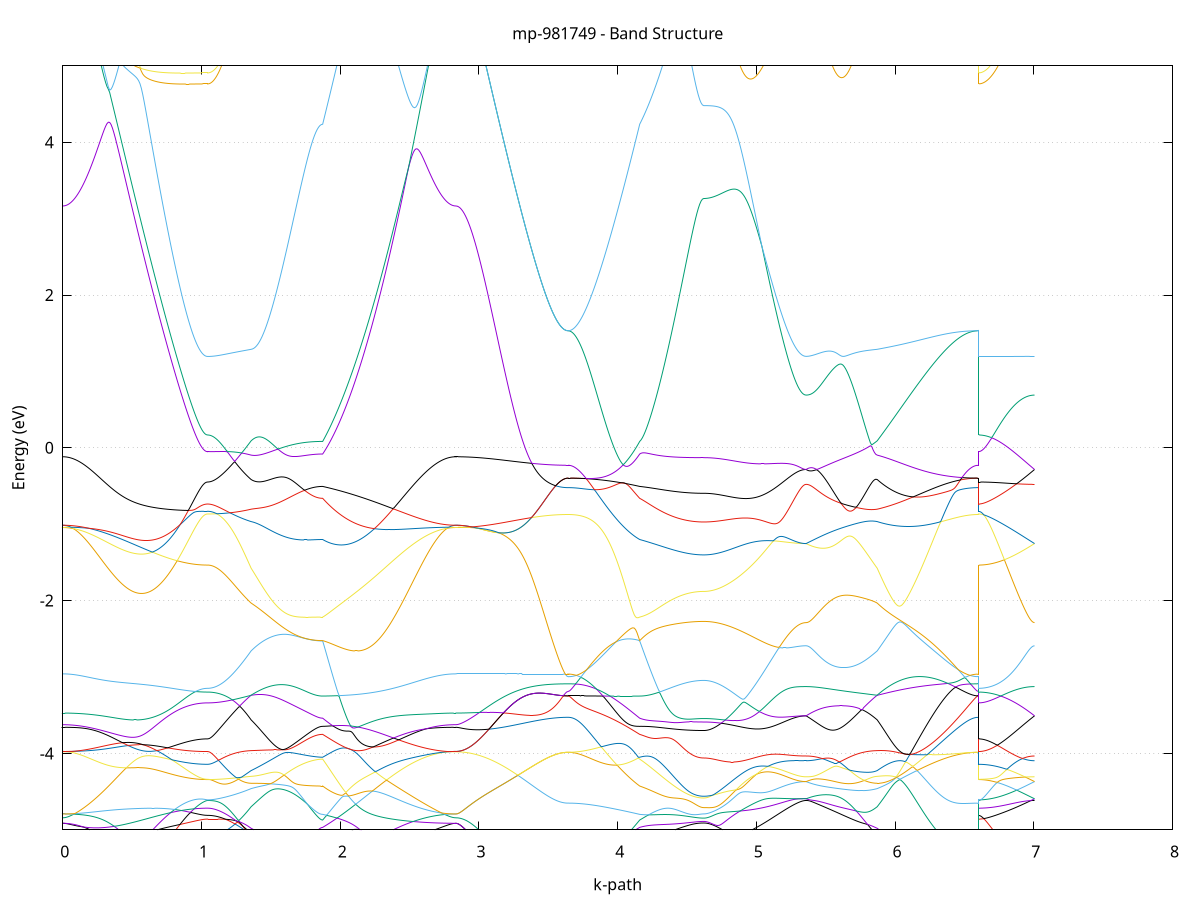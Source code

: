 set title 'mp-981749 - Band Structure'
set xlabel 'k-path'
set ylabel 'Energy (eV)'
set grid y
set yrange [-5:5]
set terminal png size 800,600
set output 'mp-981749_bands_gnuplot.png'
plot '-' using 1:2 with lines notitle, '-' using 1:2 with lines notitle, '-' using 1:2 with lines notitle, '-' using 1:2 with lines notitle, '-' using 1:2 with lines notitle, '-' using 1:2 with lines notitle, '-' using 1:2 with lines notitle, '-' using 1:2 with lines notitle, '-' using 1:2 with lines notitle, '-' using 1:2 with lines notitle, '-' using 1:2 with lines notitle, '-' using 1:2 with lines notitle, '-' using 1:2 with lines notitle, '-' using 1:2 with lines notitle, '-' using 1:2 with lines notitle, '-' using 1:2 with lines notitle, '-' using 1:2 with lines notitle, '-' using 1:2 with lines notitle, '-' using 1:2 with lines notitle, '-' using 1:2 with lines notitle, '-' using 1:2 with lines notitle, '-' using 1:2 with lines notitle, '-' using 1:2 with lines notitle, '-' using 1:2 with lines notitle, '-' using 1:2 with lines notitle, '-' using 1:2 with lines notitle, '-' using 1:2 with lines notitle, '-' using 1:2 with lines notitle, '-' using 1:2 with lines notitle, '-' using 1:2 with lines notitle, '-' using 1:2 with lines notitle, '-' using 1:2 with lines notitle, '-' using 1:2 with lines notitle, '-' using 1:2 with lines notitle, '-' using 1:2 with lines notitle, '-' using 1:2 with lines notitle, '-' using 1:2 with lines notitle, '-' using 1:2 with lines notitle, '-' using 1:2 with lines notitle, '-' using 1:2 with lines notitle, '-' using 1:2 with lines notitle, '-' using 1:2 with lines notitle, '-' using 1:2 with lines notitle, '-' using 1:2 with lines notitle, '-' using 1:2 with lines notitle, '-' using 1:2 with lines notitle, '-' using 1:2 with lines notitle, '-' using 1:2 with lines notitle, '-' using 1:2 with lines notitle, '-' using 1:2 with lines notitle, '-' using 1:2 with lines notitle, '-' using 1:2 with lines notitle, '-' using 1:2 with lines notitle, '-' using 1:2 with lines notitle, '-' using 1:2 with lines notitle, '-' using 1:2 with lines notitle, '-' using 1:2 with lines notitle, '-' using 1:2 with lines notitle, '-' using 1:2 with lines notitle, '-' using 1:2 with lines notitle, '-' using 1:2 with lines notitle, '-' using 1:2 with lines notitle, '-' using 1:2 with lines notitle, '-' using 1:2 with lines notitle
0.000000 -39.427150
0.009939 -39.427150
0.019878 -39.427150
0.029816 -39.427150
0.039755 -39.427150
0.049694 -39.427150
0.059633 -39.427150
0.069571 -39.427150
0.079510 -39.427150
0.089449 -39.427150
0.099388 -39.427150
0.109326 -39.427150
0.119265 -39.427150
0.129204 -39.427250
0.139143 -39.427250
0.149081 -39.427250
0.159020 -39.427250
0.168959 -39.427250
0.178898 -39.427250
0.188836 -39.427250
0.198775 -39.427250
0.208714 -39.427250
0.218653 -39.427250
0.228591 -39.427250
0.238530 -39.427250
0.248469 -39.427250
0.258408 -39.427250
0.268346 -39.427250
0.278285 -39.427250
0.288224 -39.427250
0.298163 -39.427250
0.308101 -39.427250
0.318040 -39.427250
0.327979 -39.427250
0.337918 -39.427250
0.347856 -39.427250
0.357795 -39.427250
0.367734 -39.427250
0.377673 -39.427250
0.387611 -39.427250
0.397550 -39.427250
0.407489 -39.427250
0.417428 -39.427250
0.427366 -39.427250
0.437305 -39.427250
0.447244 -39.427250
0.457183 -39.427250
0.467121 -39.427250
0.477060 -39.427250
0.486999 -39.427250
0.496938 -39.427250
0.506876 -39.427250
0.516815 -39.427250
0.526754 -39.427250
0.536693 -39.427250
0.546631 -39.427250
0.556570 -39.427250
0.566509 -39.427250
0.576448 -39.427250
0.586386 -39.427250
0.596325 -39.427250
0.606264 -39.427250
0.616203 -39.427250
0.626141 -39.427250
0.636080 -39.427250
0.646019 -39.427250
0.655958 -39.427250
0.665897 -39.427250
0.675835 -39.427250
0.685774 -39.427250
0.695713 -39.427250
0.705652 -39.427250
0.715590 -39.427350
0.725529 -39.427350
0.735468 -39.427350
0.745407 -39.427350
0.755345 -39.427350
0.765284 -39.427350
0.775223 -39.427350
0.785162 -39.427350
0.795100 -39.427350
0.805039 -39.427350
0.814978 -39.427350
0.824917 -39.427350
0.834855 -39.427350
0.844794 -39.427350
0.854733 -39.427350
0.864672 -39.427350
0.874610 -39.427350
0.884549 -39.427350
0.894488 -39.427350
0.904427 -39.427350
0.914365 -39.427350
0.924304 -39.427350
0.934243 -39.427350
0.944182 -39.427350
0.954120 -39.427350
0.964059 -39.427350
0.973998 -39.427350
0.983937 -39.427350
0.993875 -39.427350
1.003814 -39.427350
1.013753 -39.427350
1.023692 -39.427350
1.033630 -39.427350
1.043569 -39.427350
1.043569 -39.427350
1.053385 -39.427350
1.063201 -39.427350
1.073017 -39.427350
1.082833 -39.427350
1.092650 -39.427350
1.102466 -39.427350
1.112282 -39.427350
1.122098 -39.427350
1.131914 -39.427350
1.141730 -39.427350
1.151546 -39.427350
1.161362 -39.427350
1.171178 -39.427350
1.180994 -39.427350
1.190810 -39.427350
1.200626 -39.427450
1.210442 -39.427450
1.220258 -39.427450
1.230075 -39.427450
1.239891 -39.427450
1.249707 -39.427450
1.259523 -39.427450
1.269339 -39.427450
1.279155 -39.427550
1.288971 -39.427550
1.298787 -39.427550
1.308603 -39.427550
1.318419 -39.427550
1.328235 -39.427550
1.338051 -39.427650
1.347867 -39.427650
1.357683 -39.427650
1.357683 -39.427650
1.367603 -39.427650
1.377522 -39.427650
1.387441 -39.427650
1.397361 -39.427750
1.407280 -39.427750
1.417199 -39.427750
1.427118 -39.427750
1.437038 -39.427750
1.446957 -39.427750
1.456876 -39.427750
1.466796 -39.427750
1.476715 -39.427850
1.486634 -39.427850
1.496553 -39.427850
1.506473 -39.427850
1.516392 -39.427850
1.526311 -39.427850
1.536230 -39.427850
1.546150 -39.427950
1.556069 -39.427950
1.565988 -39.427950
1.575908 -39.427950
1.585827 -39.427950
1.595746 -39.427950
1.605665 -39.427950
1.615585 -39.427950
1.625504 -39.427950
1.635423 -39.428050
1.645343 -39.428050
1.655262 -39.428050
1.665181 -39.428050
1.675100 -39.428050
1.685020 -39.428050
1.694939 -39.428050
1.704858 -39.428050
1.714777 -39.428050
1.724697 -39.428050
1.734616 -39.428050
1.744535 -39.428150
1.754455 -39.428150
1.764374 -39.428150
1.774293 -39.428150
1.784212 -39.428150
1.794132 -39.428150
1.804051 -39.428150
1.813970 -39.428150
1.823890 -39.428150
1.833809 -39.428150
1.843728 -39.428150
1.853647 -39.428150
1.863567 -39.428150
1.873486 -39.428150
1.873486 -39.428150
1.883383 -39.428150
1.893280 -39.428050
1.903177 -39.428050
1.913075 -39.428050
1.922972 -39.428050
1.932869 -39.428050
1.942766 -39.427950
1.952663 -39.427950
1.962561 -39.427950
1.972458 -39.427950
1.982355 -39.427950
1.992252 -39.427850
2.002149 -39.427850
2.012047 -39.427850
2.021944 -39.427850
2.031841 -39.427850
2.041738 -39.427750
2.051635 -39.427750
2.061532 -39.427750
2.071430 -39.427750
2.081327 -39.427750
2.091224 -39.427650
2.101121 -39.427650
2.111018 -39.427650
2.120916 -39.427650
2.130813 -39.427650
2.140710 -39.427650
2.150607 -39.427550
2.160504 -39.427550
2.170402 -39.427550
2.180299 -39.427550
2.190196 -39.427550
2.200093 -39.427550
2.209990 -39.427550
2.219887 -39.427450
2.229785 -39.427450
2.239682 -39.427450
2.249579 -39.427450
2.259476 -39.427450
2.269373 -39.427450
2.279271 -39.427450
2.289168 -39.427450
2.299065 -39.427450
2.308962 -39.427350
2.318859 -39.427350
2.328757 -39.427350
2.338654 -39.427350
2.348551 -39.427350
2.358448 -39.427350
2.368345 -39.427350
2.378242 -39.427350
2.388140 -39.427350
2.398037 -39.427350
2.407934 -39.427350
2.417831 -39.427250
2.427728 -39.427250
2.437626 -39.427250
2.447523 -39.427250
2.457420 -39.427250
2.467317 -39.427250
2.477214 -39.427250
2.487112 -39.427250
2.497009 -39.427250
2.506906 -39.427250
2.516803 -39.427250
2.526700 -39.427250
2.536597 -39.427250
2.546495 -39.427250
2.556392 -39.427250
2.566289 -39.427250
2.576186 -39.427250
2.586083 -39.427250
2.595981 -39.427250
2.605878 -39.427250
2.615775 -39.427250
2.625672 -39.427250
2.635569 -39.427250
2.645467 -39.427250
2.655364 -39.427250
2.665261 -39.427250
2.675158 -39.427250
2.685055 -39.427250
2.694952 -39.427250
2.704850 -39.427250
2.714747 -39.427150
2.724644 -39.427150
2.734541 -39.427150
2.744438 -39.427150
2.754336 -39.427150
2.764233 -39.427150
2.774130 -39.427150
2.784027 -39.427150
2.793924 -39.427150
2.803822 -39.427150
2.813719 -39.427150
2.823616 -39.427150
2.833513 -39.427150
2.833513 -39.427150
2.843509 -39.427150
2.853505 -39.427150
2.863502 -39.427150
2.873498 -39.427250
2.883494 -39.427250
2.893490 -39.427250
2.903486 -39.427250
2.913483 -39.427250
2.923479 -39.427250
2.933475 -39.427250
2.943471 -39.427250
2.953467 -39.427250
2.963464 -39.427350
2.973460 -39.427350
2.983456 -39.427350
2.993452 -39.427350
3.003448 -39.427350
3.013445 -39.427350
3.023441 -39.427450
3.033437 -39.427450
3.043433 -39.427450
3.053429 -39.427450
3.063425 -39.427550
3.073422 -39.427550
3.083418 -39.427550
3.093414 -39.427550
3.103410 -39.427650
3.113406 -39.427650
3.123403 -39.427650
3.133399 -39.427750
3.143395 -39.427750
3.153391 -39.427750
3.163387 -39.427750
3.173384 -39.427850
3.183380 -39.427850
3.193376 -39.427850
3.203372 -39.427950
3.213368 -39.427950
3.223364 -39.427950
3.233361 -39.428050
3.243357 -39.428050
3.253353 -39.428050
3.263349 -39.428150
3.273345 -39.428150
3.283342 -39.428150
3.293338 -39.428250
3.303334 -39.428250
3.313330 -39.428250
3.323326 -39.428350
3.333323 -39.428350
3.343319 -39.428350
3.353315 -39.428350
3.363311 -39.428450
3.373307 -39.428450
3.383304 -39.428450
3.393300 -39.428550
3.403296 -39.428550
3.413292 -39.428550
3.423288 -39.428550
3.433284 -39.428650
3.443281 -39.428650
3.453277 -39.428650
3.463273 -39.428650
3.473269 -39.428650
3.483265 -39.428750
3.493262 -39.428750
3.503258 -39.428750
3.513254 -39.428750
3.523250 -39.428750
3.533246 -39.428750
3.543243 -39.428850
3.553239 -39.428850
3.563235 -39.428850
3.573231 -39.428850
3.583227 -39.428850
3.593223 -39.428850
3.603220 -39.428850
3.613216 -39.428850
3.623212 -39.428850
3.633208 -39.428850
3.643204 -39.428850
3.643204 -39.428850
3.653124 -39.428850
3.663043 -39.428850
3.672962 -39.428850
3.682882 -39.428850
3.692801 -39.428850
3.702720 -39.428850
3.712639 -39.428850
3.722559 -39.428850
3.732478 -39.428850
3.742397 -39.428850
3.752317 -39.428850
3.762236 -39.428850
3.772155 -39.428850
3.782074 -39.428850
3.791994 -39.428750
3.801913 -39.428750
3.811832 -39.428750
3.821751 -39.428750
3.831671 -39.428750
3.841590 -39.428750
3.851509 -39.428750
3.861429 -39.428750
3.871348 -39.428750
3.881267 -39.428650
3.891186 -39.428650
3.901106 -39.428650
3.911025 -39.428650
3.920944 -39.428650
3.930864 -39.428650
3.940783 -39.428550
3.950702 -39.428550
3.960621 -39.428550
3.970541 -39.428550
3.980460 -39.428550
3.990379 -39.428450
4.000298 -39.428450
4.010218 -39.428450
4.020137 -39.428450
4.030056 -39.428450
4.039976 -39.428350
4.049895 -39.428350
4.059814 -39.428350
4.069733 -39.428350
4.079653 -39.428350
4.089572 -39.428250
4.099491 -39.428250
4.109410 -39.428250
4.119330 -39.428250
4.129249 -39.428250
4.139168 -39.428150
4.149088 -39.428150
4.159007 -39.428150
4.159007 -39.428150
4.168832 -39.428150
4.178657 -39.428150
4.188482 -39.428150
4.198307 -39.428050
4.208132 -39.428050
4.217957 -39.428050
4.227782 -39.428050
4.237606 -39.428050
4.247431 -39.428050
4.257256 -39.428050
4.267081 -39.428050
4.276906 -39.427950
4.286731 -39.427950
4.296556 -39.427950
4.306381 -39.427950
4.316206 -39.427950
4.326031 -39.427950
4.335856 -39.427950
4.345681 -39.427950
4.355506 -39.427850
4.365331 -39.427850
4.375156 -39.427850
4.384981 -39.427850
4.394806 -39.427850
4.404631 -39.427850
4.414456 -39.427850
4.424281 -39.427850
4.434105 -39.427750
4.443930 -39.427750
4.453755 -39.427750
4.463580 -39.427750
4.473405 -39.427750
4.483230 -39.427750
4.493055 -39.427750
4.502880 -39.427750
4.512705 -39.427750
4.522530 -39.427750
4.532355 -39.427750
4.542180 -39.427750
4.552005 -39.427750
4.561830 -39.427750
4.571655 -39.427650
4.581480 -39.427650
4.591305 -39.427650
4.601130 -39.427650
4.610955 -39.427650
4.620779 -39.427650
4.620779 -39.427650
4.630751 -39.427650
4.640723 -39.427650
4.650695 -39.427650
4.660667 -39.427650
4.670639 -39.427650
4.680610 -39.427650
4.690582 -39.427650
4.700554 -39.427650
4.710526 -39.427650
4.720498 -39.427650
4.730470 -39.427650
4.740441 -39.427650
4.750413 -39.427650
4.760385 -39.427650
4.770357 -39.427650
4.780329 -39.427650
4.790300 -39.427650
4.800272 -39.427650
4.810244 -39.427650
4.820216 -39.427650
4.830188 -39.427650
4.840160 -39.427650
4.850131 -39.427650
4.860103 -39.427650
4.870075 -39.427550
4.880047 -39.427550
4.890019 -39.427550
4.899990 -39.427550
4.909962 -39.427550
4.919934 -39.427550
4.929906 -39.427550
4.939878 -39.427550
4.949850 -39.427550
4.959821 -39.427550
4.969793 -39.427550
4.979765 -39.427550
4.989737 -39.427550
4.999709 -39.427550
5.009681 -39.427450
5.019652 -39.427450
5.029624 -39.427450
5.039596 -39.427450
5.049568 -39.427450
5.059540 -39.427450
5.069511 -39.427450
5.079483 -39.427450
5.089455 -39.427450
5.099427 -39.427450
5.109399 -39.427450
5.119371 -39.427450
5.129342 -39.427450
5.139314 -39.427350
5.149286 -39.427350
5.159258 -39.427350
5.169230 -39.427350
5.179202 -39.427350
5.189173 -39.427350
5.199145 -39.427350
5.209117 -39.427350
5.219089 -39.427350
5.229061 -39.427350
5.239032 -39.427350
5.249004 -39.427350
5.258976 -39.427350
5.268948 -39.427350
5.278920 -39.427350
5.288892 -39.427350
5.298863 -39.427350
5.308835 -39.427350
5.318807 -39.427350
5.328779 -39.427350
5.338751 -39.427350
5.348722 -39.427350
5.358694 -39.427350
5.358694 -39.427350
5.368548 -39.427350
5.378403 -39.427350
5.388257 -39.427350
5.398111 -39.427350
5.407965 -39.427350
5.417819 -39.427350
5.427673 -39.427350
5.437527 -39.427350
5.447381 -39.427350
5.457235 -39.427350
5.467090 -39.427350
5.476944 -39.427350
5.486798 -39.427350
5.496652 -39.427350
5.506506 -39.427350
5.516360 -39.427350
5.526214 -39.427350
5.536068 -39.427350
5.545922 -39.427350
5.555777 -39.427350
5.565631 -39.427350
5.575485 -39.427350
5.585339 -39.427350
5.595193 -39.427350
5.605047 -39.427350
5.614901 -39.427350
5.624755 -39.427450
5.634609 -39.427450
5.644463 -39.427450
5.654318 -39.427450
5.664172 -39.427450
5.674026 -39.427450
5.683880 -39.427450
5.693734 -39.427450
5.703588 -39.427450
5.713442 -39.427450
5.723296 -39.427450
5.733150 -39.427450
5.743005 -39.427550
5.752859 -39.427550
5.762713 -39.427550
5.772567 -39.427550
5.782421 -39.427550
5.792275 -39.427550
5.802129 -39.427550
5.811983 -39.427550
5.821837 -39.427550
5.831692 -39.427650
5.841546 -39.427650
5.851400 -39.427650
5.861254 -39.427650
5.871108 -39.427650
5.871108 -39.427650
5.881101 -39.427650
5.891093 -39.427650
5.901086 -39.427750
5.911078 -39.427750
5.921071 -39.427750
5.931063 -39.427750
5.941056 -39.427750
5.951048 -39.427850
5.961041 -39.427850
5.971033 -39.427850
5.981026 -39.427850
5.991018 -39.427950
6.001011 -39.427950
6.011003 -39.427950
6.020996 -39.427950
6.030989 -39.427950
6.040981 -39.428050
6.050974 -39.428050
6.060966 -39.428050
6.070959 -39.428050
6.080951 -39.428150
6.090944 -39.428150
6.100936 -39.428150
6.110929 -39.428150
6.120921 -39.428250
6.130914 -39.428250
6.140906 -39.428250
6.150899 -39.428250
6.160891 -39.428250
6.170884 -39.428350
6.180877 -39.428350
6.190869 -39.428350
6.200862 -39.428350
6.210854 -39.428450
6.220847 -39.428450
6.230839 -39.428450
6.240832 -39.428450
6.250824 -39.428450
6.260817 -39.428550
6.270809 -39.428550
6.280802 -39.428550
6.290794 -39.428550
6.300787 -39.428550
6.310779 -39.428550
6.320772 -39.428650
6.330764 -39.428650
6.340757 -39.428650
6.350750 -39.428650
6.360742 -39.428650
6.370735 -39.428650
6.380727 -39.428750
6.390720 -39.428750
6.400712 -39.428750
6.410705 -39.428750
6.420697 -39.428750
6.430690 -39.428750
6.440682 -39.428750
6.450675 -39.428750
6.460667 -39.428850
6.470660 -39.428850
6.480652 -39.428850
6.490645 -39.428850
6.500638 -39.428850
6.510630 -39.428850
6.520623 -39.428850
6.530615 -39.428850
6.540608 -39.428850
6.550600 -39.428850
6.560593 -39.428850
6.570585 -39.428850
6.580578 -39.428850
6.590570 -39.428850
6.600563 -39.428850
6.600563 -39.427350
6.610437 -39.427350
6.620311 -39.427350
6.630186 -39.427350
6.640060 -39.427350
6.649934 -39.427350
6.659809 -39.427350
6.669683 -39.427350
6.679557 -39.427350
6.689431 -39.427350
6.699306 -39.427350
6.709180 -39.427350
6.719054 -39.427350
6.728929 -39.427350
6.738803 -39.427350
6.748677 -39.427350
6.758551 -39.427350
6.768426 -39.427350
6.778300 -39.427350
6.788174 -39.427350
6.798049 -39.427350
6.807923 -39.427350
6.817797 -39.427350
6.827671 -39.427350
6.837546 -39.427350
6.847420 -39.427350
6.857294 -39.427350
6.867169 -39.427350
6.877043 -39.427350
6.886917 -39.427350
6.896791 -39.427350
6.906666 -39.427350
6.916540 -39.427350
6.926414 -39.427350
6.936289 -39.427350
6.946163 -39.427350
6.956037 -39.427350
6.965911 -39.427350
6.975786 -39.427350
6.985660 -39.427350
6.995534 -39.427350
7.005409 -39.427350
e
0.000000 -39.157250
0.009939 -39.157250
0.019878 -39.157250
0.029816 -39.157250
0.039755 -39.157250
0.049694 -39.157250
0.059633 -39.157250
0.069571 -39.157250
0.079510 -39.157250
0.089449 -39.157350
0.099388 -39.157350
0.109326 -39.157350
0.119265 -39.157450
0.129204 -39.157450
0.139143 -39.157450
0.149081 -39.157550
0.159020 -39.157550
0.168959 -39.157550
0.178898 -39.157650
0.188836 -39.157650
0.198775 -39.157750
0.208714 -39.157750
0.218653 -39.157850
0.228591 -39.157850
0.238530 -39.157950
0.248469 -39.157950
0.258408 -39.158050
0.268346 -39.158050
0.278285 -39.158150
0.288224 -39.158250
0.298163 -39.158250
0.308101 -39.158350
0.318040 -39.158450
0.327979 -39.158450
0.337918 -39.158550
0.347856 -39.158650
0.357795 -39.158650
0.367734 -39.158750
0.377673 -39.158750
0.387611 -39.158850
0.397550 -39.158950
0.407489 -39.158950
0.417428 -39.159050
0.427366 -39.159150
0.437305 -39.159150
0.447244 -39.159250
0.457183 -39.159350
0.467121 -39.159350
0.477060 -39.159450
0.486999 -39.159550
0.496938 -39.159550
0.506876 -39.159650
0.516815 -39.159750
0.526754 -39.159750
0.536693 -39.159850
0.546631 -39.159850
0.556570 -39.159950
0.566509 -39.160050
0.576448 -39.160050
0.586386 -39.160150
0.596325 -39.160150
0.606264 -39.160250
0.616203 -39.160250
0.626141 -39.160350
0.636080 -39.160350
0.646019 -39.160450
0.655958 -39.160450
0.665897 -39.160550
0.675835 -39.160550
0.685774 -39.160650
0.695713 -39.160650
0.705652 -39.160650
0.715590 -39.160750
0.725529 -39.160750
0.735468 -39.160750
0.745407 -39.160850
0.755345 -39.160850
0.765284 -39.160850
0.775223 -39.160950
0.785162 -39.160950
0.795100 -39.160950
0.805039 -39.161050
0.814978 -39.161050
0.824917 -39.161050
0.834855 -39.161050
0.844794 -39.161050
0.854733 -39.161150
0.864672 -39.161150
0.874610 -39.161150
0.884549 -39.161150
0.894488 -39.161150
0.904427 -39.161250
0.914365 -39.161250
0.924304 -39.161250
0.934243 -39.161250
0.944182 -39.161250
0.954120 -39.161250
0.964059 -39.161250
0.973998 -39.161250
0.983937 -39.161250
0.993875 -39.161250
1.003814 -39.161250
1.013753 -39.161250
1.023692 -39.161250
1.033630 -39.161250
1.043569 -39.161250
1.043569 -39.161250
1.053385 -39.161250
1.063201 -39.161250
1.073017 -39.161250
1.082833 -39.161250
1.092650 -39.161250
1.102466 -39.161250
1.112282 -39.161250
1.122098 -39.161250
1.131914 -39.161250
1.141730 -39.161250
1.151546 -39.161150
1.161362 -39.161150
1.171178 -39.161150
1.180994 -39.161150
1.190810 -39.161050
1.200626 -39.161050
1.210442 -39.161050
1.220258 -39.161050
1.230075 -39.160950
1.239891 -39.160950
1.249707 -39.160850
1.259523 -39.160850
1.269339 -39.160850
1.279155 -39.160750
1.288971 -39.160750
1.298787 -39.160650
1.308603 -39.160650
1.318419 -39.160650
1.328235 -39.160550
1.338051 -39.160550
1.347867 -39.160450
1.357683 -39.160450
1.357683 -39.160450
1.367603 -39.160350
1.377522 -39.160350
1.387441 -39.160350
1.397361 -39.160250
1.407280 -39.160250
1.417199 -39.160250
1.427118 -39.160250
1.437038 -39.160250
1.446957 -39.160250
1.456876 -39.160250
1.466796 -39.160250
1.476715 -39.160250
1.486634 -39.160250
1.496553 -39.160250
1.506473 -39.160250
1.516392 -39.160250
1.526311 -39.160250
1.536230 -39.160250
1.546150 -39.160250
1.556069 -39.160250
1.565988 -39.160250
1.575908 -39.160250
1.585827 -39.160350
1.595746 -39.160350
1.605665 -39.160350
1.615585 -39.160350
1.625504 -39.160350
1.635423 -39.160350
1.645343 -39.160350
1.655262 -39.160350
1.665181 -39.160350
1.675100 -39.160350
1.685020 -39.160350
1.694939 -39.160350
1.704858 -39.160450
1.714777 -39.160450
1.724697 -39.160450
1.734616 -39.160450
1.744535 -39.160450
1.754455 -39.160450
1.764374 -39.160450
1.774293 -39.160450
1.784212 -39.160450
1.794132 -39.160450
1.804051 -39.160450
1.813970 -39.160450
1.823890 -39.160450
1.833809 -39.160450
1.843728 -39.160450
1.853647 -39.160450
1.863567 -39.160450
1.873486 -39.160450
1.873486 -39.160450
1.883383 -39.160550
1.893280 -39.160650
1.903177 -39.160650
1.913075 -39.160750
1.922972 -39.160850
1.932869 -39.160850
1.942766 -39.160950
1.952663 -39.161050
1.962561 -39.161050
1.972458 -39.161150
1.982355 -39.161150
1.992252 -39.161150
2.002149 -39.161250
2.012047 -39.161250
2.021944 -39.161350
2.031841 -39.161350
2.041738 -39.161350
2.051635 -39.161350
2.061532 -39.161450
2.071430 -39.161450
2.081327 -39.161450
2.091224 -39.161450
2.101121 -39.161450
2.111018 -39.161450
2.120916 -39.161450
2.130813 -39.161450
2.140710 -39.161450
2.150607 -39.161350
2.160504 -39.161350
2.170402 -39.161350
2.180299 -39.161350
2.190196 -39.161250
2.200093 -39.161250
2.209990 -39.161250
2.219887 -39.161150
2.229785 -39.161150
2.239682 -39.161050
2.249579 -39.161050
2.259476 -39.160950
2.269373 -39.160950
2.279271 -39.160850
2.289168 -39.160750
2.299065 -39.160750
2.308962 -39.160650
2.318859 -39.160550
2.328757 -39.160550
2.338654 -39.160450
2.348551 -39.160350
2.358448 -39.160250
2.368345 -39.160250
2.378242 -39.160150
2.388140 -39.160050
2.398037 -39.159950
2.407934 -39.159850
2.417831 -39.159750
2.427728 -39.159650
2.437626 -39.159550
2.447523 -39.159550
2.457420 -39.159450
2.467317 -39.159350
2.477214 -39.159250
2.487112 -39.159150
2.497009 -39.159050
2.506906 -39.158950
2.516803 -39.158850
2.526700 -39.158750
2.536597 -39.158750
2.546495 -39.158650
2.556392 -39.158550
2.566289 -39.158450
2.576186 -39.158350
2.586083 -39.158250
2.595981 -39.158250
2.605878 -39.158150
2.615775 -39.158050
2.625672 -39.157950
2.635569 -39.157950
2.645467 -39.157850
2.655364 -39.157750
2.665261 -39.157750
2.675158 -39.157650
2.685055 -39.157650
2.694952 -39.157550
2.704850 -39.157550
2.714747 -39.157450
2.724644 -39.157450
2.734541 -39.157350
2.744438 -39.157350
2.754336 -39.157350
2.764233 -39.157350
2.774130 -39.157250
2.784027 -39.157250
2.793924 -39.157250
2.803822 -39.157250
2.813719 -39.157250
2.823616 -39.157250
2.833513 -39.157250
2.833513 -39.157250
2.843509 -39.157250
2.853505 -39.157250
2.863502 -39.157250
2.873498 -39.157250
2.883494 -39.157250
2.893490 -39.157250
2.903486 -39.157250
2.913483 -39.157250
2.923479 -39.157250
2.933475 -39.157250
2.943471 -39.157150
2.953467 -39.157150
2.963464 -39.157150
2.973460 -39.157150
2.983456 -39.157150
2.993452 -39.157150
3.003448 -39.157150
3.013445 -39.157150
3.023441 -39.157150
3.033437 -39.157150
3.043433 -39.157150
3.053429 -39.157150
3.063425 -39.157150
3.073422 -39.157150
3.083418 -39.157150
3.093414 -39.157150
3.103410 -39.157150
3.113406 -39.157150
3.123403 -39.157150
3.133399 -39.157150
3.143395 -39.157150
3.153391 -39.157150
3.163387 -39.157150
3.173384 -39.157150
3.183380 -39.157150
3.193376 -39.157150
3.203372 -39.157050
3.213368 -39.157050
3.223364 -39.157050
3.233361 -39.157050
3.243357 -39.157050
3.253353 -39.157050
3.263349 -39.157050
3.273345 -39.157050
3.283342 -39.157050
3.293338 -39.157050
3.303334 -39.157050
3.313330 -39.157050
3.323326 -39.157050
3.333323 -39.157050
3.343319 -39.157050
3.353315 -39.157050
3.363311 -39.157050
3.373307 -39.157050
3.383304 -39.157050
3.393300 -39.157050
3.403296 -39.156950
3.413292 -39.156950
3.423288 -39.156950
3.433284 -39.156950
3.443281 -39.156950
3.453277 -39.156950
3.463273 -39.156950
3.473269 -39.156950
3.483265 -39.156950
3.493262 -39.156950
3.503258 -39.156950
3.513254 -39.156950
3.523250 -39.156950
3.533246 -39.156950
3.543243 -39.156950
3.553239 -39.156950
3.563235 -39.156950
3.573231 -39.156950
3.583227 -39.156950
3.593223 -39.156950
3.603220 -39.156950
3.613216 -39.156950
3.623212 -39.156950
3.633208 -39.156950
3.643204 -39.156950
3.643204 -39.156950
3.653124 -39.156950
3.663043 -39.156950
3.672962 -39.156950
3.682882 -39.156950
3.692801 -39.156950
3.702720 -39.157050
3.712639 -39.157050
3.722559 -39.157050
3.732478 -39.157150
3.742397 -39.157150
3.752317 -39.157150
3.762236 -39.157250
3.772155 -39.157250
3.782074 -39.157350
3.791994 -39.157350
3.801913 -39.157450
3.811832 -39.157450
3.821751 -39.157550
3.831671 -39.157650
3.841590 -39.157650
3.851509 -39.157750
3.861429 -39.157850
3.871348 -39.157950
3.881267 -39.157950
3.891186 -39.158050
3.901106 -39.158150
3.911025 -39.158250
3.920944 -39.158350
3.930864 -39.158450
3.940783 -39.158450
3.950702 -39.158550
3.960621 -39.158650
3.970541 -39.158750
3.980460 -39.158850
3.990379 -39.158950
4.000298 -39.159050
4.010218 -39.159150
4.020137 -39.159250
4.030056 -39.159350
4.039976 -39.159450
4.049895 -39.159550
4.059814 -39.159650
4.069733 -39.159750
4.079653 -39.159750
4.089572 -39.159850
4.099491 -39.159950
4.109410 -39.160050
4.119330 -39.160150
4.129249 -39.160250
4.139168 -39.160350
4.149088 -39.160350
4.159007 -39.160450
4.159007 -39.160450
4.168832 -39.160550
4.178657 -39.160550
4.188482 -39.160550
4.198307 -39.160650
4.208132 -39.160650
4.217957 -39.160650
4.227782 -39.160750
4.237606 -39.160750
4.247431 -39.160750
4.257256 -39.160850
4.267081 -39.160850
4.276906 -39.160850
4.286731 -39.160950
4.296556 -39.160950
4.306381 -39.160950
4.316206 -39.160950
4.326031 -39.161050
4.335856 -39.161050
4.345681 -39.161050
4.355506 -39.161050
4.365331 -39.161150
4.375156 -39.161150
4.384981 -39.161150
4.394806 -39.161150
4.404631 -39.161250
4.414456 -39.161250
4.424281 -39.161250
4.434105 -39.161250
4.443930 -39.161250
4.453755 -39.161250
4.463580 -39.161350
4.473405 -39.161350
4.483230 -39.161350
4.493055 -39.161350
4.502880 -39.161350
4.512705 -39.161350
4.522530 -39.161350
4.532355 -39.161350
4.542180 -39.161450
4.552005 -39.161450
4.561830 -39.161450
4.571655 -39.161450
4.581480 -39.161450
4.591305 -39.161450
4.601130 -39.161450
4.610955 -39.161450
4.620779 -39.161450
4.620779 -39.161450
4.630751 -39.161450
4.640723 -39.161450
4.650695 -39.161450
4.660667 -39.161450
4.670639 -39.161450
4.680610 -39.161450
4.690582 -39.161450
4.700554 -39.161450
4.710526 -39.161450
4.720498 -39.161450
4.730470 -39.161350
4.740441 -39.161350
4.750413 -39.161350
4.760385 -39.161350
4.770357 -39.161350
4.780329 -39.161350
4.790300 -39.161350
4.800272 -39.161350
4.810244 -39.161350
4.820216 -39.161350
4.830188 -39.161250
4.840160 -39.161250
4.850131 -39.161250
4.860103 -39.161250
4.870075 -39.161250
4.880047 -39.161250
4.890019 -39.161250
4.899990 -39.161150
4.909962 -39.161150
4.919934 -39.161150
4.929906 -39.161150
4.939878 -39.161150
4.949850 -39.161150
4.959821 -39.161050
4.969793 -39.161050
4.979765 -39.161050
4.989737 -39.161050
4.999709 -39.161050
5.009681 -39.161050
5.019652 -39.161050
5.029624 -39.160950
5.039596 -39.160950
5.049568 -39.160950
5.059540 -39.160950
5.069511 -39.160950
5.079483 -39.160950
5.089455 -39.160850
5.099427 -39.160850
5.109399 -39.160850
5.119371 -39.160850
5.129342 -39.160850
5.139314 -39.160850
5.149286 -39.160850
5.159258 -39.160750
5.169230 -39.160750
5.179202 -39.160750
5.189173 -39.160750
5.199145 -39.160750
5.209117 -39.160750
5.219089 -39.160750
5.229061 -39.160750
5.239032 -39.160750
5.249004 -39.160750
5.258976 -39.160650
5.268948 -39.160650
5.278920 -39.160650
5.288892 -39.160650
5.298863 -39.160650
5.308835 -39.160650
5.318807 -39.160650
5.328779 -39.160650
5.338751 -39.160650
5.348722 -39.160650
5.358694 -39.160650
5.358694 -39.160650
5.368548 -39.160650
5.378403 -39.160650
5.388257 -39.160750
5.398111 -39.160750
5.407965 -39.160750
5.417819 -39.160750
5.427673 -39.160750
5.437527 -39.160750
5.447381 -39.160850
5.457235 -39.160850
5.467090 -39.160850
5.476944 -39.160850
5.486798 -39.160850
5.496652 -39.160850
5.506506 -39.160850
5.516360 -39.160850
5.526214 -39.160850
5.536068 -39.160850
5.545922 -39.160850
5.555777 -39.160850
5.565631 -39.160850
5.575485 -39.160850
5.585339 -39.160850
5.595193 -39.160850
5.605047 -39.160850
5.614901 -39.160850
5.624755 -39.160850
5.634609 -39.160850
5.644463 -39.160850
5.654318 -39.160850
5.664172 -39.160850
5.674026 -39.160850
5.683880 -39.160850
5.693734 -39.160850
5.703588 -39.160850
5.713442 -39.160750
5.723296 -39.160750
5.733150 -39.160750
5.743005 -39.160750
5.752859 -39.160750
5.762713 -39.160650
5.772567 -39.160650
5.782421 -39.160650
5.792275 -39.160650
5.802129 -39.160650
5.811983 -39.160550
5.821837 -39.160550
5.831692 -39.160550
5.841546 -39.160450
5.851400 -39.160450
5.861254 -39.160450
5.871108 -39.160450
5.871108 -39.160450
5.881101 -39.160350
5.891093 -39.160250
5.901086 -39.160250
5.911078 -39.160150
5.921071 -39.160150
5.931063 -39.160050
5.941056 -39.160050
5.951048 -39.159950
5.961041 -39.159850
5.971033 -39.159850
5.981026 -39.159750
5.991018 -39.159650
6.001011 -39.159650
6.011003 -39.159550
6.020996 -39.159550
6.030989 -39.159450
6.040981 -39.159350
6.050974 -39.159350
6.060966 -39.159250
6.070959 -39.159150
6.080951 -39.159150
6.090944 -39.159050
6.100936 -39.158950
6.110929 -39.158950
6.120921 -39.158850
6.130914 -39.158750
6.140906 -39.158750
6.150899 -39.158650
6.160891 -39.158550
6.170884 -39.158550
6.180877 -39.158450
6.190869 -39.158450
6.200862 -39.158350
6.210854 -39.158250
6.220847 -39.158250
6.230839 -39.158150
6.240832 -39.158150
6.250824 -39.158050
6.260817 -39.158050
6.270809 -39.157950
6.280802 -39.157950
6.290794 -39.157850
6.300787 -39.157850
6.310779 -39.157750
6.320772 -39.157750
6.330764 -39.157650
6.340757 -39.157650
6.350750 -39.157550
6.360742 -39.157550
6.370735 -39.157450
6.380727 -39.157450
6.390720 -39.157450
6.400712 -39.157350
6.410705 -39.157350
6.420697 -39.157250
6.430690 -39.157250
6.440682 -39.157250
6.450675 -39.157150
6.460667 -39.157150
6.470660 -39.157150
6.480652 -39.157150
6.490645 -39.157050
6.500638 -39.157050
6.510630 -39.157050
6.520623 -39.157050
6.530615 -39.157050
6.540608 -39.156950
6.550600 -39.156950
6.560593 -39.156950
6.570585 -39.156950
6.580578 -39.156950
6.590570 -39.156950
6.600563 -39.156950
6.600563 -39.161250
6.610437 -39.161250
6.620311 -39.161250
6.630186 -39.161250
6.640060 -39.161250
6.649934 -39.161250
6.659809 -39.161250
6.669683 -39.161250
6.679557 -39.161250
6.689431 -39.161250
6.699306 -39.161250
6.709180 -39.161250
6.719054 -39.161250
6.728929 -39.161250
6.738803 -39.161250
6.748677 -39.161150
6.758551 -39.161150
6.768426 -39.161150
6.778300 -39.161150
6.788174 -39.161150
6.798049 -39.161150
6.807923 -39.161150
6.817797 -39.161050
6.827671 -39.161050
6.837546 -39.161050
6.847420 -39.161050
6.857294 -39.161050
6.867169 -39.160950
6.877043 -39.160950
6.886917 -39.160950
6.896791 -39.160950
6.906666 -39.160950
6.916540 -39.160850
6.926414 -39.160850
6.936289 -39.160850
6.946163 -39.160850
6.956037 -39.160750
6.965911 -39.160750
6.975786 -39.160750
6.985660 -39.160750
6.995534 -39.160650
7.005409 -39.160650
e
0.000000 -39.157250
0.009939 -39.157250
0.019878 -39.157250
0.029816 -39.157250
0.039755 -39.157250
0.049694 -39.157250
0.059633 -39.157250
0.069571 -39.157250
0.079510 -39.157250
0.089449 -39.157250
0.099388 -39.157250
0.109326 -39.157250
0.119265 -39.157350
0.129204 -39.157350
0.139143 -39.157350
0.149081 -39.157350
0.159020 -39.157350
0.168959 -39.157350
0.178898 -39.157450
0.188836 -39.157450
0.198775 -39.157450
0.208714 -39.157450
0.218653 -39.157550
0.228591 -39.157550
0.238530 -39.157550
0.248469 -39.157550
0.258408 -39.157650
0.268346 -39.157650
0.278285 -39.157650
0.288224 -39.157750
0.298163 -39.157750
0.308101 -39.157750
0.318040 -39.157850
0.327979 -39.157850
0.337918 -39.157850
0.347856 -39.157950
0.357795 -39.157950
0.367734 -39.157950
0.377673 -39.158050
0.387611 -39.158050
0.397550 -39.158150
0.407489 -39.158150
0.417428 -39.158150
0.427366 -39.158250
0.437305 -39.158250
0.447244 -39.158350
0.457183 -39.158350
0.467121 -39.158350
0.477060 -39.158450
0.486999 -39.158450
0.496938 -39.158550
0.506876 -39.158550
0.516815 -39.158650
0.526754 -39.158650
0.536693 -39.158650
0.546631 -39.158750
0.556570 -39.158750
0.566509 -39.158850
0.576448 -39.158850
0.586386 -39.158850
0.596325 -39.158950
0.606264 -39.158950
0.616203 -39.159050
0.626141 -39.159050
0.636080 -39.159050
0.646019 -39.159150
0.655958 -39.159150
0.665897 -39.159250
0.675835 -39.159250
0.685774 -39.159250
0.695713 -39.159350
0.705652 -39.159350
0.715590 -39.159350
0.725529 -39.159450
0.735468 -39.159450
0.745407 -39.159450
0.755345 -39.159550
0.765284 -39.159550
0.775223 -39.159550
0.785162 -39.159650
0.795100 -39.159650
0.805039 -39.159650
0.814978 -39.159750
0.824917 -39.159750
0.834855 -39.159750
0.844794 -39.159750
0.854733 -39.159850
0.864672 -39.159850
0.874610 -39.159850
0.884549 -39.159850
0.894488 -39.159850
0.904427 -39.159950
0.914365 -39.159950
0.924304 -39.159950
0.934243 -39.159950
0.944182 -39.159950
0.954120 -39.159950
0.964059 -39.159950
0.973998 -39.159950
0.983937 -39.159950
0.993875 -39.160050
1.003814 -39.160050
1.013753 -39.160050
1.023692 -39.160050
1.033630 -39.160050
1.043569 -39.160050
1.043569 -39.160050
1.053385 -39.160050
1.063201 -39.160050
1.073017 -39.160050
1.082833 -39.160050
1.092650 -39.160050
1.102466 -39.160050
1.112282 -39.160050
1.122098 -39.160050
1.131914 -39.160050
1.141730 -39.159950
1.151546 -39.159950
1.161362 -39.159950
1.171178 -39.159950
1.180994 -39.159950
1.190810 -39.159950
1.200626 -39.159950
1.210442 -39.159950
1.220258 -39.159950
1.230075 -39.159950
1.239891 -39.159950
1.249707 -39.159850
1.259523 -39.159850
1.269339 -39.159850
1.279155 -39.159850
1.288971 -39.159850
1.298787 -39.159850
1.308603 -39.159850
1.318419 -39.159750
1.328235 -39.159750
1.338051 -39.159750
1.347867 -39.159750
1.357683 -39.159750
1.357683 -39.159750
1.367603 -39.159650
1.377522 -39.159650
1.387441 -39.159650
1.397361 -39.159550
1.407280 -39.159550
1.417199 -39.159550
1.427118 -39.159450
1.437038 -39.159450
1.446957 -39.159350
1.456876 -39.159250
1.466796 -39.159250
1.476715 -39.159150
1.486634 -39.159050
1.496553 -39.159050
1.506473 -39.158950
1.516392 -39.158850
1.526311 -39.158750
1.536230 -39.158750
1.546150 -39.158650
1.556069 -39.158550
1.565988 -39.158550
1.575908 -39.158450
1.585827 -39.158350
1.595746 -39.158250
1.605665 -39.158250
1.615585 -39.158150
1.625504 -39.158050
1.635423 -39.158050
1.645343 -39.157950
1.655262 -39.157950
1.665181 -39.157850
1.675100 -39.157750
1.685020 -39.157750
1.694939 -39.157650
1.704858 -39.157650
1.714777 -39.157550
1.724697 -39.157550
1.734616 -39.157450
1.744535 -39.157450
1.754455 -39.157450
1.764374 -39.157350
1.774293 -39.157350
1.784212 -39.157350
1.794132 -39.157250
1.804051 -39.157250
1.813970 -39.157250
1.823890 -39.157250
1.833809 -39.157250
1.843728 -39.157150
1.853647 -39.157150
1.863567 -39.157150
1.873486 -39.157150
1.873486 -39.157150
1.883383 -39.157150
1.893280 -39.157150
1.903177 -39.157250
1.913075 -39.157250
1.922972 -39.157250
1.932869 -39.157250
1.942766 -39.157250
1.952663 -39.157250
1.962561 -39.157250
1.972458 -39.157250
1.982355 -39.157250
1.992252 -39.157250
2.002149 -39.157250
2.012047 -39.157250
2.021944 -39.157250
2.031841 -39.157250
2.041738 -39.157250
2.051635 -39.157250
2.061532 -39.157250
2.071430 -39.157250
2.081327 -39.157250
2.091224 -39.157250
2.101121 -39.157250
2.111018 -39.157250
2.120916 -39.157250
2.130813 -39.157250
2.140710 -39.157250
2.150607 -39.157350
2.160504 -39.157350
2.170402 -39.157350
2.180299 -39.157350
2.190196 -39.157350
2.200093 -39.157350
2.209990 -39.157350
2.219887 -39.157350
2.229785 -39.157350
2.239682 -39.157350
2.249579 -39.157350
2.259476 -39.157350
2.269373 -39.157350
2.279271 -39.157350
2.289168 -39.157350
2.299065 -39.157350
2.308962 -39.157350
2.318859 -39.157350
2.328757 -39.157350
2.338654 -39.157350
2.348551 -39.157250
2.358448 -39.157250
2.368345 -39.157250
2.378242 -39.157250
2.388140 -39.157250
2.398037 -39.157250
2.407934 -39.157250
2.417831 -39.157250
2.427728 -39.157250
2.437626 -39.157250
2.447523 -39.157250
2.457420 -39.157250
2.467317 -39.157250
2.477214 -39.157250
2.487112 -39.157250
2.497009 -39.157250
2.506906 -39.157250
2.516803 -39.157250
2.526700 -39.157250
2.536597 -39.157250
2.546495 -39.157250
2.556392 -39.157250
2.566289 -39.157250
2.576186 -39.157250
2.586083 -39.157250
2.595981 -39.157250
2.605878 -39.157250
2.615775 -39.157250
2.625672 -39.157250
2.635569 -39.157250
2.645467 -39.157250
2.655364 -39.157250
2.665261 -39.157250
2.675158 -39.157250
2.685055 -39.157250
2.694952 -39.157250
2.704850 -39.157250
2.714747 -39.157250
2.724644 -39.157250
2.734541 -39.157250
2.744438 -39.157250
2.754336 -39.157250
2.764233 -39.157250
2.774130 -39.157250
2.784027 -39.157250
2.793924 -39.157250
2.803822 -39.157250
2.813719 -39.157250
2.823616 -39.157250
2.833513 -39.157250
2.833513 -39.157250
2.843509 -39.157250
2.853505 -39.157250
2.863502 -39.157250
2.873498 -39.157250
2.883494 -39.157250
2.893490 -39.157250
2.903486 -39.157250
2.913483 -39.157250
2.923479 -39.157250
2.933475 -39.157250
2.943471 -39.157150
2.953467 -39.157150
2.963464 -39.157150
2.973460 -39.157150
2.983456 -39.157150
2.993452 -39.157150
3.003448 -39.157150
3.013445 -39.157150
3.023441 -39.157150
3.033437 -39.157150
3.043433 -39.157150
3.053429 -39.157150
3.063425 -39.157150
3.073422 -39.157150
3.083418 -39.157150
3.093414 -39.157150
3.103410 -39.157150
3.113406 -39.157150
3.123403 -39.157150
3.133399 -39.157150
3.143395 -39.157150
3.153391 -39.157150
3.163387 -39.157150
3.173384 -39.157150
3.183380 -39.157150
3.193376 -39.157150
3.203372 -39.157050
3.213368 -39.157050
3.223364 -39.157050
3.233361 -39.157050
3.243357 -39.157050
3.253353 -39.157050
3.263349 -39.157050
3.273345 -39.157050
3.283342 -39.157050
3.293338 -39.157050
3.303334 -39.157050
3.313330 -39.157050
3.323326 -39.157050
3.333323 -39.157050
3.343319 -39.157050
3.353315 -39.157050
3.363311 -39.157050
3.373307 -39.157050
3.383304 -39.157050
3.393300 -39.157050
3.403296 -39.156950
3.413292 -39.156950
3.423288 -39.156950
3.433284 -39.156950
3.443281 -39.156950
3.453277 -39.156950
3.463273 -39.156950
3.473269 -39.156950
3.483265 -39.156950
3.493262 -39.156950
3.503258 -39.156950
3.513254 -39.156950
3.523250 -39.156950
3.533246 -39.156950
3.543243 -39.156950
3.553239 -39.156950
3.563235 -39.156950
3.573231 -39.156950
3.583227 -39.156950
3.593223 -39.156950
3.603220 -39.156950
3.613216 -39.156950
3.623212 -39.156950
3.633208 -39.156950
3.643204 -39.156950
3.643204 -39.156950
3.653124 -39.156950
3.663043 -39.156950
3.672962 -39.156950
3.682882 -39.156950
3.692801 -39.156950
3.702720 -39.156950
3.712639 -39.156950
3.722559 -39.156950
3.732478 -39.156950
3.742397 -39.156950
3.752317 -39.156950
3.762236 -39.156950
3.772155 -39.156950
3.782074 -39.156950
3.791994 -39.156950
3.801913 -39.156950
3.811832 -39.156950
3.821751 -39.156950
3.831671 -39.156950
3.841590 -39.156950
3.851509 -39.156950
3.861429 -39.157050
3.871348 -39.157050
3.881267 -39.157050
3.891186 -39.157050
3.901106 -39.157050
3.911025 -39.157050
3.920944 -39.157050
3.930864 -39.157050
3.940783 -39.157050
3.950702 -39.157050
3.960621 -39.157050
3.970541 -39.157050
3.980460 -39.157050
3.990379 -39.157050
4.000298 -39.157050
4.010218 -39.157050
4.020137 -39.157050
4.030056 -39.157050
4.039976 -39.157150
4.049895 -39.157150
4.059814 -39.157150
4.069733 -39.157150
4.079653 -39.157150
4.089572 -39.157150
4.099491 -39.157150
4.109410 -39.157150
4.119330 -39.157150
4.129249 -39.157150
4.139168 -39.157150
4.149088 -39.157150
4.159007 -39.157150
4.159007 -39.157150
4.168832 -39.157150
4.178657 -39.157150
4.188482 -39.157150
4.198307 -39.157150
4.208132 -39.157150
4.217957 -39.157150
4.227782 -39.157250
4.237606 -39.157250
4.247431 -39.157250
4.257256 -39.157250
4.267081 -39.157250
4.276906 -39.157250
4.286731 -39.157250
4.296556 -39.157250
4.306381 -39.157250
4.316206 -39.157250
4.326031 -39.157250
4.335856 -39.157250
4.345681 -39.157250
4.355506 -39.157250
4.365331 -39.157250
4.375156 -39.157250
4.384981 -39.157250
4.394806 -39.157250
4.404631 -39.157250
4.414456 -39.157250
4.424281 -39.157250
4.434105 -39.157250
4.443930 -39.157250
4.453755 -39.157250
4.463580 -39.157250
4.473405 -39.157250
4.483230 -39.157250
4.493055 -39.157250
4.502880 -39.157250
4.512705 -39.157250
4.522530 -39.157250
4.532355 -39.157250
4.542180 -39.157250
4.552005 -39.157250
4.561830 -39.157250
4.571655 -39.157250
4.581480 -39.157250
4.591305 -39.157250
4.601130 -39.157250
4.610955 -39.157250
4.620779 -39.157250
4.620779 -39.157250
4.630751 -39.157250
4.640723 -39.157250
4.650695 -39.157350
4.660667 -39.157350
4.670639 -39.157350
4.680610 -39.157350
4.690582 -39.157350
4.700554 -39.157350
4.710526 -39.157450
4.720498 -39.157450
4.730470 -39.157450
4.740441 -39.157450
4.750413 -39.157550
4.760385 -39.157550
4.770357 -39.157650
4.780329 -39.157650
4.790300 -39.157750
4.800272 -39.157750
4.810244 -39.157850
4.820216 -39.157850
4.830188 -39.157950
4.840160 -39.157950
4.850131 -39.158050
4.860103 -39.158050
4.870075 -39.158150
4.880047 -39.158250
4.890019 -39.158250
4.899990 -39.158350
4.909962 -39.158450
4.919934 -39.158450
4.929906 -39.158550
4.939878 -39.158650
4.949850 -39.158650
4.959821 -39.158750
4.969793 -39.158850
4.979765 -39.158950
4.989737 -39.158950
4.999709 -39.159050
5.009681 -39.159150
5.019652 -39.159150
5.029624 -39.159250
5.039596 -39.159350
5.049568 -39.159450
5.059540 -39.159450
5.069511 -39.159550
5.079483 -39.159650
5.089455 -39.159650
5.099427 -39.159750
5.109399 -39.159750
5.119371 -39.159850
5.129342 -39.159950
5.139314 -39.159950
5.149286 -39.160050
5.159258 -39.160050
5.169230 -39.160150
5.179202 -39.160150
5.189173 -39.160250
5.199145 -39.160250
5.209117 -39.160350
5.219089 -39.160350
5.229061 -39.160450
5.239032 -39.160450
5.249004 -39.160450
5.258976 -39.160550
5.268948 -39.160550
5.278920 -39.160550
5.288892 -39.160550
5.298863 -39.160650
5.308835 -39.160650
5.318807 -39.160650
5.328779 -39.160650
5.338751 -39.160650
5.348722 -39.160650
5.358694 -39.160650
5.358694 -39.160650
5.368548 -39.160650
5.378403 -39.160650
5.388257 -39.160650
5.398111 -39.160550
5.407965 -39.160550
5.417819 -39.160550
5.427673 -39.160550
5.437527 -39.160550
5.447381 -39.160450
5.457235 -39.160450
5.467090 -39.160450
5.476944 -39.160450
5.486798 -39.160350
5.496652 -39.160350
5.506506 -39.160350
5.516360 -39.160350
5.526214 -39.160350
5.536068 -39.160250
5.545922 -39.160250
5.555777 -39.160250
5.565631 -39.160250
5.575485 -39.160250
5.585339 -39.160150
5.595193 -39.160150
5.605047 -39.160150
5.614901 -39.160150
5.624755 -39.160150
5.634609 -39.160050
5.644463 -39.160050
5.654318 -39.160050
5.664172 -39.160050
5.674026 -39.160050
5.683880 -39.160050
5.693734 -39.159950
5.703588 -39.159950
5.713442 -39.159950
5.723296 -39.159950
5.733150 -39.159950
5.743005 -39.159950
5.752859 -39.159850
5.762713 -39.159850
5.772567 -39.159850
5.782421 -39.159850
5.792275 -39.159850
5.802129 -39.159850
5.811983 -39.159750
5.821837 -39.159750
5.831692 -39.159750
5.841546 -39.159750
5.851400 -39.159750
5.861254 -39.159750
5.871108 -39.159750
5.871108 -39.159750
5.881101 -39.159650
5.891093 -39.159650
5.901086 -39.159650
5.911078 -39.159550
5.921071 -39.159550
5.931063 -39.159550
5.941056 -39.159550
5.951048 -39.159450
5.961041 -39.159450
5.971033 -39.159450
5.981026 -39.159350
5.991018 -39.159350
6.001011 -39.159250
6.011003 -39.159250
6.020996 -39.159250
6.030989 -39.159150
6.040981 -39.159150
6.050974 -39.159050
6.060966 -39.159050
6.070959 -39.159050
6.080951 -39.158950
6.090944 -39.158950
6.100936 -39.158850
6.110929 -39.158850
6.120921 -39.158750
6.130914 -39.158750
6.140906 -39.158650
6.150899 -39.158650
6.160891 -39.158550
6.170884 -39.158550
6.180877 -39.158450
6.190869 -39.158450
6.200862 -39.158350
6.210854 -39.158250
6.220847 -39.158250
6.230839 -39.158150
6.240832 -39.158150
6.250824 -39.158050
6.260817 -39.157950
6.270809 -39.157950
6.280802 -39.157850
6.290794 -39.157850
6.300787 -39.157750
6.310779 -39.157750
6.320772 -39.157650
6.330764 -39.157650
6.340757 -39.157550
6.350750 -39.157550
6.360742 -39.157450
6.370735 -39.157450
6.380727 -39.157450
6.390720 -39.157350
6.400712 -39.157350
6.410705 -39.157250
6.420697 -39.157250
6.430690 -39.157250
6.440682 -39.157150
6.450675 -39.157150
6.460667 -39.157150
6.470660 -39.157150
6.480652 -39.157050
6.490645 -39.157050
6.500638 -39.157050
6.510630 -39.157050
6.520623 -39.157050
6.530615 -39.156950
6.540608 -39.156950
6.550600 -39.156950
6.560593 -39.156950
6.570585 -39.156950
6.580578 -39.156950
6.590570 -39.156950
6.600563 -39.156950
6.600563 -39.160050
6.610437 -39.160050
6.620311 -39.160050
6.630186 -39.160050
6.640060 -39.160050
6.649934 -39.160050
6.659809 -39.160050
6.669683 -39.160050
6.679557 -39.160050
6.689431 -39.160050
6.699306 -39.160050
6.709180 -39.160050
6.719054 -39.160050
6.728929 -39.160050
6.738803 -39.160150
6.748677 -39.160150
6.758551 -39.160150
6.768426 -39.160150
6.778300 -39.160150
6.788174 -39.160150
6.798049 -39.160250
6.807923 -39.160250
6.817797 -39.160250
6.827671 -39.160250
6.837546 -39.160250
6.847420 -39.160250
6.857294 -39.160350
6.867169 -39.160350
6.877043 -39.160350
6.886917 -39.160350
6.896791 -39.160450
6.906666 -39.160450
6.916540 -39.160450
6.926414 -39.160450
6.936289 -39.160450
6.946163 -39.160550
6.956037 -39.160550
6.965911 -39.160550
6.975786 -39.160550
6.985660 -39.160650
6.995534 -39.160650
7.005409 -39.160650
e
0.000000 -7.280150
0.009939 -7.279650
0.019878 -7.278350
0.029816 -7.276050
0.039755 -7.272850
0.049694 -7.268850
0.059633 -7.263850
0.069571 -7.258050
0.079510 -7.251250
0.089449 -7.243650
0.099388 -7.235150
0.109326 -7.225650
0.119265 -7.215350
0.129204 -7.204250
0.139143 -7.192150
0.149081 -7.179250
0.159020 -7.165450
0.168959 -7.150850
0.178898 -7.135350
0.188836 -7.119050
0.198775 -7.101850
0.208714 -7.083850
0.218653 -7.065050
0.228591 -7.045350
0.238530 -7.024950
0.248469 -7.003650
0.258408 -6.981650
0.268346 -6.958750
0.278285 -6.935250
0.288224 -6.910850
0.298163 -6.885750
0.308101 -6.859950
0.318040 -6.833450
0.327979 -6.806150
0.337918 -6.778250
0.347856 -6.749650
0.357795 -6.720350
0.367734 -6.690450
0.377673 -6.659950
0.387611 -6.628850
0.397550 -6.597150
0.407489 -6.564850
0.417428 -6.532050
0.427366 -6.498650
0.437305 -6.464850
0.447244 -6.430550
0.457183 -6.395750
0.467121 -6.360650
0.477060 -6.325050
0.486999 -6.289150
0.496938 -6.252950
0.506876 -6.216450
0.516815 -6.179750
0.526754 -6.142850
0.536693 -6.105750
0.546631 -6.068550
0.556570 -6.031250
0.566509 -5.993950
0.576448 -5.956750
0.586386 -5.919550
0.596325 -5.882550
0.606264 -5.845750
0.616203 -5.809350
0.626141 -5.773250
0.636080 -5.737650
0.646019 -5.702650
0.655958 -5.668250
0.665897 -5.672250
0.675835 -5.685950
0.685774 -5.699550
0.695713 -5.713050
0.705652 -5.726450
0.715590 -5.739750
0.725529 -5.752850
0.735468 -5.765750
0.745407 -5.778450
0.755345 -5.790850
0.765284 -5.803050
0.775223 -5.814950
0.785162 -5.826550
0.795100 -5.837850
0.805039 -5.848850
0.814978 -5.859450
0.824917 -5.869750
0.834855 -5.879650
0.844794 -5.889150
0.854733 -5.898350
0.864672 -5.907050
0.874610 -5.915350
0.884549 -5.923250
0.894488 -5.930750
0.904427 -5.937750
0.914365 -5.944350
0.924304 -5.950450
0.934243 -5.956150
0.944182 -5.961350
0.954120 -5.966050
0.964059 -5.970350
0.973998 -5.974050
0.983937 -5.977350
0.993875 -5.980050
1.003814 -5.982350
1.013753 -5.984150
1.023692 -5.985350
1.033630 -5.986150
1.043569 -5.986350
1.043569 -5.986350
1.053385 -5.986250
1.063201 -5.985650
1.073017 -5.984750
1.082833 -5.983550
1.092650 -5.981950
1.102466 -5.979950
1.112282 -5.977650
1.122098 -5.974950
1.131914 -5.971950
1.141730 -5.968550
1.151546 -5.964850
1.161362 -5.960750
1.171178 -5.956250
1.180994 -5.951550
1.190810 -5.946350
1.200626 -5.940950
1.210442 -5.935150
1.220258 -5.928950
1.230075 -5.922450
1.239891 -5.915650
1.249707 -5.908550
1.259523 -5.901050
1.269339 -5.893250
1.279155 -5.885150
1.288971 -5.876750
1.298787 -5.867950
1.308603 -5.858950
1.318419 -5.849550
1.328235 -5.839850
1.338051 -5.829950
1.347867 -5.819650
1.357683 -5.809150
1.357683 -5.809150
1.367603 -5.801350
1.377522 -5.793150
1.387441 -5.785150
1.397361 -5.779050
1.407280 -5.772550
1.417199 -5.765650
1.427118 -5.758450
1.437038 -5.750950
1.446957 -5.743150
1.456876 -5.734950
1.466796 -5.726450
1.476715 -5.717750
1.486634 -5.708650
1.496553 -5.699350
1.506473 -5.689850
1.516392 -5.680050
1.526311 -5.670150
1.536230 -5.659950
1.546150 -5.649750
1.556069 -5.639350
1.565988 -5.629050
1.575908 -5.618650
1.585827 -5.608350
1.595746 -5.598250
1.605665 -5.588350
1.615585 -5.578850
1.625504 -5.569850
1.635423 -5.561350
1.645343 -5.553650
1.655262 -5.563050
1.665181 -5.573150
1.675100 -5.583050
1.685020 -5.592550
1.694939 -5.601750
1.704858 -5.610450
1.714777 -5.618750
1.724697 -5.626550
1.734616 -5.633950
1.744535 -5.640850
1.754455 -5.647250
1.764374 -5.653150
1.774293 -5.658650
1.784212 -5.663550
1.794132 -5.667950
1.804051 -5.671950
1.813970 -5.675250
1.823890 -5.678150
1.833809 -5.680550
1.843728 -5.682350
1.853647 -5.683650
1.863567 -5.684450
1.873486 -5.684750
1.873486 -5.684750
1.883383 -5.673750
1.893280 -5.663050
1.903177 -5.652850
1.913075 -5.643050
1.922972 -5.633750
1.932869 -5.624950
1.942766 -5.616850
1.952663 -5.609350
1.962561 -5.602550
1.972458 -5.596650
1.982355 -5.591550
1.992252 -5.587350
2.002149 -5.584250
2.012047 -5.582150
2.021944 -5.581250
2.031841 -5.581550
2.041738 -5.583150
2.051635 -5.586050
2.061532 -5.590450
2.071430 -5.596250
2.081327 -5.603650
2.091224 -5.612550
2.101121 -5.623150
2.111018 -5.635350
2.120916 -5.649250
2.130813 -5.664750
2.140710 -5.681950
2.150607 -5.700750
2.160504 -5.721050
2.170402 -5.743050
2.180299 -5.766450
2.190196 -5.791250
2.200093 -5.817350
2.209990 -5.844650
2.219887 -5.873150
2.229785 -5.902750
2.239682 -5.933150
2.249579 -5.964450
2.259476 -5.996550
2.269373 -6.029150
2.279271 -6.062350
2.289168 -6.096050
2.299065 -6.129950
2.308962 -6.164250
2.318859 -6.198650
2.328757 -6.233150
2.338654 -6.267750
2.348551 -6.302250
2.358448 -6.336650
2.368345 -6.370850
2.378242 -6.404950
2.388140 -6.438650
2.398037 -6.472150
2.407934 -6.505250
2.417831 -6.537950
2.427728 -6.570250
2.437626 -6.602050
2.447523 -6.633350
2.457420 -6.664150
2.467317 -6.694350
2.477214 -6.723950
2.487112 -6.752950
2.497009 -6.781350
2.506906 -6.809150
2.516803 -6.836150
2.526700 -6.862550
2.536597 -6.888250
2.546495 -6.913150
2.556392 -6.937350
2.566289 -6.960850
2.576186 -6.983550
2.586083 -7.005450
2.595981 -7.026550
2.605878 -7.046950
2.615775 -7.066450
2.625672 -7.085150
2.635569 -7.103050
2.645467 -7.120150
2.655364 -7.136450
2.665261 -7.151750
2.675158 -7.166350
2.685055 -7.180050
2.694952 -7.192850
2.704850 -7.204850
2.714747 -7.215950
2.724644 -7.226150
2.734541 -7.235450
2.744438 -7.243950
2.754336 -7.251550
2.764233 -7.258250
2.774130 -7.264050
2.784027 -7.268950
2.793924 -7.272950
2.803822 -7.276050
2.813719 -7.278350
2.823616 -7.279650
2.833513 -7.280150
2.833513 -7.280150
2.843509 -7.279650
2.853505 -7.278250
2.863502 -7.275950
2.873498 -7.272750
2.883494 -7.268650
2.893490 -7.263650
2.903486 -7.257650
2.913483 -7.250850
2.923479 -7.243050
2.933475 -7.234450
2.943471 -7.224850
2.953467 -7.214350
2.963464 -7.203050
2.973460 -7.190750
2.983456 -7.177650
2.993452 -7.163650
3.003448 -7.148750
3.013445 -7.132950
3.023441 -7.116350
3.033437 -7.098850
3.043433 -7.080550
3.053429 -7.061350
3.063425 -7.041250
3.073422 -7.020450
3.083418 -6.998750
3.093414 -6.976250
3.103410 -6.952950
3.113406 -6.928950
3.123403 -6.904050
3.133399 -6.878450
3.143395 -6.852050
3.153391 -6.824950
3.163387 -6.797150
3.173384 -6.768650
3.183380 -6.739350
3.193376 -6.709550
3.203372 -6.678950
3.213368 -6.647850
3.223364 -6.616150
3.233361 -6.583850
3.243357 -6.550950
3.253353 -6.517550
3.263349 -6.483750
3.273345 -6.449450
3.283342 -6.414750
3.293338 -6.379750
3.303334 -6.344350
3.313330 -6.308750
3.323326 -6.272950
3.333323 -6.236950
3.343319 -6.200850
3.353315 -6.164850
3.363311 -6.128750
3.373307 -6.092950
3.383304 -6.057250
3.393300 -6.022050
3.403296 -5.998350
3.413292 -6.007750
3.423288 -6.017250
3.433284 -6.026550
3.443281 -6.035350
3.453277 -6.043950
3.463273 -6.052050
3.473269 -6.059850
3.483265 -6.067150
3.493262 -6.074150
3.503258 -6.080750
3.513254 -6.086850
3.523250 -6.092550
3.533246 -6.097850
3.543243 -6.102650
3.553239 -6.107050
3.563235 -6.110950
3.573231 -6.114450
3.583227 -6.117450
3.593223 -6.120050
3.603220 -6.122150
3.613216 -6.123750
3.623212 -6.124950
3.633208 -6.125650
3.643204 -6.125850
3.643204 -6.125850
3.653124 -6.125650
3.663043 -6.125050
3.672962 -6.123950
3.682882 -6.122450
3.692801 -6.120550
3.702720 -6.118250
3.712639 -6.115550
3.722559 -6.112350
3.732478 -6.108750
3.742397 -6.104850
3.752317 -6.100450
3.762236 -6.095650
3.772155 -6.090450
3.782074 -6.084850
3.791994 -6.078950
3.801913 -6.072650
3.811832 -6.065850
3.821751 -6.058850
3.831671 -6.051350
3.841590 -6.043650
3.851509 -6.035450
3.861429 -6.027050
3.871348 -6.018250
3.881267 -6.009150
3.891186 -5.999750
3.901106 -5.990050
3.911025 -5.980150
3.920944 -5.969850
3.930864 -5.959350
3.940783 -5.948650
3.950702 -5.937650
3.960621 -5.926450
3.970541 -5.914950
3.980460 -5.903450
3.990379 -5.891650
4.000298 -5.879750
4.010218 -5.867650
4.020137 -5.855450
4.030056 -5.843150
4.039976 -5.830750
4.049895 -5.818350
4.059814 -5.805850
4.069733 -5.793350
4.079653 -5.780850
4.089572 -5.768450
4.099491 -5.756050
4.109410 -5.743750
4.119330 -5.731550
4.129249 -5.719550
4.139168 -5.707750
4.149088 -5.696050
4.159007 -5.684750
4.159007 -5.684750
4.168832 -5.679250
4.178657 -5.673550
4.188482 -5.667550
4.198307 -5.661150
4.208132 -5.654550
4.217957 -5.647650
4.227782 -5.640450
4.237606 -5.633050
4.247431 -5.625250
4.257256 -5.617250
4.267081 -5.608850
4.276906 -5.600250
4.286731 -5.591450
4.296556 -5.582250
4.306381 -5.572850
4.316206 -5.563150
4.326031 -5.553250
4.335856 -5.543050
4.345681 -5.532650
4.355506 -5.522050
4.365331 -5.511150
4.375156 -5.500150
4.384981 -5.488950
4.394806 -5.477550
4.404631 -5.466050
4.414456 -5.454450
4.424281 -5.442750
4.434105 -5.430950
4.443930 -5.419150
4.453755 -5.407350
4.463580 -5.395550
4.473405 -5.383850
4.483230 -5.372250
4.493055 -5.360950
4.502880 -5.349750
4.512705 -5.338950
4.522530 -5.328450
4.532355 -5.318450
4.542180 -5.309050
4.552005 -5.300250
4.561830 -5.292250
4.571655 -5.285150
4.581480 -5.279150
4.591305 -5.274250
4.601130 -5.270650
4.610955 -5.268650
4.620779 -5.268350
4.620779 -5.268350
4.630751 -5.270650
4.640723 -5.277050
4.650695 -5.286550
4.660667 -5.298250
4.670639 -5.311150
4.680610 -5.324950
4.690582 -5.339150
4.700554 -5.353550
4.710526 -5.367950
4.720498 -5.382450
4.730470 -5.396750
4.740441 -5.410950
4.750413 -5.424850
4.760385 -5.438550
4.770357 -5.451950
4.780329 -5.465150
4.790300 -5.477950
4.800272 -5.490450
4.810244 -5.502750
4.820216 -5.514550
4.830188 -5.526150
4.840160 -5.537350
4.850131 -5.548150
4.860103 -5.558750
4.870075 -5.568850
4.880047 -5.578750
4.890019 -5.588150
4.899990 -5.597350
4.909962 -5.606150
4.919934 -5.614550
4.929906 -5.622650
4.939878 -5.630350
4.949850 -5.637750
4.959821 -5.644850
4.969793 -5.651550
4.979765 -5.657950
4.989737 -5.664050
4.999709 -5.669850
5.009681 -5.675250
5.019652 -5.680350
5.029624 -5.685150
5.039596 -5.689550
5.049568 -5.693750
5.059540 -5.697550
5.069511 -5.701150
5.079483 -5.704450
5.089455 -5.707350
5.099427 -5.710050
5.109399 -5.712450
5.119371 -5.714550
5.129342 -5.716450
5.139314 -5.718050
5.149286 -5.719450
5.159258 -5.720550
5.169230 -5.721350
5.179202 -5.721950
5.189173 -5.722350
5.199145 -5.722550
5.209117 -5.722550
5.219089 -5.722350
5.229061 -5.722050
5.239032 -5.721550
5.249004 -5.720850
5.258976 -5.720050
5.268948 -5.719250
5.278920 -5.718350
5.288892 -5.717450
5.298863 -5.716450
5.308835 -5.715650
5.318807 -5.714850
5.328779 -5.714150
5.338751 -5.713650
5.348722 -5.713350
5.358694 -5.713250
5.358694 -5.713250
5.368548 -5.714250
5.378403 -5.717350
5.388257 -5.722250
5.398111 -5.728850
5.407965 -5.736650
5.417819 -5.745450
5.427673 -5.754850
5.437527 -5.764550
5.447381 -5.774550
5.457235 -5.784550
5.467090 -5.794450
5.476944 -5.804150
5.486798 -5.813650
5.496652 -5.822750
5.506506 -5.831550
5.516360 -5.839950
5.526214 -5.847950
5.536068 -5.855550
5.545922 -5.862650
5.555777 -5.869250
5.565631 -5.875450
5.575485 -5.881050
5.585339 -5.886150
5.595193 -5.890750
5.605047 -5.894850
5.614901 -5.898450
5.624755 -5.901450
5.634609 -5.903850
5.644463 -5.905850
5.654318 -5.907150
5.664172 -5.908050
5.674026 -5.908350
5.683880 -5.908050
5.693734 -5.907250
5.703588 -5.905950
5.713442 -5.904050
5.723296 -5.901650
5.733150 -5.898650
5.743005 -5.895250
5.752859 -5.891250
5.762713 -5.886750
5.772567 -5.881750
5.782421 -5.876250
5.792275 -5.870350
5.802129 -5.863850
5.811983 -5.857050
5.821837 -5.849750
5.831692 -5.841950
5.841546 -5.833850
5.851400 -5.825450
5.861254 -5.816950
5.871108 -5.809150
5.871108 -5.809150
5.881101 -5.798150
5.891093 -5.787350
5.901086 -5.780250
5.911078 -5.773050
5.921071 -5.765850
5.931063 -5.758650
5.941056 -5.751450
5.951048 -5.744150
5.961041 -5.736950
5.971033 -5.729850
5.981026 -5.722750
5.991018 -5.715750
6.001011 -5.708850
6.011003 -5.702050
6.020996 -5.695450
6.030989 -5.689050
6.040981 -5.682950
6.050974 -5.677050
6.060966 -5.671450
6.070959 -5.666250
6.080951 -5.661450
6.090944 -5.657050
6.100936 -5.653150
6.110929 -5.649850
6.120921 -5.653050
6.130914 -5.671250
6.140906 -5.689250
6.150899 -5.706950
6.160891 -5.724550
6.170884 -5.741750
6.180877 -5.758650
6.190869 -5.775250
6.200862 -5.791550
6.210854 -5.807550
6.220847 -5.823150
6.230839 -5.838450
6.240832 -5.853350
6.250824 -5.867950
6.260817 -5.882050
6.270809 -5.895950
6.280802 -5.909350
6.290794 -5.922450
6.300787 -5.935150
6.310779 -5.947450
6.320772 -5.959350
6.330764 -5.970850
6.340757 -5.981950
6.350750 -5.992650
6.360742 -6.003050
6.370735 -6.012950
6.380727 -6.022450
6.390720 -6.031550
6.400712 -6.040250
6.410705 -6.048550
6.420697 -6.056450
6.430690 -6.063850
6.440682 -6.070950
6.450675 -6.077550
6.460667 -6.083750
6.470660 -6.089550
6.480652 -6.094950
6.490645 -6.099850
6.500638 -6.104350
6.510630 -6.108450
6.520623 -6.112050
6.530615 -6.115350
6.540608 -6.118150
6.550600 -6.120450
6.560593 -6.122450
6.570585 -6.123950
6.580578 -6.125050
6.590570 -6.125650
6.600563 -6.125850
6.600563 -5.986350
6.610437 -5.986150
6.620311 -5.985550
6.630186 -5.984550
6.640060 -5.983150
6.649934 -5.981250
6.659809 -5.979050
6.669683 -5.976350
6.679557 -5.973350
6.689431 -5.969850
6.699306 -5.966050
6.709180 -5.961750
6.719054 -5.957150
6.728929 -5.952050
6.738803 -5.946550
6.748677 -5.940750
6.758551 -5.934550
6.768426 -5.927850
6.778300 -5.920850
6.788174 -5.913550
6.798049 -5.905750
6.807923 -5.897650
6.817797 -5.889150
6.827671 -5.880350
6.837546 -5.871150
6.847420 -5.861650
6.857294 -5.851850
6.867169 -5.841750
6.877043 -5.831350
6.886917 -5.820650
6.896791 -5.809850
6.906666 -5.798750
6.916540 -5.787650
6.926414 -5.776450
6.936289 -5.765350
6.946163 -5.754550
6.956037 -5.744050
6.965911 -5.734450
6.975786 -5.725950
6.985660 -5.719250
6.995534 -5.714750
7.005409 -5.713250
e
0.000000 -6.016050
0.009939 -6.015750
0.019878 -6.015150
0.029816 -6.013950
0.039755 -6.012450
0.049694 -6.010350
0.059633 -6.007950
0.069571 -6.005050
0.079510 -6.001750
0.089449 -5.997950
0.099388 -5.993850
0.109326 -5.989250
0.119265 -5.984350
0.129204 -5.979050
0.139143 -5.973350
0.149081 -5.967350
0.159020 -5.960950
0.168959 -5.954250
0.178898 -5.947250
0.188836 -5.940050
0.198775 -5.932450
0.208714 -5.924550
0.218653 -5.916450
0.228591 -5.908050
0.238530 -5.899550
0.248469 -5.890750
0.258408 -5.881650
0.268346 -5.872450
0.278285 -5.863050
0.288224 -5.853450
0.298163 -5.843650
0.308101 -5.833650
0.318040 -5.823450
0.327979 -5.813150
0.337918 -5.802650
0.347856 -5.792050
0.357795 -5.781250
0.367734 -5.770250
0.377673 -5.759150
0.387611 -5.747950
0.397550 -5.736550
0.407489 -5.725050
0.417428 -5.713350
0.427366 -5.701550
0.437305 -5.689750
0.447244 -5.677750
0.457183 -5.665750
0.467121 -5.653650
0.477060 -5.641650
0.486999 -5.629750
0.496938 -5.617950
0.506876 -5.606350
0.516815 -5.595350
0.526754 -5.585150
0.536693 -5.576250
0.546631 -5.569250
0.556570 -5.565150
0.566509 -5.564650
0.576448 -5.567950
0.586386 -5.574450
0.596325 -5.583550
0.606264 -5.594250
0.616203 -5.606050
0.626141 -5.618650
0.636080 -5.631750
0.646019 -5.645050
0.655958 -5.658650
0.665897 -5.634550
0.675835 -5.601850
0.685774 -5.570050
0.695713 -5.563050
0.705652 -5.581550
0.715590 -5.599750
0.725529 -5.617550
0.735468 -5.635050
0.745407 -5.652150
0.755345 -5.668950
0.765284 -5.685250
0.775223 -5.701050
0.785162 -5.716550
0.795100 -5.731450
0.805039 -5.745950
0.814978 -5.759950
0.824917 -5.773450
0.834855 -5.786450
0.844794 -5.798850
0.854733 -5.810850
0.864672 -5.822150
0.874610 -5.832950
0.884549 -5.843250
0.894488 -5.852850
0.904427 -5.861950
0.914365 -5.870450
0.924304 -5.878350
0.934243 -5.885550
0.944182 -5.892250
0.954120 -5.898350
0.964059 -5.903750
0.973998 -5.908550
0.983937 -5.912650
0.993875 -5.916250
1.003814 -5.919050
1.013753 -5.921350
1.023692 -5.922950
1.033630 -5.923950
1.043569 -5.924250
1.043569 -5.924250
1.053385 -5.924150
1.063201 -5.923750
1.073017 -5.923050
1.082833 -5.922150
1.092650 -5.920950
1.102466 -5.919450
1.112282 -5.917750
1.122098 -5.915750
1.131914 -5.913550
1.141730 -5.911050
1.151546 -5.908250
1.161362 -5.905250
1.171178 -5.902050
1.180994 -5.898550
1.190810 -5.894850
1.200626 -5.890950
1.210442 -5.886750
1.220258 -5.882350
1.230075 -5.877750
1.239891 -5.872950
1.249707 -5.867850
1.259523 -5.862650
1.269339 -5.857250
1.279155 -5.851650
1.288971 -5.845850
1.298787 -5.839950
1.308603 -5.833850
1.318419 -5.827650
1.328235 -5.821250
1.338051 -5.814750
1.347867 -5.808050
1.357683 -5.801350
1.357683 -5.801350
1.367603 -5.796350
1.377522 -5.790950
1.387441 -5.784450
1.397361 -5.775450
1.407280 -5.766050
1.417199 -5.756250
1.427118 -5.746050
1.437038 -5.735450
1.446957 -5.724450
1.456876 -5.713150
1.466796 -5.701350
1.476715 -5.689250
1.486634 -5.676850
1.496553 -5.663950
1.506473 -5.650850
1.516392 -5.637350
1.526311 -5.623550
1.536230 -5.609450
1.546150 -5.595050
1.556069 -5.580550
1.565988 -5.565950
1.575908 -5.551550
1.585827 -5.537950
1.595746 -5.526750
1.605665 -5.521550
1.615585 -5.524650
1.625504 -5.532650
1.635423 -5.542450
1.645343 -5.552750
1.655262 -5.546850
1.665181 -5.540950
1.675100 -5.536050
1.685020 -5.532250
1.694939 -5.529550
1.704858 -5.527650
1.714777 -5.526650
1.724697 -5.526350
1.734616 -5.526650
1.744535 -5.527350
1.754455 -5.528450
1.764374 -5.529650
1.774293 -5.531050
1.784212 -5.532450
1.794132 -5.533850
1.804051 -5.535250
1.813970 -5.536450
1.823890 -5.537550
1.833809 -5.538550
1.843728 -5.539250
1.853647 -5.539750
1.863567 -5.540150
1.873486 -5.540250
1.873486 -5.540250
1.883383 -5.529950
1.893280 -5.519650
1.903177 -5.509250
1.913075 -5.498650
1.922972 -5.488050
1.932869 -5.477450
1.942766 -5.466650
1.952663 -5.455850
1.962561 -5.444950
1.972458 -5.434050
1.982355 -5.423050
1.992252 -5.412050
2.002149 -5.400950
2.012047 -5.389850
2.021944 -5.378750
2.031841 -5.374350
2.041738 -5.371650
2.051635 -5.369550
2.061532 -5.367950
2.071430 -5.367050
2.081327 -5.366850
2.091224 -5.367150
2.101121 -5.368250
2.111018 -5.369850
2.120916 -5.372250
2.130813 -5.375250
2.140710 -5.378850
2.150607 -5.383150
2.160504 -5.388150
2.170402 -5.393650
2.180299 -5.399850
2.190196 -5.406650
2.200093 -5.414050
2.209990 -5.422050
2.219887 -5.430550
2.229785 -5.439550
2.239682 -5.449150
2.249579 -5.459150
2.259476 -5.469550
2.269373 -5.480450
2.279271 -5.491750
2.289168 -5.503350
2.299065 -5.515250
2.308962 -5.527550
2.318859 -5.540050
2.328757 -5.552750
2.338654 -5.565750
2.348551 -5.578850
2.358448 -5.592150
2.368345 -5.605550
2.378242 -5.618950
2.388140 -5.632550
2.398037 -5.646050
2.407934 -5.659650
2.417831 -5.673250
2.427728 -5.686750
2.437626 -5.700250
2.447523 -5.713650
2.457420 -5.726950
2.467317 -5.740050
2.477214 -5.753050
2.487112 -5.765950
2.497009 -5.778650
2.506906 -5.791150
2.516803 -5.803350
2.526700 -5.815450
2.536597 -5.827150
2.546495 -5.838750
2.556392 -5.849950
2.566289 -5.860950
2.576186 -5.871650
2.586083 -5.881950
2.595981 -5.892050
2.605878 -5.901750
2.615775 -5.911050
2.625672 -5.920150
2.635569 -5.928750
2.645467 -5.937050
2.655364 -5.944950
2.665261 -5.952450
2.675158 -5.959550
2.685055 -5.966350
2.694952 -5.972650
2.704850 -5.978550
2.714747 -5.984050
2.724644 -5.989050
2.734541 -5.993750
2.744438 -5.997950
2.754336 -6.001750
2.764233 -6.005050
2.774130 -6.007950
2.784027 -6.010450
2.793924 -6.012450
2.803822 -6.014050
2.813719 -6.015150
2.823616 -6.015750
2.833513 -6.016050
2.833513 -6.016050
2.843509 -6.015850
2.853505 -6.015250
2.863502 -6.014150
2.873498 -6.012850
2.883494 -6.010950
2.893490 -6.008750
2.903486 -6.006150
2.913483 -6.003150
2.923479 -5.999750
2.933475 -5.995950
2.943471 -5.991750
2.953467 -5.987150
2.963464 -5.982250
2.973460 -5.976850
2.983456 -5.971150
2.993452 -5.965150
3.003448 -5.958750
3.013445 -5.952050
3.023441 -5.944950
3.033437 -5.937650
3.043433 -5.929950
3.053429 -5.921950
3.063425 -5.913750
3.073422 -5.905250
3.083418 -5.896550
3.093414 -5.887650
3.103410 -5.878650
3.113406 -5.869450
3.123403 -5.860250
3.133399 -5.851150
3.143395 -5.842250
3.153391 -5.833650
3.163387 -5.825550
3.173384 -5.818250
3.183380 -5.812250
3.193376 -5.808050
3.203372 -5.805850
3.213368 -5.806350
3.223364 -5.809350
3.233361 -5.814750
3.243357 -5.822150
3.253353 -5.830950
3.263349 -5.840850
3.273345 -5.851550
3.283342 -5.862750
3.293338 -5.874250
3.303334 -5.885850
3.313330 -5.897650
3.323326 -5.909350
3.333323 -5.921050
3.343319 -5.932650
3.353315 -5.944050
3.363311 -5.955250
3.373307 -5.966250
3.383304 -5.976950
3.393300 -5.987350
3.403296 -5.986350
3.413292 -5.952450
3.423288 -5.918750
3.433284 -5.885850
3.443281 -5.853750
3.453277 -5.822650
3.463273 -5.802350
3.473269 -5.811950
3.483265 -5.821050
3.493262 -5.829550
3.503258 -5.837550
3.513254 -5.845050
3.523250 -5.851950
3.533246 -5.858350
3.543243 -5.864250
3.553239 -5.869550
3.563235 -5.874350
3.573231 -5.878550
3.583227 -5.882150
3.593223 -5.885250
3.603220 -5.887850
3.613216 -5.889750
3.623212 -5.891150
3.633208 -5.892050
3.643204 -5.892350
3.643204 -5.892350
3.653124 -5.892150
3.663043 -5.891550
3.672962 -5.890550
3.682882 -5.889150
3.692801 -5.887350
3.702720 -5.885150
3.712639 -5.882550
3.722559 -5.879650
3.732478 -5.876250
3.742397 -5.872550
3.752317 -5.868450
3.762236 -5.863950
3.772155 -5.859150
3.782074 -5.853950
3.791994 -5.848350
3.801913 -5.842450
3.811832 -5.836150
3.821751 -5.829450
3.831671 -5.822550
3.841590 -5.815250
3.851509 -5.807650
3.861429 -5.799750
3.871348 -5.791450
3.881267 -5.782950
3.891186 -5.774150
3.901106 -5.765150
3.911025 -5.755750
3.920944 -5.746250
3.930864 -5.738850
3.940783 -5.732150
3.950702 -5.725150
3.960621 -5.717950
3.970541 -5.710650
3.980460 -5.703050
3.990379 -5.695350
4.000298 -5.687450
4.010218 -5.679350
4.020137 -5.671150
4.030056 -5.662750
4.039976 -5.654150
4.049895 -5.645450
4.059814 -5.636550
4.069733 -5.627550
4.079653 -5.618350
4.089572 -5.609050
4.099491 -5.599550
4.109410 -5.589950
4.119330 -5.580250
4.129249 -5.570450
4.139168 -5.560450
4.149088 -5.550450
4.159007 -5.540250
4.159007 -5.540250
4.168832 -5.535250
4.178657 -5.530150
4.188482 -5.524750
4.198307 -5.519250
4.208132 -5.513550
4.217957 -5.507650
4.227782 -5.501650
4.237606 -5.495450
4.247431 -5.489150
4.257256 -5.482650
4.267081 -5.475950
4.276906 -5.469250
4.286731 -5.462350
4.296556 -5.455450
4.306381 -5.448350
4.316206 -5.441150
4.326031 -5.433950
4.335856 -5.426550
4.345681 -5.419250
4.355506 -5.411750
4.365331 -5.404350
4.375156 -5.396850
4.384981 -5.389350
4.394806 -5.381950
4.404631 -5.374450
4.414456 -5.367050
4.424281 -5.359750
4.434105 -5.352450
4.443930 -5.345350
4.453755 -5.338350
4.463580 -5.331550
4.473405 -5.324950
4.483230 -5.318450
4.493055 -5.312350
4.502880 -5.306350
4.512705 -5.300850
4.522530 -5.295550
4.532355 -5.290650
4.542180 -5.286150
4.552005 -5.282150
4.561830 -5.278550
4.571655 -5.275550
4.581480 -5.272950
4.591305 -5.270950
4.601130 -5.269450
4.610955 -5.268450
4.620779 -5.267750
4.620779 -5.267750
4.630751 -5.267950
4.640723 -5.268750
4.650695 -5.270250
4.660667 -5.272350
4.670639 -5.275350
4.680610 -5.279150
4.690582 -5.283950
4.700554 -5.289650
4.710526 -5.296350
4.720498 -5.303850
4.730470 -5.312050
4.740441 -5.320850
4.750413 -5.330050
4.760385 -5.339650
4.770357 -5.349550
4.780329 -5.359550
4.790300 -5.369550
4.800272 -5.379650
4.810244 -5.389750
4.820216 -5.399650
4.830188 -5.409550
4.840160 -5.419350
4.850131 -5.428850
4.860103 -5.438250
4.870075 -5.447450
4.880047 -5.456450
4.890019 -5.465250
4.899990 -5.473850
4.909962 -5.482150
4.919934 -5.490150
4.929906 -5.497950
4.939878 -5.505550
4.949850 -5.512850
4.959821 -5.519850
4.969793 -5.526650
4.979765 -5.533150
4.989737 -5.539450
4.999709 -5.545450
5.009681 -5.551150
5.019652 -5.556650
5.029624 -5.561850
5.039596 -5.566750
5.049568 -5.571450
5.059540 -5.575950
5.069511 -5.580050
5.079483 -5.584050
5.089455 -5.587750
5.099427 -5.591150
5.109399 -5.594350
5.119371 -5.597250
5.129342 -5.599950
5.139314 -5.602450
5.149286 -5.604650
5.159258 -5.606650
5.169230 -5.608450
5.179202 -5.610050
5.189173 -5.611350
5.199145 -5.612450
5.209117 -5.613350
5.219089 -5.614150
5.229061 -5.614650
5.239032 -5.615050
5.249004 -5.615250
5.258976 -5.615250
5.268948 -5.615150
5.278920 -5.614950
5.288892 -5.614650
5.298863 -5.614250
5.308835 -5.613850
5.318807 -5.613450
5.328779 -5.613050
5.338751 -5.612750
5.348722 -5.612550
5.358694 -5.612550
5.358694 -5.612550
5.368548 -5.623450
5.378403 -5.634050
5.388257 -5.644050
5.398111 -5.653450
5.407965 -5.662250
5.417819 -5.670550
5.427673 -5.678450
5.437527 -5.685950
5.447381 -5.693250
5.457235 -5.700150
5.467090 -5.706850
5.476944 -5.713350
5.486798 -5.719650
5.496652 -5.725650
5.506506 -5.731450
5.516360 -5.737150
5.526214 -5.742550
5.536068 -5.747750
5.545922 -5.752850
5.555777 -5.757650
5.565631 -5.762150
5.575485 -5.766550
5.585339 -5.770750
5.595193 -5.774650
5.605047 -5.778450
5.614901 -5.781950
5.624755 -5.785250
5.634609 -5.788350
5.644463 -5.791150
5.654318 -5.793850
5.664172 -5.796250
5.674026 -5.798450
5.683880 -5.800550
5.693734 -5.802350
5.703588 -5.803950
5.713442 -5.805350
5.723296 -5.806550
5.733150 -5.807550
5.743005 -5.808350
5.752859 -5.808950
5.762713 -5.809450
5.772567 -5.809650
5.782421 -5.809750
5.792275 -5.809650
5.802129 -5.809350
5.811983 -5.808950
5.821837 -5.808350
5.831692 -5.807650
5.841546 -5.806750
5.851400 -5.805550
5.861254 -5.804050
5.871108 -5.801350
5.871108 -5.801350
5.881101 -5.794450
5.891093 -5.786850
5.901086 -5.775350
5.911078 -5.763450
5.921071 -5.751350
5.931063 -5.739050
5.941056 -5.726450
5.951048 -5.713650
5.961041 -5.700650
5.971033 -5.687350
5.981026 -5.673950
5.991018 -5.660350
6.001011 -5.646750
6.011003 -5.632950
6.020996 -5.619250
6.030989 -5.605650
6.040981 -5.592650
6.050974 -5.580950
6.060966 -5.572850
6.070959 -5.573250
6.080951 -5.583650
6.090944 -5.599250
6.100936 -5.616750
6.110929 -5.634850
6.120921 -5.647150
6.130914 -5.645050
6.140906 -5.643750
6.150899 -5.643150
6.160891 -5.643250
6.170884 -5.644250
6.180877 -5.646050
6.190869 -5.648650
6.200862 -5.651950
6.210854 -5.655950
6.220847 -5.660650
6.230839 -5.665850
6.240832 -5.671550
6.250824 -5.677550
6.260817 -5.683950
6.270809 -5.690650
6.280802 -5.697450
6.290794 -5.705450
6.300787 -5.716850
6.310779 -5.727950
6.320772 -5.738750
6.330764 -5.749250
6.340757 -5.759350
6.350750 -5.769150
6.360742 -5.778550
6.370735 -5.787650
6.380727 -5.796450
6.390720 -5.804750
6.400712 -5.812750
6.410705 -5.820450
6.420697 -5.827750
6.430690 -5.834650
6.440682 -5.841150
6.450675 -5.847250
6.460667 -5.853050
6.470660 -5.858450
6.480652 -5.863450
6.490645 -5.868050
6.500638 -5.872250
6.510630 -5.876050
6.520623 -5.879450
6.530615 -5.882450
6.540608 -5.885050
6.550600 -5.887250
6.560593 -5.889050
6.570585 -5.890450
6.580578 -5.891550
6.590570 -5.892150
6.600563 -5.892350
6.600563 -5.924250
6.610437 -5.924050
6.620311 -5.923450
6.630186 -5.922450
6.640060 -5.921050
6.649934 -5.919250
6.659809 -5.917150
6.669683 -5.914550
6.679557 -5.911550
6.689431 -5.908250
6.699306 -5.904450
6.709180 -5.900350
6.719054 -5.895850
6.728929 -5.890950
6.738803 -5.885650
6.748677 -5.879950
6.758551 -5.873950
6.768426 -5.867550
6.778300 -5.860750
6.788174 -5.853550
6.798049 -5.846050
6.807923 -5.838150
6.817797 -5.829950
6.827671 -5.821350
6.837546 -5.812450
6.847420 -5.803150
6.857294 -5.793550
6.867169 -5.783550
6.877043 -5.773250
6.886917 -5.762650
6.896791 -5.751750
6.906666 -5.740550
6.916540 -5.728950
6.926414 -5.717150
6.936289 -5.704950
6.946163 -5.692550
6.956037 -5.679850
6.965911 -5.666950
6.975786 -5.653650
6.985660 -5.640150
6.995534 -5.626450
7.005409 -5.612550
e
0.000000 -5.866150
0.009939 -5.865950
0.019878 -5.865350
0.029816 -5.864250
0.039755 -5.862850
0.049694 -5.860950
0.059633 -5.858650
0.069571 -5.855950
0.079510 -5.852750
0.089449 -5.849150
0.099388 -5.845150
0.109326 -5.840650
0.119265 -5.835750
0.129204 -5.830350
0.139143 -5.824450
0.149081 -5.818150
0.159020 -5.811450
0.168959 -5.804150
0.178898 -5.796450
0.188836 -5.788250
0.198775 -5.779550
0.208714 -5.770350
0.218653 -5.760650
0.228591 -5.750550
0.238530 -5.739850
0.248469 -5.728750
0.258408 -5.717150
0.268346 -5.705050
0.278285 -5.692550
0.288224 -5.679550
0.298163 -5.666050
0.308101 -5.652250
0.318040 -5.637950
0.327979 -5.623250
0.337918 -5.608250
0.347856 -5.592850
0.357795 -5.577250
0.367734 -5.561250
0.377673 -5.545050
0.387611 -5.528750
0.397550 -5.512250
0.407489 -5.495750
0.417428 -5.479450
0.427366 -5.463450
0.437305 -5.448050
0.447244 -5.433750
0.457183 -5.421350
0.467121 -5.411950
0.477060 -5.406850
0.486999 -5.406450
0.496938 -5.410150
0.506876 -5.416750
0.516815 -5.424850
0.526754 -5.433350
0.536693 -5.441350
0.546631 -5.447750
0.556570 -5.451550
0.566509 -5.451750
0.576448 -5.448250
0.586386 -5.441250
0.596325 -5.431650
0.606264 -5.420050
0.616203 -5.407150
0.626141 -5.426350
0.636080 -5.446450
0.646019 -5.466450
0.655958 -5.486250
0.665897 -5.505750
0.675835 -5.525150
0.685774 -5.544250
0.695713 -5.539250
0.705652 -5.509650
0.715590 -5.481350
0.725529 -5.454250
0.735468 -5.428550
0.745407 -5.404250
0.755345 -5.381150
0.765284 -5.359350
0.775223 -5.338750
0.785162 -5.319350
0.795100 -5.300950
0.805039 -5.283550
0.814978 -5.266950
0.824917 -5.251350
0.834855 -5.236450
0.844794 -5.222350
0.854733 -5.208950
0.864672 -5.196150
0.874610 -5.184150
0.884549 -5.172750
0.894488 -5.161950
0.904427 -5.151850
0.914365 -5.142350
0.924304 -5.133550
0.934243 -5.125450
0.944182 -5.117950
0.954120 -5.111150
0.964059 -5.105050
0.973998 -5.099550
0.983937 -5.094850
0.993875 -5.090850
1.003814 -5.087550
1.013753 -5.084950
1.023692 -5.083150
1.033630 -5.081950
1.043569 -5.081650
1.043569 -5.081650
1.053385 -5.081250
1.063201 -5.080050
1.073017 -5.078150
1.082833 -5.075350
1.092650 -5.071850
1.102466 -5.067550
1.112282 -5.062450
1.122098 -5.056650
1.131914 -5.050050
1.141730 -5.042650
1.151546 -5.034450
1.161362 -5.025550
1.171178 -5.015950
1.180994 -5.005550
1.190810 -4.994350
1.200626 -4.982450
1.210442 -4.969850
1.220258 -4.956450
1.230075 -4.942450
1.239891 -4.927750
1.249707 -4.932750
1.259523 -4.943350
1.269339 -4.954350
1.279155 -4.965550
1.288971 -4.977150
1.298787 -4.988850
1.308603 -5.000850
1.318419 -5.013150
1.328235 -5.026250
1.338051 -5.049950
1.347867 -5.073550
1.357683 -5.097150
1.357683 -5.097150
1.367603 -5.114150
1.377522 -5.131350
1.387441 -5.148550
1.397361 -5.165950
1.407280 -5.183250
1.417199 -5.200650
1.427118 -5.217950
1.437038 -5.235150
1.446957 -5.252350
1.456876 -5.269350
1.466796 -5.286150
1.476715 -5.302850
1.486634 -5.319250
1.496553 -5.335550
1.506473 -5.351550
1.516392 -5.367250
1.526311 -5.382750
1.536230 -5.397750
1.546150 -5.412450
1.556069 -5.426750
1.565988 -5.440350
1.575908 -5.453150
1.585827 -5.464450
1.595746 -5.472650
1.605665 -5.474250
1.615585 -5.466850
1.625504 -5.453950
1.635423 -5.438750
1.645343 -5.422550
1.655262 -5.406950
1.665181 -5.401150
1.675100 -5.406850
1.685020 -5.413850
1.694939 -5.420850
1.704858 -5.427650
1.714777 -5.434050
1.724697 -5.440150
1.734616 -5.445950
1.744535 -5.451350
1.754455 -5.456350
1.764374 -5.460950
1.774293 -5.465150
1.784212 -5.468950
1.794132 -5.472450
1.804051 -5.475450
1.813970 -5.478150
1.823890 -5.480350
1.833809 -5.482250
1.843728 -5.483650
1.853647 -5.484650
1.863567 -5.485250
1.873486 -5.485450
1.873486 -5.485450
1.883383 -5.475650
1.893280 -5.466050
1.903177 -5.456750
1.913075 -5.447850
1.922972 -5.439250
1.932869 -5.431050
1.942766 -5.423250
1.952663 -5.415850
1.962561 -5.408950
1.972458 -5.402450
1.982355 -5.396450
1.992252 -5.390950
2.002149 -5.386050
2.012047 -5.381550
2.021944 -5.377650
2.031841 -5.367650
2.041738 -5.356450
2.051635 -5.345250
2.061532 -5.334150
2.071430 -5.322950
2.081327 -5.311750
2.091224 -5.300650
2.101121 -5.289450
2.111018 -5.278350
2.120916 -5.267250
2.130813 -5.256250
2.140710 -5.245150
2.150607 -5.234150
2.160504 -5.223250
2.170402 -5.212350
2.180299 -5.201550
2.190196 -5.190750
2.200093 -5.180050
2.209990 -5.169450
2.219887 -5.158850
2.229785 -5.156050
2.239682 -5.175650
2.249579 -5.195450
2.259476 -5.215250
2.269373 -5.234950
2.279271 -5.254750
2.289168 -5.274350
2.299065 -5.293850
2.308962 -5.313250
2.318859 -5.332450
2.328757 -5.351450
2.338654 -5.370250
2.348551 -5.388750
2.358448 -5.407050
2.368345 -5.425050
2.378242 -5.442850
2.388140 -5.460350
2.398037 -5.477450
2.407934 -5.494350
2.417831 -5.510850
2.427728 -5.527050
2.437626 -5.542950
2.447523 -5.558450
2.457420 -5.573650
2.467317 -5.588550
2.477214 -5.603050
2.487112 -5.617150
2.497009 -5.630950
2.506906 -5.644350
2.516803 -5.657350
2.526700 -5.670050
2.536597 -5.682350
2.546495 -5.694250
2.556392 -5.705750
2.566289 -5.716950
2.576186 -5.727650
2.586083 -5.738050
2.595981 -5.747950
2.605878 -5.757550
2.615775 -5.766750
2.625672 -5.775550
2.635569 -5.783950
2.645467 -5.791950
2.655364 -5.799450
2.665261 -5.806650
2.675158 -5.813450
2.685055 -5.819850
2.694952 -5.825750
2.704850 -5.831350
2.714747 -5.836450
2.724644 -5.841250
2.734541 -5.845550
2.744438 -5.849450
2.754336 -5.852950
2.764233 -5.856050
2.774130 -5.858750
2.784027 -5.861050
2.793924 -5.862850
2.803822 -5.864350
2.813719 -5.865350
2.823616 -5.865950
2.833513 -5.866150
2.833513 -5.866150
2.843509 -5.865950
2.853505 -5.865550
2.863502 -5.864850
2.873498 -5.863850
2.883494 -5.862550
2.893490 -5.860950
2.903486 -5.859050
2.913483 -5.856850
2.923479 -5.854350
2.933475 -5.851550
2.943471 -5.848550
2.953467 -5.845150
2.963464 -5.841550
2.973460 -5.837650
2.983456 -5.833450
2.993452 -5.828950
3.003448 -5.824150
3.013445 -5.819150
3.023441 -5.813850
3.033437 -5.808250
3.043433 -5.802450
3.053429 -5.796350
3.063425 -5.789950
3.073422 -5.783250
3.083418 -5.776450
3.093414 -5.769250
3.103410 -5.761850
3.113406 -5.754250
3.123403 -5.746350
3.133399 -5.738150
3.143395 -5.729850
3.153391 -5.721250
3.163387 -5.712350
3.173384 -5.703350
3.183380 -5.694050
3.193376 -5.684650
3.203372 -5.674950
3.213368 -5.665950
3.223364 -5.664050
3.233361 -5.659450
3.243357 -5.652650
3.253353 -5.644050
3.263349 -5.634050
3.273345 -5.622950
3.283342 -5.621350
3.293338 -5.633050
3.303334 -5.644550
3.313330 -5.655750
3.323326 -5.666550
3.333323 -5.677050
3.343319 -5.687250
3.353315 -5.697150
3.363311 -5.706650
3.373307 -5.715850
3.383304 -5.724750
3.393300 -5.733350
3.403296 -5.741550
3.413292 -5.749450
3.423288 -5.758950
3.433284 -5.770550
3.443281 -5.781650
3.453277 -5.792250
3.463273 -5.792750
3.473269 -5.789950
3.483265 -5.795550
3.493262 -5.800850
3.503258 -5.805750
3.513254 -5.810250
3.523250 -5.814550
3.533246 -5.818450
3.543243 -5.821950
3.553239 -5.825250
3.563235 -5.828050
3.573231 -5.830650
3.583227 -5.832850
3.593223 -5.834750
3.603220 -5.836250
3.613216 -5.837450
3.623212 -5.838250
3.633208 -5.838750
3.643204 -5.838950
3.643204 -5.838950
3.653124 -5.838850
3.663043 -5.838450
3.672962 -5.837850
3.682882 -5.836950
3.692801 -5.835850
3.702720 -5.834550
3.712639 -5.832950
3.722559 -5.831150
3.732478 -5.829050
3.742397 -5.826750
3.752317 -5.824150
3.762236 -5.821350
3.772155 -5.818350
3.782074 -5.815050
3.791994 -5.811550
3.801913 -5.807750
3.811832 -5.803850
3.821751 -5.799650
3.831671 -5.795150
3.841590 -5.790550
3.851509 -5.785650
3.861429 -5.780550
3.871348 -5.775250
3.881267 -5.769750
3.891186 -5.763950
3.901106 -5.758050
3.911025 -5.751850
3.920944 -5.745450
3.930864 -5.736450
3.940783 -5.726350
3.950702 -5.716150
3.960621 -5.705750
3.970541 -5.695150
3.980460 -5.684350
3.990379 -5.673450
4.000298 -5.662450
4.010218 -5.651250
4.020137 -5.640050
4.030056 -5.628750
4.039976 -5.617350
4.049895 -5.605950
4.059814 -5.594550
4.069733 -5.583250
4.079653 -5.571850
4.089572 -5.560650
4.099491 -5.549450
4.109410 -5.538350
4.119330 -5.527450
4.129249 -5.516650
4.139168 -5.506050
4.149088 -5.495650
4.159007 -5.485450
4.159007 -5.485450
4.168832 -5.480650
4.178657 -5.475650
4.188482 -5.470550
4.198307 -5.465350
4.208132 -5.459950
4.217957 -5.454450
4.227782 -5.448750
4.237606 -5.442950
4.247431 -5.436950
4.257256 -5.430850
4.267081 -5.424550
4.276906 -5.418050
4.286731 -5.411450
4.296556 -5.404650
4.306381 -5.397750
4.316206 -5.390650
4.326031 -5.383450
4.335856 -5.376050
4.345681 -5.368550
4.355506 -5.360950
4.365331 -5.353150
4.375156 -5.345250
4.384981 -5.337250
4.394806 -5.329150
4.404631 -5.320950
4.414456 -5.312750
4.424281 -5.304450
4.434105 -5.296150
4.443930 -5.287850
4.453755 -5.279550
4.463580 -5.271250
4.473405 -5.263050
4.483230 -5.254950
4.493055 -5.247050
4.502880 -5.239350
4.512705 -5.231850
4.522530 -5.224750
4.532355 -5.217850
4.542180 -5.211550
4.552005 -5.205650
4.561830 -5.200250
4.571655 -5.195550
4.581480 -5.191550
4.591305 -5.188350
4.601130 -5.185950
4.610955 -5.184450
4.620779 -5.183950
4.620779 -5.183950
4.630751 -5.184350
4.640723 -5.185450
4.650695 -5.187150
4.660667 -5.189250
4.670639 -5.191450
4.680610 -5.193650
4.690582 -5.195450
4.700554 -5.196850
4.710526 -5.197650
4.720498 -5.197950
4.730470 -5.197750
4.740441 -5.197050
4.750413 -5.195950
4.760385 -5.194650
4.770357 -5.193250
4.780329 -5.191850
4.790300 -5.190650
4.800272 -5.189750
4.810244 -5.189350
4.820216 -5.189750
4.830188 -5.191150
4.840160 -5.193650
4.850131 -5.197350
4.860103 -5.202350
4.870075 -5.208450
4.880047 -5.215650
4.890019 -5.223650
4.899990 -5.232250
4.909962 -5.241450
4.919934 -5.251050
4.929906 -5.260850
4.939878 -5.270950
4.949850 -5.281050
4.959821 -5.292250
4.969793 -5.304650
4.979765 -5.316950
4.989737 -5.329150
4.999709 -5.341150
5.009681 -5.353050
5.019652 -5.364750
5.029624 -5.376250
5.039596 -5.387650
5.049568 -5.398850
5.059540 -5.409850
5.069511 -5.420650
5.079483 -5.431250
5.089455 -5.441750
5.099427 -5.451950
5.109399 -5.461950
5.119371 -5.471750
5.129342 -5.481250
5.139314 -5.490650
5.149286 -5.499650
5.159258 -5.508550
5.169230 -5.517150
5.179202 -5.525450
5.189173 -5.533550
5.199145 -5.541350
5.209117 -5.548850
5.219089 -5.556050
5.229061 -5.562950
5.239032 -5.569550
5.249004 -5.575750
5.258976 -5.581550
5.268948 -5.586950
5.278920 -5.591950
5.288892 -5.596550
5.298863 -5.600550
5.308835 -5.604150
5.318807 -5.607050
5.328779 -5.609450
5.338751 -5.611150
5.348722 -5.612150
5.358694 -5.612550
5.358694 -5.612550
5.368548 -5.601250
5.378403 -5.589650
5.388257 -5.577750
5.398111 -5.565550
5.407965 -5.553050
5.417819 -5.540250
5.427673 -5.527250
5.437527 -5.513850
5.447381 -5.500250
5.457235 -5.486450
5.467090 -5.472350
5.476944 -5.458050
5.486798 -5.443550
5.496652 -5.428750
5.506506 -5.413850
5.516360 -5.398650
5.526214 -5.383350
5.536068 -5.367950
5.545922 -5.352250
5.555777 -5.336550
5.565631 -5.320650
5.575485 -5.304650
5.585339 -5.288550
5.595193 -5.272350
5.605047 -5.256150
5.614901 -5.240450
5.624755 -5.226850
5.634609 -5.213650
5.644463 -5.200850
5.654318 -5.188550
5.664172 -5.176750
5.674026 -5.165450
5.683880 -5.154850
5.693734 -5.144750
5.703588 -5.135250
5.713442 -5.126550
5.723296 -5.118450
5.733150 -5.111050
5.743005 -5.104350
5.752859 -5.098450
5.762713 -5.093250
5.772567 -5.088750
5.782421 -5.084950
5.792275 -5.081850
5.802129 -5.079450
5.811983 -5.077850
5.821837 -5.076850
5.831692 -5.076750
5.841546 -5.077650
5.851400 -5.080050
5.861254 -5.085750
5.871108 -5.097150
5.871108 -5.097150
5.881101 -5.121150
5.891093 -5.145150
5.901086 -5.168950
5.911078 -5.192750
5.921071 -5.216350
5.931063 -5.239750
5.941056 -5.263050
5.951048 -5.286250
5.961041 -5.309150
5.971033 -5.331850
5.981026 -5.354350
5.991018 -5.376550
6.001011 -5.398450
6.011003 -5.420050
6.020996 -5.441150
6.030989 -5.461650
6.040981 -5.481250
6.050974 -5.499050
6.060966 -5.512750
6.070959 -5.517750
6.080951 -5.512250
6.090944 -5.501150
6.100936 -5.487850
6.110929 -5.473550
6.120921 -5.468550
6.130914 -5.484350
6.140906 -5.499950
6.150899 -5.515450
6.160891 -5.530550
6.170884 -5.545550
6.180877 -5.560350
6.190869 -5.574850
6.200862 -5.589150
6.210854 -5.603150
6.220847 -5.616950
6.230839 -5.630450
6.240832 -5.643650
6.250824 -5.656550
6.260817 -5.669250
6.270809 -5.681650
6.280802 -5.693650
6.290794 -5.704450
6.300787 -5.711450
6.310779 -5.718450
6.320772 -5.725550
6.330764 -5.732550
6.340757 -5.739450
6.350750 -5.746250
6.360742 -5.752950
6.370735 -5.759450
6.380727 -5.765750
6.390720 -5.771850
6.400712 -5.777850
6.410705 -5.783550
6.420697 -5.788950
6.430690 -5.794150
6.440682 -5.799150
6.450675 -5.803850
6.460667 -5.808250
6.470660 -5.812450
6.480652 -5.816250
6.490645 -5.819850
6.500638 -5.823150
6.510630 -5.826150
6.520623 -5.828850
6.530615 -5.831150
6.540608 -5.833250
6.550600 -5.834950
6.560593 -5.836450
6.570585 -5.837550
6.580578 -5.838350
6.590570 -5.838750
6.600563 -5.838950
6.600563 -5.081650
6.610437 -5.082450
6.620311 -5.084750
6.630186 -5.088550
6.640060 -5.093850
6.649934 -5.100350
6.659809 -5.108150
6.669683 -5.116950
6.679557 -5.126650
6.689431 -5.137250
6.699306 -5.148650
6.709180 -5.160650
6.719054 -5.173250
6.728929 -5.186450
6.738803 -5.200050
6.748677 -5.214050
6.758551 -5.228450
6.768426 -5.243150
6.778300 -5.258050
6.788174 -5.273250
6.798049 -5.288650
6.807923 -5.304150
6.817797 -5.319850
6.827671 -5.335650
6.837546 -5.351450
6.847420 -5.367350
6.857294 -5.383350
6.867169 -5.399250
6.877043 -5.415150
6.886917 -5.431050
6.896791 -5.446850
6.906666 -5.462550
6.916540 -5.478250
6.926414 -5.493750
6.936289 -5.509150
6.946163 -5.524450
6.956037 -5.539650
6.965911 -5.554550
6.975786 -5.569350
6.985660 -5.583950
6.995534 -5.598350
7.005409 -5.612550
e
0.000000 -5.357050
0.009939 -5.356850
0.019878 -5.356550
0.029816 -5.355850
0.039755 -5.354950
0.049694 -5.353750
0.059633 -5.352350
0.069571 -5.350650
0.079510 -5.348750
0.089449 -5.346650
0.099388 -5.344150
0.109326 -5.341550
0.119265 -5.338650
0.129204 -5.335450
0.139143 -5.332150
0.149081 -5.328450
0.159020 -5.324650
0.168959 -5.320650
0.178898 -5.316350
0.188836 -5.311850
0.198775 -5.307150
0.208714 -5.302350
0.218653 -5.297250
0.228591 -5.291950
0.238530 -5.286550
0.248469 -5.280950
0.258408 -5.275150
0.268346 -5.269150
0.278285 -5.263050
0.288224 -5.256850
0.298163 -5.250550
0.308101 -5.244050
0.318040 -5.237450
0.327979 -5.230750
0.337918 -5.223950
0.347856 -5.217050
0.357795 -5.210050
0.367734 -5.202950
0.377673 -5.199250
0.387611 -5.211950
0.397550 -5.224650
0.407489 -5.237150
0.417428 -5.249450
0.427366 -5.261250
0.437305 -5.272150
0.447244 -5.281850
0.457183 -5.289450
0.467121 -5.293850
0.477060 -5.293750
0.486999 -5.288550
0.496938 -5.278750
0.506876 -5.265750
0.516815 -5.250450
0.526754 -5.233650
0.536693 -5.243150
0.546631 -5.263350
0.556570 -5.283650
0.566509 -5.304050
0.576448 -5.324450
0.586386 -5.344950
0.596325 -5.365350
0.606264 -5.385750
0.616203 -5.406150
0.626141 -5.393050
0.636080 -5.378150
0.646019 -5.362450
0.655958 -5.346050
0.665897 -5.328950
0.675835 -5.311250
0.685774 -5.292850
0.695713 -5.273750
0.705652 -5.253850
0.715590 -5.233350
0.725529 -5.212050
0.735468 -5.190150
0.745407 -5.167550
0.755345 -5.144450
0.765284 -5.120950
0.775223 -5.097050
0.785162 -5.072950
0.795100 -5.048750
0.805039 -5.024650
0.814978 -5.000550
0.824917 -4.976750
0.834855 -4.953350
0.844794 -4.930350
0.854733 -4.926350
0.864672 -4.922250
0.874610 -4.918150
0.884549 -4.914150
0.894488 -4.910050
0.904427 -4.905950
0.914365 -4.901850
0.924304 -4.897650
0.934243 -4.893550
0.944182 -4.889550
0.954120 -4.885450
0.964059 -4.881450
0.973998 -4.877550
0.983937 -4.873850
0.993875 -4.870350
1.003814 -4.867150
1.013753 -4.864350
1.023692 -4.862150
1.033630 -4.860750
1.043569 -4.860350
1.043569 -4.860350
1.053385 -4.860250
1.063201 -4.860250
1.073017 -4.860250
1.082833 -4.860250
1.092650 -4.860250
1.102466 -4.860250
1.112282 -4.860250
1.122098 -4.860350
1.131914 -4.860550
1.141730 -4.860850
1.151546 -4.861250
1.161362 -4.861850
1.171178 -4.862650
1.180994 -4.868250
1.190810 -4.876250
1.200626 -4.884650
1.210442 -4.893550
1.220258 -4.902750
1.230075 -4.912350
1.239891 -4.922350
1.249707 -4.912350
1.259523 -4.899450
1.269339 -4.911150
1.279155 -4.925050
1.288971 -4.939450
1.298787 -4.955750
1.308603 -4.979150
1.318419 -5.002650
1.328235 -5.025550
1.338051 -5.038150
1.347867 -5.050850
1.357683 -5.063750
1.357683 -5.063750
1.367603 -5.073250
1.377522 -5.083050
1.387441 -5.093250
1.397361 -5.103850
1.407280 -5.114650
1.417199 -5.125750
1.427118 -5.137150
1.437038 -5.148550
1.446957 -5.160150
1.456876 -5.171750
1.466796 -5.183350
1.476715 -5.194850
1.486634 -5.206650
1.496553 -5.218950
1.506473 -5.231150
1.516392 -5.243150
1.526311 -5.255050
1.536230 -5.266750
1.546150 -5.278350
1.556069 -5.289650
1.565988 -5.300750
1.575908 -5.311550
1.585827 -5.322150
1.595746 -5.332550
1.605665 -5.342550
1.615585 -5.352350
1.625504 -5.361750
1.635423 -5.370750
1.645343 -5.379250
1.655262 -5.385950
1.665181 -5.382150
1.675100 -5.366150
1.685020 -5.348150
1.694939 -5.332150
1.704858 -5.328150
1.714777 -5.323550
1.724697 -5.318450
1.734616 -5.313250
1.744535 -5.308050
1.754455 -5.303150
1.764374 -5.298650
1.774293 -5.294550
1.784212 -5.291050
1.794132 -5.288050
1.804051 -5.285450
1.813970 -5.283450
1.823890 -5.281750
1.833809 -5.280450
1.843728 -5.279450
1.853647 -5.278850
1.863567 -5.278450
1.873486 -5.278350
1.873486 -5.278350
1.883383 -5.260450
1.893280 -5.242650
1.903177 -5.224950
1.913075 -5.207450
1.922972 -5.190150
1.932869 -5.173150
1.942766 -5.156550
1.952663 -5.140250
1.962561 -5.124450
1.972458 -5.109250
1.982355 -5.094650
1.992252 -5.089150
2.002149 -5.092750
2.012047 -5.096150
2.021944 -5.099650
2.031841 -5.103050
2.041738 -5.106350
2.051635 -5.109650
2.061532 -5.112850
2.071430 -5.115950
2.081327 -5.118950
2.091224 -5.121950
2.101121 -5.124850
2.111018 -5.127550
2.120916 -5.130250
2.130813 -5.132850
2.140710 -5.135250
2.150607 -5.137550
2.160504 -5.139750
2.170402 -5.141750
2.180299 -5.143650
2.190196 -5.145350
2.200093 -5.146850
2.209990 -5.148250
2.219887 -5.149350
2.229785 -5.150350
2.239682 -5.151050
2.249579 -5.151650
2.259476 -5.151950
2.269373 -5.152050
2.279271 -5.151950
2.289168 -5.151650
2.299065 -5.151150
2.308962 -5.150450
2.318859 -5.149550
2.328757 -5.148350
2.338654 -5.147050
2.348551 -5.145550
2.358448 -5.143750
2.368345 -5.141850
2.378242 -5.139750
2.388140 -5.146050
2.398037 -5.153450
2.407934 -5.160850
2.417831 -5.168150
2.427728 -5.175450
2.437626 -5.182750
2.447523 -5.189950
2.457420 -5.197050
2.467317 -5.204250
2.477214 -5.211250
2.487112 -5.218250
2.497009 -5.225050
2.506906 -5.231850
2.516803 -5.238550
2.526700 -5.245050
2.536597 -5.251550
2.546495 -5.257850
2.556392 -5.263950
2.566289 -5.270050
2.576186 -5.275950
2.586083 -5.281650
2.595981 -5.287150
2.605878 -5.292550
2.615775 -5.297750
2.625672 -5.302850
2.635569 -5.307650
2.645467 -5.312250
2.655364 -5.316750
2.665261 -5.320950
2.675158 -5.324950
2.685055 -5.328750
2.694952 -5.332350
2.704850 -5.335650
2.714747 -5.338750
2.724644 -5.341650
2.734541 -5.344250
2.744438 -5.346650
2.754336 -5.348850
2.764233 -5.350750
2.774130 -5.352450
2.784027 -5.353850
2.793924 -5.354950
2.803822 -5.355850
2.813719 -5.356550
2.823616 -5.356850
2.833513 -5.357050
2.833513 -5.357050
2.843509 -5.357350
2.853505 -5.358350
2.863502 -5.360150
2.873498 -5.362550
2.883494 -5.365550
2.893490 -5.369350
2.903486 -5.373750
2.913483 -5.378750
2.923479 -5.384350
2.933475 -5.390650
2.943471 -5.397550
2.953467 -5.404950
2.963464 -5.412950
2.973460 -5.421450
2.983456 -5.430350
2.993452 -5.439850
3.003448 -5.449750
3.013445 -5.460150
3.023441 -5.470850
3.033437 -5.481950
3.043433 -5.493350
3.053429 -5.505050
3.063425 -5.517050
3.073422 -5.529250
3.083418 -5.541550
3.093414 -5.553950
3.103410 -5.566550
3.113406 -5.578950
3.123403 -5.591350
3.133399 -5.603550
3.143395 -5.615450
3.153391 -5.626850
3.163387 -5.637450
3.173384 -5.647050
3.183380 -5.655150
3.193376 -5.661250
3.203372 -5.665050
3.213368 -5.665050
3.223364 -5.654950
3.233361 -5.644750
3.243357 -5.634250
3.253353 -5.623650
3.263349 -5.612950
3.273345 -5.609250
3.283342 -5.621350
3.293338 -5.633050
3.303334 -5.644550
3.313330 -5.655750
3.323326 -5.666550
3.333323 -5.677050
3.343319 -5.687250
3.353315 -5.697150
3.363311 -5.706650
3.373307 -5.715850
3.383304 -5.724750
3.393300 -5.733350
3.403296 -5.741550
3.413292 -5.749450
3.423288 -5.757050
3.433284 -5.764350
3.443281 -5.771250
3.453277 -5.777850
3.463273 -5.784050
3.473269 -5.789950
3.483265 -5.795550
3.493262 -5.800850
3.503258 -5.805750
3.513254 -5.810250
3.523250 -5.814550
3.533246 -5.818450
3.543243 -5.821950
3.553239 -5.825250
3.563235 -5.828050
3.573231 -5.830650
3.583227 -5.832850
3.593223 -5.834750
3.603220 -5.836250
3.613216 -5.837450
3.623212 -5.838250
3.633208 -5.838750
3.643204 -5.838950
3.643204 -5.838950
3.653124 -5.838750
3.663043 -5.838050
3.672962 -5.836850
3.682882 -5.835250
3.692801 -5.833150
3.702720 -5.830550
3.712639 -5.827550
3.722559 -5.824050
3.732478 -5.820050
3.742397 -5.815650
3.752317 -5.810850
3.762236 -5.805450
3.772155 -5.799750
3.782074 -5.793550
3.791994 -5.786850
3.801913 -5.779750
3.811832 -5.772150
3.821751 -5.764150
3.831671 -5.755650
3.841590 -5.746850
3.851509 -5.737550
3.861429 -5.727850
3.871348 -5.717650
3.881267 -5.707150
3.891186 -5.696150
3.901106 -5.684750
3.911025 -5.673050
3.920944 -5.660850
3.930864 -5.648250
3.940783 -5.635350
3.950702 -5.622050
3.960621 -5.608450
3.970541 -5.594450
3.980460 -5.580050
3.990379 -5.565350
4.000298 -5.550350
4.010218 -5.535050
4.020137 -5.519450
4.030056 -5.503550
4.039976 -5.487350
4.049895 -5.470850
4.059814 -5.454150
4.069733 -5.437250
4.079653 -5.420150
4.089572 -5.402850
4.099491 -5.385350
4.109410 -5.367750
4.119330 -5.349950
4.129249 -5.332150
4.139168 -5.314250
4.149088 -5.296250
4.159007 -5.278350
4.159007 -5.278350
4.168832 -5.269750
4.178657 -5.261150
4.188482 -5.252650
4.198307 -5.244150
4.208132 -5.235850
4.217957 -5.227850
4.227782 -5.220050
4.237606 -5.212650
4.247431 -5.205650
4.257256 -5.199250
4.267081 -5.193350
4.276906 -5.188150
4.286731 -5.183650
4.296556 -5.179750
4.306381 -5.176350
4.316206 -5.173550
4.326031 -5.171250
4.335856 -5.169150
4.345681 -5.167350
4.355506 -5.165550
4.365331 -5.163950
4.375156 -5.162250
4.384981 -5.160550
4.394806 -5.158750
4.404631 -5.156850
4.414456 -5.154850
4.424281 -5.152750
4.434105 -5.150650
4.443930 -5.148350
4.453755 -5.146150
4.463580 -5.143850
4.473405 -5.141650
4.483230 -5.139550
4.493055 -5.137550
4.502880 -5.135850
4.512705 -5.134250
4.522530 -5.133050
4.532355 -5.132050
4.542180 -5.131450
4.552005 -5.131150
4.561830 -5.131150
4.571655 -5.131350
4.581480 -5.131750
4.591305 -5.132250
4.601130 -5.132750
4.610955 -5.133150
4.620779 -5.133250
4.620779 -5.133250
4.630751 -5.130850
4.640723 -5.124050
4.650695 -5.113950
4.660667 -5.101650
4.670639 -5.088050
4.680610 -5.073750
4.690582 -5.059450
4.700554 -5.045850
4.710526 -5.034050
4.720498 -5.025550
4.730470 -5.022050
4.740441 -5.024050
4.750413 -5.030250
4.760385 -5.038950
4.770357 -5.049350
4.780329 -5.060650
4.790300 -5.072550
4.800272 -5.084850
4.810244 -5.097550
4.820216 -5.110350
4.830188 -5.123350
4.840160 -5.136450
4.850131 -5.149550
4.860103 -5.162750
4.870075 -5.175950
4.880047 -5.189150
4.890019 -5.202250
4.899990 -5.215350
4.909962 -5.228350
4.919934 -5.241350
4.929906 -5.254250
4.939878 -5.267050
4.949850 -5.279650
4.959821 -5.291250
4.969793 -5.301550
4.979765 -5.311750
4.989737 -5.321950
4.999709 -5.332050
5.009681 -5.342150
5.019652 -5.352050
5.029624 -5.361850
5.039596 -5.371550
5.049568 -5.381050
5.059540 -5.390350
5.069511 -5.399550
5.079483 -5.408650
5.089455 -5.417450
5.099427 -5.426050
5.109399 -5.434550
5.119371 -5.442850
5.129342 -5.450850
5.139314 -5.458750
5.149286 -5.466350
5.159258 -5.473750
5.169230 -5.480850
5.179202 -5.487850
5.189173 -5.494550
5.199145 -5.500950
5.209117 -5.507150
5.219089 -5.513150
5.229061 -5.518750
5.239032 -5.524150
5.249004 -5.529250
5.258976 -5.534050
5.268948 -5.538550
5.278920 -5.542650
5.288892 -5.546450
5.298863 -5.549750
5.308835 -5.552750
5.318807 -5.555150
5.328779 -5.557150
5.338751 -5.558650
5.348722 -5.559550
5.358694 -5.559850
5.358694 -5.559850
5.368548 -5.558550
5.378403 -5.554950
5.388257 -5.549250
5.398111 -5.541750
5.407965 -5.532750
5.417819 -5.522550
5.427673 -5.511350
5.437527 -5.499450
5.447381 -5.486750
5.457235 -5.473550
5.467090 -5.459950
5.476944 -5.445950
5.486798 -5.431650
5.496652 -5.417050
5.506506 -5.402350
5.516360 -5.387450
5.526214 -5.372450
5.536068 -5.357450
5.545922 -5.342350
5.555777 -5.327350
5.565631 -5.312450
5.575485 -5.297650
5.585339 -5.283050
5.595193 -5.268550
5.605047 -5.254350
5.614901 -5.239850
5.624755 -5.223550
5.634609 -5.207250
5.644463 -5.191050
5.654318 -5.174850
5.664172 -5.158750
5.674026 -5.142850
5.683880 -5.127150
5.693734 -5.111650
5.703588 -5.096550
5.713442 -5.081950
5.723296 -5.068050
5.733150 -5.054850
5.743005 -5.042650
5.752859 -5.031750
5.762713 -5.022450
5.772567 -5.015050
5.782421 -5.009750
5.792275 -5.006850
5.802129 -5.006250
5.811983 -5.007650
5.821837 -5.010950
5.831692 -5.015850
5.841546 -5.021950
5.851400 -5.036250
5.861254 -5.052750
5.871108 -5.063750
5.871108 -5.063750
5.881101 -5.077050
5.891093 -5.090350
5.901086 -5.103850
5.911078 -5.117350
5.921071 -5.130950
5.931063 -5.147850
5.941056 -5.164950
5.951048 -5.182150
5.961041 -5.199450
5.971033 -5.216650
5.981026 -5.233950
5.991018 -5.251150
6.001011 -5.268350
6.011003 -5.285550
6.020996 -5.302650
6.030989 -5.319750
6.040981 -5.336750
6.050974 -5.353650
6.060966 -5.370450
6.070959 -5.387150
6.080951 -5.403750
6.090944 -5.420250
6.100936 -5.436450
6.110929 -5.452650
6.120921 -5.458650
6.130914 -5.443550
6.140906 -5.436950
6.150899 -5.453050
6.160891 -5.468950
6.170884 -5.484650
6.180877 -5.499950
6.190869 -5.515050
6.200862 -5.529950
6.210854 -5.544450
6.220847 -5.558750
6.230839 -5.572650
6.240832 -5.586350
6.250824 -5.599650
6.260817 -5.612650
6.270809 -5.625350
6.280802 -5.637750
6.290794 -5.649750
6.300787 -5.661450
6.310779 -5.672850
6.320772 -5.683850
6.330764 -5.694550
6.340757 -5.704850
6.350750 -5.714750
6.360742 -5.724350
6.370735 -5.733550
6.380727 -5.742450
6.390720 -5.750950
6.400712 -5.759050
6.410705 -5.766750
6.420697 -5.774050
6.430690 -5.781050
6.440682 -5.787550
6.450675 -5.793750
6.460667 -5.799550
6.470660 -5.804950
6.480652 -5.809950
6.490645 -5.814550
6.500638 -5.818750
6.510630 -5.822650
6.520623 -5.826050
6.530615 -5.829050
6.540608 -5.831650
6.550600 -5.833950
6.560593 -5.835750
6.570585 -5.837150
6.580578 -5.838150
6.590570 -5.838750
6.600563 -5.838950
6.600563 -4.860350
6.610437 -4.859850
6.620311 -4.858550
6.630186 -4.856450
6.640060 -4.855050
6.649934 -4.874450
6.659809 -4.895250
6.669683 -4.917050
6.679557 -4.939550
6.689431 -4.962350
6.699306 -4.985450
6.709180 -5.008750
6.719054 -5.032050
6.728929 -5.055350
6.738803 -5.078550
6.748677 -5.101750
6.758551 -5.124750
6.768426 -5.147550
6.778300 -5.170250
6.788174 -5.192750
6.798049 -5.215050
6.807923 -5.237050
6.817797 -5.258750
6.827671 -5.280250
6.837546 -5.301450
6.847420 -5.322250
6.857294 -5.342750
6.867169 -5.362950
6.877043 -5.382650
6.886917 -5.402050
6.896791 -5.420850
6.906666 -5.439250
6.916540 -5.457050
6.926414 -5.474150
6.936289 -5.490450
6.946163 -5.505950
6.956037 -5.520150
6.965911 -5.533050
6.975786 -5.543950
6.985660 -5.552450
6.995534 -5.557950
7.005409 -5.559850
e
0.000000 -4.915050
0.009939 -4.915750
0.019878 -4.917650
0.029816 -4.920450
0.039755 -4.924050
0.049694 -4.927950
0.059633 -4.932050
0.069571 -4.936150
0.079510 -4.940250
0.089449 -4.944250
0.099388 -4.948050
0.109326 -4.951550
0.119265 -4.954950
0.129204 -4.958050
0.139143 -4.960950
0.149081 -4.964450
0.159020 -4.971050
0.168959 -4.978150
0.178898 -4.985550
0.188836 -4.993350
0.198775 -5.001450
0.208714 -5.010050
0.218653 -5.018850
0.228591 -5.028150
0.238530 -5.037650
0.248469 -5.047550
0.258408 -5.057750
0.268346 -5.068250
0.278285 -5.078950
0.288224 -5.090050
0.298163 -5.101350
0.308101 -5.112950
0.318040 -5.124750
0.327979 -5.136750
0.337918 -5.148950
0.347856 -5.161350
0.357795 -5.173850
0.367734 -5.186550
0.377673 -5.195850
0.387611 -5.188750
0.397550 -5.181550
0.407489 -5.174350
0.417428 -5.167150
0.427366 -5.159950
0.437305 -5.152650
0.447244 -5.145450
0.457183 -5.138350
0.467121 -5.131150
0.477060 -5.126550
0.486999 -5.145250
0.496938 -5.164350
0.506876 -5.183650
0.516815 -5.203350
0.526754 -5.223150
0.536693 -5.215950
0.546631 -5.197650
0.556570 -5.178850
0.566509 -5.159750
0.576448 -5.140550
0.586386 -5.121150
0.596325 -5.101750
0.606264 -5.082250
0.616203 -5.062850
0.626141 -5.043450
0.636080 -5.024150
0.646019 -5.017950
0.655958 -5.012850
0.665897 -5.007750
0.675835 -5.002850
0.685774 -4.998050
0.695713 -4.993350
0.705652 -4.988750
0.715590 -4.984250
0.725529 -4.979850
0.735468 -4.975450
0.745407 -4.971150
0.755345 -4.966950
0.765284 -4.962750
0.775223 -4.958650
0.785162 -4.954550
0.795100 -4.950450
0.805039 -4.946450
0.814978 -4.942450
0.824917 -4.938450
0.834855 -4.934350
0.844794 -4.930250
0.854733 -4.907650
0.864672 -4.885550
0.874610 -4.863950
0.884549 -4.842950
0.894488 -4.822550
0.904427 -4.802750
0.914365 -4.783650
0.924304 -4.773550
0.934243 -4.777550
0.944182 -4.781550
0.954120 -4.785650
0.964059 -4.789650
0.973998 -4.793550
0.983937 -4.797350
0.993875 -4.800950
1.003814 -4.804150
1.013753 -4.807050
1.023692 -4.809250
1.033630 -4.810650
1.043569 -4.811150
1.043569 -4.811150
1.053385 -4.811450
1.063201 -4.812350
1.073017 -4.813850
1.082833 -4.816050
1.092650 -4.818750
1.102466 -4.822050
1.112282 -4.825950
1.122098 -4.830350
1.131914 -4.835450
1.141730 -4.840950
1.151546 -4.847050
1.161362 -4.853650
1.171178 -4.860650
1.180994 -4.863750
1.190810 -4.865050
1.200626 -4.866750
1.210442 -4.868850
1.220258 -4.871450
1.230075 -4.874450
1.239891 -4.878050
1.249707 -4.883350
1.259523 -4.893450
1.269339 -4.892950
1.279155 -4.909350
1.288971 -4.932450
1.298787 -4.954050
1.308603 -4.969050
1.318419 -4.984150
1.328235 -4.999650
1.338051 -5.015250
1.347867 -5.031050
1.357683 -5.047150
1.357683 -5.047150
1.367603 -5.058750
1.377522 -5.070550
1.387441 -5.082550
1.397361 -5.094650
1.407280 -5.106950
1.417199 -5.119350
1.427118 -5.131850
1.437038 -5.144350
1.446957 -5.156850
1.456876 -5.169350
1.466796 -5.181850
1.476715 -5.194350
1.486634 -5.206350
1.496553 -5.217650
1.506473 -5.228750
1.516392 -5.239650
1.526311 -5.250250
1.536230 -5.260450
1.546150 -5.270450
1.556069 -5.279950
1.565988 -5.288950
1.575908 -5.297550
1.585827 -5.305450
1.595746 -5.312750
1.605665 -5.319350
1.615585 -5.325150
1.625504 -5.329950
1.635423 -5.333750
1.645343 -5.336450
1.655262 -5.338050
1.665181 -5.338350
1.675100 -5.337450
1.685020 -5.335350
1.694939 -5.329550
1.704858 -5.310650
1.714777 -5.291550
1.724697 -5.272250
1.734616 -5.252950
1.744535 -5.233550
1.754455 -5.214150
1.764374 -5.194950
1.774293 -5.175850
1.784212 -5.157150
1.794132 -5.138850
1.804051 -5.121250
1.813970 -5.104550
1.823890 -5.088950
1.833809 -5.075050
1.843728 -5.063250
1.853647 -5.054250
1.863567 -5.048450
1.873486 -5.046450
1.873486 -5.046450
1.883383 -5.049750
1.893280 -5.053150
1.903177 -5.056650
1.913075 -5.060150
1.922972 -5.063750
1.932869 -5.067350
1.942766 -5.071050
1.952663 -5.074650
1.962561 -5.078350
1.972458 -5.081950
1.982355 -5.085550
1.992252 -5.080850
2.002149 -5.067750
2.012047 -5.055550
2.021944 -5.044350
2.031841 -5.034250
2.041738 -5.025250
2.051635 -5.017350
2.061532 -5.010650
2.071430 -5.005050
2.081327 -5.000750
2.091224 -4.997550
2.101121 -4.995350
2.111018 -4.994350
2.120916 -4.994150
2.130813 -4.994950
2.140710 -4.996450
2.150607 -5.011050
2.160504 -5.027250
2.170402 -5.044150
2.180299 -5.061650
2.190196 -5.079750
2.200093 -5.098350
2.209990 -5.117250
2.219887 -5.136550
2.229785 -5.148350
2.239682 -5.137950
2.249579 -5.127650
2.259476 -5.117450
2.269373 -5.107350
2.279271 -5.097350
2.289168 -5.087450
2.299065 -5.080850
2.308962 -5.087850
2.318859 -5.095050
2.328757 -5.102150
2.338654 -5.109450
2.348551 -5.116750
2.358448 -5.124050
2.368345 -5.131350
2.378242 -5.138750
2.388140 -5.137450
2.398037 -5.134950
2.407934 -5.132250
2.417831 -5.129350
2.427728 -5.126350
2.437626 -5.123150
2.447523 -5.119750
2.457420 -5.116250
2.467317 -5.112550
2.477214 -5.108650
2.487112 -5.104650
2.497009 -5.100550
2.506906 -5.096250
2.516803 -5.091750
2.526700 -5.087150
2.536597 -5.082450
2.546495 -5.077550
2.556392 -5.072650
2.566289 -5.067450
2.576186 -5.062250
2.586083 -5.056950
2.595981 -5.051450
2.605878 -5.045850
2.615775 -5.040150
2.625672 -5.034350
2.635569 -5.028450
2.645467 -5.022450
2.655364 -5.016350
2.665261 -5.010150
2.675158 -5.003850
2.685055 -4.997450
2.694952 -4.991050
2.704850 -4.984550
2.714747 -4.977950
2.724644 -4.971350
2.734541 -4.964750
2.744438 -4.958150
2.754336 -4.951650
2.764233 -4.945150
2.774130 -4.938850
2.784027 -4.932950
2.793924 -4.927350
2.803822 -4.922450
2.813719 -4.918550
2.823616 -4.915950
2.833513 -4.915050
2.833513 -4.915050
2.843509 -4.917750
2.853505 -4.925250
2.863502 -4.936450
2.873498 -4.949950
2.883494 -4.965150
2.893490 -4.981450
2.903486 -4.998450
2.913483 -5.015950
2.923479 -5.033850
2.933475 -5.052050
2.943471 -5.070350
2.953467 -5.088850
2.963464 -5.107450
2.973460 -5.126050
2.983456 -5.144650
2.993452 -5.163250
3.003448 -5.181750
3.013445 -5.200150
3.023441 -5.218450
3.033437 -5.236750
3.043433 -5.254750
3.053429 -5.272750
3.063425 -5.290450
3.073422 -5.308050
3.083418 -5.325450
3.093414 -5.342650
3.103410 -5.359650
3.113406 -5.376450
3.123403 -5.392950
3.133399 -5.409250
3.143395 -5.425350
3.153391 -5.441150
3.163387 -5.456650
3.173384 -5.471950
3.183380 -5.486950
3.193376 -5.501750
3.203372 -5.516150
3.213368 -5.530350
3.223364 -5.544250
3.233361 -5.557850
3.243357 -5.571150
3.253353 -5.584150
3.263349 -5.596850
3.273345 -5.609250
3.283342 -5.611050
3.293338 -5.598450
3.303334 -5.585350
3.313330 -5.601650
3.323326 -5.618050
3.333323 -5.634050
3.343319 -5.649650
3.353315 -5.664850
3.363311 -5.679650
3.373307 -5.693950
3.383304 -5.707850
3.393300 -5.721350
3.403296 -5.734350
3.413292 -5.746950
3.423288 -5.757050
3.433284 -5.764350
3.443281 -5.771250
3.453277 -5.777850
3.463273 -5.784050
3.473269 -5.764050
3.483265 -5.736650
3.493262 -5.710750
3.503258 -5.686450
3.513254 -5.663750
3.523250 -5.642750
3.533246 -5.623350
3.543243 -5.605850
3.553239 -5.590050
3.563235 -5.575950
3.573231 -5.563650
3.583227 -5.552950
3.593223 -5.544050
3.603220 -5.536750
3.613216 -5.531150
3.623212 -5.527150
3.633208 -5.524750
3.643204 -5.523950
3.643204 -5.523950
3.653124 -5.523650
3.663043 -5.522850
3.672962 -5.521550
3.682882 -5.519650
3.692801 -5.517150
3.702720 -5.514250
3.712639 -5.510750
3.722559 -5.506650
3.732478 -5.502150
3.742397 -5.496950
3.752317 -5.491350
3.762236 -5.485150
3.772155 -5.478550
3.782074 -5.471350
3.791994 -5.463550
3.801913 -5.455350
3.811832 -5.446650
3.821751 -5.437350
3.831671 -5.427650
3.841590 -5.417350
3.851509 -5.406650
3.861429 -5.395350
3.871348 -5.383650
3.881267 -5.371550
3.891186 -5.358850
3.901106 -5.345750
3.911025 -5.332150
3.920944 -5.318150
3.930864 -5.303750
3.940783 -5.288850
3.950702 -5.273550
3.960621 -5.257850
3.970541 -5.241650
3.980460 -5.225150
3.990379 -5.208250
4.000298 -5.190950
4.010218 -5.173250
4.020137 -5.155250
4.030056 -5.136850
4.039976 -5.118150
4.049895 -5.099150
4.059814 -5.079750
4.069733 -5.060150
4.079653 -5.049050
4.089572 -5.039650
4.099491 -5.030250
4.109410 -5.032450
4.119330 -5.034850
4.129249 -5.037450
4.139168 -5.040350
4.149088 -5.043350
4.159007 -5.046450
4.159007 -5.046450
4.168832 -5.048350
4.178657 -5.050850
4.188482 -5.053650
4.198307 -5.056550
4.208132 -5.059550
4.217957 -5.062250
4.227782 -5.064750
4.237606 -5.066750
4.247431 -5.068250
4.257256 -5.069050
4.267081 -5.069150
4.276906 -5.068450
4.286731 -5.066850
4.296556 -5.064450
4.306381 -5.061250
4.316206 -5.057250
4.326031 -5.052750
4.335856 -5.047650
4.345681 -5.042150
4.355506 -5.036350
4.365331 -5.030350
4.375156 -5.024150
4.384981 -5.017850
4.394806 -5.011550
4.404631 -5.005250
4.414456 -4.998850
4.424281 -4.992650
4.434105 -4.986350
4.443930 -4.980250
4.453755 -4.974150
4.463580 -4.968250
4.473405 -4.962350
4.483230 -4.956650
4.493055 -4.951050
4.502880 -4.945650
4.512705 -4.940450
4.522530 -4.935450
4.532355 -4.930850
4.542180 -4.926650
4.552005 -4.922850
4.561830 -4.919650
4.571655 -4.916950
4.581480 -4.914750
4.591305 -4.913150
4.601130 -4.912050
4.610955 -4.911450
4.620779 -4.911250
4.620779 -4.911250
4.630751 -4.911850
4.640723 -4.913850
4.650695 -4.917050
4.660667 -4.921450
4.670639 -4.926850
4.680610 -4.933050
4.690582 -4.940150
4.700554 -4.947950
4.710526 -4.956350
4.720498 -4.965250
4.730470 -4.974450
4.740441 -4.983950
4.750413 -4.993550
4.760385 -5.003250
4.770357 -5.012750
4.780329 -5.021950
4.790300 -5.030750
4.800272 -5.038950
4.810244 -5.046250
4.820216 -5.052550
4.830188 -5.057550
4.840160 -5.061050
4.850131 -5.063050
4.860103 -5.063450
4.870075 -5.062250
4.880047 -5.059750
4.890019 -5.056050
4.899990 -5.051350
4.909962 -5.045750
4.919934 -5.039450
4.929906 -5.032450
4.939878 -5.024950
4.949850 -5.016850
4.959821 -5.008450
4.969793 -4.999650
4.979765 -4.990450
4.989737 -4.980950
4.999709 -4.971150
5.009681 -4.961150
5.019652 -4.950850
5.029624 -4.940450
5.039596 -4.929750
5.049568 -4.918950
5.059540 -4.907950
5.069511 -4.896850
5.079483 -4.885650
5.089455 -4.874250
5.099427 -4.862850
5.109399 -4.851350
5.119371 -4.839750
5.129342 -4.828150
5.139314 -4.816550
5.149286 -4.804950
5.159258 -4.793350
5.169230 -4.781750
5.179202 -4.770250
5.189173 -4.758850
5.199145 -4.747450
5.209117 -4.736250
5.219089 -4.725250
5.229061 -4.714350
5.239032 -4.703650
5.249004 -4.693250
5.258976 -4.683150
5.268948 -4.673350
5.278920 -4.663950
5.288892 -4.655050
5.298863 -4.646650
5.308835 -4.638850
5.318807 -4.631850
5.328779 -4.625750
5.338751 -4.620850
5.348722 -4.617550
5.358694 -4.616350
5.358694 -4.616350
5.368548 -4.617050
5.378403 -4.619550
5.388257 -4.624450
5.398111 -4.630750
5.407965 -4.637750
5.417819 -4.645050
5.427673 -4.652550
5.437527 -4.660050
5.447381 -4.667650
5.457235 -4.675250
5.467090 -4.682850
5.476944 -4.690450
5.486798 -4.698150
5.496652 -4.705850
5.506506 -4.713550
5.516360 -4.721350
5.526214 -4.729150
5.536068 -4.736950
5.545922 -4.744750
5.555777 -4.752650
5.565631 -4.760650
5.575485 -4.768550
5.585339 -4.776550
5.595193 -4.784550
5.605047 -4.792550
5.614901 -4.800650
5.624755 -4.808650
5.634609 -4.816650
5.644463 -4.824550
5.654318 -4.832450
5.664172 -4.840350
5.674026 -4.848150
5.683880 -4.855750
5.693734 -4.863350
5.703588 -4.870750
5.713442 -4.878050
5.723296 -4.885050
5.733150 -4.891850
5.743005 -4.898350
5.752859 -4.904550
5.762713 -4.910350
5.772567 -4.915650
5.782421 -4.920750
5.792275 -4.925650
5.802129 -4.931350
5.811983 -4.953150
5.821837 -4.974750
5.831692 -4.996050
5.841546 -5.016850
5.851400 -5.029250
5.861254 -5.037650
5.871108 -5.047150
5.871108 -5.047150
5.881101 -5.063550
5.891093 -5.080150
5.901086 -5.096950
5.911078 -5.113850
5.921071 -5.130850
5.931063 -5.144550
5.941056 -5.158150
5.951048 -5.171750
5.961041 -5.185350
5.971033 -5.198850
5.981026 -5.212350
5.991018 -5.225650
6.001011 -5.238950
6.011003 -5.252050
6.020996 -5.264950
6.030989 -5.277650
6.040981 -5.290150
6.050974 -5.302350
6.060966 -5.314250
6.070959 -5.325750
6.080951 -5.336850
6.090944 -5.353250
6.100936 -5.370350
6.110929 -5.387350
6.120921 -5.404050
6.130914 -5.420650
6.140906 -5.428350
6.150899 -5.412950
6.160891 -5.405850
6.170884 -5.411350
6.180877 -5.415950
6.190869 -5.419950
6.200862 -5.423150
6.210854 -5.425750
6.220847 -5.427750
6.230839 -5.429250
6.240832 -5.430350
6.250824 -5.431050
6.260817 -5.431650
6.270809 -5.432050
6.280802 -5.432350
6.290794 -5.432650
6.300787 -5.433050
6.310779 -5.433550
6.320772 -5.434250
6.330764 -5.435150
6.340757 -5.436450
6.350750 -5.437950
6.360742 -5.439850
6.370735 -5.442150
6.380727 -5.444850
6.390720 -5.448050
6.400712 -5.451550
6.410705 -5.455450
6.420697 -5.459750
6.430690 -5.464250
6.440682 -5.469050
6.450675 -5.474050
6.460667 -5.479050
6.470660 -5.484150
6.480652 -5.489150
6.490645 -5.494050
6.500638 -5.498750
6.510630 -5.503150
6.520623 -5.507250
6.530615 -5.511050
6.540608 -5.514350
6.550600 -5.517250
6.560593 -5.519650
6.570585 -5.521550
6.580578 -5.522850
6.590570 -5.523650
6.600563 -5.523950
6.600563 -4.811150
6.610437 -4.814450
6.620311 -4.823750
6.630186 -4.837750
6.640060 -4.853550
6.649934 -4.850050
6.659809 -4.845950
6.669683 -4.841450
6.679557 -4.836550
6.689431 -4.831250
6.699306 -4.825750
6.709180 -4.819950
6.719054 -4.814050
6.728929 -4.807950
6.738803 -4.801750
6.748677 -4.795350
6.758551 -4.788850
6.768426 -4.782250
6.778300 -4.775550
6.788174 -4.768750
6.798049 -4.761850
6.807923 -4.754850
6.817797 -4.747750
6.827671 -4.740550
6.837546 -4.733250
6.847420 -4.725850
6.857294 -4.718350
6.867169 -4.710650
6.877043 -4.702950
6.886917 -4.695150
6.896791 -4.687150
6.906666 -4.679150
6.916540 -4.671050
6.926414 -4.662750
6.936289 -4.654450
6.946163 -4.646150
6.956037 -4.637650
6.965911 -4.629050
6.975786 -4.620450
6.985660 -4.617150
6.995534 -4.616550
7.005409 -4.616350
e
0.000000 -4.915050
0.009939 -4.915250
0.019878 -4.915950
0.029816 -4.917050
0.039755 -4.918650
0.049694 -4.920650
0.059633 -4.923050
0.069571 -4.925950
0.079510 -4.929250
0.089449 -4.933050
0.099388 -4.937250
0.109326 -4.941850
0.119265 -4.946850
0.129204 -4.952350
0.139143 -4.958150
0.149081 -4.963550
0.159020 -4.965850
0.168959 -4.967950
0.178898 -4.969650
0.188836 -4.971150
0.198775 -4.972450
0.208714 -4.973350
0.218653 -4.974150
0.228591 -4.974550
0.238530 -4.974750
0.248469 -4.974650
0.258408 -4.974350
0.268346 -4.973850
0.278285 -4.973050
0.288224 -4.971950
0.298163 -4.970750
0.308101 -4.969250
0.318040 -4.967550
0.327979 -4.965650
0.337918 -4.963550
0.347856 -4.961250
0.357795 -4.958750
0.367734 -4.956050
0.377673 -4.964050
0.387611 -4.977850
0.397550 -4.992250
0.407489 -5.007250
0.417428 -5.022750
0.427366 -5.038850
0.437305 -5.055450
0.447244 -5.072550
0.457183 -5.090150
0.467121 -5.108150
0.477060 -5.124050
0.486999 -5.117050
0.496938 -5.110050
0.506876 -5.103150
0.516815 -5.096350
0.526754 -5.089650
0.536693 -5.082950
0.546631 -5.076450
0.556570 -5.070050
0.566509 -5.063750
0.576448 -5.057550
0.586386 -5.051550
0.596325 -5.045650
0.606264 -5.039850
0.616203 -5.034150
0.626141 -5.028650
0.636080 -5.023250
0.646019 -5.005050
0.655958 -4.986050
0.665897 -4.967250
0.675835 -4.948550
0.685774 -4.930150
0.695713 -4.912050
0.705652 -4.894250
0.715590 -4.876650
0.725529 -4.859450
0.735468 -4.842650
0.745407 -4.826150
0.755345 -4.810050
0.765284 -4.794450
0.775223 -4.779250
0.785162 -4.772650
0.795100 -4.768750
0.805039 -4.764950
0.814978 -4.761350
0.824917 -4.757750
0.834855 -4.754350
0.844794 -4.751050
0.854733 -4.747950
0.864672 -4.751250
0.874610 -4.754650
0.884549 -4.758150
0.894488 -4.761850
0.904427 -4.765650
0.914365 -4.769550
0.924304 -4.765250
0.934243 -4.747550
0.944182 -4.730650
0.954120 -4.724350
0.964059 -4.722850
0.973998 -4.721550
0.983937 -4.720350
0.993875 -4.719450
1.003814 -4.718650
1.013753 -4.718050
1.023692 -4.717550
1.033630 -4.717250
1.043569 -4.717150
1.043569 -4.717150
1.053385 -4.717750
1.063201 -4.719250
1.073017 -4.721850
1.082833 -4.725450
1.092650 -4.729850
1.102466 -4.735050
1.112282 -4.741050
1.122098 -4.747750
1.131914 -4.755050
1.141730 -4.763050
1.151546 -4.771550
1.161362 -4.780650
1.171178 -4.790250
1.180994 -4.800350
1.190810 -4.810950
1.200626 -4.822050
1.210442 -4.833450
1.220258 -4.845350
1.230075 -4.857750
1.239891 -4.870350
1.249707 -4.882350
1.259523 -4.887350
1.269339 -4.886450
1.279155 -4.899450
1.288971 -4.906650
1.298787 -4.914750
1.308603 -4.923750
1.318419 -4.933450
1.328235 -4.944050
1.338051 -4.955450
1.347867 -4.967650
1.357683 -4.980550
1.357683 -4.980550
1.367603 -4.989950
1.377522 -4.999050
1.387441 -5.007850
1.397361 -5.016350
1.407280 -5.024550
1.417199 -5.032450
1.427118 -5.040050
1.437038 -5.047450
1.446957 -5.054450
1.456876 -5.061250
1.466796 -5.067850
1.476715 -5.074150
1.486634 -5.080250
1.496553 -5.086050
1.506473 -5.091750
1.516392 -5.097150
1.526311 -5.102350
1.536230 -5.107350
1.546150 -5.112150
1.556069 -5.116650
1.565988 -5.121050
1.575908 -5.125050
1.585827 -5.128850
1.595746 -5.132350
1.605665 -5.135550
1.615585 -5.138450
1.625504 -5.141050
1.635423 -5.143150
1.645343 -5.144950
1.655262 -5.146150
1.665181 -5.146950
1.675100 -5.147050
1.685020 -5.146450
1.694939 -5.145150
1.704858 -5.142950
1.714777 -5.139750
1.724697 -5.135550
1.734616 -5.130050
1.744535 -5.123350
1.754455 -5.115350
1.764374 -5.106050
1.774293 -5.095450
1.784212 -5.083650
1.794132 -5.070650
1.804051 -5.056750
1.813970 -5.042150
1.823890 -5.026950
1.833809 -5.011550
1.843728 -4.996450
1.853647 -4.982950
1.863567 -4.972650
1.873486 -4.968650
1.873486 -4.968650
1.883383 -4.957850
1.893280 -4.946850
1.903177 -4.935650
1.913075 -4.924250
1.922972 -4.912650
1.932869 -4.900950
1.942766 -4.889150
1.952663 -4.877050
1.962561 -4.864950
1.972458 -4.852550
1.982355 -4.849950
1.992252 -4.855550
2.002149 -4.861350
2.012047 -4.867450
2.021944 -4.873850
2.031841 -4.880550
2.041738 -4.887750
2.051635 -4.895450
2.061532 -4.903650
2.071430 -4.912450
2.081327 -4.921850
2.091224 -4.932050
2.101121 -4.943050
2.111018 -4.954950
2.120916 -4.967650
2.130813 -4.981250
2.140710 -4.995750
2.150607 -4.998750
2.160504 -5.001750
2.170402 -5.005250
2.180299 -5.009250
2.190196 -5.013650
2.200093 -5.018550
2.209990 -5.023750
2.219887 -5.029350
2.229785 -5.035050
2.239682 -5.041150
2.249579 -5.047350
2.259476 -5.053750
2.269373 -5.060350
2.279271 -5.067050
2.289168 -5.073950
2.299065 -5.077650
2.308962 -5.067950
2.318859 -5.058350
2.328757 -5.048950
2.338654 -5.039650
2.348551 -5.030450
2.358448 -5.021350
2.368345 -5.012450
2.378242 -5.003750
2.388140 -4.995050
2.398037 -4.986650
2.407934 -4.978250
2.417831 -4.970150
2.427728 -4.962150
2.437626 -4.954250
2.447523 -4.946550
2.457420 -4.939050
2.467317 -4.931650
2.477214 -4.924450
2.487112 -4.917450
2.497009 -4.910650
2.506906 -4.903950
2.516803 -4.897450
2.526700 -4.892050
2.536597 -4.893550
2.546495 -4.895050
2.556392 -4.896450
2.566289 -4.897750
2.576186 -4.899050
2.586083 -4.900350
2.595981 -4.901550
2.605878 -4.902650
2.615775 -4.903750
2.625672 -4.904750
2.635569 -4.905750
2.645467 -4.906650
2.655364 -4.907550
2.665261 -4.908350
2.675158 -4.909150
2.685055 -4.909850
2.694952 -4.910550
2.704850 -4.911150
2.714747 -4.911750
2.724644 -4.912250
2.734541 -4.912750
2.744438 -4.913150
2.754336 -4.913550
2.764233 -4.913950
2.774130 -4.914250
2.784027 -4.914450
2.793924 -4.914650
2.803822 -4.914850
2.813719 -4.914950
2.823616 -4.915050
2.833513 -4.915050
2.833513 -4.915050
2.843509 -4.917750
2.853505 -4.925250
2.863502 -4.936450
2.873498 -4.949950
2.883494 -4.965150
2.893490 -4.981450
2.903486 -4.998450
2.913483 -5.015950
2.923479 -5.033850
2.933475 -5.052050
2.943471 -5.070350
2.953467 -5.088850
2.963464 -5.107450
2.973460 -5.126050
2.983456 -5.144650
2.993452 -5.163250
3.003448 -5.181750
3.013445 -5.200150
3.023441 -5.218450
3.033437 -5.236750
3.043433 -5.254750
3.053429 -5.272750
3.063425 -5.290450
3.073422 -5.308050
3.083418 -5.325450
3.093414 -5.342650
3.103410 -5.359650
3.113406 -5.376450
3.123403 -5.392950
3.133399 -5.409250
3.143395 -5.425350
3.153391 -5.441150
3.163387 -5.456650
3.173384 -5.471950
3.183380 -5.486950
3.193376 -5.501750
3.203372 -5.516150
3.213368 -5.530350
3.223364 -5.544250
3.233361 -5.557850
3.243357 -5.571150
3.253353 -5.584150
3.263349 -5.596850
3.273345 -5.601950
3.283342 -5.590950
3.293338 -5.579650
3.303334 -5.584850
3.313330 -5.571850
3.323326 -5.557950
3.333323 -5.543750
3.343319 -5.529250
3.353315 -5.514550
3.363311 -5.499550
3.373307 -5.486350
3.383304 -5.474350
3.393300 -5.462450
3.403296 -5.450550
3.413292 -5.438650
3.423288 -5.426850
3.433284 -5.415050
3.443281 -5.403450
3.453277 -5.391950
3.463273 -5.380650
3.473269 -5.369550
3.483265 -5.358650
3.493262 -5.348050
3.503258 -5.337750
3.513254 -5.327850
3.523250 -5.318350
3.533246 -5.309350
3.543243 -5.300750
3.553239 -5.292850
3.563235 -5.285550
3.573231 -5.278950
3.583227 -5.273050
3.593223 -5.267950
3.603220 -5.263750
3.613216 -5.260450
3.623212 -5.258050
3.633208 -5.256550
3.643204 -5.256050
3.643204 -5.256050
3.653124 -5.255950
3.663043 -5.255650
3.672962 -5.255050
3.682882 -5.254350
3.692801 -5.253350
3.702720 -5.252150
3.712639 -5.250750
3.722559 -5.249150
3.732478 -5.247350
3.742397 -5.245250
3.752317 -5.242950
3.762236 -5.240550
3.772155 -5.237850
3.782074 -5.234850
3.791994 -5.231750
3.801913 -5.228450
3.811832 -5.224850
3.821751 -5.221050
3.831671 -5.217050
3.841590 -5.212850
3.851509 -5.208450
3.861429 -5.203850
3.871348 -5.199050
3.881267 -5.193950
3.891186 -5.188650
3.901106 -5.183250
3.911025 -5.177550
3.920944 -5.171650
3.930864 -5.165450
3.940783 -5.159150
3.950702 -5.152650
3.960621 -5.145950
3.970541 -5.138950
3.980460 -5.131850
3.990379 -5.124450
4.000298 -5.116850
4.010218 -5.109150
4.020137 -5.101150
4.030056 -5.092950
4.039976 -5.084550
4.049895 -5.075950
4.059814 -5.067150
4.069733 -5.058150
4.079653 -5.040250
4.089572 -5.028350
4.099491 -5.030050
4.109410 -5.020250
4.119330 -5.010350
4.129249 -5.000150
4.139168 -4.989850
4.149088 -4.979350
4.159007 -4.968650
4.159007 -4.968650
4.168832 -4.963750
4.178657 -4.959350
4.188482 -4.955350
4.198307 -4.951750
4.208132 -4.948650
4.217957 -4.945850
4.227782 -4.943450
4.237606 -4.941350
4.247431 -4.939650
4.257256 -4.938050
4.267081 -4.936750
4.276906 -4.935650
4.286731 -4.934650
4.296556 -4.933650
4.306381 -4.932850
4.316206 -4.932050
4.326031 -4.931350
4.335856 -4.930550
4.345681 -4.929750
4.355506 -4.928950
4.365331 -4.928150
4.375156 -4.927250
4.384981 -4.926250
4.394806 -4.925150
4.404631 -4.924050
4.414456 -4.922850
4.424281 -4.921550
4.434105 -4.920150
4.443930 -4.918750
4.453755 -4.917250
4.463580 -4.915550
4.473405 -4.913950
4.483230 -4.912150
4.493055 -4.910350
4.502880 -4.908450
4.512705 -4.906550
4.522530 -4.904650
4.532355 -4.902750
4.542180 -4.900750
4.552005 -4.898850
4.561830 -4.897050
4.571655 -4.895350
4.581480 -4.893750
4.591305 -4.892450
4.601130 -4.891450
4.610955 -4.890750
4.620779 -4.890550
4.620779 -4.890550
4.630751 -4.891650
4.640723 -4.894750
4.650695 -4.899650
4.660667 -4.905850
4.670639 -4.913050
4.680610 -4.920750
4.690582 -4.928450
4.700554 -4.935750
4.710526 -4.941450
4.720498 -4.944150
4.730470 -4.942250
4.740441 -4.935350
4.750413 -4.924750
4.760385 -4.912050
4.770357 -4.898250
4.780329 -4.884250
4.790300 -4.870150
4.800272 -4.856250
4.810244 -4.842550
4.820216 -4.829350
4.830188 -4.816550
4.840160 -4.804050
4.850131 -4.791950
4.860103 -4.780250
4.870075 -4.768850
4.880047 -4.757650
4.890019 -4.753250
4.899990 -4.751450
4.909962 -4.749550
4.919934 -4.747650
4.929906 -4.745550
4.939878 -4.743350
4.949850 -4.740950
4.959821 -4.738550
4.969793 -4.735850
4.979765 -4.733150
4.989737 -4.730250
4.999709 -4.727250
5.009681 -4.724050
5.019652 -4.720650
5.029624 -4.717150
5.039596 -4.713550
5.049568 -4.709750
5.059540 -4.705750
5.069511 -4.701650
5.079483 -4.697450
5.089455 -4.692950
5.099427 -4.688450
5.109399 -4.683750
5.119371 -4.678950
5.129342 -4.673950
5.139314 -4.668850
5.149286 -4.663750
5.159258 -4.658450
5.169230 -4.653150
5.179202 -4.647850
5.189173 -4.642450
5.199145 -4.637050
5.209117 -4.631750
5.219089 -4.626550
5.229061 -4.621550
5.239032 -4.616650
5.249004 -4.612050
5.258976 -4.607750
5.268948 -4.603950
5.278920 -4.600550
5.288892 -4.597750
5.298863 -4.595550
5.308835 -4.594050
5.318807 -4.594150
5.328779 -4.594250
5.338751 -4.594350
5.348722 -4.594350
5.358694 -4.594350
5.358694 -4.594350
5.368548 -4.600850
5.378403 -4.606050
5.388257 -4.609450
5.398111 -4.611950
5.407965 -4.614250
5.417819 -4.616850
5.427673 -4.619750
5.437527 -4.623150
5.447381 -4.626850
5.457235 -4.630950
5.467090 -4.635350
5.476944 -4.639950
5.486798 -4.644850
5.496652 -4.649850
5.506506 -4.654950
5.516360 -4.660050
5.526214 -4.665250
5.536068 -4.670450
5.545922 -4.675550
5.555777 -4.680550
5.565631 -4.685550
5.575485 -4.690350
5.585339 -4.695150
5.595193 -4.699750
5.605047 -4.704350
5.614901 -4.708750
5.624755 -4.713050
5.634609 -4.717350
5.644463 -4.721550
5.654318 -4.725750
5.664172 -4.729950
5.674026 -4.734050
5.683880 -4.738250
5.693734 -4.742450
5.703588 -4.746650
5.713442 -4.750950
5.723296 -4.759750
5.733150 -4.780250
5.743005 -4.801150
5.752859 -4.822350
5.762713 -4.843950
5.772567 -4.865650
5.782421 -4.887450
5.792275 -4.909350
5.802129 -4.930650
5.811983 -4.936150
5.821837 -4.942150
5.831692 -4.948950
5.841546 -4.956350
5.851400 -4.964250
5.861254 -4.972350
5.871108 -4.980550
5.871108 -4.980550
5.881101 -4.994350
5.891093 -5.008850
5.901086 -5.023950
5.911078 -5.039450
5.921071 -5.055550
5.931063 -5.071950
5.941056 -5.088750
5.951048 -5.105850
5.961041 -5.123150
5.971033 -5.140650
5.981026 -5.158250
5.991018 -5.176050
6.001011 -5.193950
6.011003 -5.211750
6.020996 -5.229650
6.030989 -5.247550
6.040981 -5.265450
6.050974 -5.283150
6.060966 -5.300850
6.070959 -5.318450
6.080951 -5.335950
6.090944 -5.347550
6.100936 -5.357750
6.110929 -5.367450
6.120921 -5.376550
6.130914 -5.384950
6.140906 -5.392650
6.150899 -5.399650
6.160891 -5.397550
6.170884 -5.382150
6.180877 -5.366750
6.190869 -5.351450
6.200862 -5.336250
6.210854 -5.321250
6.220847 -5.306450
6.230839 -5.291750
6.240832 -5.277350
6.250824 -5.263250
6.260817 -5.249550
6.270809 -5.236150
6.280802 -5.223250
6.290794 -5.210750
6.300787 -5.198850
6.310779 -5.187550
6.320772 -5.176850
6.330764 -5.166850
6.340757 -5.157550
6.350750 -5.149150
6.360742 -5.141550
6.370735 -5.138750
6.380727 -5.152750
6.390720 -5.165550
6.400712 -5.177250
6.410705 -5.187950
6.420697 -5.197450
6.430690 -5.206050
6.440682 -5.213650
6.450675 -5.220350
6.460667 -5.226250
6.470660 -5.231350
6.480652 -5.235850
6.490645 -5.239650
6.500638 -5.242950
6.510630 -5.245850
6.520623 -5.248150
6.530615 -5.250150
6.540608 -5.251850
6.550600 -5.253150
6.560593 -5.254250
6.570585 -5.255050
6.580578 -5.255650
6.590570 -5.255950
6.600563 -5.256050
6.600563 -4.717150
6.610437 -4.717050
6.620311 -4.716750
6.630186 -4.716150
6.640060 -4.715350
6.649934 -4.714350
6.659809 -4.713050
6.669683 -4.711550
6.679557 -4.709850
6.689431 -4.707950
6.699306 -4.705850
6.709180 -4.703550
6.719054 -4.701050
6.728929 -4.698350
6.738803 -4.695450
6.748677 -4.692450
6.758551 -4.689250
6.768426 -4.685950
6.778300 -4.682450
6.788174 -4.678850
6.798049 -4.675250
6.807923 -4.671450
6.817797 -4.667650
6.827671 -4.663750
6.837546 -4.659850
6.847420 -4.656050
6.857294 -4.652150
6.867169 -4.648350
6.877043 -4.644650
6.886917 -4.641050
6.896791 -4.637550
6.906666 -4.634250
6.916540 -4.631050
6.926414 -4.628150
6.936289 -4.625550
6.946163 -4.623250
6.956037 -4.621150
6.965911 -4.619450
6.975786 -4.618150
6.985660 -4.611850
6.995534 -4.603150
7.005409 -4.594350
e
0.000000 -4.843150
0.009939 -4.842050
0.019878 -4.839150
0.029816 -4.834450
0.039755 -4.828450
0.049694 -4.821350
0.059633 -4.813350
0.069571 -4.804650
0.079510 -4.796250
0.089449 -4.797050
0.099388 -4.798050
0.109326 -4.799250
0.119265 -4.800550
0.129204 -4.802050
0.139143 -4.803750
0.149081 -4.805750
0.159020 -4.807850
0.168959 -4.810350
0.178898 -4.813050
0.188836 -4.816050
0.198775 -4.819350
0.208714 -4.823050
0.218653 -4.827150
0.228591 -4.831650
0.238530 -4.836550
0.248469 -4.841950
0.258408 -4.847850
0.268346 -4.854250
0.278285 -4.861150
0.288224 -4.868650
0.298163 -4.876750
0.308101 -4.885450
0.318040 -4.894750
0.327979 -4.904750
0.337918 -4.915350
0.347856 -4.926550
0.357795 -4.938450
0.367734 -4.950950
0.377673 -4.953250
0.387611 -4.950150
0.397550 -4.946950
0.407489 -4.943650
0.417428 -4.940150
0.427366 -4.936550
0.437305 -4.932750
0.447244 -4.928850
0.457183 -4.924850
0.467121 -4.920750
0.477060 -4.916450
0.486999 -4.912150
0.496938 -4.907750
0.506876 -4.903250
0.516815 -4.898650
0.526754 -4.894050
0.536693 -4.889350
0.546631 -4.884550
0.556570 -4.879750
0.566509 -4.874950
0.576448 -4.870050
0.586386 -4.865150
0.596325 -4.860250
0.606264 -4.855350
0.616203 -4.850450
0.626141 -4.845450
0.636080 -4.840550
0.646019 -4.835650
0.655958 -4.830850
0.665897 -4.825950
0.675835 -4.821250
0.685774 -4.816450
0.695713 -4.811750
0.705652 -4.807150
0.715590 -4.802550
0.725529 -4.797950
0.735468 -4.793550
0.745407 -4.789150
0.755345 -4.784950
0.765284 -4.780750
0.775223 -4.776650
0.785162 -4.764550
0.795100 -4.750250
0.805039 -4.736550
0.814978 -4.736450
0.824917 -4.739150
0.834855 -4.741850
0.844794 -4.744850
0.854733 -4.747850
0.864672 -4.744850
0.874610 -4.741950
0.884549 -4.739250
0.894488 -4.736650
0.904427 -4.734150
0.914365 -4.731850
0.924304 -4.729750
0.934243 -4.727750
0.944182 -4.725950
0.954120 -4.714450
0.964059 -4.699150
0.973998 -4.684650
0.983937 -4.671150
0.993875 -4.658550
1.003814 -4.647150
1.013753 -4.636850
1.023692 -4.627750
1.033630 -4.620350
1.043569 -4.616450
1.043569 -4.616450
1.053385 -4.616650
1.063201 -4.617350
1.073017 -4.618450
1.082833 -4.620150
1.092650 -4.622550
1.102466 -4.625950
1.112282 -4.630350
1.122098 -4.636150
1.131914 -4.643350
1.141730 -4.652150
1.151546 -4.662750
1.161362 -4.675050
1.171178 -4.688950
1.180994 -4.704350
1.190810 -4.721050
1.200626 -4.739050
1.210442 -4.758050
1.220258 -4.777950
1.230075 -4.798550
1.239891 -4.819850
1.249707 -4.841650
1.259523 -4.863850
1.269339 -4.878750
1.279155 -4.861350
1.288971 -4.843150
1.298787 -4.824350
1.308603 -4.804850
1.318419 -4.784750
1.328235 -4.764050
1.338051 -4.742650
1.347867 -4.720750
1.357683 -4.698250
1.357683 -4.698250
1.367603 -4.681950
1.377522 -4.665550
1.387441 -4.649050
1.397361 -4.632650
1.407280 -4.616250
1.417199 -4.599950
1.427118 -4.583950
1.437038 -4.568150
1.446957 -4.552750
1.456876 -4.537850
1.466796 -4.523750
1.476715 -4.510450
1.486634 -4.498450
1.496553 -4.488050
1.506473 -4.479450
1.516392 -4.472750
1.526311 -4.468150
1.536230 -4.465250
1.546150 -4.464050
1.556069 -4.464150
1.565988 -4.465550
1.575908 -4.467950
1.585827 -4.471350
1.595746 -4.475750
1.605665 -4.480950
1.615585 -4.487050
1.625504 -4.493950
1.635423 -4.501650
1.645343 -4.510150
1.655262 -4.519450
1.665181 -4.529550
1.675100 -4.540350
1.685020 -4.551950
1.694939 -4.564150
1.704858 -4.577150
1.714777 -4.590650
1.724697 -4.604850
1.734616 -4.619550
1.744535 -4.634650
1.754455 -4.650150
1.764374 -4.667450
1.774293 -4.690550
1.784212 -4.713450
1.794132 -4.736050
1.804051 -4.758350
1.813970 -4.780150
1.823890 -4.801350
1.833809 -4.821450
1.843728 -4.840150
1.853647 -4.856250
1.863567 -4.868050
1.873486 -4.872550
1.873486 -4.872550
1.883383 -4.850950
1.893280 -4.829150
1.903177 -4.811150
1.913075 -4.815650
1.922972 -4.820150
1.932869 -4.824850
1.942766 -4.829550
1.952663 -4.834450
1.962561 -4.839450
1.972458 -4.844550
1.982355 -4.840150
1.992252 -4.827550
2.002149 -4.814750
2.012047 -4.801850
2.021944 -4.788850
2.031841 -4.775650
2.041738 -4.762450
2.051635 -4.749050
2.061532 -4.735550
2.071430 -4.721950
2.081327 -4.708250
2.091224 -4.694550
2.101121 -4.680650
2.111018 -4.666750
2.120916 -4.680850
2.130813 -4.696550
2.140710 -4.711050
2.150607 -4.724450
2.160504 -4.736750
2.170402 -4.747950
2.180299 -4.758250
2.190196 -4.767750
2.200093 -4.776350
2.209990 -4.784250
2.219887 -4.791550
2.229785 -4.798250
2.239682 -4.804450
2.249579 -4.810250
2.259476 -4.815650
2.269373 -4.820650
2.279271 -4.825350
2.289168 -4.829750
2.299065 -4.833950
2.308962 -4.837850
2.318859 -4.841650
2.328757 -4.845150
2.338654 -4.848550
2.348551 -4.851750
2.358448 -4.854850
2.368345 -4.857850
2.378242 -4.860650
2.388140 -4.863350
2.398037 -4.865950
2.407934 -4.868450
2.417831 -4.870850
2.427728 -4.873150
2.437626 -4.875350
2.447523 -4.877550
2.457420 -4.879550
2.467317 -4.881550
2.477214 -4.883450
2.487112 -4.885350
2.497009 -4.887150
2.506906 -4.888850
2.516803 -4.890450
2.526700 -4.891150
2.536597 -4.885050
2.546495 -4.879150
2.556392 -4.873450
2.566289 -4.867850
2.576186 -4.862450
2.586083 -4.857350
2.595981 -4.852350
2.605878 -4.847550
2.615775 -4.842950
2.625672 -4.838550
2.635569 -4.834350
2.645467 -4.830450
2.655364 -4.826650
2.665261 -4.823050
2.675158 -4.819650
2.685055 -4.816450
2.694952 -4.813450
2.704850 -4.810650
2.714747 -4.808050
2.724644 -4.805750
2.734541 -4.803550
2.744438 -4.801550
2.754336 -4.799850
2.764233 -4.807750
2.774130 -4.815450
2.784027 -4.822550
2.793924 -4.829150
2.803822 -4.834750
2.813719 -4.839250
2.823616 -4.842150
2.833513 -4.843150
2.833513 -4.843150
2.843509 -4.843750
2.853505 -4.845750
2.863502 -4.848950
2.873498 -4.853450
2.883494 -4.859250
2.893490 -4.866250
2.903486 -4.874350
2.913483 -4.883550
2.923479 -4.893950
2.933475 -4.905250
2.943471 -4.917550
2.953467 -4.930750
2.963464 -4.944750
2.973460 -4.959550
2.983456 -4.975150
2.993452 -4.991350
3.003448 -5.008150
3.013445 -5.025550
3.023441 -5.043350
3.033437 -5.061750
3.043433 -5.080450
3.053429 -5.099450
3.063425 -5.118850
3.073422 -5.138450
3.083418 -5.158250
3.093414 -5.178350
3.103410 -5.198450
3.113406 -5.218750
3.123403 -5.239050
3.133399 -5.259350
3.143395 -5.279750
3.153391 -5.300050
3.163387 -5.320250
3.173384 -5.340450
3.183380 -5.360550
3.193376 -5.380450
3.203372 -5.400250
3.213368 -5.419850
3.223364 -5.439250
3.233361 -5.458450
3.243357 -5.477350
3.253353 -5.496050
3.263349 -5.514450
3.273345 -5.532550
3.283342 -5.550350
3.293338 -5.567750
3.303334 -5.568350
3.313330 -5.556850
3.323326 -5.545350
3.333323 -5.533650
3.343319 -5.521950
3.353315 -5.510050
3.363311 -5.498250
3.373307 -5.484450
3.383304 -5.469150
3.393300 -5.453650
3.403296 -5.437950
3.413292 -5.422150
3.423288 -5.406150
3.433284 -5.389950
3.443281 -5.373750
3.453277 -5.357350
3.463273 -5.340850
3.473269 -5.324250
3.483265 -5.307650
3.493262 -5.291050
3.503258 -5.274650
3.513254 -5.258350
3.523250 -5.242350
3.533246 -5.226850
3.543243 -5.211950
3.553239 -5.197750
3.563235 -5.184550
3.573231 -5.172350
3.583227 -5.161450
3.593223 -5.151950
3.603220 -5.143850
3.613216 -5.137550
3.623212 -5.132950
3.633208 -5.130150
3.643204 -5.129250
3.643204 -5.129250
3.653124 -5.129050
3.663043 -5.128650
3.672962 -5.127850
3.682882 -5.126750
3.692801 -5.125450
3.702720 -5.123750
3.712639 -5.121850
3.722559 -5.119650
3.732478 -5.117250
3.742397 -5.114550
3.752317 -5.111550
3.762236 -5.108450
3.772155 -5.105050
3.782074 -5.101550
3.791994 -5.097750
3.801913 -5.093950
3.811832 -5.089950
3.821751 -5.085850
3.831671 -5.081650
3.841590 -5.077450
3.851509 -5.073150
3.861429 -5.068950
3.871348 -5.064650
3.881267 -5.060550
3.891186 -5.056450
3.901106 -5.052450
3.911025 -5.048650
3.920944 -5.045050
3.930864 -5.041550
3.940783 -5.038350
3.950702 -5.035450
3.960621 -5.032750
3.970541 -5.030350
3.980460 -5.028350
3.990379 -5.026550
4.000298 -5.025250
4.010218 -5.024150
4.020137 -5.023450
4.030056 -5.023150
4.039976 -5.023150
4.049895 -5.023550
4.059814 -5.024250
4.069733 -5.025350
4.079653 -5.026650
4.089572 -5.020050
4.099491 -4.999550
4.109410 -4.978950
4.119330 -4.958050
4.129249 -4.936950
4.139168 -4.915650
4.149088 -4.894150
4.159007 -4.872550
4.159007 -4.872550
4.168832 -4.862150
4.178657 -4.851550
4.188482 -4.840950
4.198307 -4.830350
4.208132 -4.819950
4.217957 -4.809750
4.227782 -4.804550
4.237606 -4.804450
4.247431 -4.804150
4.257256 -4.803750
4.267081 -4.803250
4.276906 -4.802650
4.286731 -4.802150
4.296556 -4.801650
4.306381 -4.801150
4.316206 -4.800750
4.326031 -4.800550
4.335856 -4.800350
4.345681 -4.800350
4.355506 -4.800550
4.365331 -4.800850
4.375156 -4.801350
4.384981 -4.802050
4.394806 -4.802950
4.404631 -4.803950
4.414456 -4.805150
4.424281 -4.806650
4.434105 -4.808150
4.443930 -4.809950
4.453755 -4.811850
4.463580 -4.813950
4.473405 -4.816150
4.483230 -4.818550
4.493055 -4.820950
4.502880 -4.823550
4.512705 -4.826150
4.522530 -4.828750
4.532355 -4.831450
4.542180 -4.834050
4.552005 -4.836650
4.561830 -4.839050
4.571655 -4.841350
4.581480 -4.843350
4.591305 -4.845050
4.601130 -4.846350
4.610955 -4.847150
4.620779 -4.847450
4.620779 -4.847450
4.630751 -4.846550
4.640723 -4.843750
4.650695 -4.839350
4.660667 -4.833550
4.670639 -4.826750
4.680610 -4.819150
4.690582 -4.811250
4.700554 -4.803450
4.710526 -4.796150
4.720498 -4.789750
4.730470 -4.784250
4.740441 -4.779850
4.750413 -4.776350
4.760385 -4.773550
4.770357 -4.771250
4.780329 -4.769350
4.790300 -4.767650
4.800272 -4.766150
4.810244 -4.764750
4.820216 -4.763450
4.830188 -4.762050
4.840160 -4.760750
4.850131 -4.759350
4.860103 -4.757950
4.870075 -4.756450
4.880047 -4.754850
4.890019 -4.746850
4.899990 -4.736150
4.909962 -4.725750
4.919934 -4.715450
4.929906 -4.705350
4.939878 -4.695450
4.949850 -4.685650
4.959821 -4.676050
4.969793 -4.666650
4.979765 -4.657550
4.989737 -4.648650
4.999709 -4.640050
5.009681 -4.631750
5.019652 -4.623950
5.029624 -4.616750
5.039596 -4.610150
5.049568 -4.604350
5.059540 -4.599350
5.069511 -4.595350
5.079483 -4.592250
5.089455 -4.589950
5.099427 -4.588450
5.109399 -4.587550
5.119371 -4.587150
5.129342 -4.587050
5.139314 -4.587250
5.149286 -4.587550
5.159258 -4.588050
5.169230 -4.588550
5.179202 -4.589150
5.189173 -4.589750
5.199145 -4.590350
5.209117 -4.590850
5.219089 -4.591350
5.229061 -4.591850
5.239032 -4.592250
5.249004 -4.592650
5.258976 -4.593050
5.268948 -4.593350
5.278920 -4.593550
5.288892 -4.593750
5.298863 -4.593950
5.308835 -4.594050
5.318807 -4.593350
5.328779 -4.593150
5.338751 -4.593550
5.348722 -4.594150
5.358694 -4.594350
5.358694 -4.594350
5.368548 -4.587650
5.378403 -4.581350
5.388257 -4.575350
5.398111 -4.569850
5.407965 -4.564850
5.417819 -4.560250
5.427673 -4.556150
5.437527 -4.552550
5.447381 -4.549350
5.457235 -4.546750
5.467090 -4.544650
5.476944 -4.542950
5.486798 -4.541850
5.496652 -4.541250
5.506506 -4.541150
5.516360 -4.541650
5.526214 -4.542750
5.536068 -4.544450
5.545922 -4.546850
5.555777 -4.549950
5.565631 -4.553850
5.575485 -4.558650
5.585339 -4.564350
5.595193 -4.571150
5.605047 -4.578950
5.614901 -4.587950
5.624755 -4.598150
5.634609 -4.609550
5.644463 -4.622150
5.654318 -4.635950
5.664172 -4.650950
5.674026 -4.666950
5.683880 -4.683850
5.693734 -4.701750
5.703588 -4.720450
5.713442 -4.739750
5.723296 -4.755050
5.733150 -4.759150
5.743005 -4.762950
5.752859 -4.766350
5.762713 -4.769050
5.772567 -4.770850
5.782421 -4.771450
5.792275 -4.770350
5.802129 -4.767350
5.811983 -4.762450
5.821837 -4.755450
5.831692 -4.746750
5.841546 -4.736350
5.851400 -4.724750
5.861254 -4.711950
5.871108 -4.698250
5.871108 -4.698250
5.881101 -4.674850
5.891093 -4.650850
5.901086 -4.626450
5.911078 -4.601450
5.921071 -4.576150
5.931063 -4.550450
5.941056 -4.524450
5.951048 -4.498450
5.961041 -4.472550
5.971033 -4.447250
5.981026 -4.423350
5.991018 -4.401850
6.001011 -4.383650
6.011003 -4.368650
6.020996 -4.355950
6.030989 -4.344550
6.040981 -4.349250
6.050974 -4.365350
6.060966 -4.383750
6.070959 -4.404450
6.080951 -4.426950
6.090944 -4.451150
6.100936 -4.476650
6.110929 -4.503350
6.120921 -4.530750
6.130914 -4.558850
6.140906 -4.587350
6.150899 -4.616050
6.160891 -4.644950
6.170884 -4.673750
6.180877 -4.702450
6.190869 -4.730950
6.200862 -4.759150
6.210854 -4.786950
6.220847 -4.814450
6.230839 -4.841350
6.240832 -4.867650
6.250824 -4.893450
6.260817 -4.918550
6.270809 -4.942950
6.280802 -4.966650
6.290794 -4.989450
6.300787 -5.011450
6.310779 -5.032650
6.320772 -5.052850
6.330764 -5.072150
6.340757 -5.090350
6.350750 -5.107550
6.360742 -5.123750
6.370735 -5.134750
6.380727 -5.128850
6.390720 -5.123850
6.400712 -5.119850
6.410705 -5.116650
6.420697 -5.114250
6.430690 -5.112650
6.440682 -5.111850
6.450675 -5.111650
6.460667 -5.111950
6.470660 -5.112850
6.480652 -5.113950
6.490645 -5.115450
6.500638 -5.117150
6.510630 -5.118850
6.520623 -5.120650
6.530615 -5.122450
6.540608 -5.124050
6.550600 -5.125550
6.560593 -5.126850
6.570585 -5.127850
6.580578 -5.128650
6.590570 -5.129050
6.600563 -5.129250
6.600563 -4.616450
6.610437 -4.613250
6.620311 -4.607550
6.630186 -4.606650
6.640060 -4.605350
6.649934 -4.603650
6.659809 -4.601550
6.669683 -4.599150
6.679557 -4.596450
6.689431 -4.593350
6.699306 -4.589950
6.709180 -4.586150
6.719054 -4.582150
6.728929 -4.577750
6.738803 -4.573050
6.748677 -4.568050
6.758551 -4.562850
6.768426 -4.557350
6.778300 -4.551550
6.788174 -4.545450
6.798049 -4.539150
6.807923 -4.532650
6.817797 -4.525950
6.827671 -4.518950
6.837546 -4.511750
6.847420 -4.504450
6.857294 -4.496850
6.867169 -4.489150
6.877043 -4.481250
6.886917 -4.489450
6.896791 -4.497950
6.906666 -4.506550
6.916540 -4.515150
6.926414 -4.523950
6.936289 -4.532650
6.946163 -4.541450
6.956037 -4.550250
6.965911 -4.559150
6.975786 -4.567950
6.985660 -4.576750
6.995534 -4.585550
7.005409 -4.594350
e
0.000000 -4.793250
0.009939 -4.793250
0.019878 -4.793350
0.029816 -4.793650
0.039755 -4.793950
0.049694 -4.794350
0.059633 -4.794850
0.069571 -4.795450
0.079510 -4.795250
0.089449 -4.788250
0.099388 -4.787150
0.109326 -4.785950
0.119265 -4.784650
0.129204 -4.783250
0.139143 -4.781750
0.149081 -4.780150
0.159020 -4.778550
0.168959 -4.776850
0.178898 -4.775050
0.188836 -4.773250
0.198775 -4.771450
0.208714 -4.769550
0.218653 -4.767650
0.228591 -4.765750
0.238530 -4.763750
0.248469 -4.761750
0.258408 -4.759850
0.268346 -4.757850
0.278285 -4.755950
0.288224 -4.754050
0.298163 -4.752150
0.308101 -4.750350
0.318040 -4.748550
0.327979 -4.746750
0.337918 -4.745050
0.347856 -4.743350
0.357795 -4.741750
0.367734 -4.740150
0.377673 -4.738650
0.387611 -4.737150
0.397550 -4.735750
0.407489 -4.734450
0.417428 -4.733150
0.427366 -4.731950
0.437305 -4.730750
0.447244 -4.729650
0.457183 -4.728650
0.467121 -4.727650
0.477060 -4.726650
0.486999 -4.725750
0.496938 -4.724950
0.506876 -4.724050
0.516815 -4.723350
0.526754 -4.722650
0.536693 -4.721950
0.546631 -4.721250
0.556570 -4.720750
0.566509 -4.720150
0.576448 -4.719650
0.586386 -4.719250
0.596325 -4.718750
0.606264 -4.718450
0.616203 -4.718150
0.626141 -4.717950
0.636080 -4.717850
0.646019 -4.717750
0.655958 -4.717750
0.665897 -4.717850
0.675835 -4.718150
0.685774 -4.718450
0.695713 -4.718950
0.705652 -4.719550
0.715590 -4.720250
0.725529 -4.721050
0.735468 -4.722150
0.745407 -4.723350
0.755345 -4.724650
0.765284 -4.726150
0.775223 -4.727850
0.785162 -4.729750
0.795100 -4.731850
0.805039 -4.734050
0.814978 -4.723450
0.824917 -4.710850
0.834855 -4.698750
0.844794 -4.687350
0.854733 -4.676450
0.864672 -4.666250
0.874610 -4.656650
0.884549 -4.647750
0.894488 -4.639450
0.904427 -4.631850
0.914365 -4.624850
0.924304 -4.618650
0.934243 -4.613150
0.944182 -4.608450
0.954120 -4.604450
0.964059 -4.601250
0.973998 -4.598950
0.983937 -4.597550
0.993875 -4.597150
1.003814 -4.597650
1.013753 -4.599350
1.023692 -4.602050
1.033630 -4.605650
1.043569 -4.608350
1.043569 -4.608350
1.053385 -4.608050
1.063201 -4.607150
1.073017 -4.605750
1.082833 -4.603750
1.092650 -4.601450
1.102466 -4.598750
1.112282 -4.595650
1.122098 -4.592350
1.131914 -4.588750
1.141730 -4.584950
1.151546 -4.580950
1.161362 -4.576850
1.171178 -4.572550
1.180994 -4.568050
1.190810 -4.563350
1.200626 -4.558550
1.210442 -4.553650
1.220258 -4.548550
1.230075 -4.543350
1.239891 -4.537950
1.249707 -4.532350
1.259523 -4.526650
1.269339 -4.520850
1.279155 -4.514850
1.288971 -4.508650
1.298787 -4.502350
1.308603 -4.495850
1.318419 -4.489250
1.328235 -4.482450
1.338051 -4.475550
1.347867 -4.468450
1.357683 -4.461150
1.357683 -4.461150
1.367603 -4.456050
1.377522 -4.451150
1.387441 -4.446550
1.397361 -4.442050
1.407280 -4.437850
1.417199 -4.433750
1.427118 -4.429750
1.437038 -4.425850
1.446957 -4.421950
1.456876 -4.417950
1.466796 -4.413650
1.476715 -4.408950
1.486634 -4.403550
1.496553 -4.397950
1.506473 -4.399250
1.516392 -4.400550
1.526311 -4.402050
1.536230 -4.403550
1.546150 -4.405250
1.556069 -4.406950
1.565988 -4.408850
1.575908 -4.410750
1.585827 -4.412950
1.595746 -4.415350
1.605665 -4.417950
1.615585 -4.421050
1.625504 -4.424750
1.635423 -4.429450
1.645343 -4.435750
1.655262 -4.444450
1.665181 -4.456150
1.675100 -4.471250
1.685020 -4.489150
1.694939 -4.509050
1.704858 -4.530250
1.714777 -4.552250
1.724697 -4.574850
1.734616 -4.597850
1.744535 -4.620950
1.754455 -4.644250
1.764374 -4.665950
1.774293 -4.682050
1.784212 -4.698050
1.794132 -4.713950
1.804051 -4.729650
1.813970 -4.744650
1.823890 -4.758750
1.833809 -4.771550
1.843728 -4.782550
1.853647 -4.790950
1.863567 -4.796350
1.873486 -4.798250
1.873486 -4.798250
1.883383 -4.802450
1.893280 -4.806850
1.903177 -4.807350
1.913075 -4.785450
1.922972 -4.763550
1.932869 -4.741650
1.942766 -4.719850
1.952663 -4.698050
1.962561 -4.676450
1.972458 -4.654950
1.982355 -4.633750
1.992252 -4.612950
2.002149 -4.592750
2.012047 -4.574050
2.021944 -4.562250
2.031841 -4.560050
2.041738 -4.559550
2.051635 -4.558650
2.061532 -4.564050
2.071430 -4.585950
2.081327 -4.606950
2.091224 -4.627050
2.101121 -4.646050
2.111018 -4.664050
2.120916 -4.652750
2.130813 -4.638650
2.140710 -4.624550
2.150607 -4.610350
2.160504 -4.596150
2.170402 -4.581850
2.180299 -4.567650
2.190196 -4.553350
2.200093 -4.539050
2.209990 -4.524750
2.219887 -4.510450
2.229785 -4.496150
2.239682 -4.494450
2.249579 -4.496950
2.259476 -4.500150
2.269373 -4.504150
2.279271 -4.508650
2.289168 -4.513850
2.299065 -4.519450
2.308962 -4.525450
2.318859 -4.531750
2.328757 -4.538450
2.338654 -4.545350
2.348551 -4.552450
2.358448 -4.559650
2.368345 -4.567050
2.378242 -4.574450
2.388140 -4.582050
2.398037 -4.589550
2.407934 -4.597150
2.417831 -4.604750
2.427728 -4.612250
2.437626 -4.619750
2.447523 -4.627250
2.457420 -4.634550
2.467317 -4.641850
2.477214 -4.649150
2.487112 -4.656250
2.497009 -4.663250
2.506906 -4.670150
2.516803 -4.676850
2.526700 -4.683450
2.536597 -4.689950
2.546495 -4.696250
2.556392 -4.702450
2.566289 -4.708450
2.576186 -4.714250
2.586083 -4.719950
2.595981 -4.725450
2.605878 -4.730750
2.615775 -4.735850
2.625672 -4.740750
2.635569 -4.745550
2.645467 -4.750050
2.655364 -4.754350
2.665261 -4.758450
2.675158 -4.762350
2.685055 -4.766050
2.694952 -4.769450
2.704850 -4.772750
2.714747 -4.775750
2.724644 -4.778450
2.734541 -4.782750
2.744438 -4.791350
2.754336 -4.799750
2.764233 -4.798250
2.774130 -4.796950
2.784027 -4.795750
2.793924 -4.794850
2.803822 -4.794150
2.813719 -4.793650
2.823616 -4.793350
2.833513 -4.793250
2.833513 -4.793250
2.843509 -4.790750
2.853505 -4.783950
2.863502 -4.774150
2.873498 -4.762350
2.883494 -4.749450
2.893490 -4.735850
2.903486 -4.722050
2.913483 -4.708150
2.923479 -4.694350
2.933475 -4.680650
2.943471 -4.667050
2.953467 -4.653750
2.963464 -4.640650
2.973460 -4.627850
2.983456 -4.615250
2.993452 -4.602850
3.003448 -4.590750
3.013445 -4.578850
3.023441 -4.567150
3.033437 -4.555650
3.043433 -4.544250
3.053429 -4.533050
3.063425 -4.521950
3.073422 -4.510950
3.083418 -4.500150
3.093414 -4.489350
3.103410 -4.478550
3.113406 -4.467850
3.123403 -4.457150
3.133399 -4.446550
3.143395 -4.435950
3.153391 -4.425250
3.163387 -4.414550
3.173384 -4.403950
3.183380 -4.393150
3.193376 -4.382450
3.203372 -4.371650
3.213368 -4.360850
3.223364 -4.349950
3.233361 -4.339050
3.243357 -4.328050
3.253353 -4.317050
3.263349 -4.305950
3.273345 -4.294850
3.283342 -4.289850
3.293338 -4.302250
3.303334 -4.314750
3.313330 -4.327450
3.323326 -4.340150
3.333323 -4.352950
3.343319 -4.365850
3.353315 -4.378750
3.363311 -4.391750
3.373307 -4.404750
3.383304 -4.417750
3.393300 -4.430750
3.403296 -4.443650
3.413292 -4.456550
3.423288 -4.469250
3.433284 -4.481950
3.443281 -4.494450
3.453277 -4.506850
3.463273 -4.518950
3.473269 -4.530950
3.483265 -4.542550
3.493262 -4.553850
3.503258 -4.564850
3.513254 -4.575350
3.523250 -4.585450
3.533246 -4.595050
3.543243 -4.604050
3.553239 -4.612450
3.563235 -4.620150
3.573231 -4.627150
3.583227 -4.633350
3.593223 -4.638650
3.603220 -4.643050
3.613216 -4.646650
3.623212 -4.649150
3.633208 -4.650650
3.643204 -4.651150
3.643204 -4.651150
3.653124 -4.651250
3.663043 -4.651550
3.672962 -4.651950
3.682882 -4.652550
3.692801 -4.653250
3.702720 -4.654250
3.712639 -4.655250
3.722559 -4.656550
3.732478 -4.657850
3.742397 -4.659450
3.752317 -4.661150
3.762236 -4.662950
3.772155 -4.664850
3.782074 -4.666950
3.791994 -4.669150
3.801913 -4.671450
3.811832 -4.673950
3.821751 -4.676450
3.831671 -4.679050
3.841590 -4.681850
3.851509 -4.684650
3.861429 -4.687550
3.871348 -4.690550
3.881267 -4.693650
3.891186 -4.696850
3.901106 -4.700050
3.911025 -4.703350
3.920944 -4.706650
3.930864 -4.710050
3.940783 -4.713550
3.950702 -4.717050
3.960621 -4.720550
3.970541 -4.724150
3.980460 -4.727750
3.990379 -4.731450
4.000298 -4.735050
4.010218 -4.738850
4.020137 -4.742550
4.030056 -4.746350
4.039976 -4.750150
4.049895 -4.753950
4.059814 -4.757850
4.069733 -4.761750
4.079653 -4.765650
4.089572 -4.769650
4.099491 -4.773650
4.109410 -4.777650
4.119330 -4.781650
4.129249 -4.785750
4.139168 -4.789850
4.149088 -4.794050
4.159007 -4.798250
4.159007 -4.798250
4.168832 -4.800050
4.178657 -4.801550
4.188482 -4.802750
4.198307 -4.803650
4.208132 -4.804150
4.217957 -4.804450
4.227782 -4.799750
4.237606 -4.790150
4.247431 -4.780750
4.257256 -4.771850
4.267081 -4.763350
4.276906 -4.755350
4.286731 -4.747950
4.296556 -4.741050
4.306381 -4.734850
4.316206 -4.729450
4.326031 -4.724950
4.335856 -4.721350
4.345681 -4.718850
4.355506 -4.717450
4.365331 -4.717250
4.375156 -4.718250
4.384981 -4.720450
4.394806 -4.723750
4.404631 -4.727950
4.414456 -4.732950
4.424281 -4.738650
4.434105 -4.744750
4.443930 -4.751150
4.453755 -4.757750
4.463580 -4.764250
4.473405 -4.770750
4.483230 -4.776850
4.493055 -4.782650
4.502880 -4.787950
4.512705 -4.792650
4.522530 -4.796550
4.532355 -4.799550
4.542180 -4.801650
4.552005 -4.802650
4.561830 -4.802550
4.571655 -4.801450
4.581480 -4.799650
4.591305 -4.797250
4.601130 -4.794850
4.610955 -4.793050
4.620779 -4.792350
4.620779 -4.792350
4.630751 -4.791450
4.640723 -4.788850
4.650695 -4.784750
4.660667 -4.779550
4.670639 -4.773350
4.680610 -4.766550
4.690582 -4.759150
4.700554 -4.751150
4.710526 -4.742750
4.720498 -4.733750
4.730470 -4.724150
4.740441 -4.714050
4.750413 -4.703350
4.760385 -4.691850
4.770357 -4.679750
4.780329 -4.666950
4.790300 -4.653450
4.800272 -4.639250
4.810244 -4.624350
4.820216 -4.608950
4.830188 -4.593150
4.840160 -4.577050
4.850131 -4.560950
4.860103 -4.545450
4.870075 -4.531250
4.880047 -4.519350
4.890019 -4.510950
4.899990 -4.505950
4.909962 -4.503450
4.919934 -4.502650
4.929906 -4.502950
4.939878 -4.503750
4.949850 -4.505050
4.959821 -4.506650
4.969793 -4.508350
4.979765 -4.510050
4.989737 -4.511650
4.999709 -4.513150
5.009681 -4.514250
5.019652 -4.515050
5.029624 -4.515350
5.039596 -4.515050
5.049568 -4.513950
5.059540 -4.512050
5.069511 -4.509150
5.079483 -4.505350
5.089455 -4.500750
5.099427 -4.495450
5.109399 -4.489450
5.119371 -4.483050
5.129342 -4.476350
5.139314 -4.469450
5.149286 -4.462450
5.159258 -4.455350
5.169230 -4.448250
5.179202 -4.441350
5.189173 -4.434550
5.199145 -4.427850
5.209117 -4.421450
5.219089 -4.415250
5.229061 -4.409450
5.239032 -4.403850
5.249004 -4.398550
5.258976 -4.393650
5.268948 -4.389250
5.278920 -4.385150
5.288892 -4.381450
5.298863 -4.378250
5.308835 -4.375550
5.318807 -4.373250
5.328779 -4.371450
5.338751 -4.370250
5.348722 -4.369450
5.358694 -4.369150
5.358694 -4.369150
5.368548 -4.376050
5.378403 -4.382550
5.388257 -4.388750
5.398111 -4.394550
5.407965 -4.399950
5.417819 -4.404950
5.427673 -4.409650
5.437527 -4.414050
5.447381 -4.418150
5.457235 -4.421950
5.467090 -4.425550
5.476944 -4.428950
5.486798 -4.432150
5.496652 -4.435250
5.506506 -4.438150
5.516360 -4.441050
5.526214 -4.443750
5.536068 -4.446450
5.545922 -4.449050
5.555777 -4.451650
5.565631 -4.454150
5.575485 -4.456650
5.585339 -4.459050
5.595193 -4.461450
5.605047 -4.463750
5.614901 -4.466050
5.624755 -4.468250
5.634609 -4.470450
5.644463 -4.472450
5.654318 -4.474550
5.664172 -4.476450
5.674026 -4.478250
5.683880 -4.480050
5.693734 -4.481650
5.703588 -4.483050
5.713442 -4.484350
5.723296 -4.485550
5.733150 -4.486450
5.743005 -4.487050
5.752859 -4.487450
5.762713 -4.487450
5.772567 -4.487250
5.782421 -4.486550
5.792275 -4.485450
5.802129 -4.483950
5.811983 -4.481950
5.821837 -4.479550
5.831692 -4.476650
5.841546 -4.473350
5.851400 -4.469650
5.861254 -4.465550
5.871108 -4.461150
5.871108 -4.461150
5.881101 -4.453550
5.891093 -4.445850
5.901086 -4.437850
5.911078 -4.429750
5.921071 -4.421350
5.931063 -4.412650
5.941056 -4.403550
5.951048 -4.394050
5.961041 -4.383750
5.971033 -4.372350
5.981026 -4.359150
5.991018 -4.342950
6.001011 -4.323550
6.011003 -4.315050
6.020996 -4.324150
6.030989 -4.335550
6.040981 -4.334050
6.050974 -4.323950
6.060966 -4.314150
6.070959 -4.304550
6.080951 -4.295050
6.090944 -4.285750
6.100936 -4.276450
6.110929 -4.267150
6.120921 -4.258050
6.130914 -4.248850
6.140906 -4.239750
6.150899 -4.230750
6.160891 -4.229150
6.170884 -4.247850
6.180877 -4.267050
6.190869 -4.286750
6.200862 -4.306750
6.210854 -4.326950
6.220847 -4.347250
6.230839 -4.367550
6.240832 -4.387750
6.250824 -4.407750
6.260817 -4.427450
6.270809 -4.446850
6.280802 -4.465650
6.290794 -4.484050
6.300787 -4.501650
6.310779 -4.518650
6.320772 -4.534850
6.330764 -4.550150
6.340757 -4.564450
6.350750 -4.577850
6.360742 -4.590150
6.370735 -4.601350
6.380727 -4.611450
6.390720 -4.620450
6.400712 -4.628250
6.410705 -4.634950
6.420697 -4.640550
6.430690 -4.645150
6.440682 -4.648850
6.450675 -4.651650
6.460667 -4.653650
6.470660 -4.655050
6.480652 -4.655750
6.490645 -4.656050
6.500638 -4.656050
6.510630 -4.655650
6.520623 -4.655150
6.530615 -4.654450
6.540608 -4.653750
6.550600 -4.653050
6.560593 -4.652450
6.570585 -4.651950
6.580578 -4.651550
6.590570 -4.651250
6.600563 -4.651150
6.600563 -4.608350
6.610437 -4.608150
6.620311 -4.604050
6.630186 -4.590250
6.640060 -4.573450
6.649934 -4.554550
6.659809 -4.534350
6.669683 -4.513450
6.679557 -4.492250
6.689431 -4.470950
6.699306 -4.449950
6.709180 -4.429450
6.719054 -4.409950
6.728929 -4.392050
6.738803 -4.381950
6.748677 -4.387450
6.758551 -4.393250
6.768426 -4.399350
6.778300 -4.405650
6.788174 -4.412350
6.798049 -4.419150
6.807923 -4.426250
6.817797 -4.433550
6.827671 -4.441150
6.837546 -4.448750
6.847420 -4.456650
6.857294 -4.464650
6.867169 -4.472850
6.877043 -4.481050
6.886917 -4.473250
6.896791 -4.465050
6.906666 -4.456750
6.916540 -4.448250
6.926414 -4.439750
6.936289 -4.431150
6.946163 -4.422450
6.956037 -4.413650
6.965911 -4.404850
6.975786 -4.395950
6.985660 -4.387050
6.995534 -4.378150
7.005409 -4.369150
e
0.000000 -4.793250
0.009939 -4.793150
0.019878 -4.792950
0.029816 -4.792650
0.039755 -4.792250
0.049694 -4.791650
0.059633 -4.790950
0.069571 -4.790150
0.079510 -4.789250
0.089449 -4.785350
0.099388 -4.774850
0.109326 -4.763950
0.119265 -4.752550
0.129204 -4.740650
0.139143 -4.728450
0.149081 -4.715750
0.159020 -4.702750
0.168959 -4.689350
0.178898 -4.675650
0.188836 -4.661450
0.198775 -4.646950
0.208714 -4.632150
0.218653 -4.617050
0.228591 -4.601550
0.238530 -4.585750
0.248469 -4.569750
0.258408 -4.553350
0.268346 -4.536650
0.278285 -4.519750
0.288224 -4.502550
0.298163 -4.485150
0.308101 -4.467450
0.318040 -4.449550
0.327979 -4.431550
0.337918 -4.413250
0.347856 -4.394850
0.357795 -4.376350
0.367734 -4.357650
0.377673 -4.338950
0.387611 -4.320150
0.397550 -4.301350
0.407489 -4.282550
0.417428 -4.263750
0.427366 -4.245150
0.437305 -4.226750
0.447244 -4.208550
0.457183 -4.190650
0.467121 -4.189150
0.477060 -4.189050
0.486999 -4.188850
0.496938 -4.188550
0.506876 -4.188250
0.516815 -4.187850
0.526754 -4.187550
0.536693 -4.187250
0.546631 -4.187250
0.556570 -4.187350
0.566509 -4.187750
0.576448 -4.188550
0.586386 -4.189650
0.596325 -4.191150
0.606264 -4.193050
0.616203 -4.195350
0.626141 -4.198150
0.636080 -4.201250
0.646019 -4.204750
0.655958 -4.208650
0.665897 -4.212750
0.675835 -4.217150
0.685774 -4.221850
0.695713 -4.226650
0.705652 -4.231550
0.715590 -4.236650
0.725529 -4.241750
0.735468 -4.246950
0.745407 -4.252050
0.755345 -4.257250
0.765284 -4.262350
0.775223 -4.267350
0.785162 -4.272350
0.795100 -4.277150
0.805039 -4.281950
0.814978 -4.286550
0.824917 -4.291050
0.834855 -4.295450
0.844794 -4.299650
0.854733 -4.303650
0.864672 -4.307450
0.874610 -4.311150
0.884549 -4.314650
0.894488 -4.317950
0.904427 -4.321050
0.914365 -4.323950
0.924304 -4.326650
0.934243 -4.329150
0.944182 -4.331450
0.954120 -4.333550
0.964059 -4.335450
0.973998 -4.337150
0.983937 -4.338550
0.993875 -4.339750
1.003814 -4.340750
1.013753 -4.341550
1.023692 -4.342150
1.033630 -4.342450
1.043569 -4.342550
1.043569 -4.342550
1.053385 -4.342450
1.063201 -4.343850
1.073017 -4.349250
1.082833 -4.356050
1.092650 -4.363750
1.102466 -4.371650
1.112282 -4.379450
1.122098 -4.386550
1.131914 -4.392650
1.141730 -4.397350
1.151546 -4.400550
1.161362 -4.402150
1.171178 -4.402050
1.180994 -4.400350
1.190810 -4.397150
1.200626 -4.392550
1.210442 -4.386850
1.220258 -4.379950
1.230075 -4.372150
1.239891 -4.363450
1.249707 -4.354050
1.259523 -4.344050
1.269339 -4.339950
1.279155 -4.350350
1.288971 -4.359650
1.298787 -4.367750
1.308603 -4.374550
1.318419 -4.380250
1.328235 -4.384750
1.338051 -4.388050
1.347867 -4.390250
1.357683 -4.391250
1.357683 -4.391250
1.367603 -4.391550
1.377522 -4.391650
1.387441 -4.391750
1.397361 -4.391850
1.407280 -4.392050
1.417199 -4.392250
1.427118 -4.392550
1.437038 -4.392950
1.446957 -4.393450
1.456876 -4.394150
1.466796 -4.394850
1.476715 -4.395850
1.486634 -4.396850
1.496553 -4.397150
1.506473 -4.389550
1.516392 -4.380750
1.526311 -4.370550
1.536230 -4.359350
1.546150 -4.347350
1.556069 -4.334850
1.565988 -4.321950
1.575908 -4.308950
1.585827 -4.295950
1.595746 -4.284250
1.605665 -4.297750
1.615585 -4.312550
1.625504 -4.328350
1.635423 -4.344450
1.645343 -4.360050
1.655262 -4.374150
1.665181 -4.385750
1.675100 -4.394650
1.685020 -4.401050
1.694939 -4.405850
1.704858 -4.409450
1.714777 -4.412350
1.724697 -4.414650
1.734616 -4.416650
1.744535 -4.418350
1.754455 -4.419850
1.764374 -4.421150
1.774293 -4.422250
1.784212 -4.423350
1.794132 -4.424150
1.804051 -4.424950
1.813970 -4.425650
1.823890 -4.426150
1.833809 -4.426650
1.843728 -4.426950
1.853647 -4.427150
1.863567 -4.427350
1.873486 -4.427350
1.873486 -4.427350
1.883383 -4.440450
1.893280 -4.453050
1.903177 -4.465150
1.913075 -4.476650
1.922972 -4.487550
1.932869 -4.497750
1.942766 -4.507350
1.952663 -4.516250
1.962561 -4.524350
1.972458 -4.531650
1.982355 -4.538050
1.992252 -4.543350
2.002149 -4.547450
2.012047 -4.549250
2.021944 -4.543550
2.031841 -4.527650
2.041738 -4.517850
2.051635 -4.541350
2.061532 -4.556950
2.071430 -4.554250
2.081327 -4.550750
2.091224 -4.546450
2.101121 -4.541550
2.111018 -4.536150
2.120916 -4.530450
2.130813 -4.524550
2.140710 -4.518650
2.150607 -4.513050
2.160504 -4.507850
2.170402 -4.503150
2.180299 -4.499150
2.190196 -4.496050
2.200093 -4.493750
2.209990 -4.492550
2.219887 -4.492250
2.229785 -4.492850
2.239682 -4.481850
2.249579 -4.467650
2.259476 -4.453550
2.269373 -4.439350
2.279271 -4.425350
2.289168 -4.411350
2.299065 -4.397450
2.308962 -4.383650
2.318859 -4.369950
2.328757 -4.356350
2.338654 -4.355350
2.348551 -4.367350
2.358448 -4.379150
2.368345 -4.390850
2.378242 -4.402450
2.388140 -4.413950
2.398037 -4.425450
2.407934 -4.436850
2.417831 -4.448250
2.427728 -4.459550
2.437626 -4.470850
2.447523 -4.482050
2.457420 -4.493250
2.467317 -4.504450
2.477214 -4.515650
2.487112 -4.526750
2.497009 -4.537850
2.506906 -4.548850
2.516803 -4.559850
2.526700 -4.570850
2.536597 -4.581750
2.546495 -4.592550
2.556392 -4.603350
2.566289 -4.614150
2.576186 -4.624850
2.586083 -4.635450
2.595981 -4.645950
2.605878 -4.656450
2.615775 -4.666850
2.625672 -4.677150
2.635569 -4.687350
2.645467 -4.697450
2.655364 -4.707450
2.665261 -4.717350
2.675158 -4.727050
2.685055 -4.736750
2.694952 -4.746250
2.704850 -4.755650
2.714747 -4.764850
2.724644 -4.773850
2.734541 -4.781050
2.744438 -4.783350
2.754336 -4.785350
2.764233 -4.787250
2.774130 -4.788750
2.784027 -4.790150
2.793924 -4.791250
2.803822 -4.792150
2.813719 -4.792750
2.823616 -4.793050
2.833513 -4.793250
2.833513 -4.793250
2.843509 -4.790750
2.853505 -4.783950
2.863502 -4.774150
2.873498 -4.762350
2.883494 -4.749450
2.893490 -4.735850
2.903486 -4.722050
2.913483 -4.708150
2.923479 -4.694350
2.933475 -4.680650
2.943471 -4.667050
2.953467 -4.653750
2.963464 -4.640650
2.973460 -4.627850
2.983456 -4.615250
2.993452 -4.602850
3.003448 -4.590750
3.013445 -4.578850
3.023441 -4.567150
3.033437 -4.555650
3.043433 -4.544250
3.053429 -4.533050
3.063425 -4.521950
3.073422 -4.510950
3.083418 -4.500150
3.093414 -4.489350
3.103410 -4.478550
3.113406 -4.467850
3.123403 -4.457150
3.133399 -4.446550
3.143395 -4.435950
3.153391 -4.425250
3.163387 -4.414550
3.173384 -4.403950
3.183380 -4.393150
3.193376 -4.382450
3.203372 -4.371650
3.213368 -4.360850
3.223364 -4.349950
3.233361 -4.339050
3.243357 -4.328050
3.253353 -4.317050
3.263349 -4.305950
3.273345 -4.294850
3.283342 -4.283750
3.293338 -4.272550
3.303334 -4.261350
3.313330 -4.250150
3.323326 -4.238850
3.333323 -4.227650
3.343319 -4.216450
3.353315 -4.205250
3.363311 -4.194050
3.373307 -4.182950
3.383304 -4.171850
3.393300 -4.160850
3.403296 -4.149850
3.413292 -4.139150
3.423288 -4.128450
3.433284 -4.117950
3.443281 -4.107650
3.453277 -4.097550
3.463273 -4.087650
3.473269 -4.078050
3.483265 -4.068650
3.493262 -4.059650
3.503258 -4.051050
3.513254 -4.042750
3.523250 -4.034850
3.533246 -4.027550
3.543243 -4.020650
3.553239 -4.014250
3.563235 -4.008450
3.573231 -4.003250
3.583227 -3.998650
3.593223 -3.994650
3.603220 -3.991450
3.613216 -3.988850
3.623212 -3.987050
3.633208 -3.985950
3.643204 -3.985550
3.643204 -3.985550
3.653124 -3.985950
3.663043 -3.987150
3.672962 -3.989050
3.682882 -3.991650
3.692801 -3.994950
3.702720 -3.998950
3.712639 -4.003650
3.722559 -4.008850
3.732478 -4.014550
3.742397 -4.020650
3.752317 -4.027250
3.762236 -4.034150
3.772155 -4.041250
3.782074 -4.048650
3.791994 -4.056150
3.801913 -4.063750
3.811832 -4.071350
3.821751 -4.078950
3.831671 -4.086450
3.841590 -4.093850
3.851509 -4.100950
3.861429 -4.107850
3.871348 -4.114350
3.881267 -4.120550
3.891186 -4.126350
3.901106 -4.131750
3.911025 -4.136550
3.920944 -4.140850
3.930864 -4.144550
3.940783 -4.147750
3.950702 -4.150250
3.960621 -4.152050
3.970541 -4.153150
3.980460 -4.153650
3.990379 -4.153350
4.000298 -4.161950
4.010218 -4.181150
4.020137 -4.200050
4.030056 -4.218550
4.039976 -4.236850
4.049895 -4.254750
4.059814 -4.272350
4.069733 -4.289550
4.079653 -4.306450
4.089572 -4.322950
4.099491 -4.339150
4.109410 -4.354850
4.119330 -4.370250
4.129249 -4.385150
4.139168 -4.399750
4.149088 -4.413750
4.159007 -4.427350
4.159007 -4.427350
4.168832 -4.433850
4.178657 -4.440450
4.188482 -4.447250
4.198307 -4.454250
4.208132 -4.461350
4.217957 -4.468750
4.227782 -4.476250
4.237606 -4.483850
4.247431 -4.491650
4.257256 -4.499450
4.267081 -4.507350
4.276906 -4.515250
4.286731 -4.523050
4.296556 -4.530750
4.306381 -4.538150
4.316206 -4.545350
4.326031 -4.552050
4.335856 -4.558350
4.345681 -4.563950
4.355506 -4.568950
4.365331 -4.573150
4.375156 -4.576650
4.384981 -4.579450
4.394806 -4.581650
4.404631 -4.583350
4.414456 -4.584750
4.424281 -4.586150
4.434105 -4.587450
4.443930 -4.589150
4.453755 -4.591150
4.463580 -4.593750
4.473405 -4.596950
4.483230 -4.601050
4.493055 -4.606050
4.502880 -4.612150
4.512705 -4.619350
4.522530 -4.627550
4.532355 -4.636750
4.542180 -4.646750
4.552005 -4.657250
4.561830 -4.667950
4.571655 -4.678350
4.581480 -4.688150
4.591305 -4.696850
4.601130 -4.703750
4.610955 -4.708350
4.620779 -4.709950
4.620779 -4.709950
4.630751 -4.710050
4.640723 -4.710350
4.650695 -4.710650
4.660667 -4.710750
4.670639 -4.710450
4.680610 -4.709250
4.690582 -4.706850
4.700554 -4.703050
4.710526 -4.697550
4.720498 -4.689950
4.730470 -4.680450
4.740441 -4.668950
4.750413 -4.655850
4.760385 -4.641350
4.770357 -4.625750
4.780329 -4.609350
4.790300 -4.592250
4.800272 -4.574750
4.810244 -4.556850
4.820216 -4.538750
4.830188 -4.520550
4.840160 -4.502450
4.850131 -4.484350
4.860103 -4.475150
4.870075 -4.470750
4.880047 -4.464050
4.890019 -4.454250
4.899990 -4.441350
4.909962 -4.426050
4.919934 -4.409550
4.929906 -4.392350
4.939878 -4.374950
4.949850 -4.357550
4.959821 -4.340250
4.969793 -4.323250
4.979765 -4.306650
4.989737 -4.290550
4.999709 -4.274950
5.009681 -4.266650
5.019652 -4.260050
5.029624 -4.254450
5.039596 -4.249850
5.049568 -4.246250
5.059540 -4.243650
5.069511 -4.242050
5.079483 -4.241450
5.089455 -4.241850
5.099427 -4.243150
5.109399 -4.245250
5.119371 -4.248150
5.129342 -4.251850
5.139314 -4.256150
5.149286 -4.261050
5.159258 -4.266550
5.169230 -4.272350
5.179202 -4.278650
5.189173 -4.285250
5.199145 -4.291950
5.209117 -4.298850
5.219089 -4.305850
5.229061 -4.312850
5.239032 -4.319850
5.249004 -4.326550
5.258976 -4.333150
5.268948 -4.339350
5.278920 -4.345150
5.288892 -4.350450
5.298863 -4.355250
5.308835 -4.359450
5.318807 -4.362850
5.328779 -4.365650
5.338751 -4.367550
5.348722 -4.368750
5.358694 -4.369150
5.358694 -4.369150
5.368548 -4.362250
5.378403 -4.355650
5.388257 -4.349550
5.398111 -4.344250
5.407965 -4.339850
5.417819 -4.336650
5.427673 -4.334750
5.437527 -4.333950
5.447381 -4.334050
5.457235 -4.334950
5.467090 -4.336350
5.476944 -4.338150
5.486798 -4.340450
5.496652 -4.343050
5.506506 -4.346050
5.516360 -4.349250
5.526214 -4.352750
5.536068 -4.356450
5.545922 -4.360350
5.555777 -4.364350
5.565631 -4.368450
5.575485 -4.372550
5.585339 -4.376650
5.595193 -4.380550
5.605047 -4.384250
5.614901 -4.387550
5.624755 -4.390450
5.634609 -4.392850
5.644463 -4.394650
5.654318 -4.395950
5.664172 -4.396450
5.674026 -4.396350
5.683880 -4.395450
5.693734 -4.393950
5.703588 -4.391650
5.713442 -4.388750
5.723296 -4.385050
5.733150 -4.380750
5.743005 -4.375850
5.752859 -4.370350
5.762713 -4.364350
5.772567 -4.357750
5.782421 -4.356650
5.792275 -4.363850
5.802129 -4.370050
5.811983 -4.375450
5.821837 -4.380050
5.831692 -4.383850
5.841546 -4.386850
5.851400 -4.389050
5.861254 -4.390550
5.871108 -4.391250
5.871108 -4.391250
5.881101 -4.391250
5.891093 -4.390050
5.901086 -4.387950
5.911078 -4.384950
5.921071 -4.380950
5.931063 -4.376250
5.941056 -4.370650
5.951048 -4.364350
5.961041 -4.357450
5.971033 -4.349750
5.981026 -4.341550
5.991018 -4.332850
6.001011 -4.323050
6.011003 -4.313750
6.020996 -4.303450
6.030989 -4.292750
6.040981 -4.281650
6.050974 -4.270250
6.060966 -4.258350
6.070959 -4.246150
6.080951 -4.233650
6.090944 -4.220850
6.100936 -4.207750
6.110929 -4.194350
6.120921 -4.180750
6.130914 -4.177450
6.140906 -4.193750
6.150899 -4.211050
6.160891 -4.221850
6.170884 -4.212950
6.180877 -4.204150
6.190869 -4.195450
6.200862 -4.186750
6.210854 -4.178150
6.220847 -4.169750
6.230839 -4.161350
6.240832 -4.153050
6.250824 -4.144950
6.260817 -4.136950
6.270809 -4.129050
6.280802 -4.121250
6.290794 -4.113650
6.300787 -4.106250
6.310779 -4.098950
6.320772 -4.091850
6.330764 -4.084950
6.340757 -4.078150
6.350750 -4.071550
6.360742 -4.065250
6.370735 -4.059050
6.380727 -4.053050
6.390720 -4.047350
6.400712 -4.041850
6.410705 -4.036550
6.420697 -4.031450
6.430690 -4.026650
6.440682 -4.022050
6.450675 -4.017750
6.460667 -4.013650
6.470660 -4.009850
6.480652 -4.006350
6.490645 -4.003050
6.500638 -4.000050
6.510630 -3.997350
6.520623 -3.994850
6.530615 -3.992650
6.540608 -3.990850
6.550600 -3.989250
6.560593 -3.987950
6.570585 -3.986850
6.580578 -3.986150
6.590570 -3.985750
6.600563 -3.985550
6.600563 -4.342550
6.610437 -4.342750
6.620311 -4.343350
6.630186 -4.344450
6.640060 -4.345950
6.649934 -4.347750
6.659809 -4.350050
6.669683 -4.352750
6.679557 -4.355850
6.689431 -4.359250
6.699306 -4.363150
6.709180 -4.367350
6.719054 -4.371850
6.728929 -4.376750
6.738803 -4.376350
6.748677 -4.363650
6.758551 -4.354050
6.768426 -4.347150
6.778300 -4.341950
6.788174 -4.337950
6.798049 -4.334550
6.807923 -4.331750
6.817797 -4.329150
6.827671 -4.326850
6.837546 -4.324750
6.847420 -4.322750
6.857294 -4.320850
6.867169 -4.319050
6.877043 -4.317450
6.886917 -4.315950
6.896791 -4.314450
6.906666 -4.313150
6.916540 -4.311950
6.926414 -4.310750
6.936289 -4.309850
6.946163 -4.316350
6.956037 -4.324950
6.965911 -4.333750
6.975786 -4.342550
6.985660 -4.351350
6.995534 -4.360250
7.005409 -4.369150
e
0.000000 -3.979150
0.009939 -3.979050
0.019878 -3.978750
0.029816 -3.978250
0.039755 -3.979150
0.049694 -3.981750
0.059633 -3.984950
0.069571 -3.988550
0.079510 -3.992750
0.089449 -3.997350
0.099388 -4.002350
0.109326 -4.007850
0.119265 -4.013650
0.129204 -4.019750
0.139143 -4.026250
0.149081 -4.032950
0.159020 -4.039950
0.168959 -4.047050
0.178898 -4.054350
0.188836 -4.061750
0.198775 -4.069250
0.208714 -4.076850
0.218653 -4.084350
0.228591 -4.091850
0.238530 -4.099250
0.248469 -4.106550
0.258408 -4.113750
0.268346 -4.120750
0.278285 -4.127450
0.288224 -4.133950
0.298163 -4.140150
0.308101 -4.146050
0.318040 -4.151550
0.327979 -4.156750
0.337918 -4.161550
0.347856 -4.165950
0.357795 -4.170050
0.367734 -4.173650
0.377673 -4.176850
0.387611 -4.179650
0.397550 -4.182050
0.407489 -4.184050
0.417428 -4.185650
0.427366 -4.186950
0.437305 -4.187950
0.447244 -4.188550
0.457183 -4.188950
0.467121 -4.173150
0.477060 -4.156150
0.486999 -4.139750
0.496938 -4.124150
0.506876 -4.109350
0.516815 -4.095450
0.526754 -4.082850
0.536693 -4.071450
0.546631 -4.061450
0.556570 -4.052850
0.566509 -4.045750
0.576448 -4.040150
0.586386 -4.035950
0.596325 -4.032950
0.606264 -4.031250
0.616203 -4.030550
0.626141 -4.030650
0.636080 -4.031650
0.646019 -4.033250
0.655958 -4.035350
0.665897 -4.037950
0.675835 -4.040850
0.685774 -4.044150
0.695713 -4.047650
0.705652 -4.051250
0.715590 -4.055150
0.725529 -4.059050
0.735468 -4.063050
0.745407 -4.067050
0.755345 -4.071150
0.765284 -4.075150
0.775223 -4.079250
0.785162 -4.083250
0.795100 -4.093650
0.805039 -4.105850
0.814978 -4.118050
0.824917 -4.130250
0.834855 -4.142650
0.844794 -4.155050
0.854733 -4.167450
0.864672 -4.179850
0.874610 -4.192150
0.884549 -4.204450
0.894488 -4.216650
0.904427 -4.228750
0.914365 -4.240550
0.924304 -4.252250
0.934243 -4.263550
0.944182 -4.274550
0.954120 -4.285050
0.964059 -4.295050
0.973998 -4.304350
0.983937 -4.312850
0.993875 -4.320450
1.003814 -4.326950
1.013753 -4.332150
1.023692 -4.336050
1.033630 -4.338350
1.043569 -4.339150
1.043569 -4.339150
1.053385 -4.340350
1.063201 -4.342350
1.073017 -4.342050
1.082833 -4.341550
1.092650 -4.341050
1.102466 -4.340350
1.112282 -4.339650
1.122098 -4.338750
1.131914 -4.337750
1.141730 -4.336750
1.151546 -4.335550
1.161362 -4.334350
1.171178 -4.333050
1.180994 -4.331650
1.190810 -4.330150
1.200626 -4.328650
1.210442 -4.327150
1.220258 -4.325550
1.230075 -4.323850
1.239891 -4.322150
1.249707 -4.320350
1.259523 -4.328350
1.269339 -4.333350
1.279155 -4.322250
1.288971 -4.313150
1.298787 -4.311350
1.308603 -4.309450
1.318419 -4.307650
1.328235 -4.305750
1.338051 -4.303950
1.347867 -4.302150
1.357683 -4.300450
1.357683 -4.300450
1.367603 -4.299050
1.377522 -4.297350
1.387441 -4.295150
1.397361 -4.292550
1.407280 -4.289550
1.417199 -4.286150
1.427118 -4.282450
1.437038 -4.278450
1.446957 -4.274250
1.456876 -4.269850
1.466796 -4.265450
1.476715 -4.261050
1.486634 -4.256850
1.496553 -4.253050
1.506473 -4.249750
1.516392 -4.247250
1.526311 -4.245750
1.536230 -4.245550
1.546150 -4.246950
1.556069 -4.250150
1.565988 -4.255450
1.575908 -4.262950
1.585827 -4.272650
1.595746 -4.282950
1.605665 -4.270150
1.615585 -4.257550
1.625504 -4.245350
1.635423 -4.233350
1.645343 -4.221650
1.655262 -4.210450
1.665181 -4.199550
1.675100 -4.189050
1.685020 -4.178950
1.694939 -4.169350
1.704858 -4.160150
1.714777 -4.151350
1.724697 -4.143050
1.734616 -4.135150
1.744535 -4.127750
1.754455 -4.120850
1.764374 -4.114350
1.774293 -4.108350
1.784212 -4.102750
1.794132 -4.097550
1.804051 -4.092850
1.813970 -4.088650
1.823890 -4.084850
1.833809 -4.081650
1.843728 -4.078950
1.853647 -4.076850
1.863567 -4.075550
1.873486 -4.075150
1.873486 -4.075150
1.883383 -4.100550
1.893280 -4.126350
1.903177 -4.152650
1.913075 -4.179150
1.922972 -4.205850
1.932869 -4.232750
1.942766 -4.259650
1.952663 -4.286450
1.962561 -4.313250
1.972458 -4.339950
1.982355 -4.366450
1.992252 -4.392650
2.002149 -4.418550
2.012047 -4.444050
2.021944 -4.469250
2.031841 -4.493850
2.041738 -4.509350
2.051635 -4.491050
2.061532 -4.473150
2.071430 -4.455850
2.081327 -4.439150
2.091224 -4.423150
2.101121 -4.407950
2.111018 -4.393550
2.120916 -4.379950
2.130813 -4.367150
2.140710 -4.355050
2.150607 -4.343650
2.160504 -4.332750
2.170402 -4.322350
2.180299 -4.312350
2.190196 -4.302550
2.200093 -4.292950
2.209990 -4.283350
2.219887 -4.273750
2.229785 -4.264150
2.239682 -4.254550
2.249579 -4.244950
2.259476 -4.250650
2.269373 -4.264950
2.279271 -4.278850
2.289168 -4.292350
2.299065 -4.305450
2.308962 -4.318350
2.318859 -4.330850
2.328757 -4.343150
2.338654 -4.342850
2.348551 -4.329550
2.358448 -4.316350
2.368345 -4.303350
2.378242 -4.290450
2.388140 -4.277650
2.398037 -4.265150
2.407934 -4.252750
2.417831 -4.240650
2.427728 -4.228650
2.437626 -4.216950
2.447523 -4.205350
2.457420 -4.194050
2.467317 -4.183050
2.477214 -4.172150
2.487112 -4.161650
2.497009 -4.151250
2.506906 -4.141250
2.516803 -4.131450
2.526700 -4.121950
2.536597 -4.112650
2.546495 -4.103650
2.556392 -4.095050
2.566289 -4.086650
2.576186 -4.078450
2.586083 -4.070650
2.595981 -4.063150
2.605878 -4.055950
2.615775 -4.049050
2.625672 -4.042450
2.635569 -4.036050
2.645467 -4.030050
2.655364 -4.024350
2.665261 -4.019050
2.675158 -4.013950
2.685055 -4.009150
2.694952 -4.004650
2.704850 -4.000550
2.714747 -3.996650
2.724644 -3.993150
2.734541 -3.989850
2.744438 -3.986950
2.754336 -3.984350
2.764233 -3.982050
2.774130 -3.980050
2.784027 -3.978350
2.793924 -3.977550
2.803822 -3.978250
2.813719 -3.978750
2.823616 -3.979050
2.833513 -3.979150
2.833513 -3.979150
2.843509 -3.979350
2.853505 -3.979850
2.863502 -3.980750
2.873498 -3.981850
2.883494 -3.983450
2.893490 -3.985250
2.903486 -3.987450
2.913483 -3.989950
2.923479 -3.992850
2.933475 -3.995950
2.943471 -3.999450
2.953467 -4.003350
2.963464 -4.007450
2.973460 -4.011950
2.983456 -4.016750
2.993452 -4.021850
3.003448 -4.027350
3.013445 -4.033050
3.023441 -4.039150
3.033437 -4.045550
3.043433 -4.052150
3.053429 -4.059150
3.063425 -4.066350
3.073422 -4.073950
3.083418 -4.081750
3.093414 -4.089850
3.103410 -4.098250
3.113406 -4.106950
3.123403 -4.115850
3.133399 -4.125050
3.143395 -4.134550
3.153391 -4.144250
3.163387 -4.154150
3.173384 -4.164350
3.183380 -4.174750
3.193376 -4.185450
3.203372 -4.196250
3.213368 -4.207350
3.223364 -4.218550
3.233361 -4.230050
3.243357 -4.241650
3.253353 -4.253450
3.263349 -4.265450
3.273345 -4.277550
3.283342 -4.283750
3.293338 -4.272550
3.303334 -4.261350
3.313330 -4.250150
3.323326 -4.238850
3.333323 -4.227650
3.343319 -4.216450
3.353315 -4.205250
3.363311 -4.194050
3.373307 -4.182950
3.383304 -4.171850
3.393300 -4.160850
3.403296 -4.149850
3.413292 -4.139150
3.423288 -4.128450
3.433284 -4.117950
3.443281 -4.107650
3.453277 -4.097550
3.463273 -4.087650
3.473269 -4.078050
3.483265 -4.068650
3.493262 -4.059650
3.503258 -4.051050
3.513254 -4.042750
3.523250 -4.034850
3.533246 -4.027550
3.543243 -4.020650
3.553239 -4.014250
3.563235 -4.008450
3.573231 -4.003250
3.583227 -3.998650
3.593223 -3.994650
3.603220 -3.991450
3.613216 -3.988850
3.623212 -3.987050
3.633208 -3.985950
3.643204 -3.985550
3.643204 -3.985550
3.653124 -3.985450
3.663043 -3.984950
3.672962 -3.984250
3.682882 -3.983250
3.692801 -3.981950
3.702720 -3.980350
3.712639 -3.978450
3.722559 -3.976350
3.732478 -3.973950
3.742397 -3.971350
3.752317 -3.968450
3.762236 -3.965350
3.772155 -3.961950
3.782074 -3.958450
3.791994 -3.954650
3.801913 -3.950750
3.811832 -3.946650
3.821751 -3.942350
3.831671 -3.937950
3.841590 -3.933450
3.851509 -3.928750
3.861429 -3.924050
3.871348 -3.919350
3.881267 -3.914550
3.891186 -3.934550
3.901106 -3.956250
3.911025 -3.977750
3.920944 -3.999150
3.930864 -4.020350
3.940783 -4.041250
3.950702 -4.062050
3.960621 -4.082550
3.970541 -4.102750
3.980460 -4.122750
3.990379 -4.142550
4.000298 -4.152350
4.010218 -4.150650
4.020137 -4.148250
4.030056 -4.145150
4.039976 -4.141250
4.049895 -4.136750
4.059814 -4.131550
4.069733 -4.125650
4.079653 -4.119250
4.089572 -4.112250
4.099491 -4.104650
4.109410 -4.096550
4.119330 -4.088050
4.129249 -4.079050
4.139168 -4.069750
4.149088 -4.060150
4.159007 -4.075150
4.159007 -4.075150
4.168832 -4.087350
4.178657 -4.099950
4.188482 -4.112850
4.198307 -4.126050
4.208132 -4.139650
4.217957 -4.153450
4.227782 -4.167350
4.237606 -4.181550
4.247431 -4.195850
4.257256 -4.210250
4.267081 -4.224750
4.276906 -4.239350
4.286731 -4.253950
4.296556 -4.268550
4.306381 -4.283150
4.316206 -4.297750
4.326031 -4.312150
4.335856 -4.326550
4.345681 -4.340850
4.355506 -4.354950
4.365331 -4.368850
4.375156 -4.382650
4.384981 -4.396150
4.394806 -4.409450
4.404631 -4.422450
4.414456 -4.435150
4.424281 -4.447450
4.434105 -4.459550
4.443930 -4.471150
4.453755 -4.482350
4.463580 -4.493150
4.473405 -4.503450
4.483230 -4.513250
4.493055 -4.522550
4.502880 -4.531250
4.512705 -4.539450
4.522530 -4.546950
4.532355 -4.553850
4.542180 -4.560050
4.552005 -4.565650
4.561830 -4.570550
4.571655 -4.574650
4.581480 -4.578050
4.591305 -4.580750
4.601130 -4.582650
4.610955 -4.583850
4.620779 -4.584150
4.620779 -4.584150
4.630751 -4.583150
4.640723 -4.580150
4.650695 -4.575250
4.660667 -4.568650
4.670639 -4.560750
4.680610 -4.551550
4.690582 -4.544750
4.700554 -4.540350
4.710526 -4.535650
4.720498 -4.530750
4.730470 -4.525650
4.740441 -4.520650
4.750413 -4.515650
4.760385 -4.510750
4.770357 -4.506050
4.780329 -4.501650
4.790300 -4.497450
4.800272 -4.493650
4.810244 -4.490150
4.820216 -4.487050
4.830188 -4.484050
4.840160 -4.481350
4.850131 -4.478450
4.860103 -4.466550
4.870075 -4.448950
4.880047 -4.431750
4.890019 -4.414950
4.899990 -4.398650
4.909962 -4.382950
4.919934 -4.367750
4.929906 -4.353250
4.939878 -4.339550
4.949850 -4.326550
4.959821 -4.314350
4.969793 -4.302950
4.979765 -4.292450
4.989737 -4.282950
4.999709 -4.274350
5.009681 -4.259950
5.019652 -4.245650
5.029624 -4.231950
5.039596 -4.218950
5.049568 -4.206650
5.059540 -4.195150
5.069511 -4.184350
5.079483 -4.174250
5.089455 -4.172150
5.099427 -4.175350
5.109399 -4.179050
5.119371 -4.183150
5.129342 -4.187650
5.139314 -4.192550
5.149286 -4.197850
5.159258 -4.203450
5.169230 -4.209250
5.179202 -4.215350
5.189173 -4.221650
5.199145 -4.228050
5.209117 -4.234650
5.219089 -4.241350
5.229061 -4.247950
5.239032 -4.254650
5.249004 -4.261250
5.258976 -4.267750
5.268948 -4.273950
5.278920 -4.279950
5.288892 -4.285450
5.298863 -4.290650
5.308835 -4.295150
5.318807 -4.299050
5.328779 -4.302250
5.338751 -4.304550
5.348722 -4.306050
5.358694 -4.306450
5.358694 -4.306450
5.368548 -4.306350
5.378403 -4.305850
5.388257 -4.304750
5.398111 -4.302950
5.407965 -4.300150
5.417819 -4.296050
5.427673 -4.290550
5.437527 -4.284050
5.447381 -4.276550
5.457235 -4.268350
5.467090 -4.259650
5.476944 -4.250550
5.486798 -4.241050
5.496652 -4.231450
5.506506 -4.221650
5.516360 -4.211750
5.526214 -4.201850
5.536068 -4.192250
5.545922 -4.183150
5.555777 -4.175050
5.565631 -4.169050
5.575485 -4.167050
5.585339 -4.169250
5.595193 -4.174150
5.605047 -4.180150
5.614901 -4.186550
5.624755 -4.192950
5.634609 -4.199050
5.644463 -4.204850
5.654318 -4.210250
5.664172 -4.215250
5.674026 -4.224550
5.683880 -4.239550
5.693734 -4.254250
5.703588 -4.268550
5.713442 -4.282250
5.723296 -4.295250
5.733150 -4.307650
5.743005 -4.319150
5.752859 -4.329850
5.762713 -4.339650
5.772567 -4.348650
5.782421 -4.350850
5.792275 -4.343650
5.802129 -4.336350
5.811983 -4.328950
5.821837 -4.321950
5.831692 -4.315350
5.841546 -4.309750
5.851400 -4.305250
5.861254 -4.302150
5.871108 -4.300450
5.871108 -4.300450
5.881101 -4.298850
5.891093 -4.297250
5.901086 -4.295850
5.911078 -4.294650
5.921071 -4.293750
5.931063 -4.293050
5.941056 -4.292850
5.951048 -4.293150
5.961041 -4.294050
5.971033 -4.295850
5.981026 -4.298550
5.991018 -4.302450
6.001011 -4.307850
6.011003 -4.299450
6.020996 -4.273250
6.030989 -4.245250
6.040981 -4.216150
6.050974 -4.186250
6.060966 -4.155850
6.070959 -4.124950
6.080951 -4.114750
6.090944 -4.124250
6.100936 -4.135350
6.110929 -4.148050
6.120921 -4.162150
6.130914 -4.166850
6.140906 -4.152750
6.150899 -4.138450
6.160891 -4.123950
6.170884 -4.109150
6.180877 -4.094250
6.190869 -4.079250
6.200862 -4.064050
6.210854 -4.048650
6.220847 -4.033150
6.230839 -4.018550
6.240832 -4.018550
6.250824 -4.018550
6.260817 -4.018550
6.270809 -4.018350
6.280802 -4.018250
6.290794 -4.017950
6.300787 -4.017550
6.310779 -4.017150
6.320772 -4.016650
6.330764 -4.016050
6.340757 -4.015350
6.350750 -4.014550
6.360742 -4.013650
6.370735 -4.012650
6.380727 -4.011550
6.390720 -4.010450
6.400712 -4.009150
6.410705 -4.007850
6.420697 -4.006450
6.430690 -4.004950
6.440682 -4.003450
6.450675 -4.001850
6.460667 -4.000350
6.470660 -3.998750
6.480652 -3.997150
6.490645 -3.995550
6.500638 -3.994050
6.510630 -3.992650
6.520623 -3.991250
6.530615 -3.990050
6.540608 -3.988950
6.550600 -3.987950
6.560593 -3.987050
6.570585 -3.986450
6.580578 -3.985950
6.590570 -3.985650
6.600563 -3.985550
6.600563 -4.339150
6.610437 -4.339050
6.620311 -4.338850
6.630186 -4.338350
6.640060 -4.337750
6.649934 -4.336950
6.659809 -4.335850
6.669683 -4.334650
6.679557 -4.333050
6.689431 -4.331150
6.699306 -4.328750
6.709180 -4.325750
6.719054 -4.321850
6.728929 -4.316550
6.738803 -4.309250
6.748677 -4.299350
6.758551 -4.286650
6.768426 -4.271750
6.778300 -4.255650
6.788174 -4.238950
6.798049 -4.222250
6.807923 -4.210150
6.817797 -4.216450
6.827671 -4.222950
6.837546 -4.229750
6.847420 -4.236750
6.857294 -4.243950
6.867169 -4.251350
6.877043 -4.258950
6.886917 -4.266750
6.896791 -4.274650
6.906666 -4.282750
6.916540 -4.290950
6.926414 -4.299250
6.936289 -4.307750
6.946163 -4.308950
6.956037 -4.308150
6.965911 -4.307550
6.975786 -4.307150
6.985660 -4.306750
6.995534 -4.306550
7.005409 -4.306450
e
0.000000 -3.974550
0.009939 -3.974850
0.019878 -3.975650
0.029816 -3.977150
0.039755 -3.977550
0.049694 -3.976650
0.059633 -3.975550
0.069571 -3.974150
0.079510 -3.972950
0.089449 -3.972450
0.099388 -3.971950
0.109326 -3.971350
0.119265 -3.970750
0.129204 -3.969950
0.139143 -3.969150
0.149081 -3.968350
0.159020 -3.967350
0.168959 -3.966350
0.178898 -3.965150
0.188836 -3.963950
0.198775 -3.962550
0.208714 -3.961150
0.218653 -3.959650
0.228591 -3.957950
0.238530 -3.956250
0.248469 -3.954350
0.258408 -3.952450
0.268346 -3.950350
0.278285 -3.948150
0.288224 -3.945950
0.298163 -3.943550
0.308101 -3.941150
0.318040 -3.938550
0.327979 -3.935950
0.337918 -3.933250
0.347856 -3.930550
0.357795 -3.927750
0.367734 -3.924950
0.377673 -3.922050
0.387611 -3.919150
0.397550 -3.916350
0.407489 -3.913550
0.417428 -3.910750
0.427366 -3.908050
0.437305 -3.905350
0.447244 -3.902850
0.457183 -3.900450
0.467121 -3.898150
0.477060 -3.901950
0.486999 -3.910150
0.496938 -3.918150
0.506876 -3.925850
0.516815 -3.933050
0.526754 -3.939850
0.536693 -3.946150
0.546631 -3.951950
0.556570 -3.957150
0.566509 -3.961650
0.576448 -3.965550
0.586386 -3.968650
0.596325 -3.971050
0.606264 -3.972650
0.616203 -3.973550
0.626141 -3.973750
0.636080 -3.973250
0.646019 -3.971950
0.655958 -3.970150
0.665897 -3.967650
0.675835 -3.964750
0.685774 -3.971150
0.695713 -3.981150
0.705652 -3.991450
0.715590 -4.002050
0.725529 -4.012850
0.735468 -4.023850
0.745407 -4.035050
0.755345 -4.046450
0.765284 -4.058050
0.775223 -4.069750
0.785162 -4.081650
0.795100 -4.087150
0.805039 -4.091050
0.814978 -4.094850
0.824917 -4.098550
0.834855 -4.102250
0.844794 -4.105750
0.854733 -4.109150
0.864672 -4.112350
0.874610 -4.115550
0.884549 -4.118550
0.894488 -4.121350
0.904427 -4.124050
0.914365 -4.126550
0.924304 -4.128950
0.934243 -4.131150
0.944182 -4.133150
0.954120 -4.134950
0.964059 -4.136650
0.973998 -4.138050
0.983937 -4.139350
0.993875 -4.140450
1.003814 -4.141350
1.013753 -4.142050
1.023692 -4.142550
1.033630 -4.142850
1.043569 -4.142950
1.043569 -4.142950
1.053385 -4.141750
1.063201 -4.138350
1.073017 -4.133050
1.082833 -4.126150
1.092650 -4.118250
1.102466 -4.109450
1.112282 -4.100250
1.122098 -4.090850
1.131914 -4.108550
1.141730 -4.128050
1.151546 -4.147450
1.161362 -4.166650
1.171178 -4.185450
1.180994 -4.203950
1.190810 -4.221950
1.200626 -4.239450
1.210442 -4.256250
1.220258 -4.272350
1.230075 -4.287750
1.239891 -4.302250
1.249707 -4.315850
1.259523 -4.318650
1.269339 -4.316850
1.279155 -4.314950
1.288971 -4.310750
1.298787 -4.298950
1.308603 -4.286850
1.318419 -4.274650
1.328235 -4.262250
1.338051 -4.249850
1.347867 -4.237450
1.357683 -4.225150
1.357683 -4.225150
1.367603 -4.216350
1.377522 -4.207250
1.387441 -4.198050
1.397361 -4.188650
1.407280 -4.179150
1.417199 -4.169550
1.427118 -4.159850
1.437038 -4.150050
1.446957 -4.140150
1.456876 -4.130150
1.466796 -4.120150
1.476715 -4.110050
1.486634 -4.099850
1.496553 -4.089550
1.506473 -4.079250
1.516392 -4.068950
1.526311 -4.058450
1.536230 -4.048050
1.546150 -4.037750
1.556069 -4.027550
1.565988 -4.017650
1.575908 -4.008450
1.585827 -4.000350
1.595746 -3.993950
1.605665 -3.989750
1.615585 -3.987850
1.625504 -3.987650
1.635423 -3.988650
1.645343 -3.990450
1.655262 -3.992850
1.665181 -3.995550
1.675100 -3.998650
1.685020 -4.001850
1.694939 -4.005150
1.704858 -4.008550
1.714777 -4.011950
1.724697 -4.015350
1.734616 -4.018750
1.744535 -4.022050
1.754455 -4.025250
1.764374 -4.028350
1.774293 -4.031350
1.784212 -4.034250
1.794132 -4.036950
1.804051 -4.039450
1.813970 -4.041850
1.823890 -4.044050
1.833809 -4.046050
1.843728 -4.047750
1.853647 -4.049050
1.863567 -4.049950
1.873486 -4.050250
1.873486 -4.050250
1.883383 -4.040250
1.893280 -4.030050
1.903177 -4.019750
1.913075 -4.009450
1.922972 -3.999350
1.932869 -3.989350
1.942766 -3.979650
1.952663 -3.970250
1.962561 -3.961450
1.972458 -3.953350
1.982355 -3.946050
1.992252 -3.939750
2.002149 -3.934750
2.012047 -3.931150
2.021944 -3.929050
2.031841 -3.928750
2.041738 -3.930250
2.051635 -3.933450
2.061532 -3.940050
2.071430 -3.946150
2.081327 -3.953550
2.091224 -3.963550
2.101121 -3.975250
2.111018 -3.988650
2.120916 -4.003650
2.130813 -4.020250
2.140710 -4.038050
2.150607 -4.056850
2.160504 -4.076150
2.170402 -4.095550
2.180299 -4.114950
2.190196 -4.133950
2.200093 -4.152450
2.209990 -4.170350
2.219887 -4.187650
2.229785 -4.204350
2.239682 -4.220350
2.249579 -4.235750
2.259476 -4.235350
2.269373 -4.225750
2.279271 -4.216250
2.289168 -4.206950
2.299065 -4.197750
2.308962 -4.188750
2.318859 -4.180050
2.328757 -4.171550
2.338654 -4.163350
2.348551 -4.155450
2.358448 -4.147850
2.368345 -4.140450
2.378242 -4.133450
2.388140 -4.126750
2.398037 -4.120250
2.407934 -4.114050
2.417831 -4.108050
2.427728 -4.102450
2.437626 -4.096950
2.447523 -4.091650
2.457420 -4.086550
2.467317 -4.081650
2.477214 -4.076950
2.487112 -4.072250
2.497009 -4.067850
2.506906 -4.063450
2.516803 -4.059150
2.526700 -4.054950
2.536597 -4.050950
2.546495 -4.046850
2.556392 -4.042950
2.566289 -4.039050
2.576186 -4.035250
2.586083 -4.031450
2.595981 -4.027850
2.605878 -4.024150
2.615775 -4.020650
2.625672 -4.017150
2.635569 -4.013750
2.645467 -4.010450
2.655364 -4.007150
2.665261 -4.004050
2.675158 -4.000950
2.685055 -3.998050
2.694952 -3.995250
2.704850 -3.992650
2.714747 -3.990150
2.724644 -3.987750
2.734541 -3.985550
2.744438 -3.983550
2.754336 -3.981650
2.764233 -3.980050
2.774130 -3.978650
2.784027 -3.977350
2.793924 -3.976950
2.803822 -3.975850
2.813719 -3.975150
2.823616 -3.974650
2.833513 -3.974550
2.833513 -3.974550
2.843509 -3.973950
2.853505 -3.972150
2.863502 -3.969150
2.873498 -3.964950
2.883494 -3.959550
2.893490 -3.953050
2.903486 -3.945450
2.913483 -3.936650
2.923479 -3.926850
2.933475 -3.915950
2.943471 -3.904050
2.953467 -3.891250
2.963464 -3.877450
2.973460 -3.862850
2.983456 -3.847350
2.993452 -3.831150
3.003448 -3.814250
3.013445 -3.796650
3.023441 -3.778450
3.033437 -3.759750
3.043433 -3.740550
3.053429 -3.720950
3.063425 -3.701050
3.073422 -3.682850
3.083418 -3.680950
3.093414 -3.678950
3.103410 -3.676750
3.113406 -3.674350
3.123403 -3.671950
3.133399 -3.669350
3.143395 -3.666550
3.153391 -3.663750
3.163387 -3.660850
3.173384 -3.657750
3.183380 -3.654650
3.193376 -3.651450
3.203372 -3.648150
3.213368 -3.644750
3.223364 -3.641250
3.233361 -3.637750
3.243357 -3.634250
3.253353 -3.630550
3.263349 -3.626950
3.273345 -3.623250
3.283342 -3.619550
3.293338 -3.615850
3.303334 -3.612150
3.313330 -3.608350
3.323326 -3.604650
3.333323 -3.600850
3.343319 -3.597150
3.353315 -3.593450
3.363311 -3.589750
3.373307 -3.586150
3.383304 -3.582550
3.393300 -3.578950
3.403296 -3.575450
3.413292 -3.572050
3.423288 -3.568750
3.433284 -3.565450
3.443281 -3.562250
3.453277 -3.559150
3.463273 -3.556250
3.473269 -3.553350
3.483265 -3.550650
3.493262 -3.547950
3.503258 -3.545450
3.513254 -3.543150
3.523250 -3.540950
3.533246 -3.538850
3.543243 -3.536950
3.553239 -3.535250
3.563235 -3.533650
3.573231 -3.532250
3.583227 -3.531050
3.593223 -3.530050
3.603220 -3.529150
3.613216 -3.528450
3.623212 -3.528050
3.633208 -3.527750
3.643204 -3.527650
3.643204 -3.527650
3.653124 -3.528550
3.663043 -3.531150
3.672962 -3.535650
3.682882 -3.541950
3.692801 -3.550150
3.702720 -3.560250
3.712639 -3.572150
3.722559 -3.585850
3.732478 -3.601050
3.742397 -3.617750
3.752317 -3.635650
3.762236 -3.654550
3.772155 -3.674250
3.782074 -3.694650
3.791994 -3.715550
3.801913 -3.736950
3.811832 -3.758550
3.821751 -3.780450
3.831671 -3.802450
3.841590 -3.824450
3.851509 -3.846550
3.861429 -3.868650
3.871348 -3.890750
3.881267 -3.912650
3.891186 -3.909750
3.901106 -3.904950
3.911025 -3.900250
3.920944 -3.895650
3.930864 -3.891150
3.940783 -3.886850
3.950702 -3.882850
3.960621 -3.879250
3.970541 -3.875950
3.980460 -3.873150
3.990379 -3.871050
4.000298 -3.869750
4.010218 -3.869350
4.020137 -3.870150
4.030056 -3.872350
4.039976 -3.876150
4.049895 -3.881750
4.059814 -3.889450
4.069733 -3.899450
4.079653 -3.911650
4.089572 -3.926150
4.099491 -3.942850
4.109410 -3.961450
4.119330 -3.981650
4.129249 -4.003450
4.139168 -4.026450
4.149088 -4.050350
4.159007 -4.050250
4.159007 -4.050250
4.168832 -4.045750
4.178657 -4.041850
4.188482 -4.038650
4.198307 -4.036450
4.208132 -4.035350
4.217957 -4.035750
4.227782 -4.037650
4.237606 -4.041250
4.247431 -4.046850
4.257256 -4.054250
4.267081 -4.063550
4.276906 -4.074650
4.286731 -4.087350
4.296556 -4.101450
4.306381 -4.116750
4.316206 -4.133150
4.326031 -4.150350
4.335856 -4.168350
4.345681 -4.186850
4.355506 -4.205850
4.365331 -4.225250
4.375156 -4.244850
4.384981 -4.264650
4.394806 -4.284450
4.404631 -4.304350
4.414456 -4.324250
4.424281 -4.343950
4.434105 -4.363350
4.443930 -4.382450
4.453755 -4.401150
4.463580 -4.419350
4.473405 -4.436850
4.483230 -4.453550
4.493055 -4.469250
4.502880 -4.483850
4.512705 -4.497150
4.522530 -4.509050
4.532355 -4.519650
4.542180 -4.528750
4.552005 -4.536650
4.561830 -4.543250
4.571655 -4.548850
4.581480 -4.553250
4.591305 -4.556650
4.601130 -4.559150
4.610955 -4.560550
4.620779 -4.561050
4.620779 -4.561050
4.630751 -4.560750
4.640723 -4.559650
4.650695 -4.557850
4.660667 -4.555350
4.670639 -4.552350
4.680610 -4.548750
4.690582 -4.541350
4.700554 -4.530350
4.710526 -4.518550
4.720498 -4.506250
4.730470 -4.493550
4.740441 -4.480350
4.750413 -4.466850
4.760385 -4.453050
4.770357 -4.439150
4.780329 -4.425050
4.790300 -4.410850
4.800272 -4.396550
4.810244 -4.382150
4.820216 -4.367850
4.830188 -4.353650
4.840160 -4.339450
4.850131 -4.325450
4.860103 -4.311650
4.870075 -4.298150
4.880047 -4.284850
4.890019 -4.271950
4.899990 -4.259550
4.909962 -4.247650
4.919934 -4.236350
4.929906 -4.225650
4.939878 -4.215750
4.949850 -4.206550
4.959821 -4.198250
4.969793 -4.190850
4.979765 -4.184450
4.989737 -4.178950
4.999709 -4.174350
5.009681 -4.170850
5.019652 -4.168150
5.029624 -4.166450
5.039596 -4.165550
5.049568 -4.165450
5.059540 -4.166150
5.069511 -4.167550
5.079483 -4.169550
5.089455 -4.164950
5.099427 -4.156250
5.109399 -4.148350
5.119371 -4.141050
5.129342 -4.134450
5.139314 -4.128450
5.149286 -4.123050
5.159258 -4.118250
5.169230 -4.114050
5.179202 -4.110250
5.189173 -4.107050
5.199145 -4.104250
5.209117 -4.101950
5.219089 -4.100050
5.229061 -4.098450
5.239032 -4.097250
5.249004 -4.096450
5.258976 -4.095850
5.268948 -4.095450
5.278920 -4.095250
5.288892 -4.095250
5.298863 -4.095250
5.308835 -4.095450
5.318807 -4.095650
5.328779 -4.095750
5.338751 -4.095950
5.348722 -4.096050
5.358694 -4.096050
5.358694 -4.096050
5.368548 -4.095750
5.378403 -4.095050
5.388257 -4.093750
5.398111 -4.092050
5.407965 -4.089850
5.417819 -4.087350
5.427673 -4.084450
5.437527 -4.081350
5.447381 -4.077950
5.457235 -4.074650
5.467090 -4.071350
5.476944 -4.069450
5.486798 -4.075550
5.496652 -4.082050
5.506506 -4.088950
5.516360 -4.096150
5.526214 -4.103550
5.536068 -4.110850
5.545922 -4.117750
5.555777 -4.123850
5.565631 -4.127650
5.575485 -4.127650
5.585339 -4.123350
5.595193 -4.116250
5.605047 -4.122250
5.614901 -4.135450
5.624755 -4.149450
5.634609 -4.163950
5.644463 -4.178950
5.654318 -4.194150
5.664172 -4.209350
5.674026 -4.219850
5.683880 -4.224050
5.693734 -4.227750
5.703588 -4.231150
5.713442 -4.234150
5.723296 -4.236850
5.733150 -4.239250
5.743005 -4.241250
5.752859 -4.243050
5.762713 -4.244550
5.772567 -4.245750
5.782421 -4.246750
5.792275 -4.247350
5.802129 -4.247550
5.811983 -4.247250
5.821837 -4.246350
5.831692 -4.244650
5.841546 -4.241750
5.851400 -4.237650
5.861254 -4.232050
5.871108 -4.225150
5.871108 -4.225150
5.881101 -4.212850
5.891093 -4.200750
5.901086 -4.188950
5.911078 -4.177550
5.921071 -4.166550
5.931063 -4.156150
5.941056 -4.146350
5.951048 -4.137150
5.961041 -4.128650
5.971033 -4.120950
5.981026 -4.114150
5.991018 -4.108250
6.001011 -4.103250
6.011003 -4.099450
6.020996 -4.096850
6.030989 -4.095550
6.040981 -4.095850
6.050974 -4.097750
6.060966 -4.101550
6.070959 -4.107250
6.080951 -4.093750
6.090944 -4.062350
6.100936 -4.030650
6.110929 -4.014250
6.120921 -4.015150
6.130914 -4.015750
6.140906 -4.016350
6.150899 -4.016750
6.160891 -4.017150
6.170884 -4.017450
6.180877 -4.017650
6.190869 -4.017950
6.200862 -4.018150
6.210854 -4.018350
6.220847 -4.018450
6.230839 -4.017550
6.240832 -4.001850
6.250824 -3.986050
6.260817 -3.970150
6.270809 -3.954150
6.280802 -3.938150
6.290794 -3.922050
6.300787 -3.905950
6.310779 -3.889750
6.320772 -3.873650
6.330764 -3.857450
6.340757 -3.841350
6.350750 -3.825150
6.360742 -3.809150
6.370735 -3.793150
6.380727 -3.777150
6.390720 -3.761350
6.400712 -3.745550
6.410705 -3.729950
6.420697 -3.714550
6.430690 -3.699350
6.440682 -3.684250
6.450675 -3.669550
6.460667 -3.655050
6.470660 -3.640950
6.480652 -3.627150
6.490645 -3.613850
6.500638 -3.601150
6.510630 -3.588950
6.520623 -3.577550
6.530615 -3.566950
6.540608 -3.557250
6.550600 -3.548750
6.560593 -3.541450
6.570585 -3.535550
6.580578 -3.531150
6.590570 -3.528550
6.600563 -3.527650
6.600563 -4.142950
6.610437 -4.143050
6.620311 -4.143550
6.630186 -4.144350
6.640060 -4.145450
6.649934 -4.146850
6.659809 -4.148550
6.669683 -4.150550
6.679557 -4.152950
6.689431 -4.155550
6.699306 -4.158550
6.709180 -4.161750
6.719054 -4.165350
6.728929 -4.169150
6.738803 -4.173350
6.748677 -4.177750
6.758551 -4.182450
6.768426 -4.187450
6.778300 -4.192750
6.788174 -4.198250
6.798049 -4.204050
6.807923 -4.205750
6.817797 -4.189650
6.827671 -4.174150
6.837546 -4.159250
6.847420 -4.145150
6.857294 -4.131750
6.867169 -4.119150
6.877043 -4.107450
6.886917 -4.096550
6.896791 -4.086550
6.906666 -4.077450
6.916540 -4.069150
6.926414 -4.071750
6.936289 -4.077250
6.946163 -4.082150
6.956037 -4.086350
6.965911 -4.089750
6.975786 -4.092550
6.985660 -4.094450
6.995534 -4.095650
7.005409 -4.096050
e
0.000000 -3.974550
0.009939 -3.974450
0.019878 -3.974450
0.029816 -3.974250
0.039755 -3.974150
0.049694 -3.973950
0.059633 -3.973650
0.069571 -3.973250
0.079510 -3.972650
0.089449 -3.970950
0.099388 -3.969050
0.109326 -3.967050
0.119265 -3.964750
0.129204 -3.962350
0.139143 -3.959750
0.149081 -3.957050
0.159020 -3.954150
0.168959 -3.951150
0.178898 -3.947950
0.188836 -3.944650
0.198775 -3.941250
0.208714 -3.937650
0.218653 -3.934050
0.228591 -3.930350
0.238530 -3.926550
0.248469 -3.922750
0.258408 -3.918850
0.268346 -3.914850
0.278285 -3.910950
0.288224 -3.906950
0.298163 -3.902950
0.308101 -3.899050
0.318040 -3.895150
0.327979 -3.891350
0.337918 -3.887550
0.347856 -3.883950
0.357795 -3.880350
0.367734 -3.876950
0.377673 -3.873750
0.387611 -3.870750
0.397550 -3.867950
0.407489 -3.865350
0.417428 -3.863050
0.427366 -3.861150
0.437305 -3.866650
0.447244 -3.875650
0.457183 -3.884650
0.467121 -3.893350
0.477060 -3.895950
0.486999 -3.894050
0.496938 -3.892250
0.506876 -3.890650
0.516815 -3.889350
0.526754 -3.888250
0.536693 -3.887350
0.546631 -3.886850
0.556570 -3.886450
0.566509 -3.886450
0.576448 -3.886650
0.586386 -3.890250
0.596325 -3.896450
0.606264 -3.903150
0.616203 -3.910250
0.626141 -3.917750
0.636080 -3.925750
0.646019 -3.934150
0.655958 -3.942850
0.665897 -3.951950
0.675835 -3.961350
0.685774 -3.961250
0.695713 -3.957350
0.705652 -3.953150
0.715590 -3.948450
0.725529 -3.943650
0.735468 -3.938450
0.745407 -3.933150
0.755345 -3.927650
0.765284 -3.929950
0.775223 -3.933050
0.785162 -3.936150
0.795100 -3.939050
0.805039 -3.942050
0.814978 -3.944850
0.824917 -3.947550
0.834855 -3.950150
0.844794 -3.952650
0.854733 -3.955050
0.864672 -3.957250
0.874610 -3.959350
0.884549 -3.961350
0.894488 -3.963150
0.904427 -3.964850
0.914365 -3.966450
0.924304 -3.967950
0.934243 -3.969250
0.944182 -3.970450
0.954120 -3.971450
0.964059 -3.972450
0.973998 -3.973250
0.983937 -3.973950
0.993875 -3.974550
1.003814 -3.975050
1.013753 -3.975350
1.023692 -3.975650
1.033630 -3.975850
1.043569 -3.975850
1.043569 -3.975850
1.053385 -3.978850
1.063201 -3.987350
1.073017 -3.999950
1.082833 -4.015350
1.092650 -4.032450
1.102466 -4.050750
1.112282 -4.069650
1.122098 -4.089050
1.131914 -4.081450
1.141730 -4.072050
1.151546 -4.062950
1.161362 -4.054150
1.171178 -4.045650
1.180994 -4.037650
1.190810 -4.030050
1.200626 -4.022850
1.210442 -4.016050
1.220258 -4.009750
1.230075 -4.003950
1.239891 -3.998550
1.249707 -3.993550
1.259523 -3.988950
1.269339 -3.984850
1.279155 -3.981150
1.288971 -3.977750
1.298787 -3.974750
1.308603 -3.972050
1.318419 -3.969750
1.328235 -3.967850
1.338051 -3.966150
1.347867 -3.964850
1.357683 -3.963750
1.357683 -3.963750
1.367603 -3.963150
1.377522 -3.962450
1.387441 -3.961750
1.397361 -3.961050
1.407280 -3.960350
1.417199 -3.959550
1.427118 -3.958850
1.437038 -3.958150
1.446957 -3.957450
1.456876 -3.956850
1.466796 -3.956250
1.476715 -3.955750
1.486634 -3.955350
1.496553 -3.955050
1.506473 -3.954750
1.516392 -3.954650
1.526311 -3.954550
1.536230 -3.954550
1.546150 -3.954650
1.556069 -3.954550
1.565988 -3.954250
1.575908 -3.953350
1.585827 -3.951550
1.595746 -3.953250
1.605665 -3.952650
1.615585 -3.950150
1.625504 -3.945950
1.635423 -3.940350
1.645343 -3.933450
1.655262 -3.925650
1.665181 -3.916950
1.675100 -3.907650
1.685020 -3.897850
1.694939 -3.887650
1.704858 -3.877250
1.714777 -3.866550
1.724697 -3.855950
1.734616 -3.845250
1.744535 -3.834750
1.754455 -3.824350
1.764374 -3.814350
1.774293 -3.804750
1.784212 -3.795550
1.794132 -3.787050
1.804051 -3.779150
1.813970 -3.772150
1.823890 -3.765950
1.833809 -3.760750
1.843728 -3.756550
1.853647 -3.753550
1.863567 -3.751750
1.873486 -3.751050
1.873486 -3.751050
1.883383 -3.762250
1.893280 -3.773450
1.903177 -3.784650
1.913075 -3.795750
1.922972 -3.806850
1.932869 -3.817850
1.942766 -3.828750
1.952663 -3.839650
1.962561 -3.850250
1.972458 -3.860750
1.982355 -3.870950
1.992252 -3.881050
2.002149 -3.890750
2.012047 -3.900050
2.021944 -3.909050
2.031841 -3.917650
2.041738 -3.925650
2.051635 -3.933150
2.061532 -3.938450
2.071430 -3.945150
2.081327 -3.951550
2.091224 -3.956050
2.101121 -3.959750
2.111018 -3.962450
2.120916 -3.964150
2.130813 -3.964750
2.140710 -3.964350
2.150607 -3.962950
2.160504 -3.960450
2.170402 -3.957050
2.180299 -3.952750
2.190196 -3.947650
2.200093 -3.941850
2.209990 -3.935550
2.219887 -3.928650
2.229785 -3.921350
2.239682 -3.915850
2.249579 -3.915750
2.259476 -3.914750
2.269373 -3.913050
2.279271 -3.910650
2.289168 -3.907450
2.299065 -3.903750
2.308962 -3.899450
2.318859 -3.894550
2.328757 -3.889250
2.338654 -3.883450
2.348551 -3.877250
2.358448 -3.870750
2.368345 -3.863850
2.378242 -3.856750
2.388140 -3.849350
2.398037 -3.841750
2.407934 -3.834050
2.417831 -3.826150
2.427728 -3.827050
2.437626 -3.833450
2.447523 -3.839750
2.457420 -3.845950
2.467317 -3.852150
2.477214 -3.858250
2.487112 -3.864250
2.497009 -3.870150
2.506906 -3.875950
2.516803 -3.881650
2.526700 -3.887250
2.536597 -3.892650
2.546495 -3.898050
2.556392 -3.903250
2.566289 -3.908250
2.576186 -3.913150
2.586083 -3.917950
2.595981 -3.922550
2.605878 -3.927050
2.615775 -3.931350
2.625672 -3.935450
2.635569 -3.939350
2.645467 -3.943150
2.655364 -3.946750
2.665261 -3.950250
2.675158 -3.953450
2.685055 -3.956550
2.694952 -3.959450
2.704850 -3.962150
2.714747 -3.964650
2.724644 -3.966950
2.734541 -3.969050
2.744438 -3.970950
2.754336 -3.972650
2.764233 -3.974250
2.774130 -3.975550
2.784027 -3.976650
2.793924 -3.976350
2.803822 -3.975550
2.813719 -3.974950
2.823616 -3.974650
2.833513 -3.974550
2.833513 -3.974550
2.843509 -3.973950
2.853505 -3.972150
2.863502 -3.969150
2.873498 -3.964950
2.883494 -3.959550
2.893490 -3.953050
2.903486 -3.945450
2.913483 -3.936650
2.923479 -3.926850
2.933475 -3.915950
2.943471 -3.904050
2.953467 -3.891250
2.963464 -3.877450
2.973460 -3.862850
2.983456 -3.847350
2.993452 -3.831150
3.003448 -3.814250
3.013445 -3.796650
3.023441 -3.778450
3.033437 -3.759750
3.043433 -3.740550
3.053429 -3.720950
3.063425 -3.701050
3.073422 -3.680850
3.083418 -3.660450
3.093414 -3.639850
3.103410 -3.619150
3.113406 -3.598450
3.123403 -3.577750
3.133399 -3.557150
3.143395 -3.536650
3.153391 -3.516450
3.163387 -3.496550
3.173384 -3.476850
3.183380 -3.470850
3.193376 -3.472450
3.203372 -3.474050
3.213368 -3.475850
3.223364 -3.477650
3.233361 -3.479550
3.243357 -3.481550
3.253353 -3.483650
3.263349 -3.485650
3.273345 -3.487750
3.283342 -3.489850
3.293338 -3.491850
3.303334 -3.493750
3.313330 -3.495650
3.323326 -3.497350
3.333323 -3.498950
3.343319 -3.500250
3.353315 -3.501350
3.363311 -3.502150
3.373307 -3.502550
3.383304 -3.502550
3.393300 -3.502150
3.403296 -3.501250
3.413292 -3.499750
3.423288 -3.497550
3.433284 -3.494650
3.443281 -3.490850
3.453277 -3.486250
3.463273 -3.480750
3.473269 -3.474150
3.483265 -3.466350
3.493262 -3.457350
3.503258 -3.446950
3.513254 -3.435250
3.523250 -3.421950
3.533246 -3.407150
3.543243 -3.390750
3.553239 -3.372650
3.563235 -3.352950
3.573231 -3.331650
3.583227 -3.308850
3.593223 -3.284750
3.603220 -3.259950
3.613216 -3.245650
3.623212 -3.246550
3.633208 -3.247150
3.643204 -3.247350
3.643204 -3.247350
3.653124 -3.253950
3.663043 -3.268250
3.672962 -3.284650
3.682882 -3.301150
3.692801 -3.316950
3.702720 -3.331650
3.712639 -3.345250
3.722559 -3.357650
3.732478 -3.368950
3.742397 -3.379150
3.752317 -3.388550
3.762236 -3.397150
3.772155 -3.405250
3.782074 -3.412850
3.791994 -3.420150
3.801913 -3.427250
3.811832 -3.434150
3.821751 -3.441050
3.831671 -3.447950
3.841590 -3.454850
3.851509 -3.461750
3.861429 -3.468750
3.871348 -3.475950
3.881267 -3.483150
3.891186 -3.490650
3.901106 -3.498150
3.911025 -3.505950
3.920944 -3.513850
3.930864 -3.521850
3.940783 -3.530150
3.950702 -3.538550
3.960621 -3.547250
3.970541 -3.555950
3.980460 -3.564950
3.990379 -3.574050
4.000298 -3.583450
4.010218 -3.592850
4.020137 -3.602550
4.030056 -3.612350
4.039976 -3.622350
4.049895 -3.632450
4.059814 -3.642650
4.069733 -3.653050
4.079653 -3.663550
4.089572 -3.674250
4.099491 -3.684950
4.109410 -3.695750
4.119330 -3.706750
4.129249 -3.717750
4.139168 -3.728750
4.149088 -3.739950
4.159007 -3.751050
4.159007 -3.751050
4.168832 -3.756750
4.178657 -3.762850
4.188482 -3.769250
4.198307 -3.775850
4.208132 -3.782250
4.217957 -3.788250
4.227782 -3.793550
4.237606 -3.797950
4.247431 -3.801250
4.257256 -3.803450
4.267081 -3.804550
4.276906 -3.804550
4.286731 -3.803650
4.296556 -3.802250
4.306381 -3.800350
4.316206 -3.798250
4.326031 -3.796350
4.335856 -3.794850
4.345681 -3.794150
4.355506 -3.794450
4.365331 -3.796150
4.375156 -3.799550
4.384981 -3.804950
4.394806 -3.812550
4.404631 -3.822350
4.414456 -3.834350
4.424281 -3.848050
4.434105 -3.863150
4.443930 -3.879250
4.453755 -3.895950
4.463580 -3.912750
4.473405 -3.929250
4.483230 -3.945450
4.493055 -3.960850
4.502880 -3.975350
4.512705 -3.988950
4.522530 -4.001350
4.532355 -4.012650
4.542180 -4.022850
4.552005 -4.031650
4.561830 -4.039350
4.571655 -4.045850
4.581480 -4.051050
4.591305 -4.055150
4.601130 -4.058050
4.610955 -4.059750
4.620779 -4.060350
4.620779 -4.060350
4.630751 -4.060650
4.640723 -4.061650
4.650695 -4.063350
4.660667 -4.065550
4.670639 -4.068350
4.680610 -4.071550
4.690582 -4.075050
4.700554 -4.078750
4.710526 -4.082750
4.720498 -4.086750
4.730470 -4.090650
4.740441 -4.094550
4.750413 -4.098150
4.760385 -4.101550
4.770357 -4.104550
4.780329 -4.107150
4.790300 -4.109350
4.800272 -4.111050
4.810244 -4.112250
4.820216 -4.112850
4.830188 -4.112850
4.840160 -4.112350
4.850131 -4.111250
4.860103 -4.109650
4.870075 -4.107550
4.880047 -4.104950
4.890019 -4.101850
4.899990 -4.098350
4.909962 -4.094450
4.919934 -4.090350
4.929906 -4.085850
4.939878 -4.081250
4.949850 -4.076450
4.959821 -4.071450
4.969793 -4.066450
4.979765 -4.061350
4.989737 -4.056250
4.999709 -4.051250
5.009681 -4.046350
5.019652 -4.041650
5.029624 -4.037050
5.039596 -4.032750
5.049568 -4.028750
5.059540 -4.024950
5.069511 -4.021650
5.079483 -4.018650
5.089455 -4.016150
5.099427 -4.014050
5.109399 -4.012350
5.119371 -4.011250
5.129342 -4.010550
5.139314 -4.010250
5.149286 -4.010350
5.159258 -4.010850
5.169230 -4.011750
5.179202 -4.012850
5.189173 -4.014250
5.199145 -4.015850
5.209117 -4.017550
5.219089 -4.019250
5.229061 -4.021050
5.239032 -4.022850
5.249004 -4.024550
5.258976 -4.026150
5.268948 -4.027650
5.278920 -4.029050
5.288892 -4.030250
5.298863 -4.031350
5.308835 -4.032250
5.318807 -4.032950
5.328779 -4.033550
5.338751 -4.033950
5.348722 -4.034150
5.358694 -4.034250
5.358694 -4.034250
5.368548 -4.034450
5.378403 -4.035150
5.388257 -4.036350
5.398111 -4.038050
5.407965 -4.040150
5.417819 -4.042850
5.427673 -4.046050
5.437527 -4.049650
5.447381 -4.053850
5.457235 -4.058550
5.467090 -4.063750
5.476944 -4.068250
5.486798 -4.065550
5.496652 -4.063350
5.506506 -4.062050
5.516360 -4.061650
5.526214 -4.062450
5.536068 -4.064650
5.545922 -4.068350
5.555777 -4.073650
5.565631 -4.080550
5.575485 -4.088950
5.585339 -4.098750
5.595193 -4.109950
5.605047 -4.107850
5.614901 -4.098950
5.624755 -4.089850
5.634609 -4.080750
5.644463 -4.071850
5.654318 -4.063050
5.664172 -4.054550
5.674026 -4.046350
5.683880 -4.038450
5.693734 -4.030950
5.703588 -4.023750
5.713442 -4.016950
5.723296 -4.010650
5.733150 -4.004650
5.743005 -3.999150
5.752859 -3.994050
5.762713 -3.989350
5.772567 -3.985150
5.782421 -3.981350
5.792275 -3.977850
5.802129 -3.974850
5.811983 -3.972250
5.821837 -3.970050
5.831692 -3.968150
5.841546 -3.966550
5.851400 -3.965350
5.861254 -3.964450
5.871108 -3.963750
5.871108 -3.963750
5.881101 -3.963050
5.891093 -3.962650
5.901086 -3.962550
5.911078 -3.962750
5.921071 -3.963250
5.931063 -3.964150
5.941056 -3.965450
5.951048 -3.967050
5.961041 -3.969050
5.971033 -3.971450
5.981026 -3.974250
5.991018 -3.977350
6.001011 -3.980850
6.011003 -3.984750
6.020996 -3.988750
6.030989 -3.992850
6.040981 -3.996850
6.050974 -4.000750
6.060966 -4.004250
6.070959 -4.008650
6.080951 -4.012850
6.090944 -4.014950
6.100936 -4.015150
6.110929 -4.013650
6.120921 -4.010650
6.130914 -4.006350
6.140906 -4.000850
6.150899 -3.994350
6.160891 -3.986850
6.170884 -3.978650
6.180877 -3.969550
6.190869 -3.959750
6.200862 -3.949350
6.210854 -3.938250
6.220847 -3.926650
6.230839 -3.914450
6.240832 -3.901650
6.250824 -3.888450
6.260817 -3.874650
6.270809 -3.860450
6.280802 -3.845750
6.290794 -3.830650
6.300787 -3.815150
6.310779 -3.799150
6.320772 -3.782850
6.330764 -3.766150
6.340757 -3.749050
6.350750 -3.731550
6.360742 -3.713850
6.370735 -3.695750
6.380727 -3.677350
6.390720 -3.658650
6.400712 -3.639650
6.410705 -3.620350
6.420697 -3.600850
6.430690 -3.581050
6.440682 -3.561150
6.450675 -3.540950
6.460667 -3.520550
6.470660 -3.499950
6.480652 -3.479250
6.490645 -3.458350
6.500638 -3.437350
6.510630 -3.416250
6.520623 -3.395050
6.530615 -3.373850
6.540608 -3.352650
6.550600 -3.331450
6.560593 -3.310550
6.570585 -3.290150
6.580578 -3.270850
6.590570 -3.254650
6.600563 -3.247350
6.600563 -3.975850
6.610437 -3.975350
6.620311 -3.973950
6.630186 -3.971650
6.640060 -3.968350
6.649934 -3.964250
6.659809 -3.959150
6.669683 -3.953250
6.679557 -3.946550
6.689431 -3.939050
6.699306 -3.930850
6.709180 -3.921850
6.719054 -3.912250
6.728929 -3.901950
6.738803 -3.895350
6.748677 -3.905550
6.758551 -3.915850
6.768426 -3.926350
6.778300 -3.936850
6.788174 -3.947350
6.798049 -3.957950
6.807923 -3.968350
6.817797 -3.978750
6.827671 -3.988850
6.837546 -3.998850
6.847420 -4.008450
6.857294 -4.017850
6.867169 -4.026950
6.877043 -4.035550
6.886917 -4.043850
6.896791 -4.051650
6.906666 -4.058850
6.916540 -4.065650
6.926414 -4.061750
6.936289 -4.055250
6.946163 -4.049650
6.956037 -4.044950
6.965911 -4.041050
6.975786 -4.038050
6.985660 -4.035950
6.995534 -4.034650
7.005409 -4.034250
e
0.000000 -3.658650
0.009939 -3.658650
0.019878 -3.658750
0.029816 -3.658850
0.039755 -3.659050
0.049694 -3.659350
0.059633 -3.659650
0.069571 -3.660150
0.079510 -3.660750
0.089449 -3.661450
0.099388 -3.662350
0.109326 -3.663450
0.119265 -3.664850
0.129204 -3.666350
0.139143 -3.668250
0.149081 -3.670350
0.159020 -3.672750
0.168959 -3.675550
0.178898 -3.678550
0.188836 -3.682050
0.198775 -3.685850
0.208714 -3.689950
0.218653 -3.694450
0.228591 -3.699350
0.238530 -3.704650
0.248469 -3.710350
0.258408 -3.716350
0.268346 -3.722750
0.278285 -3.729450
0.288224 -3.736450
0.298163 -3.743850
0.308101 -3.751450
0.318040 -3.759350
0.327979 -3.767550
0.337918 -3.775950
0.347856 -3.784550
0.357795 -3.793350
0.367734 -3.802250
0.377673 -3.811350
0.387611 -3.820550
0.397550 -3.829750
0.407489 -3.838950
0.417428 -3.848250
0.427366 -3.857450
0.437305 -3.859450
0.447244 -3.858150
0.457183 -3.857250
0.467121 -3.856850
0.477060 -3.856750
0.486999 -3.857250
0.496938 -3.858150
0.506876 -3.859550
0.516815 -3.861550
0.526754 -3.864050
0.536693 -3.867050
0.546631 -3.870650
0.556570 -3.874750
0.566509 -3.879450
0.576448 -3.884650
0.586386 -3.887150
0.596325 -3.887950
0.606264 -3.888950
0.616203 -3.890250
0.626141 -3.891750
0.636080 -3.893550
0.646019 -3.895550
0.655958 -3.897750
0.665897 -3.900150
0.675835 -3.902750
0.685774 -3.905450
0.695713 -3.908250
0.705652 -3.911250
0.715590 -3.914250
0.725529 -3.917350
0.735468 -3.920450
0.745407 -3.923650
0.755345 -3.926750
0.765284 -3.921950
0.775223 -3.916250
0.785162 -3.910450
0.795100 -3.904550
0.805039 -3.898650
0.814978 -3.892850
0.824917 -3.887050
0.834855 -3.881250
0.844794 -3.875550
0.854733 -3.870050
0.864672 -3.864650
0.874610 -3.859350
0.884549 -3.854250
0.894488 -3.849350
0.904427 -3.844650
0.914365 -3.840150
0.924304 -3.835950
0.934243 -3.832050
0.944182 -3.828350
0.954120 -3.824950
0.964059 -3.821950
0.973998 -3.819150
0.983937 -3.816850
0.993875 -3.814750
1.003814 -3.813050
1.013753 -3.811750
1.023692 -3.810850
1.033630 -3.810250
1.043569 -3.810050
1.043569 -3.810050
1.053385 -3.806950
1.063201 -3.798350
1.073017 -3.785550
1.082833 -3.769850
1.092650 -3.752350
1.102466 -3.733550
1.112282 -3.713950
1.122098 -3.693850
1.131914 -3.673350
1.141730 -3.652650
1.151546 -3.631950
1.161362 -3.611150
1.171178 -3.590350
1.180994 -3.569650
1.190810 -3.549050
1.200626 -3.528550
1.210442 -3.508350
1.220258 -3.488250
1.230075 -3.468350
1.239891 -3.448750
1.249707 -3.429350
1.259523 -3.410250
1.269339 -3.391450
1.279155 -3.387950
1.288971 -3.406450
1.298787 -3.425850
1.308603 -3.446250
1.318419 -3.467550
1.328235 -3.489750
1.338051 -3.512850
1.347867 -3.536650
1.357683 -3.561350
1.357683 -3.561350
1.367603 -3.579450
1.377522 -3.598150
1.387441 -3.617350
1.397361 -3.636950
1.407280 -3.656850
1.417199 -3.677050
1.427118 -3.697550
1.437038 -3.718150
1.446957 -3.738750
1.456876 -3.759450
1.466796 -3.779950
1.476715 -3.800350
1.486634 -3.820250
1.496553 -3.839650
1.506473 -3.858350
1.516392 -3.876050
1.526311 -3.892650
1.536230 -3.907650
1.546150 -3.920950
1.556069 -3.932150
1.565988 -3.941050
1.575908 -3.947550
1.585827 -3.951450
1.595746 -3.947850
1.605665 -3.942050
1.615585 -3.934150
1.625504 -3.924550
1.635423 -3.913750
1.645343 -3.902250
1.655262 -3.890150
1.665181 -3.877650
1.675100 -3.864850
1.685020 -3.851850
1.694939 -3.838750
1.704858 -3.825450
1.714777 -3.812150
1.724697 -3.798850
1.734616 -3.785550
1.744535 -3.772350
1.754455 -3.759150
1.764374 -3.746250
1.774293 -3.733450
1.784212 -3.720950
1.794132 -3.708750
1.804051 -3.697050
1.813970 -3.685850
1.823890 -3.675450
1.833809 -3.666050
1.843728 -3.657850
1.853647 -3.651550
1.863567 -3.647350
1.873486 -3.645950
1.873486 -3.645950
1.883383 -3.645450
1.893280 -3.644750
1.903177 -3.643750
1.913075 -3.642650
1.922972 -3.641450
1.932869 -3.640250
1.942766 -3.639050
1.952663 -3.645950
1.962561 -3.657250
1.972458 -3.667750
1.982355 -3.677250
1.992252 -3.685750
2.002149 -3.693050
2.012047 -3.698850
2.021944 -3.703250
2.031841 -3.706250
2.041738 -3.707850
2.051635 -3.708350
2.061532 -3.708650
2.071430 -3.710350
2.081327 -3.718050
2.091224 -3.736450
2.101121 -3.761450
2.111018 -3.786950
2.120916 -3.810450
2.130813 -3.831150
2.140710 -3.848950
2.150607 -3.863850
2.160504 -3.876350
2.170402 -3.886450
2.180299 -3.894750
2.190196 -3.901450
2.200093 -3.906650
2.209990 -3.910550
2.219887 -3.913350
2.229785 -3.915050
2.239682 -3.913850
2.249579 -3.905950
2.259476 -3.898050
2.269373 -3.889950
2.279271 -3.881850
2.289168 -3.873750
2.299065 -3.865550
2.308962 -3.857550
2.318859 -3.849450
2.328757 -3.841550
2.338654 -3.833650
2.348551 -3.825950
2.358448 -3.818250
2.368345 -3.810650
2.378242 -3.803250
2.388140 -3.801050
2.398037 -3.807650
2.407934 -3.814150
2.417831 -3.820650
2.427728 -3.818150
2.437626 -3.810050
2.447523 -3.801950
2.457420 -3.793850
2.467317 -3.785750
2.477214 -3.777750
2.487112 -3.769750
2.497009 -3.761850
2.506906 -3.754050
2.516803 -3.746350
2.526700 -3.738850
2.536597 -3.731450
2.546495 -3.724250
2.556392 -3.717350
2.566289 -3.710550
2.576186 -3.704050
2.586083 -3.697750
2.595981 -3.691650
2.605878 -3.685850
2.615775 -3.680350
2.625672 -3.676750
2.635569 -3.674550
2.645467 -3.672450
2.655364 -3.670650
2.665261 -3.668950
2.675158 -3.667450
2.685055 -3.666050
2.694952 -3.664850
2.704850 -3.663850
2.714747 -3.662950
2.724644 -3.662150
2.734541 -3.661450
2.744438 -3.660850
2.754336 -3.660350
2.764233 -3.659850
2.774130 -3.659550
2.784027 -3.659250
2.793924 -3.659050
2.803822 -3.658850
2.813719 -3.658750
2.823616 -3.658650
2.833513 -3.658650
2.833513 -3.658650
2.843509 -3.659650
2.853505 -3.662250
2.863502 -3.665550
2.873498 -3.669150
2.883494 -3.672650
2.893490 -3.675950
2.903486 -3.678950
2.913483 -3.681650
2.923479 -3.683950
2.933475 -3.685850
2.943471 -3.687450
2.953467 -3.688750
2.963464 -3.689750
2.973460 -3.690350
2.983456 -3.690650
2.993452 -3.690750
3.003448 -3.690550
3.013445 -3.690150
3.023441 -3.689450
3.033437 -3.688550
3.043433 -3.687350
3.053429 -3.686050
3.063425 -3.684550
3.073422 -3.680850
3.083418 -3.660450
3.093414 -3.639850
3.103410 -3.619150
3.113406 -3.598450
3.123403 -3.577750
3.133399 -3.557150
3.143395 -3.536650
3.153391 -3.516450
3.163387 -3.496550
3.173384 -3.476850
3.183380 -3.457650
3.193376 -3.438850
3.203372 -3.420550
3.213368 -3.402850
3.223364 -3.385650
3.233361 -3.369150
3.243357 -3.353450
3.253353 -3.338350
3.263349 -3.324050
3.273345 -3.310550
3.283342 -3.297950
3.293338 -3.286150
3.303334 -3.275250
3.313330 -3.265250
3.323326 -3.256050
3.333323 -3.247850
3.343319 -3.240450
3.353315 -3.233950
3.363311 -3.228350
3.373307 -3.223550
3.383304 -3.219650
3.393300 -3.216450
3.403296 -3.214050
3.413292 -3.212250
3.423288 -3.211250
3.433284 -3.210750
3.443281 -3.210950
3.453277 -3.211550
3.463273 -3.212650
3.473269 -3.214150
3.483265 -3.216050
3.493262 -3.218250
3.503258 -3.220550
3.513254 -3.223150
3.523250 -3.225750
3.533246 -3.228450
3.543243 -3.231150
3.553239 -3.233850
3.563235 -3.236350
3.573231 -3.238750
3.583227 -3.240850
3.593223 -3.242750
3.603220 -3.244350
3.613216 -3.245650
3.623212 -3.246550
3.633208 -3.247150
3.643204 -3.247350
3.643204 -3.247350
3.653124 -3.247350
3.663043 -3.247350
3.672962 -3.247350
3.682882 -3.247350
3.692801 -3.247450
3.702720 -3.247450
3.712639 -3.247550
3.722559 -3.247550
3.732478 -3.247650
3.742397 -3.247750
3.752317 -3.247750
3.762236 -3.247850
3.772155 -3.247950
3.782074 -3.248050
3.791994 -3.248150
3.801913 -3.248250
3.811832 -3.248350
3.821751 -3.248450
3.831671 -3.248550
3.841590 -3.248750
3.851509 -3.248850
3.861429 -3.248950
3.871348 -3.249150
3.881267 -3.249250
3.891186 -3.249350
3.901106 -3.263750
3.911025 -3.284950
3.920944 -3.306550
3.930864 -3.328450
3.940783 -3.350550
3.950702 -3.372950
3.960621 -3.395350
3.970541 -3.417850
3.980460 -3.440150
3.990379 -3.462250
4.000298 -3.483950
4.010218 -3.505050
4.020137 -3.525350
4.030056 -3.544550
4.039976 -3.562550
4.049895 -3.578950
4.059814 -3.593650
4.069733 -3.606350
4.079653 -3.617050
4.089572 -3.625750
4.099491 -3.632550
4.109410 -3.637650
4.119330 -3.641350
4.129249 -3.643750
4.139168 -3.645250
4.149088 -3.645850
4.159007 -3.645950
4.159007 -3.645950
4.168832 -3.645850
4.178657 -3.645950
4.188482 -3.646250
4.198307 -3.646650
4.208132 -3.647150
4.217957 -3.647950
4.227782 -3.648850
4.237606 -3.649950
4.247431 -3.651250
4.257256 -3.652650
4.267081 -3.654150
4.276906 -3.655850
4.286731 -3.657550
4.296556 -3.659450
4.306381 -3.661350
4.316206 -3.663250
4.326031 -3.665250
4.335856 -3.667250
4.345681 -3.669250
4.355506 -3.671150
4.365331 -3.673150
4.375156 -3.675150
4.384981 -3.676950
4.394806 -3.678850
4.404631 -3.680650
4.414456 -3.682350
4.424281 -3.684050
4.434105 -3.685650
4.443930 -3.687150
4.453755 -3.688650
4.463580 -3.690050
4.473405 -3.691350
4.483230 -3.692550
4.493055 -3.693650
4.502880 -3.694750
4.512705 -3.695650
4.522530 -3.696550
4.532355 -3.697350
4.542180 -3.698050
4.552005 -3.698750
4.561830 -3.699250
4.571655 -3.699650
4.581480 -3.700050
4.591305 -3.700350
4.601130 -3.700550
4.610955 -3.700650
4.620779 -3.700750
4.620779 -3.700750
4.630751 -3.700050
4.640723 -3.697950
4.650695 -3.694550
4.660667 -3.689850
4.670639 -3.683850
4.680610 -3.676650
4.690582 -3.668350
4.700554 -3.659050
4.710526 -3.648850
4.720498 -3.637650
4.730470 -3.625650
4.740441 -3.612950
4.750413 -3.606050
4.760385 -3.608650
4.770357 -3.611450
4.780329 -3.614450
4.790300 -3.617550
4.800272 -3.620750
4.810244 -3.624150
4.820216 -3.627650
4.830188 -3.631250
4.840160 -3.634850
4.850131 -3.638650
4.860103 -3.642350
4.870075 -3.646150
4.880047 -3.649950
4.890019 -3.653650
4.899990 -3.657250
4.909962 -3.660750
4.919934 -3.664150
4.929906 -3.667250
4.939878 -3.670250
4.949850 -3.672850
4.959821 -3.675150
4.969793 -3.677150
4.979765 -3.678650
4.989737 -3.679850
4.999709 -3.680450
5.009681 -3.680650
5.019652 -3.680250
5.029624 -3.679250
5.039596 -3.677750
5.049568 -3.675550
5.059540 -3.672850
5.069511 -3.669550
5.079483 -3.665750
5.089455 -3.661350
5.099427 -3.656350
5.109399 -3.650950
5.119371 -3.645050
5.129342 -3.638750
5.139314 -3.632150
5.149286 -3.625150
5.159258 -3.617950
5.169230 -3.610550
5.179202 -3.602950
5.189173 -3.595350
5.199145 -3.587650
5.209117 -3.579950
5.219089 -3.572350
5.229061 -3.564950
5.239032 -3.557650
5.249004 -3.550750
5.258976 -3.544050
5.268948 -3.537850
5.278920 -3.532050
5.288892 -3.526750
5.298863 -3.521950
5.308835 -3.517850
5.318807 -3.514450
5.328779 -3.511750
5.338751 -3.509750
5.348722 -3.508550
5.358694 -3.508150
5.358694 -3.508150
5.368548 -3.519350
5.378403 -3.530650
5.388257 -3.542350
5.398111 -3.554150
5.407965 -3.566250
5.417819 -3.578350
5.427673 -3.590550
5.437527 -3.602750
5.447381 -3.614850
5.457235 -3.626650
5.467090 -3.638150
5.476944 -3.649150
5.486798 -3.659450
5.496652 -3.668950
5.506506 -3.677250
5.516360 -3.684350
5.526214 -3.689950
5.536068 -3.693850
5.545922 -3.695850
5.555777 -3.695950
5.565631 -3.694150
5.575485 -3.690450
5.585339 -3.684950
5.595193 -3.677650
5.605047 -3.668850
5.614901 -3.658550
5.624755 -3.647150
5.634609 -3.634550
5.644463 -3.620950
5.654318 -3.606650
5.664172 -3.591550
5.674026 -3.575850
5.683880 -3.559650
5.693734 -3.542950
5.703588 -3.525950
5.713442 -3.508650
5.723296 -3.491150
5.733150 -3.473450
5.743005 -3.455750
5.752859 -3.437950
5.762713 -3.427950
5.772567 -3.436550
5.782421 -3.445850
5.792275 -3.455950
5.802129 -3.466850
5.811983 -3.478450
5.821837 -3.490750
5.831692 -3.503750
5.841546 -3.517250
5.851400 -3.531450
5.861254 -3.546150
5.871108 -3.561350
5.871108 -3.561350
5.881101 -3.587050
5.891093 -3.613450
5.901086 -3.640450
5.911078 -3.667850
5.921071 -3.695550
5.931063 -3.723450
5.941056 -3.751350
5.951048 -3.779150
5.961041 -3.806550
5.971033 -3.833450
5.981026 -3.859450
5.991018 -3.884350
6.001011 -3.907750
6.011003 -3.929450
6.020996 -3.949050
6.030989 -3.966250
6.040981 -3.980850
6.050974 -3.992750
6.060966 -4.001950
6.070959 -4.007250
6.080951 -4.009650
6.090944 -4.011550
6.100936 -4.013050
6.110929 -3.998850
6.120921 -3.966950
6.130914 -3.935050
6.140906 -3.903050
6.150899 -3.871050
6.160891 -3.839150
6.170884 -3.807250
6.180877 -3.775550
6.190869 -3.743950
6.200862 -3.712650
6.210854 -3.681550
6.220847 -3.650650
6.230839 -3.620150
6.240832 -3.589950
6.250824 -3.560150
6.260817 -3.530750
6.270809 -3.501750
6.280802 -3.473350
6.290794 -3.445450
6.300787 -3.418150
6.310779 -3.391450
6.320772 -3.365450
6.330764 -3.340050
6.340757 -3.315450
6.350750 -3.291650
6.360742 -3.268750
6.370735 -3.246650
6.380727 -3.225650
6.390720 -3.205650
6.400712 -3.186850
6.410705 -3.169450
6.420697 -3.153650
6.430690 -3.139750
6.440682 -3.136250
6.450675 -3.145450
6.460667 -3.154750
6.470660 -3.164150
6.480652 -3.173350
6.490645 -3.182550
6.500638 -3.191650
6.510630 -3.200350
6.520623 -3.208750
6.530615 -3.216750
6.540608 -3.224050
6.550600 -3.230650
6.560593 -3.236350
6.570585 -3.241050
6.580578 -3.244450
6.590570 -3.246650
6.600563 -3.247350
6.600563 -3.810050
6.610437 -3.810550
6.620311 -3.812150
6.630186 -3.814850
6.640060 -3.818450
6.649934 -3.823050
6.659809 -3.828550
6.669683 -3.834850
6.679557 -3.841850
6.689431 -3.849550
6.699306 -3.857850
6.709180 -3.866550
6.719054 -3.875850
6.728929 -3.885450
6.738803 -3.891150
6.748677 -3.879750
6.758551 -3.867850
6.768426 -3.855450
6.778300 -3.842650
6.788174 -3.829550
6.798049 -3.816050
6.807923 -3.802250
6.817797 -3.788150
6.827671 -3.773850
6.837546 -3.759350
6.847420 -3.744650
6.857294 -3.729850
6.867169 -3.714950
6.877043 -3.699950
6.886917 -3.684950
6.896791 -3.669850
6.906666 -3.654750
6.916540 -3.639650
6.926414 -3.624650
6.936289 -3.609650
6.946163 -3.594750
6.956037 -3.580050
6.965911 -3.565350
6.975786 -3.550850
6.985660 -3.536450
6.995534 -3.522250
7.005409 -3.508150
e
0.000000 -3.624450
0.009939 -3.624550
0.019878 -3.624850
0.029816 -3.625350
0.039755 -3.626050
0.049694 -3.626950
0.059633 -3.628150
0.069571 -3.629450
0.079510 -3.630950
0.089449 -3.632650
0.099388 -3.634650
0.109326 -3.636750
0.119265 -3.639050
0.129204 -3.641550
0.139143 -3.644150
0.149081 -3.647050
0.159020 -3.650050
0.168959 -3.653250
0.178898 -3.656650
0.188836 -3.660150
0.198775 -3.663850
0.208714 -3.667650
0.218653 -3.671550
0.228591 -3.675650
0.238530 -3.679950
0.248469 -3.684250
0.258408 -3.688750
0.268346 -3.693250
0.278285 -3.697950
0.288224 -3.702750
0.298163 -3.707550
0.308101 -3.712450
0.318040 -3.717350
0.327979 -3.722350
0.337918 -3.727350
0.347856 -3.732350
0.357795 -3.737350
0.367734 -3.742350
0.377673 -3.747350
0.387611 -3.752150
0.397550 -3.756950
0.407489 -3.761550
0.417428 -3.766050
0.427366 -3.770350
0.437305 -3.774350
0.447244 -3.778050
0.457183 -3.781450
0.467121 -3.784350
0.477060 -3.786650
0.486999 -3.788450
0.496938 -3.789450
0.506876 -3.789650
0.516815 -3.788850
0.526754 -3.786950
0.536693 -3.783850
0.546631 -3.779450
0.556570 -3.773650
0.566509 -3.766550
0.576448 -3.758050
0.586386 -3.748350
0.596325 -3.737550
0.606264 -3.725750
0.616203 -3.713050
0.626141 -3.699750
0.636080 -3.685950
0.646019 -3.671750
0.655958 -3.657250
0.665897 -3.642650
0.675835 -3.627950
0.685774 -3.613250
0.695713 -3.598750
0.705652 -3.584350
0.715590 -3.570250
0.725529 -3.556350
0.735468 -3.542850
0.745407 -3.529550
0.755345 -3.516750
0.765284 -3.504350
0.775223 -3.492250
0.785162 -3.480650
0.795100 -3.469550
0.805039 -3.458850
0.814978 -3.448650
0.824917 -3.438950
0.834855 -3.429650
0.844794 -3.420850
0.854733 -3.412550
0.864672 -3.404750
0.874610 -3.397450
0.884549 -3.390550
0.894488 -3.384050
0.904427 -3.378150
0.914365 -3.372550
0.924304 -3.367550
0.934243 -3.362850
0.944182 -3.358650
0.954120 -3.354850
0.964059 -3.351450
0.973998 -3.348550
0.983937 -3.345950
0.993875 -3.343850
1.003814 -3.342050
1.013753 -3.340750
1.023692 -3.339750
1.033630 -3.339150
1.043569 -3.338950
1.043569 -3.338950
1.053385 -3.338850
1.063201 -3.338450
1.073017 -3.337750
1.082833 -3.336850
1.092650 -3.335650
1.102466 -3.334250
1.112282 -3.332550
1.122098 -3.330650
1.131914 -3.328450
1.141730 -3.326150
1.151546 -3.323550
1.161362 -3.320750
1.171178 -3.317750
1.180994 -3.314650
1.190810 -3.311350
1.200626 -3.307850
1.210442 -3.304250
1.220258 -3.300450
1.230075 -3.310150
1.239891 -3.323750
1.249707 -3.338350
1.259523 -3.353950
1.269339 -3.370450
1.279155 -3.372950
1.288971 -3.354850
1.298787 -3.336950
1.308603 -3.319450
1.318419 -3.302350
1.328235 -3.285650
1.338051 -3.269250
1.347867 -3.253350
1.357683 -3.239950
1.357683 -3.239950
1.367603 -3.236950
1.377522 -3.234350
1.387441 -3.232250
1.397361 -3.230650
1.407280 -3.229550
1.417199 -3.228950
1.427118 -3.228950
1.437038 -3.229550
1.446957 -3.230650
1.456876 -3.232350
1.466796 -3.234650
1.476715 -3.237550
1.486634 -3.241050
1.496553 -3.245150
1.506473 -3.249750
1.516392 -3.254850
1.526311 -3.260550
1.536230 -3.266650
1.546150 -3.273250
1.556069 -3.280250
1.565988 -3.287550
1.575908 -3.295250
1.585827 -3.303250
1.595746 -3.311450
1.605665 -3.319850
1.615585 -3.328450
1.625504 -3.337150
1.635423 -3.345850
1.645343 -3.354750
1.655262 -3.363650
1.665181 -3.372650
1.675100 -3.381550
1.685020 -3.390550
1.694939 -3.399550
1.704858 -3.408550
1.714777 -3.417450
1.724697 -3.426450
1.734616 -3.435450
1.744535 -3.444450
1.754455 -3.453550
1.764374 -3.462550
1.774293 -3.471550
1.784212 -3.480550
1.794132 -3.489450
1.804051 -3.498250
1.813970 -3.506750
1.823890 -3.514850
1.833809 -3.522450
1.843728 -3.529150
1.853647 -3.534450
1.863567 -3.537950
1.873486 -3.539150
1.873486 -3.539150
1.883383 -3.553450
1.893280 -3.567550
1.903177 -3.581450
1.913075 -3.595150
1.922972 -3.608550
1.932869 -3.621450
1.942766 -3.634050
1.952663 -3.638050
1.962561 -3.637050
1.972458 -3.636250
1.982355 -3.635650
1.992252 -3.635250
2.002149 -3.635050
2.012047 -3.635050
2.021944 -3.635350
2.031841 -3.635950
2.041738 -3.636750
2.051635 -3.637750
2.061532 -3.639150
2.071430 -3.640750
2.081327 -3.655550
2.091224 -3.666850
2.101121 -3.667750
2.111018 -3.664350
2.120916 -3.659050
2.130813 -3.656250
2.140710 -3.659750
2.150607 -3.663550
2.160504 -3.667450
2.170402 -3.671750
2.180299 -3.676150
2.190196 -3.680750
2.200093 -3.685650
2.209990 -3.690650
2.219887 -3.695850
2.229785 -3.701250
2.239682 -3.706850
2.249579 -3.712550
2.259476 -3.718350
2.269373 -3.724250
2.279271 -3.730350
2.289168 -3.736450
2.299065 -3.742750
2.308962 -3.749050
2.318859 -3.755450
2.328757 -3.761850
2.338654 -3.768350
2.348551 -3.774850
2.358448 -3.781450
2.368345 -3.787950
2.378242 -3.794550
2.388140 -3.795950
2.398037 -3.788750
2.407934 -3.781750
2.417831 -3.774850
2.427728 -3.768150
2.437626 -3.761550
2.447523 -3.755250
2.457420 -3.749050
2.467317 -3.742950
2.477214 -3.737150
2.487112 -3.731550
2.497009 -3.726150
2.506906 -3.721050
2.516803 -3.716050
2.526700 -3.711350
2.536597 -3.706850
2.546495 -3.702550
2.556392 -3.698550
2.566289 -3.694750
2.576186 -3.691250
2.586083 -3.687850
2.595981 -3.684750
2.605878 -3.681950
2.615775 -3.679250
2.625672 -3.675050
2.635569 -3.670050
2.645467 -3.665350
2.655364 -3.660850
2.665261 -3.656650
2.675158 -3.652750
2.685055 -3.649150
2.694952 -3.645850
2.704850 -3.642750
2.714747 -3.639950
2.724644 -3.637350
2.734541 -3.635050
2.744438 -3.632950
2.754336 -3.631150
2.764233 -3.629550
2.774130 -3.628150
2.784027 -3.627050
2.793924 -3.626050
2.803822 -3.625350
2.813719 -3.624850
2.823616 -3.624550
2.833513 -3.624450
2.833513 -3.624450
2.843509 -3.622850
2.853505 -3.618750
2.863502 -3.612850
2.873498 -3.605650
2.883494 -3.597550
2.893490 -3.588750
2.903486 -3.579350
2.913483 -3.569450
2.923479 -3.559050
2.933475 -3.548250
2.943471 -3.537150
2.953467 -3.525650
2.963464 -3.513950
2.973460 -3.501950
2.983456 -3.489750
2.993452 -3.477450
3.003448 -3.465050
3.013445 -3.463850
3.023441 -3.463350
3.033437 -3.463050
3.043433 -3.462750
3.053429 -3.462550
3.063425 -3.462450
3.073422 -3.462450
3.083418 -3.462550
3.093414 -3.462750
3.103410 -3.463150
3.113406 -3.463650
3.123403 -3.464250
3.133399 -3.465050
3.143395 -3.465950
3.153391 -3.466950
3.163387 -3.468150
3.173384 -3.469450
3.183380 -3.457650
3.193376 -3.438850
3.203372 -3.420550
3.213368 -3.402850
3.223364 -3.385650
3.233361 -3.369150
3.243357 -3.353450
3.253353 -3.338350
3.263349 -3.324050
3.273345 -3.310550
3.283342 -3.297950
3.293338 -3.286150
3.303334 -3.275250
3.313330 -3.265250
3.323326 -3.256050
3.333323 -3.247850
3.343319 -3.240450
3.353315 -3.233950
3.363311 -3.228350
3.373307 -3.223550
3.383304 -3.219650
3.393300 -3.216450
3.403296 -3.214050
3.413292 -3.212250
3.423288 -3.211250
3.433284 -3.210750
3.443281 -3.210950
3.453277 -3.211550
3.463273 -3.212650
3.473269 -3.214150
3.483265 -3.216050
3.493262 -3.218250
3.503258 -3.220550
3.513254 -3.223150
3.523250 -3.225750
3.533246 -3.228450
3.543243 -3.231150
3.553239 -3.233850
3.563235 -3.236350
3.573231 -3.238750
3.583227 -3.240850
3.593223 -3.242750
3.603220 -3.244350
3.613216 -3.235350
3.623212 -3.212850
3.633208 -3.195750
3.643204 -3.189050
3.643204 -3.189050
3.653124 -3.181750
3.663043 -3.165250
3.672962 -3.145250
3.682882 -3.123550
3.692801 -3.101150
3.702720 -3.092550
3.712639 -3.094050
3.722559 -3.095950
3.732478 -3.098250
3.742397 -3.101050
3.752317 -3.104350
3.762236 -3.108150
3.772155 -3.112350
3.782074 -3.116950
3.791994 -3.122050
3.801913 -3.127550
3.811832 -3.133450
3.821751 -3.139750
3.831671 -3.146550
3.841590 -3.153650
3.851509 -3.165350
3.861429 -3.183850
3.871348 -3.203050
3.881267 -3.222750
3.891186 -3.243050
3.901106 -3.249450
3.911025 -3.249650
3.920944 -3.249750
3.930864 -3.249850
3.940783 -3.249950
3.950702 -3.256450
3.960621 -3.267850
3.970541 -3.279450
3.980460 -3.291350
3.990379 -3.303550
4.000298 -3.316050
4.010218 -3.328750
4.020137 -3.341750
4.030056 -3.354950
4.039976 -3.368350
4.049895 -3.382050
4.059814 -3.395750
4.069733 -3.409750
4.079653 -3.423850
4.089572 -3.438050
4.099491 -3.452450
4.109410 -3.466850
4.119330 -3.481250
4.129249 -3.495750
4.139168 -3.510250
4.149088 -3.524750
4.159007 -3.539150
4.159007 -3.539150
4.168832 -3.545550
4.178657 -3.551250
4.188482 -3.556050
4.198307 -3.560050
4.208132 -3.563450
4.217957 -3.566350
4.227782 -3.568650
4.237606 -3.570650
4.247431 -3.572350
4.257256 -3.573750
4.267081 -3.575050
4.276906 -3.576350
4.286731 -3.577550
4.296556 -3.578750
4.306381 -3.580050
4.316206 -3.581450
4.326031 -3.582950
4.335856 -3.584650
4.345681 -3.586350
4.355506 -3.588250
4.365331 -3.590250
4.375156 -3.592150
4.384981 -3.594050
4.394806 -3.595550
4.404631 -3.596850
4.414456 -3.597550
4.424281 -3.597650
4.434105 -3.597250
4.443930 -3.596350
4.453755 -3.595150
4.463580 -3.593650
4.473405 -3.592050
4.483230 -3.590550
4.493055 -3.589250
4.502880 -3.588250
4.512705 -3.587550
4.522530 -3.587150
4.532355 -3.587150
4.542180 -3.587250
4.552005 -3.587550
4.561830 -3.587850
4.571655 -3.588150
4.581480 -3.588550
4.591305 -3.588850
4.601130 -3.589050
4.610955 -3.589150
4.620779 -3.589250
4.620779 -3.589250
4.630751 -3.589350
4.640723 -3.589650
4.650695 -3.590150
4.660667 -3.590850
4.670639 -3.591750
4.680610 -3.592850
4.690582 -3.594150
4.700554 -3.595650
4.710526 -3.597350
4.720498 -3.599250
4.730470 -3.601350
4.740441 -3.603650
4.750413 -3.599450
4.760385 -3.585250
4.770357 -3.570450
4.780329 -3.564150
4.790300 -3.565850
4.800272 -3.567450
4.810244 -3.568750
4.820216 -3.569850
4.830188 -3.570750
4.840160 -3.571250
4.850131 -3.571250
4.860103 -3.570950
4.870075 -3.570050
4.880047 -3.568550
4.890019 -3.566350
4.899990 -3.563550
4.909962 -3.559850
4.919934 -3.555350
4.929906 -3.549850
4.939878 -3.543550
4.949850 -3.536150
4.959821 -3.527650
4.969793 -3.518250
4.979765 -3.507650
4.989737 -3.496150
4.999709 -3.483550
5.009681 -3.470150
5.019652 -3.455750
5.029624 -3.459350
5.039596 -3.468550
5.049568 -3.477150
5.059540 -3.485050
5.069511 -3.492250
5.079483 -3.498750
5.089455 -3.504550
5.099427 -3.509550
5.109399 -3.513950
5.119371 -3.517550
5.129342 -3.520450
5.139314 -3.522750
5.149286 -3.524350
5.159258 -3.525450
5.169230 -3.526050
5.179202 -3.526150
5.189173 -3.525850
5.199145 -3.525150
5.209117 -3.524250
5.219089 -3.523050
5.229061 -3.521750
5.239032 -3.520350
5.249004 -3.518850
5.258976 -3.517350
5.268948 -3.515850
5.278920 -3.514350
5.288892 -3.513050
5.298863 -3.511850
5.308835 -3.510750
5.318807 -3.509850
5.328779 -3.509150
5.338751 -3.508550
5.348722 -3.508250
5.358694 -3.508150
5.358694 -3.508150
5.368548 -3.497350
5.378403 -3.486850
5.388257 -3.476850
5.398111 -3.467150
5.407965 -3.457950
5.417819 -3.449250
5.427673 -3.440950
5.437527 -3.433250
5.447381 -3.426050
5.457235 -3.419350
5.467090 -3.413250
5.476944 -3.407750
5.486798 -3.402650
5.496652 -3.398150
5.506506 -3.394250
5.516360 -3.390750
5.526214 -3.387650
5.536068 -3.385050
5.545922 -3.382850
5.555777 -3.381050
5.565631 -3.379550
5.575485 -3.378350
5.585339 -3.377550
5.595193 -3.376950
5.605047 -3.376550
5.614901 -3.376550
5.624755 -3.376750
5.634609 -3.377250
5.644463 -3.378150
5.654318 -3.379350
5.664172 -3.380950
5.674026 -3.383050
5.683880 -3.385550
5.693734 -3.388550
5.703588 -3.392150
5.713442 -3.396450
5.723296 -3.401250
5.733150 -3.406850
5.743005 -3.413150
5.752859 -3.420150
5.762713 -3.420150
5.772567 -3.402450
5.782421 -3.384850
5.792275 -3.367450
5.802129 -3.350150
5.811983 -3.333150
5.821837 -3.316450
5.831692 -3.300050
5.841546 -3.284050
5.851400 -3.268450
5.861254 -3.253250
5.871108 -3.239950
5.871108 -3.239950
5.881101 -3.235350
5.891093 -3.230750
5.901086 -3.226250
5.911078 -3.221750
5.921071 -3.217250
5.931063 -3.212850
5.941056 -3.208450
5.951048 -3.204050
5.961041 -3.199750
5.971033 -3.195550
5.981026 -3.191350
5.991018 -3.187250
6.001011 -3.183250
6.011003 -3.179350
6.020996 -3.175450
6.030989 -3.171650
6.040981 -3.167850
6.050974 -3.164250
6.060966 -3.160650
6.070959 -3.157150
6.080951 -3.153750
6.090944 -3.150350
6.100936 -3.147150
6.110929 -3.143950
6.120921 -3.140850
6.130914 -3.137850
6.140906 -3.134950
6.150899 -3.132050
6.160891 -3.129350
6.170884 -3.126650
6.180877 -3.124050
6.190869 -3.121550
6.200862 -3.119050
6.210854 -3.116650
6.220847 -3.114350
6.230839 -3.112150
6.240832 -3.109950
6.250824 -3.107850
6.260817 -3.105850
6.270809 -3.103850
6.280802 -3.101950
6.290794 -3.100150
6.300787 -3.098250
6.310779 -3.096450
6.320772 -3.094750
6.330764 -3.092950
6.340757 -3.091250
6.350750 -3.089450
6.360742 -3.087650
6.370735 -3.085750
6.380727 -3.083950
6.390720 -3.092150
6.400712 -3.100550
6.410705 -3.109250
6.420697 -3.118050
6.430690 -3.127050
6.440682 -3.127950
6.450675 -3.118550
6.460667 -3.111350
6.470660 -3.105950
6.480652 -3.101950
6.490645 -3.098950
6.500638 -3.096750
6.510630 -3.094950
6.520623 -3.093550
6.530615 -3.092450
6.540608 -3.091650
6.550600 -3.104850
6.560593 -3.125750
6.570585 -3.146250
6.580578 -3.165550
6.590570 -3.181750
6.600563 -3.189050
6.600563 -3.338950
6.610437 -3.338450
6.620311 -3.337150
6.630186 -3.334850
6.640060 -3.331750
6.649934 -3.327850
6.659809 -3.323150
6.669683 -3.317850
6.679557 -3.311950
6.689431 -3.305550
6.699306 -3.298650
6.709180 -3.291450
6.719054 -3.283850
6.728929 -3.276050
6.738803 -3.268150
6.748677 -3.260050
6.758551 -3.251850
6.768426 -3.253450
6.778300 -3.260250
6.788174 -3.267350
6.798049 -3.274850
6.807923 -3.282750
6.817797 -3.290950
6.827671 -3.299550
6.837546 -3.308450
6.847420 -3.317750
6.857294 -3.327450
6.867169 -3.337350
6.877043 -3.347650
6.886917 -3.358350
6.896791 -3.369250
6.906666 -3.380550
6.916540 -3.392050
6.926414 -3.403950
6.936289 -3.416050
6.946163 -3.428450
6.956037 -3.441150
6.965911 -3.454150
6.975786 -3.467250
6.985660 -3.480650
6.995534 -3.494350
7.005409 -3.508150
e
0.000000 -3.472150
0.009939 -3.472150
0.019878 -3.472250
0.029816 -3.472550
0.039755 -3.472850
0.049694 -3.473150
0.059633 -3.473650
0.069571 -3.474250
0.079510 -3.474850
0.089449 -3.475650
0.099388 -3.476450
0.109326 -3.477350
0.119265 -3.478350
0.129204 -3.479450
0.139143 -3.480650
0.149081 -3.481950
0.159020 -3.483350
0.168959 -3.484850
0.178898 -3.486350
0.188836 -3.488050
0.198775 -3.489850
0.208714 -3.491650
0.218653 -3.493650
0.228591 -3.495750
0.238530 -3.497850
0.248469 -3.500150
0.258408 -3.502450
0.268346 -3.504850
0.278285 -3.507350
0.288224 -3.509950
0.298163 -3.512650
0.308101 -3.515350
0.318040 -3.518150
0.327979 -3.521050
0.337918 -3.523850
0.347856 -3.526850
0.357795 -3.529750
0.367734 -3.532650
0.377673 -3.535650
0.387611 -3.538550
0.397550 -3.541350
0.407489 -3.544150
0.417428 -3.546850
0.427366 -3.549450
0.437305 -3.551850
0.447244 -3.554050
0.457183 -3.556150
0.467121 -3.557950
0.477060 -3.559550
0.486999 -3.560850
0.496938 -3.561850
0.506876 -3.562550
0.516815 -3.562850
0.526754 -3.562850
0.536693 -3.562350
0.546631 -3.561550
0.556570 -3.560250
0.566509 -3.558550
0.576448 -3.556450
0.586386 -3.553950
0.596325 -3.550950
0.606264 -3.547450
0.616203 -3.543650
0.626141 -3.539250
0.636080 -3.534450
0.646019 -3.529250
0.655958 -3.523550
0.665897 -3.517350
0.675835 -3.510650
0.685774 -3.503550
0.695713 -3.495950
0.705652 -3.487850
0.715590 -3.479250
0.725529 -3.470150
0.735468 -3.460650
0.745407 -3.450550
0.755345 -3.440050
0.765284 -3.429150
0.775223 -3.417750
0.785162 -3.405950
0.795100 -3.393750
0.805039 -3.381150
0.814978 -3.368350
0.824917 -3.355250
0.834855 -3.341950
0.844794 -3.328550
0.854733 -3.315050
0.864672 -3.301550
0.874610 -3.288050
0.884549 -3.274850
0.894488 -3.261750
0.904427 -3.249050
0.914365 -3.236750
0.924304 -3.224850
0.934243 -3.213650
0.944182 -3.203050
0.954120 -3.193250
0.964059 -3.191150
0.973998 -3.192550
0.983937 -3.193750
0.993875 -3.194850
1.003814 -3.195750
1.013753 -3.196450
1.023692 -3.196950
1.033630 -3.197250
1.043569 -3.197350
1.043569 -3.197350
1.053385 -3.197650
1.063201 -3.198450
1.073017 -3.199850
1.082833 -3.201750
1.092650 -3.204250
1.102466 -3.207350
1.112282 -3.211050
1.122098 -3.215250
1.131914 -3.220250
1.141730 -3.225850
1.151546 -3.232050
1.161362 -3.239050
1.171178 -3.246750
1.180994 -3.255250
1.190810 -3.264550
1.200626 -3.274650
1.210442 -3.285550
1.220258 -3.297450
1.230075 -3.296550
1.239891 -3.292550
1.249707 -3.288550
1.259523 -3.284350
1.269339 -3.280050
1.279155 -3.275750
1.288971 -3.271350
1.298787 -3.266950
1.308603 -3.262450
1.318419 -3.258050
1.328235 -3.253450
1.338051 -3.248950
1.347867 -3.244450
1.357683 -3.237750
1.357683 -3.237750
1.367603 -3.226950
1.377522 -3.216350
1.387441 -3.205950
1.397361 -3.195950
1.407280 -3.186350
1.417199 -3.177150
1.427118 -3.168350
1.437038 -3.160050
1.446957 -3.152150
1.456876 -3.144750
1.466796 -3.137850
1.476715 -3.131550
1.486634 -3.125750
1.496553 -3.120450
1.506473 -3.115750
1.516392 -3.111650
1.526311 -3.108150
1.536230 -3.105250
1.546150 -3.102950
1.556069 -3.101350
1.565988 -3.100250
1.575908 -3.099950
1.585827 -3.100150
1.595746 -3.101150
1.605665 -3.102650
1.615585 -3.104950
1.625504 -3.107750
1.635423 -3.111250
1.645343 -3.115350
1.655262 -3.120050
1.665181 -3.125250
1.675100 -3.130950
1.685020 -3.137150
1.694939 -3.143850
1.704858 -3.150850
1.714777 -3.158250
1.724697 -3.165850
1.734616 -3.173550
1.744535 -3.181450
1.754455 -3.189350
1.764374 -3.197250
1.774293 -3.204850
1.784212 -3.212250
1.794132 -3.219250
1.804051 -3.225750
1.813970 -3.231750
1.823890 -3.236950
1.833809 -3.241350
1.843728 -3.244950
1.853647 -3.247550
1.863567 -3.249150
1.873486 -3.249650
1.873486 -3.249650
1.883383 -3.249350
1.893280 -3.249050
1.903177 -3.248750
1.913075 -3.248350
1.922972 -3.247950
1.932869 -3.247550
1.942766 -3.247050
1.952663 -3.246450
1.962561 -3.245850
1.972458 -3.245250
1.982355 -3.244550
1.992252 -3.254050
2.002149 -3.308550
2.012047 -3.361550
2.021944 -3.412650
2.031841 -3.461850
2.041738 -3.508750
2.051635 -3.553050
2.061532 -3.593950
2.071430 -3.629550
2.081327 -3.642650
2.091224 -3.644850
2.101121 -3.647350
2.111018 -3.650050
2.120916 -3.653050
2.130813 -3.652750
2.140710 -3.645950
2.150607 -3.638950
2.160504 -3.631750
2.170402 -3.624550
2.180299 -3.617450
2.190196 -3.610350
2.200093 -3.603450
2.209990 -3.596650
2.219887 -3.590050
2.229785 -3.583750
2.239682 -3.577650
2.249579 -3.571750
2.259476 -3.566050
2.269373 -3.560650
2.279271 -3.555550
2.289168 -3.550650
2.299065 -3.546050
2.308962 -3.541650
2.318859 -3.537550
2.328757 -3.533650
2.338654 -3.529950
2.348551 -3.526550
2.358448 -3.523250
2.368345 -3.520250
2.378242 -3.517450
2.388140 -3.514850
2.398037 -3.512450
2.407934 -3.510250
2.417831 -3.508150
2.427728 -3.506150
2.437626 -3.504350
2.447523 -3.502750
2.457420 -3.501150
2.467317 -3.499750
2.477214 -3.498450
2.487112 -3.497250
2.497009 -3.496050
2.506906 -3.494950
2.516803 -3.493950
2.526700 -3.492950
2.536597 -3.492050
2.546495 -3.491150
2.556392 -3.490350
2.566289 -3.489550
2.576186 -3.488650
2.586083 -3.487850
2.595981 -3.487050
2.605878 -3.486250
2.615775 -3.485450
2.625672 -3.484650
2.635569 -3.483850
2.645467 -3.483050
2.655364 -3.482250
2.665261 -3.481450
2.675158 -3.480550
2.685055 -3.479750
2.694952 -3.478950
2.704850 -3.478150
2.714747 -3.477350
2.724644 -3.476650
2.734541 -3.475950
2.744438 -3.475250
2.754336 -3.474650
2.764233 -3.474050
2.774130 -3.473550
2.784027 -3.473150
2.793924 -3.472750
2.803822 -3.472450
2.813719 -3.472250
2.823616 -3.472150
2.833513 -3.472150
2.833513 -3.472150
2.843509 -3.472050
2.853505 -3.471950
2.863502 -3.471750
2.873498 -3.471450
2.883494 -3.471150
2.893490 -3.470750
2.903486 -3.470250
2.913483 -3.469750
2.923479 -3.469250
2.933475 -3.468650
2.943471 -3.468050
2.953467 -3.467350
2.963464 -3.466750
2.973460 -3.466150
2.983456 -3.465550
2.993452 -3.464850
3.003448 -3.464350
3.013445 -3.452550
3.023441 -3.439950
3.033437 -3.427450
3.043433 -3.414950
3.053429 -3.402450
3.063425 -3.390050
3.073422 -3.377850
3.083418 -3.365750
3.093414 -3.353750
3.103410 -3.341950
3.113406 -3.330350
3.123403 -3.319050
3.133399 -3.307950
3.143395 -3.297050
3.153391 -3.286450
3.163387 -3.276050
3.173384 -3.266050
3.183380 -3.256250
3.193376 -3.246850
3.203372 -3.237750
3.213368 -3.228850
3.223364 -3.220350
3.233361 -3.212150
3.243357 -3.204250
3.253353 -3.196750
3.263349 -3.189450
3.273345 -3.182550
3.283342 -3.175950
3.293338 -3.169650
3.303334 -3.163650
3.313330 -3.157950
3.323326 -3.152550
3.333323 -3.147450
3.343319 -3.142650
3.353315 -3.138050
3.363311 -3.133850
3.373307 -3.129750
3.383304 -3.126050
3.393300 -3.122550
3.403296 -3.119250
3.413292 -3.116250
3.423288 -3.113450
3.433284 -3.110850
3.443281 -3.108450
3.453277 -3.106150
3.463273 -3.104150
3.473269 -3.102250
3.483265 -3.100550
3.493262 -3.099050
3.503258 -3.097650
3.513254 -3.096450
3.523250 -3.095250
3.533246 -3.094250
3.543243 -3.093350
3.553239 -3.092550
3.563235 -3.091950
3.573231 -3.091350
3.583227 -3.090850
3.593223 -3.090450
3.603220 -3.090050
3.613216 -3.089850
3.623212 -3.089650
3.633208 -3.089550
3.643204 -3.089450
3.643204 -3.089450
3.653124 -3.089550
3.663043 -3.089750
3.672962 -3.090050
3.682882 -3.090550
3.692801 -3.091350
3.702720 -3.078150
3.712639 -3.054950
3.722559 -3.031550
3.732478 -3.008050
3.742397 -3.010050
3.752317 -3.020050
3.762236 -3.030850
3.772155 -3.042650
3.782074 -3.055250
3.791994 -3.068650
3.801913 -3.082850
3.811832 -3.097850
3.821751 -3.113650
3.831671 -3.130150
3.841590 -3.147450
3.851509 -3.161250
3.861429 -3.169150
3.871348 -3.177450
3.881267 -3.186150
3.891186 -3.195150
3.901106 -3.204550
3.911025 -3.214250
3.920944 -3.224350
3.930864 -3.234750
3.940783 -3.245450
3.950702 -3.250050
3.960621 -3.250250
3.970541 -3.250350
3.980460 -3.250450
3.990379 -3.250450
4.000298 -3.250550
4.010218 -3.250650
4.020137 -3.250750
4.030056 -3.250750
4.039976 -3.250750
4.049895 -3.250850
4.059814 -3.250850
4.069733 -3.250750
4.079653 -3.250750
4.089572 -3.250650
4.099491 -3.250650
4.109410 -3.250550
4.119330 -3.250450
4.129249 -3.250250
4.139168 -3.250050
4.149088 -3.249850
4.159007 -3.249650
4.159007 -3.249650
4.168832 -3.249250
4.178657 -3.248250
4.188482 -3.246750
4.198307 -3.244750
4.208132 -3.242150
4.217957 -3.239050
4.227782 -3.235550
4.237606 -3.231550
4.247431 -3.227150
4.257256 -3.222350
4.267081 -3.217150
4.276906 -3.211750
4.286731 -3.205950
4.296556 -3.199950
4.306381 -3.215250
4.316206 -3.253350
4.326031 -3.289850
4.335856 -3.324450
4.345681 -3.356950
4.355506 -3.387050
4.365331 -3.414650
4.375156 -3.439250
4.384981 -3.460950
4.394806 -3.479650
4.404631 -3.495250
4.414456 -3.508250
4.424281 -3.518750
4.434105 -3.527350
4.443930 -3.534150
4.453755 -3.539550
4.463580 -3.543850
4.473405 -3.547150
4.483230 -3.549550
4.493055 -3.551050
4.502880 -3.551950
4.512705 -3.552150
4.522530 -3.551850
4.532355 -3.551050
4.542180 -3.550050
4.552005 -3.548950
4.561830 -3.547750
4.571655 -3.546750
4.581480 -3.545750
4.591305 -3.544950
4.601130 -3.544350
4.610955 -3.543950
4.620779 -3.543850
4.620779 -3.543850
4.630751 -3.543950
4.640723 -3.544250
4.650695 -3.544750
4.660667 -3.545450
4.670639 -3.546350
4.680610 -3.547450
4.690582 -3.548650
4.700554 -3.550050
4.710526 -3.551650
4.720498 -3.553250
4.730470 -3.555050
4.740441 -3.556850
4.750413 -3.558650
4.760385 -3.560550
4.770357 -3.562350
4.780329 -3.555050
4.790300 -3.539050
4.800272 -3.522450
4.810244 -3.505350
4.820216 -3.487750
4.830188 -3.469650
4.840160 -3.451050
4.850131 -3.432050
4.860103 -3.412650
4.870075 -3.392850
4.880047 -3.372950
4.890019 -3.353450
4.899990 -3.336050
4.909962 -3.327950
4.919934 -3.333550
4.929906 -3.344350
4.939878 -3.356450
4.949850 -3.368850
4.959821 -3.381250
4.969793 -3.393550
4.979765 -3.405550
4.989737 -3.417150
4.999709 -3.428450
5.009681 -3.439250
5.019652 -3.449550
5.029624 -3.440650
5.039596 -3.424850
5.049568 -3.408450
5.059540 -3.391550
5.069511 -3.374350
5.079483 -3.356950
5.089455 -3.339450
5.099427 -3.321950
5.109399 -3.304650
5.119371 -3.287650
5.129342 -3.271150
5.139314 -3.255150
5.149286 -3.239850
5.159258 -3.225350
5.169230 -3.211750
5.179202 -3.199150
5.189173 -3.187550
5.199145 -3.177150
5.209117 -3.167750
5.219089 -3.159550
5.229061 -3.152450
5.239032 -3.146450
5.249004 -3.141450
5.258976 -3.137350
5.268948 -3.134050
5.278920 -3.131450
5.288892 -3.129550
5.298863 -3.128150
5.308835 -3.127150
5.318807 -3.126450
5.328779 -3.126050
5.338751 -3.125750
5.348722 -3.125650
5.358694 -3.125550
5.358694 -3.125550
5.368548 -3.125750
5.378403 -3.126150
5.388257 -3.126950
5.398111 -3.127950
5.407965 -3.129250
5.417819 -3.130650
5.427673 -3.132350
5.437527 -3.134150
5.447381 -3.136150
5.457235 -3.138350
5.467090 -3.140550
5.476944 -3.142850
5.486798 -3.145350
5.496652 -3.147750
5.506506 -3.150350
5.516360 -3.152850
5.526214 -3.155450
5.536068 -3.158050
5.545922 -3.160750
5.555777 -3.163350
5.565631 -3.165950
5.575485 -3.168550
5.585339 -3.171250
5.595193 -3.173750
5.605047 -3.176350
5.614901 -3.178950
5.624755 -3.181450
5.634609 -3.183950
5.644463 -3.186450
5.654318 -3.188850
5.664172 -3.191250
5.674026 -3.193650
5.683880 -3.196050
5.693734 -3.198450
5.703588 -3.200750
5.713442 -3.203150
5.723296 -3.205450
5.733150 -3.207650
5.743005 -3.209950
5.752859 -3.212250
5.762713 -3.214450
5.772567 -3.216750
5.782421 -3.218950
5.792275 -3.221250
5.802129 -3.223450
5.811983 -3.225750
5.821837 -3.227950
5.831692 -3.230150
5.841546 -3.232450
5.851400 -3.234650
5.861254 -3.236950
5.871108 -3.237750
5.871108 -3.237750
5.881101 -3.222350
5.891093 -3.207450
5.901086 -3.192950
5.911078 -3.178950
5.921071 -3.165350
5.931063 -3.152350
5.941056 -3.139750
5.951048 -3.127650
5.961041 -3.116150
5.971033 -3.105050
5.981026 -3.094550
5.991018 -3.084450
6.001011 -3.074950
6.011003 -3.065950
6.020996 -3.057550
6.030989 -3.049650
6.040981 -3.042250
6.050974 -3.035450
6.060966 -3.029050
6.070959 -3.023350
6.080951 -3.018050
6.090944 -3.013350
6.100936 -3.009150
6.110929 -3.005550
6.120921 -3.002450
6.130914 -2.999750
6.140906 -2.997750
6.150899 -2.996150
6.160891 -2.995050
6.170884 -2.994450
6.180877 -2.994350
6.190869 -2.994850
6.200862 -2.995750
6.210854 -2.997050
6.220847 -2.998950
6.230839 -3.001250
6.240832 -3.003950
6.250824 -3.007150
6.260817 -3.010750
6.270809 -3.014850
6.280802 -3.019250
6.290794 -3.024150
6.300787 -3.029350
6.310779 -3.035050
6.320772 -3.041050
6.330764 -3.047350
6.340757 -3.054050
6.350750 -3.061050
6.360742 -3.068450
6.370735 -3.076050
6.380727 -3.083750
6.390720 -3.081450
6.400712 -3.078950
6.410705 -3.075950
6.420697 -3.072250
6.430690 -3.067650
6.440682 -3.061850
6.450675 -3.054750
6.460667 -3.046450
6.470660 -3.037250
6.480652 -3.027750
6.490645 -3.018350
6.500638 -3.009250
6.510630 -3.019850
6.520623 -3.041150
6.530615 -3.062350
6.540608 -3.083650
6.550600 -3.090950
6.560593 -3.090350
6.570585 -3.089950
6.580578 -3.089750
6.590570 -3.089550
6.600563 -3.089450
6.600563 -3.197350
6.610437 -3.197550
6.620311 -3.198150
6.630186 -3.199150
6.640060 -3.200450
6.649934 -3.202250
6.659809 -3.204350
6.669683 -3.206950
6.679557 -3.209850
6.689431 -3.213150
6.699306 -3.216850
6.709180 -3.220950
6.719054 -3.225350
6.728929 -3.230250
6.738803 -3.235450
6.748677 -3.241050
6.758551 -3.247050
6.768426 -3.243750
6.778300 -3.235650
6.788174 -3.227550
6.798049 -3.219650
6.807923 -3.211850
6.817797 -3.204250
6.827671 -3.196950
6.837546 -3.189750
6.847420 -3.182950
6.857294 -3.176350
6.867169 -3.170150
6.877043 -3.164250
6.886917 -3.158750
6.896791 -3.153650
6.906666 -3.148850
6.916540 -3.144550
6.926414 -3.140650
6.936289 -3.137150
6.946163 -3.134050
6.956037 -3.131450
6.965911 -3.129350
6.975786 -3.127750
6.985660 -3.126550
6.995534 -3.125850
7.005409 -3.125550
e
0.000000 -2.958950
0.009939 -2.959150
0.019878 -2.959650
0.029816 -2.960350
0.039755 -2.961450
0.049694 -2.962850
0.059633 -2.964450
0.069571 -2.966450
0.079510 -2.968550
0.089449 -2.971050
0.099388 -2.973650
0.109326 -2.976550
0.119265 -2.979550
0.129204 -2.982750
0.139143 -2.986050
0.149081 -2.989550
0.159020 -2.993150
0.168959 -2.996750
0.178898 -3.000450
0.188836 -3.004150
0.198775 -3.007850
0.208714 -3.011650
0.218653 -3.015350
0.228591 -3.018950
0.238530 -3.022550
0.248469 -3.026050
0.258408 -3.029550
0.268346 -3.032850
0.278285 -3.036050
0.288224 -3.039250
0.298163 -3.042250
0.308101 -3.045150
0.318040 -3.047950
0.327979 -3.050650
0.337918 -3.053150
0.347856 -3.055650
0.357795 -3.057950
0.367734 -3.060250
0.377673 -3.062350
0.387611 -3.064450
0.397550 -3.066450
0.407489 -3.068350
0.417428 -3.070150
0.427366 -3.071950
0.437305 -3.073750
0.447244 -3.075450
0.457183 -3.077150
0.467121 -3.078750
0.477060 -3.080450
0.486999 -3.082050
0.496938 -3.083750
0.506876 -3.085350
0.516815 -3.086950
0.526754 -3.088650
0.536693 -3.090350
0.546631 -3.092050
0.556570 -3.093850
0.566509 -3.095550
0.576448 -3.097450
0.586386 -3.099250
0.596325 -3.101250
0.606264 -3.103150
0.616203 -3.105150
0.626141 -3.107250
0.636080 -3.109350
0.646019 -3.111550
0.655958 -3.113850
0.665897 -3.116150
0.675835 -3.118450
0.685774 -3.120850
0.695713 -3.123350
0.705652 -3.125850
0.715590 -3.128450
0.725529 -3.131050
0.735468 -3.133650
0.745407 -3.136350
0.755345 -3.139050
0.765284 -3.141850
0.775223 -3.144550
0.785162 -3.147350
0.795100 -3.150150
0.805039 -3.153050
0.814978 -3.155850
0.824917 -3.158650
0.834855 -3.161350
0.844794 -3.164150
0.854733 -3.166850
0.864672 -3.169450
0.874610 -3.172050
0.884549 -3.174650
0.894488 -3.177050
0.904427 -3.179450
0.914365 -3.181750
0.924304 -3.183850
0.934243 -3.185850
0.944182 -3.187750
0.954120 -3.189550
0.964059 -3.184150
0.973998 -3.176050
0.983937 -3.168850
0.993875 -3.162650
1.003814 -3.157550
1.013753 -3.153550
1.023692 -3.150650
1.033630 -3.148850
1.043569 -3.148250
1.043569 -3.148250
1.053385 -3.147650
1.063201 -3.145850
1.073017 -3.142850
1.082833 -3.138750
1.092650 -3.133350
1.102466 -3.126850
1.112282 -3.119250
1.122098 -3.110450
1.131914 -3.100650
1.141730 -3.089750
1.151546 -3.077850
1.161362 -3.064950
1.171178 -3.051050
1.180994 -3.036250
1.190810 -3.020550
1.200626 -3.004050
1.210442 -2.986750
1.220258 -2.968650
1.230075 -2.949950
1.239891 -2.930450
1.249707 -2.910450
1.259523 -2.889750
1.269339 -2.868550
1.279155 -2.846850
1.288971 -2.824650
1.298787 -2.802050
1.308603 -2.778950
1.318419 -2.755550
1.328235 -2.731750
1.338051 -2.707650
1.347867 -2.683150
1.357683 -2.658450
1.357683 -2.658450
1.367603 -2.641050
1.377522 -2.624350
1.387441 -2.608350
1.397361 -2.593150
1.407280 -2.578650
1.417199 -2.564950
1.427118 -2.551850
1.437038 -2.539550
1.446957 -2.527950
1.456876 -2.517150
1.466796 -2.506950
1.476715 -2.497550
1.486634 -2.488750
1.496553 -2.480750
1.506473 -2.473450
1.516392 -2.466750
1.526311 -2.460950
1.536230 -2.455750
1.546150 -2.451350
1.556069 -2.447650
1.565988 -2.444850
1.575908 -2.442750
1.585827 -2.441450
1.595746 -2.440950
1.605665 -2.441250
1.615585 -2.442350
1.625504 -2.444150
1.635423 -2.446650
1.645343 -2.449650
1.655262 -2.453350
1.665181 -2.457350
1.675100 -2.461750
1.685020 -2.466350
1.694939 -2.471250
1.704858 -2.476150
1.714777 -2.481050
1.724697 -2.485950
1.734616 -2.490750
1.744535 -2.495450
1.754455 -2.499850
1.764374 -2.504050
1.774293 -2.508050
1.784212 -2.511650
1.794132 -2.515050
1.804051 -2.517950
1.813970 -2.520650
1.823890 -2.522850
1.833809 -2.524750
1.843728 -2.526150
1.853647 -2.527150
1.863567 -2.527850
1.873486 -2.528050
1.873486 -2.528050
1.883383 -2.588850
1.893280 -2.650950
1.903177 -2.713550
1.913075 -2.776250
1.922972 -2.838750
1.932869 -2.900750
1.942766 -2.962050
1.952663 -3.022550
1.962561 -3.082150
1.972458 -3.140750
1.982355 -3.198050
1.992252 -3.243850
2.002149 -3.243050
2.012047 -3.242150
2.021944 -3.241250
2.031841 -3.240250
2.041738 -3.239250
2.051635 -3.238150
2.061532 -3.236950
2.071430 -3.235750
2.081327 -3.234350
2.091224 -3.233050
2.101121 -3.231550
2.111018 -3.229950
2.120916 -3.228350
2.130813 -3.226650
2.140710 -3.224750
2.150607 -3.222850
2.160504 -3.220850
2.170402 -3.218750
2.180299 -3.216550
2.190196 -3.214350
2.200093 -3.211950
2.209990 -3.209450
2.219887 -3.206850
2.229785 -3.204050
2.239682 -3.201250
2.249579 -3.198350
2.259476 -3.195350
2.269373 -3.192150
2.279271 -3.188850
2.289168 -3.185450
2.299065 -3.181950
2.308962 -3.178350
2.318859 -3.174550
2.328757 -3.170750
2.338654 -3.166750
2.348551 -3.162650
2.358448 -3.158450
2.368345 -3.154150
2.378242 -3.149750
2.388140 -3.145150
2.398037 -3.140550
2.407934 -3.135750
2.417831 -3.130950
2.427728 -3.125950
2.437626 -3.120950
2.447523 -3.115850
2.457420 -3.110650
2.467317 -3.105350
2.477214 -3.100050
2.487112 -3.094650
2.497009 -3.089250
2.506906 -3.083750
2.516803 -3.078250
2.526700 -3.072750
2.536597 -3.067250
2.546495 -3.061750
2.556392 -3.056150
2.566289 -3.050650
2.576186 -3.045250
2.586083 -3.039850
2.595981 -3.034450
2.605878 -3.029250
2.615775 -3.024050
2.625672 -3.018950
2.635569 -3.014050
2.645467 -3.009250
2.655364 -3.004550
2.665261 -3.000050
2.675158 -2.995750
2.685055 -2.991550
2.694952 -2.987550
2.704850 -2.983850
2.714747 -2.980350
2.724644 -2.977050
2.734541 -2.974050
2.744438 -2.971250
2.754336 -2.968750
2.764233 -2.966450
2.774130 -2.964550
2.784027 -2.962850
2.793924 -2.961450
2.803822 -2.960350
2.813719 -2.959650
2.823616 -2.959150
2.833513 -2.958950
2.833513 -2.958950
2.843509 -2.959050
2.853505 -2.959050
2.863502 -2.959050
2.873498 -2.959050
2.883494 -2.959050
2.893490 -2.959050
2.903486 -2.959050
2.913483 -2.959050
2.923479 -2.959050
2.933475 -2.959150
2.943471 -2.959150
2.953467 -2.959150
2.963464 -2.959150
2.973460 -2.959250
2.983456 -2.959250
2.993452 -2.959250
3.003448 -2.959250
3.013445 -2.959350
3.023441 -2.959350
3.033437 -2.959350
3.043433 -2.959450
3.053429 -2.959450
3.063425 -2.959550
3.073422 -2.959550
3.083418 -2.959650
3.093414 -2.959650
3.103410 -2.959650
3.113406 -2.959750
3.123403 -2.959750
3.133399 -2.959850
3.143395 -2.959850
3.153391 -2.959950
3.163387 -2.959950
3.173384 -2.960050
3.183380 -2.960050
3.193376 -2.960150
3.203372 -2.960250
3.213368 -2.960250
3.223364 -2.960350
3.233361 -2.960350
3.243357 -2.960450
3.253353 -2.960450
3.263349 -2.960550
3.273345 -2.960550
3.283342 -2.960650
3.293338 -2.960750
3.303334 -2.960750
3.313330 -2.960850
3.323326 -2.960850
3.333323 -2.960950
3.343319 -2.960950
3.353315 -2.961050
3.363311 -2.961050
3.373307 -2.961150
3.383304 -2.961150
3.393300 -2.961250
3.403296 -2.961250
3.413292 -2.961250
3.423288 -2.961350
3.433284 -2.961350
3.443281 -2.961450
3.453277 -2.961450
3.463273 -2.961450
3.473269 -2.961550
3.483265 -2.961550
3.493262 -2.961550
3.503258 -2.961650
3.513254 -2.961650
3.523250 -2.961650
3.533246 -2.961650
3.543243 -2.961750
3.553239 -2.961750
3.563235 -2.961750
3.573231 -2.961750
3.583227 -2.961750
3.593223 -2.961750
3.603220 -2.961750
3.613216 -2.961850
3.623212 -2.963950
3.633208 -2.987250
3.643204 -2.995950
3.643204 -2.995950
3.653124 -2.995450
3.663043 -2.994050
3.672962 -2.991650
3.682882 -2.988150
3.692801 -2.983750
3.702720 -2.979350
3.712639 -2.985550
3.722559 -2.992850
3.732478 -3.000950
3.742397 -2.984550
3.752317 -2.961150
3.762236 -2.937850
3.772155 -2.914750
3.782074 -2.897850
3.791994 -2.883950
3.801913 -2.869450
3.811832 -2.854350
3.821751 -2.838750
3.831671 -2.822550
3.841590 -2.806050
3.851509 -2.789150
3.861429 -2.771850
3.871348 -2.754350
3.881267 -2.736550
3.891186 -2.718650
3.901106 -2.700450
3.911025 -2.682250
3.920944 -2.663850
3.930864 -2.645450
3.940783 -2.627050
3.950702 -2.608650
3.960621 -2.590250
3.970541 -2.571950
3.980460 -2.553750
3.990379 -2.538450
4.000298 -2.530450
4.010218 -2.523550
4.020137 -2.517550
4.030056 -2.512450
4.039976 -2.508350
4.049895 -2.505250
4.059814 -2.502950
4.069733 -2.501550
4.079653 -2.501050
4.089572 -2.501350
4.099491 -2.502550
4.109410 -2.504350
4.119330 -2.506950
4.129249 -2.510250
4.139168 -2.514150
4.149088 -2.518650
4.159007 -2.528050
4.159007 -2.528050
4.168832 -2.576350
4.178657 -2.625850
4.188482 -2.674950
4.198307 -2.723850
4.208132 -2.772150
4.217957 -2.820050
4.227782 -2.867350
4.237606 -2.913950
4.247431 -2.959950
4.257256 -3.005050
4.267081 -3.049250
4.276906 -3.092450
4.286731 -3.134650
4.296556 -3.175650
4.306381 -3.193850
4.316206 -3.187450
4.326031 -3.180950
4.335856 -3.174350
4.345681 -3.167650
4.355506 -3.160950
4.365331 -3.154150
4.375156 -3.147450
4.384981 -3.140750
4.394806 -3.134050
4.404631 -3.127550
4.414456 -3.121150
4.424281 -3.114850
4.434105 -3.108650
4.443930 -3.102750
4.453755 -3.096950
4.463580 -3.091450
4.473405 -3.086150
4.483230 -3.081150
4.493055 -3.076350
4.502880 -3.071850
4.512705 -3.067650
4.522530 -3.063850
4.532355 -3.060250
4.542180 -3.057050
4.552005 -3.054250
4.561830 -3.051750
4.571655 -3.049650
4.581480 -3.047950
4.591305 -3.046550
4.601130 -3.045550
4.610955 -3.045050
4.620779 -3.044850
4.620779 -3.044850
4.630751 -3.045250
4.640723 -3.046550
4.650695 -3.048650
4.660667 -3.051550
4.670639 -3.055350
4.680610 -3.059950
4.690582 -3.065250
4.700554 -3.071450
4.710526 -3.078250
4.720498 -3.085750
4.730470 -3.093950
4.740441 -3.102750
4.750413 -3.112150
4.760385 -3.122150
4.770357 -3.132650
4.780329 -3.143550
4.790300 -3.154950
4.800272 -3.166750
4.810244 -3.178850
4.820216 -3.191250
4.830188 -3.203950
4.840160 -3.216850
4.850131 -3.229850
4.860103 -3.242950
4.870075 -3.256050
4.880047 -3.268750
4.890019 -3.280750
4.899990 -3.290050
4.909962 -3.289550
4.919934 -3.274850
4.929906 -3.254250
4.939878 -3.231750
4.949850 -3.208150
4.959821 -3.183950
4.969793 -3.159050
4.979765 -3.133650
4.989737 -3.107850
4.999709 -3.081450
5.009681 -3.054750
5.019652 -3.027550
5.029624 -3.000050
5.039596 -2.972150
5.049568 -2.943950
5.059540 -2.915550
5.069511 -2.886850
5.079483 -2.858050
5.089455 -2.829050
5.099427 -2.800050
5.109399 -2.771050
5.119371 -2.742150
5.129342 -2.713250
5.139314 -2.684650
5.149286 -2.656350
5.159258 -2.628350
5.169230 -2.615350
5.179202 -2.617650
5.189173 -2.619050
5.199145 -2.619850
5.209117 -2.619850
5.219089 -2.619250
5.229061 -2.617950
5.239032 -2.616150
5.249004 -2.613950
5.258976 -2.611350
5.268948 -2.608550
5.278920 -2.605650
5.288892 -2.602850
5.298863 -2.600150
5.308835 -2.597650
5.318807 -2.595450
5.328779 -2.593650
5.338751 -2.592350
5.348722 -2.591550
5.358694 -2.591250
5.358694 -2.591250
5.368548 -2.593950
5.378403 -2.601450
5.388257 -2.612850
5.398111 -2.627150
5.407965 -2.643350
5.417819 -2.660750
5.427673 -2.678650
5.437527 -2.696650
5.447381 -2.714450
5.457235 -2.731750
5.467090 -2.748450
5.476944 -2.764250
5.486798 -2.779050
5.496652 -2.792950
5.506506 -2.805750
5.516360 -2.817350
5.526214 -2.827950
5.536068 -2.837350
5.545922 -2.845750
5.555777 -2.852950
5.565631 -2.859250
5.575485 -2.864450
5.585339 -2.868750
5.595193 -2.872050
5.605047 -2.874550
5.614901 -2.876150
5.624755 -2.876950
5.634609 -2.876950
5.644463 -2.876150
5.654318 -2.874650
5.664172 -2.872250
5.674026 -2.869250
5.683880 -2.865350
5.693734 -2.860750
5.703588 -2.855250
5.713442 -2.849150
5.723296 -2.842150
5.733150 -2.834350
5.743005 -2.825850
5.752859 -2.816550
5.762713 -2.806450
5.772567 -2.795750
5.782421 -2.784250
5.792275 -2.772150
5.802129 -2.759450
5.811983 -2.746250
5.821837 -2.732450
5.831692 -2.718250
5.841546 -2.703650
5.851400 -2.688850
5.861254 -2.673750
5.871108 -2.658450
5.871108 -2.658450
5.881101 -2.633050
5.891093 -2.607350
5.901086 -2.581350
5.911078 -2.555250
5.921071 -2.528850
5.931063 -2.502450
5.941056 -2.475850
5.951048 -2.449350
5.961041 -2.422850
5.971033 -2.396650
5.981026 -2.371050
5.991018 -2.346450
6.001011 -2.323650
6.011003 -2.303750
6.020996 -2.288550
6.030989 -2.280050
6.040981 -2.279650
6.050974 -2.286450
6.060966 -2.298450
6.070959 -2.313650
6.080951 -2.330550
6.090944 -2.348250
6.100936 -2.366250
6.110929 -2.384150
6.120921 -2.401850
6.130914 -2.419250
6.140906 -2.436450
6.150899 -2.453250
6.160891 -2.469750
6.170884 -2.485950
6.180877 -2.501950
6.190869 -2.517750
6.200862 -2.533450
6.210854 -2.548950
6.220847 -2.564350
6.230839 -2.579750
6.240832 -2.595050
6.250824 -2.610350
6.260817 -2.625550
6.270809 -2.640750
6.280802 -2.656050
6.290794 -2.671250
6.300787 -2.686450
6.310779 -2.701550
6.320772 -2.716750
6.330764 -2.731850
6.340757 -2.746850
6.350750 -2.761650
6.360742 -2.776450
6.370735 -2.791050
6.380727 -2.805550
6.390720 -2.819750
6.400712 -2.833650
6.410705 -2.847350
6.420697 -2.860650
6.430690 -2.873550
6.440682 -2.886050
6.450675 -2.898150
6.460667 -2.914950
6.470660 -2.935650
6.480652 -2.956550
6.490645 -2.977550
6.500638 -2.998650
6.510630 -3.000650
6.520623 -2.992750
6.530615 -2.985650
6.540608 -2.979450
6.550600 -2.984050
6.560593 -2.988250
6.570585 -2.991650
6.580578 -2.994050
6.590570 -2.995450
6.600563 -2.995950
6.600563 -3.148250
6.610437 -3.147950
6.620311 -3.147150
6.630186 -3.145750
6.640060 -3.143850
6.649934 -3.141250
6.659809 -3.138150
6.669683 -3.134450
6.679557 -3.130050
6.689431 -3.125050
6.699306 -3.119350
6.709180 -3.112950
6.719054 -3.105750
6.728929 -3.097950
6.738803 -3.089250
6.748677 -3.079750
6.758551 -3.069350
6.768426 -3.058050
6.778300 -3.045950
6.788174 -3.032850
6.798049 -3.018750
6.807923 -3.003650
6.817797 -2.987550
6.827671 -2.970450
6.837546 -2.952350
6.847420 -2.933150
6.857294 -2.912950
6.867169 -2.891750
6.877043 -2.869650
6.886917 -2.846550
6.896791 -2.822650
6.906666 -2.798050
6.916540 -2.772750
6.926414 -2.747050
6.936289 -2.721050
6.946163 -2.695250
6.956037 -2.670050
6.965911 -2.646150
6.975786 -2.624750
6.985660 -2.607150
6.995534 -2.595450
7.005409 -2.591250
e
0.000000 -1.043350
0.009939 -1.043550
0.019878 -1.044250
0.029816 -1.045450
0.039755 -1.047050
0.049694 -1.049050
0.059633 -1.051550
0.069571 -1.054450
0.079510 -1.060650
0.089449 -1.072750
0.099388 -1.086150
0.109326 -1.100750
0.119265 -1.116450
0.129204 -1.133150
0.139143 -1.150850
0.149081 -1.169450
0.159020 -1.188950
0.168959 -1.209150
0.178898 -1.230050
0.188836 -1.251650
0.198775 -1.273750
0.208714 -1.296350
0.218653 -1.319250
0.228591 -1.342650
0.238530 -1.366250
0.248469 -1.390050
0.258408 -1.413950
0.268346 -1.437950
0.278285 -1.461950
0.288224 -1.485950
0.298163 -1.509750
0.308101 -1.533350
0.318040 -1.556750
0.327979 -1.579850
0.337918 -1.602550
0.347856 -1.624850
0.357795 -1.646750
0.367734 -1.668050
0.377673 -1.688750
0.387611 -1.708750
0.397550 -1.728150
0.407489 -1.746750
0.417428 -1.764650
0.427366 -1.781650
0.437305 -1.797650
0.447244 -1.812850
0.457183 -1.826950
0.467121 -1.840150
0.477060 -1.852150
0.486999 -1.863150
0.496938 -1.872950
0.506876 -1.881550
0.516815 -1.888850
0.526754 -1.895050
0.536693 -1.899850
0.546631 -1.903450
0.556570 -1.905650
0.566509 -1.906550
0.576448 -1.906050
0.586386 -1.904150
0.596325 -1.900950
0.606264 -1.896350
0.616203 -1.890450
0.626141 -1.883050
0.636080 -1.874350
0.646019 -1.864250
0.655958 -1.852850
0.665897 -1.840150
0.675835 -1.826050
0.685774 -1.810750
0.695713 -1.794150
0.705652 -1.776250
0.715590 -1.757250
0.725529 -1.736950
0.735468 -1.715550
0.745407 -1.693050
0.755345 -1.669450
0.765284 -1.644750
0.775223 -1.619050
0.785162 -1.592450
0.795100 -1.564850
0.805039 -1.536350
0.814978 -1.507050
0.824917 -1.478450
0.834855 -1.483250
0.844794 -1.487850
0.854733 -1.492250
0.864672 -1.496550
0.874610 -1.500550
0.884549 -1.504350
0.894488 -1.507950
0.904427 -1.511350
0.914365 -1.514550
0.924304 -1.517550
0.934243 -1.520250
0.944182 -1.522750
0.954120 -1.525050
0.964059 -1.527050
0.973998 -1.528950
0.983937 -1.530450
0.993875 -1.531850
1.003814 -1.532950
1.013753 -1.533750
1.023692 -1.534350
1.033630 -1.534750
1.043569 -1.534850
1.043569 -1.534850
1.053385 -1.535650
1.063201 -1.538250
1.073017 -1.542450
1.082833 -1.548250
1.092650 -1.555750
1.102466 -1.564650
1.112282 -1.575150
1.122098 -1.586950
1.131914 -1.600050
1.141730 -1.614450
1.151546 -1.629850
1.161362 -1.646350
1.171178 -1.663650
1.180994 -1.681850
1.190810 -1.700650
1.200626 -1.720050
1.210442 -1.739850
1.220258 -1.760150
1.230075 -1.780550
1.239891 -1.801150
1.249707 -1.821850
1.259523 -1.842450
1.269339 -1.862950
1.279155 -1.883250
1.288971 -1.903350
1.298787 -1.923050
1.308603 -1.942350
1.318419 -1.961350
1.328235 -1.979850
1.338051 -1.997850
1.347867 -2.015350
1.357683 -2.032350
1.357683 -2.032350
1.367603 -2.044450
1.377522 -2.056850
1.387441 -2.069450
1.397361 -2.082350
1.407280 -2.095550
1.417199 -2.108950
1.427118 -2.122550
1.437038 -2.136450
1.446957 -2.150450
1.456876 -2.164650
1.466796 -2.178950
1.476715 -2.193350
1.486634 -2.207850
1.496553 -2.222350
1.506473 -2.236750
1.516392 -2.251250
1.526311 -2.265550
1.536230 -2.279850
1.546150 -2.293850
1.556069 -2.307750
1.565988 -2.321350
1.575908 -2.334650
1.585827 -2.347650
1.595746 -2.360250
1.605665 -2.372550
1.615585 -2.384350
1.625504 -2.395750
1.635423 -2.406650
1.645343 -2.417150
1.655262 -2.427050
1.665181 -2.436450
1.675100 -2.445350
1.685020 -2.453650
1.694939 -2.461450
1.704858 -2.468750
1.714777 -2.475550
1.724697 -2.481850
1.734616 -2.487550
1.744535 -2.492850
1.754455 -2.497650
1.764374 -2.502050
1.774293 -2.505950
1.784212 -2.509350
1.794132 -2.512450
1.804051 -2.515150
1.813970 -2.517450
1.823890 -2.519350
1.833809 -2.520850
1.843728 -2.522050
1.853647 -2.522950
1.863567 -2.523450
1.873486 -2.523650
1.873486 -2.523650
1.883383 -2.529050
1.893280 -2.535050
1.903177 -2.541250
1.913075 -2.547850
1.922972 -2.554750
1.932869 -2.561850
1.942766 -2.569150
1.952663 -2.576450
1.962561 -2.583850
1.972458 -2.591150
1.982355 -2.598450
1.992252 -2.605650
2.002149 -2.612650
2.012047 -2.619350
2.021944 -2.625750
2.031841 -2.631750
2.041738 -2.637350
2.051635 -2.642550
2.061532 -2.647050
2.071430 -2.651050
2.081327 -2.654350
2.091224 -2.656850
2.101121 -2.658650
2.111018 -2.659550
2.120916 -2.659550
2.130813 -2.658650
2.140710 -2.656750
2.150607 -2.653750
2.160504 -2.649550
2.170402 -2.644350
2.180299 -2.637950
2.190196 -2.630250
2.200093 -2.621350
2.209990 -2.611150
2.219887 -2.599750
2.229785 -2.587050
2.239682 -2.572950
2.249579 -2.557650
2.259476 -2.541050
2.269373 -2.523150
2.279271 -2.503950
2.289168 -2.483650
2.299065 -2.462050
2.308962 -2.439350
2.318859 -2.415450
2.328757 -2.390550
2.338654 -2.364550
2.348551 -2.337550
2.358448 -2.309650
2.368345 -2.280850
2.378242 -2.251150
2.388140 -2.220750
2.398037 -2.189550
2.407934 -2.157650
2.417831 -2.125150
2.427728 -2.092150
2.437626 -2.058550
2.447523 -2.024450
2.457420 -1.990050
2.467317 -1.955150
2.477214 -1.920050
2.487112 -1.884750
2.497009 -1.849250
2.506906 -1.813550
2.516803 -1.777850
2.526700 -1.742150
2.536597 -1.706450
2.546495 -1.670950
2.556392 -1.635550
2.566289 -1.600450
2.576186 -1.565650
2.586083 -1.531150
2.595981 -1.497150
2.605878 -1.463750
2.615775 -1.430850
2.625672 -1.398650
2.635569 -1.367150
2.645467 -1.336550
2.655364 -1.306850
2.665261 -1.278050
2.675158 -1.250350
2.685055 -1.223850
2.694952 -1.198450
2.704850 -1.174450
2.714747 -1.151850
2.724644 -1.130650
2.734541 -1.111050
2.744438 -1.093050
2.754336 -1.076650
2.764233 -1.062150
2.774130 -1.051850
2.784027 -1.049250
2.793924 -1.047050
2.803822 -1.045450
2.813719 -1.044250
2.823616 -1.043550
2.833513 -1.043350
2.833513 -1.043350
2.843509 -1.043250
2.853505 -1.043050
2.863502 -1.042750
2.873498 -1.042350
2.883494 -1.041750
2.893490 -1.041150
2.903486 -1.040650
2.913483 -1.041350
2.923479 -1.042150
2.933475 -1.043050
2.943471 -1.044150
2.953467 -1.045250
2.963464 -1.046650
2.973460 -1.048050
2.983456 -1.049650
2.993452 -1.053850
3.003448 -1.058250
3.013445 -1.062850
3.023441 -1.067450
3.033437 -1.072050
3.043433 -1.076650
3.053429 -1.081150
3.063425 -1.085550
3.073422 -1.089850
3.083418 -1.093950
3.093414 -1.097850
3.103410 -1.101350
3.113406 -1.104650
3.123403 -1.107550
3.133399 -1.110050
3.143395 -1.112250
3.153391 -1.119950
3.163387 -1.128450
3.173384 -1.137650
3.183380 -1.147850
3.193376 -1.158850
3.203372 -1.171050
3.213368 -1.184350
3.223364 -1.198850
3.233361 -1.214850
3.243357 -1.232250
3.253353 -1.251350
3.263349 -1.272250
3.273345 -1.295050
3.283342 -1.319850
3.293338 -1.346850
3.303334 -1.376150
3.313330 -1.407850
3.323326 -1.441950
3.333323 -1.478550
3.343319 -1.517550
3.353315 -1.559150
3.363311 -1.603050
3.373307 -1.649250
3.383304 -1.697550
3.393300 -1.747850
3.403296 -1.799950
3.413292 -1.853650
3.423288 -1.908650
3.433284 -1.964850
3.443281 -2.021950
3.453277 -2.079750
3.463273 -2.138050
3.473269 -2.196550
3.483265 -2.255250
3.493262 -2.313750
3.503258 -2.371850
3.513254 -2.429550
3.523250 -2.486550
3.533246 -2.542650
3.543243 -2.597650
3.553239 -2.651450
3.563235 -2.703750
3.573231 -2.754350
3.583227 -2.802950
3.593223 -2.849050
3.603220 -2.892150
3.613216 -2.931050
3.623212 -2.961850
3.633208 -2.961850
3.643204 -2.961850
3.643204 -2.961850
3.653124 -2.962250
3.663043 -2.963750
3.672962 -2.966250
3.682882 -2.969650
3.692801 -2.973950
3.702720 -2.978250
3.712639 -2.971650
3.722559 -2.963950
3.732478 -2.955250
3.742397 -2.945550
3.752317 -2.934950
3.762236 -2.923350
3.772155 -2.910950
3.782074 -2.891850
3.791994 -2.869250
3.801913 -2.846950
3.811832 -2.825050
3.821751 -2.803550
3.831671 -2.782550
3.841590 -2.761950
3.851509 -2.741950
3.861429 -2.722450
3.871348 -2.703650
3.881267 -2.685450
3.891186 -2.668050
3.901106 -2.651250
3.911025 -2.635250
3.920944 -2.620050
3.930864 -2.605750
3.940783 -2.592250
3.950702 -2.579650
3.960621 -2.567950
3.970541 -2.557150
3.980460 -2.547250
3.990379 -2.535650
4.000298 -2.517650
4.010218 -2.499950
4.020137 -2.482450
4.030056 -2.465150
4.039976 -2.448250
4.049895 -2.431750
4.059814 -2.415650
4.069733 -2.400250
4.079653 -2.385850
4.089572 -2.372850
4.099491 -2.362250
4.109410 -2.356250
4.119330 -2.359450
4.129249 -2.379250
4.139168 -2.418250
4.149088 -2.470050
4.159007 -2.523650
4.159007 -2.523650
4.168832 -2.506650
4.178657 -2.489350
4.188482 -2.472950
4.198307 -2.457550
4.208132 -2.443150
4.217957 -2.429850
4.227782 -2.417650
4.237606 -2.406350
4.247431 -2.396150
4.257256 -2.386850
4.267081 -2.378350
4.276906 -2.370550
4.286731 -2.363550
4.296556 -2.357050
4.306381 -2.351150
4.316206 -2.345650
4.326031 -2.340550
4.335856 -2.335850
4.345681 -2.331450
4.355506 -2.327250
4.365331 -2.323350
4.375156 -2.319550
4.384981 -2.316050
4.394806 -2.312650
4.404631 -2.309450
4.414456 -2.306350
4.424281 -2.303350
4.434105 -2.300550
4.443930 -2.297850
4.453755 -2.295250
4.463580 -2.292850
4.473405 -2.290450
4.483230 -2.288250
4.493055 -2.286150
4.502880 -2.284250
4.512705 -2.282450
4.522530 -2.280750
4.532355 -2.279250
4.542180 -2.277850
4.552005 -2.276650
4.561830 -2.275550
4.571655 -2.274650
4.581480 -2.273950
4.591305 -2.273350
4.601130 -2.272950
4.610955 -2.272650
4.620779 -2.272550
4.620779 -2.272550
4.630751 -2.272750
4.640723 -2.273350
4.650695 -2.274350
4.660667 -2.275650
4.670639 -2.277450
4.680610 -2.279550
4.690582 -2.282050
4.700554 -2.284850
4.710526 -2.288150
4.720498 -2.291750
4.730470 -2.295650
4.740441 -2.299950
4.750413 -2.304550
4.760385 -2.309450
4.770357 -2.314750
4.780329 -2.320250
4.790300 -2.326150
4.800272 -2.332250
4.810244 -2.338650
4.820216 -2.345350
4.830188 -2.352350
4.840160 -2.359550
4.850131 -2.366950
4.860103 -2.374550
4.870075 -2.382450
4.880047 -2.390550
4.890019 -2.398750
4.899990 -2.407150
4.909962 -2.415750
4.919934 -2.424450
4.929906 -2.433250
4.939878 -2.442250
4.949850 -2.451250
4.959821 -2.460350
4.969793 -2.469550
4.979765 -2.478750
4.989737 -2.487950
4.999709 -2.497050
5.009681 -2.506250
5.019652 -2.515250
5.029624 -2.524250
5.039596 -2.533050
5.049568 -2.541650
5.059540 -2.550050
5.069511 -2.558250
5.079483 -2.566150
5.089455 -2.573650
5.099427 -2.580750
5.109399 -2.587450
5.119371 -2.593650
5.129342 -2.599250
5.139314 -2.604250
5.149286 -2.608650
5.159258 -2.612350
5.169230 -2.600750
5.179202 -2.573750
5.189173 -2.547250
5.199145 -2.521550
5.209117 -2.496650
5.219089 -2.472650
5.229061 -2.449650
5.239032 -2.427750
5.249004 -2.407050
5.258976 -2.387750
5.268948 -2.369750
5.278920 -2.353350
5.288892 -2.338650
5.298863 -2.325650
5.308835 -2.314450
5.318807 -2.305150
5.328779 -2.297850
5.338751 -2.292550
5.348722 -2.289450
5.358694 -2.288350
5.358694 -2.288350
5.368548 -2.285650
5.378403 -2.278050
5.388257 -2.266250
5.398111 -2.251550
5.407965 -2.234550
5.417819 -2.216150
5.427673 -2.196850
5.437527 -2.177050
5.447381 -2.157150
5.457235 -2.137250
5.467090 -2.117750
5.476944 -2.098650
5.486798 -2.080150
5.496652 -2.062450
5.506506 -2.045550
5.516360 -2.029550
5.526214 -2.014650
5.536068 -2.000850
5.545922 -1.988250
5.555777 -1.976850
5.565631 -1.966750
5.575485 -1.957950
5.585339 -1.950350
5.595193 -1.943950
5.605047 -1.938850
5.614901 -1.934850
5.624755 -1.931850
5.634609 -1.929950
5.644463 -1.928950
5.654318 -1.928850
5.664172 -1.929450
5.674026 -1.930750
5.683880 -1.932650
5.693734 -1.935150
5.703588 -1.938050
5.713442 -1.941450
5.723296 -1.945150
5.733150 -1.949050
5.743005 -1.953350
5.752859 -1.957750
5.762713 -1.962350
5.772567 -1.967150
5.782421 -1.972150
5.792275 -1.977250
5.802129 -1.982550
5.811983 -1.988050
5.821837 -1.993850
5.831692 -2.000150
5.841546 -2.006850
5.851400 -2.014350
5.861254 -2.022750
5.871108 -2.032350
5.871108 -2.032350
5.881101 -2.049150
5.891093 -2.065450
5.901086 -2.081150
5.911078 -2.096450
5.921071 -2.111150
5.931063 -2.125550
5.941056 -2.139350
5.951048 -2.152850
5.961041 -2.166050
5.971033 -2.178850
5.981026 -2.191350
5.991018 -2.203650
6.001011 -2.215650
6.011003 -2.227550
6.020996 -2.239250
6.030989 -2.250950
6.040981 -2.262450
6.050974 -2.273950
6.060966 -2.285450
6.070959 -2.296950
6.080951 -2.308450
6.090944 -2.320050
6.100936 -2.331850
6.110929 -2.343650
6.120921 -2.355650
6.130914 -2.367750
6.140906 -2.380150
6.150899 -2.392650
6.160891 -2.405450
6.170884 -2.418350
6.180877 -2.431650
6.190869 -2.445050
6.200862 -2.458850
6.210854 -2.472850
6.220847 -2.487150
6.230839 -2.501750
6.240832 -2.516650
6.250824 -2.531850
6.260817 -2.547250
6.270809 -2.563050
6.280802 -2.579150
6.290794 -2.595550
6.300787 -2.612150
6.310779 -2.629150
6.320772 -2.646450
6.330764 -2.663950
6.340757 -2.681750
6.350750 -2.699850
6.360742 -2.718250
6.370735 -2.736850
6.380727 -2.755750
6.390720 -2.774850
6.400712 -2.794250
6.410705 -2.813850
6.420697 -2.833650
6.430690 -2.853750
6.440682 -2.873950
6.450675 -2.894350
6.460667 -2.909750
6.470660 -2.920750
6.480652 -2.931150
6.490645 -2.940950
6.500638 -2.950050
6.510630 -2.958450
6.520623 -2.966050
6.530615 -2.972950
6.540608 -2.978950
6.550600 -2.974050
6.560593 -2.969750
6.570585 -2.966250
6.580578 -2.963750
6.590570 -2.962350
6.600563 -2.961850
6.600563 -1.534850
6.610437 -1.534650
6.620311 -1.534050
6.630186 -1.533050
6.640060 -1.531650
6.649934 -1.529850
6.659809 -1.527650
6.669683 -1.525050
6.679557 -1.522050
6.689431 -1.518650
6.699306 -1.514850
6.709180 -1.510750
6.719054 -1.506250
6.728929 -1.501350
6.738803 -1.496150
6.748677 -1.490550
6.758551 -1.484650
6.768426 -1.478350
6.778300 -1.471750
6.788174 -1.466150
6.798049 -1.511950
6.807923 -1.557650
6.817797 -1.603350
6.827671 -1.648950
6.837546 -1.694250
6.847420 -1.739350
6.857294 -1.784150
6.867169 -1.828450
6.877043 -1.872250
6.886917 -1.915450
6.896791 -1.957950
6.906666 -1.999650
6.916540 -2.040450
6.926414 -2.080050
6.936289 -2.118350
6.946163 -2.154850
6.956037 -2.189050
6.965911 -2.220350
6.975786 -2.247550
6.985660 -2.269150
6.995534 -2.283350
7.005409 -2.288350
e
0.000000 -1.038450
0.009939 -1.038450
0.019878 -1.038550
0.029816 -1.038750
0.039755 -1.038950
0.049694 -1.039350
0.059633 -1.040250
0.069571 -1.049750
0.079510 -1.057850
0.089449 -1.061650
0.099388 -1.065850
0.109326 -1.070450
0.119265 -1.075450
0.129204 -1.080850
0.139143 -1.086550
0.149081 -1.092750
0.159020 -1.099150
0.168959 -1.105950
0.178898 -1.113050
0.188836 -1.120450
0.198775 -1.128150
0.208714 -1.136050
0.218653 -1.144150
0.228591 -1.152550
0.238530 -1.161150
0.248469 -1.169850
0.258408 -1.178850
0.268346 -1.187850
0.278285 -1.197050
0.288224 -1.206250
0.298163 -1.215550
0.308101 -1.224850
0.318040 -1.234250
0.327979 -1.243650
0.337918 -1.252950
0.347856 -1.262150
0.357795 -1.271350
0.367734 -1.280350
0.377673 -1.289250
0.387611 -1.297950
0.397550 -1.306550
0.407489 -1.314850
0.417428 -1.322850
0.427366 -1.330550
0.437305 -1.338050
0.447244 -1.345050
0.457183 -1.351750
0.467121 -1.358050
0.477060 -1.363850
0.486999 -1.369250
0.496938 -1.374150
0.506876 -1.378450
0.516815 -1.382250
0.526754 -1.385350
0.536693 -1.387950
0.546631 -1.389750
0.556570 -1.390950
0.566509 -1.391350
0.576448 -1.391050
0.586386 -1.389950
0.596325 -1.387950
0.606264 -1.385150
0.616203 -1.381450
0.626141 -1.376850
0.636080 -1.371350
0.646019 -1.365550
0.655958 -1.372850
0.665897 -1.379950
0.675835 -1.387050
0.685774 -1.394050
0.695713 -1.400950
0.705652 -1.407750
0.715590 -1.414450
0.725529 -1.420950
0.735468 -1.427350
0.745407 -1.433650
0.755345 -1.439850
0.765284 -1.445850
0.775223 -1.451650
0.785162 -1.457350
0.795100 -1.462850
0.805039 -1.468250
0.814978 -1.473350
0.824917 -1.476850
0.834855 -1.445950
0.844794 -1.414350
0.854733 -1.382150
0.864672 -1.349350
0.874610 -1.316050
0.884549 -1.282450
0.894488 -1.248450
0.904427 -1.214250
0.914365 -1.179950
0.924304 -1.145850
0.934243 -1.111950
0.944182 -1.078550
0.954120 -1.045950
0.964059 -1.014550
0.973998 -0.984550
0.983937 -0.956650
0.993875 -0.931250
1.003814 -0.909050
1.013753 -0.890850
1.023692 -0.877150
1.033630 -0.868650
1.043569 -0.865850
1.043569 -0.865850
1.053385 -0.865750
1.063201 -0.865550
1.073017 -0.865350
1.082833 -0.864950
1.092650 -0.864450
1.102466 -0.863850
1.112282 -0.865750
1.122098 -0.876650
1.131914 -0.889050
1.141730 -0.903050
1.151546 -0.918650
1.161362 -0.935950
1.171178 -0.954850
1.180994 -0.975350
1.190810 -0.997550
1.200626 -1.021450
1.210442 -1.046950
1.220258 -1.074150
1.230075 -1.102850
1.239891 -1.133050
1.249707 -1.164750
1.259523 -1.197750
1.269339 -1.231950
1.279155 -1.267350
1.288971 -1.303750
1.298787 -1.341050
1.308603 -1.379150
1.318419 -1.417750
1.328235 -1.456950
1.338051 -1.496450
1.347867 -1.536050
1.357683 -1.575850
1.357683 -1.575850
1.367603 -1.604450
1.377522 -1.633450
1.387441 -1.662750
1.397361 -1.692250
1.407280 -1.721750
1.417199 -1.751150
1.427118 -1.780350
1.437038 -1.809150
1.446957 -1.837450
1.456876 -1.865250
1.466796 -1.892450
1.476715 -1.918850
1.486634 -1.944450
1.496553 -1.969050
1.506473 -1.992750
1.516392 -2.015350
1.526311 -2.036850
1.536230 -2.057150
1.546150 -2.076250
1.556069 -2.094050
1.565988 -2.110550
1.575908 -2.125750
1.585827 -2.139550
1.595746 -2.152050
1.605665 -2.163150
1.615585 -2.172950
1.625504 -2.181550
1.635423 -2.188950
1.645343 -2.195150
1.655262 -2.200350
1.665181 -2.204650
1.675100 -2.208150
1.685020 -2.210950
1.694939 -2.213150
1.704858 -2.214750
1.714777 -2.215950
1.724697 -2.216750
1.734616 -2.217350
1.744535 -2.217650
1.754455 -2.217750
1.764374 -2.217750
1.774293 -2.217650
1.784212 -2.217450
1.794132 -2.217150
1.804051 -2.216950
1.813970 -2.216650
1.823890 -2.216450
1.833809 -2.216250
1.843728 -2.216050
1.853647 -2.215950
1.863567 -2.215850
1.873486 -2.215850
1.873486 -2.215850
1.883383 -2.205350
1.893280 -2.193450
1.903177 -2.180750
1.913075 -2.167650
1.922972 -2.154250
1.932869 -2.140750
1.942766 -2.127150
1.952663 -2.113550
1.962561 -2.099950
1.972458 -2.086250
1.982355 -2.072650
1.992252 -2.059050
2.002149 -2.045550
2.012047 -2.031950
2.021944 -2.018350
2.031841 -2.004750
2.041738 -1.991150
2.051635 -1.977450
2.061532 -1.963850
2.071430 -1.950150
2.081327 -1.936350
2.091224 -1.922450
2.101121 -1.908550
2.111018 -1.894550
2.120916 -1.880450
2.130813 -1.866350
2.140710 -1.852050
2.150607 -1.837650
2.160504 -1.823150
2.170402 -1.808550
2.180299 -1.793850
2.190196 -1.778950
2.200093 -1.764050
2.209990 -1.748950
2.219887 -1.733850
2.229785 -1.718550
2.239682 -1.703150
2.249579 -1.687650
2.259476 -1.672050
2.269373 -1.656350
2.279271 -1.640650
2.289168 -1.624850
2.299065 -1.608950
2.308962 -1.593050
2.318859 -1.577150
2.328757 -1.561150
2.338654 -1.545150
2.348551 -1.529150
2.358448 -1.513250
2.368345 -1.497350
2.378242 -1.481450
2.388140 -1.465650
2.398037 -1.449950
2.407934 -1.434350
2.417831 -1.418850
2.427728 -1.403450
2.437626 -1.388250
2.447523 -1.373150
2.457420 -1.358350
2.467317 -1.343650
2.477214 -1.329150
2.487112 -1.314850
2.497009 -1.300850
2.506906 -1.287150
2.516803 -1.273650
2.526700 -1.260350
2.536597 -1.247450
2.546495 -1.234850
2.556392 -1.222550
2.566289 -1.210550
2.576186 -1.198950
2.586083 -1.187750
2.595981 -1.176850
2.605878 -1.166250
2.615775 -1.156150
2.625672 -1.146350
2.635569 -1.137050
2.645467 -1.128050
2.655364 -1.119550
2.665261 -1.111450
2.675158 -1.103750
2.685055 -1.096550
2.694952 -1.089750
2.704850 -1.083350
2.714747 -1.077450
2.724644 -1.072050
2.734541 -1.067050
2.744438 -1.062550
2.754336 -1.058450
2.764233 -1.054950
2.774130 -1.049350
2.784027 -1.039150
2.793924 -1.038850
2.803822 -1.038650
2.813719 -1.038550
2.823616 -1.038450
2.833513 -1.038450
2.833513 -1.038450
2.843509 -1.038450
2.853505 -1.038550
2.863502 -1.038850
2.873498 -1.039150
2.883494 -1.039550
2.893490 -1.040050
2.903486 -1.040350
2.913483 -1.039450
2.923479 -1.038350
2.933475 -1.037250
2.943471 -1.035950
2.953467 -1.037450
2.963464 -1.041250
2.973460 -1.045250
2.983456 -1.049450
2.993452 -1.053850
3.003448 -1.058250
3.013445 -1.062850
3.023441 -1.067450
3.033437 -1.072050
3.043433 -1.076650
3.053429 -1.081150
3.063425 -1.085550
3.073422 -1.089850
3.083418 -1.093950
3.093414 -1.097850
3.103410 -1.101350
3.113406 -1.104650
3.123403 -1.107550
3.133399 -1.110050
3.143395 -1.111950
3.153391 -1.113450
3.163387 -1.114350
3.173384 -1.114550
3.183380 -1.114150
3.193376 -1.112950
3.203372 -1.111050
3.213368 -1.108250
3.223364 -1.104650
3.233361 -1.100050
3.243357 -1.094550
3.253353 -1.087950
3.263349 -1.080450
3.273345 -1.071750
3.283342 -1.062050
3.293338 -1.051250
3.303334 -1.039250
3.313330 -1.026250
3.323326 -1.012050
3.333323 -0.996750
3.343319 -0.980450
3.353315 -0.962950
3.363311 -0.944450
3.373307 -0.924950
3.383304 -0.912450
3.393300 -0.909650
3.403296 -0.906950
3.413292 -0.904350
3.423288 -0.901750
3.433284 -0.899350
3.443281 -0.896950
3.453277 -0.894750
3.463273 -0.892550
3.473269 -0.890550
3.483265 -0.888550
3.493262 -0.886650
3.503258 -0.884950
3.513254 -0.883350
3.523250 -0.881750
3.533246 -0.880350
3.543243 -0.879050
3.553239 -0.877950
3.563235 -0.876850
3.573231 -0.875950
3.583227 -0.875150
3.593223 -0.874450
3.603220 -0.873850
3.613216 -0.873450
3.623212 -0.873150
3.633208 -0.872950
3.643204 -0.872850
3.643204 -0.872850
3.653124 -0.873050
3.663043 -0.873550
3.672962 -0.874450
3.682882 -0.875850
3.692801 -0.877550
3.702720 -0.879650
3.712639 -0.882250
3.722559 -0.885450
3.732478 -0.889150
3.742397 -0.893450
3.752317 -0.898450
3.762236 -0.904150
3.772155 -0.910750
3.782074 -0.918250
3.791994 -0.926750
3.801913 -0.936350
3.811832 -0.947150
3.821751 -0.959250
3.831671 -0.972750
3.841590 -0.987750
3.851509 -1.004450
3.861429 -1.022850
3.871348 -1.043150
3.881267 -1.065350
3.891186 -1.089550
3.901106 -1.115950
3.911025 -1.144550
3.920944 -1.175450
3.930864 -1.208750
3.940783 -1.244350
3.950702 -1.282450
3.960621 -1.322950
3.970541 -1.365750
3.980460 -1.411050
3.990379 -1.458550
4.000298 -1.508250
4.010218 -1.560050
4.020137 -1.613650
4.030056 -1.669150
4.039976 -1.726050
4.049895 -1.784350
4.059814 -1.843650
4.069733 -1.903750
4.079653 -1.964050
4.089572 -2.024050
4.099491 -2.082650
4.109410 -2.137350
4.119330 -2.183450
4.129249 -2.213450
4.139168 -2.224650
4.149088 -2.223350
4.159007 -2.215850
4.159007 -2.215850
4.168832 -2.211050
4.178657 -2.205550
4.188482 -2.199350
4.198307 -2.192450
4.208132 -2.184950
4.217957 -2.176650
4.227782 -2.167750
4.237606 -2.158250
4.247431 -2.148150
4.257256 -2.137550
4.267081 -2.126650
4.276906 -2.115450
4.286731 -2.104050
4.296556 -2.092450
4.306381 -2.080950
4.316206 -2.069350
4.326031 -2.057950
4.335856 -2.046650
4.345681 -2.035650
4.355506 -2.024850
4.365331 -2.014350
4.375156 -2.004150
4.384981 -1.994350
4.394806 -1.984850
4.404631 -1.975750
4.414456 -1.967150
4.424281 -1.958850
4.434105 -1.950950
4.443930 -1.943550
4.453755 -1.936450
4.463580 -1.929850
4.473405 -1.923750
4.483230 -1.917950
4.493055 -1.912650
4.502880 -1.907750
4.512705 -1.903250
4.522530 -1.899150
4.532355 -1.895450
4.542180 -1.892150
4.552005 -1.889250
4.561830 -1.886750
4.571655 -1.884650
4.581480 -1.882950
4.591305 -1.881550
4.601130 -1.880650
4.610955 -1.880050
4.620779 -1.879850
4.620779 -1.879850
4.630751 -1.879550
4.640723 -1.878550
4.650695 -1.876750
4.660667 -1.874350
4.670639 -1.871250
4.680610 -1.867550
4.690582 -1.863150
4.700554 -1.858150
4.710526 -1.852450
4.720498 -1.846250
4.730470 -1.839450
4.740441 -1.831950
4.750413 -1.824050
4.760385 -1.815550
4.770357 -1.806550
4.780329 -1.797050
4.790300 -1.787050
4.800272 -1.776550
4.810244 -1.765550
4.820216 -1.754150
4.830188 -1.742350
4.840160 -1.730050
4.850131 -1.717350
4.860103 -1.704250
4.870075 -1.690750
4.880047 -1.676750
4.890019 -1.662450
4.899990 -1.647650
4.909962 -1.632450
4.919934 -1.616850
4.929906 -1.600850
4.939878 -1.584450
4.949850 -1.567650
4.959821 -1.550450
4.969793 -1.532750
4.979765 -1.514650
4.989737 -1.496150
4.999709 -1.477150
5.009681 -1.457750
5.019652 -1.437950
5.029624 -1.417750
5.039596 -1.397050
5.049568 -1.376050
5.059540 -1.354650
5.069511 -1.333050
5.079483 -1.311250
5.089455 -1.289350
5.099427 -1.267650
5.109399 -1.246250
5.119371 -1.225750
5.129342 -1.218450
5.139314 -1.219750
5.149286 -1.221350
5.159258 -1.223050
5.169230 -1.224850
5.179202 -1.226750
5.189173 -1.228750
5.199145 -1.230850
5.209117 -1.232950
5.219089 -1.235050
5.229061 -1.237150
5.239032 -1.239150
5.249004 -1.241150
5.258976 -1.243050
5.268948 -1.244750
5.278920 -1.246450
5.288892 -1.247950
5.298863 -1.249250
5.308835 -1.250450
5.318807 -1.251450
5.328779 -1.252250
5.338751 -1.252750
5.348722 -1.253150
5.358694 -1.253250
5.358694 -1.253250
5.368548 -1.261750
5.378403 -1.269850
5.388257 -1.277350
5.398111 -1.284350
5.407965 -1.290650
5.417819 -1.296350
5.427673 -1.301350
5.437527 -1.305650
5.447381 -1.309250
5.457235 -1.311950
5.467090 -1.313750
5.476944 -1.314650
5.486798 -1.314550
5.496652 -1.313350
5.506506 -1.311050
5.516360 -1.307650
5.526214 -1.302950
5.536068 -1.296950
5.545922 -1.289750
5.555777 -1.281250
5.565631 -1.271450
5.575485 -1.260650
5.585339 -1.248750
5.595193 -1.235950
5.605047 -1.222550
5.614901 -1.208850
5.624755 -1.195350
5.634609 -1.182550
5.644463 -1.171150
5.654318 -1.162050
5.664172 -1.156250
5.674026 -1.154550
5.683880 -1.157450
5.693734 -1.164950
5.703588 -1.176750
5.713442 -1.191950
5.723296 -1.209950
5.733150 -1.229950
5.743005 -1.251550
5.752859 -1.274250
5.762713 -1.297750
5.772567 -1.321950
5.782421 -1.346650
5.792275 -1.371650
5.802129 -1.397050
5.811983 -1.422650
5.821837 -1.448350
5.831692 -1.474150
5.841546 -1.499950
5.851400 -1.525650
5.861254 -1.551050
5.871108 -1.575850
5.871108 -1.575850
5.881101 -1.616150
5.891093 -1.656250
5.901086 -1.696050
5.911078 -1.735250
5.921071 -1.773850
5.931063 -1.811550
5.941056 -1.848350
5.951048 -1.883950
5.961041 -1.918150
5.971033 -1.950750
5.981026 -1.981350
5.991018 -2.009350
6.001011 -2.034050
6.011003 -2.054050
6.020996 -2.067750
6.030989 -2.072950
6.040981 -2.068450
6.050974 -2.054950
6.060966 -2.034450
6.070959 -2.009050
6.080951 -1.980250
6.090944 -1.949050
6.100936 -1.915950
6.110929 -1.881350
6.120921 -1.845650
6.130914 -1.808750
6.140906 -1.770950
6.150899 -1.732250
6.160891 -1.692750
6.170884 -1.652450
6.180877 -1.611650
6.190869 -1.570050
6.200862 -1.528050
6.210854 -1.485450
6.220847 -1.442450
6.230839 -1.399050
6.240832 -1.355350
6.250824 -1.311350
6.260817 -1.267150
6.270809 -1.222850
6.280802 -1.178450
6.290794 -1.134150
6.300787 -1.089850
6.310779 -1.045850
6.320772 -1.002050
6.330764 -0.967350
6.340757 -0.962550
6.350750 -0.957750
6.360742 -0.952850
6.370735 -0.947950
6.380727 -0.942950
6.390720 -0.938050
6.400712 -0.933150
6.410705 -0.928250
6.420697 -0.923450
6.430690 -0.918750
6.440682 -0.914150
6.450675 -0.909750
6.460667 -0.905450
6.470660 -0.901350
6.480652 -0.897450
6.490645 -0.893750
6.500638 -0.890250
6.510630 -0.887050
6.520623 -0.884250
6.530615 -0.881650
6.540608 -0.879350
6.550600 -0.877350
6.560593 -0.875750
6.570585 -0.874450
6.580578 -0.873550
6.590570 -0.873050
6.600563 -0.872850
6.600563 -0.865850
6.610437 -0.866650
6.620311 -0.868950
6.630186 -0.872650
6.640060 -0.877950
6.649934 -0.902450
6.659809 -0.930950
6.669683 -0.962650
6.679557 -0.997250
6.689431 -1.034050
6.699306 -1.072850
6.709180 -1.113150
6.719054 -1.154750
6.728929 -1.197450
6.738803 -1.241050
6.748677 -1.285250
6.758551 -1.329950
6.768426 -1.375150
6.778300 -1.420550
6.788174 -1.464850
6.798049 -1.457650
6.807923 -1.450050
6.817797 -1.442250
6.827671 -1.434150
6.837546 -1.425750
6.847420 -1.417150
6.857294 -1.408250
6.867169 -1.399150
6.877043 -1.389750
6.886917 -1.380150
6.896791 -1.370450
6.906666 -1.360450
6.916540 -1.350350
6.926414 -1.340050
6.936289 -1.329550
6.946163 -1.319050
6.956037 -1.308250
6.965911 -1.297450
6.975786 -1.286550
6.985660 -1.275450
6.995534 -1.264350
7.005409 -1.253250
e
0.000000 -1.013350
0.009939 -1.014150
0.019878 -1.016350
0.029816 -1.020150
0.039755 -1.025450
0.049694 -1.032150
0.059633 -1.039750
0.069571 -1.040150
0.079510 -1.040750
0.089449 -1.041350
0.099388 -1.042150
0.109326 -1.042950
0.119265 -1.043850
0.129204 -1.044850
0.139143 -1.045950
0.149081 -1.047250
0.159020 -1.048550
0.168959 -1.049950
0.178898 -1.051550
0.188836 -1.054150
0.198775 -1.058350
0.208714 -1.062850
0.218653 -1.067450
0.228591 -1.072250
0.238530 -1.077250
0.248469 -1.082350
0.258408 -1.087650
0.268346 -1.093150
0.278285 -1.098850
0.288224 -1.104550
0.298163 -1.110550
0.308101 -1.116550
0.318040 -1.122750
0.327979 -1.129150
0.337918 -1.135550
0.347856 -1.142150
0.357795 -1.148850
0.367734 -1.155650
0.377673 -1.162550
0.387611 -1.169550
0.397550 -1.176650
0.407489 -1.183850
0.417428 -1.191150
0.427366 -1.198450
0.437305 -1.205850
0.447244 -1.213250
0.457183 -1.220850
0.467121 -1.228350
0.477060 -1.235950
0.486999 -1.243650
0.496938 -1.251250
0.506876 -1.258950
0.516815 -1.266750
0.526754 -1.274450
0.536693 -1.282150
0.546631 -1.289850
0.556570 -1.297550
0.566509 -1.305250
0.576448 -1.312950
0.586386 -1.320650
0.596325 -1.328250
0.606264 -1.335850
0.616203 -1.343350
0.626141 -1.350850
0.636080 -1.358250
0.646019 -1.364850
0.655958 -1.357350
0.665897 -1.348850
0.675835 -1.339350
0.685774 -1.328750
0.695713 -1.317050
0.705652 -1.304250
0.715590 -1.290450
0.725529 -1.275450
0.735468 -1.259350
0.745407 -1.242050
0.755345 -1.223750
0.765284 -1.204250
0.775223 -1.183650
0.785162 -1.161850
0.795100 -1.139050
0.805039 -1.115150
0.814978 -1.090150
0.824917 -1.064050
0.834855 -1.036950
0.844794 -1.008950
0.854733 -0.990550
0.864672 -0.973850
0.874610 -0.956850
0.884549 -0.939650
0.894488 -0.922450
0.904427 -0.905350
0.914365 -0.888650
0.924304 -0.872750
0.934243 -0.858350
0.944182 -0.846650
0.954120 -0.839050
0.964059 -0.834950
0.973998 -0.832950
0.983937 -0.831950
0.993875 -0.831450
1.003814 -0.831150
1.013753 -0.830950
1.023692 -0.830850
1.033630 -0.830850
1.043569 -0.830750
1.043569 -0.830750
1.053385 -0.831550
1.063201 -0.833650
1.073017 -0.837150
1.082833 -0.842150
1.092650 -0.848550
1.102466 -0.856350
1.112282 -0.863050
1.122098 -0.862250
1.131914 -0.861250
1.141730 -0.860250
1.151546 -0.859050
1.161362 -0.857750
1.171178 -0.856250
1.180994 -0.854750
1.190810 -0.853050
1.200626 -0.851250
1.210442 -0.855050
1.220258 -0.863850
1.230075 -0.872450
1.239891 -0.880950
1.249707 -0.889150
1.259523 -0.897250
1.269339 -0.905050
1.279155 -0.912750
1.288971 -0.920150
1.298787 -0.927350
1.308603 -0.934350
1.318419 -0.941050
1.328235 -0.947550
1.338051 -0.953750
1.347867 -0.959850
1.357683 -0.965550
1.357683 -0.965550
1.367603 -0.970050
1.377522 -0.975250
1.387441 -0.981350
1.397361 -0.988150
1.407280 -0.995650
1.417199 -1.003650
1.427118 -1.012250
1.437038 -1.021150
1.446957 -1.030450
1.456876 -1.039950
1.466796 -1.049550
1.476715 -1.059150
1.486634 -1.068850
1.496553 -1.078350
1.506473 -1.087850
1.516392 -1.097050
1.526311 -1.106050
1.536230 -1.114850
1.546150 -1.123250
1.556069 -1.131450
1.565988 -1.139150
1.575908 -1.146550
1.585827 -1.153550
1.595746 -1.160150
1.605665 -1.166350
1.615585 -1.172050
1.625504 -1.177350
1.635423 -1.182150
1.645343 -1.186550
1.655262 -1.190450
1.665181 -1.193850
1.675100 -1.196850
1.685020 -1.199450
1.694939 -1.201550
1.704858 -1.203350
1.714777 -1.204650
1.724697 -1.205550
1.734616 -1.206150
1.744535 -1.206450
1.754455 -1.206450
1.764374 -1.206250
1.774293 -1.205850
1.784212 -1.205250
1.794132 -1.204550
1.804051 -1.203750
1.813970 -1.202950
1.823890 -1.202250
1.833809 -1.201550
1.843728 -1.200950
1.853647 -1.200550
1.863567 -1.200250
1.873486 -1.200250
1.873486 -1.200250
1.883383 -1.210250
1.893280 -1.219550
1.903177 -1.228050
1.913075 -1.235850
1.922972 -1.242850
1.932869 -1.249150
1.942766 -1.254650
1.952663 -1.259350
1.962561 -1.263350
1.972458 -1.266550
1.982355 -1.268850
1.992252 -1.270450
2.002149 -1.271250
2.012047 -1.271350
2.021944 -1.270550
2.031841 -1.268950
2.041738 -1.266650
2.051635 -1.263550
2.061532 -1.259650
2.071430 -1.254950
2.081327 -1.249550
2.091224 -1.243350
2.101121 -1.236450
2.111018 -1.228850
2.120916 -1.220450
2.130813 -1.211350
2.140710 -1.201650
2.150607 -1.191250
2.160504 -1.180050
2.170402 -1.168350
2.180299 -1.155950
2.190196 -1.142950
2.200093 -1.129350
2.209990 -1.115150
2.219887 -1.100450
2.229785 -1.085150
2.239682 -1.069350
2.249579 -1.058950
2.259476 -1.061250
2.269373 -1.063150
2.279271 -1.064950
2.289168 -1.066350
2.299065 -1.067550
2.308962 -1.068550
2.318859 -1.069350
2.328757 -1.069950
2.338654 -1.070250
2.348551 -1.070550
2.358448 -1.070550
2.368345 -1.070450
2.378242 -1.070250
2.388140 -1.069950
2.398037 -1.069450
2.407934 -1.068950
2.417831 -1.068250
2.427728 -1.067550
2.437626 -1.066750
2.447523 -1.065950
2.457420 -1.065050
2.467317 -1.064050
2.477214 -1.063150
2.487112 -1.062150
2.497009 -1.061150
2.506906 -1.060050
2.516803 -1.059050
2.526700 -1.057950
2.536597 -1.056950
2.546495 -1.055850
2.556392 -1.054850
2.566289 -1.053850
2.576186 -1.052750
2.586083 -1.051850
2.595981 -1.050850
2.605878 -1.049950
2.615775 -1.049050
2.625672 -1.048150
2.635569 -1.047250
2.645467 -1.046450
2.655364 -1.045750
2.665261 -1.044950
2.675158 -1.044250
2.685055 -1.043550
2.694952 -1.042950
2.704850 -1.042350
2.714747 -1.041850
2.724644 -1.041350
2.734541 -1.040850
2.744438 -1.040450
2.754336 -1.040050
2.764233 -1.039750
2.774130 -1.039350
2.784027 -1.038450
2.793924 -1.029450
2.803822 -1.022450
2.813719 -1.017450
2.823616 -1.014350
2.833513 -1.013350
2.833513 -1.013350
2.843509 -1.013550
2.853505 -1.014050
2.863502 -1.014950
2.873498 -1.016250
2.883494 -1.017750
2.893490 -1.019650
2.903486 -1.021950
2.913483 -1.024450
2.923479 -1.027250
2.933475 -1.030450
2.943471 -1.033750
2.953467 -1.037450
2.963464 -1.041250
2.973460 -1.045250
2.983456 -1.049450
2.993452 -1.051450
3.003448 -1.053450
3.013445 -1.055650
3.023441 -1.058050
3.033437 -1.060650
3.043433 -1.063550
3.053429 -1.066650
3.063425 -1.070150
3.073422 -1.073850
3.083418 -1.078050
3.093414 -1.082550
3.103410 -1.087450
3.113406 -1.092850
3.123403 -1.098750
3.133399 -1.105250
3.143395 -1.111950
3.153391 -1.113450
3.163387 -1.114350
3.173384 -1.114550
3.183380 -1.114150
3.193376 -1.112950
3.203372 -1.111050
3.213368 -1.108250
3.223364 -1.104650
3.233361 -1.100050
3.243357 -1.094550
3.253353 -1.087950
3.263349 -1.080450
3.273345 -1.071750
3.283342 -1.062050
3.293338 -1.051250
3.303334 -1.039250
3.313330 -1.026250
3.323326 -1.012050
3.333323 -0.996750
3.343319 -0.980450
3.353315 -0.962950
3.363311 -0.944450
3.373307 -0.924950
3.383304 -0.904450
3.393300 -0.883150
3.403296 -0.860950
3.413292 -0.837950
3.423288 -0.814350
3.433284 -0.790050
3.443281 -0.765350
3.453277 -0.740150
3.463273 -0.714750
3.473269 -0.689150
3.483265 -0.663550
3.493262 -0.638150
3.503258 -0.612950
3.513254 -0.588250
3.523250 -0.564150
3.533246 -0.540850
3.543243 -0.518550
3.553239 -0.497550
3.563235 -0.501750
3.573231 -0.506450
3.583227 -0.510450
3.593223 -0.513750
3.603220 -0.516450
3.613216 -0.518550
3.623212 -0.519950
3.633208 -0.520850
3.643204 -0.521150
3.643204 -0.521150
3.653124 -0.521250
3.663043 -0.521750
3.672962 -0.522450
3.682882 -0.523450
3.692801 -0.524650
3.702720 -0.526150
3.712639 -0.527750
3.722559 -0.529650
3.732478 -0.531650
3.742397 -0.533650
3.752317 -0.535850
3.762236 -0.537950
3.772155 -0.540050
3.782074 -0.542050
3.791994 -0.543850
3.801913 -0.545450
3.811832 -0.546750
3.821751 -0.547750
3.831671 -0.548250
3.841590 -0.570450
3.851509 -0.595750
3.861429 -0.621050
3.871348 -0.646350
3.881267 -0.671450
3.891186 -0.696350
3.901106 -0.721150
3.911025 -0.745550
3.920944 -0.769750
3.930864 -0.793550
3.940783 -0.817050
3.950702 -0.840050
3.960621 -0.862750
3.970541 -0.884950
3.980460 -0.906650
3.990379 -0.927950
4.000298 -0.948750
4.010218 -0.968950
4.020137 -0.988650
4.030056 -1.007750
4.039976 -1.026350
4.049895 -1.044350
4.059814 -1.061750
4.069733 -1.078550
4.079653 -1.094750
4.089572 -1.110250
4.099491 -1.125150
4.109410 -1.139350
4.119330 -1.152950
4.129249 -1.165850
4.139168 -1.177950
4.149088 -1.189450
4.159007 -1.200250
4.159007 -1.200250
4.168832 -1.205250
4.178657 -1.210350
4.188482 -1.215450
4.198307 -1.220750
4.208132 -1.226150
4.217957 -1.231550
4.227782 -1.236950
4.237606 -1.242550
4.247431 -1.248150
4.257256 -1.253750
4.267081 -1.259350
4.276906 -1.265050
4.286731 -1.270750
4.296556 -1.276550
4.306381 -1.282250
4.316206 -1.287950
4.326031 -1.293650
4.335856 -1.299250
4.345681 -1.304950
4.355506 -1.310550
4.365331 -1.316050
4.375156 -1.321450
4.384981 -1.326850
4.394806 -1.332150
4.404631 -1.337350
4.414456 -1.342350
4.424281 -1.347250
4.434105 -1.352050
4.443930 -1.356750
4.453755 -1.361150
4.463580 -1.365450
4.473405 -1.369550
4.483230 -1.373450
4.493055 -1.377150
4.502880 -1.380650
4.512705 -1.383850
4.522530 -1.386850
4.532355 -1.389550
4.542180 -1.392050
4.552005 -1.394250
4.561830 -1.396150
4.571655 -1.397850
4.581480 -1.399150
4.591305 -1.400250
4.601130 -1.400950
4.610955 -1.401450
4.620779 -1.401550
4.620779 -1.401550
4.630751 -1.401350
4.640723 -1.400650
4.650695 -1.399550
4.660667 -1.398050
4.670639 -1.396050
4.680610 -1.393550
4.690582 -1.390750
4.700554 -1.387550
4.710526 -1.383950
4.720498 -1.379950
4.730470 -1.375650
4.740441 -1.370950
4.750413 -1.366050
4.760385 -1.360750
4.770357 -1.355250
4.780329 -1.349550
4.790300 -1.343650
4.800272 -1.337550
4.810244 -1.331250
4.820216 -1.324850
4.830188 -1.318450
4.840160 -1.311850
4.850131 -1.305350
4.860103 -1.298850
4.870075 -1.292350
4.880047 -1.285950
4.890019 -1.279650
4.899990 -1.273550
4.909962 -1.267550
4.919934 -1.261750
4.929906 -1.256250
4.939878 -1.251050
4.949850 -1.246050
4.959821 -1.241450
4.969793 -1.237150
4.979765 -1.233250
4.989737 -1.229750
4.999709 -1.226550
5.009681 -1.223750
5.019652 -1.221450
5.029624 -1.219450
5.039596 -1.217850
5.049568 -1.216550
5.059540 -1.215750
5.069511 -1.215250
5.079483 -1.215050
5.089455 -1.215150
5.099427 -1.215550
5.109399 -1.216250
5.119371 -1.217250
5.129342 -1.206750
5.139314 -1.189950
5.149286 -1.176350
5.159258 -1.166650
5.169230 -1.161150
5.179202 -1.159550
5.189173 -1.161150
5.199145 -1.165050
5.209117 -1.170650
5.219089 -1.177350
5.229061 -1.184750
5.239032 -1.192450
5.249004 -1.200350
5.258976 -1.208050
5.268948 -1.215650
5.278920 -1.222750
5.288892 -1.229350
5.298863 -1.235350
5.308835 -1.240650
5.318807 -1.245050
5.328779 -1.248550
5.338751 -1.251150
5.348722 -1.252650
5.358694 -1.253250
5.358694 -1.253250
5.368548 -1.244350
5.378403 -1.235450
5.388257 -1.226650
5.398111 -1.217750
5.407965 -1.208950
5.417819 -1.200150
5.427673 -1.191350
5.437527 -1.182650
5.447381 -1.174150
5.457235 -1.165650
5.467090 -1.157250
5.476944 -1.148950
5.486798 -1.140850
5.496652 -1.132850
5.506506 -1.125050
5.516360 -1.117350
5.526214 -1.109850
5.536068 -1.102550
5.545922 -1.095350
5.555777 -1.088350
5.565631 -1.081450
5.575485 -1.074750
5.585339 -1.068150
5.595193 -1.061750
5.605047 -1.055550
5.614901 -1.049450
5.624755 -1.043450
5.634609 -1.037650
5.644463 -1.031850
5.654318 -1.026250
5.664172 -1.020750
5.674026 -1.015350
5.683880 -1.010050
5.693734 -1.004850
5.703588 -0.999750
5.713442 -0.994850
5.723296 -0.990050
5.733150 -0.985350
5.743005 -0.980950
5.752859 -0.976650
5.762713 -0.972750
5.772567 -0.969150
5.782421 -0.965850
5.792275 -0.963050
5.802129 -0.960850
5.811983 -0.959250
5.821837 -0.958350
5.831692 -0.958150
5.841546 -0.958750
5.851400 -0.960250
5.861254 -0.962450
5.871108 -0.965550
5.871108 -0.965550
5.881101 -0.971150
5.891093 -0.976550
5.901086 -0.981650
5.911078 -0.986450
5.921071 -0.991050
5.931063 -0.995450
5.941056 -0.999450
5.951048 -1.003350
5.961041 -1.006850
5.971033 -1.010150
5.981026 -1.013250
5.991018 -1.016050
6.001011 -1.018550
6.011003 -1.020850
6.020996 -1.022850
6.030989 -1.024550
6.040981 -1.026050
6.050974 -1.027350
6.060966 -1.028350
6.070959 -1.029050
6.080951 -1.029550
6.090944 -1.029850
6.100936 -1.029850
6.110929 -1.029550
6.120921 -1.029050
6.130914 -1.028250
6.140906 -1.027250
6.150899 -1.026050
6.160891 -1.024550
6.170884 -1.022850
6.180877 -1.020850
6.190869 -1.018650
6.200862 -1.016250
6.210854 -1.013650
6.220847 -1.010750
6.230839 -1.007750
6.240832 -1.004450
6.250824 -1.000950
6.260817 -0.997350
6.270809 -0.993450
6.280802 -0.989450
6.290794 -0.985350
6.300787 -0.981050
6.310779 -0.976550
6.320772 -0.971950
6.330764 -0.958650
6.340757 -0.915650
6.350750 -0.873250
6.360742 -0.831550
6.370735 -0.790750
6.380727 -0.750850
6.390720 -0.712250
6.400712 -0.675250
6.410705 -0.640750
6.420697 -0.610050
6.430690 -0.585950
6.440682 -0.569950
6.450675 -0.559950
6.460667 -0.552950
6.470660 -0.547650
6.480652 -0.543250
6.490645 -0.539450
6.500638 -0.536150
6.510630 -0.533150
6.520623 -0.530650
6.530615 -0.528350
6.540608 -0.526450
6.550600 -0.524850
6.560593 -0.523450
6.570585 -0.522450
6.580578 -0.521750
6.590570 -0.521250
6.600563 -0.521150
6.600563 -0.830750
6.610437 -0.833850
6.620311 -0.843050
6.630186 -0.857850
6.640060 -0.877550
6.649934 -0.883450
6.659809 -0.890150
6.669683 -0.897550
6.679557 -0.905350
6.689431 -0.913650
6.699306 -0.922250
6.709180 -0.931150
6.719054 -0.940350
6.728929 -0.949750
6.738803 -0.959250
6.748677 -0.969050
6.758551 -0.978850
6.768426 -0.988950
6.778300 -0.999050
6.788174 -1.009350
6.798049 -1.019750
6.807923 -1.030250
6.817797 -1.040850
6.827671 -1.051550
6.837546 -1.062350
6.847420 -1.073250
6.857294 -1.084250
6.867169 -1.095250
6.877043 -1.106350
6.886917 -1.117550
6.896791 -1.128750
6.906666 -1.139950
6.916540 -1.151250
6.926414 -1.162650
6.936289 -1.173950
6.946163 -1.185350
6.956037 -1.196650
6.965911 -1.208050
6.975786 -1.219350
6.985660 -1.230650
6.995534 -1.241950
7.005409 -1.253250
e
0.000000 -1.013350
0.009939 -1.013450
0.019878 -1.013850
0.029816 -1.014450
0.039755 -1.015250
0.049694 -1.016250
0.059633 -1.017550
0.069571 -1.019050
0.079510 -1.020750
0.089449 -1.022750
0.099388 -1.024950
0.109326 -1.027350
0.119265 -1.029950
0.129204 -1.032750
0.139143 -1.035850
0.149081 -1.039050
0.159020 -1.042550
0.168959 -1.046250
0.178898 -1.050050
0.188836 -1.053250
0.198775 -1.055150
0.208714 -1.057150
0.218653 -1.059250
0.228591 -1.061550
0.238530 -1.064050
0.248469 -1.066650
0.258408 -1.069450
0.268346 -1.072550
0.278285 -1.075650
0.288224 -1.079050
0.298163 -1.082650
0.308101 -1.086450
0.318040 -1.090450
0.327979 -1.094750
0.337918 -1.099150
0.347856 -1.103750
0.357795 -1.108550
0.367734 -1.113550
0.377673 -1.118650
0.387611 -1.124050
0.397550 -1.129450
0.407489 -1.135050
0.417428 -1.140650
0.427366 -1.146350
0.437305 -1.152050
0.447244 -1.157750
0.457183 -1.163350
0.467121 -1.168850
0.477060 -1.174250
0.486999 -1.179550
0.496938 -1.184550
0.506876 -1.189250
0.516815 -1.193650
0.526754 -1.197750
0.536693 -1.201450
0.546631 -1.204650
0.556570 -1.207450
0.566509 -1.209750
0.576448 -1.211550
0.586386 -1.212750
0.596325 -1.213350
0.606264 -1.213350
0.616203 -1.212650
0.626141 -1.211350
0.636080 -1.209450
0.646019 -1.206750
0.655958 -1.203450
0.665897 -1.199450
0.675835 -1.194650
0.685774 -1.189150
0.695713 -1.182950
0.705652 -1.176050
0.715590 -1.168350
0.725529 -1.160050
0.735468 -1.150950
0.745407 -1.141150
0.755345 -1.130650
0.765284 -1.119450
0.775223 -1.107550
0.785162 -1.094950
0.795100 -1.081750
0.805039 -1.067950
0.814978 -1.053450
0.824917 -1.038450
0.834855 -1.022950
0.844794 -1.007050
0.854733 -0.979950
0.864672 -0.949950
0.874610 -0.919250
0.884549 -0.887650
0.894488 -0.855350
0.904427 -0.822450
0.914365 -0.819250
0.924304 -0.818350
0.934243 -0.816250
0.944182 -0.811950
0.954120 -0.804250
0.964059 -0.793850
0.973998 -0.782350
0.983937 -0.771250
0.993875 -0.761050
1.003814 -0.752250
1.013753 -0.745250
1.023692 -0.739950
1.033630 -0.736850
1.043569 -0.735750
1.043569 -0.735750
1.053385 -0.736450
1.063201 -0.738650
1.073017 -0.742250
1.082833 -0.746950
1.092650 -0.752850
1.102466 -0.759450
1.112282 -0.766950
1.122098 -0.774850
1.131914 -0.783250
1.141730 -0.791950
1.151546 -0.800850
1.161362 -0.809850
1.171178 -0.818950
1.180994 -0.828150
1.190810 -0.837150
1.200626 -0.846150
1.210442 -0.849250
1.220258 -0.847250
1.230075 -0.845050
1.239891 -0.842650
1.249707 -0.840250
1.259523 -0.837550
1.269339 -0.834850
1.279155 -0.831950
1.288971 -0.828850
1.298787 -0.825650
1.308603 -0.822350
1.318419 -0.818850
1.328235 -0.815150
1.338051 -0.811350
1.347867 -0.807450
1.357683 -0.803250
1.357683 -0.803250
1.367603 -0.800450
1.377522 -0.797950
1.387441 -0.795650
1.397361 -0.793450
1.407280 -0.791250
1.417199 -0.788850
1.427118 -0.786350
1.437038 -0.783550
1.446957 -0.780450
1.456876 -0.776950
1.466796 -0.773050
1.476715 -0.768750
1.486634 -0.763950
1.496553 -0.758750
1.506473 -0.753150
1.516392 -0.747050
1.526311 -0.740550
1.536230 -0.733550
1.546150 -0.726250
1.556069 -0.718650
1.565988 -0.710650
1.575908 -0.702350
1.585827 -0.693750
1.595746 -0.685050
1.605665 -0.676150
1.615585 -0.667050
1.625504 -0.657850
1.635423 -0.648650
1.645343 -0.639350
1.655262 -0.630150
1.665181 -0.620950
1.675100 -0.611950
1.685020 -0.602950
1.694939 -0.594250
1.704858 -0.585750
1.714777 -0.577450
1.724697 -0.569450
1.734616 -0.561850
1.744535 -0.558350
1.754455 -0.571950
1.764374 -0.584950
1.774293 -0.597150
1.784212 -0.608550
1.794132 -0.619050
1.804051 -0.628550
1.813970 -0.636950
1.823890 -0.644250
1.833809 -0.650250
1.843728 -0.654950
1.853647 -0.658350
1.863567 -0.660450
1.873486 -0.661150
1.873486 -0.661150
1.883383 -0.680650
1.893280 -0.699650
1.903177 -0.718150
1.913075 -0.736050
1.922972 -0.753550
1.932869 -0.770450
1.942766 -0.786950
1.952663 -0.802850
1.962561 -0.818250
1.972458 -0.833050
1.982355 -0.847450
1.992252 -0.861350
2.002149 -0.874750
2.012047 -0.887650
2.021944 -0.900050
2.031841 -0.911950
2.041738 -0.923350
2.051635 -0.934250
2.061532 -0.944650
2.071430 -0.954650
2.081327 -0.964150
2.091224 -0.973150
2.101121 -0.981650
2.111018 -0.989750
2.120916 -0.997350
2.130813 -1.004450
2.140710 -1.011250
2.150607 -1.017550
2.160504 -1.023350
2.170402 -1.028850
2.180299 -1.033850
2.190196 -1.038550
2.200093 -1.042850
2.209990 -1.046750
2.219887 -1.050250
2.229785 -1.053450
2.239682 -1.056350
2.249579 -1.053050
2.259476 -1.036350
2.269373 -1.019050
2.279271 -1.001450
2.289168 -0.983350
2.299065 -0.964850
2.308962 -0.946050
2.318859 -0.926850
2.328757 -0.907350
2.338654 -0.887550
2.348551 -0.867550
2.358448 -0.847250
2.368345 -0.826650
2.378242 -0.805950
2.388140 -0.801950
2.398037 -0.808750
2.407934 -0.815650
2.417831 -0.822450
2.427728 -0.829350
2.437626 -0.836150
2.447523 -0.842950
2.457420 -0.849750
2.467317 -0.856450
2.477214 -0.863150
2.487112 -0.869850
2.497009 -0.876450
2.506906 -0.883050
2.516803 -0.889550
2.526700 -0.895950
2.536597 -0.902250
2.546495 -0.908550
2.556392 -0.914650
2.566289 -0.920750
2.576186 -0.926650
2.586083 -0.932450
2.595981 -0.938150
2.605878 -0.943750
2.615775 -0.949150
2.625672 -0.954350
2.635569 -0.959450
2.645467 -0.964350
2.655364 -0.969050
2.665261 -0.973550
2.675158 -0.977850
2.685055 -0.981950
2.694952 -0.985850
2.704850 -0.989550
2.714747 -0.992950
2.724644 -0.996150
2.734541 -0.999050
2.744438 -1.001750
2.754336 -1.004150
2.764233 -1.006250
2.774130 -1.008150
2.784027 -1.009750
2.793924 -1.011050
2.803822 -1.012050
2.813719 -1.012750
2.823616 -1.013250
2.833513 -1.013350
2.833513 -1.013350
2.843509 -1.013550
2.853505 -1.014050
2.863502 -1.014950
2.873498 -1.016250
2.883494 -1.017750
2.893490 -1.019650
2.903486 -1.021950
2.913483 -1.024450
2.923479 -1.027250
2.933475 -1.030450
2.943471 -1.033750
2.953467 -1.034550
2.963464 -1.033050
2.973460 -1.031450
2.983456 -1.029750
2.993452 -1.027850
3.003448 -1.025950
3.013445 -1.023850
3.023441 -1.021750
3.033437 -1.019450
3.043433 -1.017150
3.053429 -1.014750
3.063425 -1.012250
3.073422 -1.009650
3.083418 -1.006950
3.093414 -1.004150
3.103410 -1.001350
3.113406 -0.998450
3.123403 -0.995450
3.133399 -0.992450
3.143395 -0.989350
3.153391 -0.986250
3.163387 -0.983050
3.173384 -0.979850
3.183380 -0.976650
3.193376 -0.973350
3.203372 -0.970050
3.213368 -0.966750
3.223364 -0.963350
3.233361 -0.960050
3.243357 -0.956650
3.253353 -0.953350
3.263349 -0.949950
3.273345 -0.946650
3.283342 -0.943350
3.293338 -0.940050
3.303334 -0.936850
3.313330 -0.933550
3.323326 -0.930450
3.333323 -0.927250
3.343319 -0.924150
3.353315 -0.921150
3.363311 -0.918150
3.373307 -0.915250
3.383304 -0.904450
3.393300 -0.883150
3.403296 -0.860950
3.413292 -0.837950
3.423288 -0.814350
3.433284 -0.790050
3.443281 -0.765350
3.453277 -0.740150
3.463273 -0.714750
3.473269 -0.689150
3.483265 -0.663550
3.493262 -0.638150
3.503258 -0.612950
3.513254 -0.588250
3.523250 -0.564150
3.533246 -0.540850
3.543243 -0.518550
3.553239 -0.497550
3.563235 -0.477950
3.573231 -0.460050
3.583227 -0.443950
3.593223 -0.430050
3.603220 -0.418250
3.613216 -0.408950
3.623212 -0.402150
3.633208 -0.398050
3.643204 -0.396750
3.643204 -0.396750
3.653124 -0.396750
3.663043 -0.396950
3.672962 -0.397150
3.682882 -0.397450
3.692801 -0.397850
3.702720 -0.398350
3.712639 -0.398850
3.722559 -0.399450
3.732478 -0.400050
3.742397 -0.400850
3.752317 -0.401650
3.762236 -0.402650
3.772155 -0.403650
3.782074 -0.422950
3.791994 -0.446550
3.801913 -0.470750
3.811832 -0.495250
3.821751 -0.520150
3.831671 -0.545250
3.841590 -0.548350
3.851509 -0.547950
3.861429 -0.546950
3.871348 -0.545450
3.881267 -0.543250
3.891186 -0.540450
3.901106 -0.537050
3.911025 -0.532950
3.920944 -0.528250
3.930864 -0.522950
3.940783 -0.517050
3.950702 -0.510550
3.960621 -0.503650
3.970541 -0.496250
3.980460 -0.488650
3.990379 -0.480950
4.000298 -0.473550
4.010218 -0.466650
4.020137 -0.461050
4.030056 -0.458450
4.039976 -0.461550
4.049895 -0.464850
4.059814 -0.469250
4.069733 -0.482050
4.079653 -0.498250
4.089572 -0.516950
4.099491 -0.537050
4.109410 -0.557850
4.119330 -0.578850
4.129249 -0.599950
4.139168 -0.620750
4.149088 -0.641150
4.159007 -0.661150
4.159007 -0.661150
4.168832 -0.670850
4.178657 -0.681150
4.188482 -0.691850
4.198307 -0.702850
4.208132 -0.713950
4.217957 -0.725150
4.227782 -0.736350
4.237606 -0.747550
4.247431 -0.758550
4.257256 -0.769450
4.267081 -0.780250
4.276906 -0.790750
4.286731 -0.801050
4.296556 -0.811050
4.306381 -0.820850
4.316206 -0.830350
4.326031 -0.839550
4.335856 -0.848450
4.345681 -0.857050
4.355506 -0.865350
4.365331 -0.873350
4.375156 -0.880950
4.384981 -0.888250
4.394806 -0.895250
4.404631 -0.901850
4.414456 -0.908250
4.424281 -0.914250
4.434105 -0.919950
4.443930 -0.925250
4.453755 -0.930350
4.463580 -0.935050
4.473405 -0.939450
4.483230 -0.943650
4.493055 -0.947450
4.502880 -0.950950
4.512705 -0.954150
4.522530 -0.957050
4.532355 -0.959650
4.542180 -0.962050
4.552005 -0.964050
4.561830 -0.965850
4.571655 -0.967350
4.581480 -0.968550
4.591305 -0.969550
4.601130 -0.970250
4.610955 -0.970650
4.620779 -0.970750
4.620779 -0.970750
4.630751 -0.970650
4.640723 -0.970250
4.650695 -0.969650
4.660667 -0.968750
4.670639 -0.967750
4.680610 -0.966450
4.690582 -0.964850
4.700554 -0.963150
4.710526 -0.961250
4.720498 -0.959150
4.730470 -0.956950
4.740441 -0.954550
4.750413 -0.952150
4.760385 -0.949550
4.770357 -0.946850
4.780329 -0.944250
4.790300 -0.941550
4.800272 -0.938850
4.810244 -0.936250
4.820216 -0.933650
4.830188 -0.931150
4.840160 -0.928850
4.850131 -0.926650
4.860103 -0.924650
4.870075 -0.922950
4.880047 -0.921450
4.890019 -0.920250
4.899990 -0.919350
4.909962 -0.918750
4.919934 -0.918650
4.929906 -0.918850
4.939878 -0.919550
4.949850 -0.920650
4.959821 -0.922150
4.969793 -0.924150
4.979765 -0.926650
4.989737 -0.929550
4.999709 -0.933050
5.009681 -0.936950
5.019652 -0.941250
5.029624 -0.945950
5.039596 -0.951050
5.049568 -0.956550
5.059540 -0.962150
5.069511 -0.968050
5.079483 -0.973950
5.089455 -0.979650
5.099427 -0.985050
5.109399 -0.989650
5.119371 -0.993150
5.129342 -0.994750
5.139314 -0.993750
5.149286 -0.989150
5.159258 -0.980050
5.169230 -0.966250
5.179202 -0.947850
5.189173 -0.925750
5.199145 -0.900650
5.209117 -0.873250
5.219089 -0.844150
5.229061 -0.813750
5.239032 -0.782350
5.249004 -0.750250
5.258976 -0.717850
5.268948 -0.685350
5.278920 -0.653150
5.288892 -0.621550
5.298863 -0.591050
5.308835 -0.562150
5.318807 -0.535750
5.328779 -0.512650
5.338751 -0.494350
5.348722 -0.482250
5.358694 -0.478050
5.358694 -0.478050
5.368548 -0.479650
5.378403 -0.484350
5.388257 -0.491950
5.398111 -0.501950
5.407965 -0.513650
5.417819 -0.526350
5.427673 -0.539650
5.437527 -0.553150
5.447381 -0.566550
5.457235 -0.579850
5.467090 -0.592750
5.476944 -0.605150
5.486798 -0.617150
5.496652 -0.628650
5.506506 -0.639650
5.516360 -0.650050
5.526214 -0.659950
5.536068 -0.669350
5.545922 -0.678250
5.555777 -0.686650
5.565631 -0.694650
5.575485 -0.702150
5.585339 -0.709350
5.595193 -0.716050
5.605047 -0.722450
5.614901 -0.736950
5.624755 -0.760450
5.634609 -0.781650
5.644463 -0.800050
5.654318 -0.814650
5.664172 -0.824550
5.674026 -0.829150
5.683880 -0.827850
5.693734 -0.820650
5.703588 -0.808250
5.713442 -0.791350
5.723296 -0.781550
5.733150 -0.785450
5.743005 -0.789250
5.752859 -0.792750
5.762713 -0.796050
5.772567 -0.799150
5.782421 -0.801950
5.792275 -0.804250
5.802129 -0.806250
5.811983 -0.807650
5.821837 -0.808550
5.831692 -0.808750
5.841546 -0.808350
5.851400 -0.807250
5.861254 -0.805550
5.871108 -0.803250
5.871108 -0.803250
5.881101 -0.798950
5.891093 -0.794450
5.901086 -0.789750
5.911078 -0.784850
5.921071 -0.779850
5.931063 -0.774750
5.941056 -0.769350
5.951048 -0.763850
5.961041 -0.758250
5.971033 -0.752450
5.981026 -0.746450
5.991018 -0.740350
6.001011 -0.734150
6.011003 -0.727750
6.020996 -0.721150
6.030989 -0.714550
6.040981 -0.707750
6.050974 -0.700850
6.060966 -0.693850
6.070959 -0.686750
6.080951 -0.679450
6.090944 -0.672150
6.100936 -0.664750
6.110929 -0.657350
6.120921 -0.649750
6.130914 -0.642250
6.140906 -0.643550
6.150899 -0.644350
6.160891 -0.644650
6.170884 -0.644450
6.180877 -0.643850
6.190869 -0.642750
6.200862 -0.641250
6.210854 -0.639350
6.220847 -0.637150
6.230839 -0.634550
6.240832 -0.631550
6.250824 -0.628350
6.260817 -0.624850
6.270809 -0.621150
6.280802 -0.617250
6.290794 -0.613050
6.300787 -0.608750
6.310779 -0.604250
6.320772 -0.599650
6.330764 -0.594950
6.340757 -0.590150
6.350750 -0.585250
6.360742 -0.580150
6.370735 -0.575050
6.380727 -0.569650
6.390720 -0.563950
6.400712 -0.557550
6.410705 -0.550050
6.420697 -0.539750
6.430690 -0.524350
6.440682 -0.502350
6.450675 -0.476050
6.460667 -0.448250
6.470660 -0.420750
6.480652 -0.417150
6.490645 -0.413950
6.500638 -0.410950
6.510630 -0.408350
6.520623 -0.405850
6.530615 -0.403750
6.540608 -0.401850
6.550600 -0.400350
6.560593 -0.399050
6.570585 -0.398050
6.580578 -0.397250
6.590570 -0.396850
6.600563 -0.396750
6.600563 -0.735750
6.610437 -0.734950
6.620311 -0.732550
6.630186 -0.728650
6.640060 -0.723550
6.649934 -0.717450
6.659809 -0.710450
6.669683 -0.702750
6.679557 -0.694550
6.689431 -0.685850
6.699306 -0.676650
6.709180 -0.667150
6.719054 -0.657350
6.728929 -0.647350
6.738803 -0.636950
6.748677 -0.626350
6.758551 -0.615550
6.768426 -0.604550
6.778300 -0.593350
6.788174 -0.581850
6.798049 -0.570150
6.807923 -0.558350
6.817797 -0.546250
6.827671 -0.533950
6.837546 -0.521550
6.847420 -0.508850
6.857294 -0.496050
6.867169 -0.483050
6.877043 -0.471050
6.886917 -0.471950
6.896791 -0.472850
6.906666 -0.473750
6.916540 -0.474550
6.926414 -0.475250
6.936289 -0.475850
6.946163 -0.476450
6.956037 -0.476950
6.965911 -0.477350
6.975786 -0.477650
6.985660 -0.477850
6.995534 -0.478050
7.005409 -0.478050
e
0.000000 -0.116950
0.009939 -0.117350
0.019878 -0.118750
0.029816 -0.121050
0.039755 -0.124250
0.049694 -0.128350
0.059633 -0.133350
0.069571 -0.139250
0.079510 -0.145950
0.089449 -0.153550
0.099388 -0.161850
0.109326 -0.171050
0.119265 -0.180950
0.129204 -0.191550
0.139143 -0.202850
0.149081 -0.214850
0.159020 -0.227450
0.168959 -0.240650
0.178898 -0.254350
0.188836 -0.268550
0.198775 -0.283250
0.208714 -0.298250
0.218653 -0.313650
0.228591 -0.329350
0.238530 -0.345350
0.248469 -0.361550
0.258408 -0.377850
0.268346 -0.394250
0.278285 -0.410650
0.288224 -0.427150
0.298163 -0.443450
0.308101 -0.459750
0.318040 -0.475750
0.327979 -0.491650
0.337918 -0.507250
0.347856 -0.522550
0.357795 -0.537450
0.367734 -0.552050
0.377673 -0.566150
0.387611 -0.579850
0.397550 -0.593150
0.407489 -0.605850
0.417428 -0.618150
0.427366 -0.629850
0.437305 -0.641150
0.447244 -0.651850
0.457183 -0.662050
0.467121 -0.671650
0.477060 -0.680850
0.486999 -0.689550
0.496938 -0.697850
0.506876 -0.705550
0.516815 -0.712950
0.526754 -0.719850
0.536693 -0.726350
0.546631 -0.732550
0.556570 -0.738350
0.566509 -0.743750
0.576448 -0.748950
0.586386 -0.753750
0.596325 -0.758250
0.606264 -0.762550
0.616203 -0.766650
0.626141 -0.770450
0.636080 -0.774050
0.646019 -0.777350
0.655958 -0.780550
0.665897 -0.783550
0.675835 -0.786450
0.685774 -0.789150
0.695713 -0.791650
0.705652 -0.794050
0.715590 -0.796350
0.725529 -0.798450
0.735468 -0.800450
0.745407 -0.802350
0.755345 -0.804150
0.765284 -0.805850
0.775223 -0.807450
0.785162 -0.808950
0.795100 -0.810450
0.805039 -0.811750
0.814978 -0.812950
0.824917 -0.814150
0.834855 -0.815150
0.844794 -0.816150
0.854733 -0.817050
0.864672 -0.817850
0.874610 -0.818450
0.884549 -0.818950
0.894488 -0.819350
0.904427 -0.819450
0.914365 -0.788950
0.924304 -0.755150
0.934243 -0.721050
0.944182 -0.686950
0.954120 -0.652950
0.964059 -0.619550
0.973998 -0.586950
0.983937 -0.555950
0.993875 -0.526950
1.003814 -0.500950
1.013753 -0.478850
1.023692 -0.461950
1.033630 -0.451250
1.043569 -0.447550
1.043569 -0.447550
1.053385 -0.446450
1.063201 -0.443350
1.073017 -0.438150
1.082833 -0.431150
1.092650 -0.422450
1.102466 -0.412250
1.112282 -0.400650
1.122098 -0.387850
1.131914 -0.374050
1.141730 -0.359250
1.151546 -0.343650
1.161362 -0.327350
1.171178 -0.310350
1.180994 -0.292750
1.190810 -0.274550
1.200626 -0.255850
1.210442 -0.236650
1.220258 -0.217050
1.230075 -0.197050
1.239891 -0.181450
1.249707 -0.204250
1.259523 -0.226550
1.269339 -0.248250
1.279155 -0.269250
1.288971 -0.289750
1.298787 -0.309550
1.308603 -0.328650
1.318419 -0.347150
1.328235 -0.365050
1.338051 -0.382250
1.347867 -0.398850
1.357683 -0.414850
1.357683 -0.414850
1.367603 -0.425050
1.377522 -0.433050
1.387441 -0.438950
1.397361 -0.442950
1.407280 -0.445150
1.417199 -0.445750
1.427118 -0.444850
1.437038 -0.442650
1.446957 -0.439450
1.456876 -0.435450
1.466796 -0.430650
1.476715 -0.425350
1.486634 -0.419750
1.496553 -0.413950
1.506473 -0.408150
1.516392 -0.402450
1.526311 -0.397050
1.536230 -0.392150
1.546150 -0.387850
1.556069 -0.384450
1.565988 -0.382050
1.575908 -0.380850
1.585827 -0.381150
1.595746 -0.382950
1.605665 -0.386550
1.615585 -0.391950
1.625504 -0.399050
1.635423 -0.407850
1.645343 -0.418150
1.655262 -0.429850
1.665181 -0.442650
1.675100 -0.456250
1.685020 -0.470450
1.694939 -0.485150
1.704858 -0.500050
1.714777 -0.514950
1.724697 -0.529750
1.734616 -0.544250
1.744535 -0.554550
1.754455 -0.547750
1.764374 -0.541250
1.774293 -0.535250
1.784212 -0.529750
1.794132 -0.524750
1.804051 -0.520250
1.813970 -0.516350
1.823890 -0.512950
1.833809 -0.510250
1.843728 -0.508050
1.853647 -0.506550
1.863567 -0.505550
1.873486 -0.505250
1.873486 -0.505250
1.883383 -0.509350
1.893280 -0.513550
1.903177 -0.517850
1.913075 -0.522150
1.922972 -0.526550
1.932869 -0.530950
1.942766 -0.535550
1.952663 -0.540150
1.962561 -0.544750
1.972458 -0.549550
1.982355 -0.554350
1.992252 -0.559250
2.002149 -0.564150
2.012047 -0.569150
2.021944 -0.574250
2.031841 -0.579350
2.041738 -0.584550
2.051635 -0.589850
2.061532 -0.595250
2.071430 -0.600650
2.081327 -0.606050
2.091224 -0.611650
2.101121 -0.617250
2.111018 -0.622850
2.120916 -0.628550
2.130813 -0.634350
2.140710 -0.640250
2.150607 -0.646150
2.160504 -0.652050
2.170402 -0.658050
2.180299 -0.664150
2.190196 -0.670250
2.200093 -0.676450
2.209990 -0.682650
2.219887 -0.688950
2.229785 -0.695350
2.239682 -0.701750
2.249579 -0.708150
2.259476 -0.714650
2.269373 -0.721150
2.279271 -0.727650
2.289168 -0.734350
2.299065 -0.740950
2.308962 -0.747650
2.318859 -0.754350
2.328757 -0.761050
2.338654 -0.767850
2.348551 -0.774650
2.358448 -0.781450
2.368345 -0.788250
2.378242 -0.795050
2.388140 -0.785050
2.398037 -0.764050
2.407934 -0.742850
2.417831 -0.721550
2.427728 -0.700250
2.437626 -0.678950
2.447523 -0.657550
2.457420 -0.636150
2.467317 -0.614850
2.477214 -0.593550
2.487112 -0.572450
2.497009 -0.551450
2.506906 -0.530550
2.516803 -0.509850
2.526700 -0.489450
2.536597 -0.469150
2.546495 -0.449250
2.556392 -0.429550
2.566289 -0.410250
2.576186 -0.391350
2.586083 -0.372850
2.595981 -0.354650
2.605878 -0.337050
2.615775 -0.319850
2.625672 -0.303150
2.635569 -0.287050
2.645467 -0.271550
2.655364 -0.256550
2.665261 -0.242250
2.675158 -0.228650
2.685055 -0.215650
2.694952 -0.203350
2.704850 -0.191850
2.714747 -0.181050
2.724644 -0.171050
2.734541 -0.161750
2.744438 -0.153350
2.754336 -0.145850
2.764233 -0.139150
2.774130 -0.133250
2.784027 -0.128350
2.793924 -0.124250
2.803822 -0.121050
2.813719 -0.118750
2.823616 -0.117350
2.833513 -0.116950
2.833513 -0.116950
2.843509 -0.116950
2.853505 -0.117150
2.863502 -0.117350
2.873498 -0.117650
2.883494 -0.118050
2.893490 -0.118550
2.903486 -0.119150
2.913483 -0.119750
2.923479 -0.120550
2.933475 -0.121350
2.943471 -0.122250
2.953467 -0.123250
2.963464 -0.124250
2.973460 -0.125450
2.983456 -0.126650
2.993452 -0.127950
3.003448 -0.129250
3.013445 -0.130650
3.023441 -0.132150
3.033437 -0.133750
3.043433 -0.135350
3.053429 -0.137050
3.063425 -0.138750
3.073422 -0.140550
3.083418 -0.142350
3.093414 -0.144150
3.103410 -0.146050
3.113406 -0.148050
3.123403 -0.150050
3.133399 -0.152050
3.143395 -0.154050
3.153391 -0.156150
3.163387 -0.158250
3.173384 -0.160350
3.183380 -0.162550
3.193376 -0.164650
3.203372 -0.166750
3.213368 -0.168950
3.223364 -0.171150
3.233361 -0.173250
3.243357 -0.175450
3.253353 -0.177550
3.263349 -0.179750
3.273345 -0.181850
3.283342 -0.183950
3.293338 -0.186050
3.303334 -0.188150
3.313330 -0.190150
3.323326 -0.192150
3.333323 -0.194150
3.343319 -0.196150
3.353315 -0.198050
3.363311 -0.199950
3.373307 -0.201750
3.383304 -0.209850
3.393300 -0.242450
3.403296 -0.272350
3.413292 -0.299650
3.423288 -0.324550
3.433284 -0.347150
3.443281 -0.367750
3.453277 -0.386350
3.463273 -0.403350
3.473269 -0.418550
3.483265 -0.432350
3.493262 -0.444750
3.503258 -0.455950
3.513254 -0.466050
3.523250 -0.474950
3.533246 -0.482950
3.543243 -0.490050
3.553239 -0.496250
3.563235 -0.477950
3.573231 -0.460050
3.583227 -0.443950
3.593223 -0.430050
3.603220 -0.418250
3.613216 -0.408950
3.623212 -0.402150
3.633208 -0.398050
3.643204 -0.396750
3.643204 -0.396750
3.653124 -0.396750
3.663043 -0.396850
3.672962 -0.397050
3.682882 -0.397350
3.692801 -0.397750
3.702720 -0.398150
3.712639 -0.398750
3.722559 -0.399350
3.732478 -0.400050
3.742397 -0.400550
3.752317 -0.401050
3.762236 -0.401550
3.772155 -0.401950
3.782074 -0.404750
3.791994 -0.405950
3.801913 -0.407250
3.811832 -0.408550
3.821751 -0.409950
3.831671 -0.411550
3.841590 -0.413050
3.851509 -0.414750
3.861429 -0.416550
3.871348 -0.418350
3.881267 -0.420250
3.891186 -0.422250
3.901106 -0.424350
3.911025 -0.426450
3.920944 -0.428750
3.930864 -0.431050
3.940783 -0.433450
3.950702 -0.435850
3.960621 -0.438450
3.970541 -0.441050
3.980460 -0.443750
3.990379 -0.446550
4.000298 -0.449350
4.010218 -0.452350
4.020137 -0.455350
4.030056 -0.457550
4.039976 -0.457150
4.049895 -0.460850
4.059814 -0.468150
4.069733 -0.471450
4.079653 -0.474950
4.089572 -0.478450
4.099491 -0.482050
4.109410 -0.485750
4.119330 -0.489550
4.129249 -0.493350
4.139168 -0.497250
4.149088 -0.501250
4.159007 -0.505250
4.159007 -0.505250
4.168832 -0.507250
4.178657 -0.509350
4.188482 -0.511650
4.198307 -0.513950
4.208132 -0.516350
4.217957 -0.518850
4.227782 -0.521450
4.237606 -0.524050
4.247431 -0.526750
4.257256 -0.529550
4.267081 -0.532250
4.276906 -0.535050
4.286731 -0.537850
4.296556 -0.540650
4.306381 -0.543450
4.316206 -0.546250
4.326031 -0.548950
4.335856 -0.551750
4.345681 -0.554450
4.355506 -0.557050
4.365331 -0.559650
4.375156 -0.562150
4.384981 -0.564650
4.394806 -0.566950
4.404631 -0.569350
4.414456 -0.571550
4.424281 -0.573650
4.434105 -0.575750
4.443930 -0.577650
4.453755 -0.579550
4.463580 -0.581350
4.473405 -0.582950
4.483230 -0.584550
4.493055 -0.586050
4.502880 -0.587350
4.512705 -0.588650
4.522530 -0.589750
4.532355 -0.590850
4.542180 -0.591750
4.552005 -0.592550
4.561830 -0.593250
4.571655 -0.593850
4.581480 -0.594350
4.591305 -0.594750
4.601130 -0.595050
4.610955 -0.595150
4.620779 -0.595250
4.620779 -0.595250
4.630751 -0.595450
4.640723 -0.595850
4.650695 -0.596650
4.660667 -0.597750
4.670639 -0.599150
4.680610 -0.600850
4.690582 -0.602850
4.700554 -0.605050
4.710526 -0.607550
4.720498 -0.610250
4.730470 -0.613050
4.740441 -0.616150
4.750413 -0.619350
4.760385 -0.622650
4.770357 -0.626050
4.780329 -0.629550
4.790300 -0.633050
4.800272 -0.636550
4.810244 -0.639950
4.820216 -0.643350
4.830188 -0.646550
4.840160 -0.649650
4.850131 -0.652550
4.860103 -0.655150
4.870075 -0.657550
4.880047 -0.659650
4.890019 -0.661350
4.899990 -0.662650
4.909962 -0.663550
4.919934 -0.664050
4.929906 -0.663950
4.939878 -0.663350
4.949850 -0.662150
4.959821 -0.660450
4.969793 -0.658050
4.979765 -0.655050
4.989737 -0.651450
4.999709 -0.647150
5.009681 -0.642150
5.019652 -0.636450
5.029624 -0.630150
5.039596 -0.623150
5.049568 -0.615450
5.059540 -0.607150
5.069511 -0.598250
5.079483 -0.588750
5.089455 -0.578550
5.099427 -0.567850
5.109399 -0.556650
5.119371 -0.544950
5.129342 -0.532750
5.139314 -0.520150
5.149286 -0.507050
5.159258 -0.493750
5.169230 -0.480150
5.179202 -0.466250
5.189173 -0.452150
5.199145 -0.438050
5.209117 -0.423850
5.219089 -0.409750
5.229061 -0.395750
5.239032 -0.382050
5.249004 -0.368750
5.258976 -0.355850
5.268948 -0.343650
5.278920 -0.332150
5.288892 -0.321550
5.298863 -0.312050
5.308835 -0.303650
5.318807 -0.296550
5.328779 -0.290950
5.338751 -0.286850
5.348722 -0.284350
5.358694 -0.283550
5.358694 -0.283550
5.368548 -0.293550
5.378403 -0.299750
5.388257 -0.302450
5.398111 -0.302050
5.407965 -0.299350
5.417819 -0.294950
5.427673 -0.289350
5.437527 -0.288850
5.447381 -0.303550
5.457235 -0.320750
5.467090 -0.340250
5.476944 -0.361650
5.486798 -0.384750
5.496652 -0.409250
5.506506 -0.434950
5.516360 -0.461550
5.526214 -0.488950
5.536068 -0.516950
5.545922 -0.545250
5.555777 -0.573650
5.565631 -0.602150
5.575485 -0.630450
5.585339 -0.658250
5.595193 -0.685550
5.605047 -0.711850
5.614901 -0.728550
5.624755 -0.734450
5.634609 -0.739950
5.644463 -0.745250
5.654318 -0.750350
5.664172 -0.755250
5.674026 -0.760050
5.683880 -0.764650
5.693734 -0.769050
5.703588 -0.773350
5.713442 -0.777550
5.723296 -0.770750
5.733150 -0.747250
5.743005 -0.721550
5.752859 -0.694050
5.762713 -0.665150
5.772567 -0.635350
5.782421 -0.604850
5.792275 -0.574150
5.802129 -0.543450
5.811983 -0.513350
5.821837 -0.484450
5.831692 -0.457850
5.841546 -0.435150
5.851400 -0.418550
5.861254 -0.411050
5.871108 -0.414850
5.871108 -0.414850
5.881101 -0.430550
5.891093 -0.445650
5.901086 -0.460250
5.911078 -0.474250
5.921071 -0.487650
5.931063 -0.500550
5.941056 -0.512850
5.951048 -0.524650
5.961041 -0.535850
5.971033 -0.546550
5.981026 -0.556750
5.991018 -0.566350
6.001011 -0.575350
6.011003 -0.583950
6.020996 -0.591850
6.030989 -0.599250
6.040981 -0.606050
6.050974 -0.612350
6.060966 -0.618050
6.070959 -0.623250
6.080951 -0.627750
6.090944 -0.631750
6.100936 -0.635250
6.110929 -0.638150
6.120921 -0.640450
6.130914 -0.642150
6.140906 -0.634550
6.150899 -0.626850
6.160891 -0.619150
6.170884 -0.611450
6.180877 -0.603650
6.190869 -0.595950
6.200862 -0.588250
6.210854 -0.580450
6.220847 -0.572850
6.230839 -0.565150
6.240832 -0.557650
6.250824 -0.550150
6.260817 -0.542650
6.270809 -0.535350
6.280802 -0.528050
6.290794 -0.520850
6.300787 -0.513850
6.310779 -0.506950
6.320772 -0.500150
6.330764 -0.493550
6.340757 -0.487050
6.350750 -0.480750
6.360742 -0.474550
6.370735 -0.468650
6.380727 -0.462850
6.390720 -0.457250
6.400712 -0.451950
6.410705 -0.446750
6.420697 -0.441850
6.430690 -0.437150
6.440682 -0.432650
6.450675 -0.428350
6.460667 -0.424450
6.470660 -0.420650
6.480652 -0.394250
6.490645 -0.390250
6.500638 -0.391450
6.510630 -0.392450
6.520623 -0.393350
6.530615 -0.394150
6.540608 -0.394850
6.550600 -0.395450
6.560593 -0.395850
6.570585 -0.396250
6.580578 -0.396550
6.590570 -0.396650
6.600563 -0.396750
6.600563 -0.447550
6.610437 -0.447550
6.620311 -0.447750
6.630186 -0.447950
6.640060 -0.448250
6.649934 -0.448650
6.659809 -0.449150
6.669683 -0.449650
6.679557 -0.450250
6.689431 -0.450950
6.699306 -0.451750
6.709180 -0.452550
6.719054 -0.453450
6.728929 -0.454450
6.738803 -0.455450
6.748677 -0.456450
6.758551 -0.457550
6.768426 -0.458650
6.778300 -0.459750
6.788174 -0.460950
6.798049 -0.462050
6.807923 -0.463250
6.817797 -0.464450
6.827671 -0.465550
6.837546 -0.466750
6.847420 -0.467850
6.857294 -0.468950
6.867169 -0.469950
6.877043 -0.469850
6.886917 -0.456450
6.896791 -0.442850
6.906666 -0.429150
6.916540 -0.415150
6.926414 -0.401150
6.936289 -0.386850
6.946163 -0.372550
6.956037 -0.357950
6.965911 -0.343350
6.975786 -0.328550
6.985660 -0.313650
6.995534 -0.298650
7.005409 -0.283550
e
0.000000 3.165950
0.009939 3.167350
0.019878 3.171350
0.029816 3.178050
0.039755 3.187450
0.049694 3.199450
0.059633 3.214050
0.069571 3.231250
0.079510 3.250850
0.089449 3.273050
0.099388 3.297550
0.109326 3.324450
0.119265 3.353650
0.129204 3.385150
0.139143 3.418650
0.149081 3.454350
0.159020 3.492050
0.168959 3.531550
0.178898 3.573050
0.188836 3.616150
0.198775 3.661050
0.208714 3.707450
0.218653 3.755250
0.228591 3.804450
0.238530 3.854750
0.248469 3.906050
0.258408 3.958050
0.268346 4.010450
0.278285 4.062650
0.288224 4.113850
0.298163 4.162750
0.308101 4.206950
0.318040 4.242350
0.327979 4.262450
0.337918 4.259950
0.347856 4.232950
0.357795 4.186550
0.367734 4.127850
0.377673 4.061950
0.387611 3.991850
0.397550 3.919150
0.407489 3.845050
0.417428 3.769950
0.427366 3.694250
0.437305 3.618250
0.447244 3.542050
0.457183 3.465850
0.467121 3.389750
0.477060 3.313650
0.486999 3.237850
0.496938 3.162150
0.506876 3.086750
0.516815 3.011550
0.526754 2.936650
0.536693 2.862050
0.546631 2.787850
0.556570 2.713850
0.566509 2.640350
0.576448 2.567050
0.586386 2.494150
0.596325 2.421750
0.606264 2.349650
0.616203 2.277850
0.626141 2.206550
0.636080 2.135750
0.646019 2.065250
0.655958 1.995250
0.665897 1.925650
0.675835 1.856450
0.685774 1.787850
0.695713 1.719650
0.705652 1.651850
0.715590 1.584650
0.725529 1.517950
0.735468 1.451750
0.745407 1.386050
0.755345 1.320850
0.765284 1.256350
0.775223 1.192350
0.785162 1.128950
0.795100 1.066150
0.805039 1.004050
0.814978 0.942550
0.824917 0.881850
0.834855 0.821750
0.844794 0.762550
0.854733 0.704050
0.864672 0.646550
0.874610 0.589850
0.884549 0.534250
0.894488 0.479650
0.904427 0.426250
0.914365 0.374250
0.924304 0.323650
0.934243 0.274650
0.944182 0.227550
0.954120 0.182550
0.964059 0.139950
0.973998 0.100250
0.983937 0.063850
0.993875 0.031350
1.003814 0.003350
1.013753 -0.019450
1.023692 -0.036350
1.033630 -0.046850
1.043569 -0.050350
1.043569 -0.050350
1.053385 -0.050350
1.063201 -0.050150
1.073017 -0.050050
1.082833 -0.049850
1.092650 -0.049550
1.102466 -0.049250
1.112282 -0.048950
1.122098 -0.048750
1.131914 -0.048550
1.141730 -0.048350
1.151546 -0.048350
1.161362 -0.048350
1.171178 -0.048550
1.180994 -0.048950
1.190810 -0.062450
1.200626 -0.086450
1.210442 -0.110550
1.220258 -0.134450
1.230075 -0.158150
1.239891 -0.176650
1.249707 -0.155850
1.259523 -0.134750
1.269339 -0.113250
1.279155 -0.091550
1.288971 -0.069450
1.298787 -0.070750
1.308603 -0.074150
1.318419 -0.077950
1.328235 -0.081950
1.338051 -0.086150
1.347867 -0.090550
1.357683 -0.095250
1.357683 -0.095250
1.367603 -0.097950
1.377522 -0.099250
1.387441 -0.099350
1.397361 -0.098350
1.407280 -0.096350
1.417199 -0.093450
1.427118 -0.089850
1.437038 -0.085650
1.446957 -0.080850
1.456876 -0.075650
1.466796 -0.070050
1.476715 -0.064150
1.486634 -0.058050
1.496553 -0.051750
1.506473 -0.045350
1.516392 -0.038950
1.526311 -0.032450
1.536230 -0.026050
1.546150 -0.019750
1.556069 -0.023850
1.565988 -0.038850
1.575908 -0.052950
1.585827 -0.065850
1.595746 -0.077350
1.605665 -0.087350
1.615585 -0.095750
1.625504 -0.102350
1.635423 -0.107450
1.645343 -0.110950
1.655262 -0.113150
1.665181 -0.114150
1.675100 -0.114150
1.685020 -0.113450
1.694939 -0.112150
1.704858 -0.110250
1.714777 -0.108150
1.724697 -0.105850
1.734616 -0.103350
1.744535 -0.100850
1.754455 -0.098250
1.764374 -0.095850
1.774293 -0.093450
1.784212 -0.091250
1.794132 -0.089250
1.804051 -0.087350
1.813970 -0.085750
1.823890 -0.084250
1.833809 -0.083150
1.843728 -0.082150
1.853647 -0.081550
1.863567 -0.081150
1.873486 -0.080950
1.873486 -0.080950
1.883383 -0.053650
1.893280 -0.025050
1.903177 0.004850
1.913075 0.035950
1.922972 0.068250
1.932869 0.101650
1.942766 0.136250
1.952663 0.171950
1.962561 0.208850
1.972458 0.246750
1.982355 0.285850
1.992252 0.326050
2.002149 0.367350
2.012047 0.409650
2.021944 0.453150
2.031841 0.497650
2.041738 0.543250
2.051635 0.589950
2.061532 0.637750
2.071430 0.686550
2.081327 0.736350
2.091224 0.787350
2.101121 0.839350
2.111018 0.892350
2.120916 0.946450
2.130813 1.001550
2.140710 1.057650
2.150607 1.114850
2.160504 1.173050
2.170402 1.232250
2.180299 1.292550
2.190196 1.353750
2.200093 1.415950
2.209990 1.479250
2.219887 1.543450
2.229785 1.608650
2.239682 1.674850
2.249579 1.742050
2.259476 1.810150
2.269373 1.879250
2.279271 1.949250
2.289168 2.020150
2.299065 2.092050
2.308962 2.164850
2.318859 2.238550
2.328757 2.313250
2.338654 2.388750
2.348551 2.465150
2.358448 2.542450
2.368345 2.620550
2.378242 2.699550
2.388140 2.779350
2.398037 2.860050
2.407934 2.941550
2.417831 3.023750
2.427728 3.106850
2.437626 3.190650
2.447523 3.275250
2.457420 3.360550
2.467317 3.446650
2.477214 3.533350
2.487112 3.620850
2.497009 3.698450
2.506906 3.761950
2.516803 3.818750
2.526700 3.865550
2.536597 3.898350
2.546495 3.914050
2.556392 3.912450
2.566289 3.896350
2.576186 3.869950
2.586083 3.836850
2.595981 3.799550
2.605878 3.759950
2.615775 3.719250
2.625672 3.678050
2.635569 3.637050
2.645467 3.596650
2.655364 3.557150
2.665261 3.518750
2.675158 3.481650
2.685055 3.446150
2.694952 3.412150
2.704850 3.380050
2.714747 3.349750
2.724644 3.321450
2.734541 3.295350
2.744438 3.271350
2.754336 3.249750
2.764233 3.230350
2.774130 3.213450
2.784027 3.199050
2.793924 3.187250
2.803822 3.177950
2.813719 3.171350
2.823616 3.167350
2.833513 3.165950
2.833513 3.165950
2.843509 3.163250
2.853505 3.154950
2.863502 3.141250
2.873498 3.122250
2.883494 3.097950
2.893490 3.068650
2.903486 3.034450
2.913483 2.995650
2.923479 2.952350
2.933475 2.904950
2.943471 2.853550
2.953467 2.798450
2.963464 2.739850
2.973460 2.678150
2.983456 2.613550
2.993452 2.546150
3.003448 2.476450
3.013445 2.404350
3.023441 2.330350
3.033437 2.254650
3.043433 2.177250
3.053429 2.098450
3.063425 2.018550
3.073422 1.937550
3.083418 1.855750
3.093414 1.773150
3.103410 1.690150
3.113406 1.606750
3.123403 1.523150
3.133399 1.439550
3.143395 1.355950
3.153391 1.272650
3.163387 1.189650
3.173384 1.107250
3.183380 1.025550
3.193376 0.944750
3.203372 0.864850
3.213368 0.786150
3.223364 0.708850
3.233361 0.633050
3.243357 0.558950
3.253353 0.486750
3.263349 0.416650
3.273345 0.348750
3.283342 0.283350
3.293338 0.220550
3.303334 0.160450
3.313330 0.103350
3.323326 0.049250
3.333323 -0.001750
3.343319 -0.049650
3.353315 -0.094350
3.363311 -0.135850
3.373307 -0.174350
3.383304 -0.203550
3.393300 -0.205250
3.403296 -0.206950
3.413292 -0.208650
3.423288 -0.210250
3.433284 -0.211750
3.443281 -0.213250
3.453277 -0.214650
3.463273 -0.215950
3.473269 -0.217250
3.483265 -0.218450
3.493262 -0.219650
3.503258 -0.220750
3.513254 -0.221750
3.523250 -0.222750
3.533246 -0.223550
3.543243 -0.224350
3.553239 -0.225150
3.563235 -0.225750
3.573231 -0.226350
3.583227 -0.226850
3.593223 -0.227250
3.603220 -0.227650
3.613216 -0.227950
3.623212 -0.228150
3.633208 -0.228250
3.643204 -0.228250
3.643204 -0.228250
3.653124 -0.229450
3.663043 -0.233050
3.672962 -0.239050
3.682882 -0.247150
3.692801 -0.257550
3.702720 -0.269850
3.712639 -0.284150
3.722559 -0.300050
3.732478 -0.317550
3.742397 -0.336550
3.752317 -0.356650
3.762236 -0.377850
3.772155 -0.400050
3.782074 -0.402150
3.791994 -0.402250
3.801913 -0.402150
3.811832 -0.401750
3.821751 -0.401050
3.831671 -0.400150
3.841590 -0.398750
3.851509 -0.397050
3.861429 -0.394750
3.871348 -0.392050
3.881267 -0.388750
3.891186 -0.384850
3.901106 -0.380250
3.911025 -0.375050
3.920944 -0.368950
3.930864 -0.362150
3.940783 -0.354450
3.950702 -0.345850
3.960621 -0.336350
3.970541 -0.325850
3.980460 -0.314350
3.990379 -0.301850
4.000298 -0.288250
4.010218 -0.273550
4.020137 -0.257750
4.030056 -0.240850
4.039976 -0.222750
4.049895 -0.235750
4.059814 -0.242750
4.069733 -0.242850
4.079653 -0.237050
4.089572 -0.226550
4.099491 -0.212450
4.109410 -0.195350
4.119330 -0.176050
4.129249 -0.154750
4.139168 -0.131650
4.149088 -0.107050
4.159007 -0.080950
4.159007 -0.080950
4.168832 -0.071050
4.178657 -0.066150
4.188482 -0.065050
4.198307 -0.066250
4.208132 -0.068850
4.217957 -0.072250
4.227782 -0.075850
4.237606 -0.079550
4.247431 -0.083250
4.257256 -0.086850
4.267081 -0.090250
4.276906 -0.093550
4.286731 -0.096550
4.296556 -0.099450
4.306381 -0.102150
4.316206 -0.104550
4.326031 -0.106850
4.335856 -0.108950
4.345681 -0.110950
4.355506 -0.112750
4.365331 -0.114350
4.375156 -0.115850
4.384981 -0.117250
4.394806 -0.118550
4.404631 -0.119650
4.414456 -0.120750
4.424281 -0.121650
4.434105 -0.122550
4.443930 -0.123350
4.453755 -0.124050
4.463580 -0.124650
4.473405 -0.125250
4.483230 -0.125750
4.493055 -0.126250
4.502880 -0.126650
4.512705 -0.127050
4.522530 -0.127350
4.532355 -0.127650
4.542180 -0.127850
4.552005 -0.128050
4.561830 -0.128250
4.571655 -0.128350
4.581480 -0.128450
4.591305 -0.128550
4.601130 -0.128650
4.610955 -0.128650
4.620779 -0.128750
4.620779 -0.128750
4.630751 -0.128850
4.640723 -0.129150
4.650695 -0.129650
4.660667 -0.130450
4.670639 -0.131350
4.680610 -0.132450
4.690582 -0.133850
4.700554 -0.135350
4.710526 -0.137150
4.720498 -0.139050
4.730470 -0.141050
4.740441 -0.143350
4.750413 -0.145750
4.760385 -0.148250
4.770357 -0.150850
4.780329 -0.153650
4.790300 -0.156450
4.800272 -0.159450
4.810244 -0.162450
4.820216 -0.165450
4.830188 -0.168550
4.840160 -0.171650
4.850131 -0.174750
4.860103 -0.177850
4.870075 -0.180850
4.880047 -0.183850
4.890019 -0.186750
4.899990 -0.189550
4.909962 -0.192150
4.919934 -0.194750
4.929906 -0.197050
4.939878 -0.199250
4.949850 -0.201250
4.959821 -0.203150
4.969793 -0.204750
4.979765 -0.206150
4.989737 -0.207250
4.999709 -0.208250
5.009681 -0.208950
5.019652 -0.209550
5.029624 -0.209850
5.039596 -0.209950
5.049568 -0.209950
5.059540 -0.209650
5.069511 -0.209350
5.079483 -0.208850
5.089455 -0.208150
5.099427 -0.207550
5.109399 -0.206750
5.119371 -0.205950
5.129342 -0.205250
5.139314 -0.204550
5.149286 -0.203850
5.159258 -0.203350
5.169230 -0.203050
5.179202 -0.202850
5.189173 -0.202950
5.199145 -0.203450
5.209117 -0.204250
5.219089 -0.205550
5.229061 -0.207250
5.239032 -0.209650
5.249004 -0.212750
5.258976 -0.216650
5.268948 -0.221350
5.278920 -0.227050
5.288892 -0.233650
5.298863 -0.241350
5.308835 -0.249750
5.318807 -0.258750
5.328779 -0.267750
5.338751 -0.275750
5.348722 -0.281450
5.358694 -0.283550
5.358694 -0.283550
5.368548 -0.272950
5.378403 -0.265450
5.388257 -0.261050
5.398111 -0.259950
5.407965 -0.262350
5.417819 -0.267950
5.427673 -0.276850
5.437527 -0.282850
5.447381 -0.275850
5.457235 -0.268450
5.467090 -0.260850
5.476944 -0.253050
5.486798 -0.245250
5.496652 -0.237350
5.506506 -0.229550
5.516360 -0.221750
5.526214 -0.214050
5.536068 -0.206350
5.545922 -0.198750
5.555777 -0.191250
5.565631 -0.183750
5.575485 -0.176350
5.585339 -0.169050
5.595193 -0.161850
5.605047 -0.154550
5.614901 -0.147450
5.624755 -0.140250
5.634609 -0.133150
5.644463 -0.125950
5.654318 -0.118850
5.664172 -0.111650
5.674026 -0.104350
5.683880 -0.097050
5.693734 -0.089650
5.703588 -0.082150
5.713442 -0.074450
5.723296 -0.066650
5.733150 -0.058650
5.743005 -0.050350
5.752859 -0.041950
5.762713 -0.033150
5.772567 -0.024050
5.782421 -0.014650
5.792275 -0.004950
5.802129 0.005250
5.811983 0.015950
5.821837 0.027050
5.831692 0.017250
5.841546 -0.026150
5.851400 -0.061350
5.861254 -0.085150
5.871108 -0.095250
5.871108 -0.095250
5.881101 -0.100250
5.891093 -0.105450
5.901086 -0.110850
5.911078 -0.116350
5.921071 -0.122050
5.931063 -0.127950
5.941056 -0.134050
5.951048 -0.140150
5.961041 -0.146450
5.971033 -0.152850
5.981026 -0.159250
5.991018 -0.165850
6.001011 -0.172450
6.011003 -0.179050
6.020996 -0.185750
6.030989 -0.192450
6.040981 -0.199150
6.050974 -0.205750
6.060966 -0.212450
6.070959 -0.219150
6.080951 -0.225750
6.090944 -0.232250
6.100936 -0.238750
6.110929 -0.245150
6.120921 -0.251550
6.130914 -0.257750
6.140906 -0.263850
6.150899 -0.269950
6.160891 -0.275850
6.170884 -0.281650
6.180877 -0.287350
6.190869 -0.292850
6.200862 -0.298250
6.210854 -0.303550
6.220847 -0.308650
6.230839 -0.313650
6.240832 -0.318450
6.250824 -0.323150
6.260817 -0.327650
6.270809 -0.331950
6.280802 -0.336150
6.290794 -0.340250
6.300787 -0.344150
6.310779 -0.347850
6.320772 -0.351450
6.330764 -0.354850
6.340757 -0.358150
6.350750 -0.361250
6.360742 -0.364250
6.370735 -0.367050
6.380727 -0.369750
6.390720 -0.372250
6.400712 -0.374650
6.410705 -0.376950
6.420697 -0.379050
6.430690 -0.381050
6.440682 -0.382850
6.450675 -0.384650
6.460667 -0.386250
6.470660 -0.387650
6.480652 -0.389050
6.490645 -0.369150
6.500638 -0.345750
6.510630 -0.324150
6.520623 -0.304550
6.530615 -0.287050
6.540608 -0.271650
6.550600 -0.258550
6.560593 -0.247750
6.570585 -0.239250
6.580578 -0.233150
6.590570 -0.229450
6.600563 -0.228250
6.600563 -0.050350
6.610437 -0.047750
6.620311 -0.040150
6.630186 -0.027950
6.640060 -0.011650
6.649934 0.008150
6.659809 0.030850
6.669683 0.055750
6.679557 0.082350
6.689431 0.110250
6.699306 0.129650
6.709180 0.121850
6.719054 0.113450
6.728929 0.104350
6.738803 0.094750
6.748677 0.084550
6.758551 0.073750
6.768426 0.062550
6.778300 0.050850
6.788174 0.038750
6.798049 0.026250
6.807923 0.013250
6.817797 0.000050
6.827671 -0.013550
6.837546 -0.027450
6.847420 -0.041550
6.857294 -0.055950
6.867169 -0.070450
6.877043 -0.085250
6.886917 -0.100150
6.896791 -0.115250
6.906666 -0.130350
6.916540 -0.145650
6.926414 -0.160950
6.936289 -0.176250
6.946163 -0.191650
6.956037 -0.207050
6.965911 -0.222450
6.975786 -0.237750
6.985660 -0.253050
6.995534 -0.268350
7.005409 -0.283550
e
0.000000 6.304650
0.009939 6.300050
0.019878 6.286550
0.029816 6.265450
0.039755 6.238150
0.049694 6.206050
0.059633 6.170650
0.069571 6.132750
0.079510 6.093450
0.089449 6.053150
0.099388 6.012450
0.109326 5.971650
0.119265 5.931050
0.129204 5.890850
0.139143 5.851250
0.149081 5.812250
0.159020 5.774050
0.168959 5.736650
0.178898 5.700250
0.188836 5.664650
0.198775 5.630050
0.208714 5.558350
0.218653 5.475650
0.228591 5.393450
0.238530 5.311750
0.248469 5.230850
0.258408 5.150950
0.268346 5.072250
0.278285 4.995350
0.288224 4.921050
0.298163 4.850550
0.308101 4.786250
0.318040 4.732250
0.327979 4.695050
0.337918 4.652350
0.347856 4.577950
0.357795 4.503450
0.367734 4.428850
0.377673 4.354050
0.387611 4.279250
0.397550 4.204350
0.407489 4.129350
0.417428 4.054450
0.427366 3.979550
0.437305 3.904650
0.447244 3.829850
0.457183 3.755050
0.467121 3.680450
0.477060 3.605850
0.486999 3.531450
0.496938 3.457150
0.506876 3.383050
0.516815 3.309150
0.526754 3.235350
0.536693 3.161750
0.546631 3.088450
0.556570 3.015350
0.566509 2.942450
0.576448 2.869850
0.586386 2.797450
0.596325 2.725350
0.606264 2.653550
0.616203 2.582050
0.626141 2.510850
0.636080 2.439950
0.646019 2.369350
0.655958 2.299150
0.665897 2.229250
0.675835 2.159750
0.685774 2.090650
0.695713 2.021950
0.705652 1.953550
0.715590 1.885650
0.725529 1.818150
0.735468 1.751050
0.745407 1.684450
0.755345 1.618350
0.765284 1.552650
0.775223 1.487550
0.785162 1.422950
0.795100 1.358850
0.805039 1.295250
0.814978 1.232350
0.824917 1.170050
0.834855 1.108350
0.844794 1.047250
0.854733 0.986950
0.864672 0.927450
0.874610 0.868650
0.884549 0.810750
0.894488 0.753750
0.904427 0.697750
0.914365 0.642850
0.924304 0.589250
0.934243 0.536950
0.944182 0.486150
0.954120 0.437250
0.964059 0.390450
0.973998 0.346050
0.983937 0.304750
0.993875 0.267150
1.003814 0.234150
1.013753 0.206550
1.023692 0.185750
1.033630 0.172650
1.043569 0.168250
1.043569 0.168250
1.053385 0.166850
1.063201 0.163050
1.073017 0.156550
1.082833 0.147750
1.092650 0.136550
1.102466 0.123150
1.112282 0.107850
1.122098 0.090650
1.131914 0.071850
1.141730 0.051750
1.151546 0.030350
1.161362 0.008050
1.171178 -0.014950
1.180994 -0.038550
1.190810 -0.049450
1.200626 -0.050150
1.210442 -0.051050
1.220258 -0.052250
1.230075 -0.053650
1.239891 -0.055350
1.249707 -0.057250
1.259523 -0.059350
1.269339 -0.061850
1.279155 -0.064550
1.288971 -0.067450
1.298787 -0.047150
1.308603 -0.024650
1.318419 -0.001850
1.328235 0.021250
1.338051 0.044550
1.347867 0.067950
1.357683 0.091650
1.357683 0.091650
1.367603 0.107350
1.377522 0.120450
1.387441 0.130650
1.397361 0.137950
1.407280 0.142150
1.417199 0.143450
1.427118 0.141850
1.437038 0.137650
1.446957 0.131050
1.456876 0.122350
1.466796 0.111750
1.476715 0.099550
1.486634 0.086050
1.496553 0.071550
1.506473 0.056250
1.516392 0.040350
1.526311 0.024150
1.536230 0.007850
1.546150 -0.008250
1.556069 -0.013450
1.565988 -0.007250
1.575908 -0.001250
1.585827 0.004650
1.595746 0.010350
1.605665 0.015850
1.615585 0.021150
1.625504 0.026250
1.635423 0.031150
1.645343 0.035850
1.655262 0.040250
1.665181 0.044450
1.675100 0.048450
1.685020 0.052150
1.694939 0.055650
1.704858 0.058950
1.714777 0.061950
1.724697 0.064850
1.734616 0.067450
1.744535 0.069850
1.754455 0.072050
1.764374 0.073950
1.774293 0.075750
1.784212 0.077350
1.794132 0.078750
1.804051 0.079950
1.813970 0.081050
1.823890 0.081850
1.833809 0.082550
1.843728 0.083150
1.853647 0.083550
1.863567 0.083750
1.873486 0.083850
1.873486 0.083850
1.883383 0.116550
1.893280 0.150250
1.903177 0.185050
1.913075 0.220750
1.922972 0.257450
1.932869 0.295150
1.942766 0.333850
1.952663 0.373350
1.962561 0.413850
1.972458 0.455250
1.982355 0.497550
1.992252 0.540750
2.002149 0.584750
2.012047 0.629550
2.021944 0.675250
2.031841 0.721850
2.041738 0.769150
2.051635 0.817250
2.061532 0.866250
2.071430 0.915950
2.081327 0.966550
2.091224 1.017850
2.101121 1.069850
2.111018 1.122750
2.120916 1.176350
2.130813 1.230750
2.140710 1.285850
2.150607 1.341750
2.160504 1.398350
2.170402 1.455750
2.180299 1.513850
2.190196 1.572650
2.200093 1.632250
2.209990 1.692650
2.219887 1.753650
2.229785 1.815450
2.239682 1.877950
2.249579 1.941250
2.259476 2.005150
2.269373 2.069850
2.279271 2.135250
2.289168 2.201350
2.299065 2.268150
2.308962 2.335650
2.318859 2.403850
2.328757 2.472650
2.338654 2.542150
2.348551 2.612250
2.358448 2.682950
2.368345 2.754350
2.378242 2.826250
2.388140 2.898650
2.398037 2.971550
2.407934 3.044950
2.417831 3.118650
2.427728 3.192650
2.437626 3.266750
2.447523 3.340850
2.457420 3.414650
2.467317 3.487950
2.477214 3.560150
2.487112 3.630650
2.497009 3.708950
2.506906 3.797750
2.516803 3.887050
2.526700 3.977050
2.536597 4.067550
2.546495 4.158650
2.556392 4.250250
2.566289 4.342250
2.576186 4.434750
2.586083 4.527650
2.595981 4.620850
2.605878 4.714350
2.615775 4.808050
2.625672 4.901850
2.635569 4.995850
2.645467 5.089750
2.655364 5.183550
2.665261 5.277050
2.675158 5.370250
2.685055 5.462850
2.694952 5.554750
2.704850 5.643150
2.714747 5.724150
2.724644 5.803150
2.734541 5.879450
2.744438 5.952250
2.754336 6.020650
2.764233 6.083750
2.774130 6.140450
2.784027 6.189750
2.793924 6.230750
2.803822 6.263050
2.813719 6.286150
2.823616 6.300050
2.833513 6.304650
2.833513 6.304650
2.843509 6.304950
2.853505 6.306050
2.863502 6.307750
2.873498 6.310150
2.883494 6.254750
2.893490 6.189850
2.903486 6.121550
2.913483 6.050850
2.923479 5.978350
2.933475 5.904550
2.943471 5.829850
2.953467 5.754250
2.963464 5.678150
2.973460 5.601550
2.983456 5.524550
2.993452 5.447350
3.003448 5.369850
3.013445 5.292250
3.023441 5.214650
3.033437 5.136850
3.043433 5.059050
3.053429 4.981350
3.063425 4.903650
3.073422 4.826050
3.083418 4.748450
3.093414 4.671050
3.103410 4.593750
3.113406 4.516650
3.123403 4.439750
3.133399 4.363050
3.143395 4.286550
3.153391 4.210350
3.163387 4.134350
3.173384 4.058650
3.183380 3.983350
3.193376 3.908250
3.203372 3.833550
3.213368 3.759250
3.223364 3.685250
3.233361 3.611750
3.243357 3.538550
3.253353 3.465950
3.263349 3.393650
3.273345 3.321950
3.283342 3.250850
3.293338 3.180150
3.303334 3.110150
3.313330 3.040650
3.323326 2.971850
3.333323 2.903750
3.343319 2.836250
3.353315 2.769650
3.363311 2.703750
3.373307 2.638650
3.383304 2.574450
3.393300 2.511250
3.403296 2.448950
3.413292 2.387750
3.423288 2.327750
3.433284 2.268850
3.443281 2.211250
3.453277 2.155050
3.463273 2.100250
3.473269 2.047050
3.483265 1.995550
3.493262 1.945950
3.503258 1.898150
3.513254 1.852550
3.523250 1.809150
3.533246 1.768250
3.543243 1.729950
3.553239 1.694450
3.563235 1.661950
3.573231 1.632650
3.583227 1.606750
3.593223 1.584450
3.603220 1.565950
3.613216 1.551350
3.623212 1.540850
3.633208 1.534550
3.643204 1.532450
3.643204 1.532450
3.653124 1.529950
3.663043 1.522550
3.672962 1.510350
3.682882 1.493350
3.692801 1.471750
3.702720 1.445750
3.712639 1.415550
3.722559 1.381350
3.732478 1.343350
3.742397 1.301850
3.752317 1.257150
3.762236 1.209550
3.772155 1.159250
3.782074 1.106650
3.791994 1.051950
3.801913 0.995550
3.811832 0.937550
3.821751 0.878350
3.831671 0.818250
3.841590 0.757450
3.851509 0.696150
3.861429 0.634850
3.871348 0.573550
3.881267 0.512650
3.891186 0.452350
3.901106 0.392950
3.911025 0.334550
3.920944 0.277550
3.930864 0.222050
3.940783 0.168250
3.950702 0.116350
3.960621 0.066650
3.970541 0.019250
3.980460 -0.025650
3.990379 -0.067750
4.000298 -0.106850
4.010218 -0.142450
4.020137 -0.174050
4.030056 -0.200750
4.039976 -0.221650
4.049895 -0.203550
4.059814 -0.183150
4.069733 -0.161550
4.079653 -0.138850
4.089572 -0.114950
4.099491 -0.089950
4.109410 -0.063750
4.119330 -0.036450
4.129249 -0.008050
4.139168 0.021450
4.149088 0.052150
4.159007 0.083850
4.159007 0.083850
4.168832 0.103850
4.178657 0.132550
4.188482 0.168450
4.198307 0.209950
4.208132 0.255750
4.217957 0.305250
4.227782 0.357850
4.237606 0.413150
4.247431 0.470850
4.257256 0.530950
4.267081 0.593150
4.276906 0.657450
4.286731 0.723550
4.296556 0.791550
4.306381 0.861250
4.316206 0.932650
4.326031 1.005650
4.335856 1.080150
4.345681 1.156050
4.355506 1.233350
4.365331 1.311950
4.375156 1.391850
4.384981 1.472850
4.394806 1.555050
4.404631 1.638150
4.414456 1.722250
4.424281 1.807250
4.434105 1.893050
4.443930 1.979550
4.453755 2.066550
4.463580 2.154050
4.473405 2.241850
4.483230 2.329850
4.493055 2.417750
4.502880 2.505350
4.512705 2.592450
4.522530 2.678550
4.532355 2.763150
4.542180 2.845750
4.552005 2.925350
4.561830 3.001050
4.571655 3.071350
4.581480 3.134350
4.591305 3.187750
4.601130 3.228750
4.610955 3.254850
4.620779 3.263850
4.620779 3.263850
4.630751 3.264250
4.640723 3.265650
4.650695 3.267950
4.660667 3.271150
4.670639 3.275150
4.680610 3.280050
4.690582 3.285650
4.700554 3.292050
4.710526 3.299050
4.720498 3.306550
4.730470 3.314650
4.740441 3.323050
4.750413 3.331650
4.760385 3.340350
4.770357 3.348950
4.780329 3.357250
4.790300 3.365150
4.800272 3.372150
4.810244 3.378250
4.820216 3.383050
4.830188 3.386050
4.840160 3.387050
4.850131 3.385550
4.860103 3.381150
4.870075 3.373350
4.880047 3.361850
4.890019 3.346250
4.899990 3.326150
4.909962 3.301450
4.919934 3.271950
4.929906 3.237850
4.939878 3.199050
4.949850 3.156050
4.959821 3.109050
4.969793 3.058550
4.979765 3.004850
4.989737 2.948450
4.999709 2.889750
5.009681 2.829250
5.019652 2.767150
5.029624 2.703950
5.039596 2.639850
5.049568 2.553550
5.059540 2.467650
5.069511 2.382250
5.079483 2.297550
5.089455 2.213550
5.099427 2.130450
5.109399 2.048150
5.119371 1.966950
5.129342 1.886750
5.139314 1.807650
5.149286 1.729850
5.159258 1.653350
5.169230 1.578250
5.179202 1.504650
5.189173 1.432750
5.199145 1.362650
5.209117 1.294450
5.219089 1.228450
5.229061 1.164650
5.239032 1.103450
5.249004 1.045150
5.258976 0.989850
5.268948 0.937950
5.278920 0.889850
5.288892 0.845850
5.298863 0.806550
5.308835 0.772250
5.318807 0.743450
5.328779 0.720550
5.338751 0.703850
5.348722 0.693750
5.358694 0.690350
5.358694 0.690350
5.368548 0.691250
5.378403 0.694250
5.388257 0.699650
5.398111 0.707650
5.407965 0.718350
5.417819 0.731550
5.427673 0.747350
5.437527 0.765350
5.447381 0.785250
5.457235 0.806850
5.467090 0.829650
5.476944 0.853250
5.486798 0.877450
5.496652 0.901750
5.506506 0.925950
5.516360 0.949650
5.526214 0.972650
5.536068 0.994650
5.545922 1.015550
5.555777 1.034950
5.565631 1.052750
5.575485 1.068650
5.585339 1.082050
5.595193 1.092150
5.605047 1.097150
5.614901 1.094550
5.624755 1.082150
5.634609 1.060350
5.644463 1.031050
5.654318 0.995850
5.664172 0.956050
5.674026 0.912350
5.683880 0.865250
5.693734 0.815150
5.703588 0.762550
5.713442 0.707750
5.723296 0.651150
5.733150 0.593050
5.743005 0.533850
5.752859 0.473850
5.762713 0.413450
5.772567 0.353050
5.782421 0.292950
5.792275 0.233650
5.802129 0.175650
5.811983 0.119650
5.821837 0.066450
5.831692 0.038750
5.841546 0.050950
5.851400 0.063850
5.861254 0.077350
5.871108 0.091650
5.871108 0.091650
5.881101 0.115850
5.891093 0.140350
5.901086 0.164950
5.911078 0.189750
5.921071 0.214650
5.931063 0.239650
5.941056 0.264750
5.951048 0.290050
5.961041 0.315350
5.971033 0.340750
5.981026 0.366250
5.991018 0.391850
6.001011 0.417450
6.011003 0.443050
6.020996 0.468750
6.030989 0.494450
6.040981 0.520150
6.050974 0.545750
6.060966 0.571450
6.070959 0.597050
6.080951 0.622650
6.090944 0.648250
6.100936 0.673750
6.110929 0.699150
6.120921 0.724450
6.130914 0.749750
6.140906 0.774850
6.150899 0.799950
6.160891 0.824750
6.170884 0.849550
6.180877 0.874150
6.190869 0.898650
6.200862 0.922850
6.210854 0.946950
6.220847 0.970850
6.230839 0.994550
6.240832 1.017950
6.250824 1.041150
6.260817 1.064050
6.270809 1.086750
6.280802 1.109050
6.290794 1.131150
6.300787 1.152850
6.310779 1.174250
6.320772 1.195250
6.330764 1.215850
6.340757 1.236050
6.350750 1.255850
6.360742 1.275150
6.370735 1.293950
6.380727 1.312350
6.390720 1.330150
6.400712 1.347350
6.410705 1.364050
6.420697 1.380150
6.430690 1.395550
6.440682 1.410250
6.450675 1.424250
6.460667 1.437550
6.470660 1.450150
6.480652 1.461850
6.490645 1.472850
6.500638 1.482850
6.510630 1.492150
6.520623 1.500450
6.530615 1.507850
6.540608 1.514250
6.550600 1.519750
6.560593 1.524350
6.570585 1.527850
6.580578 1.530350
6.590570 1.531850
6.600563 1.532450
6.600563 0.168250
6.610437 0.167850
6.620311 0.166650
6.630186 0.164650
6.640060 0.161850
6.649934 0.158350
6.659809 0.154050
6.669683 0.149050
6.679557 0.143250
6.689431 0.136850
6.699306 0.138950
6.709180 0.168150
6.719054 0.197650
6.728929 0.227150
6.738803 0.256350
6.748677 0.285350
6.758551 0.313750
6.768426 0.341550
6.778300 0.368550
6.788174 0.394850
6.798049 0.420250
6.807923 0.444650
6.817797 0.468050
6.827671 0.490450
6.837546 0.511750
6.847420 0.531950
6.857294 0.550950
6.867169 0.568850
6.877043 0.585550
6.886917 0.600950
6.896791 0.615250
6.906666 0.628250
6.916540 0.640050
6.926414 0.650650
6.936289 0.659950
6.946163 0.667950
6.956037 0.674850
6.965911 0.680450
6.975786 0.684750
6.985660 0.687850
6.995534 0.689750
7.005409 0.690350
e
0.000000 6.449150
0.009939 6.445150
0.019878 6.433350
0.029816 6.414350
0.039755 6.388850
0.049694 6.358050
0.059633 6.322750
0.069571 6.283950
0.079510 6.242450
0.089449 6.198950
0.099388 6.154150
0.109326 6.108350
0.119265 6.062150
0.129204 6.015750
0.139143 5.969450
0.149081 5.923450
0.159020 5.877850
0.168959 5.833050
0.178898 5.774550
0.188836 5.711150
0.198775 5.641450
0.208714 5.580250
0.218653 5.513150
0.228591 5.444950
0.238530 5.375850
0.248469 5.305950
0.258408 5.235350
0.268346 5.164050
0.278285 5.092250
0.288224 5.019850
0.298163 4.947050
0.308101 4.873850
0.318040 4.800250
0.327979 4.726450
0.337918 4.681650
0.347856 4.694250
0.357795 4.727650
0.367734 4.774650
0.377673 4.830050
0.387611 4.891050
0.397550 4.955750
0.407489 5.023150
0.417428 5.037150
0.427366 5.018150
0.437305 4.999850
0.447244 4.982250
0.457183 4.965350
0.467121 4.949050
0.477060 4.933150
0.486999 4.917750
0.496938 4.902450
0.506876 4.887150
0.516815 4.871250
0.526754 4.853950
0.536693 4.833550
0.546631 4.806550
0.556570 4.766150
0.566509 4.705250
0.576448 4.624950
0.586386 4.533150
0.596325 4.435550
0.606264 4.335450
0.616203 4.234150
0.626141 4.132450
0.636080 4.030750
0.646019 3.929350
0.655958 3.828350
0.665897 3.727950
0.675835 3.628250
0.685774 3.529250
0.695713 3.431150
0.705652 3.333850
0.715590 3.237550
0.725529 3.142250
0.735468 3.048050
0.745407 2.954950
0.755345 2.863050
0.765284 2.772350
0.775223 2.682950
0.785162 2.595050
0.795100 2.508450
0.805039 2.423550
0.814978 2.340150
0.824917 2.258450
0.834855 2.178650
0.844794 2.100650
0.854733 2.024750
0.864672 1.950950
0.874610 1.879450
0.884549 1.810450
0.894488 1.743950
0.904427 1.680150
0.914365 1.619350
0.924304 1.561750
0.934243 1.507350
0.944182 1.456650
0.954120 1.409650
0.964059 1.366750
0.973998 1.328050
0.983937 1.293950
0.993875 1.264550
1.003814 1.240250
1.013753 1.221050
1.023692 1.207150
1.033630 1.198850
1.043569 1.196050
1.043569 1.196050
1.053385 1.196250
1.063201 1.196950
1.073017 1.198050
1.082833 1.199550
1.092650 1.201350
1.102466 1.203550
1.112282 1.206050
1.122098 1.208850
1.131914 1.211750
1.141730 1.214950
1.151546 1.218150
1.161362 1.221550
1.171178 1.224950
1.180994 1.228450
1.190810 1.231950
1.200626 1.235450
1.210442 1.239050
1.220258 1.242550
1.230075 1.246050
1.239891 1.249450
1.249707 1.252950
1.259523 1.256350
1.269339 1.259750
1.279155 1.263050
1.288971 1.266450
1.298787 1.269750
1.308603 1.273050
1.318419 1.276350
1.328235 1.279650
1.338051 1.282950
1.347867 1.286250
1.357683 1.289650
1.357683 1.289650
1.367603 1.294250
1.377522 1.303350
1.387441 1.317250
1.397361 1.336050
1.407280 1.359550
1.417199 1.387850
1.427118 1.420650
1.437038 1.457850
1.446957 1.499250
1.456876 1.544450
1.466796 1.593250
1.476715 1.645450
1.486634 1.700650
1.496553 1.758750
1.506473 1.819450
1.516392 1.882550
1.526311 1.947850
1.536230 2.015150
1.546150 2.084350
1.556069 2.155250
1.565988 2.227750
1.575908 2.301750
1.585827 2.376950
1.595746 2.453350
1.605665 2.530750
1.615585 2.609150
1.625504 2.688350
1.635423 2.768150
1.645343 2.848450
1.655262 2.929250
1.665181 3.010250
1.675100 3.091250
1.685020 3.172150
1.694939 3.252850
1.704858 3.332950
1.714777 3.412350
1.724697 3.490650
1.734616 3.567650
1.744535 3.643050
1.754455 3.716350
1.764374 3.787150
1.774293 3.855050
1.784212 3.919450
1.794132 3.979750
1.804051 4.035250
1.813970 4.085450
1.823890 4.129550
1.833809 4.166750
1.843728 4.196550
1.853647 4.218350
1.863567 4.231550
1.873486 4.236050
1.873486 4.236050
1.883383 4.309250
1.893280 4.382750
1.903177 4.456550
1.913075 4.530550
1.922972 4.604850
1.932869 4.679350
1.942766 4.754050
1.952663 4.828950
1.962561 4.904050
1.972458 4.979350
1.982355 5.054850
1.992252 5.130350
2.002149 5.206150
2.012047 5.281950
2.021944 5.357950
2.031841 5.433950
2.041738 5.510150
2.051635 5.586350
2.061532 5.662650
2.071430 5.738950
2.081327 5.815350
2.091224 5.891650
2.101121 5.968050
2.111018 6.044450
2.120916 6.120750
2.130813 6.197150
2.140710 6.273350
2.150607 6.349550
2.160504 6.425650
2.170402 6.501650
2.180299 6.577550
2.190196 6.632350
2.200093 6.559050
2.209990 6.485850
2.219887 6.412850
2.229785 6.339950
2.239682 6.267350
2.249579 6.194950
2.259476 6.122850
2.269373 6.050950
2.279271 5.979250
2.289168 5.907850
2.299065 5.836850
2.308962 5.766150
2.318859 5.695750
2.328757 5.625750
2.338654 5.556150
2.348551 5.487050
2.358448 5.418350
2.368345 5.350250
2.378242 5.282650
2.388140 5.215650
2.398037 5.149450
2.407934 5.083950
2.417831 5.019350
2.427728 4.955650
2.437626 4.893150
2.447523 4.831850
2.457420 4.772250
2.467317 4.714450
2.477214 4.659050
2.487112 4.606750
2.497009 4.558650
2.506906 4.516250
2.516803 4.481950
2.526700 4.459150
2.536597 4.451950
2.546495 4.463350
2.556392 4.493550
2.566289 4.539850
2.576186 4.598050
2.586083 4.664550
2.595981 4.736850
2.605878 4.813150
2.615775 4.892250
2.625672 4.973350
2.635569 5.055950
2.645467 5.139450
2.655364 5.223650
2.665261 5.308250
2.675158 5.392750
2.685055 5.477050
2.694952 5.560550
2.704850 5.645550
2.714747 5.735150
2.724644 5.823050
2.734541 5.908950
2.744438 5.992150
2.754336 6.072050
2.764233 6.147850
2.774130 6.218450
2.784027 6.282550
2.793924 6.338750
2.803822 6.385150
2.813719 6.420050
2.823616 6.441750
2.833513 6.449150
2.833513 6.449150
2.843509 6.439150
2.853505 6.410750
2.863502 6.367950
2.873498 6.314850
2.883494 6.254750
2.893490 6.189850
2.903486 6.121550
2.913483 6.050850
2.923479 5.978350
2.933475 5.904550
2.943471 5.829850
2.953467 5.754250
2.963464 5.678150
2.973460 5.601550
2.983456 5.524550
2.993452 5.447350
3.003448 5.369850
3.013445 5.292250
3.023441 5.214650
3.033437 5.136850
3.043433 5.059050
3.053429 4.981350
3.063425 4.903650
3.073422 4.826050
3.083418 4.748450
3.093414 4.671050
3.103410 4.593750
3.113406 4.516650
3.123403 4.439750
3.133399 4.363050
3.143395 4.286550
3.153391 4.210350
3.163387 4.134350
3.173384 4.058650
3.183380 3.983350
3.193376 3.908250
3.203372 3.833550
3.213368 3.759250
3.223364 3.685250
3.233361 3.611750
3.243357 3.538550
3.253353 3.465950
3.263349 3.393650
3.273345 3.321950
3.283342 3.250850
3.293338 3.180150
3.303334 3.110150
3.313330 3.040650
3.323326 2.971850
3.333323 2.903750
3.343319 2.836250
3.353315 2.769650
3.363311 2.703750
3.373307 2.638650
3.383304 2.574450
3.393300 2.511250
3.403296 2.448950
3.413292 2.387750
3.423288 2.327750
3.433284 2.268850
3.443281 2.211250
3.453277 2.155050
3.463273 2.100250
3.473269 2.047050
3.483265 1.995550
3.493262 1.945950
3.503258 1.898150
3.513254 1.852550
3.523250 1.809150
3.533246 1.768250
3.543243 1.729950
3.553239 1.694450
3.563235 1.661950
3.573231 1.632650
3.583227 1.606750
3.593223 1.584450
3.603220 1.565950
3.613216 1.551350
3.623212 1.540850
3.633208 1.534550
3.643204 1.532450
3.643204 1.532450
3.653124 1.534350
3.663043 1.539950
3.672962 1.549350
3.682882 1.562450
3.692801 1.578950
3.702720 1.598950
3.712639 1.622150
3.722559 1.648550
3.732478 1.677750
3.742397 1.709750
3.752317 1.744350
3.762236 1.781350
3.772155 1.820650
3.782074 1.862050
3.791994 1.905450
3.801913 1.950750
3.811832 1.997750
3.821751 2.046350
3.831671 2.096450
3.841590 2.147950
3.851509 2.200850
3.861429 2.254950
3.871348 2.310250
3.881267 2.366750
3.891186 2.424250
3.901106 2.482650
3.911025 2.542150
3.920944 2.602450
3.930864 2.663650
3.940783 2.725650
3.950702 2.788350
3.960621 2.851850
3.970541 2.916050
3.980460 2.980950
3.990379 3.046450
4.000298 3.112550
4.010218 3.179250
4.020137 3.246550
4.030056 3.314350
4.039976 3.382650
4.049895 3.451450
4.059814 3.520750
4.069733 3.590550
4.079653 3.660750
4.089572 3.731350
4.099491 3.802350
4.109410 3.873750
4.119330 3.945550
4.129249 4.017650
4.139168 4.090150
4.149088 4.162950
4.159007 4.236050
4.159007 4.236050
4.168832 4.271650
4.178657 4.308650
4.188482 4.347150
4.198307 4.386950
4.208132 4.428050
4.217957 4.470550
4.227782 4.514250
4.237606 4.559250
4.247431 4.605550
4.257256 4.652950
4.267081 4.701650
4.276906 4.751450
4.286731 4.802350
4.296556 4.854350
4.306381 4.907450
4.316206 4.961550
4.326031 5.016650
4.335856 5.072850
4.345681 5.129850
4.355506 5.187850
4.365331 5.246850
4.375156 5.306550
4.384981 5.367150
4.394806 5.428550
4.404631 5.490750
4.414456 5.553750
4.424281 5.617350
4.434105 5.681650
4.443930 5.746550
4.453755 5.811950
4.463580 5.724150
4.473405 5.621150
4.483230 5.518550
4.493055 5.416850
4.502880 5.316150
4.512705 5.216950
4.522530 5.119750
4.532355 5.024850
4.542180 4.933050
4.552005 4.845150
4.561830 4.762350
4.571655 4.686050
4.581480 4.618050
4.591305 4.560850
4.601130 4.516950
4.610955 4.489250
4.620779 4.479750
4.620779 4.479750
4.630751 4.479650
4.640723 4.479450
4.650695 4.479050
4.660667 4.478350
4.670639 4.477450
4.680610 4.476150
4.690582 4.474450
4.700554 4.472050
4.710526 4.468950
4.720498 4.464850
4.730470 4.459650
4.740441 4.452950
4.750413 4.444350
4.760385 4.433650
4.770357 4.420250
4.780329 4.403850
4.790300 4.383650
4.800272 4.359250
4.810244 4.330150
4.820216 4.295950
4.830188 4.256050
4.840160 4.210550
4.850131 4.159350
4.860103 4.102750
4.870075 4.040950
4.880047 3.974550
4.890019 3.903950
4.899990 3.829950
4.909962 3.752850
4.919934 3.673150
4.929906 3.591450
4.939878 3.508150
4.949850 3.423450
4.959821 3.337650
4.969793 3.251250
4.979765 3.164150
4.989737 3.076850
4.999709 2.989250
5.009681 2.901750
5.019652 2.814250
5.029624 2.727050
5.039596 2.640050
5.049568 2.575050
5.059540 2.510050
5.069511 2.444850
5.079483 2.379850
5.089455 2.314950
5.099427 2.250650
5.109399 2.186850
5.119371 2.123750
5.129342 2.061550
5.139314 2.000450
5.149286 1.940450
5.159258 1.881650
5.169230 1.824350
5.179202 1.768550
5.189173 1.714450
5.199145 1.662050
5.209117 1.611650
5.219089 1.563250
5.229061 1.517150
5.239032 1.473450
5.249004 1.432350
5.258976 1.393850
5.268948 1.358350
5.278920 1.325950
5.288892 1.296750
5.298863 1.271050
5.308835 1.248850
5.318807 1.230550
5.328779 1.216150
5.338751 1.205750
5.348722 1.199450
5.358694 1.197350
5.358694 1.197350
5.368548 1.198050
5.378403 1.200050
5.388257 1.203250
5.398111 1.207250
5.407965 1.212050
5.417819 1.217250
5.427673 1.222950
5.437527 1.228850
5.447381 1.234850
5.457235 1.240750
5.467090 1.246450
5.476944 1.251850
5.486798 1.256550
5.496652 1.260650
5.506506 1.263850
5.516360 1.265850
5.526214 1.266550
5.536068 1.265650
5.545922 1.262950
5.555777 1.258350
5.565631 1.251550
5.575485 1.242750
5.585339 1.232050
5.595193 1.220150
5.605047 1.208750
5.614901 1.200150
5.624755 1.196650
5.634609 1.197950
5.644463 1.202250
5.654318 1.207950
5.664172 1.214250
5.674026 1.220650
5.683880 1.226750
5.693734 1.232650
5.703588 1.238150
5.713442 1.243350
5.723296 1.248050
5.733150 1.252450
5.743005 1.256550
5.752859 1.260250
5.762713 1.263650
5.772567 1.266850
5.782421 1.269750
5.792275 1.272450
5.802129 1.274950
5.811983 1.277250
5.821837 1.279450
5.831692 1.281550
5.841546 1.283650
5.851400 1.285650
5.861254 1.287550
5.871108 1.289650
5.871108 1.289650
5.881101 1.292950
5.891093 1.296350
5.901086 1.299850
5.911078 1.303250
5.921071 1.306750
5.931063 1.310250
5.941056 1.313850
5.951048 1.317350
5.961041 1.321050
5.971033 1.324650
5.981026 1.328350
5.991018 1.332150
6.001011 1.335950
6.011003 1.339850
6.020996 1.343750
6.030989 1.347650
6.040981 1.351650
6.050974 1.355750
6.060966 1.359850
6.070959 1.364050
6.080951 1.368250
6.090944 1.372450
6.100936 1.376750
6.110929 1.381050
6.120921 1.385450
6.130914 1.389850
6.140906 1.394250
6.150899 1.398750
6.160891 1.403250
6.170884 1.407750
6.180877 1.412250
6.190869 1.416750
6.200862 1.421350
6.210854 1.425850
6.220847 1.430350
6.230839 1.434850
6.240832 1.439350
6.250824 1.443850
6.260817 1.448250
6.270809 1.452650
6.280802 1.456950
6.290794 1.461250
6.300787 1.465450
6.310779 1.469550
6.320772 1.473650
6.330764 1.477650
6.340757 1.481450
6.350750 1.485250
6.360742 1.488850
6.370735 1.492450
6.380727 1.495850
6.390720 1.499050
6.400712 1.502250
6.410705 1.505250
6.420697 1.508050
6.430690 1.510750
6.440682 1.513250
6.450675 1.515650
6.460667 1.517850
6.470660 1.519950
6.480652 1.521850
6.490645 1.523550
6.500638 1.525150
6.510630 1.526550
6.520623 1.527750
6.530615 1.528850
6.540608 1.529850
6.550600 1.530650
6.560593 1.531250
6.570585 1.531750
6.580578 1.532150
6.590570 1.532350
6.600563 1.532450
6.600563 1.196050
6.610437 1.196050
6.620311 1.196050
6.630186 1.196050
6.640060 1.195950
6.649934 1.195950
6.659809 1.195950
6.669683 1.195850
6.679557 1.195850
6.689431 1.195850
6.699306 1.195750
6.709180 1.195750
6.719054 1.195650
6.728929 1.195650
6.738803 1.195650
6.748677 1.195550
6.758551 1.195550
6.768426 1.195550
6.778300 1.195550
6.788174 1.195550
6.798049 1.195550
6.807923 1.195650
6.817797 1.195650
6.827671 1.195650
6.837546 1.195750
6.847420 1.195850
6.857294 1.195950
6.867169 1.196050
6.877043 1.196150
6.886917 1.196250
6.896791 1.196350
6.906666 1.196550
6.916540 1.196650
6.926414 1.196750
6.936289 1.196850
6.946163 1.196950
6.956037 1.197050
6.965911 1.197150
6.975786 1.197250
6.985660 1.197250
6.995534 1.197350
7.005409 1.197350
e
0.000000 6.449150
0.009939 6.446650
0.019878 6.438950
0.029816 6.426150
0.039755 6.408550
0.049694 6.386150
0.059633 6.359150
0.069571 6.327950
0.079510 6.292750
0.089449 6.253650
0.099388 6.211150
0.109326 6.165350
0.119265 6.116550
0.129204 6.065150
0.139143 6.011150
0.149081 5.954850
0.159020 5.896550
0.168959 5.836350
0.178898 5.788850
0.188836 5.724850
0.198775 5.646350
0.208714 5.596450
0.218653 5.563850
0.228591 5.532250
0.238530 5.501550
0.248469 5.471950
0.258408 5.443350
0.268346 5.415750
0.278285 5.389050
0.288224 5.363350
0.298163 5.337050
0.308101 5.306450
0.318040 5.276950
0.327979 5.248550
0.337918 5.221150
0.347856 5.194850
0.357795 5.169450
0.367734 5.145150
0.377673 5.121750
0.387611 5.099250
0.397550 5.077750
0.407489 5.057050
0.417428 5.092750
0.427366 5.096550
0.437305 5.083350
0.447244 5.070850
0.457183 5.058950
0.467121 5.047750
0.477060 5.037050
0.486999 5.027050
0.496938 5.017550
0.506876 5.008650
0.516815 5.000250
0.526754 4.992350
0.536693 4.984950
0.546631 4.977950
0.556570 4.971450
0.566509 4.929050
0.576448 4.893550
0.586386 4.870750
0.596325 4.854650
0.606264 4.842350
0.616203 4.832350
0.626141 4.823750
0.636080 4.816350
0.646019 4.809850
0.655958 4.804050
0.665897 4.798850
0.675835 4.794150
0.685774 4.789950
0.695713 4.786250
0.705652 4.782850
0.715590 4.779850
0.725529 4.777150
0.735468 4.774750
0.745407 4.772650
0.755345 4.770750
0.765284 4.769050
0.775223 4.767650
0.785162 4.766450
0.795100 4.765450
0.805039 4.764550
0.814978 4.763850
0.824917 4.763250
0.834855 4.762750
0.844794 4.762450
0.854733 4.762150
0.864672 4.762050
0.874610 4.761950
0.884549 4.761850
0.894488 4.761950
0.904427 4.761950
0.914365 4.762050
0.924304 4.762250
0.934243 4.762350
0.944182 4.762550
0.954120 4.762750
0.964059 4.762850
0.973998 4.763050
0.983937 4.763150
0.993875 4.763350
1.003814 4.763450
1.013753 4.763550
1.023692 4.763550
1.033630 4.763650
1.043569 4.763650
1.043569 4.763650
1.053385 4.765950
1.063201 4.772950
1.073017 4.784450
1.082833 4.800650
1.092650 4.821250
1.102466 4.846250
1.112282 4.875550
1.122098 4.909050
1.131914 4.946650
1.141730 4.988150
1.151546 5.033450
1.161362 5.082450
1.171178 5.134950
1.180994 5.190850
1.190810 5.249950
1.200626 5.312050
1.210442 5.371250
1.220258 5.424850
1.230075 5.480950
1.239891 5.539550
1.249707 5.600450
1.259523 5.663750
1.269339 5.729250
1.279155 5.796950
1.288971 5.866750
1.298787 5.938550
1.308603 6.012350
1.318419 6.088050
1.328235 6.165650
1.338051 6.245050
1.347867 6.326050
1.357683 6.408850
1.357683 6.408850
1.367603 6.469050
1.377522 6.530150
1.387441 6.592350
1.397361 6.655350
1.407280 6.719350
1.417199 6.784250
1.427118 6.850050
1.437038 6.916750
1.446957 6.984250
1.456876 7.052650
1.466796 7.121950
1.476715 7.191950
1.486634 7.262850
1.496553 7.334450
1.506473 7.406850
1.516392 7.479850
1.526311 7.553650
1.536230 7.628050
1.546150 7.702950
1.556069 7.778450
1.565988 7.854450
1.575908 7.930850
1.585827 8.007450
1.595746 8.084350
1.605665 8.161350
1.615585 8.238150
1.625504 8.314650
1.635423 8.390550
1.645343 8.465550
1.655262 8.433050
1.665181 8.372550
1.675100 8.300350
1.685020 8.220450
1.694939 8.135550
1.704858 8.047850
1.714777 7.958850
1.724697 7.869550
1.734616 7.781050
1.744535 7.694050
1.754455 7.609250
1.764374 7.527350
1.774293 7.448950
1.784212 7.374750
1.794132 7.305450
1.804051 7.241850
1.813970 7.184550
1.823890 7.134450
1.833809 7.092150
1.843728 7.058450
1.853647 7.033850
1.863567 7.018950
1.873486 7.013950
1.873486 7.013950
1.883383 7.016250
1.893280 7.018850
1.903177 7.021650
1.913075 7.024850
1.922972 7.028350
1.932869 7.032150
1.942766 7.036350
1.952663 7.040850
1.962561 7.045750
1.972458 7.051050
1.982355 7.056750
1.992252 7.062750
2.002149 7.069250
2.012047 7.076250
2.021944 7.083550
2.031841 7.091450
2.041738 7.099750
2.051635 7.108550
2.061532 7.117850
2.071430 7.127650
2.081327 7.137950
2.091224 7.148850
2.101121 7.160250
2.111018 7.172250
2.120916 7.149850
2.130813 7.075550
2.140710 7.001350
2.150607 6.927350
2.160504 6.853350
2.170402 6.779550
2.180299 6.705850
2.190196 6.653250
2.200093 6.728850
2.209990 6.804350
2.219887 6.879550
2.229785 6.954550
2.239682 7.029350
2.249579 7.103850
2.259476 7.178150
2.269373 7.252050
2.279271 7.325550
2.289168 7.398750
2.299065 7.471450
2.308962 7.537550
2.318859 7.561950
2.328757 7.586950
2.338654 7.612350
2.348551 7.638250
2.358448 7.664550
2.368345 7.691150
2.378242 7.718150
2.388140 7.686850
2.398037 7.648250
2.407934 7.610550
2.417831 7.573750
2.427728 7.537850
2.437626 7.502750
2.447523 7.468650
2.457420 7.435350
2.467317 7.403050
2.477214 7.371550
2.487112 7.341050
2.497009 7.311450
2.506906 7.282750
2.516803 7.255050
2.526700 7.228250
2.536597 7.187850
2.546495 7.142650
2.556392 7.098550
2.566289 7.055650
2.576186 7.013950
2.586083 6.973550
2.595981 6.934350
2.605878 6.896550
2.615775 6.860050
2.625672 6.824850
2.635569 6.791150
2.645467 6.758850
2.655364 6.728050
2.665261 6.698650
2.675158 6.670850
2.685055 6.644550
2.694952 6.619850
2.704850 6.596650
2.714747 6.575150
2.724644 6.555250
2.734541 6.537050
2.744438 6.520450
2.754336 6.505550
2.764233 6.492450
2.774130 6.480950
2.784027 6.471350
2.793924 6.463350
2.803822 6.457150
2.813719 6.452750
2.823616 6.450050
2.833513 6.449150
2.833513 6.449150
2.843509 6.439150
2.853505 6.410750
2.863502 6.367950
2.873498 6.314850
2.883494 6.313250
2.893490 6.317050
2.903486 6.321550
2.913483 6.326650
2.923479 6.332450
2.933475 6.338950
2.943471 6.345950
2.953467 6.353650
2.963464 6.361950
2.973460 6.370850
2.983456 6.380250
2.993452 6.390250
3.003448 6.400750
3.013445 6.411850
3.023441 6.423350
3.033437 6.435350
3.043433 6.447850
3.053429 6.460750
3.063425 6.473950
3.073422 6.487650
3.083418 6.501650
3.093414 6.515950
3.103410 6.530550
3.113406 6.545350
3.123403 6.560450
3.133399 6.575750
3.143395 6.591250
3.153391 6.606850
3.163387 6.622650
3.173384 6.638450
3.183380 6.654350
3.193376 6.670250
3.203372 6.686250
3.213368 6.702150
3.223364 6.717950
3.233361 6.733750
3.243357 6.749450
3.253353 6.764950
3.263349 6.780350
3.273345 6.795550
3.283342 6.810550
3.293338 6.825350
3.303334 6.839950
3.313330 6.854250
3.323326 6.868250
3.333323 6.881950
3.343319 6.895350
3.353315 6.908450
3.363311 6.921150
3.373307 6.933550
3.383304 6.945550
3.393300 6.957150
3.403296 6.968350
3.413292 6.979150
3.423288 6.985450
3.433284 6.982550
3.443281 6.979850
3.453277 6.977350
3.463273 6.974950
3.473269 6.972750
3.483265 6.970750
3.493262 6.968850
3.503258 6.967050
3.513254 6.965450
3.523250 6.964050
3.533246 6.962650
3.543243 6.961450
3.553239 6.960350
3.563235 6.959350
3.573231 6.958550
3.583227 6.957850
3.593223 6.957250
3.603220 6.956750
3.613216 6.956350
3.623212 6.956050
3.633208 6.955850
3.643204 6.955850
3.643204 6.955850
3.653124 6.957550
3.663043 6.962550
3.672962 6.970050
3.682882 6.978950
3.692801 6.988050
3.702720 6.996150
3.712639 7.002850
3.722559 7.007950
3.732478 7.011750
3.742397 7.014450
3.752317 7.016350
3.762236 7.017650
3.772155 7.018550
3.782074 7.018950
3.791994 7.019150
3.801913 7.019050
3.811832 7.018850
3.821751 7.018450
3.831671 7.017950
3.841590 7.017350
3.851509 7.016650
3.861429 7.015850
3.871348 7.015050
3.881267 7.014250
3.891186 7.013350
3.901106 7.012450
3.911025 7.011550
3.920944 7.010650
3.930864 7.009750
3.940783 7.008850
3.950702 7.007950
3.960621 7.007150
3.970541 7.006450
3.980460 7.005750
3.990379 7.005050
4.000298 7.004450
4.010218 7.004050
4.020137 7.003650
4.030056 7.003350
4.039976 7.003150
4.049895 7.003050
4.059814 7.003150
4.069733 7.003450
4.079653 7.003750
4.089572 7.004350
4.099491 7.005050
4.109410 7.006050
4.119330 7.007150
4.129249 7.008450
4.139168 7.010050
4.149088 7.011850
4.159007 7.013950
4.159007 7.013950
4.168832 7.014850
4.178657 7.015450
4.188482 7.015750
4.198307 7.015750
4.208132 7.015250
4.217957 7.014250
4.227782 7.012650
4.237606 7.010250
4.247431 7.006950
4.257256 7.002550
4.267081 6.996550
4.276906 6.988750
4.286731 6.978350
4.296556 6.964750
4.306381 6.946950
4.316206 6.923750
4.326031 6.893450
4.335856 6.854750
4.345681 6.806150
4.355506 6.747350
4.365331 6.678650
4.375156 6.601150
4.384981 6.516450
4.394806 6.426150
4.404631 6.331650
4.414456 6.233950
4.424281 6.134050
4.434105 6.032650
4.443930 5.930250
4.453755 5.827250
4.463580 5.877950
4.473405 5.944350
4.483230 6.011150
4.493055 6.078250
4.502880 6.145450
4.512705 6.212650
4.522530 6.279650
4.532355 6.346250
4.542180 6.412050
4.552005 6.476550
4.561830 6.539050
4.571655 6.598650
4.581480 6.653750
4.591305 6.702150
4.601130 6.741050
4.610955 6.766550
4.620779 6.775550
4.620779 6.775550
4.630751 6.768150
4.640723 6.746250
4.650695 6.711150
4.660667 6.664550
4.670639 6.608350
4.680610 6.544450
4.690582 6.474550
4.700554 6.400250
4.710526 6.322750
4.720498 6.243350
4.730470 6.162850
4.740441 6.082350
4.750413 6.002550
4.760385 5.913950
4.770357 5.822050
4.780329 5.732350
4.790300 5.644950
4.800272 5.560150
4.810244 5.478350
4.820216 5.399650
4.830188 5.324450
4.840160 5.253150
4.850131 5.186250
4.860103 5.123950
4.870075 5.066850
4.880047 5.015350
4.890019 4.969750
4.899990 4.930350
4.909962 4.897350
4.919934 4.870850
4.929906 4.850850
4.939878 4.837150
4.949850 4.829550
4.959821 4.827550
4.969793 4.830950
4.979765 4.839250
4.989737 4.852050
4.999709 4.868850
5.009681 4.889350
5.019652 4.913150
5.029624 4.939850
5.039596 4.969250
5.049568 5.001150
5.059540 5.035150
5.069511 5.071150
5.079483 5.108950
5.089455 5.148450
5.099427 5.189450
5.109399 5.231850
5.119371 5.275550
5.129342 5.320350
5.139314 5.366350
5.149286 5.413350
5.159258 5.461350
5.169230 5.510250
5.179202 5.559950
5.189173 5.610350
5.199145 5.661650
5.209117 5.713550
5.219089 5.766050
5.229061 5.819150
5.239032 5.872750
5.249004 5.926850
5.258976 5.981350
5.268948 6.036050
5.278920 6.090950
5.288892 6.145750
5.298863 6.200250
5.308835 6.253950
5.318807 6.305950
5.328779 6.354850
5.338751 6.397650
5.348722 6.429050
5.358694 6.441050
5.358694 6.441050
5.368548 6.422650
5.378403 6.367050
5.388257 6.286650
5.398111 6.195150
5.407965 6.099850
5.417819 6.003750
5.427673 5.908450
5.437527 5.814750
5.447381 5.723350
5.457235 5.634650
5.467090 5.548950
5.476944 5.466650
5.486798 5.388150
5.496652 5.313650
5.506506 5.243450
5.516360 5.178050
5.526214 5.117650
5.536068 5.062550
5.545922 5.013050
5.555777 4.969550
5.565631 4.932250
5.575485 4.901450
5.585339 4.877150
5.595193 4.859650
5.605047 4.849050
5.614901 4.845350
5.624755 4.848350
5.634609 4.858250
5.644463 4.874750
5.654318 4.897650
5.664172 4.926750
5.674026 4.961750
5.683880 5.002550
5.693734 5.048650
5.703588 5.099850
5.713442 5.155750
5.723296 5.216250
5.733150 5.280850
5.743005 5.349350
5.752859 5.421550
5.762713 5.497050
5.772567 5.575550
5.782421 5.656950
5.792275 5.740950
5.802129 5.827050
5.811983 5.915050
5.821837 6.004450
5.831692 6.094450
5.841546 6.183650
5.851400 6.269650
5.861254 6.347250
5.871108 6.408850
5.871108 6.408850
5.881101 6.494750
5.891093 6.582250
5.901086 6.671350
5.911078 6.761950
5.921071 6.853950
5.931063 6.947450
5.941056 7.042250
5.951048 7.138350
5.961041 7.235750
5.971033 7.334450
5.981026 7.434250
5.991018 7.535150
6.001011 7.637250
6.011003 7.740450
6.020996 7.844550
6.030989 7.949750
6.040981 8.055950
6.050974 8.162950
6.060966 8.270950
6.070959 8.379750
6.080951 8.489450
6.090944 8.599950
6.100936 8.711150
6.110929 8.823150
6.120921 8.935850
6.130914 9.049250
6.140906 9.163250
6.150899 9.277950
6.160891 9.356850
6.170884 9.322550
6.180877 9.270150
6.190869 9.205750
6.200862 9.133950
6.210854 9.057550
6.220847 8.978150
6.230839 8.897150
6.240832 8.815150
6.250824 8.732950
6.260817 8.650750
6.270809 8.568850
6.280802 8.487650
6.290794 8.407250
6.300787 8.327850
6.310779 8.249650
6.320772 8.172750
6.330764 8.097150
6.340757 8.023150
6.350750 7.950850
6.360742 7.880150
6.370735 7.811450
6.380727 7.744550
6.390720 7.679850
6.400712 7.617150
6.410705 7.556850
6.420697 7.498850
6.430690 7.443250
6.440682 7.390250
6.450675 7.339850
6.460667 7.292250
6.470660 7.247350
6.480652 7.205450
6.490645 7.166550
6.500638 7.130750
6.510630 7.098050
6.520623 7.068550
6.530615 7.042450
6.540608 7.019650
6.550600 7.000250
6.560593 6.984250
6.570585 6.971850
6.580578 6.962950
6.590570 6.957650
6.600563 6.955850
6.600563 4.763650
6.610437 4.764750
6.620311 4.768250
6.630186 4.773950
6.640060 4.781950
6.649934 4.792250
6.659809 4.804850
6.669683 4.819650
6.679557 4.836850
6.689431 4.856250
6.699306 4.877950
6.709180 4.901950
6.719054 4.928150
6.728929 4.956650
6.738803 4.987450
6.748677 5.020450
6.758551 5.055650
6.768426 5.093150
6.778300 5.132850
6.788174 5.174650
6.798049 5.218650
6.807923 5.264750
6.817797 5.313050
6.827671 5.363350
6.837546 5.415750
6.847420 5.470150
6.857294 5.526450
6.867169 5.584750
6.877043 5.644950
6.886917 5.706850
6.896791 5.770550
6.906666 5.835850
6.916540 5.902650
6.926414 5.970750
6.936289 6.039950
6.946163 6.109950
6.956037 6.180250
6.965911 6.249650
6.975786 6.316450
6.985660 6.376850
6.995534 6.422850
7.005409 6.441050
e
0.000000 7.057850
0.009939 7.047750
0.019878 7.018850
0.029816 6.974650
0.039755 6.918850
0.049694 6.854750
0.059633 6.784850
0.069571 6.710750
0.079510 6.633750
0.089449 6.554650
0.099388 6.474050
0.109326 6.392350
0.119265 6.309850
0.129204 6.226850
0.139143 6.143450
0.149081 6.059750
0.159020 5.975950
0.168959 5.892150
0.178898 5.808450
0.188836 5.745550
0.198775 5.703150
0.208714 5.661750
0.218653 5.621350
0.228591 5.581950
0.238530 5.543650
0.248469 5.506450
0.258408 5.470350
0.268346 5.435350
0.278285 5.401450
0.288224 5.368750
0.298163 5.338650
0.308101 5.314850
0.318040 5.291950
0.327979 5.270050
0.337918 5.248950
0.347856 5.228850
0.357795 5.209450
0.367734 5.191050
0.377673 5.173350
0.387611 5.156450
0.397550 5.140350
0.407489 5.125050
0.417428 5.110450
0.427366 5.164150
0.437305 5.236950
0.447244 5.311050
0.457183 5.386350
0.467121 5.462650
0.477060 5.539950
0.486999 5.618150
0.496938 5.571250
0.506876 5.463650
0.516815 5.357550
0.526754 5.253850
0.536693 5.154250
0.546631 5.062450
0.556570 4.984950
0.566509 4.965450
0.576448 4.959750
0.586386 4.954550
0.596325 4.949650
0.606264 4.945150
0.616203 4.940950
0.626141 4.937050
0.636080 4.933550
0.646019 4.930250
0.655958 4.927250
0.665897 4.924550
0.675835 4.922150
0.685774 4.919850
0.695713 4.917850
0.705652 4.916050
0.715590 4.914450
0.725529 4.913050
0.735468 4.911750
0.745407 4.910650
0.755345 4.909750
0.765284 4.908850
0.775223 4.908150
0.785162 4.907550
0.795100 4.907150
0.805039 4.906750
0.814978 4.906450
0.824917 4.906150
0.834855 4.906050
0.844794 4.905950
0.854733 4.905850
0.864672 4.905850
0.874610 4.905850
0.884549 4.905950
0.894488 4.906050
0.904427 4.906150
0.914365 4.906250
0.924304 4.906450
0.934243 4.906550
0.944182 4.906750
0.954120 4.906850
0.964059 4.906950
0.973998 4.907150
0.983937 4.907250
0.993875 4.907350
1.003814 4.907450
1.013753 4.907450
1.023692 4.907550
1.033630 4.907550
1.043569 4.907550
1.043569 4.907550
1.053385 4.909250
1.063201 4.914250
1.073017 4.922650
1.082833 4.934350
1.092650 4.949350
1.102466 4.967550
1.112282 4.989050
1.122098 5.013750
1.131914 5.041650
1.141730 5.072550
1.151546 5.106550
1.161362 5.143550
1.171178 5.183550
1.180994 5.226350
1.190810 5.271950
1.200626 5.320250
1.210442 5.377150
1.220258 5.445050
1.230075 5.515550
1.239891 5.588650
1.249707 5.664150
1.259523 5.741950
1.269339 5.821850
1.279155 5.903850
1.288971 5.987750
1.298787 6.073550
1.308603 6.161150
1.318419 6.250350
1.328235 6.341150
1.338051 6.433550
1.347867 6.527350
1.357683 6.622450
1.357683 6.622450
1.367603 6.691350
1.377522 6.761050
1.387441 6.831650
1.397361 6.903050
1.407280 6.975350
1.417199 7.048350
1.427118 7.122150
1.437038 7.196650
1.446957 7.271850
1.456876 7.347650
1.466796 7.424050
1.476715 7.500950
1.486634 7.578350
1.496553 7.656050
1.506473 7.733950
1.516392 7.812050
1.526311 7.889950
1.536230 7.967450
1.546150 8.044250
1.556069 8.119850
1.565988 8.193550
1.575908 8.264450
1.585827 8.331150
1.595746 8.391550
1.605665 8.442950
1.615585 8.481150
1.625504 8.501850
1.635423 8.500950
1.645343 8.477350
1.655262 8.539050
1.665181 8.610650
1.675100 8.679450
1.685020 8.744550
1.694939 8.804750
1.704858 8.858950
1.714777 8.905750
1.724697 8.944550
1.734616 8.974850
1.744535 8.997350
1.754455 9.012850
1.764374 9.022850
1.774293 9.028650
1.784212 9.031450
1.794132 9.032050
1.804051 9.031350
1.813970 9.029950
1.823890 9.028050
1.833809 9.026250
1.843728 9.024550
1.853647 9.023350
1.863567 9.022550
1.873486 9.022250
1.873486 9.022250
1.883383 8.947750
1.893280 8.873050
1.903177 8.798250
1.913075 8.723450
1.922972 8.648450
1.932869 8.573450
1.942766 8.498350
1.952663 8.423250
1.962561 8.348050
1.972458 8.272950
1.982355 8.197750
1.992252 8.122650
2.002149 8.047450
2.012047 7.972350
2.021944 7.897250
2.031841 7.822250
2.041738 7.747250
2.051635 7.672350
2.061532 7.597450
2.071430 7.522650
2.081327 7.447950
2.091224 7.373250
2.101121 7.298650
2.111018 7.224250
2.120916 7.184850
2.130813 7.197950
2.140710 7.211650
2.150607 7.225950
2.160504 7.240850
2.170402 7.256350
2.180299 7.272450
2.190196 7.289150
2.200093 7.306450
2.209990 7.324450
2.219887 7.343050
2.229785 7.362250
2.239682 7.382050
2.249579 7.402550
2.259476 7.423550
2.269373 7.445250
2.279271 7.467450
2.289168 7.490250
2.299065 7.513650
2.308962 7.543550
2.318859 7.615050
2.328757 7.685750
2.338654 7.755250
2.348551 7.822850
2.358448 7.807950
2.368345 7.766650
2.378242 7.726350
2.388140 7.745350
2.398037 7.772850
2.407934 7.800550
2.417831 7.805050
2.427728 7.750150
2.437626 7.695350
2.447523 7.640850
2.457420 7.587050
2.467317 7.533950
2.477214 7.481650
2.487112 7.430150
2.497009 7.379750
2.506906 7.330150
2.516803 7.281650
2.526700 7.234250
2.536597 7.202350
2.546495 7.177450
2.556392 7.153450
2.566289 7.130550
2.576186 7.108550
2.586083 7.087550
2.595981 7.067650
2.605878 7.048750
2.615775 7.030950
2.625672 7.014250
2.635569 6.998650
2.645467 6.984350
2.655364 6.971250
2.665261 6.959450
2.675158 6.949150
2.685055 6.940350
2.694952 6.933250
2.704850 6.927950
2.714747 6.924850
2.724644 6.923950
2.734541 6.925650
2.744438 6.930350
2.754336 6.938250
2.764233 6.949650
2.774130 6.964550
2.784027 6.982450
2.793924 7.002450
2.803822 7.022850
2.813719 7.040750
2.823616 7.053250
2.833513 7.057850
2.833513 7.057850
2.843509 7.067650
2.853505 7.095450
2.863502 7.137350
2.873498 7.189050
2.883494 7.247350
2.893490 7.310150
2.903486 7.375950
2.913483 7.443750
2.923479 7.512950
2.933475 7.544150
2.943471 7.521350
2.953467 7.498950
2.963464 7.476950
2.973460 7.455550
2.983456 7.434550
2.993452 7.414150
3.003448 7.394250
3.013445 7.374950
3.023441 7.356150
3.033437 7.337950
3.043433 7.320350
3.053429 7.303350
3.063425 7.286850
3.073422 7.270950
3.083418 7.255650
3.093414 7.240850
3.103410 7.226550
3.113406 7.212850
3.123403 7.199650
3.133399 7.186950
3.143395 7.174650
3.153391 7.162950
3.163387 7.151750
3.173384 7.140950
3.183380 7.130550
3.193376 7.120650
3.203372 7.111150
3.213368 7.102150
3.223364 7.093450
3.233361 7.085150
3.243357 7.077250
3.253353 7.069650
3.263349 7.062450
3.273345 7.055550
3.283342 7.048950
3.293338 7.042750
3.303334 7.036750
3.313330 7.031150
3.323326 7.025750
3.333323 7.020650
3.343319 7.015850
3.353315 7.011250
3.363311 7.006950
3.373307 7.002750
3.383304 6.998950
3.393300 6.995250
3.403296 6.991750
3.413292 6.988550
3.423288 6.989550
3.433284 6.999550
3.443281 7.009150
3.453277 7.018250
3.463273 7.026950
3.473269 7.035150
3.483265 7.042950
3.493262 7.050250
3.503258 7.057150
3.513254 7.063550
3.523250 7.069550
3.533246 7.075050
3.543243 7.080050
3.553239 7.084550
3.563235 7.088650
3.573231 7.092250
3.583227 7.095350
3.593223 7.097950
3.603220 7.100150
3.613216 7.101850
3.623212 7.103050
3.633208 7.103750
3.643204 7.103950
3.643204 7.103950
3.653124 7.105550
3.663043 7.110450
3.672962 7.119450
3.682882 7.133450
3.692801 7.153650
3.702720 7.180850
3.712639 7.215550
3.722559 7.257550
3.732478 7.306350
3.742397 7.361650
3.752317 7.422750
3.762236 7.489250
3.772155 7.560850
3.782074 7.637050
3.791994 7.717750
3.801913 7.802450
3.811832 7.890950
3.821751 7.983150
3.831671 8.078650
3.841590 8.177250
3.851509 8.278850
3.861429 8.383150
3.871348 8.490050
3.881267 8.599350
3.891186 8.710950
3.901106 8.824750
3.911025 8.940450
3.920944 9.057950
3.930864 9.177250
3.940783 9.298150
3.950702 9.420450
3.960621 9.543950
3.970541 9.668650
3.980460 9.794150
3.990379 9.920150
4.000298 10.045950
4.010218 10.100950
4.020137 10.033150
4.030056 9.964550
4.039976 9.895050
4.049895 9.824950
4.059814 9.754150
4.069733 9.682750
4.079653 9.610850
4.089572 9.538450
4.099491 9.465650
4.109410 9.392450
4.119330 9.318950
4.129249 9.245150
4.139168 9.171050
4.149088 9.096750
4.159007 9.022250
4.159007 9.022250
4.168832 8.980050
4.178657 8.925450
4.188482 8.860150
4.198307 8.786050
4.208132 8.704950
4.217957 8.618250
4.227782 8.527550
4.237606 8.433750
4.247431 8.337950
4.257256 8.240950
4.267081 8.143550
4.276906 8.046550
4.286731 7.950750
4.296556 7.857350
4.306381 7.767450
4.316206 7.682450
4.326031 7.603950
4.335856 7.533850
4.345681 7.473250
4.355506 7.422950
4.365331 7.382550
4.375156 7.351150
4.384981 7.327050
4.394806 7.308850
4.404631 7.295250
4.414456 7.285150
4.424281 7.277850
4.434105 7.272550
4.443930 7.268950
4.453755 7.266650
4.463580 7.265350
4.473405 7.264850
4.483230 7.264950
4.493055 7.265450
4.502880 7.266450
4.512705 7.267650
4.522530 7.269050
4.532355 7.270450
4.542180 7.271950
4.552005 7.273450
4.561830 7.274850
4.571655 7.276150
4.581480 7.277250
4.591305 7.278050
4.601130 7.278750
4.610955 7.279150
4.620779 7.279250
4.620779 7.279250
4.630751 7.223050
4.640723 7.125650
4.650695 7.021750
4.660667 6.916650
4.670639 6.811650
4.680610 6.707250
4.690582 6.603650
4.700554 6.501050
4.710526 6.399650
4.720498 6.299450
4.730470 6.200750
4.740441 6.103450
4.750413 6.007750
4.760385 5.924150
4.770357 5.848150
4.780329 5.775050
4.790300 5.705750
4.800272 5.640950
4.810244 5.581350
4.820216 5.527450
4.830188 5.479850
4.840160 5.438650
4.850131 5.403950
4.860103 5.375650
4.870075 5.353450
4.880047 5.336850
4.890019 5.325550
4.899990 5.318850
4.909962 5.316350
4.919934 5.317550
4.929906 5.322050
4.939878 5.329550
4.949850 5.339650
4.959821 5.352050
4.969793 5.366550
4.979765 5.382950
4.989737 5.401150
4.999709 5.420950
5.009681 5.442150
5.019652 5.464850
5.029624 5.488750
5.039596 5.513850
5.049568 5.540150
5.059540 5.567450
5.069511 5.595850
5.079483 5.625250
5.089455 5.655550
5.099427 5.686850
5.109399 5.718950
5.119371 5.751950
5.129342 5.785750
5.139314 5.820450
5.149286 5.855850
5.159258 5.892150
5.169230 5.929150
5.179202 5.966950
5.189173 6.005450
5.199145 6.044750
5.209117 6.084750
5.219089 6.125450
5.229061 6.166850
5.239032 6.209050
5.249004 6.251850
5.258976 6.295350
5.268948 6.339550
5.278920 6.384450
5.288892 6.430050
5.298863 6.476250
5.308835 6.523050
5.318807 6.570450
5.328779 6.618250
5.338751 6.666150
5.348722 6.712250
5.358694 6.741150
5.358694 6.741150
5.368548 6.681850
5.378403 6.644850
5.388257 6.624350
5.398111 6.610450
5.407965 6.598650
5.417819 6.587750
5.427673 6.577150
5.437527 6.566950
5.447381 6.557150
5.457235 6.547650
5.467090 6.538550
5.476944 6.529850
5.486798 6.521550
5.496652 6.513750
5.506506 6.506350
5.516360 6.499450
5.526214 6.492950
5.536068 6.486950
5.545922 6.481350
5.555777 6.476250
5.565631 6.471450
5.575485 6.467250
5.585339 6.463350
5.595193 6.459950
5.605047 6.456950
5.614901 6.454450
5.624755 6.452250
5.634609 6.450550
5.644463 6.449150
5.654318 6.448250
5.664172 6.447750
5.674026 6.447650
5.683880 6.447950
5.693734 6.448650
5.703588 6.449650
5.713442 6.451250
5.723296 6.453150
5.733150 6.455450
5.743005 6.458250
5.752859 6.461450
5.762713 6.465250
5.772567 6.469450
5.782421 6.474250
5.792275 6.479750
5.802129 6.485950
5.811983 6.493150
5.821837 6.501750
5.831692 6.512150
5.841546 6.525750
5.851400 6.544950
5.861254 6.574650
5.871108 6.622450
5.871108 6.622450
5.881101 6.720550
5.891093 6.820050
5.901086 6.920650
5.911078 7.022350
5.921071 7.125150
5.931063 7.228950
5.941056 7.333650
5.951048 7.439250
5.961041 7.545650
5.971033 7.652850
5.981026 7.760550
5.991018 7.868950
6.001011 7.977850
6.011003 8.087050
6.020996 8.196550
6.030989 8.306150
6.040981 8.415750
6.050974 8.525050
6.060966 8.633650
6.070959 8.741250
6.080951 8.847250
6.090944 8.950750
6.100936 9.050250
6.110929 9.143850
6.120921 9.227850
6.130914 9.297450
6.140906 9.345550
6.150899 9.366050
6.160891 9.393150
6.170884 9.465650
6.180877 9.374950
6.190869 9.284950
6.200862 9.195750
6.210854 9.107550
6.220847 9.020250
6.230839 8.934150
6.240832 8.849150
6.250824 8.765350
6.260817 8.682850
6.270809 8.601750
6.280802 8.522050
6.290794 8.443850
6.300787 8.367150
6.310779 8.292150
6.320772 8.218750
6.330764 8.147150
6.340757 8.077350
6.350750 8.009350
6.360742 7.943350
6.370735 7.879350
6.380727 7.817350
6.390720 7.757550
6.400712 7.699950
6.410705 7.644650
6.420697 7.591550
6.430690 7.540950
6.440682 7.492850
6.450675 7.447250
6.460667 7.404250
6.470660 7.363850
6.480652 7.326250
6.490645 7.291350
6.500638 7.259350
6.510630 7.230150
6.520623 7.203950
6.530615 7.180650
6.540608 7.160450
6.550600 7.143250
6.560593 7.129150
6.570585 7.118150
6.580578 7.110250
6.590570 7.105550
6.600563 7.103950
6.600563 4.907550
6.610437 4.908850
6.620311 4.912650
6.630186 4.918950
6.640060 4.927750
6.649934 4.939050
6.659809 4.952750
6.669683 4.968950
6.679557 4.987650
6.689431 5.008750
6.699306 5.032150
6.709180 5.058050
6.719054 5.086150
6.728929 5.116550
6.738803 5.149250
6.748677 5.184150
6.758551 5.221250
6.768426 5.260450
6.778300 5.301850
6.788174 5.345250
6.798049 5.390650
6.807923 5.438050
6.817797 5.487350
6.827671 5.538550
6.837546 5.591650
6.847420 5.646550
6.857294 5.703250
6.867169 5.761650
6.877043 5.821750
6.886917 5.883550
6.896791 5.946950
6.906666 6.011950
6.916540 6.078450
6.926414 6.146450
6.936289 6.216050
6.946163 6.286950
6.956037 6.359350
6.965911 6.433050
6.975786 6.508150
6.985660 6.584550
6.995534 6.662250
7.005409 6.741150
e
0.000000 7.057850
0.009939 7.063850
0.019878 7.081350
0.029816 7.109450
0.039755 7.146450
0.049694 7.190850
0.059633 7.241550
0.069571 7.297250
0.079510 7.357250
0.089449 7.420850
0.099388 7.487550
0.109326 7.557050
0.119265 7.628950
0.129204 7.703150
0.139143 7.779350
0.149081 7.857450
0.159020 7.937350
0.168959 8.018950
0.178898 8.102150
0.188836 8.186950
0.198775 8.273150
0.208714 8.360750
0.218653 8.449750
0.228591 8.467950
0.238530 8.375850
0.248469 8.280350
0.258408 8.182250
0.268346 8.081850
0.278285 7.979650
0.288224 7.875950
0.298163 7.770850
0.308101 7.664550
0.318040 7.557250
0.327979 7.449150
0.337918 7.340250
0.347856 7.230750
0.357795 7.120750
0.367734 7.010350
0.377673 6.899550
0.387611 6.788550
0.397550 6.677350
0.407489 6.565950
0.417428 6.454650
0.427366 6.343250
0.437305 6.231950
0.447244 6.120850
0.457183 6.010050
0.467121 5.899550
0.477060 5.789450
0.486999 5.679950
0.496938 5.697250
0.506876 5.777050
0.516815 5.857750
0.526754 5.939050
0.536693 6.021150
0.546631 6.103950
0.556570 6.187350
0.566509 6.271450
0.576448 6.356050
0.586386 6.441350
0.596325 6.527150
0.606264 6.613550
0.616203 6.700450
0.626141 6.787850
0.636080 6.875850
0.646019 6.964250
0.655958 7.053250
0.665897 7.142650
0.675835 7.232450
0.685774 7.322750
0.695713 7.413450
0.705652 7.504650
0.715590 7.596150
0.725529 7.688050
0.735468 7.780350
0.745407 7.873050
0.755345 7.966050
0.765284 8.059450
0.775223 8.153050
0.785162 8.247050
0.795100 8.341350
0.805039 8.435950
0.814978 8.530750
0.824917 8.625850
0.834855 8.721150
0.844794 8.816650
0.854733 8.912250
0.864672 9.008150
0.874610 9.104150
0.884549 9.200150
0.894488 9.296250
0.904427 9.392350
0.914365 9.488450
0.924304 9.584350
0.934243 9.680050
0.944182 9.775350
0.954120 9.870050
0.964059 9.963950
0.973998 10.056650
0.983937 10.147550
0.993875 10.235750
1.003814 10.319650
1.013753 10.396650
1.023692 10.461850
1.033630 10.503950
1.043569 10.506250
1.043569 10.506250
1.053385 10.506350
1.063201 10.506850
1.073017 10.507650
1.082833 10.508750
1.092650 10.510150
1.102466 10.511850
1.112282 10.513850
1.122098 10.516150
1.131914 10.518750
1.141730 10.521750
1.151546 10.524950
1.161362 10.528450
1.171178 10.532250
1.180994 10.536350
1.190810 10.540650
1.200626 10.545350
1.210442 10.550250
1.220258 10.555450
1.230075 10.560850
1.239891 10.566450
1.249707 10.572350
1.259523 10.578550
1.269339 10.584850
1.279155 10.591450
1.288971 10.598150
1.298787 10.605050
1.308603 10.612150
1.318419 10.619350
1.328235 10.626650
1.338051 10.634050
1.347867 10.641550
1.357683 10.648950
1.357683 10.648950
1.367603 10.652350
1.377522 10.651850
1.387441 10.647150
1.397361 10.638150
1.407280 10.624850
1.417199 10.607350
1.427118 10.585550
1.437038 10.532750
1.446957 10.480350
1.456876 10.428450
1.466796 10.377250
1.476715 10.326750
1.486634 10.277150
1.496553 10.228450
1.506473 10.180650
1.516392 10.133950
1.526311 10.088250
1.536230 10.039550
1.546150 9.960250
1.556069 9.877950
1.565988 9.794150
1.575908 9.710450
1.585827 9.628850
1.595746 9.551950
1.605665 9.483350
1.615585 9.427250
1.625504 9.388650
1.635423 9.371750
1.645343 9.378150
1.655262 9.405950
1.665181 9.450950
1.675100 9.508650
1.685020 9.575350
1.694939 9.602250
1.704858 9.610750
1.714777 9.628450
1.724697 9.656350
1.734616 9.694550
1.744535 9.742550
1.754455 9.799450
1.764374 9.863750
1.774293 9.934150
1.784212 10.009450
1.794132 10.088650
1.804051 10.170850
1.813970 10.234850
1.823890 10.235150
1.833809 10.234750
1.843728 10.234050
1.853647 10.233450
1.863567 10.233050
1.873486 10.232950
1.873486 10.232950
1.883383 10.210750
1.893280 10.188950
1.903177 10.167750
1.913075 10.146950
1.922972 10.126650
1.932869 10.106950
1.942766 10.087650
1.952663 10.068950
1.962561 10.050650
1.972458 10.006750
1.982355 9.938650
1.992252 9.870950
2.002149 9.803850
2.012047 9.737150
2.021944 9.670950
2.031841 9.605250
2.041738 9.540150
2.051635 9.475550
2.061532 9.411450
2.071430 9.347950
2.081327 9.285050
2.091224 9.222650
2.101121 9.160950
2.111018 9.099850
2.120916 9.039450
2.130813 8.979650
2.140710 8.920450
2.150607 8.861950
2.160504 8.804150
2.170402 8.747050
2.180299 8.690650
2.190196 8.635050
2.200093 8.580050
2.209990 8.525850
2.219887 8.472450
2.229785 8.419750
2.239682 8.367850
2.249579 8.316750
2.259476 8.266350
2.269373 8.216850
2.279271 8.168050
2.289168 8.120150
2.299065 8.073050
2.308962 8.026750
2.318859 7.981250
2.328757 7.936650
2.338654 7.892850
2.348551 7.849950
2.358448 7.886850
2.368345 7.941950
2.378242 7.970950
2.388140 7.954350
2.398037 7.911050
2.407934 7.859250
2.417831 7.828250
2.427728 7.840750
2.437626 7.804250
2.447523 7.768450
2.457420 7.733450
2.467317 7.699250
2.477214 7.665850
2.487112 7.633350
2.497009 7.601650
2.506906 7.570750
2.516803 7.540750
2.526700 7.511550
2.536597 7.483250
2.546495 7.455850
2.556392 7.429250
2.566289 7.403550
2.576186 7.378750
2.586083 7.354850
2.595981 7.331850
2.605878 7.309650
2.615775 7.288450
2.625672 7.268150
2.635569 7.248750
2.645467 7.230250
2.655364 7.212650
2.665261 7.196050
2.675158 7.180350
2.685055 7.165550
2.694952 7.151750
2.704850 7.138850
2.714747 7.126850
2.724644 7.115850
2.734541 7.105850
2.744438 7.096750
2.754336 7.088550
2.764233 7.081350
2.774130 7.075150
2.784027 7.069850
2.793924 7.065550
2.803822 7.062150
2.813719 7.059750
2.823616 7.058250
2.833513 7.057850
2.833513 7.057850
2.843509 7.067650
2.853505 7.095450
2.863502 7.137350
2.873498 7.189050
2.883494 7.247350
2.893490 7.310150
2.903486 7.375950
2.913483 7.443750
2.923479 7.512950
2.933475 7.583150
2.943471 7.653950
2.953467 7.725150
2.963464 7.796550
2.973460 7.868150
2.983456 7.939750
2.993452 8.011250
3.003448 8.082750
3.013445 8.154050
3.023441 8.225250
3.033437 8.296150
3.043433 8.366950
3.053429 8.437450
3.063425 8.507650
3.073422 8.577650
3.083418 8.647450
3.093414 8.716950
3.103410 8.786150
3.113406 8.855150
3.123403 8.923850
3.133399 8.992250
3.143395 9.060450
3.153391 9.128350
3.163387 9.196050
3.173384 9.263450
3.183380 9.330650
3.193376 9.397550
3.203372 9.464150
3.213368 9.530450
3.223364 9.596550
3.233361 9.662250
3.243357 9.727750
3.253353 9.792750
3.263349 9.857550
3.273345 9.921850
3.283342 9.985750
3.293338 10.049250
3.303334 10.112150
3.313330 10.174550
3.323326 10.236450
3.333323 10.284450
3.343319 10.325050
3.353315 10.365950
3.363311 10.407050
3.373307 10.448150
3.383304 10.489350
3.393300 10.530550
3.403296 10.571550
3.413292 10.612250
3.423288 10.652650
3.433284 10.692450
3.443281 10.731750
3.453277 10.770350
3.463273 10.808050
3.473269 10.844850
3.483265 10.880550
3.493262 10.914950
3.503258 10.947950
3.513254 10.979550
3.523250 11.009450
3.533246 11.037550
3.543243 11.063650
3.553239 11.087850
3.563235 11.109750
3.573231 11.129450
3.583227 11.146750
3.593223 11.161550
3.603220 11.173750
3.613216 11.183350
3.623212 11.190250
3.633208 11.194450
3.643204 11.195850
3.643204 11.195850
3.653124 11.195750
3.663043 11.195550
3.672962 11.195250
3.682882 11.194750
3.692801 11.193850
3.702720 11.192450
3.712639 11.190550
3.722559 11.187750
3.732478 11.183950
3.742397 11.178950
3.752317 11.172350
3.762236 11.164050
3.772155 11.153650
3.782074 11.141050
3.791994 11.125750
3.801913 11.107750
3.811832 11.086650
3.821751 11.062550
3.831671 11.035250
3.841590 11.004750
3.851509 10.971050
3.861429 10.934250
3.871348 10.894350
3.881267 10.851550
3.891186 10.805950
3.901106 10.757850
3.911025 10.707250
3.920944 10.654350
3.930864 10.599350
3.940783 10.542450
3.950702 10.483650
3.960621 10.423250
3.970541 10.361350
3.980460 10.298050
3.990379 10.233450
4.000298 10.167750
4.010218 10.170450
4.020137 10.290250
4.030056 10.395750
4.039976 10.461050
4.049895 10.474750
4.059814 10.463650
4.069733 10.444250
4.079653 10.421850
4.089572 10.398250
4.099491 10.374150
4.109410 10.350050
4.119330 10.325950
4.129249 10.302150
4.139168 10.278650
4.149088 10.255550
4.159007 10.232950
4.159007 10.232950
4.168832 10.228250
4.178657 10.234350
4.188482 10.248250
4.198307 10.264850
4.208132 10.274550
4.217957 10.261550
4.227782 10.220750
4.237606 10.163750
4.247431 10.099850
4.257256 10.033150
4.267081 9.965250
4.276906 9.897350
4.286731 9.829650
4.296556 9.762750
4.306381 9.696750
4.316206 9.631850
4.326031 9.568150
4.335856 9.505850
4.345681 9.444850
4.355506 9.385350
4.365331 9.321550
4.375156 9.235050
4.384981 9.148750
4.394806 9.062550
4.404631 8.976750
4.414456 8.891250
4.424281 8.806050
4.434105 8.721250
4.443930 8.636950
4.453755 8.553050
4.463580 8.469750
4.473405 8.387150
4.483230 8.305150
4.493055 8.223950
4.502880 8.143650
4.512705 8.064450
4.522530 7.986450
4.532355 7.909950
4.542180 7.835250
4.552005 7.762950
4.561830 7.693650
4.571655 7.628350
4.581480 7.568550
4.591305 7.516450
4.601130 7.475050
4.610955 7.447850
4.620779 7.438350
4.620779 7.438350
4.630751 7.495350
4.640723 7.595250
4.650695 7.703250
4.660667 7.814050
4.670639 7.926450
4.680610 8.039950
4.690582 8.154350
4.700554 8.269550
4.710526 8.385450
4.720498 8.502050
4.730470 8.619150
4.740441 8.736850
4.750413 8.855050
4.760385 8.973850
4.770357 9.093050
4.780329 9.212750
4.790300 9.332850
4.800272 9.453350
4.810244 9.574350
4.820216 9.695650
4.830188 9.817350
4.840160 9.939350
4.850131 10.061650
4.860103 10.184350
4.870075 10.172350
4.880047 10.089750
4.890019 10.007450
4.899990 9.924050
4.909962 9.837650
4.919934 9.751950
4.929906 9.666950
4.939878 9.582850
4.949850 9.499450
4.959821 9.416850
4.969793 9.335150
4.979765 9.254250
4.989737 9.174050
4.999709 9.094750
5.009681 9.016350
5.019652 8.938650
5.029624 8.861850
5.039596 8.785850
5.049568 8.710650
5.059540 8.636250
5.069511 8.562750
5.079483 8.489950
5.089455 8.418050
5.099427 8.346950
5.109399 8.276650
5.119371 8.207250
5.129342 8.138550
5.139314 8.070650
5.149286 8.001850
5.159258 7.930950
5.169230 7.860450
5.179202 7.790550
5.189173 7.721150
5.199145 7.652250
5.209117 7.583850
5.219089 7.516050
5.229061 7.448850
5.239032 7.382350
5.249004 7.316450
5.258976 7.251250
5.268948 7.186850
5.278920 7.123350
5.288892 7.060950
5.298863 6.999950
5.308835 6.940750
5.318807 6.884250
5.328779 6.831850
5.338751 6.786550
5.348722 6.753650
5.358694 6.741150
5.358694 6.741150
5.368548 6.804350
5.378403 6.852550
5.388257 6.899550
5.398111 6.954650
5.407965 7.015450
5.417819 7.080150
5.427673 7.147750
5.437527 7.217650
5.447381 7.289450
5.457235 7.362850
5.467090 7.437650
5.476944 7.513650
5.486798 7.590850
5.496652 7.669250
5.506506 7.748550
5.516360 7.828850
5.526214 7.910050
5.536068 7.992250
5.545922 8.069850
5.555777 8.146550
5.565631 8.223850
5.575485 8.301750
5.585339 8.380150
5.595193 8.459150
5.605047 8.538650
5.614901 8.618750
5.624755 8.699250
5.634609 8.780350
5.644463 8.861850
5.654318 8.943750
5.664172 9.026150
5.674026 9.109050
5.683880 9.192250
5.693734 9.275850
5.703588 9.359750
5.713442 9.444050
5.723296 9.528550
5.733150 9.613250
5.743005 9.698250
5.752859 9.783250
5.762713 9.868350
5.772567 9.953450
5.782421 10.038250
5.792275 10.122650
5.802129 10.206350
5.811983 10.288850
5.821837 10.369450
5.831692 10.446950
5.841546 10.519150
5.851400 10.582050
5.861254 10.628550
5.871108 10.648950
5.871108 10.648950
5.881101 10.656550
5.891093 10.663950
5.901086 10.671250
5.911078 10.678250
5.921071 10.684850
5.931063 10.690950
5.941056 10.696250
5.951048 10.700550
5.961041 10.703450
5.971033 10.704450
5.981026 10.702950
5.991018 10.697850
6.001011 10.687850
6.011003 10.671350
6.020996 10.646250
6.030989 10.610850
6.040981 10.563950
6.050974 10.505750
6.060966 10.437650
6.070959 10.361850
6.080951 10.280250
6.090944 10.194650
6.100936 10.106250
6.110929 10.016150
6.120921 9.924850
6.130914 9.832950
6.140906 9.740850
6.150899 9.648750
6.160891 9.556950
6.170884 9.508950
6.180877 9.625250
6.190869 9.742050
6.200862 9.859250
6.210854 9.976850
6.220847 10.094750
6.230839 10.212950
6.240832 10.331450
6.250824 10.450050
6.260817 10.568650
6.270809 10.687150
6.280802 10.805550
6.290794 10.923450
6.300787 11.040650
6.310779 11.156850
6.320772 11.165150
6.330764 11.166750
6.340757 11.168450
6.350750 11.170150
6.360742 11.171750
6.370735 11.173450
6.380727 11.175050
6.390720 11.176650
6.400712 11.178150
6.410705 11.179650
6.420697 11.181150
6.430690 11.182550
6.440682 11.183950
6.450675 11.185250
6.460667 11.186550
6.470660 11.187750
6.480652 11.188850
6.490645 11.189950
6.500638 11.190950
6.510630 11.191850
6.520623 11.192650
6.530615 11.193350
6.540608 11.194050
6.550600 11.194550
6.560593 11.195050
6.570585 11.195350
6.580578 11.195650
6.590570 11.195750
6.600563 11.195850
6.600563 10.506250
6.610437 10.485750
6.620311 10.431350
6.630186 10.355350
6.640060 10.267150
6.649934 10.172250
6.659809 10.073450
6.669683 9.972350
6.679557 9.869850
6.689431 9.766650
6.699306 9.663050
6.709180 9.559350
6.719054 9.455750
6.728929 9.352350
6.738803 9.249250
6.748677 9.146550
6.758551 9.044350
6.768426 8.942650
6.778300 8.841550
6.788174 8.741050
6.798049 8.641150
6.807923 8.541950
6.817797 8.443450
6.827671 8.345750
6.837546 8.248750
6.847420 8.151250
6.857294 8.048950
6.867169 7.947750
6.877043 7.847550
6.886917 7.748550
6.896791 7.650750
6.906666 7.554250
6.916540 7.459250
6.926414 7.365950
6.936289 7.274450
6.946163 7.185150
6.956037 7.098550
6.965911 7.015750
6.975786 6.938550
6.985660 6.870750
6.995534 6.820350
7.005409 6.741150
e
0.000000 7.748650
0.009939 7.754050
0.019878 7.770150
0.029816 7.796350
0.039755 7.831750
0.049694 7.875450
0.059633 7.926250
0.069571 7.983250
0.079510 8.045650
0.089449 8.112550
0.099388 8.183150
0.109326 8.256950
0.119265 8.333150
0.129204 8.411050
0.139143 8.489750
0.149081 8.567950
0.159020 8.643150
0.168959 8.709450
0.178898 8.752950
0.188836 8.751450
0.198775 8.705750
0.208714 8.636450
0.218653 8.555550
0.228591 8.540150
0.238530 8.631750
0.248469 8.724650
0.258408 8.818750
0.268346 8.914050
0.278285 9.010550
0.288224 9.108150
0.298163 9.206850
0.308101 9.306550
0.318040 9.401950
0.327979 9.406350
0.337918 9.410250
0.347856 9.413850
0.357795 9.417250
0.367734 9.420550
0.377673 9.423750
0.387611 9.427050
0.397550 9.430450
0.407489 9.433950
0.417428 9.437550
0.427366 9.441350
0.437305 9.445350
0.447244 9.449650
0.457183 9.454150
0.467121 9.458950
0.477060 9.464050
0.486999 9.469450
0.496938 9.475250
0.506876 9.481350
0.516815 9.487850
0.526754 9.494750
0.536693 9.502150
0.546631 9.509950
0.556570 9.518150
0.566509 9.526850
0.576448 9.536150
0.586386 9.545850
0.596325 9.556150
0.606264 9.567050
0.616203 9.578450
0.626141 9.590450
0.636080 9.603050
0.646019 9.616250
0.655958 9.630150
0.665897 9.644650
0.675835 9.659950
0.685774 9.675850
0.695713 9.692450
0.705652 9.709750
0.715590 9.727850
0.725529 9.746650
0.735468 9.766150
0.745407 9.786450
0.755345 9.807450
0.765284 9.829350
0.775223 9.851850
0.785162 9.875250
0.795100 9.899350
0.805039 9.924150
0.814978 9.949750
0.824917 9.976050
0.834855 10.003050
0.844794 10.030650
0.854733 10.058850
0.864672 10.087650
0.874610 10.116850
0.884549 10.146550
0.894488 10.176550
0.904427 10.206650
0.914365 10.236950
0.924304 10.267050
0.934243 10.296850
0.944182 10.326150
0.954120 10.354550
0.964059 10.381850
0.973998 10.407550
0.983937 10.431350
0.993875 10.452650
1.003814 10.471050
1.013753 10.486050
1.023692 10.497150
1.033630 10.507650
1.043569 10.524550
1.043569 10.524550
1.053385 10.524950
1.063201 10.526050
1.073017 10.527850
1.082833 10.530350
1.092650 10.533550
1.102466 10.537450
1.112282 10.542050
1.122098 10.547450
1.131914 10.553450
1.141730 10.560250
1.151546 10.567650
1.161362 10.575850
1.171178 10.584650
1.180994 10.594150
1.190810 10.604250
1.200626 10.615150
1.210442 10.626550
1.220258 10.638750
1.230075 10.651550
1.239891 10.664950
1.249707 10.678950
1.259523 10.693650
1.269339 10.708850
1.279155 10.724750
1.288971 10.741250
1.298787 10.758250
1.308603 10.775850
1.318419 10.793950
1.328235 10.812650
1.338051 10.831850
1.347867 10.851550
1.357683 10.871850
1.357683 10.871850
1.367603 10.868250
1.377522 10.837050
1.387441 10.792850
1.397361 10.743150
1.407280 10.691350
1.417199 10.638550
1.427118 10.585650
1.437038 10.559750
1.446957 10.529650
1.456876 10.495250
1.466796 10.456350
1.476715 10.412750
1.486634 10.364050
1.496553 10.310050
1.506473 10.250450
1.516392 10.185350
1.526311 10.114850
1.536230 10.043750
1.546150 10.000450
1.556069 9.958550
1.565988 9.917850
1.575908 9.878750
1.585827 9.841250
1.595746 9.805350
1.605665 9.771350
1.615585 9.739350
1.625504 9.709650
1.635423 9.682550
1.645343 9.658250
1.655262 9.637450
1.665181 9.620550
1.675100 9.608350
1.685020 9.601950
1.694939 9.648250
1.704858 9.725350
1.714777 9.804850
1.724697 9.885150
1.734616 9.964350
1.744535 10.039750
1.754455 10.107050
1.764374 10.160650
1.774293 10.196850
1.784212 10.217550
1.794132 10.228150
1.804051 10.232950
1.813970 10.255250
1.823890 10.341350
1.833809 10.428450
1.843728 10.515250
1.853647 10.599450
1.863567 10.673450
1.873486 10.709450
1.873486 10.709450
1.883383 10.637650
1.893280 10.566050
1.903177 10.494850
1.913075 10.423950
1.922972 10.353450
1.932869 10.283250
1.942766 10.213550
1.952663 10.144150
1.962561 10.075250
1.972458 10.032850
1.982355 10.015650
1.992252 9.998850
2.002149 9.982650
2.012047 9.966850
2.021944 9.930850
2.031841 9.868350
2.041738 9.806250
2.051635 9.744750
2.061532 9.683650
2.071430 9.623050
2.081327 9.563050
2.091224 9.503550
2.101121 9.444450
2.111018 9.386050
2.120916 9.328050
2.130813 9.270650
2.140710 9.213750
2.150607 9.157550
2.160504 9.101750
2.170402 9.046650
2.180299 8.992050
2.190196 8.938050
2.200093 8.884650
2.209990 8.831950
2.219887 8.779750
2.229785 8.728250
2.239682 8.677350
2.249579 8.627050
2.259476 8.577450
2.269373 8.528450
2.279271 8.480150
2.289168 8.432550
2.299065 8.385650
2.308962 8.339350
2.318859 8.293750
2.328757 8.248950
2.338654 8.204750
2.348551 8.161350
2.358448 8.118650
2.368345 8.076650
2.378242 8.035450
2.388140 7.994950
2.398037 7.955250
2.407934 7.916350
2.417831 7.878150
2.427728 7.856050
2.437626 7.883850
2.447523 7.911450
2.457420 7.938950
2.467317 7.966050
2.477214 7.992750
2.487112 8.018950
2.497009 8.044450
2.506906 8.069150
2.516803 8.092950
2.526700 8.115750
2.536597 8.137250
2.546495 8.157450
2.556392 8.176150
2.566289 8.193150
2.576186 8.208250
2.586083 8.221350
2.595981 8.232350
2.605878 8.240950
2.615775 8.247050
2.625672 8.250450
2.635569 8.250950
2.645467 8.248450
2.655364 8.242750
2.665261 8.233650
2.675158 8.220950
2.685055 8.204550
2.694952 8.184250
2.704850 8.160050
2.714747 8.132050
2.724644 8.100250
2.734541 8.065050
2.744438 8.026950
2.754336 7.986550
2.764233 7.944950
2.774130 7.903250
2.784027 7.863050
2.793924 7.826050
2.803822 7.794250
2.813719 7.769650
2.823616 7.754050
2.833513 7.748650
2.833513 7.748650
2.843509 7.742650
2.853505 7.727450
2.863502 7.707450
2.873498 7.685150
2.883494 7.661850
2.893490 7.638150
2.903486 7.614450
2.913483 7.590750
2.923479 7.567250
2.933475 7.583150
2.943471 7.653950
2.953467 7.725150
2.963464 7.796550
2.973460 7.868150
2.983456 7.939750
2.993452 8.011250
3.003448 8.082750
3.013445 8.154050
3.023441 8.225250
3.033437 8.296150
3.043433 8.366950
3.053429 8.437450
3.063425 8.507650
3.073422 8.577650
3.083418 8.647450
3.093414 8.716950
3.103410 8.786150
3.113406 8.855150
3.123403 8.923850
3.133399 8.992250
3.143395 9.060450
3.153391 9.128350
3.163387 9.196050
3.173384 9.263450
3.183380 9.330650
3.193376 9.397550
3.203372 9.464150
3.213368 9.530450
3.223364 9.596550
3.233361 9.662250
3.243357 9.727750
3.253353 9.792750
3.263349 9.857550
3.273345 9.921850
3.283342 9.985750
3.293338 10.049250
3.303334 10.112150
3.313330 10.174550
3.323326 10.236450
3.333323 10.297650
3.343319 10.358150
3.353315 10.417950
3.363311 10.476950
3.373307 10.535050
3.383304 10.592250
3.393300 10.648450
3.403296 10.703450
3.413292 10.757350
3.423288 10.809950
3.433284 10.861250
3.443281 10.911050
3.453277 10.959250
3.463273 11.005950
3.473269 11.050750
3.483265 11.093850
3.493262 11.134850
3.503258 11.173950
3.513254 11.209850
3.523250 11.209850
3.533246 11.209850
3.543243 11.209850
3.553239 11.209850
3.563235 11.209850
3.573231 11.209850
3.583227 11.209850
3.593223 11.209850
3.603220 11.209850
3.613216 11.209850
3.623212 11.209850
3.633208 11.209850
3.643204 11.209850
3.643204 11.209850
3.653124 11.209850
3.663043 11.209850
3.672962 11.209850
3.682882 11.209850
3.692801 11.209850
3.702720 11.209750
3.712639 11.209750
3.722559 11.209650
3.732478 11.209550
3.742397 11.209450
3.752317 11.209250
3.762236 11.209050
3.772155 11.208650
3.782074 11.208150
3.791994 11.207150
3.801913 11.205150
3.811832 11.199750
3.821751 11.185650
3.831671 11.163850
3.841590 11.138850
3.851509 11.112350
3.861429 11.084950
3.871348 11.056950
3.881267 11.028450
3.891186 10.999550
3.901106 10.970350
3.911025 10.940950
3.920944 10.911350
3.930864 10.881750
3.940783 10.852250
3.950702 10.822750
3.960621 10.793550
3.970541 10.764750
3.980460 10.736450
3.990379 10.709050
4.000298 10.683150
4.010218 10.659750
4.020137 10.642250
4.030056 10.640150
4.039976 10.678950
4.049895 10.770150
4.059814 10.886450
4.069733 11.010450
4.079653 11.134750
4.089572 11.207750
4.099491 11.148050
4.109410 11.074250
4.119330 11.000750
4.129249 10.927450
4.139168 10.854550
4.149088 10.781850
4.159007 10.709450
4.159007 10.709450
4.168832 10.670350
4.178657 10.623050
4.188482 10.571150
4.198307 10.519850
4.208132 10.478950
4.217957 10.463950
4.227782 10.479450
4.237606 10.428550
4.247431 10.348250
4.257256 10.266150
4.267081 10.182850
4.276906 10.098450
4.286731 10.013350
4.296556 9.927650
4.306381 9.841550
4.316206 9.755150
4.326031 9.668450
4.335856 9.581750
4.345681 9.494950
4.355506 9.408250
4.365331 9.327350
4.375156 9.271050
4.384981 9.216350
4.394806 9.163350
4.404631 9.112050
4.414456 9.062650
4.424281 9.015050
4.434105 8.969350
4.443930 8.925550
4.453755 8.883750
4.463580 8.843950
4.473405 8.806250
4.483230 8.770750
4.493055 8.737350
4.502880 8.706150
4.512705 8.677150
4.522530 8.650550
4.532355 8.626350
4.542180 8.604450
4.552005 8.585050
4.561830 8.568150
4.571655 8.553750
4.581480 8.541950
4.591305 8.532750
4.601130 8.526150
4.610955 8.522150
4.620779 8.520850
4.620779 8.520850
4.630751 8.529250
4.640723 8.553950
4.650695 8.593850
4.660667 8.647250
4.670639 8.712350
4.680610 8.787150
4.690582 8.870250
4.700554 8.960050
4.710526 9.055450
4.720498 9.155550
4.730470 9.259550
4.740441 9.366950
4.750413 9.477050
4.760385 9.589550
4.770357 9.704150
4.780329 9.820450
4.790300 9.938350
4.800272 10.057350
4.810244 10.177350
4.820216 10.297150
4.830188 10.412050
4.840160 10.421050
4.850131 10.338050
4.860103 10.255150
4.870075 10.187550
4.880047 10.099150
4.890019 10.011250
4.899990 9.925350
4.909962 9.843650
4.919934 9.762150
4.929906 9.681050
4.939878 9.600250
4.949850 9.519750
4.959821 9.439750
4.969793 9.360050
4.979765 9.280850
4.989737 9.202050
4.999709 9.123550
5.009681 9.045650
5.019652 8.968050
5.029624 8.890950
5.039596 8.814350
5.049568 8.738150
5.059540 8.662350
5.069511 8.587050
5.079483 8.512250
5.089455 8.437950
5.099427 8.364050
5.109399 8.290650
5.119371 8.217750
5.129342 8.145350
5.139314 8.073350
5.149286 8.003550
5.159258 7.937350
5.169230 7.871850
5.179202 7.807150
5.189173 7.743250
5.199145 7.680050
5.209117 7.617750
5.219089 7.556150
5.229061 7.495350
5.239032 7.435350
5.249004 7.376050
5.258976 7.317550
5.268948 7.259750
5.278920 7.202750
5.288892 7.146550
5.298863 7.091050
5.308835 7.036450
5.318807 6.982650
5.328779 6.929950
5.338751 6.878550
5.348722 6.830250
5.358694 6.800650
5.358694 6.800650
5.368548 6.817350
5.378403 6.868350
5.388257 6.933050
5.398111 6.998650
5.407965 7.065050
5.417819 7.132150
5.427673 7.200050
5.437527 7.268650
5.447381 7.338050
5.457235 7.408150
5.467090 7.479050
5.476944 7.550550
5.486798 7.622750
5.496652 7.695650
5.506506 7.769250
5.516360 7.843450
5.526214 7.918250
5.536068 7.993750
5.545922 8.075150
5.555777 8.158950
5.565631 8.243550
5.575485 8.328850
5.585339 8.414850
5.595193 8.501650
5.605047 8.589050
5.614901 8.677050
5.624755 8.765750
5.634609 8.854950
5.644463 8.944750
5.654318 9.035050
5.664172 9.125850
5.674026 9.217050
5.683880 9.308750
5.693734 9.400750
5.703588 9.493050
5.713442 9.585550
5.723296 9.678350
5.733150 9.771250
5.743005 9.864050
5.752859 9.956850
5.762713 10.049450
5.772567 10.141550
5.782421 10.233050
5.792275 10.323650
5.802129 10.412750
5.811983 10.499850
5.821837 10.583950
5.831692 10.663650
5.841546 10.736650
5.851400 10.799350
5.861254 10.846450
5.871108 10.871850
5.871108 10.871850
5.881101 10.892950
5.891093 10.914550
5.901086 10.936550
5.911078 10.959150
5.921071 10.982150
5.931063 11.005550
5.941056 11.029350
5.951048 11.053550
5.961041 11.078150
5.971033 11.103150
5.981026 11.119050
5.991018 11.120050
6.001011 11.069450
6.011003 11.005350
6.020996 10.936550
6.030989 10.863750
6.040981 10.787850
6.050974 10.709450
6.060966 10.629650
6.070959 10.549050
6.080951 10.468850
6.090944 10.390250
6.100936 10.314750
6.110929 10.244950
6.120921 10.184350
6.130914 10.138050
6.140906 10.113250
6.150899 10.116250
6.160891 10.148850
6.170884 10.206750
6.180877 10.282850
6.190869 10.370650
6.200862 10.465750
6.210854 10.564850
6.220847 10.665950
6.230839 10.767150
6.240832 10.866650
6.250824 10.962950
6.260817 11.053650
6.270809 11.135450
6.280802 11.158450
6.290794 11.160050
6.300787 11.161750
6.310779 11.163450
6.320772 11.207450
6.330764 11.207750
6.340757 11.207950
6.350750 11.208150
6.360742 11.208250
6.370735 11.208450
6.380727 11.208550
6.390720 11.208650
6.400712 11.208750
6.410705 11.208850
6.420697 11.208950
6.430690 11.209050
6.440682 11.209150
6.450675 11.209250
6.460667 11.209350
6.470660 11.209350
6.480652 11.209450
6.490645 11.209550
6.500638 11.209550
6.510630 11.209650
6.520623 11.209650
6.530615 11.209750
6.540608 11.209750
6.550600 11.209850
6.560593 11.209850
6.570585 11.209850
6.580578 11.209850
6.590570 11.209850
6.600563 11.209850
6.600563 10.524550
6.610437 10.511450
6.620311 10.473750
6.630186 10.415850
6.640060 10.342550
6.649934 10.258250
6.659809 10.166050
6.669683 10.068550
6.679557 9.967050
6.689431 9.862950
6.699306 9.756950
6.709180 9.649750
6.719054 9.541650
6.728929 9.433150
6.738803 9.324350
6.748677 9.215450
6.758551 9.106750
6.768426 8.998350
6.778300 8.890250
6.788174 8.782650
6.798049 8.675650
6.807923 8.569250
6.817797 8.463550
6.827671 8.358550
6.837546 8.254450
6.847420 8.152550
6.857294 8.057150
6.867169 7.962650
6.877043 7.868950
6.886917 7.776150
6.896791 7.684350
6.906666 7.593350
6.916540 7.503450
6.926414 7.414450
6.936289 7.326450
6.946163 7.239550
6.956037 7.153650
6.965911 7.068950
6.975786 6.985250
6.985660 6.902750
6.995534 6.821350
7.005409 6.800650
e
0.000000 7.871650
0.009939 7.881950
0.019878 7.911450
0.029816 7.956850
0.039755 8.014150
0.049694 8.080250
0.059633 8.152650
0.069571 8.229550
0.079510 8.309850
0.089449 8.392750
0.099388 8.477650
0.109326 8.563950
0.119265 8.651650
0.129204 8.740250
0.139143 8.829750
0.149081 8.919850
0.159020 9.010650
0.168959 9.053550
0.178898 9.023050
0.188836 9.030450
0.198775 9.074250
0.208714 9.132550
0.218653 9.191350
0.228591 9.243650
0.238530 9.286250
0.248469 9.318850
0.258408 9.342850
0.268346 9.360350
0.278285 9.373350
0.288224 9.383150
0.298163 9.390750
0.308101 9.396850
0.318040 9.407350
0.327979 9.509150
0.337918 9.611950
0.347856 9.715650
0.357795 9.820350
0.367734 9.925950
0.377673 10.032450
0.387611 10.139750
0.397550 10.247950
0.407489 10.356950
0.417428 10.466650
0.427366 10.577250
0.437305 10.688450
0.447244 10.800450
0.457183 10.913050
0.467121 11.026250
0.477060 11.140150
0.486999 11.211450
0.496938 11.211450
0.506876 11.211350
0.516815 11.211350
0.526754 11.211350
0.536693 11.211350
0.546631 11.211350
0.556570 11.211350
0.566509 11.211350
0.576448 11.211250
0.586386 11.211250
0.596325 11.211250
0.606264 11.211250
0.616203 11.211250
0.626141 11.211150
0.636080 11.211150
0.646019 11.211150
0.655958 11.211150
0.665897 11.211050
0.675835 11.211050
0.685774 11.211050
0.695713 11.211050
0.705652 11.210950
0.715590 11.210950
0.725529 11.210950
0.735468 11.210850
0.745407 11.210850
0.755345 11.210750
0.765284 11.210750
0.775223 11.210750
0.785162 11.210650
0.795100 11.210550
0.805039 11.210550
0.814978 11.210450
0.824917 11.210350
0.834855 11.210350
0.844794 11.210250
0.854733 11.210150
0.864672 11.210050
0.874610 11.209850
0.884549 11.209750
0.894488 11.209550
0.904427 11.209450
0.914365 11.209250
0.924304 11.208950
0.934243 11.208750
0.944182 11.208450
0.954120 11.208050
0.964059 11.207750
0.973998 11.207350
0.983937 11.206950
0.993875 11.206550
1.003814 11.206150
1.013753 11.205750
1.023692 11.162350
1.033630 11.116450
1.043569 11.099450
1.043569 11.099450
1.053385 11.099450
1.063201 11.099550
1.073017 11.099550
1.082833 11.099650
1.092650 11.099750
1.102466 11.099850
1.112282 11.100050
1.122098 11.100150
1.131914 11.100350
1.141730 11.100550
1.151546 11.100850
1.161362 11.101050
1.171178 11.101350
1.180994 11.101650
1.190810 11.101950
1.200626 11.102250
1.210442 11.102650
1.220258 11.103050
1.230075 11.103450
1.239891 11.103850
1.249707 11.104250
1.259523 11.104750
1.269339 11.105250
1.279155 11.105750
1.288971 11.106250
1.298787 11.106750
1.308603 11.107350
1.318419 11.107950
1.328235 11.108550
1.338051 11.109150
1.347867 11.109750
1.357683 11.110450
1.357683 11.110450
1.367603 11.129350
1.377522 11.176250
1.387441 11.205550
1.397361 11.205950
1.407280 11.206350
1.417199 11.206750
1.427118 11.207250
1.437038 11.207650
1.446957 11.208050
1.456876 11.208350
1.466796 11.208650
1.476715 11.208650
1.486634 11.208050
1.496553 11.184450
1.506473 11.114850
1.516392 11.046250
1.526311 10.981850
1.536230 10.922250
1.546150 10.867650
1.556069 10.817950
1.565988 10.772650
1.575908 10.731450
1.585827 10.693750
1.595746 10.659250
1.605665 10.627550
1.615585 10.598350
1.625504 10.571350
1.635423 10.546350
1.645343 10.523250
1.655262 10.501950
1.665181 10.482250
1.675100 10.464350
1.685020 10.448050
1.694939 10.433550
1.704858 10.421050
1.714777 10.410950
1.724697 10.403850
1.734616 10.401050
1.744535 10.404850
1.754455 10.418850
1.764374 10.448650
1.774293 10.497450
1.784212 10.562950
1.794132 10.639650
1.804051 10.722650
1.813970 10.808450
1.823890 10.894950
1.833809 10.979750
1.843728 11.059750
1.853647 11.034750
1.863567 10.958250
1.873486 10.921350
1.873486 10.921350
1.883383 10.852450
1.893280 10.783950
1.903177 10.715850
1.913075 10.648150
1.922972 10.580750
1.932869 10.513850
1.942766 10.447350
1.952663 10.381250
1.962561 10.315550
1.972458 10.250350
1.982355 10.185550
1.992252 10.121150
2.002149 10.057250
2.012047 9.993850
2.021944 9.951550
2.031841 9.936650
2.041738 9.922250
2.051635 9.908350
2.061532 9.894750
2.071430 9.881650
2.081327 9.868850
2.091224 9.856350
2.101121 9.844150
2.111018 9.832250
2.120916 9.820450
2.130813 9.756350
2.140710 9.683450
2.150607 9.610850
2.160504 9.538550
2.170402 9.466550
2.180299 9.394850
2.190196 9.323650
2.200093 9.252750
2.209990 9.182250
2.219887 9.112250
2.229785 9.042650
2.239682 8.973550
2.249579 8.904950
2.259476 8.836850
2.269373 8.769250
2.279271 8.702250
2.289168 8.635950
2.299065 8.570250
2.308962 8.505350
2.318859 8.441350
2.328757 8.378350
2.338654 8.316850
2.348551 8.257350
2.358448 8.201650
2.368345 8.155050
2.378242 8.134750
2.388140 8.160250
2.398037 8.212750
2.407934 8.273650
2.417831 8.337350
2.427728 8.401850
2.437626 8.466550
2.447523 8.530850
2.457420 8.594750
2.467317 8.658050
2.477214 8.720550
2.487112 8.782450
2.497009 8.843350
2.506906 8.903450
2.516803 8.962550
2.526700 9.020650
2.536597 9.077750
2.546495 9.133650
2.556392 9.188450
2.566289 9.199950
2.576186 9.202850
2.586083 9.206650
2.595981 9.211450
2.605878 9.217150
2.615775 9.223650
2.625672 9.230950
2.635569 9.238850
2.645467 9.247150
2.655364 9.255950
2.665261 9.264950
2.675158 9.180450
2.685055 9.069550
2.694952 8.960150
2.704850 8.852250
2.714747 8.746150
2.724644 8.642150
2.734541 8.540550
2.744438 8.441850
2.754336 8.346450
2.764233 8.255250
2.774130 8.169250
2.784027 8.089750
2.793924 8.018650
2.803822 7.958250
2.813719 7.911650
2.823616 7.881950
2.833513 7.871650
2.833513 7.871650
2.843509 7.878350
2.853505 7.895650
2.863502 7.919250
2.873498 7.946550
2.883494 7.976450
2.893490 8.008350
2.903486 8.042050
2.913483 8.077450
2.923479 8.114450
2.933475 8.152950
2.943471 8.193050
2.953467 8.234750
2.963464 8.277850
2.973460 8.322450
2.983456 8.368550
2.993452 8.416050
3.003448 8.464950
3.013445 8.515150
3.023441 8.566750
3.033437 8.619650
3.043433 8.673850
3.053429 8.729250
3.063425 8.785850
3.073422 8.843650
3.083418 8.902550
3.093414 8.962650
3.103410 9.023850
3.113406 9.086050
3.123403 9.149350
3.133399 9.213750
3.143395 9.279050
3.153391 9.345350
3.163387 9.412550
3.173384 9.480750
3.183380 9.549750
3.193376 9.619550
3.203372 9.690250
3.213368 9.761650
3.223364 9.833850
3.233361 9.906650
3.243357 9.941450
3.253353 9.977050
3.263349 10.013250
3.273345 10.050250
3.283342 10.087950
3.293338 10.126150
3.303334 10.165050
3.313330 10.204450
3.323326 10.244250
3.333323 10.297650
3.343319 10.358150
3.353315 10.417950
3.363311 10.476950
3.373307 10.535050
3.383304 10.592250
3.393300 10.648450
3.403296 10.703450
3.413292 10.757350
3.423288 10.809950
3.433284 10.861250
3.443281 10.911050
3.453277 10.959250
3.463273 11.005950
3.473269 11.050750
3.483265 11.093850
3.493262 11.134850
3.503258 11.173950
3.513254 11.210750
3.523250 11.245450
3.533246 11.277650
3.543243 11.307450
3.553239 11.334750
3.563235 11.359450
3.573231 11.381450
3.583227 11.400550
3.593223 11.416950
3.603220 11.430450
3.613216 11.440950
3.623212 11.448450
3.633208 11.452950
3.643204 11.454550
3.643204 11.454550
3.653124 11.453650
3.663043 11.450950
3.672962 11.446450
3.682882 11.440250
3.692801 11.432250
3.702720 11.422650
3.712639 11.411350
3.722559 11.398550
3.732478 11.384150
3.742397 11.368350
3.752317 11.351050
3.762236 11.332650
3.772155 11.312950
3.782074 11.292350
3.791994 11.271050
3.801913 11.249750
3.811832 11.230850
3.821751 11.219650
3.831671 11.215550
3.841590 11.213950
3.851509 11.213150
3.861429 11.212650
3.871348 11.212350
3.881267 11.212150
3.891186 11.211950
3.901106 11.211850
3.911025 11.211750
3.920944 11.211650
3.930864 11.211650
3.940783 11.211550
3.950702 11.211550
3.960621 11.211550
3.970541 11.211450
3.980460 11.211450
3.990379 11.211450
4.000298 11.211450
4.010218 11.211450
4.020137 11.211550
4.030056 11.211550
4.039976 11.211550
4.049895 11.211650
4.059814 11.211850
4.069733 11.212150
4.079653 11.213650
4.089572 11.222150
4.099491 11.210150
4.109410 11.210650
4.119330 11.201150
4.129249 11.130650
4.139168 11.060550
4.149088 10.990750
4.159007 10.921350
4.159007 10.921350
4.168832 10.883750
4.178657 10.837250
4.188482 10.782650
4.198307 10.721150
4.208132 10.653950
4.217957 10.582150
4.227782 10.506750
4.237606 10.513650
4.247431 10.556650
4.257256 10.604150
4.267081 10.653650
4.276906 10.704150
4.286731 10.754750
4.296556 10.804750
4.306381 10.853850
4.316206 10.901750
4.326031 10.948250
4.335856 10.993150
4.345681 11.036650
4.355506 11.078550
4.365331 11.118850
4.375156 11.156850
4.384981 11.188650
4.394806 11.202950
4.404631 11.206450
4.414456 11.207650
4.424281 11.208350
4.434105 11.208650
4.443930 11.208950
4.453755 11.209050
4.463580 11.209250
4.473405 11.209350
4.483230 11.209350
4.493055 11.209450
4.502880 11.209450
4.512705 11.209550
4.522530 11.209550
4.532355 11.209550
4.542180 11.209650
4.552005 11.209650
4.561830 11.209650
4.571655 11.209650
4.581480 11.209650
4.591305 11.209650
4.601130 11.209650
4.610955 11.209650
4.620779 11.209650
4.620779 11.209650
4.630751 11.209650
4.640723 11.209650
4.650695 11.209650
4.660667 11.209650
4.670639 11.209650
4.680610 11.209650
4.690582 11.209650
4.700554 11.209650
4.710526 11.209650
4.720498 11.209650
4.730470 11.209650
4.740441 11.209650
4.750413 11.161350
4.760385 11.081050
4.770357 10.999950
4.780329 10.918150
4.790300 10.835850
4.800272 10.753250
4.810244 10.670350
4.820216 10.587250
4.830188 10.504150
4.840160 10.443550
4.850131 10.364250
4.860103 10.276250
4.870075 10.307250
4.880047 10.430450
4.890019 10.553850
4.899990 10.677550
4.909962 10.801450
4.919934 10.925450
4.929906 11.049650
4.939878 11.174050
4.949850 11.209750
4.959821 11.209750
4.969793 11.209750
4.979765 11.209750
4.989737 11.209750
4.999709 11.209750
5.009681 11.209750
5.019652 11.209850
5.029624 11.209850
5.039596 11.209850
5.049568 11.209850
5.059540 11.209850
5.069511 11.209850
5.079483 11.209850
5.089455 11.209850
5.099427 11.209850
5.109399 11.209850
5.119371 11.209850
5.129342 11.209850
5.139314 11.209850
5.149286 11.209850
5.159258 11.209850
5.169230 11.209950
5.179202 11.209950
5.189173 11.209950
5.199145 11.209950
5.209117 11.209950
5.219089 11.209950
5.229061 11.209950
5.239032 11.209950
5.249004 11.209950
5.258976 11.209950
5.268948 11.209950
5.278920 11.209950
5.288892 11.209950
5.298863 11.209950
5.308835 11.209950
5.318807 11.209950
5.328779 11.209950
5.338751 11.209950
5.348722 11.209950
5.358694 11.209950
5.358694 11.209950
5.368548 11.209950
5.378403 11.209950
5.388257 11.209950
5.398111 11.209950
5.407965 11.209950
5.417819 11.209950
5.427673 11.209950
5.437527 11.209950
5.447381 11.209950
5.457235 11.209950
5.467090 11.209950
5.476944 11.209950
5.486798 11.209950
5.496652 11.209950
5.506506 11.209950
5.516360 11.209950
5.526214 11.209950
5.536068 11.209950
5.545922 11.209950
5.555777 11.209850
5.565631 11.209850
5.575485 11.209850
5.585339 11.209850
5.595193 11.209850
5.605047 11.209850
5.614901 11.209850
5.624755 11.209850
5.634609 11.209850
5.644463 11.209750
5.654318 11.209750
5.664172 11.209750
5.674026 11.209750
5.683880 11.209750
5.693734 11.209650
5.703588 11.209650
5.713442 11.209650
5.723296 11.209550
5.733150 11.209550
5.743005 11.209450
5.752859 11.209450
5.762713 11.209350
5.772567 11.209250
5.782421 11.209150
5.792275 11.208950
5.802129 11.208750
5.811983 11.208550
5.821837 11.208150
5.831692 11.207650
5.841546 11.207050
5.851400 11.168350
5.861254 11.126050
5.871108 11.110450
5.871108 11.110450
5.881101 11.111050
5.891093 11.111750
5.901086 11.112550
5.911078 11.113250
5.921071 11.114050
5.931063 11.114850
5.941056 11.115650
5.951048 11.116450
5.961041 11.117350
5.971033 11.118150
5.981026 11.128450
5.991018 11.127250
6.001011 11.120950
6.011003 11.121950
6.020996 11.122950
6.030989 11.123950
6.040981 11.125050
6.050974 11.125650
6.060966 11.102050
6.070959 11.087050
6.080951 11.078750
6.090944 11.075350
6.100936 11.075550
6.110929 11.078450
6.120921 11.083350
6.130914 11.089850
6.140906 11.097550
6.150899 11.106150
6.160891 11.115450
6.170884 11.125350
6.180877 11.135650
6.190869 11.144150
6.200862 11.145650
6.210854 11.147150
6.220847 11.148650
6.230839 11.150250
6.240832 11.151850
6.250824 11.153450
6.260817 11.155050
6.270809 11.156750
6.280802 11.193550
6.290794 11.204450
6.300787 11.206350
6.310779 11.207050
6.320772 11.271650
6.330764 11.301450
6.340757 11.311650
6.350750 11.321650
6.360742 11.331350
6.370735 11.340750
6.380727 11.349850
6.390720 11.358650
6.400712 11.367150
6.410705 11.375350
6.420697 11.383150
6.430690 11.390650
6.440682 11.397650
6.450675 11.404450
6.460667 11.410750
6.470660 11.416650
6.480652 11.422150
6.490645 11.427250
6.500638 11.431950
6.510630 11.436150
6.520623 11.440050
6.530615 11.443350
6.540608 11.446350
6.550600 11.448850
6.560593 11.450850
6.570585 11.452450
6.580578 11.453550
6.590570 11.454250
6.600563 11.454550
6.600563 11.099450
6.610437 11.120350
6.620311 11.176150
6.630186 11.206750
6.640060 11.207350
6.649934 11.207850
6.659809 11.208350
6.669683 11.208650
6.679557 11.208850
6.689431 11.209050
6.699306 11.209250
6.709180 11.209350
6.719054 11.209450
6.728929 11.209550
6.738803 11.209650
6.748677 11.209650
6.758551 11.209750
6.768426 11.209750
6.778300 11.209750
6.788174 11.209850
6.798049 11.209850
6.807923 11.209850
6.817797 11.209850
6.827671 11.209850
6.837546 11.209850
6.847420 11.209850
6.857294 11.209850
6.867169 11.209950
6.877043 11.209950
6.886917 11.209950
6.896791 11.209950
6.906666 11.209950
6.916540 11.209950
6.926414 11.209950
6.936289 11.209950
6.946163 11.209950
6.956037 11.209950
6.965911 11.209950
6.975786 11.209950
6.985660 11.209950
6.995534 11.209950
7.005409 11.209950
e
0.000000 9.233350
0.009939 9.235250
0.019878 9.240850
0.029816 9.250050
0.039755 9.262850
0.049694 9.278850
0.059633 9.298050
0.069571 9.320050
0.079510 9.333750
0.089449 9.322050
0.099388 9.306850
0.109326 9.287250
0.119265 9.262250
0.129204 9.230850
0.139143 9.192650
0.149081 9.148350
0.159020 9.100050
0.168959 9.101850
0.178898 9.193550
0.188836 9.285650
0.198775 9.378050
0.208714 9.470650
0.218653 9.563550
0.228591 9.656650
0.238530 9.749950
0.248469 9.820650
0.258408 9.899850
0.268346 9.987750
0.278285 10.082250
0.288224 10.181650
0.298163 10.236150
0.308101 10.288550
0.318040 10.341950
0.327979 10.396350
0.337918 10.451850
0.347856 10.508450
0.357795 10.566150
0.367734 10.624850
0.377673 10.684650
0.387611 10.745450
0.397550 10.807250
0.407489 10.870150
0.417428 10.934050
0.427366 10.999050
0.437305 11.064950
0.447244 11.131850
0.457183 11.199850
0.467121 11.211450
0.477060 11.211450
0.486999 11.254650
0.496938 11.369750
0.506876 11.485250
0.516815 11.601350
0.526754 11.701350
0.536693 11.776550
0.546631 11.852550
0.556570 11.929450
0.566509 12.007050
0.576448 12.085450
0.586386 12.164650
0.596325 12.244550
0.606264 12.325150
0.616203 12.406450
0.626141 12.488350
0.636080 12.570850
0.646019 12.654050
0.655958 12.737750
0.665897 12.821950
0.675835 12.906650
0.685774 12.991750
0.695713 13.077250
0.705652 13.163150
0.715590 13.249250
0.725529 13.335550
0.735468 13.421950
0.745407 13.354850
0.755345 13.274550
0.765284 13.194950
0.775223 13.115950
0.785162 13.037850
0.795100 12.960450
0.805039 12.884050
0.814978 12.808550
0.824917 12.734050
0.834855 12.660750
0.844794 12.588550
0.854733 12.517650
0.864672 12.448150
0.874610 12.380150
0.884549 12.313650
0.894488 12.248950
0.904427 12.186150
0.914365 12.125450
0.924304 12.044650
0.934243 11.948450
0.944182 11.852550
0.954120 11.757150
0.964059 11.662650
0.973998 11.569450
0.983937 11.477950
0.993875 11.389350
1.003814 11.305050
1.013753 11.227850
1.023692 11.205450
1.033630 11.205250
1.043569 11.205250
1.043569 11.205250
1.053385 11.205250
1.063201 11.205250
1.073017 11.205250
1.082833 11.205250
1.092650 11.205250
1.102466 11.205250
1.112282 11.205250
1.122098 11.205250
1.131914 11.205250
1.141730 11.205250
1.151546 11.205250
1.161362 11.205250
1.171178 11.205250
1.180994 11.205250
1.190810 11.205250
1.200626 11.205250
1.210442 11.205250
1.220258 11.205250
1.230075 11.205250
1.239891 11.205250
1.249707 11.205250
1.259523 11.205250
1.269339 11.205250
1.279155 11.205250
1.288971 11.205250
1.298787 11.205250
1.308603 11.205250
1.318419 11.205250
1.328235 11.205250
1.338051 11.205150
1.347867 11.205150
1.357683 11.205150
1.357683 11.205150
1.367603 11.205150
1.377522 11.205250
1.387441 11.236650
1.397361 11.302850
1.407280 11.371750
1.417199 11.442050
1.427118 11.506450
1.437038 11.499050
1.446957 11.480450
1.456876 11.446050
1.466796 11.395250
1.476715 11.331950
1.486634 11.262150
1.496553 11.212950
1.506473 11.210850
1.516392 11.210650
1.526311 11.210650
1.536230 11.210650
1.546150 11.210750
1.556069 11.210750
1.565988 11.210850
1.575908 11.210850
1.585827 11.210850
1.595746 11.210950
1.605665 11.210950
1.615585 11.210950
1.625504 11.210950
1.635423 11.211050
1.645343 11.211050
1.655262 11.211050
1.665181 11.211050
1.675100 11.211050
1.685020 11.211050
1.694939 11.211050
1.704858 11.211050
1.714777 11.211050
1.724697 11.211050
1.734616 11.211050
1.744535 11.211050
1.754455 11.211050
1.764374 11.211050
1.774293 11.211050
1.784212 11.211050
1.794132 11.211050
1.804051 11.211050
1.813970 11.211050
1.823890 11.211050
1.833809 11.211150
1.843728 11.123250
1.853647 11.129850
1.863567 11.180950
1.873486 11.199950
1.873486 11.199950
1.883383 11.142950
1.893280 11.085850
1.903177 11.029250
1.913075 10.973450
1.922972 10.918350
1.932869 10.864250
1.942766 10.810950
1.952663 10.758550
1.962561 10.707150
1.972458 10.656750
1.982355 10.607250
1.992252 10.558650
2.002149 10.511150
2.012047 10.464550
2.021944 10.418950
2.031841 10.374350
2.041738 10.330650
2.051635 10.288050
2.061532 10.246450
2.071430 10.199350
2.081327 10.124950
2.091224 10.050750
2.101121 9.976850
2.111018 9.903050
2.120916 9.829550
2.130813 9.808650
2.140710 9.796650
2.150607 9.784350
2.160504 9.771350
2.170402 9.757050
2.180299 9.741250
2.190196 9.723350
2.200093 9.703350
2.209990 9.681750
2.219887 9.658950
2.229785 9.635550
2.239682 9.611850
2.249579 9.588350
2.259476 9.565050
2.269373 9.542250
2.279271 9.519950
2.289168 9.498150
2.299065 9.477050
2.308962 9.456550
2.318859 9.436650
2.328757 9.417550
2.338654 9.399050
2.348551 9.381350
2.358448 9.364350
2.368345 9.348050
2.378242 9.332550
2.388140 9.317750
2.398037 9.303750
2.407934 9.290550
2.417831 9.278150
2.427728 9.266450
2.437626 9.255650
2.447523 9.245750
2.457420 9.236650
2.467317 9.228450
2.477214 9.221150
2.487112 9.214750
2.497009 9.209350
2.506906 9.204950
2.516803 9.201450
2.526700 9.199050
2.536597 9.197750
2.546495 9.197450
2.556392 9.198150
2.566289 9.242050
2.576186 9.294350
2.586083 9.345350
2.595981 9.394950
2.605878 9.443050
2.615775 9.489750
2.625672 9.534950
2.635569 9.578450
2.645467 9.520450
2.655364 9.406050
2.665261 9.292650
2.675158 9.274150
2.685055 9.283250
2.694952 9.292250
2.704850 9.300950
2.714747 9.309350
2.724644 9.317150
2.734541 9.324150
2.744438 9.329950
2.754336 9.332050
2.764233 9.320650
2.774130 9.299750
2.784027 9.279850
2.793924 9.263250
2.803822 9.250150
2.813719 9.240850
2.823616 9.235250
2.833513 9.233350
2.833513 9.233350
2.843509 9.233750
2.853505 9.234950
2.863502 9.236950
2.873498 9.239750
2.883494 9.243250
2.893490 9.247650
2.903486 9.252850
2.913483 9.258850
2.923479 9.265650
2.933475 9.273250
2.943471 9.281650
2.953467 9.290950
2.963464 9.301050
2.973460 9.311950
2.983456 9.323750
2.993452 9.336350
3.003448 9.349750
3.013445 9.364150
3.023441 9.379350
3.033437 9.395450
3.043433 9.412350
3.053429 9.430250
3.063425 9.449050
3.073422 9.468650
3.083418 9.489250
3.093414 9.510750
3.103410 9.533050
3.113406 9.556450
3.123403 9.580650
3.133399 9.605750
3.143395 9.631850
3.153391 9.658850
3.163387 9.686750
3.173384 9.715550
3.183380 9.745150
3.193376 9.775750
3.203372 9.807250
3.213368 9.839550
3.223364 9.872750
3.233361 9.906650
3.243357 9.980150
3.253353 10.054250
3.263349 10.128850
3.273345 10.203950
3.283342 10.279550
3.293338 10.355450
3.303334 10.431650
3.313330 10.508150
3.323326 10.584850
3.333323 10.661550
3.343319 10.738250
3.353315 10.814850
3.363311 10.891250
3.373307 10.967350
3.383304 11.043050
3.393300 11.118050
3.403296 11.190950
3.413292 11.209150
3.423288 11.209550
3.433284 11.209650
3.443281 11.209650
3.453277 11.209750
3.463273 11.209750
3.473269 11.209750
3.483265 11.209750
3.493262 11.209850
3.503258 11.209850
3.513254 11.210750
3.523250 11.245450
3.533246 11.277650
3.543243 11.307450
3.553239 11.334750
3.563235 11.359450
3.573231 11.381450
3.583227 11.400550
3.593223 11.416950
3.603220 11.430450
3.613216 11.440950
3.623212 11.448450
3.633208 11.452950
3.643204 11.454550
3.643204 11.454550
3.653124 11.455250
3.663043 11.457550
3.672962 11.461350
3.682882 11.466650
3.692801 11.473450
3.702720 11.481850
3.712639 11.491650
3.722559 11.502950
3.732478 11.515850
3.742397 11.530150
3.752317 11.545850
3.762236 11.563050
3.772155 11.581750
3.782074 11.601850
3.791994 11.623350
3.801913 11.646250
3.811832 11.670550
3.821751 11.696250
3.831671 11.723150
3.841590 11.751450
3.851509 11.781050
3.861429 11.811750
3.871348 11.843750
3.881267 11.876850
3.891186 11.910950
3.901106 11.946050
3.911025 11.982150
3.920944 12.018950
3.930864 12.056450
3.940783 12.094350
3.950702 12.132550
3.960621 12.170550
3.970541 12.127650
3.980460 12.051350
3.990379 11.975150
4.000298 11.899050
4.010218 11.823050
4.020137 11.747150
4.030056 11.671450
4.039976 11.596050
4.049895 11.520750
4.059814 11.445750
4.069733 11.370950
4.079653 11.296450
4.089572 11.262550
4.099491 11.343150
4.109410 11.272050
4.119330 11.210750
4.129249 11.210850
4.139168 11.210950
4.149088 11.210850
4.159007 11.199950
4.159007 11.199950
4.168832 11.179050
4.178657 11.169250
4.188482 11.168950
4.198307 11.176250
4.208132 11.188950
4.217957 11.203250
4.227782 11.208550
4.237606 11.209650
4.247431 11.210050
4.257256 11.210250
4.267081 11.210450
4.276906 11.210550
4.286731 11.210650
4.296556 11.210750
4.306381 11.210850
4.316206 11.210950
4.326031 11.211150
4.335856 11.211350
4.345681 11.211650
4.355506 11.212150
4.365331 11.212950
4.375156 11.215050
4.384981 11.222150
4.394806 11.246050
4.404631 11.280050
4.414456 11.315550
4.424281 11.351250
4.434105 11.386650
4.443930 11.421750
4.453755 11.456650
4.463580 11.491050
4.473405 11.525150
4.483230 11.558850
4.493055 11.592050
4.502880 11.624650
4.512705 11.656550
4.522530 11.687550
4.532355 11.717450
4.542180 11.745950
4.552005 11.772650
4.561830 11.797350
4.571655 11.819550
4.581480 11.838650
4.591305 11.854250
4.601130 11.865750
4.610955 11.872850
4.620779 11.875350
4.620779 11.875350
4.630751 11.868650
4.640723 11.849150
4.650695 11.817850
4.660667 11.776350
4.670639 11.726150
4.680610 11.669050
4.690582 11.606250
4.700554 11.538850
4.710526 11.468050
4.720498 11.394250
4.730470 11.318250
4.740441 11.240550
4.750413 11.209550
4.760385 11.207850
4.770357 11.122450
4.780329 11.026550
4.790300 10.931350
4.800272 10.836950
4.810244 10.743650
4.820216 10.652250
4.830188 10.567650
4.840160 10.567950
4.850131 10.680650
4.860103 10.803450
4.870075 10.928450
4.880047 11.054450
4.890019 11.179750
4.899990 11.209150
4.909962 11.209550
4.919934 11.209650
4.929906 11.209650
4.939878 11.209750
4.949850 11.298550
4.959821 11.423050
4.969793 11.547650
4.979765 11.672350
4.989737 11.796950
4.999709 11.921650
5.009681 12.046150
5.019652 12.170650
5.029624 12.295050
5.039596 12.419150
5.049568 12.543150
5.059540 12.666850
5.069511 12.790150
5.079483 12.913150
5.089455 13.035650
5.099427 13.157650
5.109399 13.279050
5.119371 13.399750
5.129342 13.519550
5.139314 13.638450
5.149286 13.756250
5.159258 13.872750
5.169230 13.987750
5.179202 14.101050
5.189173 14.212150
5.199145 14.320850
5.209117 14.426550
5.219089 14.528750
5.229061 14.626650
5.239032 14.719350
5.249004 14.806050
5.258976 14.885950
5.268948 14.958250
5.278920 15.022750
5.288892 15.079550
5.298863 15.128850
5.308835 15.171250
5.318807 15.206850
5.328779 15.235550
5.338751 15.256950
5.348722 15.270250
5.358694 15.274750
5.358694 15.274750
5.368548 15.234150
5.378403 15.184750
5.388257 15.127750
5.398111 15.064750
5.407965 14.996750
5.417819 14.924850
5.427673 14.849650
5.437527 14.771850
5.447381 14.692050
5.457235 14.610350
5.467090 14.527250
5.476944 14.443050
5.486798 14.357750
5.496652 14.271550
5.506506 14.184750
5.516360 14.097250
5.526214 14.009250
5.536068 13.920850
5.545922 13.831950
5.555777 13.742850
5.565631 13.653450
5.575485 13.563950
5.585339 13.474150
5.595193 13.384250
5.605047 13.294350
5.614901 13.204350
5.624755 13.114250
5.634609 13.024250
5.644463 12.934350
5.654318 12.844450
5.664172 12.754650
5.674026 12.664950
5.683880 12.575450
5.693734 12.486150
5.703588 12.397050
5.713442 12.308250
5.723296 12.219750
5.733150 12.131650
5.743005 12.043850
5.752859 11.956650
5.762713 11.869950
5.772567 11.783850
5.782421 11.698650
5.792275 11.614450
5.802129 11.531550
5.811983 11.450450
5.821837 11.371750
5.831692 11.296750
5.841546 11.227650
5.851400 11.206250
5.861254 11.205450
5.871108 11.205150
5.871108 11.205150
5.881101 11.205050
5.891093 11.204950
5.901086 11.204850
5.911078 11.204750
5.921071 11.204550
5.931063 11.204250
5.941056 11.203750
5.951048 11.202850
5.961041 11.201050
5.971033 11.195750
5.981026 11.174050
5.991018 11.154150
6.001011 11.180050
6.011003 11.206350
6.020996 11.208750
6.030989 11.206150
6.040981 11.159850
6.050974 11.126050
6.060966 11.127150
6.070959 11.128350
6.080951 11.129450
6.090944 11.130650
6.100936 11.131850
6.110929 11.133150
6.120921 11.134350
6.130914 11.135650
6.140906 11.137050
6.150899 11.138350
6.160891 11.139750
6.170884 11.141150
6.180877 11.142650
6.190869 11.146350
6.200862 11.157250
6.210854 11.168350
6.220847 11.179650
6.230839 11.190950
6.240832 11.202350
6.250824 11.209650
6.260817 11.210450
6.270809 11.212850
6.280802 11.229550
6.290794 11.258750
6.300787 11.269650
6.310779 11.280450
6.320772 11.291050
6.330764 11.384250
6.340757 11.438850
6.350750 11.450350
6.360742 11.458550
6.370735 11.464150
6.380727 11.467950
6.390720 11.470350
6.400712 11.471650
6.410705 11.472150
6.420697 11.472050
6.430690 11.471450
6.440682 11.470550
6.450675 11.469450
6.460667 11.468150
6.470660 11.466750
6.480652 11.465250
6.490645 11.463850
6.500638 11.462450
6.510630 11.461050
6.520623 11.459750
6.530615 11.458650
6.540608 11.457550
6.550600 11.456650
6.560593 11.455850
6.570585 11.455250
6.580578 11.454850
6.590570 11.454550
6.600563 11.454550
6.600563 11.205250
6.610437 11.205450
6.620311 11.206050
6.630186 11.254350
6.640060 11.345550
6.649934 11.444450
6.659809 11.548050
6.669683 11.654850
6.679557 11.763850
6.689431 11.874450
6.699306 11.986350
6.709180 12.099150
6.719054 12.212650
6.728929 12.326850
6.738803 12.441550
6.748677 12.556550
6.758551 12.671950
6.768426 12.787650
6.778300 12.903450
6.788174 13.019350
6.798049 13.135350
6.807923 13.251350
6.817797 13.367250
6.827671 13.482950
6.837546 13.598450
6.847420 13.713650
6.857294 13.828350
6.867169 13.942550
6.877043 14.056050
6.886917 14.168750
6.896791 14.280350
6.906666 14.390650
6.916540 14.499350
6.926414 14.606050
6.936289 14.710150
6.946163 14.811050
6.956037 14.907750
6.965911 14.999050
6.975786 15.083250
6.985660 15.158550
6.995534 15.222950
7.005409 15.274750
e
0.000000 9.365550
0.009939 9.365250
0.019878 9.364050
0.029816 9.362050
0.039755 9.359150
0.049694 9.355150
0.059633 9.349850
0.069571 9.342850
0.079510 9.344650
0.089449 9.371550
0.099388 9.400650
0.109326 9.431550
0.119265 9.464050
0.129204 9.498150
0.139143 9.533550
0.149081 9.570050
0.159020 9.607750
0.168959 9.606050
0.178898 9.601450
0.188836 9.603050
0.198775 9.611750
0.208714 9.629150
0.218653 9.657050
0.228591 9.697850
0.238530 9.752650
0.248469 9.843450
0.258408 9.936950
0.268346 10.030650
0.278285 10.124350
0.288224 10.184850
0.298163 10.284850
0.308101 10.391050
0.318040 10.499650
0.327979 10.593350
0.337918 10.687050
0.347856 10.780650
0.357795 10.874150
0.367734 10.967550
0.377673 11.060750
0.387611 11.153750
0.397550 11.211550
0.407489 11.211550
0.417428 11.211550
0.427366 11.211450
0.437305 11.211450
0.447244 11.211450
0.457183 11.211450
0.467121 11.268650
0.477060 11.338450
0.486999 11.409250
0.496938 11.480950
0.506876 11.553550
0.516815 11.627050
0.526754 11.717950
0.536693 11.834950
0.546631 11.952350
0.556570 12.070150
0.566509 12.188350
0.576448 12.306750
0.586386 12.425450
0.596325 12.544450
0.606264 12.663550
0.616203 12.782850
0.626141 12.902250
0.636080 13.021650
0.646019 13.141050
0.655958 13.260550
0.665897 13.379850
0.675835 13.498950
0.685774 13.605050
0.695713 13.647550
0.705652 13.678450
0.715590 13.598750
0.725529 13.517050
0.735468 13.435650
0.745407 13.508450
0.755345 13.571750
0.765284 13.504850
0.775223 13.430050
0.785162 13.349750
0.795100 13.265450
0.805039 13.178150
0.814978 13.088650
0.824917 12.997450
0.834855 12.904950
0.844794 12.811350
0.854733 12.716950
0.864672 12.621850
0.874610 12.526350
0.884549 12.430350
0.894488 12.334050
0.904427 12.237650
0.914365 12.141150
0.924304 12.067050
0.934243 12.011050
0.944182 11.957850
0.954120 11.907850
0.964059 11.861150
0.973998 11.818350
0.983937 11.779850
0.993875 11.746050
1.003814 11.717550
1.013753 11.694650
1.023692 11.678050
1.033630 11.667850
1.043569 11.664450
1.043569 11.664450
1.053385 11.664350
1.063201 11.664050
1.073017 11.663550
1.082833 11.662950
1.092650 11.662050
1.102466 11.661050
1.112282 11.659750
1.122098 11.658250
1.131914 11.656550
1.141730 11.654750
1.151546 11.652550
1.161362 11.650250
1.171178 11.647650
1.180994 11.644750
1.190810 11.641650
1.200626 11.638250
1.210442 11.634550
1.220258 11.630550
1.230075 11.626250
1.239891 11.621550
1.249707 11.616450
1.259523 11.610850
1.269339 11.604850
1.279155 11.598350
1.288971 11.591250
1.298787 11.583550
1.308603 11.575150
1.318419 11.565950
1.328235 11.555850
1.338051 11.544750
1.347867 11.532450
1.357683 11.518850
1.357683 11.518850
1.367603 11.510450
1.377522 11.505250
1.387441 11.503250
1.397361 11.503650
1.407280 11.505550
1.417199 11.507350
1.427118 11.512950
1.437038 11.584150
1.446957 11.655450
1.456876 11.726550
1.466796 11.797550
1.476715 11.868150
1.486634 11.898750
1.496553 11.917150
1.506473 11.941350
1.516392 11.969250
1.526311 11.999450
1.536230 12.030950
1.546150 12.062650
1.556069 12.094050
1.565988 12.124150
1.575908 12.152450
1.585827 12.178150
1.595746 12.200750
1.605665 12.219850
1.615585 12.235250
1.625504 12.247050
1.635423 12.255650
1.645343 12.261250
1.655262 12.264350
1.665181 12.265450
1.675100 12.264850
1.685020 12.262950
1.694939 12.260050
1.704858 12.256250
1.714777 12.251650
1.724697 12.246250
1.734616 12.186550
1.744535 12.090350
1.754455 11.993350
1.764374 11.895850
1.774293 11.797950
1.784212 11.700050
1.794132 11.602150
1.804051 11.504550
1.813970 11.407450
1.823890 11.311150
1.833809 11.216050
1.843728 11.211150
1.853647 11.211150
1.863567 11.211250
1.873486 11.211650
1.873486 11.211650
1.883383 11.211150
1.893280 11.211150
1.903177 11.211150
1.913075 11.211150
1.922972 11.211250
1.932869 11.211250
1.942766 11.175750
1.952663 11.100550
1.962561 11.025350
1.972458 10.950050
1.982355 10.874750
1.992252 10.799350
2.002149 10.724050
2.012047 10.648850
2.021944 10.573650
2.031841 10.498450
2.041738 10.423450
2.051635 10.348650
2.061532 10.273850
2.071430 10.205750
2.081327 10.166150
2.091224 10.127550
2.101121 10.090050
2.111018 10.053750
2.120916 10.018550
2.130813 9.984650
2.140710 9.952250
2.150607 9.921450
2.160504 9.892750
2.170402 9.866350
2.180299 9.842950
2.190196 9.822750
2.200093 9.805750
2.209990 9.791650
2.219887 9.779950
2.229785 9.769950
2.239682 9.761350
2.249579 9.753850
2.259476 9.747050
2.269373 9.741050
2.279271 9.735550
2.289168 9.730550
2.299065 9.726050
2.308962 9.721850
2.318859 9.718050
2.328757 9.714650
2.338654 9.711550
2.348551 9.708750
2.358448 9.706250
2.368345 9.703950
2.378242 9.701950
2.388140 9.700150
2.398037 9.698650
2.407934 9.697350
2.417831 9.696250
2.427728 9.695250
2.437626 9.694550
2.447523 9.693950
2.457420 9.693550
2.467317 9.693250
2.477214 9.693050
2.487112 9.693050
2.497009 9.693050
2.506906 9.693150
2.516803 9.693350
2.526700 9.693450
2.536597 9.693550
2.546495 9.693550
2.556392 9.693350
2.566289 9.692950
2.576186 9.692250
2.586083 9.691050
2.595981 9.689150
2.605878 9.686350
2.615775 9.682550
2.625672 9.677150
2.635569 9.635850
2.645467 9.620350
2.655364 9.647550
2.665261 9.631350
2.675158 9.611050
2.685055 9.586550
2.694952 9.558050
2.704850 9.526150
2.714747 9.492050
2.724644 9.457050
2.734541 9.422650
2.744438 9.390350
2.754336 9.363450
2.764233 9.352350
2.774130 9.353650
2.784027 9.356750
2.793924 9.359750
2.803822 9.362250
2.813719 9.364150
2.823616 9.365250
2.833513 9.365550
2.833513 9.365550
2.843509 9.369250
2.853505 9.380250
2.863502 9.398550
2.873498 9.423950
2.883494 9.456150
2.893490 9.495150
2.903486 9.540450
2.913483 9.591950
2.923479 9.649250
2.933475 9.712050
2.943471 9.780150
2.953467 9.853150
2.963464 9.930750
2.973460 10.012850
2.983456 10.099050
2.993452 10.189050
3.003448 10.282750
3.013445 10.377750
3.023441 10.416050
3.033437 10.456150
3.043433 10.497950
3.053429 10.541550
3.063425 10.586850
3.073422 10.633650
3.083418 10.682150
3.093414 10.732150
3.103410 10.783550
3.113406 10.836450
3.123403 10.890750
3.133399 10.946250
3.143395 11.003150
3.153391 11.061150
3.163387 11.120350
3.173384 11.180550
3.183380 11.208450
3.193376 11.208650
3.203372 11.208850
3.213368 11.208950
3.223364 11.209050
3.233361 11.209150
3.243357 11.209250
3.253353 11.209350
3.263349 11.209350
3.273345 11.209450
3.283342 11.209450
3.293338 11.209550
3.303334 11.209550
3.313330 11.209650
3.323326 11.209650
3.333323 11.209650
3.343319 11.209750
3.353315 11.209750
3.363311 11.209850
3.373307 11.209850
3.383304 11.209950
3.393300 11.210150
3.403296 11.211850
3.413292 11.267450
3.423288 11.339950
3.433284 11.411550
3.443281 11.481950
3.453277 11.551050
3.463273 11.618450
3.473269 11.684050
3.483265 11.747650
3.493262 11.809050
3.503258 11.868050
3.513254 11.924250
3.523250 11.977650
3.533246 12.027950
3.543243 12.074850
3.553239 12.118150
3.563235 12.157650
3.573231 12.193050
3.583227 12.224250
3.593223 12.251050
3.603220 12.273150
3.613216 12.290450
3.623212 12.302950
3.633208 12.310550
3.643204 12.313050
3.643204 12.313050
3.653124 12.312450
3.663043 12.310750
3.672962 12.307850
3.682882 12.304050
3.692801 12.299350
3.702720 12.293850
3.712639 12.287950
3.722559 12.281650
3.732478 12.275250
3.742397 12.269250
3.752317 12.263650
3.762236 12.258950
3.772155 12.255550
3.782074 12.253650
3.791994 12.253550
3.801913 12.255650
3.811832 12.260050
3.821751 12.267150
3.831671 12.276950
3.841590 12.289550
3.851509 12.304950
3.861429 12.323250
3.871348 12.344250
3.881267 12.367750
3.891186 12.393250
3.901106 12.420050
3.911025 12.445050
3.920944 12.454750
3.930864 12.418350
3.940783 12.352150
3.950702 12.278850
3.960621 12.203550
3.970541 12.207950
3.980460 12.221150
3.990379 12.146550
4.000298 12.072150
4.010218 11.997950
4.020137 11.924050
4.030056 11.850350
4.039976 11.777050
4.049895 11.703950
4.059814 11.631150
4.069733 11.558650
4.079653 11.486550
4.089572 11.414650
4.099491 11.365750
4.109410 11.422150
4.119330 11.411250
4.129249 11.368050
4.139168 11.314750
4.149088 11.258350
4.159007 11.211650
4.159007 11.211650
4.168832 11.211350
4.178657 11.211350
4.188482 11.211550
4.198307 11.211850
4.208132 11.212650
4.217957 11.216950
4.227782 11.234350
4.237606 11.259750
4.247431 11.289250
4.257256 11.322450
4.267081 11.358950
4.276906 11.398950
4.286731 11.442550
4.296556 11.489550
4.306381 11.540250
4.316206 11.594450
4.326031 11.652250
4.335856 11.713350
4.345681 11.777750
4.355506 11.845250
4.365331 11.915550
4.375156 11.971150
4.384981 11.998650
4.394806 12.026450
4.404631 12.054550
4.414456 12.082950
4.424281 12.111550
4.434105 12.140250
4.443930 12.169050
4.453755 12.198050
4.463580 12.226950
4.473405 12.255850
4.483230 12.284650
4.493055 12.313150
4.502880 12.341350
4.512705 12.369150
4.522530 12.396350
4.532355 12.422650
4.542180 12.448050
4.552005 12.472050
4.561830 12.494350
4.571655 12.514550
4.581480 12.532250
4.591305 12.546750
4.601130 12.557650
4.610955 12.564350
4.620779 12.566650
4.620779 12.566650
4.630751 12.512150
4.640723 12.418750
4.650695 12.319150
4.660667 12.218050
4.670639 12.116650
4.680610 12.015250
4.690582 11.914050
4.700554 11.813250
4.710526 11.712950
4.720498 11.613150
4.730470 11.513850
4.740441 11.415150
4.750413 11.317150
4.760385 11.221350
4.770357 11.210050
4.780329 11.209850
4.790300 11.209850
4.800272 11.209850
4.810244 11.209850
4.820216 11.209850
4.830188 11.209850
4.840160 11.209850
4.850131 11.209850
4.860103 11.209950
4.870075 11.209950
4.880047 11.210150
4.890019 11.211750
4.899990 11.309750
4.909962 11.437350
4.919934 11.565650
4.929906 11.694350
4.939878 11.823350
4.949850 11.952650
4.959821 12.082050
4.969793 12.211650
4.979765 12.341350
4.989737 12.470950
4.999709 12.600550
5.009681 12.730050
5.019652 12.859350
5.029624 12.988350
5.039596 13.116950
5.049568 13.245050
5.059540 13.372550
5.069511 13.499350
5.079483 13.625150
5.089455 13.749850
5.099427 13.873050
5.109399 13.994550
5.119371 14.113950
5.129342 14.230650
5.139314 14.344050
5.149286 14.453250
5.159258 14.557350
5.169230 14.655050
5.179202 14.745250
5.189173 14.826650
5.199145 14.898650
5.209117 14.961050
5.219089 15.014450
5.229061 15.059950
5.239032 15.098550
5.249004 15.131450
5.258976 15.159650
5.268948 15.183650
5.278920 15.204250
5.288892 15.221650
5.298863 15.236350
5.308835 15.248350
5.318807 15.258050
5.328779 15.265450
5.338751 15.270650
5.348722 15.273750
5.358694 15.274750
5.358694 15.274750
5.368548 15.305450
5.378403 15.326950
5.388257 15.340150
5.398111 15.346050
5.407965 15.344950
5.417819 15.335950
5.427673 15.317250
5.437527 15.287050
5.447381 15.244950
5.457235 15.192550
5.467090 15.131150
5.476944 15.062350
5.486798 14.987350
5.496652 14.907250
5.506506 14.823050
5.516360 14.735550
5.526214 14.645350
5.536068 14.552950
5.545922 14.458750
5.555777 14.363250
5.565631 14.266650
5.575485 14.169150
5.585339 14.070950
5.595193 13.972250
5.605047 13.873150
5.614901 13.773850
5.624755 13.674450
5.634609 13.574850
5.644463 13.475450
5.654318 13.376050
5.664172 13.276850
5.674026 13.177850
5.683880 13.079250
5.693734 12.980950
5.703588 12.883150
5.713442 12.785850
5.723296 12.689150
5.733150 12.593050
5.743005 12.497750
5.752859 12.403350
5.762713 12.309850
5.772567 12.217550
5.782421 12.126650
5.792275 12.037350
5.802129 11.950250
5.811983 11.865750
5.821837 11.784850
5.831692 11.708950
5.841546 11.640350
5.851400 11.582350
5.861254 11.539950
5.871108 11.518850
5.871108 11.518850
5.881101 11.503550
5.891093 11.486350
5.901086 11.467050
5.911078 11.445450
5.921071 11.421050
5.931063 11.393550
5.941056 11.362550
5.951048 11.327850
5.961041 11.289550
5.971033 11.249850
5.981026 11.221450
5.991018 11.212950
6.001011 11.210450
6.011003 11.209350
6.020996 11.232850
6.030989 11.208450
6.040981 11.208150
6.050974 11.208050
6.060966 11.207950
6.070959 11.207850
6.080951 11.207850
6.090944 11.207850
6.100936 11.207850
6.110929 11.207850
6.120921 11.207850
6.130914 11.207950
6.140906 11.207950
6.150899 11.207950
6.160891 11.208050
6.170884 11.208150
6.180877 11.208250
6.190869 11.208250
6.200862 11.208450
6.210854 11.208550
6.220847 11.208650
6.230839 11.208850
6.240832 11.209150
6.250824 11.213750
6.260817 11.225050
6.270809 11.236350
6.280802 11.247650
6.290794 11.282050
6.300787 11.331750
6.310779 11.371050
6.320772 11.400850
6.330764 11.422850
6.340757 11.493750
6.350750 11.598850
6.360742 11.697850
6.370735 11.788450
6.380727 11.868850
6.390720 11.937450
6.400712 11.994650
6.410705 12.041750
6.420697 12.080850
6.430690 12.113650
6.440682 12.141750
6.450675 12.166050
6.460667 12.187450
6.470660 12.206450
6.480652 12.223350
6.490645 12.238450
6.500638 12.251950
6.510630 12.263850
6.520623 12.274450
6.530615 12.283650
6.540608 12.291450
6.550600 12.298150
6.560593 12.303550
6.570585 12.307650
6.580578 12.310650
6.590570 12.312450
6.600563 12.313050
6.600563 11.664450
6.610437 11.677850
6.620311 11.716450
6.630186 11.776150
6.640060 11.852250
6.649934 11.940450
6.659809 12.037550
6.669683 12.141250
6.679557 12.249750
6.689431 12.361950
6.699306 12.477050
6.709180 12.594350
6.719054 12.713450
6.728929 12.834050
6.738803 12.955750
6.748677 13.078350
6.758551 13.201650
6.768426 13.325550
6.778300 13.449850
6.788174 13.574450
6.798049 13.699150
6.807923 13.823750
6.817797 13.948250
6.827671 14.072250
6.837546 14.195650
6.847420 14.318250
6.857294 14.439550
6.867169 14.559250
6.877043 14.676650
6.886917 14.791150
6.896791 14.901750
6.906666 15.007050
6.916540 15.105550
6.926414 15.195250
6.936289 15.274450
6.946163 15.341650
6.956037 15.367950
6.965911 15.365450
6.975786 15.356950
6.985660 15.340350
6.995534 15.313650
7.005409 15.274750
e
0.000000 10.032650
0.009939 10.029850
0.019878 10.021450
0.029816 10.007550
0.039755 9.988450
0.049694 9.964450
0.059633 9.936050
0.069571 9.903750
0.079510 9.868250
0.089449 9.830550
0.099388 9.791850
0.109326 9.753550
0.119265 9.717050
0.129204 9.684150
0.139143 9.655850
0.149081 9.633350
0.159020 9.616650
0.168959 9.646450
0.178898 9.686050
0.188836 9.726650
0.198775 9.768150
0.208714 9.810650
0.218653 9.854050
0.228591 9.898350
0.238530 9.943650
0.248469 9.989850
0.258408 10.037150
0.268346 10.085350
0.278285 10.134550
0.288224 10.218150
0.298163 10.311950
0.308101 10.405850
0.318040 10.499650
0.327979 10.610250
0.337918 10.722650
0.347856 10.836550
0.357795 10.951750
0.367734 11.068150
0.377673 11.185650
0.387611 11.211550
0.397550 11.246550
0.407489 11.339150
0.417428 11.431450
0.427366 11.523450
0.437305 11.615050
0.447244 11.706350
0.457183 11.797250
0.467121 11.887750
0.477060 11.977650
0.486999 12.067050
0.496938 12.155950
0.506876 12.244150
0.516815 12.331650
0.526754 12.418450
0.536693 12.504450
0.546631 12.589550
0.556570 12.673750
0.566509 12.756850
0.576448 12.838850
0.586386 12.919550
0.596325 12.998950
0.606264 13.076750
0.616203 13.152850
0.626141 13.227050
0.636080 13.298950
0.646019 13.368250
0.655958 13.434450
0.665897 13.496650
0.675835 13.554050
0.685774 13.617950
0.695713 13.736550
0.705652 13.680850
0.715590 13.694150
0.725529 13.691450
0.735468 13.668750
0.745407 13.627650
0.755345 13.594750
0.765284 13.680950
0.775223 13.766850
0.785162 13.852250
0.795100 13.936950
0.805039 14.020750
0.814978 14.103350
0.824917 14.184650
0.834855 14.264050
0.844794 14.341450
0.854733 14.416250
0.864672 14.488050
0.874610 14.556550
0.884549 14.621250
0.894488 14.681750
0.904427 14.737750
0.914365 14.789150
0.924304 14.835850
0.934243 14.877750
0.944182 14.915150
0.954120 14.947950
0.964059 14.976550
0.973998 14.996550
0.983937 15.007350
0.993875 15.016450
1.003814 15.023950
1.013753 15.029650
1.023692 15.033750
1.033630 15.036250
1.043569 15.037050
1.043569 15.037050
1.053385 15.037250
1.063201 15.037750
1.073017 15.038550
1.082833 15.039650
1.092650 15.041150
1.102466 15.042950
1.112282 15.045050
1.122098 15.047550
1.131914 15.050350
1.141730 15.053350
1.151546 15.056750
1.161362 15.042350
1.171178 14.927650
1.180994 14.812650
1.190810 14.697450
1.200626 14.582050
1.210442 14.466650
1.220258 14.351250
1.230075 14.235950
1.239891 14.120750
1.249707 14.005650
1.259523 13.890850
1.269339 13.776250
1.279155 13.661850
1.288971 13.547850
1.298787 13.434150
1.308603 13.320750
1.318419 13.207850
1.328235 13.095350
1.338051 12.983350
1.347867 12.871850
1.357683 12.760950
1.357683 12.760950
1.367603 12.677550
1.377522 12.586350
1.387441 12.489850
1.397361 12.390550
1.407280 12.291050
1.417199 12.194250
1.427118 12.103450
1.437038 12.023150
1.446957 11.958650
1.456876 11.914850
1.466796 11.892850
1.476715 11.889150
1.486634 11.938350
1.496553 12.008050
1.506473 12.077150
1.516392 12.145550
1.526311 12.213050
1.536230 12.279750
1.546150 12.345350
1.556069 12.409550
1.565988 12.472250
1.575908 12.533050
1.585827 12.591350
1.595746 12.646550
1.605665 12.697550
1.615585 12.741550
1.625504 12.765050
1.635423 12.792350
1.645343 12.810250
1.655262 12.795450
1.665181 12.758050
1.675100 12.701350
1.685020 12.630750
1.694939 12.550750
1.704858 12.464650
1.714777 12.374350
1.724697 12.281450
1.734616 12.240150
1.744535 12.233050
1.754455 12.224550
1.764374 12.214050
1.774293 12.200250
1.784212 12.180850
1.794132 12.152250
1.804051 12.109950
1.813970 12.052350
1.823890 11.982550
1.833809 11.906850
1.843728 11.831550
1.853647 11.763750
1.863567 11.713650
1.873486 11.694450
1.873486 11.694450
1.883383 11.621650
1.893280 11.548250
1.903177 11.474350
1.913075 11.400050
1.922972 11.325550
1.932869 11.250750
1.942766 11.211250
1.952663 11.211250
1.962561 11.211250
1.972458 11.211250
1.982355 11.211250
1.992252 11.211250
2.002149 11.211350
2.012047 11.211350
2.021944 11.211350
2.031841 11.211350
2.041738 11.211350
2.051635 11.211350
2.061532 11.211350
2.071430 11.211350
2.081327 11.211350
2.091224 11.211450
2.101121 11.211450
2.111018 11.211450
2.120916 11.211450
2.130813 11.211450
2.140710 11.211450
2.150607 11.211450
2.160504 11.211450
2.170402 11.211450
2.180299 11.211550
2.190196 11.211550
2.200093 11.211550
2.209990 11.211550
2.219887 11.211550
2.229785 11.211550
2.239682 11.211550
2.249579 11.211550
2.259476 11.211550
2.269373 11.211650
2.279271 11.211650
2.289168 11.211650
2.299065 11.211650
2.308962 11.211650
2.318859 11.211650
2.328757 11.211650
2.338654 11.211650
2.348551 11.211650
2.358448 11.211750
2.368345 11.211750
2.378242 11.211750
2.388140 11.211750
2.398037 11.211750
2.407934 11.211750
2.417831 11.211750
2.427728 11.211750
2.437626 11.211750
2.447523 11.211750
2.457420 11.211750
2.467317 11.211750
2.477214 11.211750
2.487112 11.211750
2.497009 11.211750
2.506906 11.204250
2.516803 11.080050
2.526700 10.956350
2.536597 10.833150
2.546495 10.710450
2.556392 10.588350
2.566289 10.466850
2.576186 10.345950
2.586083 10.225750
2.595981 10.106250
2.605878 9.987450
2.615775 9.869450
2.625672 9.752250
2.635569 9.669850
2.645467 9.660250
2.655364 9.660550
2.665261 9.698950
2.675158 9.735450
2.685055 9.770150
2.694952 9.802950
2.704850 9.833750
2.714747 9.862450
2.724644 9.889150
2.734541 9.913650
2.744438 9.935950
2.754336 9.956050
2.764233 9.973850
2.774130 9.989350
2.784027 10.002550
2.793924 10.013350
2.803822 10.021850
2.813719 10.027850
2.823616 10.031450
2.833513 10.032650
2.833513 10.032650
2.843509 10.033750
2.853505 10.037050
2.863502 10.042550
2.873498 10.050150
2.883494 10.059950
2.893490 10.071850
2.903486 10.085950
2.913483 10.102250
2.923479 10.120650
2.933475 10.141050
2.943471 10.163650
2.953467 10.188250
2.963464 10.214850
2.973460 10.243550
2.983456 10.274250
2.993452 10.306850
3.003448 10.341350
3.013445 10.377750
3.023441 10.416050
3.033437 10.456150
3.043433 10.497950
3.053429 10.541550
3.063425 10.586850
3.073422 10.633650
3.083418 10.682150
3.093414 10.732150
3.103410 10.783550
3.113406 10.836450
3.123403 10.890750
3.133399 10.946250
3.143395 11.003150
3.153391 11.061150
3.163387 11.120350
3.173384 11.180550
3.183380 11.241950
3.193376 11.304250
3.203372 11.367450
3.213368 11.431650
3.223364 11.496550
3.233361 11.562350
3.243357 11.628850
3.253353 11.696050
3.263349 11.763950
3.273345 11.832450
3.283342 11.901550
3.293338 11.971150
3.303334 12.041250
3.313330 12.111850
3.323326 12.182950
3.333323 12.254350
3.343319 12.326250
3.353315 12.398450
3.363311 12.471050
3.373307 12.544050
3.383304 12.617250
3.393300 12.690850
3.403296 12.764650
3.413292 12.838750
3.423288 12.913150
3.433284 12.987850
3.443281 13.062750
3.453277 13.137850
3.463273 13.213250
3.473269 13.288850
3.483265 13.364750
3.493262 13.440750
3.503258 13.517050
3.513254 13.593450
3.523250 13.669950
3.533246 13.746550
3.543243 13.823250
3.553239 13.899750
3.563235 13.975950
3.573231 14.051750
3.583227 14.126550
3.593223 14.199750
3.603220 14.270150
3.613216 14.335650
3.623212 14.392450
3.633208 14.433350
3.643204 14.448650
3.643204 14.448650
3.653124 14.441250
3.663043 14.419650
3.672962 14.385350
3.682882 14.340450
3.692801 14.287050
3.702720 14.227050
3.712639 14.162050
3.722559 14.093050
3.732478 14.021250
3.742397 13.947050
3.752317 13.871250
3.762236 13.794250
3.772155 13.716250
3.782074 13.637550
3.791994 13.558350
3.801913 13.478850
3.811832 13.399150
3.821751 13.319350
3.831671 13.239550
3.841590 13.159950
3.851509 13.080450
3.861429 13.001250
3.871348 12.922450
3.881267 12.844150
3.891186 12.766750
3.901106 12.691050
3.911025 12.620050
3.920944 12.566950
3.930864 12.562650
3.940783 12.522050
3.950702 12.446550
3.960621 12.371250
3.970541 12.296050
3.980460 12.244150
3.990379 12.278350
4.000298 12.309150
4.010218 12.246750
4.020137 12.172850
4.030056 12.100050
4.039976 12.028550
4.049895 11.958450
4.059814 11.890250
4.069733 11.824350
4.079653 11.762150
4.089572 11.707250
4.099491 11.670850
4.109410 11.685450
4.119330 11.769450
4.129249 11.887350
4.139168 11.837950
4.149088 11.766650
4.159007 11.694450
4.159007 11.694450
4.168832 11.664550
4.178657 11.643650
4.188482 11.631150
4.198307 11.625750
4.208132 11.626350
4.217957 11.631750
4.227782 11.641150
4.237606 11.653550
4.247431 11.668550
4.257256 11.685550
4.267081 11.704250
4.276906 11.724450
4.286731 11.745750
4.296556 11.768050
4.306381 11.791250
4.316206 11.815250
4.326031 11.839950
4.335856 11.865150
4.345681 11.890950
4.355506 11.917250
4.365331 11.944050
4.375156 11.988450
4.384981 12.063750
4.394806 12.141250
4.404631 12.220650
4.414456 12.301850
4.424281 12.384550
4.434105 12.468750
4.443930 12.554050
4.453755 12.640450
4.463580 12.727550
4.473405 12.814950
4.483230 12.901450
4.493055 12.980450
4.502880 13.006350
4.512705 12.976950
4.522530 12.940350
4.532355 12.903650
4.542180 12.868550
4.552005 12.835450
4.561830 12.805250
4.571655 12.778250
4.581480 12.755050
4.591305 12.736350
4.601130 12.722450
4.610955 12.713950
4.620779 12.711050
4.620779 12.711050
4.630751 12.765850
4.640723 12.860050
4.650695 12.960850
4.660667 13.063550
4.670639 13.167050
4.680610 13.265250
4.690582 13.314450
4.700554 13.365050
4.710526 13.415750
4.720498 13.465550
4.730470 13.513450
4.740441 13.558950
4.750413 13.601650
4.760385 13.641350
4.770357 13.678250
4.780329 13.712450
4.790300 13.744350
4.800272 13.774350
4.810244 13.802850
4.820216 13.830050
4.830188 13.856350
4.840160 13.881950
4.850131 13.907150
4.860103 13.932150
4.870075 13.956950
4.880047 13.981850
4.890019 14.006950
4.899990 14.032150
4.909962 14.057750
4.919934 14.083650
4.929906 14.109950
4.939878 14.136750
4.949850 14.163950
4.959821 14.191650
4.969793 14.219950
4.979765 14.248750
4.989737 14.278050
4.999709 14.307950
5.009681 14.338350
5.019652 14.369450
5.029624 14.401050
5.039596 14.433250
5.049568 14.465950
5.059540 14.499350
5.069511 14.533250
5.079483 14.567850
5.089455 14.602950
5.099427 14.638650
5.109399 14.674950
5.119371 14.711850
5.129342 14.749350
5.139314 14.787550
5.149286 14.826450
5.159258 14.865950
5.169230 14.906350
5.179202 14.947550
5.189173 14.989850
5.199145 15.033350
5.209117 15.078250
5.219089 15.124950
5.229061 15.173750
5.239032 15.225250
5.249004 15.279750
5.258976 15.337450
5.268948 15.397950
5.278920 15.458450
5.288892 15.507350
5.298863 15.525250
5.308835 15.527150
5.318807 15.524650
5.328779 15.520650
5.338751 15.516450
5.348722 15.513350
5.358694 15.512150
5.358694 15.512150
5.368548 15.509950
5.378403 15.503150
5.388257 15.492250
5.398111 15.477350
5.407965 15.459250
5.417819 15.439250
5.427673 15.419750
5.437527 15.402550
5.447381 15.388150
5.457235 15.375550
5.467090 15.363650
5.476944 15.351950
5.486798 15.339250
5.496652 15.284650
5.506506 15.229050
5.516360 15.172350
5.526214 15.114550
5.536068 15.055850
5.545922 14.996150
5.555777 14.935550
5.565631 14.873950
5.575485 14.811650
5.585339 14.748450
5.595193 14.684450
5.605047 14.619750
5.614901 14.554350
5.624755 14.488350
5.634609 14.421750
5.644463 14.354650
5.654318 14.286950
5.664172 14.218850
5.674026 14.150350
5.683880 14.081550
5.693734 14.012450
5.703588 13.943050
5.713442 13.873450
5.723296 13.803650
5.733150 13.733750
5.743005 13.663750
5.752859 13.593650
5.762713 13.523650
5.772567 13.453550
5.782421 13.383550
5.792275 13.313650
5.802129 13.243850
5.811983 13.174250
5.821837 13.104750
5.831692 13.035550
5.841546 12.966450
5.851400 12.897650
5.861254 12.829150
5.871108 12.760950
5.871108 12.760950
5.881101 12.648750
5.891093 12.537250
5.901086 12.426550
5.911078 12.316850
5.921071 12.208150
5.931063 12.100650
5.941056 11.994550
5.951048 11.890250
5.961041 11.788050
5.971033 11.688450
5.981026 11.592150
5.991018 11.500050
6.001011 11.413650
6.011003 11.334550
6.020996 11.264750
6.030989 11.259650
6.040981 11.286650
6.050974 11.313850
6.060966 11.341350
6.070959 11.368950
6.080951 11.396650
6.090944 11.424550
6.100936 11.452650
6.110929 11.480750
6.120921 11.508950
6.130914 11.537250
6.140906 11.565650
6.150899 11.593950
6.160891 11.622350
6.170884 11.650750
6.180877 11.679150
6.190869 11.707550
6.200862 11.735850
6.210854 11.764150
6.220847 11.792450
6.230839 11.799650
6.240832 11.809550
6.250824 11.824550
6.260817 11.846250
6.270809 11.876450
6.280802 11.917350
6.290794 11.970250
6.300787 12.022050
6.310779 12.052650
6.320772 12.084550
6.330764 12.118350
6.340757 12.154950
6.350750 12.195650
6.360742 12.242050
6.370735 12.296150
6.380727 12.360150
6.390720 12.435150
6.400712 12.520950
6.410705 12.616050
6.420697 12.718250
6.430690 12.825750
6.440682 12.936850
6.450675 13.050450
6.460667 13.165650
6.470660 13.281650
6.480652 13.397950
6.490645 13.513950
6.500638 13.629150
6.510630 13.742950
6.520623 13.854550
6.530615 13.963150
6.540608 14.067450
6.550600 14.165650
6.560593 14.255450
6.570585 14.333250
6.580578 14.394750
6.590570 14.434750
6.600563 14.448650
6.600563 15.037050
6.610437 15.037650
6.620311 15.039350
6.630186 15.042250
6.640060 15.046350
6.649934 15.051550
6.659809 15.057850
6.669683 15.065350
6.679557 15.074050
6.689431 15.083750
6.699306 15.094650
6.709180 15.106650
6.719054 15.119750
6.728929 15.131350
6.738803 15.139650
6.748677 15.148650
6.758551 15.158050
6.768426 15.167950
6.778300 15.178250
6.788174 15.189050
6.798049 15.200250
6.807923 15.211850
6.817797 15.223650
6.827671 15.235850
6.837546 15.248150
6.847420 15.260750
6.857294 15.273350
6.867169 15.285950
6.877043 15.298350
6.886917 15.310650
6.896791 15.322550
6.906666 15.333750
6.916540 15.344150
6.926414 15.353350
6.936289 15.360850
6.946163 15.365950
6.956037 15.396550
6.965911 15.439750
6.975786 15.472050
6.985660 15.494550
6.995534 15.507850
7.005409 15.512150
e
0.000000 10.032650
0.009939 10.034350
0.019878 10.039450
0.029816 10.047850
0.039755 10.059750
0.049694 10.074950
0.059633 10.093650
0.069571 10.115650
0.079510 10.141050
0.089449 10.169850
0.099388 10.201950
0.109326 10.237350
0.119265 10.276050
0.129204 10.317850
0.139143 10.362650
0.149081 10.410450
0.159020 10.461050
0.168959 10.514350
0.178898 10.570150
0.188836 10.628350
0.198775 10.688850
0.208714 10.751350
0.218653 10.815750
0.228591 10.881950
0.238530 10.949850
0.248469 11.019250
0.258408 11.089950
0.268346 11.162050
0.278285 11.211650
0.288224 11.211650
0.298163 11.211650
0.308101 11.211650
0.318040 11.211650
0.327979 11.211550
0.337918 11.211550
0.347856 11.211550
0.357795 11.211550
0.367734 11.211550
0.377673 11.211550
0.387611 11.304150
0.397550 11.423450
0.407489 11.543650
0.417428 11.664550
0.427366 11.786150
0.437305 11.908450
0.447244 12.031250
0.457183 12.154550
0.467121 12.278350
0.477060 12.402550
0.486999 12.527150
0.496938 12.651950
0.506876 12.776950
0.516815 12.902250
0.526754 13.027550
0.536693 13.152850
0.546631 13.278050
0.556570 13.403050
0.566509 13.517550
0.576448 13.593050
0.586386 13.667950
0.596325 13.742050
0.606264 13.815350
0.616203 13.887750
0.626141 13.959250
0.636080 14.029850
0.646019 14.099350
0.655958 14.086750
0.665897 14.008250
0.675835 13.927250
0.685774 13.845350
0.695713 13.763150
0.705652 13.854850
0.715590 13.972750
0.725529 14.090150
0.735468 14.206850
0.745407 14.322950
0.755345 14.366750
0.765284 14.395250
0.775223 14.429150
0.785162 14.466150
0.795100 14.504650
0.805039 14.543650
0.814978 14.582350
0.824917 14.620350
0.834855 14.657250
0.844794 14.692750
0.854733 14.726850
0.864672 14.759250
0.874610 14.789950
0.884549 14.818850
0.894488 14.845850
0.904427 14.871150
0.914365 14.894450
0.924304 14.916050
0.934243 14.935750
0.944182 14.953550
0.954120 14.969650
0.964059 14.983950
0.973998 15.001150
0.983937 15.021950
0.993875 15.039250
1.003814 15.053050
1.013753 15.063650
1.023692 15.071150
1.033630 15.075550
1.043569 15.077050
1.043569 15.077050
1.053385 15.077450
1.063201 15.078850
1.073017 15.080950
1.082833 15.083950
1.092650 15.087750
1.102466 15.092250
1.112282 15.097350
1.122098 15.103050
1.131914 15.108950
1.141730 15.114750
1.151546 15.119750
1.161362 15.060450
1.171178 15.064450
1.180994 15.068650
1.190810 15.066250
1.200626 14.994850
1.210442 14.900850
1.220258 14.795750
1.230075 14.685750
1.239891 14.573350
1.249707 14.460050
1.259523 14.346350
1.269339 14.232650
1.279155 14.119250
1.288971 14.006350
1.298787 13.894050
1.308603 13.782650
1.318419 13.672250
1.328235 13.562850
1.338051 13.454750
1.347867 13.348050
1.357683 13.243050
1.357683 13.243050
1.367603 13.174150
1.377522 13.115550
1.387441 13.065450
1.397361 13.021950
1.407280 12.983650
1.417199 12.949250
1.427118 12.918050
1.437038 12.889350
1.446957 12.862850
1.456876 12.838250
1.466796 12.815450
1.476715 12.794250
1.486634 12.774750
1.496553 12.756850
1.506473 12.740750
1.516392 12.726350
1.526311 12.714050
1.536230 12.703850
1.546150 12.696150
1.556069 12.691150
1.565988 12.689450
1.575908 12.691350
1.585827 12.697250
1.595746 12.707450
1.605665 12.722250
1.615585 12.742550
1.625504 12.779150
1.635423 12.803350
1.645343 12.822750
1.655262 12.855650
1.665181 12.890150
1.675100 12.925550
1.685020 12.960650
1.694939 12.993950
1.704858 13.022450
1.714777 13.038450
1.724697 13.024450
1.734616 12.968650
1.744535 12.887850
1.754455 12.798050
1.764374 12.706450
1.774293 12.616750
1.784212 12.532350
1.794132 12.457650
1.804051 12.397750
1.813970 12.355150
1.823890 12.327450
1.833809 12.310050
1.843728 12.299150
1.853647 12.292450
1.863567 12.288850
1.873486 12.287750
1.873486 12.287750
1.883383 12.425250
1.893280 12.563550
1.903177 12.702250
1.913075 12.841050
1.922972 12.979950
1.932869 13.118750
1.942766 13.257250
1.952663 13.395250
1.962561 13.532850
1.972458 13.669650
1.982355 13.805650
1.992252 13.940650
2.002149 14.074450
2.012047 14.206950
2.021944 14.338050
2.031841 14.467350
2.041738 14.594850
2.051635 14.720150
2.061532 14.843050
2.071430 14.963250
2.081327 15.069950
2.091224 15.152650
2.101121 15.235850
2.111018 15.319350
2.120916 15.403250
2.130813 15.487450
2.140710 15.571950
2.150607 15.656750
2.160504 15.697450
2.170402 15.571950
2.180299 15.445450
2.190196 15.318250
2.200093 15.190350
2.209990 15.061950
2.219887 14.933150
2.229785 14.803950
2.239682 14.674450
2.249579 14.544750
2.259476 14.414850
2.269373 14.284850
2.279271 14.154650
2.289168 14.024550
2.299065 13.894350
2.308962 13.764150
2.318859 13.634050
2.328757 13.504050
2.338654 13.374150
2.348551 13.244350
2.358448 13.114750
2.368345 12.985350
2.378242 12.856050
2.388140 12.727050
2.398037 12.598350
2.407934 12.469850
2.417831 12.341750
2.427728 12.213850
2.437626 12.086250
2.447523 11.959150
2.457420 11.832250
2.467317 11.705850
2.477214 11.579750
2.487112 11.454150
2.497009 11.329050
2.506906 11.211750
2.516803 11.211750
2.526700 11.211750
2.536597 11.211750
2.546495 11.211750
2.556392 11.211750
2.566289 11.211650
2.576186 11.171150
2.586083 11.061950
2.595981 10.955350
2.605878 10.851950
2.615775 10.752150
2.625672 10.656750
2.635569 10.566150
2.645467 10.481350
2.655364 10.403050
2.665261 10.332250
2.675158 10.269750
2.685055 10.216150
2.694952 10.171450
2.704850 10.135450
2.714747 10.107150
2.724644 10.085550
2.734541 10.069350
2.744438 10.057550
2.754336 10.049050
2.764233 10.043150
2.774130 10.039150
2.784027 10.036450
2.793924 10.034750
2.803822 10.033650
2.813719 10.033050
2.823616 10.032750
2.833513 10.032650
2.833513 10.032650
2.843509 10.033750
2.853505 10.037050
2.863502 10.042550
2.873498 10.050150
2.883494 10.059950
2.893490 10.071850
2.903486 10.085950
2.913483 10.102250
2.923479 10.120650
2.933475 10.141050
2.943471 10.163650
2.953467 10.188250
2.963464 10.214850
2.973460 10.243550
2.983456 10.274250
2.993452 10.306850
3.003448 10.341350
3.013445 10.379750
3.023441 10.479950
3.033437 10.583050
3.043433 10.688750
3.053429 10.796650
3.063425 10.906350
3.073422 11.016050
3.083418 11.119350
3.093414 11.182650
3.103410 11.198450
3.113406 11.203050
3.123403 11.205150
3.133399 11.206350
3.143395 11.207050
3.153391 11.207650
3.163387 11.207950
3.173384 11.208250
3.183380 11.241950
3.193376 11.304250
3.203372 11.367450
3.213368 11.431650
3.223364 11.496550
3.233361 11.562350
3.243357 11.628850
3.253353 11.696050
3.263349 11.763950
3.273345 11.832450
3.283342 11.901550
3.293338 11.971150
3.303334 12.041250
3.313330 12.111850
3.323326 12.182950
3.333323 12.254350
3.343319 12.326250
3.353315 12.398450
3.363311 12.471050
3.373307 12.544050
3.383304 12.617250
3.393300 12.690850
3.403296 12.764650
3.413292 12.838750
3.423288 12.913150
3.433284 12.987850
3.443281 13.062750
3.453277 13.137850
3.463273 13.213250
3.473269 13.288850
3.483265 13.364750
3.493262 13.440750
3.503258 13.517050
3.513254 13.593450
3.523250 13.669950
3.533246 13.746550
3.543243 13.823250
3.553239 13.899750
3.563235 13.975950
3.573231 14.051750
3.583227 14.126550
3.593223 14.199750
3.603220 14.270150
3.613216 14.335650
3.623212 14.392450
3.633208 14.433350
3.643204 14.448650
3.643204 14.448650
3.653124 14.442850
3.663043 14.425450
3.672962 14.397650
3.682882 14.360650
3.692801 14.315850
3.702720 14.264550
3.712639 14.208150
3.722559 14.147450
3.732478 14.083550
3.742397 14.016850
3.752317 13.948150
3.762236 13.877650
3.772155 13.805850
3.782074 13.732950
3.791994 13.659250
3.801913 13.584750
3.811832 13.509850
3.821751 13.434450
3.831671 13.358750
3.841590 13.282850
3.851509 13.206750
3.861429 13.130550
3.871348 13.054250
3.881267 12.978050
3.891186 12.901750
3.901106 12.825650
3.911025 12.749550
3.920944 12.673550
3.930864 12.597750
3.940783 12.590650
3.950702 12.628250
3.960621 12.631350
3.970541 12.552650
3.980460 12.474750
3.990379 12.397750
4.000298 12.321750
4.010218 12.334950
4.020137 12.353450
4.030056 12.362150
4.039976 12.358750
4.049895 12.342050
4.059814 12.312650
4.069733 12.272250
4.079653 12.223150
4.089572 12.167550
4.099491 12.107150
4.109410 12.043250
4.119330 11.976650
4.129249 11.908050
4.139168 12.016950
4.149088 12.151150
4.159007 12.287750
4.159007 12.287750
4.168832 12.353550
4.178657 12.420150
4.188482 12.487350
4.198307 12.555050
4.208132 12.623250
4.217957 12.691950
4.227782 12.761050
4.237606 12.830450
4.247431 12.900250
4.257256 12.970350
4.267081 13.040750
4.276906 13.111350
4.286731 13.182350
4.296556 13.253550
4.306381 13.324850
4.316206 13.396250
4.326031 13.467650
4.335856 13.538350
4.345681 13.606550
4.355506 13.642050
4.365331 13.627550
4.375156 13.605150
4.384981 13.563650
4.394806 13.520550
4.404631 13.476350
4.414456 13.431450
4.424281 13.386250
4.434105 13.340750
4.443930 13.295350
4.453755 13.250250
4.463580 13.205650
4.473405 13.162050
4.483230 13.120850
4.493055 13.088450
4.502880 13.110750
4.512705 13.189850
4.522530 13.258350
4.532355 13.233050
4.542180 13.208650
4.552005 13.185350
4.561830 13.163550
4.571655 13.143750
4.581480 13.126450
4.591305 13.112150
4.601130 13.101450
4.610955 13.094750
4.620779 13.092550
4.620779 13.092550
4.630751 13.098350
4.640723 13.115250
4.650695 13.142150
4.660667 13.177350
4.670639 13.219050
4.680610 13.270750
4.690582 13.374450
4.700554 13.477850
4.710526 13.580650
4.720498 13.682650
4.730470 13.783450
4.740441 13.882550
4.750413 13.979350
4.760385 14.073150
4.770357 14.162650
4.780329 14.246650
4.790300 14.323350
4.800272 14.391150
4.810244 14.449050
4.820216 14.497050
4.830188 14.536350
4.840160 14.568750
4.850131 14.595950
4.860103 14.619550
4.870075 14.640650
4.880047 14.659950
4.890019 14.678150
4.899990 14.695650
4.909962 14.712550
4.919934 14.729350
4.929906 14.746050
4.939878 14.762750
4.949850 14.779550
4.959821 14.796650
4.969793 14.814050
4.979765 14.831650
4.989737 14.849750
4.999709 14.868250
5.009681 14.887150
5.019652 14.906650
5.029624 14.926550
5.039596 14.947150
5.049568 14.968350
5.059540 14.990250
5.069511 15.012950
5.079483 15.036450
5.089455 15.060950
5.099427 15.086550
5.109399 15.113450
5.119371 15.141950
5.129342 15.172350
5.139314 15.205150
5.149286 15.240850
5.159258 15.280150
5.169230 15.323950
5.179202 15.372950
5.189173 15.427650
5.199145 15.487550
5.209117 15.509850
5.219089 15.518650
5.229061 15.526550
5.239032 15.533350
5.249004 15.539150
5.258976 15.543950
5.268948 15.548350
5.278920 15.554450
5.288892 15.573050
5.298863 15.622450
5.308835 15.685750
5.318807 15.749650
5.328779 15.809050
5.338751 15.859350
5.348722 15.894250
5.358694 15.907050
5.358694 15.907050
5.368548 15.874950
5.378403 15.841050
5.388257 15.805050
5.398111 15.766850
5.407965 15.726350
5.417819 15.683750
5.427673 15.639250
5.437527 15.592850
5.447381 15.544950
5.457235 15.495550
5.467090 15.444650
5.476944 15.392550
5.486798 15.339950
5.496652 15.327550
5.506506 15.314450
5.516360 15.300450
5.526214 15.285150
5.536068 15.268350
5.545922 15.249350
5.555777 15.227450
5.565631 15.201750
5.575485 15.171150
5.585339 15.134850
5.595193 15.092350
5.605047 15.044150
5.614901 14.990950
5.624755 14.933850
5.634609 14.873750
5.644463 14.811350
5.654318 14.747050
5.664172 14.681450
5.674026 14.614850
5.683880 14.547350
5.693734 14.479150
5.703588 14.410450
5.713442 14.341250
5.723296 14.271850
5.733150 14.202150
5.743005 14.132250
5.752859 14.062350
5.762713 13.992350
5.772567 13.922450
5.782421 13.852650
5.792275 13.783050
5.802129 13.713750
5.811983 13.644650
5.821837 13.576050
5.831692 13.507850
5.841546 13.440350
5.851400 13.373650
5.861254 13.307750
5.871108 13.243050
5.871108 13.243050
5.881101 13.138050
5.891093 13.035150
5.901086 12.934950
5.911078 12.837450
5.921071 12.743350
5.931063 12.652950
5.941056 12.566650
5.951048 12.485150
5.961041 12.408750
5.971033 12.337850
5.981026 12.272750
5.991018 12.213750
6.001011 12.160550
6.011003 12.113050
6.020996 12.070850
6.030989 12.033650
6.040981 12.000750
6.050974 11.971850
6.060966 11.946250
6.070959 11.923550
6.080951 11.903550
6.090944 11.885650
6.100936 11.869750
6.110929 11.855650
6.120921 11.843050
6.130914 11.831850
6.140906 11.821950
6.150899 11.813350
6.160891 11.806050
6.170884 11.799950
6.180877 11.795150
6.190869 11.791950
6.200862 11.790350
6.210854 11.790850
6.220847 11.793750
6.230839 11.820750
6.240832 11.849050
6.250824 11.877350
6.260817 11.905750
6.270809 11.934250
6.280802 11.963050
6.290794 11.992250
6.300787 12.035950
6.310779 12.113750
6.320772 12.201850
6.330764 12.298350
6.340757 12.401150
6.350750 12.508850
6.360742 12.620150
6.370735 12.734050
6.380727 12.849750
6.390720 12.966850
6.400712 13.084750
6.410705 13.203150
6.420697 13.321650
6.430690 13.439950
6.440682 13.557750
6.450675 13.674750
6.460667 13.790550
6.470660 13.904750
6.480652 14.017050
6.490645 14.126750
6.500638 14.233350
6.510630 14.336050
6.520623 14.434050
6.530615 14.474750
6.540608 14.467850
6.550600 14.462050
6.560593 14.457250
6.570585 14.453450
6.580578 14.450850
6.590570 14.449250
6.600563 14.448650
6.600563 15.077050
6.610437 15.077350
6.620311 15.078350
6.630186 15.080050
6.640060 15.082350
6.649934 15.085250
6.659809 15.088850
6.669683 15.093150
6.679557 15.097950
6.689431 15.103450
6.699306 15.109550
6.709180 15.116250
6.719054 15.123450
6.728929 15.133950
6.738803 15.149250
6.748677 15.165650
6.758551 15.183050
6.768426 15.201550
6.778300 15.221050
6.788174 15.241550
6.798049 15.263150
6.807923 15.285750
6.817797 15.309450
6.827671 15.334150
6.837546 15.359950
6.847420 15.386750
6.857294 15.414850
6.867169 15.444250
6.877043 15.475150
6.886917 15.507850
6.896791 15.542550
6.906666 15.579950
6.916540 15.620450
6.926414 15.664550
6.936289 15.712150
6.946163 15.761950
6.956037 15.811250
6.965911 15.827250
6.975786 15.834350
6.985660 15.848850
6.995534 15.872650
7.005409 15.907050
e
0.000000 11.211550
0.009939 11.211550
0.019878 11.211550
0.029816 11.211550
0.039755 11.211550
0.049694 11.211550
0.059633 11.211550
0.069571 11.211550
0.079510 11.211550
0.089449 11.211650
0.099388 11.211650
0.109326 11.211650
0.119265 11.211650
0.129204 11.211650
0.139143 11.211650
0.149081 11.211650
0.159020 11.211650
0.168959 11.211650
0.178898 11.211650
0.188836 11.211650
0.198775 11.211650
0.208714 11.211650
0.218653 11.211650
0.228591 11.211650
0.238530 11.211650
0.248469 11.211650
0.258408 11.211650
0.268346 11.211650
0.278285 11.235150
0.288224 11.309350
0.298163 11.384550
0.308101 11.460550
0.318040 11.537250
0.327979 11.614750
0.337918 11.692750
0.347856 11.771350
0.357795 11.850350
0.367734 11.929750
0.377673 12.009450
0.387611 12.089550
0.397550 12.169750
0.407489 12.250150
0.417428 12.330650
0.427366 12.411250
0.437305 12.491750
0.447244 12.572250
0.457183 12.652750
0.467121 12.732950
0.477060 12.813050
0.486999 12.892950
0.496938 12.972550
0.506876 13.051750
0.516815 13.130550
0.526754 13.209050
0.536693 13.286950
0.546631 13.364450
0.556570 13.441250
0.566509 13.527650
0.576448 13.651550
0.586386 13.774350
0.596325 13.895350
0.606264 14.012750
0.616203 14.121250
0.626141 14.201850
0.636080 14.211150
0.646019 14.159050
0.655958 14.167950
0.665897 14.235350
0.675835 14.301750
0.685774 14.366950
0.695713 14.431050
0.705652 14.415150
0.715590 14.373250
0.725529 14.347450
0.735468 14.339150
0.745407 14.346750
0.755345 14.438350
0.765284 14.552750
0.775223 14.666150
0.785162 14.778550
0.795100 14.889550
0.805039 14.999250
0.814978 15.107350
0.824917 15.169150
0.834855 15.222450
0.844794 15.276350
0.854733 15.331250
0.864672 15.387750
0.874610 15.446150
0.884549 15.506850
0.894488 15.570250
0.904427 15.636750
0.914365 15.706350
0.924304 15.779350
0.934243 15.855550
0.944182 15.935050
0.954120 16.017550
0.964059 16.102850
0.973998 16.138950
0.983937 16.140450
0.993875 16.141650
1.003814 16.142650
1.013753 16.143450
1.023692 16.144050
1.033630 16.144450
1.043569 16.144550
1.043569 16.144550
1.053385 16.125850
1.063201 16.074650
1.073017 16.000550
1.082833 15.911950
1.092650 15.814350
1.102466 15.711050
1.112282 15.603950
1.122098 15.494350
1.131914 15.382850
1.141730 15.270250
1.151546 15.156650
1.161362 15.122650
1.171178 15.120150
1.180994 15.105650
1.190810 15.073250
1.200626 15.078050
1.210442 15.083150
1.220258 15.088450
1.230075 15.094050
1.239891 15.099850
1.249707 15.105950
1.259523 15.112250
1.269339 15.118750
1.279155 15.125550
1.288971 15.132450
1.298787 15.139550
1.308603 15.146850
1.318419 15.154250
1.328235 15.161950
1.338051 15.169650
1.347867 15.177550
1.357683 15.185550
1.357683 15.185550
1.367603 15.188450
1.377522 15.184850
1.387441 15.174050
1.397361 15.155550
1.407280 15.129150
1.417199 15.094850
1.427118 15.052950
1.437038 15.004150
1.446957 14.949150
1.456876 14.888450
1.466796 14.822750
1.476715 14.752850
1.486634 14.679150
1.496553 14.602250
1.506473 14.522550
1.516392 14.440450
1.526311 14.356350
1.536230 14.270650
1.546150 14.183650
1.556069 14.095650
1.565988 14.007150
1.575908 13.918550
1.585827 13.830550
1.595746 13.743750
1.605665 13.659550
1.615585 13.579450
1.625504 13.506050
1.635423 13.443450
1.645343 13.396450
1.655262 13.369550
1.665181 13.363450
1.675100 13.374950
1.685020 13.398550
1.694939 13.429750
1.704858 13.373750
1.714777 13.293750
1.724697 13.243550
1.734616 13.235050
1.744535 13.251450
1.754455 13.276950
1.764374 13.305150
1.774293 13.333450
1.784212 13.360750
1.794132 13.386450
1.804051 13.409850
1.813970 13.430750
1.823890 13.448850
1.833809 13.463950
1.843728 13.475850
1.853647 13.484450
1.863567 13.489650
1.873486 13.491450
1.873486 13.491450
1.883383 13.556450
1.893280 13.622950
1.903177 13.690850
1.913075 13.759950
1.922972 13.830250
1.932869 13.901550
1.942766 13.973950
1.952663 14.047250
1.962561 14.121550
1.972458 14.196650
1.982355 14.272650
1.992252 14.349350
2.002149 14.426850
2.012047 14.505150
2.021944 14.584050
2.031841 14.663550
2.041738 14.743750
2.051635 14.824450
2.061532 14.905750
2.071430 14.987650
2.081327 15.080350
2.091224 15.194050
2.101121 15.303850
2.111018 15.408950
2.120916 15.508650
2.130813 15.601750
2.140710 15.686250
2.150607 15.759750
2.160504 15.741650
2.170402 15.826750
2.180299 15.865750
2.190196 15.844950
2.200093 15.794650
2.209990 15.720550
2.219887 15.629450
2.229785 15.526950
2.239682 15.416550
2.249579 15.300850
2.259476 15.181250
2.269373 15.058850
2.279271 14.934350
2.289168 14.808350
2.299065 14.681150
2.308962 14.553050
2.318859 14.424250
2.328757 14.294950
2.338654 14.165250
2.348551 14.035450
2.358448 13.905450
2.368345 13.775350
2.378242 13.645350
2.388140 13.515550
2.398037 13.385850
2.407934 13.256450
2.417831 13.127450
2.427728 12.998750
2.437626 12.870550
2.447523 12.742850
2.457420 12.615850
2.467317 12.489450
2.477214 12.363750
2.487112 12.238950
2.497009 12.115050
2.506906 11.992150
2.516803 11.870350
2.526700 11.749850
2.536597 11.630750
2.546495 11.513150
2.556392 11.397250
2.566289 11.283350
2.576186 11.211950
2.586083 11.211850
2.595981 11.211750
2.605878 11.211750
2.615775 11.211750
2.625672 11.211750
2.635569 11.211750
2.645467 11.211750
2.655364 11.211750
2.665261 11.211650
2.675158 11.211650
2.685055 11.211650
2.694952 11.211650
2.704850 11.211650
2.714747 11.211650
2.724644 11.211650
2.734541 11.211650
2.744438 11.211650
2.754336 11.211550
2.764233 11.211550
2.774130 11.211550
2.784027 11.211550
2.793924 11.211550
2.803822 11.211550
2.813719 11.211550
2.823616 11.211550
2.833513 11.211550
2.833513 11.211550
2.843509 11.211550
2.853505 11.211550
2.863502 11.211550
2.873498 11.211550
2.883494 11.211650
2.893490 11.211650
2.903486 11.211650
2.913483 11.211750
2.923479 11.211750
2.933475 11.211850
2.943471 11.211850
2.953467 11.211950
2.963464 11.212050
2.973460 11.212150
2.983456 11.212350
2.993452 11.212450
3.003448 11.212750
3.013445 11.212950
3.023441 11.213350
3.033437 11.213850
3.043433 11.214550
3.053429 11.215650
3.063425 11.217550
3.073422 11.221550
3.083418 11.234250
3.093414 11.288950
3.103410 11.393050
3.113406 11.509950
3.123403 11.631050
3.133399 11.754450
3.143395 11.879550
3.153391 12.006150
3.163387 12.133850
3.173384 12.262550
3.183380 12.392150
3.193376 12.522250
3.203372 12.652950
3.213368 12.783950
3.223364 12.915050
3.233361 13.046050
3.243357 13.176750
3.253353 13.307050
3.263349 13.436550
3.273345 13.564950
3.283342 13.692050
3.293338 13.817450
3.303334 13.940850
3.313330 14.061750
3.323326 14.179650
3.333323 14.294150
3.343319 14.404750
3.353315 14.510850
3.363311 14.611950
3.373307 14.707650
3.383304 14.797350
3.393300 14.880850
3.403296 14.957850
3.413292 15.028150
3.423288 15.091950
3.433284 15.149250
3.443281 15.200350
3.453277 15.245650
3.463273 15.285650
3.473269 15.320750
3.483265 15.351450
3.493262 15.378250
3.503258 15.401550
3.513254 15.421650
3.523250 15.439150
3.533246 15.454150
3.543243 15.467050
3.553239 15.467950
3.563235 15.384150
3.573231 15.301750
3.583227 15.221050
3.593223 15.142850
3.603220 15.068250
3.613216 14.999450
3.623212 14.940350
3.633208 14.898150
3.643204 14.882250
3.643204 14.882250
3.653124 14.876750
3.663043 14.860550
3.672962 14.834050
3.682882 14.798150
3.692801 14.753850
3.702720 14.702250
3.712639 14.644150
3.722559 14.580750
3.732478 14.512850
3.742397 14.441250
3.752317 14.366450
3.762236 14.289250
3.772155 14.209950
3.782074 14.129050
3.791994 14.046850
3.801913 13.963650
3.811832 13.879750
3.821751 13.795350
3.831671 13.710650
3.841590 13.625750
3.851509 13.540750
3.861429 13.455950
3.871348 13.371250
3.881267 13.286950
3.891186 13.202950
3.901106 13.119450
3.911025 13.036450
3.920944 12.954050
3.930864 12.872350
3.940783 12.791250
3.950702 12.710950
3.960621 12.670150
3.970541 12.714950
3.980460 12.762250
3.990379 12.811550
4.000298 12.862950
4.010218 12.916050
4.020137 12.970850
4.030056 13.006450
4.039976 12.990350
4.049895 12.988450
4.059814 13.000250
4.069733 13.023850
4.079653 13.057150
4.089572 13.097750
4.099491 13.144050
4.109410 13.194850
4.119330 13.249150
4.129249 13.306450
4.139168 13.366050
4.149088 13.427850
4.159007 13.491450
4.159007 13.491450
4.168832 13.520950
4.178657 13.548350
4.188482 13.573350
4.198307 13.596050
4.208132 13.616250
4.217957 13.634150
4.227782 13.649550
4.237606 13.662650
4.247431 13.673250
4.257256 13.681350
4.267081 13.687250
4.276906 13.690650
4.286731 13.691850
4.296556 13.690850
4.306381 13.687650
4.316206 13.682350
4.326031 13.675150
4.335856 13.665850
4.345681 13.654850
4.355506 13.656050
4.365331 13.642350
4.375156 13.611550
4.384981 13.594150
4.394806 13.575350
4.404631 13.555250
4.414456 13.534050
4.424281 13.511850
4.434105 13.488650
4.443930 13.464750
4.453755 13.440050
4.463580 13.414750
4.473405 13.389050
4.483230 13.362950
4.493055 13.336650
4.502880 13.310350
4.512705 13.284250
4.522530 13.277750
4.532355 13.367350
4.542180 13.457150
4.552005 13.546250
4.561830 13.633950
4.571655 13.718950
4.581480 13.799650
4.591305 13.873150
4.601130 13.934650
4.610955 13.977150
4.620779 13.992650
4.620779 13.992650
4.630751 13.993850
4.640723 13.997550
4.650695 14.003850
4.660667 14.012750
4.670639 14.024550
4.680610 14.039350
4.690582 14.057450
4.700554 14.079250
4.710526 14.104750
4.720498 14.134450
4.730470 14.168350
4.740441 14.206550
4.750413 14.248750
4.760385 14.294750
4.770357 14.343850
4.780329 14.395550
4.790300 14.448950
4.800272 14.503350
4.810244 14.557950
4.820216 14.612150
4.830188 14.665050
4.840160 14.716250
4.850131 14.765350
4.860103 14.811950
4.870075 14.855650
4.880047 14.896650
4.890019 14.934750
4.899990 14.969950
4.909962 15.002650
4.919934 15.032850
4.929906 15.060950
4.939878 15.086950
4.949850 15.111350
4.959821 15.134150
4.969793 15.155550
4.979765 15.175950
4.989737 15.195250
4.999709 15.213850
5.009681 15.231650
5.019652 15.248950
5.029624 15.265650
5.039596 15.281950
5.049568 15.297850
5.059540 15.313450
5.069511 15.328750
5.079483 15.343750
5.089455 15.358550
5.099427 15.373050
5.109399 15.387350
5.119371 15.401450
5.129342 15.415150
5.139314 15.428650
5.149286 15.441750
5.159258 15.454450
5.169230 15.466750
5.179202 15.478550
5.189173 15.489650
5.199145 15.500150
5.209117 15.550950
5.219089 15.612350
5.229061 15.659250
5.239032 15.686350
5.249004 15.704950
5.258976 15.721550
5.268948 15.738050
5.278920 15.755250
5.288892 15.773350
5.298863 15.792450
5.308835 15.812350
5.318807 15.833050
5.328779 15.854250
5.338751 15.875550
5.348722 15.895650
5.358694 15.907050
5.358694 15.907050
5.368548 15.925350
5.378403 15.916550
5.388257 15.899950
5.398111 15.877650
5.407965 15.850250
5.417819 15.818650
5.427673 15.784350
5.437527 15.748650
5.447381 15.713050
5.457235 15.678850
5.467090 15.646650
5.476944 15.616950
5.486798 15.589650
5.496652 15.564750
5.506506 15.541950
5.516360 15.521150
5.526214 15.502150
5.536068 15.484750
5.545922 15.468650
5.555777 15.453650
5.565631 15.438850
5.575485 15.421050
5.585339 15.394850
5.595193 15.365350
5.605047 15.338550
5.614901 15.315350
5.624755 15.295450
5.634609 15.278150
5.644463 15.262950
5.654318 15.249450
5.664172 15.237350
5.674026 15.226550
5.683880 15.216850
5.693734 15.208050
5.703588 15.200250
5.713442 15.193350
5.723296 15.187250
5.733150 15.181950
5.743005 15.177450
5.752859 15.173750
5.762713 15.170850
5.772567 15.168650
5.782421 15.167250
5.792275 15.166450
5.802129 15.166450
5.811983 15.167250
5.821837 15.168650
5.831692 15.170650
5.841546 15.173450
5.851400 15.176850
5.861254 15.180950
5.871108 15.185550
5.871108 15.185550
5.881101 15.193850
5.891093 15.202250
5.901086 15.210750
5.911078 15.219350
5.921071 15.228050
5.931063 15.236750
5.941056 15.245550
5.951048 15.254350
5.961041 15.263250
5.971033 15.272150
5.981026 15.281050
5.991018 15.289950
6.001011 15.298850
6.011003 15.307750
6.020996 15.316650
6.030989 15.325450
6.040981 15.334250
6.050974 15.342950
6.060966 15.351650
6.070959 15.360250
6.080951 15.368850
6.090944 15.377250
6.100936 15.385650
6.110929 15.393950
6.120921 15.402150
6.130914 15.391750
6.140906 15.359950
6.150899 15.328250
6.160891 15.296750
6.170884 15.265350
6.180877 15.234250
6.190869 15.203250
6.200862 15.172550
6.210854 15.142150
6.220847 15.112050
6.230839 15.082250
6.240832 15.052850
6.250824 15.023750
6.260817 14.995150
6.270809 14.966950
6.280802 14.939250
6.290794 14.912050
6.300787 14.885350
6.310779 14.859250
6.320772 14.833650
6.330764 14.808750
6.340757 14.784350
6.350750 14.760750
6.360742 14.737750
6.370735 14.715550
6.380727 14.693950
6.390720 14.673250
6.400712 14.653250
6.410705 14.634050
6.420697 14.615750
6.430690 14.598250
6.440682 14.581650
6.450675 14.565950
6.460667 14.551150
6.470660 14.537350
6.480652 14.524450
6.490645 14.512450
6.500638 14.501550
6.510630 14.491550
6.520623 14.482650
6.530615 14.526250
6.540608 14.611350
6.550600 14.687850
6.560593 14.754150
6.570585 14.808450
6.580578 14.848850
6.590570 14.873850
6.600563 14.882250
6.600563 16.144550
6.610437 16.144150
6.620311 16.143050
6.630186 16.141250
6.640060 16.138650
6.649934 16.135350
6.659809 16.131350
6.669683 16.126550
6.679557 16.121150
6.689431 16.115050
6.699306 16.108250
6.709180 16.100850
6.719054 16.092750
6.728929 16.084050
6.738803 16.074750
6.748677 16.064950
6.758551 16.054550
6.768426 16.043650
6.778300 16.032350
6.788174 16.020450
6.798049 16.008250
6.807923 15.995650
6.817797 15.982750
6.827671 15.969650
6.837546 15.956250
6.847420 15.942750
6.857294 15.929150
6.867169 15.915550
6.877043 15.902150
6.886917 15.889050
6.896791 15.876350
6.906666 15.864250
6.916540 15.853050
6.926414 15.843050
6.936289 15.834750
6.946163 15.828750
6.956037 15.825850
6.965911 15.856150
6.975786 15.892950
6.985660 15.919250
6.995534 15.934650
7.005409 15.907050
e
0.000000 16.385550
0.009939 16.385850
0.019878 16.386850
0.029816 16.388350
0.039755 16.390550
0.049694 16.393250
0.059633 16.396650
0.069571 16.400450
0.079510 16.404950
0.089449 16.409850
0.099388 16.415150
0.109326 16.420950
0.119265 16.427150
0.129204 16.433650
0.139143 16.440450
0.149081 16.447450
0.159020 16.454550
0.168959 16.461750
0.178898 16.468950
0.188836 16.476050
0.198775 16.482850
0.208714 16.489450
0.218653 16.495650
0.228591 16.501250
0.238530 16.506150
0.248469 16.510350
0.258408 16.513450
0.268346 16.515550
0.278285 16.516350
0.288224 16.515650
0.298163 16.513350
0.308101 16.509350
0.318040 16.503250
0.327979 16.487250
0.337918 16.458850
0.347856 16.427350
0.357795 16.392150
0.367734 16.353050
0.377673 16.309550
0.387611 16.261550
0.397550 16.208750
0.407489 16.151450
0.417428 16.089750
0.427366 16.024050
0.437305 15.954750
0.447244 15.882250
0.457183 15.807250
0.467121 15.729950
0.477060 15.650750
0.486999 15.570150
0.496938 15.488250
0.506876 15.405350
0.516815 15.321750
0.526754 15.237550
0.536693 15.152950
0.546631 15.068050
0.556570 14.983150
0.566509 14.898350
0.576448 14.813950
0.586386 14.730350
0.596325 14.648350
0.606264 14.569550
0.616203 14.499250
0.626141 14.456350
0.636080 14.484150
0.646019 14.572650
0.655958 14.680450
0.665897 14.677450
0.675835 14.603450
0.685774 14.533550
0.695713 14.469750
0.705652 14.493950
0.715590 14.555650
0.725529 14.616150
0.735468 14.675450
0.745407 14.733750
0.755345 14.790850
0.765284 14.846950
0.775223 14.902050
0.785162 14.956450
0.795100 15.010150
0.805039 15.063350
0.814978 15.116250
0.824917 15.213850
0.834855 15.318350
0.844794 15.420850
0.854733 15.520950
0.864672 15.618650
0.874610 15.713550
0.884549 15.805550
0.894488 15.894250
0.904427 15.979350
0.914365 16.060650
0.924304 16.127450
0.934243 16.130350
0.944182 16.132950
0.954120 16.135150
0.964059 16.137150
0.973998 16.190750
0.983937 16.281050
0.993875 16.373350
1.003814 16.467550
1.013753 16.563350
1.023692 16.609850
1.033630 16.620850
1.043569 16.624450
1.043569 16.624450
1.053385 16.624050
1.063201 16.622550
1.073017 16.620150
1.082833 16.512250
1.092650 16.397650
1.102466 16.281250
1.112282 16.164150
1.122098 16.046850
1.131914 15.929850
1.141730 15.813750
1.151546 15.699250
1.161362 15.587950
1.171178 15.482850
1.180994 15.391050
1.190810 15.325150
1.200626 15.292550
1.210442 15.283750
1.220258 15.287350
1.230075 15.297050
1.239891 15.310450
1.249707 15.326250
1.259523 15.343750
1.269339 15.362750
1.279155 15.382850
1.288971 15.404050
1.298787 15.426150
1.308603 15.449150
1.318419 15.472850
1.328235 15.497350
1.338051 15.522550
1.347867 15.548350
1.357683 15.574850
1.357683 15.574850
1.367603 15.592350
1.377522 15.606350
1.387441 15.616150
1.397361 15.621150
1.407280 15.620450
1.417199 15.613550
1.427118 15.599850
1.437038 15.578850
1.446957 15.550450
1.456876 15.514550
1.466796 15.471350
1.476715 15.421250
1.486634 15.364550
1.496553 15.301950
1.506473 15.234050
1.516392 15.161250
1.526311 15.084150
1.536230 15.003350
1.546150 14.919150
1.556069 14.832050
1.565988 14.742450
1.575908 14.650550
1.585827 14.556750
1.595746 14.461250
1.605665 14.364250
1.615585 14.266150
1.625504 14.166850
1.635423 14.066850
1.645343 13.966250
1.655262 13.865250
1.665181 13.764150
1.675100 13.663450
1.685020 13.563750
1.694939 13.466250
1.704858 13.465250
1.714777 13.502950
1.724697 13.541350
1.734616 13.579550
1.744535 13.616950
1.754455 13.653050
1.764374 13.687350
1.774293 13.719550
1.784212 13.749450
1.794132 13.776850
1.804051 13.801450
1.813970 13.823150
1.823890 13.841750
1.833809 13.857150
1.843728 13.869250
1.853647 13.877950
1.863567 13.883150
1.873486 13.884950
1.873486 13.884950
1.883383 13.958650
1.893280 14.033350
1.903177 14.108950
1.913075 14.185450
1.922972 14.262850
1.932869 14.340950
1.942766 14.419950
1.952663 14.499650
1.962561 14.580050
1.972458 14.661150
1.982355 14.742950
1.992252 14.825450
2.002149 14.908450
2.012047 14.992050
2.021944 15.076250
2.031841 15.160950
2.041738 15.246150
2.051635 15.331750
2.061532 15.417750
2.071430 15.504250
2.081327 15.590950
2.091224 15.678050
2.101121 15.765250
2.111018 15.852450
2.120916 15.938650
2.130813 16.012350
2.140710 15.942150
2.150607 15.821450
2.160504 15.817950
2.170402 15.855450
2.180299 15.911950
2.190196 15.997250
2.200093 16.082550
2.209990 16.167850
2.219887 16.253050
2.229785 16.338250
2.239682 16.423150
2.249579 16.507950
2.259476 16.592450
2.269373 16.676550
2.279271 16.760350
2.289168 16.843650
2.299065 16.926350
2.308962 17.008550
2.318859 17.083950
2.328757 17.061750
2.338654 17.039750
2.348551 17.017850
2.358448 16.996150
2.368345 16.974550
2.378242 16.953250
2.388140 16.932050
2.398037 16.911050
2.407934 16.890350
2.417831 16.869850
2.427728 16.849550
2.437626 16.829650
2.447523 16.809950
2.457420 16.790550
2.467317 16.771450
2.477214 16.752650
2.487112 16.734150
2.497009 16.716050
2.506906 16.698350
2.516803 16.680950
2.526700 16.663950
2.536597 16.647350
2.546495 16.631250
2.556392 16.615450
2.566289 16.600150
2.576186 16.585250
2.586083 16.570850
2.595981 16.556850
2.605878 16.543450
2.615775 16.530450
2.625672 16.517950
2.635569 16.506050
2.645467 16.494550
2.655364 16.483650
2.665261 16.473250
2.675158 16.463450
2.685055 16.454150
2.694952 16.445450
2.704850 16.437250
2.714747 16.429750
2.724644 16.422750
2.734541 16.416350
2.744438 16.410550
2.754336 16.405350
2.764233 16.400750
2.774130 16.396750
2.784027 16.393350
2.793924 16.390550
2.803822 16.388350
2.813719 16.386850
2.823616 16.385850
2.833513 16.385550
2.833513 16.385550
2.843509 16.384750
2.853505 16.382450
2.863502 16.378550
2.873498 16.373150
2.883494 16.366450
2.893490 16.358650
2.903486 16.349750
2.913483 16.339850
2.923479 16.329150
2.933475 16.317850
2.943471 16.305850
2.953467 16.293450
2.963464 16.280550
2.973460 16.267450
2.983456 16.253950
2.993452 16.240350
3.003448 16.226550
3.013445 16.212650
3.023441 16.198750
3.033437 16.184750
3.043433 16.170750
3.053429 16.156750
3.063425 16.142750
3.073422 16.128950
3.083418 16.115150
3.093414 16.101550
3.103410 16.087950
3.113406 16.074550
3.123403 16.061350
3.133399 16.048250
3.143395 16.035350
3.153391 16.022550
3.163387 16.010050
3.173384 15.997750
3.183380 15.985550
3.193376 15.973650
3.203372 15.961950
3.213368 15.950450
3.223364 15.939150
3.233361 15.928150
3.243357 15.917350
3.253353 15.906850
3.263349 15.896550
3.273345 15.886450
3.283342 15.876650
3.293338 15.867150
3.303334 15.857850
3.313330 15.848850
3.323326 15.840050
3.333323 15.831550
3.343319 15.823250
3.353315 15.815250
3.363311 15.807550
3.373307 15.800050
3.383304 15.792850
3.393300 15.785950
3.403296 15.779350
3.413292 15.772950
3.423288 15.766750
3.433284 15.760950
3.443281 15.755350
3.453277 15.750050
3.463273 15.745050
3.473269 15.740250
3.483265 15.735750
3.493262 15.731550
3.503258 15.727650
3.513254 15.723950
3.523250 15.720550
3.533246 15.638450
3.543243 15.552750
3.553239 15.467950
3.563235 15.384150
3.573231 15.301750
3.583227 15.221050
3.593223 15.142850
3.603220 15.068250
3.613216 14.999450
3.623212 14.940350
3.633208 14.898150
3.643204 14.882250
3.643204 14.882250
3.653124 14.879850
3.663043 14.872750
3.672962 14.860850
3.682882 14.844450
3.692801 14.823750
3.702720 14.798650
3.712639 14.769650
3.722559 14.736950
3.732478 14.700650
3.742397 14.661050
3.752317 14.618450
3.762236 14.573050
3.772155 14.525050
3.782074 14.474750
3.791994 14.422250
3.801913 14.367850
3.811832 14.311650
3.821751 14.253850
3.831671 14.194550
3.841590 14.134050
3.851509 14.072350
3.861429 14.009750
3.871348 13.946150
3.881267 13.881850
3.891186 13.816850
3.901106 13.751450
3.911025 13.685650
3.920944 13.619750
3.930864 13.553850
3.940783 13.488150
3.950702 13.422950
3.960621 13.358750
3.970541 13.295850
3.980460 13.234950
3.990379 13.176950
4.000298 13.123250
4.010218 13.075350
4.020137 13.035550
4.030056 13.027350
4.039976 13.085350
4.049895 13.144950
4.059814 13.205950
4.069733 13.268350
4.079653 13.332050
4.089572 13.397050
4.099491 13.463350
4.109410 13.530850
4.119330 13.599450
4.129249 13.669250
4.139168 13.740050
4.149088 13.812050
4.159007 13.884950
4.159007 13.884950
4.168832 13.917450
4.178657 13.945050
4.188482 13.967550
4.198307 13.984850
4.208132 13.997150
4.217957 14.004450
4.227782 14.006750
4.237606 14.004350
4.247431 13.997450
4.257256 13.986150
4.267081 13.970950
4.276906 13.951850
4.286731 13.929350
4.296556 13.903750
4.306381 13.875250
4.316206 13.844250
4.326031 13.811150
4.335856 13.776850
4.345681 13.743450
4.355506 13.727250
4.365331 13.772950
4.375156 13.841250
4.384981 13.912850
4.394806 13.985550
4.404631 14.058750
4.414456 14.132150
4.424281 14.205850
4.434105 14.279550
4.443930 14.353350
4.453755 14.427150
4.463580 14.500850
4.473405 14.574450
4.483230 14.647850
4.493055 14.720850
4.502880 14.793450
4.512705 14.865250
4.522530 14.936050
4.532355 15.004950
4.542180 15.068450
4.552005 15.079450
4.561830 14.999950
4.571655 14.913050
4.581480 14.829850
4.591305 14.754150
4.601130 14.690950
4.610955 14.647450
4.620779 14.631650
4.620779 14.631650
4.630751 14.631950
4.640723 14.633050
4.650695 14.634850
4.660667 14.637350
4.670639 14.640750
4.680610 14.644950
4.690582 14.650050
4.700554 14.656150
4.710526 14.663450
4.720498 14.672050
4.730470 14.682250
4.740441 14.694350
4.750413 14.708850
4.760385 14.726450
4.770357 14.748050
4.780329 14.774850
4.790300 14.808250
4.800272 14.849650
4.810244 14.899750
4.820216 14.957950
4.830188 15.022550
4.840160 15.091150
4.850131 15.161150
4.860103 15.230150
4.870075 15.296050
4.880047 15.357150
4.890019 15.411950
4.899990 15.459750
4.909962 15.500150
4.919934 15.533350
4.929906 15.560050
4.939878 15.581150
4.949850 15.597450
4.959821 15.609850
4.969793 15.619150
4.979765 15.625950
4.989737 15.630750
4.999709 15.634050
5.009681 15.636250
5.019652 15.637550
5.029624 15.638250
5.039596 15.638450
5.049568 15.638350
5.059540 15.638150
5.069511 15.637850
5.079483 15.637650
5.089455 15.637750
5.099427 15.638050
5.109399 15.638650
5.119371 15.639750
5.129342 15.641250
5.139314 15.643450
5.149286 15.646350
5.159258 15.649950
5.169230 15.654450
5.179202 15.660150
5.189173 15.667150
5.199145 15.675950
5.209117 15.688050
5.219089 15.707150
5.229061 15.743550
5.239032 15.799750
5.249004 15.861150
5.258976 15.917450
5.268948 15.963250
5.278920 15.995450
5.288892 16.013350
5.298863 16.018650
5.308835 16.014250
5.318807 16.003050
5.328779 15.987350
5.338751 15.969150
5.348722 15.950650
5.358694 15.939650
5.358694 15.939650
5.368548 15.951950
5.378403 15.988550
5.388257 16.028750
5.398111 16.067950
5.407965 16.102250
5.417819 16.125250
5.427673 16.130050
5.437527 16.114750
5.447381 16.084250
5.457235 16.044950
5.467090 16.000550
5.476944 15.952950
5.486798 15.903350
5.496652 15.852150
5.506506 15.799850
5.516360 15.746950
5.526214 15.693750
5.536068 15.640850
5.545922 15.589050
5.555777 15.539450
5.565631 15.493950
5.575485 15.456750
5.585339 15.434250
5.595193 15.421750
5.605047 15.413150
5.614901 15.406450
5.624755 15.401350
5.634609 15.397550
5.644463 15.394850
5.654318 15.393250
5.664172 15.392650
5.674026 15.393050
5.683880 15.394450
5.693734 15.396650
5.703588 15.399850
5.713442 15.403850
5.723296 15.408750
5.733150 15.414450
5.743005 15.420950
5.752859 15.428250
5.762713 15.436350
5.772567 15.445250
5.782421 15.454950
5.792275 15.465350
5.802129 15.476550
5.811983 15.488450
5.821837 15.501050
5.831692 15.514450
5.841546 15.528450
5.851400 15.543250
5.861254 15.558750
5.871108 15.574850
5.871108 15.574850
5.881101 15.602350
5.891093 15.630450
5.901086 15.659050
5.911078 15.688150
5.921071 15.717650
5.931063 15.747650
5.941056 15.778050
5.951048 15.808750
5.961041 15.839850
5.971033 15.871150
5.981026 15.864650
5.991018 15.834250
6.001011 15.803450
6.011003 15.772550
6.020996 15.741350
6.030989 15.710050
6.040981 15.678550
6.050974 15.646850
6.060966 15.615150
6.070959 15.583250
6.080951 15.551350
6.090944 15.519450
6.100936 15.487450
6.110929 15.455450
6.120921 15.423550
6.130914 15.410150
6.140906 15.418150
6.150899 15.425950
6.160891 15.433650
6.170884 15.441250
6.180877 15.448750
6.190869 15.456050
6.200862 15.463250
6.210854 15.470250
6.220847 15.477150
6.230839 15.483850
6.240832 15.490450
6.250824 15.496850
6.260817 15.466350
6.270809 15.432150
6.280802 15.398950
6.290794 15.366650
6.300787 15.335450
6.310779 15.305250
6.320772 15.276050
6.330764 15.247950
6.340757 15.220850
6.350750 15.194750
6.360742 15.169850
6.370735 15.145850
6.380727 15.123050
6.390720 15.101250
6.400712 15.080450
6.410705 15.060850
6.420697 15.042150
6.430690 15.024650
6.440682 15.008150
6.450675 14.992650
6.460667 14.978250
6.470660 14.964850
6.480652 14.952550
6.490645 14.941250
6.500638 14.930950
6.510630 14.921650
6.520623 14.913350
6.530615 14.906050
6.540608 14.899650
6.550600 14.894350
6.560593 14.889950
6.570585 14.886650
6.580578 14.884150
6.590570 14.882750
6.600563 14.882250
6.600563 16.624450
6.610437 16.623250
6.620311 16.619550
6.630186 16.613650
6.640060 16.605850
6.649934 16.596550
6.659809 16.586250
6.669683 16.575050
6.679557 16.563250
6.689431 16.551050
6.699306 16.538550
6.709180 16.526050
6.719054 16.513550
6.728929 16.501050
6.738803 16.488750
6.748677 16.476550
6.758551 16.464750
6.768426 16.453150
6.778300 16.441850
6.788174 16.430850
6.798049 16.420250
6.807923 16.410150
6.817797 16.400350
6.827671 16.390950
6.837546 16.382050
6.847420 16.373550
6.857294 16.365550
6.867169 16.358050
6.877043 16.350950
6.886917 16.344450
6.896791 16.338350
6.906666 16.332850
6.916540 16.327750
6.926414 16.323250
6.936289 16.319250
6.946163 16.275250
6.956037 16.205550
6.965911 16.136250
6.975786 16.069250
6.985660 16.007050
6.995534 15.952250
7.005409 15.939650
e
0.000000 16.732950
0.009939 16.735350
0.019878 16.741750
0.029816 16.750750
0.039755 16.759650
0.049694 16.766250
0.059633 16.769750
0.069571 16.770850
0.079510 16.770150
0.089449 16.768150
0.099388 16.765150
0.109326 16.761350
0.119265 16.756750
0.129204 16.751650
0.139143 16.745850
0.149081 16.739450
0.159020 16.732450
0.168959 16.724850
0.178898 16.716750
0.188836 16.707950
0.198775 16.698550
0.208714 16.688450
0.218653 16.677650
0.228591 16.666150
0.238530 16.653850
0.248469 16.640550
0.258408 16.626450
0.268346 16.611150
0.278285 16.594650
0.288224 16.576850
0.298163 16.557350
0.308101 16.536150
0.318040 16.512950
0.327979 16.495050
0.337918 16.484550
0.347856 16.471450
0.357795 16.455850
0.367734 16.437350
0.377673 16.415950
0.387611 16.391650
0.397550 16.364150
0.407489 16.333450
0.417428 16.299650
0.427366 16.262650
0.437305 16.222450
0.447244 16.179050
0.457183 16.132650
0.467121 16.083250
0.477060 16.030950
0.486999 15.975750
0.496938 15.918050
0.506876 15.857650
0.516815 15.794950
0.526754 15.729950
0.536693 15.662850
0.546631 15.593750
0.556570 15.522750
0.566509 15.450250
0.576448 15.376150
0.586386 15.300750
0.596325 15.224150
0.606264 15.146550
0.616203 15.068250
0.626141 14.989550
0.636080 14.910550
0.646019 14.831850
0.655958 14.753950
0.665897 14.793550
0.675835 14.907750
0.685774 15.021250
0.695713 15.133150
0.705652 15.242650
0.715590 15.348850
0.725529 15.450750
0.735468 15.547550
0.745407 15.637750
0.755345 15.720350
0.765284 15.793950
0.775223 15.857950
0.785162 15.911850
0.795100 15.956250
0.805039 15.992050
0.814978 16.020650
0.824917 16.043250
0.834855 16.061250
0.844794 16.075550
0.854733 16.087050
0.864672 16.096350
0.874610 16.104050
0.884549 16.110350
0.894488 16.115650
0.904427 16.120150
0.914365 16.124050
0.924304 16.137750
0.934243 16.210450
0.944182 16.278350
0.954120 16.341050
0.964059 16.398350
0.973998 16.449750
0.983937 16.495050
0.993875 16.534050
1.003814 16.566250
1.013753 16.591550
1.023692 16.660650
1.033630 16.759050
1.043569 16.850850
1.043569 16.850850
1.053385 16.813150
1.063201 16.727550
1.073017 16.623550
1.082833 16.616750
1.092650 16.612450
1.102466 16.607150
1.112282 16.600850
1.122098 16.593750
1.131914 16.585550
1.141730 16.576550
1.151546 16.566650
1.161362 16.555750
1.171178 16.544050
1.180994 16.531450
1.190810 16.518050
1.200626 16.503750
1.210442 16.488650
1.220258 16.472750
1.230075 16.456150
1.239891 16.438650
1.249707 16.420450
1.259523 16.401550
1.269339 16.381850
1.279155 16.361550
1.288971 16.340450
1.298787 16.318850
1.308603 16.296550
1.318419 16.273650
1.328235 16.250050
1.338051 16.226050
1.347867 16.201350
1.357683 16.176250
1.357683 16.176250
1.367603 16.159550
1.377522 16.146550
1.387441 16.138050
1.397361 16.134950
1.407280 16.137350
1.417199 16.145650
1.427118 16.159450
1.437038 16.178450
1.446957 16.202150
1.456876 16.229950
1.466796 16.261250
1.476715 16.295750
1.486634 16.332950
1.496553 16.372450
1.506473 16.414050
1.516392 16.457250
1.526311 16.502050
1.536230 16.548050
1.546150 16.595250
1.556069 16.643450
1.565988 16.692450
1.575908 16.742150
1.585827 16.792450
1.595746 16.843250
1.605665 16.894350
1.615585 16.945750
1.625504 16.997250
1.635423 17.048750
1.645343 17.100250
1.655262 17.151450
1.665181 17.202350
1.675100 17.252750
1.685020 17.302550
1.694939 17.351550
1.704858 17.399650
1.714777 17.446650
1.724697 17.492350
1.734616 17.536650
1.744535 17.579350
1.754455 17.620150
1.764374 17.658950
1.774293 17.695550
1.784212 17.729650
1.794132 17.761150
1.804051 17.789850
1.813970 17.815650
1.823890 17.838250
1.833809 17.857450
1.843728 17.873050
1.853647 17.884750
1.863567 17.892050
1.873486 17.894550
1.873486 17.894550
1.883383 17.894050
1.893280 17.889250
1.903177 17.879850
1.913075 17.865250
1.922972 17.845050
1.932869 17.818750
1.942766 17.785950
1.952663 17.746250
1.962561 17.699450
1.972458 17.645550
1.982355 17.584550
1.992252 17.516650
2.002149 17.442150
2.012047 17.361350
2.021944 17.274850
2.031841 17.183050
2.041738 17.086450
2.051635 16.985550
2.061532 16.880850
2.071430 16.772850
2.081327 16.661850
2.091224 16.548250
2.101121 16.432550
2.111018 16.315150
2.120916 16.197250
2.130813 16.090350
2.140710 16.126450
2.150607 16.211850
2.160504 16.299850
2.170402 16.388450
2.180299 16.477450
2.190196 16.566550
2.200093 16.655750
2.209990 16.698550
2.219887 16.741950
2.229785 16.793250
2.239682 16.849050
2.249579 16.907050
2.259476 16.966150
2.269373 17.025250
2.279271 17.084050
2.289168 17.142250
2.299065 17.128550
2.308962 17.106150
2.318859 17.089950
2.328757 17.170550
2.338654 17.250150
2.348551 17.328750
2.358448 17.406250
2.368345 17.482250
2.378242 17.556650
2.388140 17.629150
2.398037 17.699350
2.407934 17.766750
2.417831 17.830550
2.427728 17.881050
2.437626 17.930050
2.447523 17.978650
2.457420 18.017050
2.467317 18.032350
2.477214 18.029650
2.487112 18.010350
2.497009 17.977950
2.506906 17.936850
2.516803 17.890050
2.526700 17.840050
2.536597 17.788250
2.546495 17.735750
2.556392 17.682950
2.566289 17.630550
2.576186 17.578650
2.586083 17.527750
2.595981 17.477850
2.605878 17.429150
2.615775 17.381850
2.625672 17.335950
2.635569 17.291550
2.645467 17.248850
2.655364 17.207750
2.665261 17.168550
2.675158 17.131150
2.685055 17.095650
2.694952 17.062150
2.704850 17.030650
2.714747 17.001350
2.724644 16.974050
2.734541 16.949050
2.744438 16.920450
2.754336 16.881650
2.764233 16.847150
2.774130 16.817150
2.784027 16.791550
2.793924 16.770550
2.803822 16.754150
2.813719 16.742350
2.823616 16.735350
2.833513 16.732950
2.833513 16.732950
2.843509 16.732850
2.853505 16.732350
2.863502 16.731450
2.873498 16.730350
2.883494 16.728850
2.893490 16.727050
2.903486 16.724850
2.913483 16.722450
2.923479 16.719750
2.933475 16.716750
2.943471 16.713450
2.953467 16.709850
2.963464 16.706050
2.973460 16.701950
2.983456 16.697750
2.993452 16.693250
3.003448 16.688550
3.013445 16.683650
3.023441 16.678650
3.033437 16.673450
3.043433 16.668250
3.053429 16.662950
3.063425 16.657550
3.073422 16.652150
3.083418 16.646750
3.093414 16.641350
3.103410 16.636150
3.113406 16.630950
3.123403 16.626050
3.133399 16.621250
3.143395 16.616750
3.153391 16.612650
3.163387 16.608950
3.173384 16.605650
3.183380 16.602850
3.193376 16.600750
3.203372 16.599450
3.213368 16.598850
3.223364 16.599250
3.233361 16.600850
3.243357 16.603550
3.253353 16.607750
3.263349 16.613450
3.273345 16.621050
3.283342 16.630650
3.293338 16.642550
3.303334 16.657050
3.313330 16.674450
3.323326 16.694950
3.333323 16.718950
3.343319 16.746750
3.353315 16.778350
3.363311 16.813750
3.373307 16.852850
3.383304 16.894650
3.393300 16.875450
3.403296 16.786750
3.413292 16.697750
3.423288 16.608750
3.433284 16.519650
3.443281 16.430550
3.453277 16.341550
3.463273 16.252650
3.473269 16.163850
3.483265 16.075350
3.493262 15.987150
3.503258 15.899250
3.513254 15.811750
3.523250 15.724850
3.533246 15.638450
3.543243 15.552750
3.553239 15.478150
3.563235 15.487550
3.573231 15.495450
3.583227 15.502050
3.593223 15.507450
3.603220 15.511750
3.613216 15.514950
3.623212 15.517250
3.633208 15.518650
3.643204 15.519050
3.643204 15.519050
3.653124 15.526350
3.663043 15.547750
3.672962 15.581550
3.682882 15.625750
3.692801 15.678150
3.702720 15.736950
3.712639 15.800450
3.722559 15.867450
3.732478 15.937050
3.742397 16.008350
3.752317 16.080750
3.762236 16.153750
3.772155 16.227050
3.782074 16.300250
3.791994 16.372950
3.801913 16.445150
3.811832 16.516350
3.821751 16.586550
3.831671 16.655450
3.841590 16.722950
3.851509 16.788950
3.861429 16.853350
3.871348 16.915950
3.881267 16.976650
3.891186 17.035550
3.901106 17.092350
3.911025 17.147250
3.920944 17.200150
3.930864 17.251050
3.940783 17.299950
3.950702 17.346750
3.960621 17.391650
3.970541 17.434650
3.980460 17.475750
3.990379 17.514950
4.000298 17.552350
4.010218 17.587950
4.020137 17.621850
4.030056 17.654050
4.039976 17.684450
4.049895 17.713250
4.059814 17.740250
4.069733 17.765450
4.079653 17.788950
4.089572 17.810450
4.099491 17.829950
4.109410 17.847350
4.119330 17.862350
4.129249 17.874950
4.139168 17.884650
4.149088 17.891350
4.159007 17.894550
4.159007 17.894550
4.168832 17.890650
4.178657 17.878550
4.188482 17.859850
4.198307 17.835850
4.208132 17.807650
4.217957 17.775650
4.227782 17.740450
4.237606 17.702150
4.247431 17.660950
4.257256 17.616750
4.267081 17.569650
4.276906 17.519250
4.286731 17.465750
4.296556 17.408750
4.306381 17.348250
4.316206 17.284250
4.326031 17.216550
4.335856 17.145350
4.345681 17.070650
4.355506 16.992550
4.365331 16.911350
4.375156 16.827250
4.384981 16.740550
4.394806 16.651550
4.404631 16.560350
4.414456 16.467450
4.424281 16.372950
4.434105 16.277150
4.443930 16.180350
4.453755 16.082650
4.463580 15.984250
4.473405 15.885350
4.483230 15.786250
4.493055 15.687050
4.502880 15.587950
4.512705 15.489250
4.522530 15.391450
4.532355 15.295250
4.542180 15.204250
4.552005 15.165650
4.561830 15.217450
4.571655 15.276550
4.581480 15.332150
4.591305 15.381250
4.601130 15.420650
4.610955 15.446450
4.620779 15.455550
4.620779 15.455550
4.630751 15.456050
4.640723 15.457250
4.650695 15.459250
4.660667 15.462250
4.670639 15.466050
4.680610 15.470750
4.690582 15.476450
4.700554 15.483150
4.710526 15.491050
4.720498 15.500150
4.730470 15.510450
4.740441 15.522250
4.750413 15.535650
4.760385 15.550850
4.770357 15.567850
4.780329 15.587050
4.790300 15.608550
4.800272 15.632550
4.810244 15.659450
4.820216 15.689450
4.830188 15.722550
4.840160 15.759150
4.850131 15.799150
4.860103 15.842850
4.870075 15.889850
4.880047 15.940350
4.890019 15.993850
4.899990 16.050050
4.909962 16.108750
4.919934 16.169350
4.929906 16.231450
4.939878 16.294650
4.949850 16.358350
4.959821 16.422150
4.969793 16.485650
4.979765 16.548250
4.989737 16.609550
4.999709 16.669050
5.009681 16.726250
5.019652 16.780750
5.029624 16.832050
5.039596 16.879750
5.049568 16.923350
5.059540 16.962350
5.069511 16.996450
5.079483 17.025250
5.089455 17.048450
5.099427 17.023150
5.109399 16.981050
5.119371 16.938850
5.129342 16.896850
5.139314 16.855350
5.149286 16.814450
5.159258 16.774450
5.169230 16.735450
5.179202 16.697750
5.189173 16.661450
5.199145 16.626950
5.209117 16.594550
5.219089 16.564850
5.229061 16.538550
5.239032 16.516650
5.249004 16.500750
5.258976 16.492350
5.268948 16.493050
5.278920 16.503450
5.288892 16.521650
5.298863 16.514450
5.308835 16.468450
5.318807 16.423350
5.328779 16.380550
5.338751 16.343150
5.348722 16.316150
5.358694 16.306150
5.358694 16.306150
5.368548 16.310050
5.378403 16.321350
5.388257 16.339150
5.398111 16.362150
5.407965 16.388850
5.417819 16.417850
5.427673 16.422950
5.437527 16.441150
5.447381 16.476350
5.457235 16.522050
5.467090 16.538850
5.476944 16.547150
5.486798 16.548050
5.496652 16.542150
5.506506 16.530450
5.516360 16.514250
5.526214 16.494950
5.536068 16.473550
5.545922 16.450850
5.555777 16.427750
5.565631 16.404550
5.575485 16.381850
5.585339 16.359850
5.595193 16.338850
5.605047 16.319050
5.614901 16.300550
5.624755 16.283350
5.634609 16.267650
5.644463 16.253450
5.654318 16.240850
5.664172 16.229750
5.674026 16.220250
5.683880 16.212250
5.693734 16.205650
5.703588 16.200550
5.713442 16.196850
5.723296 16.194450
5.733150 16.193250
5.743005 16.193150
5.752859 16.194050
5.762713 16.195650
5.772567 16.197850
5.782421 16.200450
5.792275 16.203150
5.802129 16.205650
5.811983 16.207450
5.821837 16.208250
5.831692 16.207450
5.841546 16.204550
5.851400 16.198750
5.861254 16.189550
5.871108 16.176250
5.871108 16.176250
5.881101 16.150050
5.891093 16.123450
5.901086 16.096350
5.911078 16.068750
5.921071 16.040750
5.931063 16.012250
5.941056 15.983450
5.951048 15.954250
5.961041 15.924750
5.971033 15.894850
5.981026 15.902750
5.991018 15.934650
6.001011 15.966650
6.011003 15.998850
6.020996 16.031250
6.030989 16.063650
6.040981 16.096150
6.050974 16.128750
6.060966 16.161250
6.070959 16.193850
6.080951 16.225150
6.090944 16.177250
6.100936 16.129850
6.110929 16.082950
6.120921 16.036650
6.130914 15.991050
6.140906 15.945950
6.150899 15.901650
6.160891 15.858050
6.170884 15.815150
6.180877 15.772950
6.190869 15.731650
6.200862 15.691150
6.210854 15.651450
6.220847 15.612550
6.230839 15.574650
6.240832 15.537650
6.250824 15.501550
6.260817 15.503050
6.270809 15.509150
6.280802 15.515050
6.290794 15.520750
6.300787 15.526350
6.310779 15.531650
6.320772 15.536850
6.330764 15.541850
6.340757 15.546750
6.350750 15.551350
6.360742 15.555850
6.370735 15.560150
6.380727 15.564150
6.390720 15.568050
6.400712 15.571750
6.410705 15.575150
6.420697 15.578450
6.430690 15.581450
6.440682 15.584350
6.450675 15.586850
6.460667 15.589150
6.470660 15.591250
6.480652 15.592950
6.490645 15.594350
6.500638 15.595250
6.510630 15.595650
6.520623 15.595350
6.530615 15.594050
6.540608 15.591250
6.550600 15.586150
6.560593 15.577150
6.570585 15.562750
6.580578 15.543650
6.590570 15.526150
6.600563 15.519050
6.600563 16.850850
6.610437 16.850950
6.620311 16.851150
6.630186 16.851450
6.640060 16.851850
6.649934 16.852350
6.659809 16.852950
6.669683 16.853550
6.679557 16.854150
6.689431 16.854750
6.699306 16.855150
6.709180 16.855450
6.719054 16.855450
6.728929 16.855150
6.738803 16.854350
6.748677 16.853050
6.758551 16.850950
6.768426 16.847950
6.778300 16.843850
6.788174 16.838350
6.798049 16.831150
6.807923 16.814150
6.817797 16.783150
6.827671 16.751950
6.837546 16.720550
6.847420 16.689250
6.857294 16.658250
6.867169 16.627750
6.877043 16.598150
6.886917 16.569750
6.896791 16.543050
6.906666 16.518850
6.916540 16.470450
6.926414 16.408850
6.936289 16.343450
6.946163 16.315750
6.956037 16.312850
6.965911 16.310450
6.975786 16.308550
6.985660 16.307250
6.995534 16.306450
7.005409 16.306150
e
0.000000 16.827350
0.009939 16.828650
0.019878 16.832950
0.029816 16.842050
0.039755 16.858150
0.049694 16.883550
0.059633 16.918650
0.069571 16.962650
0.079510 17.014750
0.089449 17.074050
0.099388 17.140150
0.109326 17.212450
0.119265 17.290650
0.129204 17.374250
0.139143 17.463050
0.149081 17.556650
0.159020 17.654850
0.168959 17.757250
0.178898 17.863650
0.188836 17.973650
0.198775 18.086850
0.208714 18.201850
0.218653 18.293450
0.228591 18.235250
0.238530 18.153950
0.248469 18.070850
0.258408 17.987250
0.268346 17.903750
0.278285 17.820550
0.288224 17.737950
0.298163 17.656250
0.308101 17.575850
0.318040 17.496950
0.327979 17.420150
0.337918 17.345650
0.347856 17.274050
0.357795 17.205850
0.367734 17.141550
0.377673 17.081350
0.387611 17.025650
0.397550 16.974650
0.407489 16.928250
0.417428 16.886250
0.427366 16.848450
0.437305 16.814250
0.447244 16.783350
0.457183 16.755350
0.467121 16.729750
0.477060 16.706350
0.486999 16.684750
0.496938 16.664750
0.506876 16.646050
0.516815 16.628650
0.526754 16.612250
0.536693 16.596950
0.546631 16.582450
0.556570 16.568850
0.566509 16.556050
0.576448 16.544050
0.586386 16.532850
0.596325 16.522350
0.606264 16.512750
0.616203 16.503950
0.626141 16.496150
0.636080 16.489250
0.646019 16.483350
0.655958 16.478750
0.665897 16.475550
0.675835 16.473850
0.685774 16.473950
0.695713 16.476350
0.705652 16.481350
0.715590 16.489650
0.725529 16.501850
0.735468 16.518950
0.745407 16.541850
0.755345 16.571850
0.765284 16.609950
0.775223 16.656750
0.785162 16.712350
0.795100 16.776050
0.805039 16.846750
0.814978 16.922750
0.824917 17.002250
0.834855 17.083450
0.844794 17.164350
0.854733 17.242350
0.864672 17.313350
0.874610 17.369750
0.884549 17.401250
0.894488 17.405950
0.904427 17.393750
0.914365 17.374050
0.924304 17.351850
0.934243 17.329250
0.944182 17.307450
0.954120 17.286950
0.964059 17.268250
0.973998 17.251350
0.983937 17.236550
0.993875 17.223950
1.003814 17.213450
1.013753 17.164150
1.023692 17.061850
1.033630 16.960350
1.043569 16.867550
1.043569 16.867550
1.053385 16.885650
1.063201 16.935250
1.073017 17.006550
1.082833 17.090950
1.092650 17.182650
1.102466 17.277950
1.112282 17.374150
1.122098 17.469050
1.131914 17.560250
1.141730 17.644950
1.151546 17.719550
1.161362 17.779950
1.171178 17.823050
1.180994 17.848150
1.190810 17.857250
1.200626 17.853850
1.210442 17.841150
1.220258 17.821550
1.230075 17.796950
1.239891 17.768250
1.249707 17.736450
1.259523 17.702150
1.269339 17.665650
1.279155 17.627250
1.288971 17.587250
1.298787 17.545950
1.308603 17.503350
1.318419 17.459650
1.328235 17.414950
1.338051 17.369450
1.347867 17.323150
1.357683 17.276150
1.357683 17.276150
1.367603 17.242450
1.377522 17.209650
1.387441 17.178450
1.397361 17.149750
1.407280 17.124450
1.417199 17.103450
1.427118 17.087350
1.437038 17.076650
1.446957 17.071950
1.456876 17.073350
1.466796 17.080750
1.476715 17.093850
1.486634 17.112550
1.496553 17.136150
1.506473 17.164250
1.516392 17.196450
1.526311 17.232250
1.536230 17.271150
1.546150 17.312750
1.556069 17.356850
1.565988 17.402950
1.575908 17.450850
1.585827 17.500250
1.595746 17.550950
1.605665 17.602750
1.615585 17.655250
1.625504 17.708450
1.635423 17.762050
1.645343 17.815950
1.655262 17.869850
1.665181 17.923550
1.675100 17.976950
1.685020 18.029850
1.694939 18.081850
1.704858 18.132950
1.714777 18.182650
1.724697 18.230750
1.734616 18.276950
1.744535 18.320550
1.754455 18.305850
1.764374 18.265550
1.774293 18.228050
1.784212 18.193450
1.794132 18.161650
1.804051 18.133050
1.813970 18.107550
1.823890 18.085350
1.833809 18.066450
1.843728 18.051250
1.853647 18.039850
1.863567 18.032750
1.873486 18.030250
1.873486 18.030250
1.883383 18.013550
1.893280 17.996550
1.903177 17.979150
1.913075 17.961550
1.922972 17.943550
1.932869 17.925350
1.942766 17.906750
1.952663 17.887950
1.962561 17.868850
1.972458 17.849550
1.982355 17.830050
1.992252 17.810250
2.002149 17.790150
2.012047 17.769950
2.021944 17.749450
2.031841 17.728850
2.041738 17.707950
2.051635 17.686950
2.061532 17.665750
2.071430 17.637150
2.081327 17.542850
2.091224 17.445650
2.101121 17.346350
2.111018 17.245750
2.120916 17.144950
2.130813 17.045350
2.140710 16.948850
2.150607 16.858450
2.160504 16.778350
2.170402 16.714250
2.180299 16.672750
2.190196 16.657850
2.200093 16.668350
2.209990 16.745050
2.219887 16.834350
2.229785 16.923650
2.239682 17.012850
2.249579 17.101950
2.259476 17.190950
2.269373 17.196250
2.279271 17.173550
2.289168 17.151050
2.299065 17.199650
2.308962 17.256250
2.318859 17.311950
2.328757 17.366850
2.338654 17.420950
2.348551 17.474250
2.358448 17.526950
2.368345 17.578950
2.378242 17.630450
2.388140 17.681450
2.398037 17.731950
2.407934 17.782050
2.417831 17.831750
2.427728 17.889550
2.437626 17.942150
2.447523 17.985750
2.457420 18.026650
2.467317 18.074150
2.477214 18.120850
2.487112 18.166450
2.497009 18.210450
2.506906 18.251550
2.516803 18.287950
2.526700 18.315450
2.536597 18.325850
2.546495 18.307950
2.556392 18.258650
2.566289 18.187950
2.576186 18.106750
2.586083 18.021250
2.595981 17.934550
2.605878 17.848250
2.615775 17.763250
2.625672 17.680150
2.635569 17.599350
2.645467 17.521150
2.655364 17.445650
2.665261 17.373150
2.675158 17.303950
2.685055 17.237950
2.694952 17.175550
2.704850 17.116750
2.714747 17.061750
2.724644 17.010550
2.734541 16.963450
2.744438 16.926150
2.754336 16.905650
2.764233 16.887450
2.774130 16.871550
2.784027 16.858150
2.793924 16.847050
2.803822 16.838450
2.813719 16.832250
2.823616 16.828550
2.833513 16.827350
2.833513 16.827350
2.843509 16.828250
2.853505 16.830750
2.863502 16.834850
2.873498 16.840450
2.883494 16.847450
2.893490 16.855750
2.903486 16.865250
2.913483 16.875750
2.923479 16.887050
2.933475 16.899250
2.943471 16.911950
2.953467 16.925350
2.963464 16.939150
2.973460 16.953350
2.983456 16.967850
2.993452 16.982650
3.003448 16.997650
3.013445 17.012850
3.023441 17.028050
3.033437 17.043450
3.043433 17.058850
3.053429 17.074250
3.063425 17.089650
3.073422 17.104950
3.083418 17.120250
3.093414 17.135450
3.103410 17.150550
3.113406 17.165550
3.123403 17.180350
3.133399 17.195050
3.143395 17.209550
3.153391 17.223850
3.163387 17.237950
3.173384 17.251950
3.183380 17.265650
3.193376 17.279150
3.203372 17.292350
3.213368 17.305350
3.223364 17.318150
3.233361 17.330650
3.243357 17.342950
3.253353 17.354950
3.263349 17.366650
3.273345 17.378050
3.283342 17.389250
3.293338 17.400150
3.303334 17.410750
3.313330 17.421050
3.323326 17.431050
3.333323 17.400450
3.343319 17.314250
3.353315 17.227350
3.363311 17.140050
3.373307 17.052150
3.383304 16.963950
3.393300 16.875450
3.403296 16.786750
3.413292 16.697750
3.423288 16.608750
3.433284 16.519650
3.443281 16.430550
3.453277 16.341550
3.463273 16.252650
3.473269 16.163850
3.483265 16.075350
3.493262 15.987150
3.503258 15.899250
3.513254 15.811750
3.523250 15.724850
3.533246 15.717450
3.543243 15.714550
3.553239 15.711950
3.563235 15.709650
3.573231 15.707550
3.583227 15.705850
3.593223 15.704350
3.603220 15.703150
3.613216 15.702150
3.623212 15.701450
3.633208 15.701050
3.643204 15.700950
3.643204 15.700950
3.653124 15.707050
3.663043 15.725250
3.672962 15.754550
3.682882 15.793550
3.692801 15.840950
3.702720 15.895350
3.712639 15.955550
3.722559 16.020450
3.732478 16.089350
3.742397 16.161450
3.752317 16.236150
3.762236 16.313150
3.772155 16.392150
3.782074 16.472650
3.791994 16.554650
3.801913 16.637850
3.811832 16.722050
3.821751 16.807250
3.831671 16.893250
3.841590 16.980050
3.851509 17.067350
3.861429 17.155250
3.871348 17.243450
3.881267 17.332050
3.891186 17.420850
3.901106 17.509650
3.911025 17.598150
3.920944 17.686150
3.930864 17.773050
3.940783 17.857950
3.950702 17.939550
3.960621 18.015550
3.970541 18.080550
3.980460 18.086550
3.990379 18.092450
4.000298 18.098350
4.010218 18.104350
4.020137 18.110450
4.030056 18.116750
4.039976 18.123250
4.049895 18.130050
4.059814 18.137150
4.069733 18.144650
4.079653 18.148750
4.089572 18.135750
4.099491 18.122250
4.109410 18.108050
4.119330 18.093350
4.129249 18.078150
4.139168 18.062650
4.149088 18.046650
4.159007 18.030250
4.159007 18.030250
4.168832 18.023650
4.178657 18.019650
4.188482 18.018350
4.198307 18.019750
4.208132 18.023850
4.217957 18.030650
4.227782 18.040250
4.237606 18.052550
4.247431 18.067550
4.257256 18.085250
4.267081 18.105650
4.276906 18.128650
4.286731 18.154150
4.296556 18.142450
4.306381 18.076650
4.316206 18.009950
4.326031 17.942750
4.335856 17.875450
4.345681 17.808150
4.355506 17.741150
4.365331 17.674350
4.375156 17.607650
4.384981 17.541250
4.394806 17.474750
4.404631 17.408350
4.414456 17.341750
4.424281 17.274950
4.434105 17.207850
4.443930 17.140550
4.453755 17.072950
4.463580 17.004950
4.473405 16.936750
4.483230 16.868350
4.493055 16.799850
4.502880 16.731250
4.512705 16.662850
4.522530 16.594750
4.532355 16.527250
4.542180 16.460650
4.552005 16.395450
4.561830 16.332450
4.571655 16.272550
4.581480 16.217250
4.591305 16.168750
4.601130 16.129850
4.610955 16.104250
4.620779 16.095250
4.620779 16.095250
4.630751 16.095150
4.640723 16.094750
4.650695 16.094150
4.660667 16.093350
4.670639 16.092350
4.680610 16.091150
4.690582 16.089850
4.700554 16.088450
4.710526 16.086950
4.720498 16.085550
4.730470 16.084150
4.740441 16.082850
4.750413 16.081950
4.760385 16.081350
4.770357 16.081250
4.780329 16.081950
4.790300 16.083550
4.800272 16.086350
4.810244 16.090650
4.820216 16.096950
4.830188 16.105750
4.840160 16.117750
4.850131 16.133550
4.860103 16.154150
4.870075 16.180450
4.880047 16.213250
4.890019 16.253450
4.899990 16.301350
4.909962 16.356850
4.919934 16.419450
4.929906 16.488150
4.939878 16.561750
4.949850 16.639150
4.959821 16.718850
4.969793 16.799750
4.979765 16.880350
4.989737 16.958950
4.999709 17.033350
5.009681 17.100050
5.019652 17.154250
5.029624 17.189850
5.039596 17.202950
5.049568 17.195250
5.059540 17.172750
5.069511 17.141150
5.079483 17.104250
5.089455 17.064450
5.099427 17.065850
5.109399 17.077350
5.119371 17.082850
5.129342 17.082450
5.139314 17.076150
5.149286 17.064350
5.159258 17.047250
5.169230 17.025350
5.179202 16.999150
5.189173 16.969050
5.199145 16.935750
5.209117 16.899850
5.219089 16.861750
5.229061 16.821850
5.239032 16.780550
5.249004 16.738150
5.258976 16.694850
5.268948 16.650650
5.278920 16.605750
5.288892 16.560350
5.298863 16.544350
5.308835 16.567450
5.318807 16.587750
5.328779 16.603650
5.338751 16.614850
5.348722 16.621350
5.358694 16.623450
5.358694 16.623450
5.368548 16.610950
5.378403 16.578150
5.388257 16.535050
5.398111 16.490750
5.407965 16.452350
5.417819 16.427250
5.427673 16.447450
5.437527 16.476050
5.447381 16.501950
5.457235 16.523350
5.467090 16.573850
5.476944 16.629450
5.486798 16.687750
5.496652 16.747950
5.506506 16.809650
5.516360 16.872750
5.526214 16.936850
5.536068 17.002050
5.545922 17.068050
5.555777 17.135050
5.565631 17.202750
5.575485 17.271350
5.585339 17.340650
5.595193 17.410650
5.605047 17.481350
5.614901 17.552750
5.624755 17.624750
5.634609 17.697350
5.644463 17.770650
5.654318 17.844450
5.664172 17.918850
5.674026 17.966950
5.683880 17.966550
5.693734 17.958250
5.703588 17.942950
5.713442 17.921350
5.723296 17.894350
5.733150 17.862750
5.743005 17.827150
5.752859 17.788150
5.762713 17.746550
5.772567 17.702750
5.782421 17.657350
5.792275 17.610850
5.802129 17.563850
5.811983 17.516950
5.821837 17.470850
5.831692 17.426050
5.841546 17.383450
5.851400 17.343750
5.861254 17.307650
5.871108 17.276150
5.871108 17.276150
5.881101 17.227650
5.891093 17.178650
5.901086 17.129150
5.911078 17.079350
5.921071 17.029150
5.931063 16.978650
5.941056 16.927950
5.951048 16.877150
5.961041 16.826150
5.971033 16.775250
5.981026 16.724250
5.991018 16.673350
6.001011 16.622550
6.011003 16.571850
6.020996 16.521450
6.030989 16.471150
6.040981 16.421250
6.050974 16.371650
6.060966 16.322350
6.070959 16.273550
6.080951 16.226250
6.090944 16.258650
6.100936 16.290950
6.110929 16.323050
6.120921 16.354950
6.130914 16.386650
6.140906 16.418150
6.150899 16.449250
6.160891 16.480150
6.170884 16.510750
6.180877 16.540950
6.190869 16.570650
6.200862 16.600050
6.210854 16.628950
6.220847 16.657350
6.230839 16.685250
6.240832 16.712650
6.250824 16.739450
6.260817 16.765550
6.270809 16.791150
6.280802 16.815950
6.290794 16.840150
6.300787 16.863550
6.310779 16.886250
6.320772 16.908050
6.330764 16.929050
6.340757 16.949150
6.350750 16.968250
6.360742 16.986450
6.370735 17.003450
6.380727 17.019350
6.390720 17.034050
6.400712 17.047450
6.410705 17.059250
6.420697 17.069550
6.430690 17.077950
6.440682 17.069350
6.450675 16.960350
6.460667 16.850650
6.470660 16.740450
6.480652 16.630150
6.490645 16.520050
6.500638 16.410750
6.510630 16.302850
6.520623 16.197150
6.530615 16.094950
6.540608 15.997850
6.550600 15.908450
6.560593 15.830750
6.570585 15.769650
6.580578 15.728950
6.590570 15.707450
6.600563 15.700950
6.600563 16.867550
6.610437 16.868950
6.620311 16.873250
6.630186 16.879950
6.640060 16.888950
6.649934 16.899750
6.659809 16.911950
6.669683 16.925350
6.679557 16.939650
6.689431 16.954650
6.699306 16.970150
6.709180 16.986050
6.719054 17.002150
6.728929 17.018350
6.738803 17.010850
6.748677 16.985650
6.758551 16.959350
6.768426 16.932050
6.778300 16.903650
6.788174 16.874550
6.798049 16.844650
6.807923 16.822050
6.817797 16.810550
6.827671 16.796250
6.837546 16.778750
6.847420 16.757550
6.857294 16.732050
6.867169 16.701750
6.877043 16.666450
6.886917 16.625650
6.896791 16.579350
6.906666 16.527450
6.916540 16.497850
6.926414 16.481250
6.936289 16.470650
6.946163 16.467950
6.956037 16.475450
6.965911 16.495050
6.975786 16.526950
6.985660 16.567550
6.995534 16.606150
7.005409 16.623450
e
0.000000 19.502650
0.009939 19.499350
0.019878 19.489550
0.029816 19.473250
0.039755 19.450650
0.049694 19.422050
0.059633 19.387650
0.069571 19.347850
0.079510 19.302850
0.089449 19.253050
0.099388 19.198850
0.109326 19.140550
0.119265 19.078550
0.129204 19.013250
0.139143 18.944950
0.149081 18.873950
0.159020 18.800550
0.168959 18.725050
0.178898 18.647850
0.188836 18.569150
0.198775 18.489550
0.208714 18.410450
0.218653 18.356850
0.228591 18.455350
0.238530 18.579350
0.248469 18.707450
0.258408 18.838450
0.268346 18.971950
0.278285 19.107750
0.288224 19.245650
0.298163 19.385450
0.308101 19.527150
0.318040 19.670650
0.327979 19.651850
0.337918 19.620050
0.347856 19.590750
0.357795 19.564250
0.367734 19.540650
0.377673 19.520250
0.387611 19.502950
0.397550 19.489050
0.407489 19.478450
0.417428 19.471350
0.427366 19.467650
0.437305 19.467350
0.447244 19.470450
0.457183 19.476750
0.467121 19.486350
0.477060 19.498950
0.486999 19.514450
0.496938 19.532650
0.506876 19.553350
0.516815 19.576350
0.526754 19.601350
0.536693 19.628150
0.546631 19.656250
0.556570 19.685250
0.566509 19.714750
0.576448 19.636450
0.586386 19.541450
0.596325 19.447950
0.606264 19.355950
0.616203 19.265650
0.626141 19.176950
0.636080 19.089950
0.646019 19.004750
0.655958 18.921250
0.665897 18.839450
0.675835 18.759550
0.685774 18.681450
0.695713 18.605250
0.705652 18.530950
0.715590 18.458550
0.725529 18.388050
0.735468 18.319550
0.745407 18.253150
0.755345 18.188650
0.765284 18.126350
0.775223 18.066050
0.785162 18.008050
0.795100 17.952250
0.805039 17.898850
0.814978 17.848050
0.824917 17.799950
0.834855 17.755150
0.844794 17.714350
0.854733 17.679150
0.864672 17.652850
0.874610 17.642150
0.884549 17.656750
0.894488 17.698350
0.904427 17.756250
0.914365 17.820550
0.924304 17.886150
0.934243 17.950250
0.944182 17.892850
0.954120 17.788250
0.964059 17.683650
0.973998 17.579150
0.983937 17.474850
0.993875 17.370750
1.003814 17.267250
1.013753 17.205250
1.023692 17.199450
1.033630 17.195950
1.043569 17.194750
1.043569 17.194750
1.053385 17.231950
1.063201 17.316250
1.073017 17.417950
1.082833 17.525950
1.092650 17.636250
1.102466 17.747050
1.112282 17.857350
1.122098 17.966550
1.131914 18.073950
1.141730 18.179250
1.151546 18.281850
1.161362 18.353250
1.171178 18.395950
1.180994 18.454850
1.190810 18.527650
1.200626 18.610850
1.210442 18.701150
1.220258 18.796050
1.230075 18.893750
1.239891 18.992850
1.249707 19.058650
1.259523 19.106750
1.269339 19.150250
1.279155 19.189550
1.288971 19.225050
1.298787 19.257150
1.308603 19.286350
1.318419 19.313050
1.328235 19.337350
1.338051 19.359650
1.347867 19.380150
1.357683 19.399050
1.357683 19.399050
1.367603 19.411750
1.377522 19.424150
1.387441 19.436650
1.397361 19.449350
1.407280 19.462350
1.417199 19.475950
1.427118 19.489950
1.437038 19.504450
1.446957 19.519550
1.456876 19.535150
1.466796 19.551250
1.476715 19.567750
1.486634 19.584550
1.496553 19.601650
1.506473 19.618850
1.516392 19.583550
1.526311 19.543850
1.536230 19.500650
1.546150 19.454050
1.556069 19.404350
1.565988 19.351750
1.575908 19.296850
1.585827 19.239950
1.595746 19.181650
1.605665 19.122250
1.615585 19.062350
1.625504 19.002050
1.635423 18.941850
1.645343 18.881950
1.655262 18.822550
1.665181 18.764050
1.675100 18.706550
1.685020 18.650350
1.694939 18.595450
1.704858 18.542250
1.714777 18.490750
1.724697 18.441250
1.734616 18.393750
1.744535 18.348550
1.754455 18.360750
1.764374 18.395250
1.774293 18.417250
1.784212 18.413250
1.794132 18.386850
1.804051 18.354750
1.813970 18.323950
1.823890 18.296550
1.833809 18.273550
1.843728 18.255350
1.853647 18.242250
1.863567 18.234250
1.873486 18.231550
1.873486 18.231550
1.883383 18.243450
1.893280 18.255550
1.903177 18.267750
1.913075 18.279650
1.922972 18.290550
1.932869 18.299750
1.942766 18.305650
1.952663 18.306050
1.962561 18.298350
1.972458 18.280450
1.982355 18.251550
1.992252 18.212250
2.002149 18.163850
2.012047 18.107150
2.021944 18.043250
2.031841 17.972750
2.041738 17.896350
2.051635 17.814550
2.061532 17.727950
2.071430 17.644350
2.081327 17.622850
2.091224 17.601150
2.101121 17.579250
2.111018 17.557350
2.120916 17.535250
2.130813 17.513050
2.140710 17.490750
2.150607 17.468350
2.160504 17.445850
2.170402 17.423350
2.180299 17.400650
2.190196 17.378050
2.200093 17.355350
2.209990 17.332550
2.219887 17.309850
2.229785 17.287050
2.239682 17.264350
2.249579 17.241550
2.259476 17.218850
2.269373 17.279850
2.279271 17.368550
2.289168 17.457050
2.299065 17.545350
2.308962 17.633250
2.318859 17.720950
2.328757 17.808350
2.338654 17.895350
2.348551 17.982050
2.358448 18.068250
2.368345 18.154050
2.378242 18.239250
2.388140 18.324050
2.398037 18.408250
2.407934 18.491850
2.417831 18.574850
2.427728 18.657250
2.437626 18.648750
2.447523 18.603250
2.457420 18.569850
2.467317 18.552050
2.477214 18.551750
2.487112 18.567750
2.497009 18.596250
2.506906 18.633250
2.516803 18.675250
2.526700 18.719950
2.536597 18.691250
2.546495 18.653850
2.556392 18.649750
2.566289 18.668950
2.576186 18.700550
2.586083 18.738550
2.595981 18.779750
2.605878 18.822750
2.615775 18.866550
2.625672 18.910650
2.635569 18.954650
2.645467 18.998250
2.655364 19.041350
2.665261 19.083650
2.675158 19.124950
2.685055 19.165050
2.694952 19.203750
2.704850 19.240950
2.714747 19.276350
2.724644 19.309850
2.734541 19.341250
2.744438 19.370350
2.754336 19.397050
2.764233 19.420950
2.774130 19.442150
2.784027 19.460350
2.793924 19.475350
2.803822 19.487250
2.813719 19.495750
2.823616 19.500950
2.833513 19.502650
2.833513 19.502650
2.843509 19.502150
2.853505 19.500450
2.863502 19.497650
2.873498 19.493850
2.883494 19.488850
2.893490 19.482650
2.903486 19.475250
2.913483 19.466650
2.923479 19.456750
2.933475 19.445450
2.943471 19.432950
2.953467 19.418850
2.963464 19.403350
2.973460 19.386350
2.983456 19.367650
2.993452 19.347250
3.003448 19.325150
3.013445 19.301150
3.023441 19.275250
3.033437 19.247350
3.043433 19.217450
3.053429 19.185350
3.063425 19.151150
3.073422 19.114550
3.083418 19.075750
3.093414 19.034550
3.103410 18.990850
3.113406 18.944850
3.123403 18.896250
3.133399 18.845350
3.143395 18.781150
3.153391 18.707750
3.163387 18.635350
3.173384 18.564050
3.183380 18.494050
3.193376 18.425150
3.203372 18.357650
3.213368 18.291450
3.223364 18.226550
3.233361 18.163150
3.243357 18.101150
3.253353 18.040650
3.263349 17.979250
3.273345 17.899950
3.283342 17.819350
3.293338 17.737550
3.303334 17.654650
3.313330 17.570750
3.323326 17.486050
3.333323 17.400450
3.343319 17.314250
3.353315 17.227350
3.363311 17.140050
3.373307 17.052150
3.383304 16.963950
3.393300 16.937450
3.403296 16.978350
3.413292 17.012750
3.423288 17.035950
3.433284 17.045450
3.443281 17.043250
3.453277 17.033150
3.463273 17.018350
3.473269 17.001150
3.483265 16.982950
3.493262 16.964550
3.503258 16.946450
3.513254 16.928950
3.523250 16.912450
3.533246 16.896950
3.543243 16.882550
3.553239 16.869450
3.563235 16.857650
3.573231 16.847150
3.583227 16.838050
3.593223 16.830250
3.603220 16.823850
3.613216 16.818850
3.623212 16.815350
3.633208 16.813150
3.643204 16.812450
3.643204 16.812450
3.653124 16.817650
3.663043 16.833150
3.672962 16.858150
3.682882 16.892050
3.692801 16.933650
3.702720 16.982050
3.712639 17.035850
3.722559 17.094250
3.732478 17.156150
3.742397 17.220650
3.752317 17.286950
3.762236 17.354250
3.772155 17.422050
3.782074 17.489450
3.791994 17.555950
3.801913 17.620750
3.811832 17.683250
3.821751 17.742650
3.831671 17.798050
3.841590 17.848450
3.851509 17.892950
3.861429 17.930750
3.871348 17.961750
3.881267 17.986450
3.891186 18.005950
3.901106 18.021450
3.911025 18.033950
3.920944 18.044250
3.930864 18.053150
3.940783 18.060850
3.950702 18.067850
3.960621 18.074450
3.970541 18.082150
3.980460 18.134750
3.990379 18.170350
4.000298 18.190450
4.010218 18.199050
4.020137 18.200450
4.030056 18.197050
4.039976 18.190650
4.049895 18.182150
4.059814 18.172150
4.069733 18.160850
4.079653 18.152450
4.089572 18.160750
4.099491 18.169450
4.109410 18.178550
4.119330 18.188250
4.129249 18.198350
4.139168 18.208950
4.149088 18.220050
4.159007 18.231550
4.159007 18.231550
4.168832 18.241150
4.178657 18.258150
4.188482 18.282150
4.198307 18.312450
4.208132 18.348750
4.217957 18.390050
4.227782 18.433750
4.237606 18.459750
4.247431 18.431550
4.257256 18.383350
4.267081 18.328350
4.276906 18.269150
4.286731 18.206850
4.296556 18.182150
4.306381 18.212650
4.316206 18.245350
4.326031 18.280350
4.335856 18.317450
4.345681 18.356650
4.355506 18.397650
4.365331 18.440550
4.375156 18.485150
4.384981 18.531250
4.394806 18.578850
4.404631 18.627650
4.414456 18.677650
4.424281 18.728750
4.434105 18.780550
4.443930 18.833150
4.453755 18.886350
4.463580 18.939750
4.473405 18.993450
4.483230 19.046950
4.493055 19.100150
4.502880 19.152850
4.512705 19.204550
4.522530 19.255050
4.532355 19.303850
4.542180 19.350450
4.552005 19.394350
4.561830 19.434750
4.571655 19.471150
4.581480 19.502550
4.591305 19.528150
4.601130 19.547150
4.610955 19.558950
4.620779 19.562850
4.620779 19.562850
4.630751 19.559850
4.640723 19.550750
4.650695 19.535850
4.660667 19.515250
4.670639 19.489350
4.680610 19.458450
4.690582 19.422950
4.700554 19.383250
4.710526 19.339850
4.720498 19.293250
4.730470 19.243650
4.740441 19.191650
4.750413 19.137450
4.760385 19.081450
4.770357 19.023950
4.780329 18.965150
4.790300 18.905250
4.800272 18.844550
4.810244 18.783250
4.820216 18.721350
4.830188 18.659250
4.840160 18.596850
4.850131 18.534450
4.860103 18.472150
4.870075 18.409950
4.880047 18.348050
4.890019 18.286450
4.899990 18.225450
4.909962 18.164950
4.919934 18.105250
4.929906 18.046350
4.939878 17.988550
4.949850 17.931950
4.959821 17.876950
4.969793 17.823950
4.979765 17.773550
4.989737 17.726850
4.999709 17.685550
5.009681 17.652450
5.019652 17.631950
5.029624 17.629650
5.039596 17.649150
5.049568 17.687550
5.059540 17.736150
5.069511 17.755950
5.079483 17.717150
5.089455 17.671450
5.099427 17.625550
5.109399 17.580250
5.119371 17.535950
5.129342 17.492750
5.139314 17.450750
5.149286 17.410250
5.159258 17.371150
5.169230 17.333750
5.179202 17.298050
5.189173 17.264450
5.199145 17.232950
5.209117 17.203950
5.219089 17.177650
5.229061 17.154550
5.239032 17.135050
5.249004 17.119750
5.258976 17.109450
5.268948 17.089950
5.278920 17.069350
5.288892 17.050750
5.298863 17.034250
5.308835 17.019850
5.318807 17.007950
5.328779 16.998450
5.338751 16.991650
5.348722 16.987550
5.358694 16.986150
5.358694 16.986150
5.368548 17.004150
5.378403 17.053450
5.388257 17.124150
5.398111 17.207850
5.407965 17.232050
5.417819 17.208050
5.427673 17.185350
5.437527 17.165750
5.447381 17.150850
5.457235 17.142450
5.467090 17.142050
5.476944 17.150850
5.486798 17.168950
5.496652 17.195950
5.506506 17.230650
5.516360 17.271750
5.526214 17.317850
5.536068 17.367750
5.545922 17.420450
5.555777 17.475150
5.565631 17.530850
5.575485 17.587050
5.585339 17.642850
5.595193 17.697450
5.605047 17.749950
5.614901 17.799350
5.624755 17.844450
5.634609 17.884150
5.644463 17.917050
5.654318 17.942150
5.664172 17.958850
5.674026 17.993750
5.683880 18.069250
5.693734 18.145050
5.703588 18.221450
5.713442 18.298150
5.723296 18.375150
5.733150 18.452550
5.743005 18.530150
5.752859 18.607850
5.762713 18.685550
5.772567 18.763250
5.782421 18.840650
5.792275 18.917550
5.802129 18.993650
5.811983 19.068350
5.821837 19.141150
5.831692 19.210750
5.841546 19.275350
5.851400 19.331950
5.861254 19.375450
5.871108 19.399050
5.871108 19.399050
5.881101 19.416650
5.891093 19.432850
5.901086 19.447750
5.911078 19.461350
5.921071 19.473750
5.931063 19.484950
5.941056 19.494950
5.951048 19.503850
5.961041 19.511650
5.971033 19.518350
5.981026 19.523850
5.991018 19.528150
6.001011 19.531350
6.011003 19.533350
6.020996 19.507650
6.030989 19.473650
6.040981 19.439350
6.050974 19.404850
6.060966 19.370150
6.070959 19.335250
6.080951 19.300150
6.090944 19.264950
6.100936 19.229650
6.110929 19.194150
6.120921 19.158450
6.130914 19.122650
6.140906 19.086650
6.150899 19.050450
6.160891 19.013850
6.170884 18.976950
6.180877 18.939550
6.190869 18.901550
6.200862 18.862750
6.210854 18.823050
6.220847 18.782050
6.230839 18.739450
6.240832 18.695050
6.250824 18.648250
6.260817 18.598750
6.270809 18.546050
6.280802 18.489550
6.290794 18.429050
6.300787 18.364150
6.310779 18.294650
6.320772 18.220650
6.330764 18.142250
6.340757 18.059550
6.350750 17.972950
6.360742 17.882750
6.370735 17.789350
6.380727 17.692950
6.390720 17.593950
6.400712 17.492550
6.410705 17.389150
6.420697 17.284050
6.430690 17.177350
6.440682 17.084350
6.450675 17.088450
6.460667 17.089750
6.470660 17.088050
6.480652 17.082750
6.490645 17.073250
6.500638 17.059050
6.510630 17.039850
6.520623 17.015450
6.530615 16.986450
6.540608 16.953950
6.550600 16.919850
6.560593 16.886450
6.570585 16.856650
6.580578 16.832950
6.590570 16.817750
6.600563 16.812450
6.600563 17.194750
6.610437 17.193750
6.620311 17.190750
6.630186 17.185750
6.640060 17.178750
6.649934 17.169850
6.659809 17.159050
6.669683 17.146350
6.679557 17.131850
6.689431 17.115650
6.699306 17.097750
6.709180 17.078250
6.719054 17.057150
6.728929 17.034650
6.738803 17.034750
6.748677 17.051050
6.758551 17.067250
6.768426 17.083350
6.778300 17.099250
6.788174 17.114850
6.798049 17.130150
6.807923 17.145050
6.817797 17.159650
6.827671 17.173750
6.837546 17.187350
6.847420 17.200450
6.857294 17.212850
6.867169 17.224750
6.877043 17.236050
6.886917 17.246550
6.896791 17.256450
6.906666 17.265450
6.916540 17.273850
6.926414 17.281350
6.936289 17.288050
6.946163 17.293850
6.956037 17.298850
6.965911 17.270750
6.975786 17.169650
6.985660 17.080150
6.995534 17.012850
7.005409 16.986150
e
0.000000 19.502650
0.009939 19.503450
0.019878 19.505850
0.029816 19.509750
0.039755 19.515250
0.049694 19.522350
0.059633 19.530950
0.069571 19.541150
0.079510 19.552950
0.089449 19.566150
0.099388 19.581050
0.109326 19.597350
0.119265 19.615250
0.129204 19.634550
0.139143 19.655350
0.149081 19.677650
0.159020 19.701450
0.168959 19.726550
0.178898 19.753150
0.188836 19.781050
0.198775 19.810350
0.208714 19.840950
0.218653 19.872850
0.228591 19.905950
0.238530 19.940150
0.248469 19.973950
0.258408 19.929350
0.268346 19.885450
0.278285 19.842550
0.288224 19.801050
0.298163 19.760950
0.308101 19.722550
0.318040 19.686150
0.327979 19.815650
0.337918 19.962250
0.347856 20.110350
0.357795 20.259650
0.367734 20.410250
0.377673 20.475450
0.387611 20.503850
0.397550 20.525950
0.407489 20.539650
0.417428 20.543050
0.427366 20.535050
0.437305 20.515850
0.447244 20.487050
0.457183 20.450650
0.467121 20.408850
0.477060 20.363150
0.486999 20.315150
0.496938 20.265750
0.506876 20.215550
0.516815 20.165150
0.526754 20.115050
0.536693 20.031050
0.546631 19.930350
0.556570 19.830950
0.566509 19.732950
0.576448 19.744250
0.586386 19.772850
0.596325 19.787750
0.606264 19.745950
0.616203 19.705650
0.626141 19.666850
0.636080 19.629650
0.646019 19.594050
0.655958 19.560050
0.665897 19.527550
0.675835 19.496650
0.685774 19.467350
0.695713 19.439350
0.705652 19.412750
0.715590 19.387350
0.725529 19.362850
0.735468 19.338950
0.745407 19.315250
0.755345 19.291250
0.765284 19.265950
0.775223 19.238450
0.785162 19.207350
0.795100 19.171150
0.805039 19.128150
0.814978 19.076950
0.824917 19.016750
0.834855 18.947550
0.844794 18.870450
0.854733 18.786450
0.864672 18.697050
0.874610 18.603450
0.884549 18.506750
0.894488 18.407550
0.904427 18.306550
0.914365 18.204250
0.924304 18.101050
0.934243 17.997150
0.944182 18.011450
0.954120 18.068750
0.964059 18.121550
0.973998 18.169350
0.983937 18.211550
0.993875 18.247950
1.003814 18.278150
1.013753 18.301950
1.023692 18.319050
1.033630 18.329350
1.043569 18.332850
1.043569 18.332850
1.053385 18.332150
1.063201 18.330250
1.073017 18.327050
1.082833 18.322950
1.092650 18.318150
1.102466 18.313150
1.112282 18.308650
1.122098 18.305650
1.131914 18.305850
1.141730 18.311650
1.151546 18.326150
1.161362 18.381150
1.171178 18.476750
1.180994 18.568150
1.190810 18.654750
1.200626 18.736150
1.210442 18.812050
1.220258 18.882250
1.230075 18.946650
1.239891 19.005350
1.249707 19.092550
1.259523 19.192150
1.269339 19.291150
1.279155 19.388850
1.288971 19.485050
1.298787 19.579250
1.308603 19.671050
1.318419 19.760050
1.328235 19.845850
1.338051 19.928050
1.347867 19.989550
1.357683 19.964550
1.357683 19.964550
1.367603 19.946150
1.377522 19.927350
1.387441 19.908150
1.397361 19.888750
1.407280 19.868950
1.417199 19.848750
1.427118 19.828150
1.437038 19.806950
1.446957 19.784950
1.456876 19.761850
1.466796 19.737550
1.476715 19.711550
1.486634 19.683550
1.496553 19.653150
1.506473 19.619950
1.516392 19.635950
1.526311 19.652750
1.536230 19.668750
1.546150 19.683550
1.556069 19.696050
1.565988 19.704750
1.575908 19.706850
1.585827 19.698550
1.595746 19.675450
1.605665 19.635950
1.615585 19.582450
1.625504 19.519250
1.635423 19.450150
1.645343 19.377450
1.655262 19.302950
1.665181 19.227750
1.675100 19.152550
1.685020 19.078150
1.694939 19.004950
1.704858 18.933450
1.714777 18.864150
1.724697 18.797350
1.734616 18.733550
1.744535 18.673350
1.754455 18.617850
1.764374 18.569250
1.774293 18.534250
1.784212 18.526550
1.794132 18.542450
1.804051 18.565250
1.813970 18.587950
1.823890 18.608550
1.833809 18.625950
1.843728 18.639850
1.853647 18.649850
1.863567 18.655950
1.873486 18.658050
1.873486 18.658050
1.883383 18.648750
1.893280 18.637950
1.903177 18.625550
1.913075 18.611850
1.922972 18.596950
1.932869 18.581850
1.942766 18.567550
1.952663 18.556050
1.962561 18.549750
1.972458 18.550550
1.982355 18.558950
1.992252 18.574350
2.002149 18.595450
2.012047 18.621350
2.021944 18.651350
2.031841 18.684850
2.041738 18.721750
2.051635 18.761950
2.061532 18.805350
2.071430 18.852050
2.081327 18.901950
2.091224 18.955150
2.101121 19.011850
2.111018 19.071850
2.120916 19.135350
2.130813 19.202350
2.140710 19.272650
2.150607 19.346150
2.160504 19.422550
2.170402 19.501650
2.180299 19.582750
2.190196 19.665150
2.200093 19.747550
2.209990 19.828650
2.219887 19.906450
2.229785 19.979250
2.239682 20.045850
2.249579 20.105950
2.259476 20.030050
2.269373 19.942150
2.279271 19.855050
2.289168 19.768850
2.299065 19.683550
2.308962 19.599150
2.318859 19.515850
2.328757 19.433550
2.338654 19.352450
2.348551 19.272550
2.358448 19.194050
2.368345 19.116950
2.378242 19.041650
2.388140 18.968150
2.398037 18.896950
2.407934 18.828450
2.417831 18.763450
2.427728 18.702950
2.437626 18.738850
2.447523 18.819750
2.457420 18.899850
2.467317 18.979150
2.477214 19.057550
2.487112 19.135050
2.497009 19.043350
2.506906 18.940850
2.516803 18.844550
2.526700 18.758550
2.536597 18.766050
2.546495 18.812350
2.556392 18.858350
2.566289 18.903550
2.576186 18.947550
2.586083 18.990350
2.595981 19.031550
2.605878 19.071250
2.615775 19.109150
2.625672 19.145350
2.635569 19.179850
2.645467 19.212450
2.655364 19.243250
2.665261 19.272250
2.675158 19.299350
2.685055 19.324750
2.694952 19.348350
2.704850 19.370150
2.714747 19.390150
2.724644 19.408450
2.734541 19.425050
2.744438 19.440050
2.754336 19.453350
2.764233 19.464950
2.774130 19.475050
2.784027 19.483550
2.793924 19.490450
2.803822 19.495750
2.813719 19.499650
2.823616 19.501850
2.833513 19.502650
2.833513 19.502650
2.843509 19.502150
2.853505 19.500450
2.863502 19.497650
2.873498 19.493850
2.883494 19.488850
2.893490 19.482650
2.903486 19.475250
2.913483 19.466650
2.923479 19.456750
2.933475 19.445450
2.943471 19.432950
2.953467 19.418850
2.963464 19.403350
2.973460 19.386350
2.983456 19.367650
2.993452 19.347250
3.003448 19.325150
3.013445 19.301150
3.023441 19.275250
3.033437 19.247350
3.043433 19.217450
3.053429 19.185350
3.063425 19.151150
3.073422 19.114550
3.083418 19.075750
3.093414 19.034550
3.103410 18.990850
3.113406 18.944850
3.123403 18.896250
3.133399 18.845350
3.143395 18.791850
3.153391 18.736050
3.163387 18.677750
3.173384 18.617150
3.183380 18.554350
3.193376 18.489250
3.203372 18.421950
3.213368 18.352750
3.223364 18.281450
3.233361 18.208450
3.243357 18.133650
3.253353 18.057250
3.263349 17.979250
3.273345 17.899950
3.283342 17.819350
3.293338 17.737550
3.303334 17.654650
3.313330 17.570750
3.323326 17.486050
3.333323 17.440750
3.343319 17.450150
3.353315 17.459250
3.363311 17.468050
3.373307 17.459750
3.383304 17.430250
3.393300 17.407650
3.403296 17.394850
3.413292 17.396350
3.423288 17.416850
3.433284 17.457850
3.443281 17.516850
3.453277 17.533550
3.463273 17.539250
3.473269 17.544650
3.483265 17.549750
3.493262 17.554550
3.503258 17.559050
3.513254 17.563250
3.523250 17.567050
3.533246 17.570650
3.543243 17.573850
3.553239 17.576750
3.563235 17.579450
3.573231 17.581750
3.583227 17.583750
3.593223 17.585450
3.603220 17.586850
3.613216 17.587850
3.623212 17.588650
3.633208 17.589150
3.643204 17.589250
3.643204 17.589250
3.653124 17.591650
3.663043 17.598750
3.672962 17.610450
3.682882 17.626650
3.692801 17.647250
3.702720 17.671950
3.712639 17.700650
3.722559 17.733150
3.732478 17.769050
3.742397 17.808350
3.752317 17.850550
3.762236 17.895550
3.772155 17.943250
3.782074 17.993250
3.791994 18.045450
3.801913 18.099650
3.811832 18.111750
3.821751 18.124250
3.831671 18.138650
3.841590 18.155550
3.851509 18.175750
3.861429 18.199950
3.871348 18.227950
3.881267 18.259250
3.891186 18.292850
3.901106 18.327350
3.911025 18.361750
3.920944 18.395450
3.930864 18.410050
3.940783 18.408750
3.950702 18.410850
3.960621 18.418750
3.970541 18.436250
3.980460 18.467850
3.990379 18.516450
4.000298 18.580750
4.010218 18.613650
4.020137 18.627850
4.030056 18.640150
4.039976 18.650750
4.049895 18.659650
4.059814 18.667050
4.069733 18.672750
4.079653 18.677050
4.089572 18.679750
4.099491 18.681050
4.109410 18.680950
4.119330 18.679350
4.129249 18.676250
4.139168 18.671750
4.149088 18.665650
4.159007 18.658050
4.159007 18.658050
4.168832 18.653350
4.178657 18.646450
4.188482 18.635550
4.198307 18.619750
4.208132 18.598150
4.217957 18.571150
4.227782 18.541050
4.237606 18.528050
4.247431 18.569050
4.257256 18.630050
4.267081 18.698250
4.276906 18.771450
4.286731 18.848450
4.296556 18.928450
4.306381 19.010350
4.316206 19.092850
4.326031 19.173850
4.335856 19.250550
4.345681 19.319350
4.355506 19.375850
4.365331 19.417050
4.375156 19.443150
4.384981 19.457150
4.394806 19.462950
4.404631 19.464050
4.414456 19.462750
4.424281 19.460550
4.434105 19.458550
4.443930 19.457450
4.453755 19.457450
4.463580 19.458850
4.473405 19.461950
4.483230 19.466650
4.493055 19.473150
4.502880 19.481350
4.512705 19.491250
4.522530 19.502750
4.532355 19.515750
4.542180 19.530250
4.552005 19.545950
4.561830 19.562750
4.571655 19.580250
4.581480 19.597850
4.591305 19.614850
4.601130 19.629750
4.610955 19.640450
4.620779 19.644450
4.620779 19.644450
4.630751 19.643150
4.640723 19.639350
4.650695 19.633050
4.660667 19.624250
4.670639 19.613050
4.680610 19.599350
4.690582 19.583150
4.700554 19.564650
4.710526 19.543850
4.720498 19.520850
4.730470 19.495450
4.740441 19.468050
4.750413 19.438450
4.760385 19.406850
4.770357 19.373350
4.780329 19.333350
4.790300 19.282950
4.800272 19.231550
4.810244 19.179150
4.820216 19.125950
4.830188 19.072150
4.840160 19.017750
4.850131 18.962850
4.860103 18.907550
4.870075 18.852050
4.880047 18.796250
4.890019 18.740250
4.899990 18.684250
4.909962 18.628250
4.919934 18.572250
4.929906 18.516350
4.939878 18.460650
4.949850 18.405150
4.959821 18.349850
4.969793 18.294850
4.979765 18.240250
4.989737 18.186050
4.999709 18.132350
5.009681 18.079150
5.019652 18.026550
5.029624 17.974650
5.039596 17.923650
5.049568 17.874050
5.059540 17.828550
5.069511 17.820050
5.079483 17.806150
5.089455 17.753950
5.099427 17.702650
5.109399 17.652550
5.119371 17.603850
5.129342 17.556750
5.139314 17.511350
5.149286 17.467750
5.159258 17.426250
5.169230 17.386750
5.179202 17.349350
5.189173 17.313850
5.199145 17.280150
5.209117 17.248250
5.219089 17.218050
5.229061 17.189250
5.239032 17.162050
5.249004 17.136450
5.258976 17.112350
5.268948 17.105150
5.278920 17.107650
5.288892 17.118250
5.298863 17.137350
5.308835 17.164850
5.318807 17.199250
5.328779 17.237150
5.338751 17.273150
5.348722 17.300050
5.358694 17.310250
5.358694 17.310250
5.368548 17.306150
5.378403 17.294650
5.388257 17.277150
5.398111 17.255650
5.407965 17.299750
5.417819 17.396550
5.427673 17.495650
5.437527 17.594850
5.447381 17.691750
5.457235 17.784150
5.467090 17.870650
5.476944 17.951150
5.486798 18.027050
5.496652 18.100150
5.506506 18.172050
5.516360 18.243750
5.526214 18.315950
5.536068 18.370650
5.545922 18.397850
5.555777 18.423150
5.565631 18.446850
5.575485 18.468850
5.585339 18.489650
5.595193 18.509650
5.605047 18.529450
5.614901 18.549850
5.624755 18.571750
5.634609 18.596450
5.644463 18.624950
5.654318 18.658350
5.664172 18.697250
5.674026 18.741950
5.683880 18.792350
5.693734 18.847850
5.703588 18.907850
5.713442 18.971650
5.723296 19.038650
5.733150 19.108150
5.743005 19.179650
5.752859 19.252650
5.762713 19.326850
5.772567 19.401750
5.782421 19.477050
5.792275 19.552350
5.802129 19.627250
5.811983 19.701250
5.821837 19.773750
5.831692 19.844050
5.841546 19.911350
5.851400 19.974150
5.861254 19.990450
5.871108 19.964550
5.871108 19.964550
5.881101 19.938350
5.891093 19.911350
5.901086 19.883750
5.911078 19.855350
5.921071 19.826350
5.931063 19.796750
5.941056 19.766550
5.951048 19.735750
5.961041 19.704450
5.971033 19.672750
5.981026 19.640450
5.991018 19.607850
6.001011 19.574750
6.011003 19.541350
6.020996 19.534150
6.030989 19.533650
6.040981 19.531850
6.050974 19.528650
6.060966 19.524150
6.070959 19.518250
6.080951 19.510950
6.090944 19.502050
6.100936 19.491650
6.110929 19.479650
6.120921 19.466050
6.130914 19.450750
6.140906 19.433750
6.150899 19.415050
6.160891 19.394650
6.170884 19.372550
6.180877 19.348650
6.190869 19.322150
6.200862 19.281750
6.210854 19.242450
6.220847 19.204350
6.230839 19.167350
6.240832 19.131550
6.250824 19.096850
6.260817 19.063250
6.270809 19.030750
6.280802 18.985250
6.290794 18.927950
6.300787 18.871650
6.310779 18.816550
6.320772 18.762650
6.330764 18.709950
6.340757 18.658750
6.350750 18.608850
6.360742 18.560350
6.370735 18.513450
6.380727 18.468150
6.390720 18.424350
6.400712 18.382350
6.410705 18.341950
6.420697 18.303450
6.430690 18.266650
6.440682 18.231750
6.450675 18.198750
6.460667 18.167650
6.470660 18.132850
6.480652 18.054050
6.490645 17.977650
6.500638 17.905750
6.510630 17.839850
6.520623 17.781450
6.530615 17.731250
6.540608 17.689650
6.550600 17.656250
6.560593 17.630650
6.570585 17.611850
6.580578 17.599050
6.590570 17.591650
6.600563 17.589250
6.600563 18.332850
6.610437 18.332150
6.620311 18.330250
6.630186 18.327050
6.640060 18.322550
6.649934 18.316750
6.659809 18.309750
6.669683 18.301650
6.679557 18.292350
6.689431 18.282050
6.699306 18.270650
6.709180 18.258350
6.719054 18.245050
6.728929 18.230950
6.738803 18.216050
6.748677 18.200450
6.758551 18.184150
6.768426 18.167350
6.778300 18.150050
6.788174 18.132250
6.798049 18.114150
6.807923 18.095650
6.817797 18.077050
6.827671 18.058250
6.837546 18.039350
6.847420 18.020550
6.857294 18.001750
6.867169 17.983050
6.877043 17.964650
6.886917 17.946450
6.896791 17.928750
6.906666 17.911550
6.916540 17.837150
6.926414 17.720450
6.936289 17.604550
6.946163 17.490250
6.956037 17.378550
6.965911 17.302950
6.975786 17.306150
6.985660 17.308450
6.995534 17.309750
7.005409 17.310250
e
0.000000 20.747950
0.009939 20.746250
0.019878 20.741350
0.029816 20.733150
0.039755 20.721850
0.049694 20.707250
0.059633 20.689750
0.069571 20.669250
0.079510 20.645850
0.089449 20.619850
0.099388 20.591250
0.109326 20.560250
0.119265 20.526950
0.129204 20.491550
0.139143 20.454250
0.149081 20.415350
0.159020 20.374750
0.168959 20.332950
0.178898 20.289850
0.188836 20.245950
0.198775 20.201250
0.208714 20.155950
0.218653 20.110450
0.228591 20.064750
0.238530 20.019150
0.248469 19.975550
0.258408 20.012050
0.268346 20.049450
0.278285 20.087850
0.288224 20.126950
0.298163 20.166750
0.308101 20.206950
0.318040 20.247550
0.327979 20.288150
0.337918 20.328450
0.347856 20.367950
0.357795 20.406250
0.367734 20.442450
0.377673 20.561850
0.387611 20.714450
0.397550 20.867550
0.407489 21.020250
0.417428 21.155450
0.427366 21.146750
0.437305 21.094950
0.447244 20.986550
0.457183 20.877350
0.467121 20.768450
0.477060 20.660150
0.486999 20.552650
0.496938 20.446150
0.506876 20.340650
0.516815 20.236250
0.526754 20.133050
0.536693 20.065350
0.546631 20.016350
0.556570 19.968350
0.566509 19.921350
0.576448 19.875550
0.586386 19.830950
0.596325 19.799950
0.606264 19.824550
0.616203 19.845850
0.626141 19.862850
0.636080 19.874950
0.646019 19.881850
0.655958 19.883950
0.665897 19.881650
0.675835 19.875950
0.685774 19.867750
0.695713 19.858250
0.705652 19.848050
0.715590 19.837950
0.725529 19.828550
0.735468 19.820350
0.745407 19.813650
0.755345 19.808850
0.765284 19.806050
0.775223 19.805550
0.785162 19.807450
0.795100 19.811850
0.805039 19.792450
0.814978 19.736250
0.824917 19.690550
0.834855 19.655250
0.844794 19.629550
0.854733 19.612050
0.864672 19.601350
0.874610 19.596050
0.884549 19.595150
0.894488 19.597650
0.904427 19.602850
0.914365 19.610050
0.924304 19.618750
0.934243 19.628550
0.944182 19.638950
0.954120 19.649550
0.964059 19.660050
0.973998 19.670050
0.983937 19.679450
0.993875 19.687850
1.003814 19.695050
1.013753 19.700850
1.023692 19.705050
1.033630 19.707650
1.043569 19.708550
1.043569 19.708550
1.053385 19.709550
1.063201 19.712550
1.073017 19.717550
1.082833 19.724750
1.092650 19.734050
1.102466 19.745750
1.112282 19.759950
1.122098 19.776850
1.131914 19.796750
1.141730 19.819750
1.151546 19.846450
1.161362 19.876950
1.171178 19.911750
1.180994 19.951250
1.190810 19.995850
1.200626 20.045750
1.210442 20.101250
1.220258 20.162350
1.230075 20.228050
1.239891 20.212750
1.249707 20.196550
1.259523 20.179550
1.269339 20.161650
1.279155 20.142950
1.288971 20.123450
1.298787 20.103150
1.308603 20.082050
1.318419 20.060050
1.328235 20.037350
1.338051 20.013850
1.347867 20.006150
1.357683 20.079850
1.357683 20.079850
1.367603 20.129650
1.377522 20.177050
1.387441 20.221450
1.397361 20.262750
1.407280 20.300450
1.417199 20.334250
1.427118 20.363550
1.437038 20.387950
1.446957 20.406950
1.456876 20.419850
1.466796 20.426150
1.476715 20.425350
1.486634 20.401750
1.496553 20.345550
1.506473 20.292750
1.516392 20.243950
1.526311 20.199350
1.536230 20.159250
1.546150 20.123550
1.556069 20.092250
1.565988 20.065050
1.575908 20.041550
1.585827 20.021050
1.595746 19.991750
1.605665 19.977250
1.615585 19.975650
1.625504 19.967850
1.635423 19.959850
1.645343 19.953450
1.655262 19.948750
1.665181 19.945550
1.675100 19.943650
1.685020 19.943150
1.694939 19.944050
1.704858 19.946150
1.714777 19.949450
1.724697 19.954150
1.734616 19.960050
1.744535 19.967150
1.754455 19.975550
1.764374 19.985050
1.774293 19.995750
1.784212 20.007550
1.794132 20.020150
1.804051 20.033450
1.813970 20.047150
1.823890 20.060750
1.833809 20.073650
1.843728 20.085050
1.853647 20.094150
1.863567 20.100050
1.873486 20.102150
1.873486 20.102150
1.883383 20.204250
1.893280 20.306750
1.903177 20.326750
1.913075 20.249150
1.922972 20.176250
1.932869 20.108850
1.942766 20.047650
1.952663 19.992950
1.962561 19.945250
1.972458 19.904750
1.982355 19.871450
1.992252 19.845450
2.002149 19.826350
2.012047 19.813950
2.021944 19.807750
2.031841 19.807550
2.041738 19.812750
2.051635 19.822950
2.061532 19.837750
2.071430 19.856750
2.081327 19.879650
2.091224 19.906050
2.101121 19.935750
2.111018 19.968450
2.120916 20.003950
2.130813 20.042050
2.140710 20.058650
2.150607 20.075350
2.160504 20.095850
2.170402 20.120350
2.180299 20.149050
2.190196 20.182650
2.200093 20.222050
2.209990 20.268550
2.219887 20.323350
2.229785 20.298150
2.239682 20.208050
2.249579 20.118750
2.259476 20.160150
2.269373 20.209550
2.279271 20.254850
2.289168 20.296750
2.299065 20.335350
2.308962 20.369950
2.318859 20.399650
2.328757 20.422150
2.338654 20.434550
2.348551 20.432450
2.358448 20.411450
2.368345 20.369050
2.378242 20.305850
2.388140 20.225850
2.398037 20.133550
2.407934 20.032850
2.417831 19.926850
2.427728 19.817450
2.437626 19.706050
2.447523 19.593750
2.457420 19.481350
2.467317 19.369450
2.477214 19.258650
2.487112 19.149750
2.497009 19.211650
2.506906 19.287150
2.516803 19.361550
2.526700 19.434850
2.536597 19.506950
2.546495 19.577850
2.556392 19.647350
2.566289 19.715550
2.576186 19.782250
2.586083 19.847450
2.595981 19.911150
2.605878 19.973050
2.615775 20.033250
2.625672 20.091650
2.635569 20.148050
2.645467 20.202550
2.655364 20.254850
2.665261 20.305150
2.675158 20.353050
2.685055 20.398650
2.694952 20.441850
2.704850 20.482450
2.714747 20.520550
2.724644 20.555850
2.734541 20.588450
2.744438 20.618250
2.754336 20.645050
2.764233 20.668850
2.774130 20.689650
2.784027 20.707350
2.793924 20.721950
2.803822 20.733250
2.813719 20.741350
2.823616 20.746250
2.833513 20.747950
2.833513 20.747950
2.843509 20.743750
2.853505 20.731350
2.863502 20.710950
2.873498 20.682950
2.883494 20.647750
2.893490 20.605950
2.903486 20.558250
2.913483 20.505150
2.923479 20.447250
2.933475 20.385150
2.943471 20.319550
2.953467 20.250850
2.963464 20.179550
2.973460 20.106050
2.983456 20.030750
2.993452 19.954050
3.003448 19.876250
3.013445 19.797650
3.023441 19.718350
3.033437 19.638750
3.043433 19.558850
3.053429 19.479050
3.063425 19.399350
3.073422 19.319950
3.083418 19.240950
3.093414 19.162450
3.103410 19.084550
3.113406 19.007450
3.123403 18.931150
3.133399 18.855650
3.143395 18.791850
3.153391 18.736050
3.163387 18.677750
3.173384 18.617150
3.183380 18.554350
3.193376 18.489250
3.203372 18.421950
3.213368 18.352750
3.223364 18.281450
3.233361 18.208450
3.243357 18.133650
3.253353 18.057250
3.263349 17.981750
3.273345 17.924450
3.283342 17.868750
3.293338 17.814750
3.303334 17.762550
3.313330 17.712150
3.323326 17.663850
3.333323 17.617550
3.343319 17.573650
3.353315 17.532350
3.363311 17.494150
3.373307 17.476550
3.383304 17.484750
3.393300 17.492650
3.403296 17.500250
3.413292 17.507550
3.423288 17.514450
3.433284 17.521150
3.443281 17.527450
3.453277 17.589150
3.463273 17.670250
3.473269 17.756450
3.483265 17.844750
3.493262 17.931950
3.503258 18.015350
3.513254 18.091850
3.523250 18.158550
3.533246 18.213050
3.543243 18.208550
3.553239 18.160850
3.563235 18.117750
3.573231 18.079550
3.583227 18.046050
3.593223 18.017650
3.603220 17.994250
3.613216 17.975950
3.623212 17.962850
3.633208 17.955050
3.643204 17.952350
3.643204 17.952350
3.653124 17.953450
3.663043 17.956750
3.672962 17.962050
3.682882 17.969250
3.692801 17.978050
3.702720 17.988250
3.712639 17.999250
3.722559 18.010950
3.732478 18.022850
3.742397 18.034750
3.752317 18.046250
3.762236 18.057550
3.772155 18.068350
3.782074 18.078950
3.791994 18.089550
3.801913 18.100350
3.811832 18.155650
3.821751 18.213450
3.831671 18.272750
3.841590 18.333550
3.851509 18.395650
3.861429 18.448050
3.871348 18.441850
3.881267 18.435650
3.891186 18.429550
3.901106 18.423650
3.911025 18.418150
3.920944 18.413450
3.930864 18.427650
3.940783 18.458050
3.950702 18.486550
3.960621 18.513050
3.970541 18.537250
3.980460 18.559450
3.990379 18.579550
4.000298 18.597550
4.010218 18.656550
4.020137 18.739750
4.030056 18.827750
4.039976 18.918950
4.049895 19.012250
4.059814 19.107250
4.069733 19.203450
4.079653 19.300650
4.089572 19.398750
4.099491 19.497550
4.109410 19.596950
4.119330 19.697050
4.129249 19.797550
4.139168 19.898650
4.149088 20.000150
4.159007 20.102150
4.159007 20.102150
4.168832 20.150450
4.178657 20.198050
4.188482 20.244950
4.198307 20.291050
4.208132 20.336250
4.217957 20.301150
4.227782 20.254450
4.237606 20.208650
4.247431 20.164050
4.257256 20.120750
4.267081 20.079150
4.276906 20.039650
4.286731 20.002750
4.296556 19.968950
4.306381 19.939350
4.316206 19.915050
4.326031 19.897750
4.335856 19.890350
4.345681 19.896250
4.355506 19.919450
4.365331 19.962950
4.375156 20.026150
4.384981 20.105750
4.394806 20.196850
4.404631 20.294350
4.414456 20.389350
4.424281 20.451350
4.434105 20.446550
4.443930 20.413950
4.453755 20.374850
4.463580 20.334050
4.473405 20.292750
4.483230 20.251550
4.493055 20.210850
4.502880 20.170650
4.512705 20.131250
4.522530 20.092750
4.532355 20.055150
4.542180 20.018750
4.552005 19.983650
4.561830 19.950050
4.571655 19.918450
4.581480 19.889150
4.591305 19.863150
4.601130 19.841750
4.610955 19.827150
4.620779 19.821950
4.620779 19.821950
4.630751 19.819450
4.640723 19.811950
4.650695 19.799750
4.660667 19.782950
4.670639 19.761850
4.680610 19.736850
4.690582 19.708150
4.700554 19.676150
4.710526 19.641150
4.720498 19.603350
4.730470 19.563150
4.740441 19.520750
4.750413 19.476350
4.760385 19.430150
4.770357 19.382450
4.780329 19.337950
4.790300 19.300650
4.800272 19.261650
4.810244 19.221050
4.820216 19.178850
4.830188 19.135150
4.840160 19.090050
4.850131 19.043550
4.860103 18.995850
4.870075 18.947050
4.880047 18.897150
4.890019 18.846250
4.899990 18.794450
4.909962 18.741850
4.919934 18.688450
4.929906 18.634550
4.939878 18.579950
4.949850 18.525050
4.959821 18.469650
4.969793 18.413950
4.979765 18.358050
4.989737 18.302050
4.999709 18.245950
5.009681 18.189850
5.019652 18.133950
5.029624 18.078250
5.039596 18.022850
5.049568 17.967750
5.059540 17.913250
5.069511 17.859350
5.079483 17.873950
5.089455 17.936150
5.099427 17.998150
5.109399 18.057950
5.119371 18.114250
5.129342 18.166250
5.139314 18.213350
5.149286 18.254750
5.159258 18.290050
5.169230 18.318750
5.179202 18.340450
5.189173 18.317150
5.199145 18.285850
5.209117 18.252250
5.219089 18.216550
5.229061 18.178850
5.239032 18.139550
5.249004 18.099150
5.258976 18.058150
5.268948 18.017250
5.278920 17.977350
5.288892 17.939150
5.298863 17.903550
5.308835 17.871450
5.318807 17.843750
5.328779 17.821250
5.338751 17.804650
5.348722 17.794450
5.358694 17.791050
5.358694 17.791050
5.368548 17.790150
5.378403 17.794550
5.388257 17.804750
5.398111 17.821150
5.407965 17.844250
5.417819 17.874450
5.427673 17.912350
5.437527 17.958950
5.447381 18.015450
5.457235 18.082850
5.467090 18.133350
5.476944 18.171250
5.486798 18.208250
5.496652 18.243850
5.506506 18.278050
5.516360 18.310650
5.526214 18.341550
5.536068 18.389150
5.545922 18.463450
5.555777 18.538950
5.565631 18.615650
5.575485 18.693650
5.585339 18.772850
5.595193 18.853150
5.605047 18.934550
5.614901 19.017050
5.624755 19.100450
5.634609 19.184750
5.644463 19.269850
5.654318 19.355650
5.664172 19.442150
5.674026 19.529050
5.683880 19.616350
5.693734 19.703750
5.703588 19.791050
5.713442 19.877850
5.723296 19.963450
5.733150 20.046750
5.743005 20.125950
5.752859 20.197450
5.762713 20.255150
5.772567 20.291250
5.782421 20.302250
5.792275 20.291550
5.802129 20.265050
5.811983 20.227550
5.821837 20.182450
5.831692 20.132650
5.841546 20.081150
5.851400 20.031850
5.861254 20.031050
5.871108 20.079850
5.871108 20.079850
5.881101 20.149850
5.891093 20.214150
5.901086 20.272550
5.911078 20.324550
5.921071 20.369750
5.931063 20.407950
5.941056 20.438750
5.951048 20.462150
5.961041 20.478150
5.971033 20.486750
5.981026 20.435850
5.991018 20.371750
6.001011 20.308650
6.011003 20.246650
6.020996 20.185650
6.030989 20.125750
6.040981 20.066950
6.050974 20.009250
6.060966 19.952650
6.070959 19.897150
6.080951 19.842950
6.090944 19.789750
6.100936 19.737750
6.110929 19.686950
6.120921 19.637250
6.130914 19.588750
6.140906 19.541350
6.150899 19.495250
6.160891 19.450250
6.170884 19.406350
6.180877 19.363650
6.190869 19.323050
6.200862 19.295850
6.210854 19.266950
6.220847 19.236550
6.230839 19.204750
6.240832 19.171550
6.250824 19.137150
6.260817 19.101750
6.270809 19.043550
6.280802 18.999250
6.290794 18.968950
6.300787 18.939750
6.310779 18.911550
6.320772 18.874750
6.330764 18.835850
6.340757 18.797050
6.350750 18.758250
6.360742 18.719650
6.370735 18.681050
6.380727 18.642250
6.390720 18.603050
6.400712 18.562650
6.410705 18.520050
6.420697 18.473350
6.430690 18.420150
6.440682 18.358350
6.450675 18.288050
6.460667 18.211850
6.470660 18.138550
6.480652 18.111450
6.490645 18.086350
6.500638 18.063350
6.510630 18.042450
6.520623 18.023650
6.530615 18.007050
6.540608 17.992650
6.550600 17.980350
6.560593 17.970350
6.570585 17.962450
6.580578 17.956850
6.590570 17.953550
6.600563 17.952350
6.600563 19.708550
6.610437 19.704950
6.620311 19.694050
6.630186 19.676150
6.640060 19.651350
6.649934 19.620050
6.659809 19.582350
6.669683 19.538750
6.679557 19.489750
6.689431 19.435550
6.699306 19.376850
6.709180 19.313950
6.719054 19.247250
6.728929 19.177350
6.738803 19.104550
6.748677 19.029450
6.758551 18.952350
6.768426 18.873750
6.778300 18.794250
6.788174 18.714150
6.798049 18.634150
6.807923 18.554650
6.817797 18.476250
6.827671 18.399550
6.837546 18.325250
6.847420 18.253950
6.857294 18.186450
6.867169 18.123250
6.877043 18.065050
6.886917 18.012250
6.896791 17.965350
6.906666 17.924450
6.916540 17.889550
6.926414 17.860450
6.936289 17.836950
6.946163 17.818550
6.956037 17.804850
6.965911 17.795350
6.975786 17.789650
6.985660 17.787250
6.995534 17.787850
7.005409 17.791050
e
0.000000 23.819550
0.009939 23.814450
0.019878 23.799150
0.029816 23.774350
0.039755 23.740550
0.049694 23.698850
0.059633 23.650150
0.069571 23.595350
0.079510 23.535450
0.089449 23.471250
0.099388 23.403350
0.109326 23.332550
0.119265 23.259350
0.129204 23.184050
0.139143 23.107250
0.149081 23.029150
0.159020 22.950050
0.168959 22.870250
0.178898 22.789850
0.188836 22.709150
0.198775 22.628250
0.208714 22.547350
0.218653 22.466550
0.228591 22.385950
0.238530 22.305750
0.248469 22.225950
0.258408 22.146650
0.268346 22.068050
0.278285 21.990250
0.288224 21.913450
0.298163 21.837550
0.308101 21.762950
0.318040 21.689750
0.327979 21.618250
0.337918 21.548750
0.347856 21.481550
0.357795 21.417350
0.367734 21.356850
0.377673 21.300950
0.387611 21.251050
0.397550 21.208950
0.407489 21.176450
0.417428 21.165950
0.427366 21.194850
0.437305 21.149950
0.447244 21.163550
0.457183 21.184950
0.467121 21.211850
0.477060 21.242150
0.486999 21.238650
0.496938 21.169850
0.506876 21.103250
0.516815 21.038950
0.526754 20.977250
0.536693 20.918250
0.546631 20.862450
0.556570 20.810050
0.566509 20.761650
0.576448 20.717550
0.586386 20.678650
0.596325 20.645450
0.606264 20.619050
0.616203 20.600150
0.626141 20.589650
0.636080 20.588350
0.646019 20.596250
0.655958 20.613150
0.665897 20.638650
0.675835 20.671650
0.685774 20.711150
0.695713 20.739450
0.705652 20.649550
0.715590 20.557950
0.725529 20.465350
0.735468 20.372350
0.745407 20.279850
0.755345 20.188450
0.765284 20.099350
0.775223 20.013550
0.785162 19.932750
0.795100 19.858450
0.805039 19.818650
0.814978 19.828150
0.824917 19.840150
0.834855 19.854750
0.844794 19.871850
0.854733 19.891350
0.864672 19.913250
0.874610 19.937350
0.884549 19.963450
0.894488 19.991450
0.904427 20.021050
0.914365 20.051950
0.924304 20.084050
0.934243 20.116750
0.944182 20.149850
0.954120 20.182650
0.964059 20.214850
0.973998 20.245650
0.983937 20.274550
0.993875 20.300750
1.003814 20.323550
1.013753 20.342150
1.023692 20.356050
1.033630 20.364650
1.043569 20.367550
1.043569 20.367550
1.053385 20.367150
1.063201 20.366050
1.073017 20.364150
1.082833 20.361450
1.092650 20.358050
1.102466 20.353850
1.112282 20.348950
1.122098 20.343250
1.131914 20.336750
1.141730 20.329450
1.151546 20.321450
1.161362 20.312550
1.171178 20.302950
1.180994 20.292550
1.190810 20.281250
1.200626 20.269150
1.210442 20.256350
1.220258 20.242650
1.230075 20.229050
1.239891 20.301050
1.249707 20.377950
1.259523 20.459150
1.269339 20.544050
1.279155 20.631850
1.288971 20.721950
1.298787 20.813550
1.308603 20.905950
1.318419 20.998250
1.328235 21.089750
1.338051 21.179750
1.347867 21.266650
1.357683 21.195950
1.357683 21.195950
1.367603 21.143850
1.377522 21.088750
1.387441 21.030950
1.397361 20.970650
1.407280 20.908450
1.417199 20.844750
1.427118 20.780150
1.437038 20.714950
1.446957 20.649950
1.456876 20.585550
1.466796 20.522350
1.476715 20.460850
1.486634 20.417050
1.496553 20.400950
1.506473 20.377250
1.516392 20.346050
1.526311 20.308150
1.536230 20.264250
1.546150 20.215750
1.556069 20.164250
1.565988 20.112150
1.575908 20.062850
1.585827 20.021450
1.595746 20.004350
1.605665 19.989850
1.615585 19.977850
1.625504 19.983150
1.635423 19.996550
1.645343 20.013950
1.655262 20.033950
1.665181 20.055850
1.675100 20.079450
1.685020 20.104250
1.694939 20.130150
1.704858 20.157250
1.714777 20.185350
1.724697 20.214450
1.734616 20.244650
1.744535 20.275950
1.754455 20.308350
1.764374 20.341850
1.774293 20.376450
1.784212 20.412050
1.794132 20.448550
1.804051 20.485650
1.813970 20.522950
1.823890 20.559750
1.833809 20.595050
1.843728 20.616750
1.853647 20.596650
1.863567 20.584050
1.873486 20.579850
1.873486 20.579850
1.883383 20.493050
1.893280 20.408350
1.903177 20.409650
1.913075 20.512950
1.922972 20.616450
1.932869 20.720350
1.942766 20.657250
1.952663 20.584050
1.962561 20.513550
1.972458 20.446450
1.982355 20.383350
1.992252 20.324750
2.002149 20.271250
2.012047 20.223050
2.021944 20.180450
2.031841 20.143250
2.041738 20.111650
2.051635 20.085550
2.061532 20.064550
2.071430 20.048650
2.081327 20.037550
2.091224 20.030950
2.101121 20.028650
2.111018 20.030450
2.120916 20.036050
2.130813 20.045550
2.140710 20.082550
2.150607 20.125350
2.160504 20.170350
2.170402 20.217450
2.180299 20.266350
2.190196 20.317250
2.200093 20.369850
2.209990 20.424150
2.219887 20.388750
2.229785 20.388150
2.239682 20.463450
2.249579 20.548950
2.259476 20.643250
2.269373 20.744250
2.279271 20.847350
2.289168 20.913450
2.299065 20.980750
2.308962 21.049350
2.318859 21.119050
2.328757 21.189950
2.338654 21.192350
2.348551 21.153650
2.358448 21.119250
2.368345 21.099450
2.378242 21.097350
2.388140 21.111050
2.398037 21.137150
2.407934 21.172550
2.417831 21.214650
2.427728 21.261850
2.437626 21.312950
2.447523 21.367250
2.457420 21.424150
2.467317 21.483250
2.477214 21.544250
2.487112 21.606850
2.497009 21.671150
2.506906 21.736750
2.516803 21.803650
2.526700 21.871650
2.536597 21.940850
2.546495 22.011050
2.556392 22.082250
2.566289 22.154250
2.576186 22.227050
2.586083 22.300550
2.595981 22.374750
2.605878 22.449550
2.615775 22.524750
2.625672 22.600450
2.635569 22.676350
2.645467 22.752450
2.655364 22.828450
2.665261 22.904450
2.675158 22.980150
2.685055 23.055250
2.694952 23.129650
2.704850 23.203050
2.714747 23.275050
2.724644 23.345350
2.734541 23.413450
2.744438 23.478850
2.754336 23.540950
2.764233 23.599050
2.774130 23.652350
2.784027 23.700050
2.793924 23.740950
2.803822 23.774350
2.813719 23.799150
2.823616 23.814450
2.833513 23.819550
2.833513 23.819550
2.843509 23.801150
2.853505 23.750250
2.863502 23.676450
2.873498 23.588150
2.883494 23.491050
2.893490 23.388750
2.903486 23.283250
2.913483 23.175950
2.923479 23.067650
2.933475 22.959050
2.943471 22.850350
2.953467 22.742050
2.963464 22.634150
2.973460 22.527050
2.983456 22.420850
2.993452 22.315550
3.003448 22.211350
3.013445 22.108250
3.023441 22.006450
3.033437 21.905950
3.043433 21.806750
3.053429 21.709050
3.063425 21.612750
3.073422 21.517950
3.083418 21.424750
3.093414 21.333150
3.103410 21.243150
3.113406 21.154750
3.123403 21.068050
3.133399 20.982950
3.143395 20.899450
3.153391 20.817650
3.163387 20.737350
3.173384 20.658650
3.183380 20.581450
3.193376 20.505750
3.203372 20.431450
3.213368 20.358650
3.223364 20.287050
3.233361 20.216850
3.243357 20.147850
3.253353 20.080050
3.263349 20.013450
3.273345 19.947950
3.283342 19.883550
3.293338 19.820250
3.303334 19.757950
3.313330 19.696750
3.323326 19.636550
3.333323 19.577450
3.343319 19.519450
3.353315 19.462550
3.363311 19.406750
3.373307 19.352050
3.383304 19.298650
3.393300 19.246350
3.403296 19.195350
3.413292 19.145750
3.423288 19.094550
3.433284 19.001550
3.443281 18.911650
3.453277 18.824950
3.463273 18.741450
3.473269 18.661450
3.483265 18.584950
3.493262 18.512150
3.503258 18.443150
3.513254 18.378150
3.523250 18.317350
3.533246 18.260750
3.543243 18.254250
3.553239 18.282250
3.563235 18.298550
3.573231 18.305650
3.583227 18.306250
3.593223 18.302750
3.603220 18.297350
3.613216 18.291550
3.623212 18.286650
3.633208 18.283450
3.643204 18.282250
3.643204 18.282250
3.653124 18.283250
3.663043 18.286150
3.672962 18.291150
3.682882 18.298450
3.692801 18.308150
3.702720 18.320550
3.712639 18.336050
3.722559 18.354850
3.732478 18.377350
3.742397 18.403750
3.752317 18.434350
3.762236 18.469150
3.772155 18.495950
3.782074 18.491650
3.791994 18.487050
3.801913 18.482150
3.811832 18.477050
3.821751 18.471650
3.831671 18.466050
3.841590 18.460150
3.851509 18.454150
3.861429 18.458950
3.871348 18.523450
3.881267 18.588950
3.891186 18.655450
3.901106 18.722850
3.911025 18.791150
3.920944 18.860250
3.930864 18.930150
3.940783 19.000750
3.950702 19.072050
3.960621 19.143950
3.970541 19.216450
3.980460 19.289550
3.990379 19.363150
4.000298 19.437350
4.010218 19.512050
4.020137 19.587250
4.030056 19.662850
4.039976 19.738950
4.049895 19.815450
4.059814 19.892350
4.069733 19.969650
4.079653 20.047350
4.089572 20.125350
4.099491 20.203650
4.109410 20.282250
4.119330 20.361050
4.129249 20.440150
4.139168 20.519350
4.149088 20.598750
4.159007 20.579850
4.159007 20.579850
4.168832 20.536450
4.178657 20.490750
4.188482 20.443650
4.198307 20.396050
4.208132 20.348450
4.217957 20.380650
4.227782 20.424050
4.237606 20.466550
4.247431 20.508050
4.257256 20.548650
4.267081 20.588150
4.276906 20.626650
4.286731 20.664150
4.296556 20.700550
4.306381 20.735850
4.316206 20.770050
4.326031 20.802950
4.335856 20.834650
4.345681 20.864850
4.355506 20.847350
4.365331 20.802150
4.375156 20.757150
4.384981 20.712750
4.394806 20.669650
4.404631 20.629550
4.414456 20.598850
4.424281 20.606350
4.434105 20.684550
4.443930 20.793850
4.453755 20.912250
4.463580 21.002250
4.473405 20.984850
4.483230 20.963650
4.493055 20.939050
4.502880 20.911850
4.512705 20.882650
4.522530 20.851950
4.532355 20.820550
4.542180 20.789050
4.552005 20.758150
4.561830 20.728650
4.571655 20.701350
4.581480 20.677350
4.591305 20.657350
4.601130 20.642250
4.610955 20.632950
4.620779 20.629750
4.620779 20.629750
4.630751 20.627050
4.640723 20.619050
4.650695 20.605750
4.660667 20.587450
4.670639 20.564350
4.680610 20.536750
4.690582 20.505050
4.700554 20.469450
4.710526 20.430450
4.720498 20.388450
4.730470 20.343550
4.740441 20.296250
4.750413 20.246950
4.760385 20.195750
4.770357 20.143050
4.780329 20.088950
4.790300 20.033850
4.800272 19.977850
4.810244 19.921250
4.820216 19.864150
4.830188 19.806650
4.840160 19.748950
4.850131 19.691250
4.860103 19.633550
4.870075 19.576050
4.880047 19.518850
4.890019 19.462050
4.899990 19.405750
4.909962 19.350050
4.919934 19.295050
4.929906 19.240750
4.939878 19.187450
4.949850 19.135050
4.959821 19.083750
4.969793 19.033650
4.979765 18.984850
4.989737 18.937550
4.999709 18.891750
5.009681 18.847550
5.019652 18.805250
5.029624 18.764850
5.039596 18.726450
5.049568 18.690150
5.059540 18.655950
5.069511 18.623950
5.079483 18.594050
5.089455 18.566150
5.099427 18.540050
5.109399 18.515350
5.119371 18.491750
5.129342 18.468850
5.139314 18.446050
5.149286 18.422850
5.159258 18.398850
5.169230 18.373450
5.179202 18.346350
5.189173 18.354950
5.199145 18.361850
5.209117 18.361150
5.219089 18.352850
5.229061 18.337050
5.239032 18.314050
5.249004 18.283950
5.258976 18.247450
5.268948 18.205050
5.278920 18.157350
5.288892 18.105350
5.298863 18.050050
5.308835 17.992950
5.318807 17.935950
5.328779 17.882050
5.338751 17.835650
5.348722 17.803050
5.358694 17.791050
5.358694 17.791050
5.368548 17.799150
5.378403 17.815950
5.388257 17.839950
5.398111 17.869550
5.407965 17.903050
5.417819 17.939250
5.427673 17.977150
5.437527 18.016050
5.447381 18.055350
5.457235 18.094550
5.467090 18.161950
5.476944 18.251850
5.486798 18.350550
5.496652 18.455550
5.506506 18.564650
5.516360 18.676250
5.526214 18.789050
5.536068 18.902350
5.545922 19.015250
5.555777 19.127350
5.565631 19.238150
5.575485 19.347250
5.585339 19.454050
5.595193 19.558350
5.605047 19.659550
5.614901 19.757450
5.624755 19.851450
5.634609 19.941050
5.644463 20.025950
5.654318 20.105450
5.664172 20.179250
5.674026 20.246750
5.683880 20.307450
5.693734 20.361050
5.703588 20.407350
5.713442 20.446050
5.723296 20.477550
5.733150 20.502650
5.743005 20.523050
5.752859 20.542350
5.762713 20.566850
5.772567 20.604250
5.782421 20.658850
5.792275 20.727550
5.802129 20.805050
5.811983 20.887250
5.821837 20.971550
5.831692 21.056250
5.841546 21.139450
5.851400 21.219050
5.861254 21.243150
5.871108 21.195950
5.871108 21.195950
5.881101 21.123950
5.891093 21.052250
5.901086 20.980950
5.911078 20.910250
5.921071 20.840050
5.931063 20.770550
5.941056 20.701850
5.951048 20.634050
5.961041 20.567050
5.971033 20.500950
5.981026 20.488050
5.991018 20.482550
6.001011 20.470350
6.011003 20.451950
6.020996 20.427750
6.030989 20.398150
6.040981 20.363750
6.050974 20.324950
6.060966 20.282250
6.070959 20.236050
6.080951 20.186750
6.090944 20.134850
6.100936 20.080550
6.110929 20.024250
6.120921 19.966350
6.130914 19.906950
6.140906 19.846550
6.150899 19.785250
6.160891 19.723150
6.170884 19.660750
6.180877 19.597950
6.190869 19.535050
6.200862 19.472150
6.210854 19.409450
6.220847 19.347050
6.230839 19.285150
6.240832 19.223650
6.250824 19.162850
6.260817 19.102850
6.270809 19.065350
6.280802 19.028150
6.290794 18.990350
6.300787 18.952050
6.310779 18.913450
6.320772 18.884450
6.330764 18.858350
6.340757 18.833350
6.350750 18.809450
6.360742 18.786450
6.370735 18.764550
6.380727 18.743550
6.390720 18.723650
6.400712 18.704750
6.410705 18.686750
6.420697 18.669850
6.430690 18.646350
6.440682 18.585550
6.450675 18.535450
6.460667 18.494450
6.470660 18.460250
6.480652 18.430950
6.490645 18.405450
6.500638 18.382950
6.510630 18.363250
6.520623 18.345850
6.530615 18.330750
6.540608 18.317750
6.550600 18.306850
6.560593 18.298050
6.570585 18.291150
6.580578 18.286250
6.590570 18.283250
6.600563 18.282250
6.600563 20.367550
6.610437 20.364050
6.620311 20.353850
6.630186 20.336850
6.640060 20.313050
6.649934 20.282750
6.659809 20.246050
6.669683 20.203050
6.679557 20.154050
6.689431 20.099150
6.699306 20.038650
6.709180 19.972950
6.719054 19.902050
6.728929 19.826450
6.738803 19.746450
6.748677 19.662150
6.758551 19.573950
6.768426 19.482150
6.778300 19.386950
6.788174 19.288750
6.798049 19.187650
6.807923 19.083950
6.817797 18.977950
6.827671 18.869750
6.837546 18.759750
6.847420 18.647950
6.857294 18.534750
6.867169 18.420250
6.877043 18.304750
6.886917 18.188450
6.896791 18.071550
6.906666 17.954350
6.916540 17.894850
6.926414 17.878850
6.936289 17.863650
6.946163 17.849250
6.956037 17.836050
6.965911 17.823950
6.975786 17.813150
6.985660 17.803950
6.995534 17.796550
7.005409 17.791050
e
0.000000 23.819550
0.009939 23.819750
0.019878 23.820150
0.029816 23.820950
0.039755 23.822350
0.049694 23.824450
0.059633 23.827350
0.069571 23.831150
0.079510 23.835850
0.089449 23.841550
0.099388 23.848150
0.109326 23.855750
0.119265 23.864350
0.129204 23.873750
0.139143 23.883950
0.149081 23.894650
0.159020 23.905250
0.168959 23.910150
0.178898 23.834250
0.188836 23.754450
0.198775 23.672850
0.208714 23.589550
0.218653 23.504850
0.228591 23.419050
0.238530 23.321950
0.248469 23.219650
0.258408 23.115250
0.268346 23.009150
0.278285 22.901450
0.288224 22.792550
0.298163 22.682450
0.308101 22.571350
0.318040 22.459550
0.327979 22.347150
0.337918 22.234250
0.347856 22.121050
0.357795 22.007650
0.367734 21.894150
0.377673 21.780750
0.387611 21.667750
0.397550 21.555350
0.407489 21.444750
0.417428 21.342250
0.427366 21.357950
0.437305 21.503750
0.447244 21.532650
0.457183 21.456550
0.467121 21.382150
0.477060 21.309550
0.486999 21.274250
0.496938 21.306450
0.506876 21.337550
0.516815 21.366350
0.526754 21.391850
0.536693 21.412950
0.546631 21.428350
0.556570 21.437350
0.566509 21.438850
0.576448 21.432050
0.586386 21.416550
0.596325 21.391950
0.606264 21.358250
0.616203 21.315650
0.626141 21.264850
0.636080 21.206350
0.646019 21.140950
0.655958 21.069550
0.665897 20.992850
0.675835 20.911850
0.685774 20.827150
0.695713 20.756350
0.705652 20.806250
0.715590 20.860150
0.725529 20.917550
0.735468 20.977850
0.745407 21.040750
0.755345 21.105850
0.765284 21.173050
0.775223 21.241950
0.785162 21.312550
0.795100 21.384650
0.805039 21.458050
0.814978 21.532650
0.824917 21.608450
0.834855 21.685250
0.844794 21.762950
0.854733 21.841450
0.864672 21.920650
0.874610 22.000350
0.884549 22.080050
0.894488 22.159350
0.904427 22.236850
0.914365 22.309150
0.924304 22.365050
0.934243 22.377250
0.944182 22.341750
0.954120 22.288550
0.964059 22.232350
0.973998 22.178250
0.983937 22.128350
0.993875 22.083950
1.003814 22.046050
1.013753 22.015550
1.023692 21.993250
1.033630 21.979550
1.043569 21.974950
1.043569 21.974950
1.053385 21.975350
1.063201 21.976650
1.073017 21.978750
1.082833 21.981750
1.092650 21.985350
1.102466 21.989650
1.112282 21.994450
1.122098 21.999750
1.131914 22.005150
1.141730 22.010450
1.151546 22.015450
1.161362 22.019650
1.171178 22.022550
1.180994 22.023450
1.190810 22.021450
1.200626 22.015750
1.210442 22.005050
1.220258 21.988250
1.230075 21.964450
1.239891 21.932950
1.249707 21.893950
1.259523 21.847850
1.269339 21.795550
1.279155 21.738150
1.288971 21.676750
1.298787 21.612250
1.308603 21.545550
1.318419 21.477150
1.328235 21.407550
1.338051 21.337350
1.347867 21.267250
1.357683 21.351550
1.357683 21.351550
1.367603 21.409250
1.377522 21.464250
1.387441 21.515650
1.397361 21.562550
1.407280 21.604350
1.417199 21.640350
1.427118 21.670350
1.437038 21.650850
1.446957 21.626750
1.456876 21.604150
1.466796 21.582850
1.476715 21.562750
1.486634 21.543750
1.496553 21.525550
1.506473 21.508150
1.516392 21.491450
1.526311 21.475450
1.536230 21.459850
1.546150 21.444850
1.556069 21.430150
1.565988 21.415750
1.575908 21.401750
1.585827 21.387850
1.595746 21.374050
1.605665 21.360250
1.615585 21.346350
1.625504 21.332250
1.635423 21.317650
1.645343 21.302450
1.655262 21.286350
1.665181 21.268850
1.675100 21.249550
1.685020 21.227850
1.694939 21.203150
1.704858 21.174950
1.714777 21.142850
1.724697 21.106650
1.734616 21.066750
1.744535 21.023950
1.754455 20.978950
1.764374 20.932750
1.774293 20.886250
1.784212 20.840150
1.794132 20.795250
1.804051 20.752350
1.813970 20.712150
1.823890 20.675550
1.833809 20.643450
1.843728 20.627250
1.853647 20.653850
1.863567 20.671850
1.873486 20.678250
1.873486 20.678250
1.883383 20.757550
1.893280 20.836750
1.903177 20.915850
1.913075 20.882850
1.922972 20.807650
1.932869 20.732150
1.942766 20.824550
1.952663 20.928950
1.962561 21.033750
1.972458 21.138650
1.982355 21.243750
1.992252 21.349150
2.002149 21.454550
2.012047 21.560150
2.021944 21.665850
2.031841 21.761250
2.041738 21.770550
2.051635 21.760050
2.061532 21.730050
2.071430 21.682750
2.081327 21.621950
2.091224 21.551050
2.101121 21.472950
2.111018 21.389850
2.120916 21.303350
2.130813 21.214550
2.140710 21.124050
2.150607 21.032650
2.160504 20.940650
2.170402 20.848250
2.180299 20.755850
2.190196 20.663650
2.200093 20.571550
2.209990 20.479950
2.219887 20.480050
2.229785 20.537650
2.239682 20.596750
2.249579 20.657250
2.259476 20.719250
2.269373 20.782650
2.279271 20.849350
2.289168 20.955050
2.299065 21.056350
2.308962 21.143850
2.318859 21.201950
2.328757 21.216050
2.338654 21.262050
2.348551 21.335150
2.358448 21.409350
2.368345 21.484550
2.378242 21.560750
2.388140 21.637850
2.398037 21.715850
2.407934 21.794750
2.417831 21.874450
2.427728 21.954850
2.437626 22.035950
2.447523 22.117750
2.457420 22.200150
2.467317 22.283150
2.477214 22.366550
2.487112 22.450450
2.497009 22.534650
2.506906 22.619150
2.516803 22.703950
2.526700 22.788750
2.536597 22.873750
2.546495 22.958650
2.556392 23.043450
2.566289 23.127950
2.576186 23.212150
2.586083 23.295750
2.595981 23.378850
2.605878 23.461150
2.615775 23.542550
2.625672 23.622750
2.635569 23.701650
2.645467 23.779050
2.655364 23.854650
2.665261 23.870350
2.675158 23.865550
2.685055 23.860850
2.694952 23.856150
2.704850 23.851650
2.714747 23.847250
2.724644 23.843150
2.734541 23.839250
2.744438 23.835650
2.754336 23.832450
2.764233 23.829450
2.774130 23.826950
2.784027 23.824650
2.793924 23.822850
2.803822 23.821450
2.813719 23.820450
2.823616 23.819750
2.833513 23.819550
2.833513 23.819550
2.843509 23.801150
2.853505 23.750250
2.863502 23.676450
2.873498 23.588150
2.883494 23.491050
2.893490 23.388750
2.903486 23.283250
2.913483 23.175950
2.923479 23.067650
2.933475 22.959050
2.943471 22.850350
2.953467 22.742050
2.963464 22.634150
2.973460 22.527050
2.983456 22.420850
2.993452 22.315550
3.003448 22.211350
3.013445 22.108250
3.023441 22.006450
3.033437 21.905950
3.043433 21.806750
3.053429 21.709050
3.063425 21.612750
3.073422 21.517950
3.083418 21.424750
3.093414 21.333150
3.103410 21.243150
3.113406 21.154750
3.123403 21.068050
3.133399 20.982950
3.143395 20.899450
3.153391 20.817650
3.163387 20.737350
3.173384 20.658650
3.183380 20.581450
3.193376 20.505750
3.203372 20.431450
3.213368 20.358650
3.223364 20.287050
3.233361 20.216850
3.243357 20.147850
3.253353 20.080050
3.263349 20.013450
3.273345 19.947950
3.283342 19.883550
3.293338 19.820250
3.303334 19.757950
3.313330 19.696750
3.323326 19.636550
3.333323 19.577450
3.343319 19.519450
3.353315 19.462550
3.363311 19.406750
3.373307 19.352050
3.383304 19.298650
3.393300 19.246350
3.403296 19.195350
3.413292 19.145750
3.423288 19.097550
3.433284 19.050750
3.443281 19.005550
3.453277 18.961850
3.463273 18.919850
3.473269 18.879550
3.483265 18.841050
3.493262 18.804350
3.503258 18.769750
3.513254 18.737050
3.523250 18.706450
3.533246 18.678050
3.543243 18.651750
3.553239 18.627850
3.563235 18.606250
3.573231 18.587050
3.583227 18.570350
3.593223 18.556150
3.603220 18.544350
3.613216 18.535250
3.623212 18.528750
3.633208 18.524750
3.643204 18.523450
3.643204 18.523450
3.653124 18.523250
3.663043 18.522750
3.672962 18.521950
3.682882 18.520850
3.692801 18.519350
3.702720 18.517550
3.712639 18.515350
3.722559 18.512950
3.732478 18.510150
3.742397 18.507050
3.752317 18.503650
3.762236 18.499950
3.772155 18.508150
3.782074 18.551250
3.791994 18.598450
3.801913 18.649650
3.811832 18.704550
3.821751 18.763050
3.831671 18.825150
3.841590 18.890550
3.851509 18.959150
3.861429 19.027250
3.871348 19.075550
3.881267 19.126250
3.891186 19.179350
3.901106 19.234750
3.911025 19.292550
3.920944 19.352650
3.930864 19.414950
3.940783 19.479450
3.950702 19.546150
3.960621 19.614850
3.970541 19.685550
3.980460 19.758250
3.990379 19.832650
4.000298 19.908850
4.010218 19.986650
4.020137 20.065950
4.030056 20.146750
4.039976 20.228850
4.049895 20.312050
4.059814 20.396350
4.069733 20.481550
4.079653 20.567150
4.089572 20.652550
4.099491 20.736250
4.109410 20.812650
4.119330 20.857750
4.129249 20.827050
4.139168 20.752450
4.149088 20.667250
4.159007 20.678250
4.159007 20.678250
4.168832 20.715950
4.178657 20.753450
4.188482 20.790450
4.198307 20.827150
4.208132 20.863250
4.217957 20.898850
4.227782 20.933650
4.237606 20.967550
4.247431 21.000550
4.257256 21.032450
4.267081 21.063150
4.276906 21.092450
4.286731 21.120150
4.296556 21.111150
4.306381 21.069550
4.316206 21.026450
4.326031 20.982450
4.335856 20.937750
4.345681 20.892650
4.355506 20.893550
4.365331 20.920450
4.375156 20.945350
4.384981 20.967750
4.394806 20.987350
4.404631 21.003550
4.414456 21.015750
4.424281 21.023350
4.434105 21.025850
4.443930 21.023150
4.453755 21.015150
4.463580 21.034550
4.473405 21.159150
4.483230 21.284950
4.493055 21.409550
4.502880 21.425150
4.512705 21.440550
4.522530 21.455450
4.532355 21.469650
4.542180 21.482950
4.552005 21.495050
4.561830 21.505950
4.571655 21.515450
4.581480 21.523350
4.591305 21.529650
4.601130 21.534250
4.610955 21.536950
4.620779 21.537950
4.620779 21.537950
4.630751 21.541150
4.640723 21.550850
4.650695 21.566650
4.660667 21.588450
4.670639 21.615550
4.680610 21.647650
4.690582 21.684050
4.700554 21.724350
4.710526 21.767950
4.720498 21.814350
4.730470 21.863150
4.740441 21.913850
4.750413 21.966150
4.760385 22.019750
4.770357 22.074150
4.780329 22.129250
4.790300 22.184650
4.800272 22.240250
4.810244 22.295750
4.820216 22.351050
4.830188 22.405950
4.840160 22.460250
4.850131 22.513750
4.860103 22.566450
4.870075 22.617250
4.880047 22.618150
4.890019 22.619250
4.899990 22.620750
4.909962 22.622450
4.919934 22.624350
4.929906 22.626550
4.939878 22.628750
4.949850 22.630950
4.959821 22.633050
4.969793 22.634950
4.979765 22.636350
4.989737 22.637050
4.999709 22.636750
5.009681 22.635050
5.019652 22.631450
5.029624 22.625150
5.039596 22.615450
5.049568 22.601650
5.059540 22.583050
5.069511 22.559250
5.079483 22.530450
5.089455 22.497550
5.099427 22.461650
5.109399 22.424350
5.119371 22.387050
5.129342 22.351250
5.139314 22.317850
5.149286 22.287950
5.159258 22.262150
5.169230 22.241050
5.179202 22.225050
5.189173 22.214250
5.199145 22.208650
5.209117 22.208350
5.219089 22.213050
5.229061 22.222450
5.239032 22.236150
5.249004 22.253650
5.258976 22.274350
5.268948 22.297550
5.278920 22.322550
5.288892 22.348450
5.298863 22.374250
5.308835 22.398950
5.318807 22.421450
5.328779 22.440650
5.338751 22.455350
5.348722 22.464650
5.358694 22.467850
5.358694 22.467850
5.368548 22.466650
5.378403 22.463250
5.388257 22.457550
5.398111 22.449650
5.407965 22.439750
5.417819 22.427950
5.427673 22.414350
5.437527 22.399350
5.447381 22.383050
5.457235 22.365450
5.467090 22.346950
5.476944 22.327650
5.486798 22.307650
5.496652 22.287150
5.506506 22.266450
5.516360 22.245750
5.526214 22.225250
5.536068 22.205250
5.545922 22.186150
5.555777 22.168150
5.565631 22.151550
5.575485 22.136750
5.585339 22.124050
5.595193 22.113650
5.605047 22.105750
5.614901 22.100750
5.624755 22.098650
5.634609 22.099450
5.644463 22.103050
5.654318 22.109050
5.664172 22.115950
5.674026 22.118050
5.683880 22.104550
5.693734 22.077150
5.703588 22.043850
5.713442 22.007450
5.723296 21.968750
5.733150 21.927950
5.743005 21.885050
5.752859 21.840050
5.762713 21.792950
5.772567 21.743550
5.782421 21.692150
5.792275 21.638650
5.802129 21.583250
5.811983 21.526450
5.821837 21.468450
5.831692 21.410050
5.841546 21.352150
5.851400 21.295950
5.861254 21.291650
5.871108 21.351550
5.871108 21.351550
5.881101 21.432950
5.891093 21.508950
5.901086 21.578450
5.911078 21.640250
5.921071 21.611350
5.931063 21.548650
5.941056 21.485650
5.951048 21.422550
5.961041 21.359150
5.971033 21.295650
5.981026 21.231750
5.991018 21.167750
6.001011 21.103350
6.011003 21.038650
6.020996 20.973650
6.030989 20.908250
6.040981 20.842450
6.050974 20.776250
6.060966 20.709550
6.070959 20.642450
6.080951 20.574850
6.090944 20.506850
6.100936 20.438250
6.110929 20.369150
6.120921 20.299550
6.130914 20.229450
6.140906 20.158850
6.150899 20.087850
6.160891 20.016350
6.170884 19.944550
6.180877 19.872450
6.190869 19.800250
6.200862 19.728050
6.210854 19.656050
6.220847 19.584450
6.230839 19.513650
6.240832 19.443850
6.250824 19.375650
6.260817 19.309250
6.270809 19.245350
6.280802 19.184250
6.290794 19.126450
6.300787 19.072250
6.310779 19.021850
6.320772 18.975150
6.330764 18.932250
6.340757 18.892850
6.350750 18.856850
6.360742 18.823850
6.370735 18.793550
6.380727 18.765850
6.390720 18.740350
6.400712 18.716950
6.410705 18.695450
6.420697 18.675650
6.430690 18.653750
6.440682 18.638750
6.450675 18.624650
6.460667 18.611350
6.470660 18.598550
6.480652 18.586950
6.490645 18.576350
6.500638 18.566850
6.510630 18.558350
6.520623 18.550950
6.530615 18.544350
6.540608 18.538750
6.550600 18.534050
6.560593 18.530250
6.570585 18.527250
6.580578 18.525150
6.590570 18.523850
6.600563 18.523450
6.600563 21.974950
6.610437 21.976350
6.620311 21.980350
6.630186 21.987050
6.640060 21.996350
6.649934 22.008350
6.659809 22.022950
6.669683 22.040050
6.679557 22.059650
6.689431 22.081750
6.699306 22.106250
6.709180 22.133050
6.719054 22.162050
6.728929 22.193350
6.738803 22.226750
6.748677 22.262150
6.758551 22.299550
6.768426 22.338850
6.778300 22.379950
6.788174 22.422750
6.798049 22.467050
6.807923 22.494750
6.817797 22.492850
6.827671 22.490950
6.837546 22.488950
6.847420 22.487050
6.857294 22.485050
6.867169 22.483250
6.877043 22.481350
6.886917 22.479650
6.896791 22.477950
6.906666 22.476250
6.916540 22.474750
6.926414 22.473450
6.936289 22.472150
6.946163 22.471050
6.956037 22.470050
6.965911 22.469250
6.975786 22.468650
6.985660 22.468150
6.995534 22.467850
7.005409 22.467850
e
0.000000 24.100050
0.009939 24.103050
0.019878 24.111750
0.029816 24.125850
0.039755 24.144250
0.049694 24.165950
0.059633 24.189150
0.069571 24.211850
0.079510 24.231550
0.089449 24.245250
0.099388 24.249750
0.109326 24.242850
0.119265 24.223050
0.129204 24.190550
0.139143 24.128150
0.149081 24.059150
0.159020 23.986950
0.168959 23.911850
0.178898 23.868250
0.188836 23.790250
0.198775 23.704350
0.208714 23.613650
0.218653 23.519450
0.228591 23.422050
0.238530 23.332250
0.248469 23.244750
0.258408 23.156650
0.268346 23.068150
0.278285 22.979350
0.288224 22.890350
0.298163 22.801350
0.308101 22.712450
0.318040 22.623850
0.327979 22.535450
0.337918 22.447450
0.347856 22.359950
0.357795 22.273150
0.367734 22.186950
0.377673 22.101550
0.387611 22.016950
0.397550 21.933350
0.407489 21.850750
0.417428 21.769350
0.427366 21.689050
0.437305 21.610150
0.447244 21.659250
0.457183 21.816750
0.467121 21.975250
0.477060 22.134150
0.486999 22.293450
0.496938 22.452650
0.506876 22.611750
0.516815 22.770450
0.526754 22.928550
0.536693 23.085450
0.546631 23.241050
0.556570 23.394550
0.566509 23.545550
0.576448 23.665450
0.586386 23.642450
0.596325 23.630150
0.606264 23.628650
0.616203 23.637450
0.626141 23.656150
0.636080 23.684050
0.646019 23.720350
0.655958 23.764350
0.665897 23.815050
0.675835 23.871850
0.685774 23.933750
0.695713 24.000050
0.705652 24.069450
0.715590 24.138950
0.725529 24.188650
0.735468 24.151950
0.745407 24.077050
0.755345 23.997450
0.765284 23.917450
0.775223 23.838150
0.785162 23.759650
0.795100 23.682450
0.805039 23.606450
0.814978 23.510250
0.824917 23.414150
0.834855 23.319350
0.844794 23.225950
0.854733 23.134250
0.864672 23.044350
0.874610 22.956550
0.884549 22.871250
0.894488 22.789350
0.904427 22.712150
0.914365 22.643350
0.924304 22.594350
0.934243 22.592750
0.944182 22.642850
0.954120 22.703550
0.964059 22.665950
0.973998 22.632250
0.983937 22.602550
0.993875 22.577150
1.003814 22.556050
1.013753 22.539550
1.023692 22.527650
1.033630 22.520450
1.043569 22.518050
1.043569 22.518050
1.053385 22.518950
1.063201 22.521750
1.073017 22.526350
1.082833 22.532750
1.092650 22.540950
1.102466 22.550850
1.112282 22.562550
1.122098 22.575850
1.131914 22.590750
1.141730 22.607250
1.151546 22.622950
1.161362 22.635650
1.171178 22.649450
1.180994 22.664250
1.190810 22.679950
1.200626 22.696350
1.210442 22.712650
1.220258 22.721250
1.230075 22.686650
1.239891 22.633350
1.249707 22.577350
1.259523 22.520150
1.269339 22.462150
1.279155 22.403550
1.288971 22.344550
1.298787 22.285050
1.308603 22.225350
1.318419 22.165250
1.328235 22.105050
1.338051 22.044550
1.347867 21.983850
1.357683 21.923050
1.357683 21.923050
1.367603 21.880450
1.377522 21.840150
1.387441 21.802350
1.397361 21.767250
1.407280 21.734750
1.417199 21.704650
1.427118 21.676750
1.437038 21.694450
1.446957 21.712850
1.456876 21.726550
1.466796 21.736550
1.476715 21.744150
1.486634 21.750650
1.496553 21.757350
1.506473 21.765150
1.516392 21.775050
1.526311 21.787450
1.536230 21.802450
1.546150 21.820150
1.556069 21.840450
1.565988 21.862950
1.575908 21.887350
1.585827 21.913150
1.595746 21.939950
1.605665 21.967350
1.615585 21.994750
1.625504 21.954850
1.635423 21.898250
1.645343 21.841950
1.655262 21.786350
1.665181 21.732050
1.675100 21.679650
1.685020 21.629850
1.694939 21.583550
1.704858 21.541450
1.714777 21.504150
1.724697 21.471950
1.734616 21.444650
1.744535 21.421850
1.754455 21.402950
1.764374 21.387350
1.774293 21.374350
1.784212 21.363550
1.794132 21.354650
1.804051 21.347250
1.813970 21.341150
1.823890 21.312150
1.833809 21.260150
1.843728 21.214750
1.853647 21.178550
1.863567 21.154850
1.873486 21.146450
1.873486 21.146450
1.883383 21.090150
1.893280 21.025850
1.903177 20.956150
1.913075 20.994550
1.922972 21.072950
1.932869 21.150650
1.942766 21.227550
1.952663 21.303250
1.962561 21.377350
1.972458 21.449250
1.982355 21.518150
1.992252 21.583050
2.002149 21.642250
2.012047 21.693750
2.021944 21.734550
2.031841 21.771650
2.041738 21.877450
2.051635 21.983150
2.061532 22.088850
2.071430 22.194350
2.081327 22.299750
2.091224 22.404850
2.101121 22.509650
2.111018 22.614050
2.120916 22.717950
2.130813 22.821250
2.140710 22.923850
2.150607 23.025650
2.160504 23.126450
2.170402 23.226150
2.180299 23.295550
2.190196 23.178450
2.200093 23.058750
2.209990 22.936950
2.219887 22.813850
2.229785 22.689850
2.239682 22.565750
2.249579 22.442050
2.259476 22.319850
2.269373 22.200050
2.279271 22.084450
2.289168 21.975950
2.299065 21.879350
2.308962 21.804450
2.318859 21.767850
2.328757 21.786350
2.338654 21.856550
2.348551 21.959850
2.358448 22.081350
2.368345 22.213250
2.378242 22.351550
2.388140 22.493950
2.398037 22.639450
2.407934 22.787050
2.417831 22.936150
2.427728 23.086350
2.437626 23.237150
2.447523 23.388150
2.457420 23.538950
2.467317 23.689150
2.477214 23.838250
2.487112 23.917650
2.497009 23.916750
2.506906 23.915850
2.516803 23.915050
2.526700 23.914150
2.536597 23.913050
2.546495 23.911750
2.556392 23.910150
2.566289 23.908250
2.576186 23.905950
2.586083 23.903350
2.595981 23.900250
2.605878 23.896750
2.615775 23.892950
2.625672 23.888850
2.635569 23.884450
2.645467 23.879850
2.655364 23.875150
2.665261 23.928250
2.675158 23.999650
2.685055 24.068350
2.694952 24.134250
2.704850 24.196850
2.714747 24.256050
2.724644 24.311450
2.734541 24.362750
2.744438 24.317750
2.754336 24.274450
2.764233 24.235350
2.774130 24.200750
2.784027 24.170850
2.793924 24.145950
2.803822 24.126150
2.813719 24.111750
2.823616 24.102950
2.833513 24.100050
2.833513 24.100050
2.843509 24.105150
2.853505 24.120250
2.863502 24.145150
2.873498 24.179450
2.883494 24.222750
2.893490 24.274250
2.903486 24.333350
2.913483 24.399250
2.923479 24.471350
2.933475 24.548850
2.943471 24.630750
2.953467 24.716150
2.963464 24.804050
2.973460 24.789550
2.983456 24.666850
2.993452 24.541250
3.003448 24.413050
3.013445 24.282750
3.023441 24.150650
3.033437 24.016850
3.043433 23.881950
3.053429 23.745850
3.063425 23.608950
3.073422 23.471450
3.083418 23.333450
3.093414 23.195150
3.103410 23.056550
3.113406 22.918050
3.123403 22.779550
3.133399 22.641150
3.143395 22.503150
3.153391 22.365450
3.163387 22.228250
3.173384 22.091650
3.183380 21.955650
3.193376 21.820450
3.203372 21.685950
3.213368 21.552450
3.223364 21.419850
3.233361 21.288350
3.243357 21.157950
3.253353 21.028650
3.263349 20.900750
3.273345 20.774150
3.283342 20.648950
3.293338 20.525250
3.303334 20.403150
3.313330 20.282750
3.323326 20.164050
3.333323 20.047250
3.343319 19.932350
3.353315 19.819450
3.363311 19.708750
3.373307 19.600150
3.383304 19.493950
3.393300 19.390150
3.403296 19.288950
3.413292 19.190350
3.423288 19.097550
3.433284 19.050750
3.443281 19.005550
3.453277 18.961850
3.463273 18.919850
3.473269 18.879550
3.483265 18.841050
3.493262 18.804350
3.503258 18.769750
3.513254 18.737050
3.523250 18.706450
3.533246 18.678050
3.543243 18.651750
3.553239 18.627850
3.563235 18.606250
3.573231 18.587050
3.583227 18.570350
3.593223 18.556150
3.603220 18.544350
3.613216 18.535250
3.623212 18.528750
3.633208 18.524750
3.643204 18.523450
3.643204 18.523450
3.653124 18.524450
3.663043 18.527550
3.672962 18.532650
3.682882 18.539750
3.692801 18.548850
3.702720 18.560050
3.712639 18.573350
3.722559 18.588650
3.732478 18.605950
3.742397 18.625450
3.752317 18.646950
3.762236 18.670550
3.772155 18.696150
3.782074 18.724050
3.791994 18.754050
3.801913 18.786250
3.811832 18.820750
3.821751 18.857450
3.831671 18.896350
3.841590 18.937650
3.851509 18.981250
3.861429 19.030950
3.871348 19.105750
3.881267 19.183350
3.891186 19.263850
3.901106 19.346850
3.911025 19.432450
3.920944 19.520250
3.930864 19.610350
3.940783 19.702350
3.950702 19.796250
3.960621 19.891750
3.970541 19.988750
3.980460 20.086850
3.990379 20.185950
4.000298 20.285550
4.010218 20.385550
4.020137 20.485350
4.030056 20.584350
4.039976 20.682050
4.049895 20.777450
4.059814 20.869450
4.069733 20.956550
4.079653 21.036650
4.089572 21.107350
4.099491 21.162450
4.109410 21.087150
4.119330 21.042150
4.129249 21.072650
4.139168 21.147650
4.149088 21.192050
4.159007 21.146450
4.159007 21.146450
4.168832 21.123450
4.178657 21.106750
4.188482 21.098350
4.198307 21.099050
4.208132 21.108750
4.217957 21.127150
4.227782 21.153150
4.237606 21.184250
4.247431 21.214050
4.257256 21.227350
4.267081 21.214750
4.276906 21.186150
4.286731 21.150450
4.296556 21.146250
4.306381 21.170450
4.316206 21.192850
4.326031 21.213150
4.335856 21.231350
4.345681 21.247450
4.355506 21.261450
4.365331 21.273450
4.375156 21.283550
4.384981 21.292150
4.394806 21.299650
4.404631 21.306550
4.414456 21.313450
4.424281 21.320950
4.434105 21.329550
4.443930 21.339750
4.453755 21.351450
4.463580 21.364650
4.473405 21.378950
4.483230 21.394050
4.493055 21.411650
4.502880 21.538450
4.512705 21.665250
4.522530 21.791350
4.532355 21.916350
4.542180 22.039550
4.552005 22.160450
4.561830 22.277950
4.571655 22.390750
4.581480 22.496650
4.591305 22.592650
4.601130 22.671150
4.610955 22.668050
4.620779 22.666950
4.620779 22.666950
4.630751 22.666650
4.640723 22.665650
4.650695 22.663950
4.660667 22.661850
4.670639 22.659250
4.680610 22.656250
4.690582 22.653150
4.700554 22.649750
4.710526 22.646350
4.720498 22.642950
4.730470 22.639550
4.740441 22.636350
4.750413 22.633150
4.760385 22.630250
4.770357 22.627550
4.780329 22.625050
4.790300 22.622950
4.800272 22.621050
4.810244 22.619450
4.820216 22.618250
4.830188 22.617350
4.840160 22.616750
4.850131 22.616550
4.860103 22.616750
4.870075 22.618150
4.880047 22.668850
4.890019 22.718250
4.899990 22.766450
4.909962 22.813250
4.919934 22.858650
4.929906 22.902450
4.939878 22.944750
4.949850 22.985250
4.959821 23.023950
4.969793 23.060850
4.979765 23.095750
4.989737 23.128450
4.999709 23.158850
5.009681 23.186550
5.019652 23.211150
5.029624 23.232050
5.039596 23.248150
5.049568 23.223350
5.059540 23.176950
5.069511 23.138950
5.079483 23.109750
5.089455 23.089050
5.099427 23.076050
5.109399 23.069650
5.119371 23.068850
5.129342 23.064950
5.139314 23.029150
5.149286 22.995950
5.159258 22.966450
5.169230 22.941450
5.179202 22.921450
5.189173 22.906850
5.199145 22.898250
5.209117 22.895650
5.219089 22.899150
5.229061 22.908650
5.239032 22.923750
5.249004 22.944150
5.258976 22.969150
5.268948 22.997750
5.278920 23.029150
5.288892 23.061950
5.298863 23.094750
5.308835 23.125950
5.318807 23.154050
5.328779 23.177550
5.338751 23.195150
5.348722 23.206150
5.358694 23.209750
5.358694 23.209750
5.368548 23.204250
5.378403 23.196350
5.388257 23.186850
5.398111 23.176150
5.407965 23.164750
5.417819 23.152850
5.427673 23.131450
5.437527 23.093050
5.447381 23.050250
5.457235 23.004550
5.467090 22.957450
5.476944 22.909750
5.486798 22.862150
5.496652 22.815350
5.506506 22.769650
5.516360 22.725350
5.526214 22.682450
5.536068 22.641050
5.545922 22.601250
5.555777 22.562950
5.565631 22.526050
5.575485 22.490450
5.585339 22.455850
5.595193 22.422250
5.605047 22.389450
5.614901 22.357250
5.624755 22.325450
5.634609 22.294150
5.644463 22.263150
5.654318 22.232950
5.664172 22.204850
5.674026 22.184250
5.683880 22.181750
5.693734 22.195450
5.703588 22.217050
5.713442 22.243350
5.723296 22.273250
5.733150 22.306350
5.743005 22.342150
5.752859 22.380550
5.762713 22.421150
5.772567 22.427950
5.782421 22.388050
5.792275 22.344750
5.802129 22.297850
5.811983 22.247450
5.821837 22.193750
5.831692 22.137550
5.841546 22.079650
5.851400 22.022050
5.861254 21.967950
5.871108 21.923050
5.871108 21.923050
5.881101 21.861050
5.891093 21.798850
5.901086 21.736450
5.911078 21.674050
5.921071 21.693350
5.931063 21.736650
5.941056 21.769350
5.951048 21.790750
5.961041 21.800550
5.971033 21.798950
5.981026 21.786350
5.991018 21.763350
6.001011 21.731050
6.011003 21.690350
6.020996 21.642550
6.030989 21.588750
6.040981 21.529750
6.050974 21.466650
6.060966 21.400250
6.070959 21.331350
6.080951 21.260450
6.090944 21.188050
6.100936 21.114850
6.110929 21.040950
6.120921 20.966850
6.130914 20.892850
6.140906 20.819050
6.150899 20.745650
6.160891 20.672850
6.170884 20.600750
6.180877 20.529250
6.190869 20.458450
6.200862 20.388250
6.210854 20.318650
6.220847 20.249550
6.230839 20.180650
6.240832 20.111950
6.250824 20.043150
6.260817 19.974150
6.270809 19.904450
6.280802 19.834050
6.290794 19.762550
6.300787 19.689750
6.310779 19.615550
6.320772 19.539750
6.330764 19.462150
6.340757 19.382750
6.350750 19.301550
6.360742 19.218650
6.370735 19.134350
6.380727 19.049150
6.390720 18.963450
6.400712 18.878450
6.410705 18.795650
6.420697 18.717250
6.430690 18.657450
6.440682 18.640750
6.450675 18.625450
6.460667 18.611450
6.470660 18.599250
6.480652 18.587950
6.490645 18.577650
6.500638 18.568150
6.510630 18.559650
6.520623 18.552050
6.530615 18.545350
6.540608 18.539550
6.550600 18.534550
6.560593 18.530550
6.570585 18.527450
6.580578 18.525250
6.590570 18.523850
6.600563 18.523450
6.600563 22.518050
6.610437 22.518050
6.620311 22.517850
6.630186 22.517550
6.640060 22.517150
6.649934 22.516650
6.659809 22.515950
6.669683 22.515250
6.679557 22.514350
6.689431 22.513350
6.699306 22.512350
6.709180 22.511150
6.719054 22.509850
6.728929 22.508450
6.738803 22.507050
6.748677 22.505450
6.758551 22.503850
6.768426 22.502150
6.778300 22.500350
6.788174 22.498550
6.798049 22.496650
6.807923 22.512950
6.817797 22.560250
6.827671 22.608750
6.837546 22.658350
6.847420 22.708850
6.857294 22.760050
6.867169 22.811750
6.877043 22.863550
6.886917 22.914950
6.896791 22.965350
6.906666 23.014050
6.916540 23.059950
6.926414 23.101750
6.936289 23.137150
6.946163 23.150450
6.956037 23.162950
6.965911 23.174750
6.975786 23.185550
6.985660 23.195150
6.995534 23.203350
7.005409 23.209750
e
0.000000 24.613250
0.009939 24.610850
0.019878 24.603750
0.029816 24.591750
0.039755 24.574750
0.049694 24.552750
0.059633 24.525650
0.069571 24.493250
0.079510 24.455650
0.089449 24.412850
0.099388 24.365050
0.109326 24.312450
0.119265 24.255150
0.129204 24.193650
0.139143 24.146250
0.149081 24.092050
0.159020 24.030050
0.168959 23.967250
0.178898 23.945850
0.188836 23.956050
0.198775 23.970450
0.208714 23.986550
0.218653 24.003550
0.228591 24.021550
0.238530 24.040450
0.248469 24.060050
0.258408 24.080450
0.268346 24.101550
0.278285 24.123450
0.288224 24.145950
0.298163 24.169150
0.308101 24.193050
0.318040 24.217550
0.327979 24.242750
0.337918 24.268550
0.347856 24.294950
0.357795 24.321850
0.367734 24.349450
0.377673 24.377550
0.387611 24.406150
0.397550 24.435350
0.407489 24.465050
0.417428 24.495350
0.427366 24.526150
0.437305 24.557450
0.447244 24.589350
0.457183 24.550650
0.467121 24.450250
0.477060 24.352650
0.486999 24.258250
0.496938 24.167550
0.506876 24.081250
0.516815 24.000050
0.526754 23.924750
0.536693 23.856050
0.546631 23.794950
0.556570 23.742250
0.566509 23.698850
0.576448 23.693050
0.586386 23.836150
0.596325 23.973650
0.606264 24.104050
0.616203 24.226050
0.626141 24.338050
0.636080 24.439050
0.646019 24.528450
0.655958 24.606350
0.665897 24.618050
0.675835 24.589250
0.685774 24.557050
0.695713 24.520850
0.705652 24.435450
0.715590 24.354850
0.725529 24.298450
0.735468 24.315750
0.745407 24.212150
0.755345 24.109250
0.765284 24.007150
0.775223 23.905850
0.785162 23.805450
0.795100 23.706050
0.805039 23.607550
0.814978 23.531850
0.824917 23.458850
0.834855 23.387350
0.844794 23.317650
0.854733 23.249750
0.864672 23.183850
0.874610 23.120050
0.884549 23.058350
0.894488 22.999150
0.904427 22.942550
0.914365 22.888550
0.924304 22.837450
0.934243 22.789450
0.944182 22.744750
0.954120 22.714950
0.964059 22.763350
0.973998 22.716450
0.983937 22.675050
0.993875 22.639250
1.003814 22.609550
1.013753 22.586150
1.023692 22.569350
1.033630 22.559150
1.043569 22.555750
1.043569 22.555750
1.053385 22.556250
1.063201 22.557950
1.073017 22.560750
1.082833 22.564650
1.092650 22.569650
1.102466 22.575750
1.112282 22.583050
1.122098 22.591350
1.131914 22.600750
1.141730 22.611350
1.151546 22.625250
1.161362 22.644750
1.171178 22.665550
1.180994 22.687650
1.190810 22.710950
1.200626 22.735550
1.210442 22.761150
1.220258 22.763250
1.230075 22.728350
1.239891 22.701750
1.249707 22.684350
1.259523 22.675850
1.269339 22.675150
1.279155 22.681450
1.288971 22.693550
1.298787 22.710750
1.308603 22.732150
1.318419 22.757150
1.328235 22.785250
1.338051 22.816050
1.347867 22.849350
1.357683 22.884750
1.357683 22.884750
1.367603 22.901850
1.377522 22.902850
1.387441 22.893350
1.397361 22.877850
1.407280 22.858650
1.417199 22.836750
1.427118 22.812850
1.437038 22.787050
1.446957 22.759450
1.456876 22.730050
1.466796 22.698850
1.476715 22.665850
1.486634 22.630850
1.496553 22.593950
1.506473 22.555150
1.516392 22.514250
1.526311 22.471450
1.536230 22.426650
1.546150 22.380050
1.556069 22.331650
1.565988 22.281550
1.575908 22.229850
1.585827 22.176850
1.595746 22.122550
1.605665 22.067350
1.615585 22.011350
1.625504 22.021450
1.635423 22.046950
1.645343 22.070050
1.655262 22.089450
1.665181 22.103150
1.675100 22.108450
1.685020 22.102250
1.694939 22.081950
1.704858 22.047550
1.714777 22.001350
1.724697 21.946750
1.734616 21.886450
1.744535 21.822750
1.754455 21.757150
1.764374 21.690550
1.774293 21.623850
1.784212 21.557650
1.794132 21.492750
1.804051 21.429650
1.813970 21.369150
1.823890 21.336150
1.833809 21.332250
1.843728 21.329350
1.853647 21.327250
1.863567 21.326050
1.873486 21.325650
1.873486 21.325650
1.883383 21.418750
1.893280 21.513350
1.903177 21.609050
1.913075 21.705650
1.922972 21.803050
1.932869 21.901150
1.942766 21.999950
1.952663 22.099250
1.962561 22.199250
1.972458 22.299750
1.982355 22.400750
1.992252 22.502150
2.002149 22.604150
2.012047 22.706550
2.021944 22.782750
2.031841 22.731050
2.041738 22.697450
2.051635 22.684050
2.061532 22.690650
2.071430 22.714750
2.081327 22.752750
2.091224 22.800850
2.101121 22.856050
2.111018 22.916050
2.120916 22.979050
2.130813 23.043850
2.140710 23.109450
2.150607 23.175050
2.160504 23.239950
2.170402 23.303550
2.180299 23.324650
2.190196 23.421650
2.200093 23.482250
2.209990 23.536350
2.219887 23.587250
2.229785 23.634450
2.239682 23.677950
2.249579 23.717550
2.259476 23.753150
2.269373 23.784850
2.279271 23.812550
2.289168 23.836550
2.299065 23.856950
2.308962 23.874050
2.318859 23.888050
2.328757 23.899450
2.338654 23.908350
2.348551 23.915050
2.358448 23.919950
2.368345 23.923350
2.378242 23.925450
2.388140 23.926550
2.398037 23.926750
2.407934 23.926350
2.417831 23.925650
2.427728 23.924550
2.437626 23.923350
2.447523 23.922050
2.457420 23.920850
2.467317 23.919650
2.477214 23.918550
2.487112 23.985650
2.497009 24.130650
2.506906 24.272250
2.516803 24.409450
2.526700 24.540750
2.536597 24.553350
2.546495 24.552750
2.556392 24.554850
2.566289 24.559950
2.576186 24.567750
2.586083 24.578450
2.595981 24.591950
2.605878 24.608050
2.615775 24.626650
2.625672 24.647650
2.635569 24.670750
2.645467 24.695850
2.655364 24.694750
2.665261 24.686750
2.675158 24.679050
2.685055 24.648550
2.694952 24.587150
2.704850 24.527550
2.714747 24.470350
2.724644 24.416050
2.734541 24.365050
2.744438 24.409650
2.754336 24.452050
2.764233 24.489650
2.774130 24.522450
2.784027 24.550150
2.793924 24.572950
2.803822 24.590550
2.813719 24.603150
2.823616 24.610750
2.833513 24.613250
2.833513 24.613250
2.843509 24.632250
2.853505 24.684750
2.863502 24.761250
2.873498 24.852950
2.883494 24.954150
2.893490 25.060750
2.903486 25.170150
2.913483 25.185650
2.923479 25.201050
2.933475 25.218250
2.943471 25.134650
2.953467 25.023950
2.963464 24.908750
2.973460 24.892950
2.983456 24.980650
2.993452 25.063750
3.003448 25.136150
3.013445 25.187550
3.023441 25.203650
3.033437 25.175250
3.043433 25.107750
3.053429 25.014050
3.063425 24.904450
3.073422 24.785150
3.083418 24.659450
3.093414 24.529450
3.103410 24.396250
3.113406 24.260750
3.123403 24.123550
3.133399 23.984950
3.143395 23.845350
3.153391 23.705050
3.163387 23.564150
3.173384 23.422950
3.183380 23.281550
3.193376 23.140150
3.203372 22.998850
3.213368 22.857850
3.223364 22.717150
3.233361 22.577050
3.243357 22.437450
3.253353 22.298650
3.263349 22.160650
3.273345 22.023650
3.283342 21.887750
3.293338 21.753050
3.303334 21.619650
3.313330 21.487650
3.323326 21.357350
3.333323 21.228750
3.343319 21.102050
3.353315 20.977450
3.363311 20.855050
3.373307 20.735250
3.383304 20.618050
3.393300 20.503850
3.403296 20.393050
3.413292 20.285850
3.423288 20.182650
3.433284 20.084050
3.443281 19.990650
3.453277 19.903150
3.463273 19.822450
3.473269 19.749850
3.483265 19.686550
3.493262 19.634550
3.503258 19.595850
3.513254 19.572950
3.523250 19.568350
3.533246 19.583950
3.543243 19.620750
3.553239 19.678250
3.563235 19.754750
3.573231 19.847450
3.583227 19.953150
3.593223 20.068850
3.603220 20.191050
3.613216 20.315750
3.623212 20.436050
3.633208 20.536250
3.643204 20.579850
3.643204 20.579850
3.653124 20.581250
3.663043 20.585550
3.672962 20.592650
3.682882 20.602650
3.692801 20.615350
3.702720 20.630950
3.712639 20.649350
3.722559 20.670450
3.732478 20.694250
3.742397 20.720650
3.752317 20.749750
3.762236 20.781450
3.772155 20.815550
3.782074 20.852050
3.791994 20.890950
3.801913 20.931950
3.811832 20.974950
3.821751 21.019950
3.831671 21.066650
3.841590 21.114850
3.851509 21.164250
3.861429 21.214750
3.871348 21.265850
3.881267 21.317250
3.891186 21.368450
3.901106 21.419050
3.911025 21.468350
3.920944 21.515650
3.930864 21.560150
3.940783 21.600950
3.950702 21.637150
3.960621 21.667450
3.970541 21.690750
3.980460 21.706050
3.990379 21.712150
4.000298 21.708150
4.010218 21.693650
4.020137 21.668350
4.030056 21.632450
4.039976 21.586550
4.049895 21.531350
4.059814 21.468050
4.069733 21.397950
4.079653 21.322350
4.089572 21.242950
4.099491 21.165750
4.109410 21.208450
4.119330 21.232950
4.129249 21.237850
4.139168 21.223450
4.149088 21.234450
4.159007 21.325650
4.159007 21.325650
4.168832 21.366350
4.178657 21.396750
4.188482 21.415250
4.198307 21.422250
4.208132 21.419350
4.217957 21.408650
4.227782 21.392450
4.237606 21.374250
4.247431 21.361150
4.257256 21.368550
4.267081 21.405750
4.276906 21.462850
4.286731 21.530650
4.296556 21.605550
4.306381 21.685650
4.316206 21.769850
4.326031 21.857550
4.335856 21.947950
4.345681 22.040550
4.355506 22.135050
4.365331 22.230850
4.375156 22.327750
4.384981 22.425150
4.394806 22.522850
4.404631 22.620350
4.414456 22.717250
4.424281 22.813050
4.434105 22.907250
4.443930 22.964850
4.453755 22.935050
4.463580 22.906650
4.473405 22.879550
4.483230 22.853950
4.493055 22.829850
4.502880 22.807150
4.512705 22.785950
4.522530 22.766250
4.532355 22.748150
4.542180 22.731750
4.552005 22.716950
4.561830 22.703950
4.571655 22.692850
4.581480 22.683650
4.591305 22.676350
4.601130 22.672950
4.610955 22.728950
4.620779 22.749450
4.620779 22.749450
4.630751 22.751950
4.640723 22.759450
4.650695 22.771850
4.660667 22.788950
4.670639 22.810650
4.680610 22.836650
4.690582 22.866650
4.700554 22.900450
4.710526 22.937650
4.720498 22.977950
4.730470 23.020950
4.740441 23.066250
4.750413 23.113550
4.760385 23.162350
4.770357 23.212250
4.780329 23.262950
4.790300 23.313850
4.800272 23.364450
4.810244 23.414450
4.820216 23.463350
4.830188 23.510450
4.840160 23.555350
4.850131 23.597550
4.860103 23.636550
4.870075 23.671850
4.880047 23.702950
4.890019 23.729650
4.899990 23.751650
4.909962 23.768650
4.919934 23.780750
4.929906 23.787850
4.939878 23.790050
4.949850 23.787450
4.959821 23.780350
4.969793 23.764350
4.979765 23.691350
4.989737 23.617750
4.999709 23.544450
5.009681 23.472550
5.019652 23.403250
5.029624 23.337750
5.039596 23.277350
5.049568 23.258150
5.059540 23.260150
5.069511 23.252550
5.079483 23.235050
5.089455 23.208850
5.099427 23.176350
5.109399 23.140150
5.119371 23.102450
5.129342 23.072650
5.139314 23.080450
5.149286 23.091550
5.159258 23.105550
5.169230 23.121950
5.179202 23.140750
5.189173 23.161550
5.199145 23.184350
5.209117 23.208850
5.219089 23.235050
5.229061 23.262450
5.239032 23.290550
5.249004 23.317950
5.258976 23.341350
5.268948 23.353450
5.278920 23.347750
5.288892 23.328650
5.298863 23.304350
5.308835 23.279550
5.318807 23.256650
5.328779 23.237150
5.338751 23.222350
5.348722 23.212950
5.358694 23.209750
5.358694 23.209750
5.368548 23.213650
5.378403 23.215450
5.388257 23.213150
5.398111 23.204650
5.407965 23.188350
5.417819 23.163750
5.427673 23.140850
5.437527 23.128950
5.447381 23.117150
5.457235 23.105750
5.467090 23.094750
5.476944 23.084250
5.486798 23.074350
5.496652 23.065050
5.506506 23.056350
5.516360 23.048250
5.526214 23.040750
5.536068 23.033850
5.545922 23.027550
5.555777 23.021750
5.565631 23.016550
5.575485 23.011750
5.585339 23.007250
5.595193 23.000550
5.605047 22.967050
5.614901 22.931650
5.624755 22.896850
5.634609 22.862650
5.644463 22.829250
5.654318 22.796650
5.664172 22.764850
5.674026 22.733850
5.683880 22.703750
5.693734 22.674350
5.703588 22.645650
5.713442 22.617250
5.723296 22.588750
5.733150 22.559850
5.743005 22.529950
5.752859 22.498350
5.762713 22.464550
5.772567 22.463750
5.782421 22.508150
5.792275 22.553850
5.802129 22.600650
5.811983 22.647850
5.821837 22.694850
5.831692 22.740850
5.841546 22.784550
5.851400 22.824350
5.861254 22.858250
5.871108 22.884750
5.871108 22.884750
5.881101 22.922850
5.891093 22.962850
5.901086 23.004650
5.911078 23.047950
5.921071 23.092950
5.931063 23.139250
5.941056 23.187050
5.951048 23.236150
5.961041 23.286550
5.971033 23.338250
5.981026 23.391150
5.991018 23.445150
6.001011 23.500350
6.011003 23.556550
6.020996 23.613950
6.030989 23.672350
6.040981 23.731750
6.050974 23.792150
6.060966 23.853650
6.070959 23.915950
6.080951 23.903850
6.090944 23.857150
6.100936 23.787150
6.110929 23.702550
6.120921 23.609550
6.130914 23.511750
6.140906 23.411150
6.150899 23.309050
6.160891 23.206150
6.170884 23.103050
6.180877 23.000050
6.190869 22.897650
6.200862 22.796050
6.210854 22.695350
6.220847 22.595950
6.230839 22.497850
6.240832 22.401350
6.250824 22.306450
6.260817 22.213450
6.270809 22.122350
6.280802 22.033350
6.290794 21.946550
6.300787 21.861950
6.310779 21.779750
6.320772 21.699850
6.330764 21.622550
6.340757 21.547850
6.350750 21.475650
6.360742 21.406150
6.370735 21.339250
6.380727 21.275150
6.390720 21.213750
6.400712 21.155150
6.410705 21.099350
6.420697 21.046350
6.430690 20.996150
6.440682 20.948750
6.450675 20.904250
6.460667 20.862550
6.470660 20.823650
6.480652 20.787650
6.490645 20.754550
6.500638 20.724250
6.510630 20.696850
6.520623 20.672350
6.530615 20.650650
6.540608 20.631950
6.550600 20.616050
6.560593 20.602950
6.570585 20.592850
6.580578 20.585650
6.590570 20.581350
6.600563 20.579850
6.600563 22.555750
6.610437 22.557150
6.620311 22.561450
6.630186 22.568450
6.640060 22.578050
6.649934 22.590050
6.659809 22.604250
6.669683 22.620250
6.679557 22.637950
6.689431 22.656950
6.699306 22.677050
6.709180 22.698050
6.719054 22.719650
6.728929 22.741650
6.738803 22.763850
6.748677 22.786050
6.758551 22.808250
6.768426 22.830250
6.778300 22.852050
6.788174 22.873450
6.798049 22.894450
6.807923 22.915050
6.817797 22.935150
6.827671 22.954750
6.837546 22.973850
6.847420 22.992550
6.857294 23.010650
6.867169 23.028250
6.877043 23.045350
6.886917 23.061950
6.896791 23.078050
6.906666 23.093650
6.916540 23.108750
6.926414 23.123250
6.936289 23.137850
6.946163 23.167250
6.956037 23.189050
6.965911 23.203650
6.975786 23.211850
6.985660 23.214850
6.995534 23.213850
7.005409 23.209750
e
0.000000 24.613250
0.009939 24.613350
0.019878 24.613750
0.029816 24.614250
0.039755 24.615050
0.049694 24.616150
0.059633 24.617350
0.069571 24.618850
0.079510 24.620550
0.089449 24.622450
0.099388 24.624550
0.109326 24.626950
0.119265 24.629450
0.129204 24.632150
0.139143 24.635050
0.149081 24.638150
0.159020 24.641450
0.168959 24.644950
0.178898 24.648550
0.188836 24.652350
0.198775 24.656250
0.208714 24.660250
0.218653 24.664450
0.228591 24.668750
0.238530 24.673150
0.248469 24.677650
0.258408 24.682250
0.268346 24.686950
0.278285 24.691750
0.288224 24.696450
0.298163 24.701350
0.308101 24.706150
0.318040 24.711050
0.327979 24.715850
0.337918 24.720650
0.347856 24.725450
0.357795 24.730150
0.367734 24.734850
0.377673 24.739350
0.387611 24.743750
0.397550 24.748050
0.407489 24.752150
0.417428 24.756050
0.427366 24.759750
0.437305 24.758050
0.447244 24.653350
0.457183 24.621750
0.467121 24.654750
0.477060 24.688450
0.486999 24.722750
0.496938 24.757850
0.506876 24.776850
0.516815 24.776650
0.526754 24.775850
0.536693 24.774150
0.546631 24.771550
0.556570 24.768050
0.566509 24.763350
0.576448 24.757350
0.586386 24.750050
0.596325 24.741050
0.606264 24.730450
0.616203 24.717850
0.626141 24.703050
0.636080 24.685950
0.646019 24.666250
0.655958 24.643650
0.665897 24.673350
0.675835 24.697450
0.685774 24.608450
0.695713 24.521250
0.705652 24.481650
0.715590 24.438450
0.725529 24.391350
0.735468 24.332650
0.745407 24.286050
0.755345 24.228050
0.765284 24.166750
0.775223 24.102250
0.785162 24.034950
0.795100 23.965050
0.805039 23.892850
0.814978 23.818850
0.824917 23.743250
0.834855 23.666650
0.844794 23.589250
0.854733 23.511550
0.864672 23.433950
0.874610 23.356950
0.884549 23.281050
0.894488 23.206450
0.904427 23.133850
0.914365 23.063650
0.924304 22.996150
0.934243 22.931950
0.944182 22.871450
0.954120 22.815050
0.964059 22.794650
0.973998 22.877450
0.983937 22.961350
0.993875 23.045350
1.003814 23.128250
1.013753 23.207850
1.023692 23.280350
1.033630 23.336450
1.043569 23.359150
1.043569 23.359150
1.053385 23.356750
1.063201 23.349550
1.073017 23.337550
1.082833 23.321050
1.092650 23.300150
1.102466 23.275050
1.112282 23.246150
1.122098 23.213550
1.131914 23.177650
1.141730 23.138750
1.151546 23.097150
1.161362 23.053050
1.171178 23.006750
1.180994 22.958550
1.190810 22.908750
1.200626 22.857750
1.210442 22.806750
1.220258 22.764050
1.230075 22.763050
1.239891 22.781650
1.249707 22.803350
1.259523 22.826750
1.269339 22.851350
1.279155 22.877050
1.288971 22.903950
1.298787 22.931950
1.308603 22.961050
1.318419 22.991250
1.328235 23.022550
1.338051 23.054950
1.347867 23.088350
1.357683 23.122850
1.357683 23.122850
1.367603 23.159350
1.377522 23.216150
1.387441 23.286450
1.397361 23.318550
1.407280 23.330250
1.417199 23.339950
1.427118 23.348050
1.437038 23.354950
1.446957 23.360450
1.456876 23.364150
1.466796 23.365550
1.476715 23.363650
1.486634 23.357750
1.496553 23.347250
1.506473 23.331750
1.516392 23.311050
1.526311 23.285150
1.536230 23.254250
1.546150 23.218750
1.556069 23.178850
1.565988 23.134950
1.575908 23.087450
1.585827 23.036850
1.595746 22.983450
1.605665 22.927750
1.615585 22.870350
1.625504 22.811750
1.635423 22.752850
1.645343 22.694550
1.655262 22.638250
1.665181 22.586050
1.675100 22.540750
1.685020 22.505550
1.694939 22.482950
1.704858 22.473150
1.714777 22.473950
1.724697 22.482050
1.734616 22.494750
1.744535 22.509950
1.754455 22.526350
1.764374 22.543050
1.774293 22.559450
1.784212 22.575150
1.794132 22.589750
1.804051 22.603050
1.813970 22.614850
1.823890 22.625050
1.833809 22.633550
1.843728 22.640250
1.853647 22.645150
1.863567 22.648050
1.873486 22.648950
1.873486 22.648950
1.883383 22.731250
1.893280 22.821050
1.903177 22.916450
1.913075 23.015650
1.922972 23.117150
1.932869 23.219750
1.942766 23.322350
1.952663 23.409850
1.962561 23.305250
1.972458 23.203650
1.982355 23.106050
1.992252 23.013250
2.002149 22.926950
2.012047 22.849150
2.021944 22.809450
2.031841 22.912650
2.041738 23.016250
2.051635 23.120250
2.061532 23.224650
2.071430 23.329350
2.081327 23.434350
2.091224 23.539550
2.101121 23.645150
2.111018 23.750850
2.120916 23.856850
2.130813 23.812550
2.140710 23.721450
2.150607 23.623150
2.160504 23.518750
2.170402 23.409250
2.180299 23.365450
2.190196 23.425150
2.200093 23.517050
2.209990 23.610550
2.219887 23.702050
2.229785 23.791150
2.239682 23.877650
2.249579 23.961350
2.259476 24.041950
2.269373 24.119150
2.279271 24.192650
2.289168 24.262250
2.299065 24.327750
2.308962 24.388950
2.318859 24.445650
2.328757 24.497850
2.338654 24.545450
2.348551 24.588450
2.358448 24.626950
2.368345 24.661050
2.378242 24.690950
2.388140 24.716950
2.398037 24.739050
2.407934 24.757750
2.417831 24.749950
2.427728 24.722250
2.437626 24.696350
2.447523 24.672350
2.457420 24.650250
2.467317 24.630250
2.477214 24.612150
2.487112 24.596350
2.497009 24.582750
2.506906 24.571650
2.516803 24.562950
2.526700 24.556850
2.536597 24.664050
2.546495 24.776850
2.556392 24.777350
2.566289 24.769750
2.576186 24.761850
2.586083 24.753650
2.595981 24.745250
2.605878 24.736750
2.615775 24.728250
2.625672 24.719650
2.635569 24.711250
2.645467 24.702850
2.655364 24.722550
2.665261 24.750650
2.675158 24.711050
2.685055 24.671650
2.694952 24.664550
2.704850 24.657850
2.714747 24.651550
2.724644 24.645650
2.734541 24.640250
2.744438 24.635250
2.754336 24.630650
2.764233 24.626650
2.774130 24.623150
2.784027 24.620150
2.793924 24.617650
2.803822 24.615750
2.813719 24.614350
2.823616 24.613550
2.833513 24.613250
2.833513 24.613250
2.843509 24.632250
2.853505 24.684750
2.863502 24.761250
2.873498 24.852950
2.883494 24.954150
2.893490 25.060750
2.903486 25.170150
2.913483 25.279950
2.923479 25.339450
2.933475 25.240050
2.943471 25.237150
2.953467 25.257950
2.963464 25.280550
2.973460 25.304950
2.983456 25.331050
2.993452 25.359050
3.003448 25.388850
3.013445 25.420450
3.023441 25.453850
3.033437 25.489050
3.043433 25.508750
3.053429 25.465250
3.063425 25.422650
3.073422 25.381150
3.083418 25.341150
3.093414 25.302950
3.103410 25.266750
3.113406 25.232750
3.123403 25.200950
3.133399 25.171550
3.143395 25.144750
3.153391 25.120550
3.163387 25.099050
3.173384 25.080250
3.183380 25.064350
3.193376 25.051150
3.203372 25.040950
3.213368 25.033550
3.223364 25.029050
3.233361 25.027450
3.243357 25.028650
3.253353 25.032850
3.263349 25.039850
3.273345 25.049650
3.283342 25.062350
3.293338 25.077750
3.303334 25.095950
3.313330 25.116750
3.323326 25.140350
3.333323 25.166450
3.343319 25.195150
3.353315 25.226450
3.363311 25.260150
3.373307 25.296250
3.383304 25.334850
3.393300 25.171550
3.403296 24.992750
3.413292 24.813750
3.423288 24.634550
3.433284 24.455350
3.443281 24.276250
3.453277 24.097350
3.463273 23.918750
3.473269 23.740450
3.483265 23.562650
3.493262 23.385350
3.503258 23.208650
3.513254 23.032750
3.523250 22.857650
3.533246 22.683550
3.543243 22.510550
3.553239 22.338950
3.563235 22.168950
3.573231 22.000750
3.583227 21.834950
3.593223 21.672350
3.603220 21.514150
3.613216 21.362950
3.623212 21.224450
3.633208 21.113550
3.643204 21.066450
3.643204 21.066450
3.653124 21.067450
3.663043 21.070350
3.672962 21.075150
3.682882 21.081950
3.692801 21.090850
3.702720 21.101650
3.712639 21.114750
3.722559 21.129950
3.732478 21.147450
3.742397 21.167250
3.752317 21.189550
3.762236 21.214350
3.772155 21.241850
3.782074 21.272050
3.791994 21.304950
3.801913 21.340850
3.811832 21.379750
3.821751 21.421550
3.831671 21.466350
3.841590 21.514250
3.851509 21.565050
3.861429 21.618850
3.871348 21.675350
3.881267 21.734450
3.891186 21.795950
3.901106 21.859550
3.911025 21.924750
3.920944 21.991050
3.930864 22.058050
3.940783 22.124850
3.950702 22.190650
3.960621 22.254450
3.970541 22.315050
3.980460 22.371150
3.990379 22.421150
4.000298 22.463650
4.010218 22.497350
4.020137 22.520950
4.030056 22.534050
4.039976 22.536650
4.049895 22.529650
4.059814 22.514950
4.069733 22.494950
4.079653 22.473050
4.089572 22.452950
4.099491 22.438950
4.109410 22.435450
4.119330 22.446150
4.129249 22.473350
4.139168 22.517350
4.149088 22.576750
4.159007 22.648950
4.159007 22.648950
4.168832 22.693550
4.178657 22.753150
4.188482 22.827550
4.198307 22.915350
4.208132 23.014850
4.217957 23.124050
4.227782 23.241350
4.237606 23.365150
4.247431 23.494250
4.257256 23.627450
4.267081 23.719450
4.276906 23.668850
4.286731 23.618950
4.296556 23.569850
4.306381 23.521650
4.316206 23.474250
4.326031 23.427950
4.335856 23.382550
4.345681 23.338350
4.355506 23.295150
4.365331 23.253250
4.375156 23.212550
4.384981 23.173050
4.394806 23.134950
4.404631 23.098150
4.414456 23.062750
4.424281 23.028750
4.434105 22.996150
4.443930 22.999150
4.453755 23.088050
4.463580 23.173150
4.473405 23.253450
4.483230 23.327650
4.493055 23.394550
4.502880 23.452450
4.512705 23.499950
4.522530 23.535450
4.532355 23.557450
4.542180 23.565150
4.552005 23.558450
4.561830 23.537750
4.571655 23.504850
4.581480 23.462450
4.591305 23.414650
4.601130 23.367950
4.610955 23.331850
4.620779 23.317850
4.620779 23.317850
4.630751 23.321050
4.640723 23.330850
4.650695 23.346850
4.660667 23.368850
4.670639 23.396550
4.680610 23.429450
4.690582 23.467150
4.700554 23.509050
4.710526 23.554750
4.720498 23.603650
4.730470 23.655250
4.740441 23.708950
4.750413 23.764150
4.760385 23.820250
4.770357 23.876650
4.780329 23.932450
4.790300 23.986750
4.800272 24.038750
4.810244 24.087150
4.820216 24.130850
4.830188 24.168350
4.840160 24.198450
4.850131 24.219850
4.860103 24.231250
4.870075 24.232250
4.880047 24.222350
4.890019 24.201850
4.899990 24.171350
4.909962 24.131850
4.919934 24.084250
4.929906 24.029750
4.939878 23.969450
4.949850 23.904350
4.959821 23.835650
4.969793 23.768850
4.979765 23.753350
4.989737 23.734150
4.999709 23.711550
5.009681 23.686050
5.019652 23.658350
5.029624 23.629450
5.039596 23.600650
5.049568 23.573650
5.059540 23.550850
5.069511 23.534350
5.079483 23.525250
5.089455 23.522950
5.099427 23.525750
5.109399 23.531850
5.119371 23.539950
5.129342 23.548950
5.139314 23.558350
5.149286 23.567850
5.159258 23.577150
5.169230 23.586150
5.179202 23.594950
5.189173 23.603450
5.199145 23.611750
5.209117 23.619950
5.219089 23.628250
5.229061 23.605150
5.239032 23.567550
5.249004 23.533750
5.258976 23.507550
5.268948 23.496350
5.278920 23.507150
5.288892 23.535850
5.298863 23.574950
5.308835 23.620250
5.318807 23.670050
5.328779 23.723650
5.338751 23.780150
5.348722 23.837350
5.358694 23.875450
5.358694 23.875450
5.368548 23.827050
5.378403 23.782350
5.388257 23.743450
5.398111 23.712350
5.407965 23.690150
5.417819 23.677150
5.427673 23.671950
5.437527 23.634150
5.447381 23.592950
5.457235 23.551750
5.467090 23.510550
5.476944 23.469650
5.486798 23.428850
5.496652 23.388450
5.506506 23.348250
5.516360 23.308450
5.526214 23.268850
5.536068 23.229750
5.545922 23.190950
5.555777 23.152550
5.565631 23.114650
5.575485 23.077150
5.585339 23.040150
5.595193 23.006250
5.605047 22.999950
5.614901 22.996250
5.624755 22.992750
5.634609 22.989350
5.644463 22.985950
5.654318 22.982450
5.664172 22.978850
5.674026 22.975050
5.683880 22.971250
5.693734 22.967350
5.703588 22.963550
5.713442 22.960050
5.723296 22.957150
5.733150 22.955250
5.743005 22.954550
5.752859 22.955550
5.762713 22.958650
5.772567 22.963850
5.782421 22.971450
5.792275 22.981450
5.802129 22.993750
5.811983 23.008050
5.821837 23.024150
5.831692 23.041850
5.841546 23.060750
5.851400 23.080750
5.861254 23.101550
5.871108 23.122850
5.871108 23.122850
5.881101 23.158950
5.891093 23.196250
5.901086 23.234550
5.911078 23.273850
5.921071 23.314250
5.931063 23.355550
5.941056 23.397950
5.951048 23.441150
5.961041 23.485250
5.971033 23.530250
5.981026 23.575850
5.991018 23.621950
6.001011 23.668450
6.011003 23.714950
6.020996 23.760950
6.030989 23.805650
6.040981 23.847650
6.050974 23.884450
6.060966 23.911450
6.070959 23.920950
6.080951 23.979250
6.090944 24.043450
6.100936 24.108550
6.110929 24.174550
6.120921 24.241350
6.130914 24.309050
6.140906 24.197950
6.150899 24.070650
6.160891 23.942850
6.170884 23.815050
6.180877 23.687550
6.190869 23.560750
6.200862 23.435050
6.210854 23.310750
6.220847 23.188050
6.230839 23.067250
6.240832 22.948650
6.250824 22.832650
6.260817 22.719250
6.270809 22.608950
6.280802 22.501950
6.290794 22.398350
6.300787 22.298550
6.310779 22.202750
6.320772 22.111050
6.330764 22.023550
6.340757 21.940450
6.350750 21.861850
6.360742 21.787750
6.370735 21.718050
6.380727 21.652850
6.390720 21.591950
6.400712 21.535350
6.410705 21.482850
6.420697 21.434250
6.430690 21.389550
6.440682 21.348450
6.450675 21.310850
6.460667 21.276550
6.470660 21.245350
6.480652 21.217050
6.490645 21.191650
6.500638 21.168850
6.510630 21.148650
6.520623 21.130850
6.530615 21.115450
6.540608 21.102250
6.550600 21.091150
6.560593 21.082250
6.570585 21.075250
6.580578 21.070350
6.590570 21.067450
6.600563 21.066450
6.600563 23.359150
6.610437 23.359050
6.620311 23.358850
6.630186 23.358550
6.640060 23.358350
6.649934 23.358450
6.659809 23.359150
6.669683 23.360550
6.679557 23.362950
6.689431 23.366450
6.699306 23.371350
6.709180 23.377650
6.719054 23.385550
6.728929 23.395050
6.738803 23.406150
6.748677 23.418850
6.758551 23.433150
6.768426 23.448950
6.778300 23.466250
6.788174 23.484850
6.798049 23.504750
6.807923 23.525750
6.817797 23.547750
6.827671 23.570750
6.837546 23.570650
6.847420 23.562050
6.857294 23.554150
6.867169 23.546850
6.877043 23.540750
6.886917 23.536050
6.896791 23.533450
6.906666 23.533550
6.916540 23.537650
6.926414 23.546750
6.936289 23.562350
6.946163 23.585650
6.956037 23.617350
6.965911 23.657150
6.975786 23.704050
6.985660 23.756750
6.995534 23.814250
7.005409 23.875450
e
0.000000 25.127850
0.009939 25.125950
0.019878 25.120250
0.029816 25.111250
0.039755 25.099550
0.049694 25.086150
0.059633 25.072350
0.069571 25.060250
0.079510 25.052150
0.089449 25.050950
0.099388 25.059650
0.109326 25.080450
0.119265 25.114750
0.129204 25.162350
0.139143 25.222350
0.149081 25.293250
0.159020 25.373250
0.168959 25.461250
0.178898 25.555850
0.188836 25.656150
0.198775 25.761550
0.208714 25.871250
0.218653 25.984850
0.228591 26.101950
0.238530 26.222150
0.248469 26.345250
0.258408 26.388850
0.268346 26.376450
0.278285 26.363650
0.288224 26.350350
0.298163 26.310250
0.308101 26.198650
0.318040 26.086650
0.327979 25.974350
0.337918 25.862050
0.347856 25.749550
0.357795 25.637250
0.367734 25.525050
0.377673 25.413250
0.387611 25.301950
0.397550 25.191150
0.407489 25.081250
0.417428 24.972250
0.427366 24.864450
0.437305 24.763150
0.447244 24.766350
0.457183 24.769150
0.467121 24.771650
0.477060 24.773650
0.486999 24.775250
0.496938 24.776350
0.506876 24.793850
0.516815 24.830850
0.526754 24.869050
0.536693 24.908750
0.546631 24.950150
0.556570 24.993750
0.566509 25.040050
0.576448 25.089850
0.586386 25.143950
0.596325 25.203450
0.606264 25.269650
0.616203 25.253450
0.626141 25.158450
0.636080 25.064250
0.646019 24.971050
0.655958 24.878850
0.665897 24.787650
0.675835 24.730550
0.685774 24.778950
0.695713 24.736950
0.705652 24.630650
0.715590 24.525050
0.725529 24.420050
0.735468 24.340550
0.745407 24.408950
0.755345 24.493550
0.765284 24.581950
0.775223 24.673050
0.785162 24.766350
0.795100 24.861650
0.805039 24.932150
0.814978 24.917750
0.824917 24.899750
0.834855 24.878350
0.844794 24.853550
0.854733 24.825750
0.864672 24.795150
0.874610 24.762250
0.884549 24.727250
0.894488 24.690650
0.904427 24.652950
0.914365 24.614750
0.924304 24.576450
0.934243 24.538650
0.944182 24.501850
0.954120 24.426350
0.964059 24.330050
0.973998 24.234850
0.983937 24.141050
0.993875 24.049150
1.003814 23.960150
1.013753 23.875750
1.023692 23.799950
1.033630 23.741850
1.043569 23.718450
1.043569 23.718450
1.053385 23.712050
1.063201 23.693050
1.073017 23.662550
1.082833 23.622050
1.092650 23.572950
1.102466 23.517050
1.112282 23.455950
1.122098 23.390850
1.131914 23.323050
1.141730 23.253650
1.151546 23.183650
1.161362 23.113950
1.171178 23.045650
1.180994 22.979750
1.190810 22.917450
1.200626 22.859750
1.210442 22.808250
1.220258 22.787750
1.230075 22.815350
1.239891 22.843850
1.249707 22.873050
1.259523 22.903150
1.269339 22.933850
1.279155 22.965350
1.288971 22.997350
1.298787 23.030050
1.308603 23.063250
1.318419 23.097150
1.328235 23.131750
1.338051 23.166950
1.347867 23.203050
1.357683 23.240150
1.357683 23.240150
1.367603 23.265150
1.377522 23.286450
1.387441 23.304150
1.397361 23.365150
1.407280 23.449050
1.417199 23.536350
1.427118 23.625850
1.437038 23.716550
1.446957 23.807850
1.456876 23.898850
1.466796 23.989050
1.476715 24.077650
1.486634 24.164050
1.496553 24.247450
1.506473 24.326950
1.516392 24.402050
1.526311 24.471850
1.536230 24.536050
1.546150 24.585050
1.556069 24.571150
1.565988 24.556150
1.575908 24.540750
1.585827 24.525250
1.595746 24.510050
1.605665 24.495150
1.615585 24.480850
1.625504 24.467050
1.635423 24.454050
1.645343 24.441650
1.655262 24.429950
1.665181 24.419050
1.675100 24.408650
1.685020 24.399050
1.694939 24.390050
1.704858 24.381650
1.714777 24.373750
1.724697 24.366450
1.734616 24.359650
1.744535 24.353350
1.754455 24.347550
1.764374 24.342250
1.774293 24.337450
1.784212 24.333050
1.794132 24.329050
1.804051 24.325550
1.813970 24.322550
1.823890 24.319950
1.833809 24.317750
1.843728 24.316150
1.853647 24.314950
1.863567 24.314250
1.873486 24.313950
1.873486 24.313950
1.883383 24.196350
1.893280 24.079750
1.903177 23.964350
1.913075 23.850150
1.922972 23.737450
1.932869 23.626350
1.942766 23.517050
1.952663 23.423950
1.962561 23.523550
1.972458 23.620050
1.982355 23.712250
1.992252 23.799150
2.002149 23.879250
2.012047 23.951250
2.021944 24.013550
2.031841 24.064750
2.041738 24.103350
2.051635 24.128150
2.061532 24.138250
2.071430 24.133150
2.081327 24.112850
2.091224 24.077850
2.101121 24.029050
2.111018 23.967650
2.120916 23.895050
2.130813 23.963050
2.140710 24.069250
2.150607 24.175650
2.160504 24.282150
2.170402 24.388650
2.180299 24.495050
2.190196 24.601450
2.200093 24.707650
2.209990 24.813750
2.219887 24.919450
2.229785 25.024850
2.239682 25.129750
2.249579 25.234150
2.259476 25.337750
2.269373 25.363550
2.279271 25.311450
2.289168 25.260950
2.299065 25.212050
2.308962 25.164650
2.318859 25.118950
2.328757 25.074750
2.338654 25.032150
2.348551 24.991150
2.358448 24.951750
2.368345 24.914050
2.378242 24.877850
2.388140 24.843350
2.398037 24.810550
2.407934 24.779350
2.417831 24.773050
2.427728 24.785550
2.437626 24.795150
2.447523 24.802350
2.457420 24.807350
2.467317 24.810250
2.477214 24.811450
2.487112 24.811050
2.497009 24.809150
2.506906 24.806050
2.516803 24.801950
2.526700 24.796850
2.536597 24.790950
2.546495 24.784450
2.556392 24.875950
2.566289 24.957650
2.576186 25.018650
2.586083 25.056350
2.595981 25.070550
2.605878 25.063150
2.615775 25.038050
2.625672 24.999250
2.635569 24.950550
2.645467 24.895150
2.655364 24.835650
2.665261 24.773750
2.675158 24.779950
2.685055 24.810150
2.694952 24.840750
2.704850 24.871550
2.714747 24.902250
2.724644 24.932450
2.734541 24.961650
2.744438 24.989650
2.754336 25.016050
2.764233 25.040350
2.774130 25.062350
2.784027 25.081650
2.793924 25.097850
2.803822 25.110850
2.813719 25.120250
2.823616 25.125950
2.833513 25.127850
2.833513 25.127850
2.843509 25.128750
2.853505 25.131450
2.863502 25.135950
2.873498 25.142350
2.883494 25.150450
2.893490 25.160350
2.903486 25.172150
2.913483 25.279950
2.923479 25.387850
2.933475 25.490450
2.943471 25.582950
2.953467 25.658250
2.963464 25.708550
2.973460 25.730250
2.983456 25.726950
2.993452 25.706250
3.003448 25.674650
3.013445 25.636850
3.023441 25.595450
3.033437 25.552350
3.043433 25.508750
3.053429 25.465250
3.063425 25.422650
3.073422 25.381150
3.083418 25.341150
3.093414 25.302950
3.103410 25.266750
3.113406 25.232750
3.123403 25.200950
3.133399 25.171550
3.143395 25.144750
3.153391 25.120550
3.163387 25.099050
3.173384 25.080250
3.183380 25.064350
3.193376 25.051150
3.203372 25.040950
3.213368 25.033550
3.223364 25.029050
3.233361 25.027450
3.243357 25.028650
3.253353 25.032850
3.263349 25.039850
3.273345 25.049650
3.283342 25.062350
3.293338 25.077750
3.303334 25.095950
3.313330 25.116750
3.323326 25.140350
3.333323 25.166450
3.343319 25.195150
3.353315 25.226450
3.363311 25.260150
3.373307 25.296250
3.383304 25.334850
3.393300 25.375650
3.403296 25.418750
3.413292 25.464150
3.423288 25.511650
3.433284 25.561250
3.443281 25.612950
3.453277 25.666650
3.463273 25.722250
3.473269 25.779750
3.483265 25.839150
3.493262 25.900250
3.503258 25.962950
3.513254 26.027350
3.523250 26.093150
3.533246 26.160350
3.543243 26.228750
3.553239 26.298150
3.563235 26.368250
3.573231 26.438650
3.583227 26.508850
3.593223 26.577850
3.603220 26.644250
3.613216 26.705550
3.623212 26.757650
3.633208 26.794050
3.643204 26.807450
3.643204 26.807450
3.653124 26.804450
3.663043 26.795650
3.672962 26.780850
3.682882 26.760450
3.692801 26.734250
3.702720 26.702650
3.712639 26.665750
3.722559 26.623650
3.732478 26.576750
3.742397 26.525150
3.752317 26.469150
3.762236 26.409050
3.772155 26.345050
3.782074 26.277350
3.791994 26.206450
3.801913 26.132450
3.811832 26.015950
3.821751 25.898050
3.831671 25.779650
3.841590 25.661150
3.851509 25.543150
3.861429 25.425850
3.871348 25.309850
3.881267 25.195650
3.891186 25.083750
3.901106 24.974750
3.911025 24.869450
3.920944 24.768450
3.930864 24.672650
3.940783 24.583050
3.950702 24.500650
3.960621 24.426650
3.970541 24.362150
3.980460 24.308450
3.990379 24.266550
4.000298 24.237350
4.010218 24.221450
4.020137 24.219150
4.030056 24.230250
4.039976 24.254450
4.049895 24.290750
4.059814 24.338550
4.069733 24.396550
4.079653 24.463850
4.089572 24.539450
4.099491 24.622350
4.109410 24.711850
4.119330 24.794750
4.129249 24.673350
4.139168 24.552650
4.149088 24.432850
4.159007 24.313950
4.159007 24.313950
4.168832 24.257750
4.178657 24.201850
4.188482 24.146350
4.198307 24.091250
4.208132 24.036550
4.217957 23.982350
4.227782 23.928650
4.237606 23.875450
4.247431 23.822850
4.257256 23.770850
4.267081 23.764050
4.276906 23.903250
4.286731 24.044550
4.296556 24.187450
4.306381 24.331350
4.316206 24.475850
4.326031 24.620550
4.335856 24.764850
4.345681 24.908350
4.355506 25.050250
4.365331 25.189550
4.375156 25.325050
4.384981 25.454450
4.394806 25.574250
4.404631 25.678750
4.414456 25.723650
4.424281 25.715550
4.434105 25.709950
4.443930 25.706850
4.453755 25.705950
4.463580 25.707150
4.473405 25.710150
4.483230 25.714850
4.493055 25.690650
4.502880 25.657950
4.512705 25.629550
4.522530 25.607550
4.532355 25.594150
4.542180 25.590350
4.552005 25.596950
4.561830 25.613450
4.571655 25.638350
4.581480 25.668950
4.591305 25.701650
4.601130 25.731450
4.610955 25.752850
4.620779 25.760650
4.620779 25.760650
4.630751 25.760150
4.640723 25.758850
4.650695 25.756650
4.660667 25.753350
4.670639 25.740750
4.680610 25.716250
4.690582 25.689750
4.700554 25.661750
4.710526 25.632850
4.720498 25.603450
4.730470 25.574050
4.740441 25.544950
4.750413 25.516450
4.760385 25.488750
4.770357 25.462250
4.780329 25.437150
4.790300 25.413750
4.800272 25.392050
4.810244 25.372450
4.820216 25.355050
4.830188 25.340050
4.840160 25.327350
4.850131 25.317150
4.860103 25.309150
4.870075 25.303150
4.880047 25.298650
4.890019 25.294750
4.899990 25.290550
4.909962 25.284750
4.919934 25.275850
4.929906 25.216150
4.939878 25.149550
4.949850 25.083150
4.959821 25.017550
4.969793 24.952950
4.979765 24.889450
4.989737 24.827050
4.999709 24.765750
5.009681 24.705650
5.019652 24.646550
5.029624 24.588450
5.039596 24.531350
5.049568 24.475150
5.059540 24.419850
5.069511 24.365450
5.079483 24.311850
5.089455 24.259150
5.099427 24.207150
5.109399 24.155950
5.119371 24.105550
5.129342 24.055850
5.139314 24.006950
5.149286 23.958750
5.159258 23.911350
5.169230 23.864750
5.179202 23.818850
5.189173 23.773950
5.199145 23.729850
5.209117 23.686850
5.219089 23.645250
5.229061 23.636750
5.239032 23.645750
5.249004 23.655550
5.258976 23.666450
5.268948 23.678950
5.278920 23.693450
5.288892 23.710650
5.298863 23.730950
5.308835 23.754850
5.318807 23.782250
5.328779 23.812250
5.338751 23.842050
5.348722 23.865950
5.358694 23.875450
5.358694 23.875450
5.368548 23.890550
5.378403 23.865650
5.388257 23.832150
5.398111 23.795050
5.407965 23.756050
5.417819 23.715950
5.427673 23.675250
5.437527 23.672850
5.447381 23.677650
5.457235 23.684550
5.467090 23.692050
5.476944 23.699250
5.486798 23.705550
5.496652 23.710450
5.506506 23.713750
5.516360 23.715550
5.526214 23.715650
5.536068 23.714150
5.545922 23.711050
5.555777 23.706550
5.565631 23.700550
5.575485 23.693150
5.585339 23.684550
5.595193 23.674550
5.605047 23.663450
5.614901 23.651050
5.624755 23.637550
5.634609 23.622850
5.644463 23.607050
5.654318 23.590250
5.664172 23.572350
5.674026 23.553450
5.683880 23.533550
5.693734 23.512850
5.703588 23.491250
5.713442 23.468950
5.723296 23.446150
5.733150 23.422850
5.743005 23.399250
5.752859 23.375650
5.762713 23.352150
5.772567 23.329050
5.782421 23.306750
5.792275 23.285450
5.802129 23.265650
5.811983 23.247850
5.821837 23.232750
5.831692 23.221250
5.841546 23.214550
5.851400 23.214250
5.861254 23.222250
5.871108 23.240150
5.871108 23.240150
5.881101 23.279050
5.891093 23.319350
5.901086 23.361250
5.911078 23.405150
5.921071 23.451150
5.931063 23.499650
5.941056 23.550950
5.951048 23.605050
5.961041 23.662250
5.971033 23.722650
5.981026 23.786050
5.991018 23.852550
6.001011 23.921850
6.011003 23.993650
6.020996 24.067650
6.030989 24.143350
6.040981 24.220350
6.050974 24.298150
6.060966 24.376150
6.070959 24.385950
6.080951 24.355150
6.090944 24.354250
6.100936 24.377350
6.110929 24.415650
6.120921 24.448250
6.130914 24.324150
6.140906 24.377450
6.150899 24.446750
6.160891 24.516750
6.170884 24.587550
6.180877 24.658950
6.190869 24.731150
6.200862 24.803950
6.210854 24.877450
6.220847 24.951450
6.230839 25.026150
6.240832 25.101350
6.250824 25.177050
6.260817 25.253250
6.270809 25.329850
6.280802 25.406950
6.290794 25.484250
6.300787 25.561950
6.310779 25.639850
6.320772 25.717950
6.330764 25.796150
6.340757 25.874450
6.350750 25.952650
6.360742 26.030750
6.370735 26.108650
6.380727 26.186250
6.390720 26.263350
6.400712 26.339950
6.410705 26.395150
6.420697 26.432050
6.430690 26.467950
6.440682 26.502650
6.450675 26.536050
6.460667 26.568150
6.470660 26.598750
6.480652 26.627650
6.490645 26.654850
6.500638 26.680150
6.510630 26.703450
6.520623 26.724550
6.530615 26.743550
6.540608 26.760250
6.550600 26.774450
6.560593 26.786250
6.570585 26.795450
6.580578 26.802150
6.590570 26.806150
6.600563 26.807450
6.600563 23.718450
6.610437 23.718150
6.620311 23.717150
6.630186 23.715550
6.640060 23.713250
6.649934 23.710350
6.659809 23.706850
6.669683 23.702750
6.679557 23.698050
6.689431 23.692750
6.699306 23.686950
6.709180 23.680650
6.719054 23.673850
6.728929 23.666650
6.738803 23.659050
6.748677 23.651050
6.758551 23.642750
6.768426 23.634150
6.778300 23.625250
6.788174 23.616250
6.798049 23.607050
6.807923 23.597850
6.817797 23.588550
6.827671 23.579450
6.837546 23.594450
6.847420 23.618850
6.857294 23.643750
6.867169 23.669150
6.877043 23.694650
6.886917 23.720450
6.896791 23.746150
6.906666 23.771650
6.916540 23.796750
6.926414 23.821350
6.936289 23.845150
6.946163 23.867750
6.956037 23.888850
6.965911 23.907950
6.975786 23.924250
6.985660 23.936950
6.995534 23.939450
7.005409 23.875450
e
0.000000 25.819850
0.009939 25.825450
0.019878 25.842250
0.029816 25.869650
0.039755 25.906950
0.049694 25.953250
0.059633 26.007650
0.069571 26.069050
0.079510 26.136550
0.089449 26.209550
0.099388 26.287050
0.109326 26.311050
0.119265 26.310650
0.129204 26.315450
0.139143 26.325450
0.149081 26.340250
0.159020 26.359550
0.168959 26.383050
0.178898 26.410350
0.188836 26.441250
0.198775 26.452550
0.208714 26.443150
0.218653 26.433250
0.228591 26.422850
0.238530 26.412050
0.248469 26.400650
0.258408 26.470750
0.268346 26.598650
0.278285 26.532050
0.288224 26.421450
0.298163 26.336450
0.308101 26.322150
0.318040 26.307250
0.327979 26.291950
0.337918 26.276050
0.347856 26.259750
0.357795 26.242850
0.367734 26.225450
0.377673 26.207650
0.387611 26.189250
0.397550 26.170350
0.407489 26.151050
0.417428 26.131150
0.427366 26.110850
0.437305 26.090150
0.447244 26.068950
0.457183 26.047250
0.467121 26.025250
0.477060 26.002750
0.486999 25.979850
0.496938 25.956550
0.506876 25.932950
0.516815 25.909050
0.526754 25.884850
0.536693 25.860350
0.546631 25.835650
0.556570 25.810850
0.566509 25.742050
0.576448 25.642550
0.586386 25.543950
0.596325 25.446250
0.606264 25.349450
0.616203 25.343950
0.626141 25.427550
0.636080 25.385750
0.646019 25.276350
0.655958 25.167450
0.665897 25.059050
0.675835 24.951150
0.685774 24.843750
0.695713 24.819850
0.705652 24.853950
0.715590 24.882250
0.725529 24.905150
0.735468 24.923250
0.745407 24.936850
0.755345 24.946150
0.765284 24.951250
0.775223 24.952350
0.785162 24.949450
0.795100 24.942750
0.805039 24.958650
0.814978 25.057250
0.824917 25.157250
0.834855 25.258550
0.844794 25.361150
0.854733 25.378250
0.864672 25.325350
0.874610 25.223350
0.884549 25.121750
0.894488 25.020650
0.904427 24.920050
0.914365 24.820050
0.924304 24.720550
0.934243 24.621750
0.944182 24.523650
0.954120 24.466550
0.964059 24.433450
0.973998 24.402850
0.983937 24.375350
0.993875 24.351350
1.003814 24.331050
1.013753 24.315050
1.023692 24.303350
1.033630 24.296350
1.043569 24.293950
1.043569 24.293950
1.053385 24.294250
1.063201 24.294950
1.073017 24.296150
1.082833 24.297850
1.092650 24.300050
1.102466 24.302750
1.112282 24.305950
1.122098 24.309650
1.131914 24.313850
1.141730 24.318450
1.151546 24.323550
1.161362 24.329250
1.171178 24.335250
1.180994 24.341850
1.190810 24.348850
1.200626 24.356350
1.210442 24.364350
1.220258 24.372750
1.230075 24.381550
1.239891 24.390750
1.249707 24.400350
1.259523 24.410250
1.269339 24.420550
1.279155 24.431050
1.288971 24.441650
1.298787 24.452350
1.308603 24.462950
1.318419 24.473250
1.328235 24.482950
1.338051 24.491450
1.347867 24.498250
1.357683 24.502250
1.357683 24.502250
1.367603 24.505050
1.377522 24.509950
1.387441 24.515850
1.397361 24.520850
1.407280 24.522950
1.417199 24.520950
1.427118 24.516250
1.437038 24.511750
1.446957 24.510750
1.456876 24.515350
1.466796 24.526450
1.476715 24.543750
1.486634 24.565450
1.496553 24.587150
1.506473 24.602850
1.516392 24.608650
1.526311 24.605750
1.536230 24.597050
1.546150 24.594150
1.556069 24.646250
1.565988 24.692650
1.575908 24.733850
1.585827 24.770450
1.595746 24.803150
1.605665 24.832650
1.615585 24.859650
1.625504 24.884650
1.635423 24.908250
1.645343 24.930550
1.655262 24.952050
1.665181 24.972750
1.675100 24.992850
1.685020 25.012450
1.694939 25.031650
1.704858 25.050250
1.714777 25.068450
1.724697 25.086050
1.734616 25.103050
1.744535 25.119350
1.754455 25.134950
1.764374 25.149750
1.774293 25.163550
1.784212 25.176350
1.794132 25.188050
1.804051 25.198650
1.813970 25.207950
1.823890 25.215950
1.833809 25.222550
1.843728 25.227750
1.853647 25.231550
1.863567 25.233750
1.873486 25.234550
1.873486 25.234550
1.883383 25.350450
1.893280 25.469350
1.903177 25.590950
1.913075 25.715050
1.922972 25.841450
1.932869 25.969850
1.942766 26.100150
1.952663 26.232050
1.962561 26.365550
1.972458 26.381150
1.982355 26.346050
1.992252 26.311150
2.002149 26.276650
2.012047 26.242750
2.021944 26.209450
2.031841 26.176950
2.041738 26.145250
2.051635 26.114650
2.061532 26.085250
2.071430 26.057050
2.081327 26.030350
2.091224 26.005350
2.101121 25.982050
2.111018 25.960850
2.120916 25.941950
2.130813 25.925450
2.140710 25.911650
2.150607 25.900750
2.160504 25.892950
2.170402 25.888050
2.180299 25.880650
2.190196 25.833050
2.200093 25.770550
2.209990 25.708250
2.219887 25.647050
2.229785 25.587350
2.239682 25.529050
2.249579 25.472350
2.259476 25.417150
2.269373 25.440450
2.279271 25.542050
2.289168 25.642350
2.299065 25.741150
2.308962 25.838050
2.318859 25.932550
2.328757 26.024250
2.338654 26.112450
2.348551 26.196550
2.358448 26.275550
2.368345 26.348250
2.378242 26.413650
2.388140 26.470450
2.398037 26.517450
2.407934 26.554050
2.417831 26.580050
2.427728 26.595750
2.437626 26.602250
2.447523 26.600750
2.457420 26.592850
2.467317 26.579850
2.477214 26.562850
2.487112 26.543050
2.497009 26.521050
2.506906 26.497750
2.516803 26.473550
2.526700 26.448950
2.536597 26.424350
2.546495 26.399950
2.556392 26.376050
2.566289 26.352850
2.576186 26.330650
2.586083 26.309550
2.595981 26.289750
2.605878 26.271550
2.615775 26.254950
2.625672 26.240350
2.635569 26.227650
2.645467 26.217250
2.655364 26.209350
2.665261 26.204050
2.675158 26.201750
2.685055 26.202550
2.694952 26.206650
2.704850 26.214350
2.714747 26.225950
2.724644 26.241250
2.734541 26.260550
2.744438 26.207050
2.754336 26.134550
2.764233 26.067350
2.774130 26.006250
2.784027 25.952350
2.793924 25.906350
2.803822 25.869250
2.813719 25.842050
2.823616 25.825450
2.833513 25.819850
2.833513 25.819850
2.843509 25.813150
2.853505 25.793350
2.863502 25.760750
2.873498 25.716050
2.883494 25.659850
2.893490 25.593150
2.903486 25.516950
2.913483 25.432050
2.923479 25.387850
2.933475 25.490450
2.943471 25.582950
2.953467 25.658250
2.963464 25.708550
2.973460 25.730250
2.983456 25.726950
2.993452 25.706250
3.003448 25.674650
3.013445 25.636850
3.023441 25.595450
3.033437 25.552350
3.043433 25.525950
3.053429 25.564750
3.063425 25.605350
3.073422 25.647650
3.083418 25.691750
3.093414 25.737750
3.103410 25.785450
3.113406 25.834850
3.123403 25.886150
3.133399 25.939150
3.143395 25.993850
3.153391 26.050450
3.163387 26.108650
3.173384 26.168750
3.183380 26.230450
3.193376 26.293950
3.203372 26.359250
3.213368 26.426150
3.223364 26.494850
3.233361 26.565250
3.243357 26.637350
3.253353 26.711150
3.263349 26.786550
3.273345 26.863750
3.283342 26.942550
3.293338 26.893950
3.303334 26.733950
3.313330 26.569050
3.323326 26.400550
3.333323 26.229450
3.343319 26.056150
3.353315 25.881150
3.363311 25.705050
3.373307 25.527850
3.383304 25.349950
3.393300 25.375650
3.403296 25.418750
3.413292 25.464150
3.423288 25.511650
3.433284 25.561250
3.443281 25.612950
3.453277 25.666650
3.463273 25.722250
3.473269 25.779850
3.483265 25.839150
3.493262 25.900250
3.503258 25.962950
3.513254 26.027350
3.523250 26.093150
3.533246 26.160350
3.543243 26.228750
3.553239 26.298150
3.563235 26.368250
3.573231 26.438650
3.583227 26.508850
3.593223 26.577850
3.603220 26.644250
3.613216 26.705550
3.623212 26.757650
3.633208 26.794050
3.643204 26.807450
3.643204 26.807450
3.653124 26.807850
3.663043 26.809150
3.672962 26.811350
3.682882 26.814350
3.692801 26.818150
3.702720 26.822750
3.712639 26.828150
3.722559 26.834350
3.732478 26.841150
3.742397 26.786350
3.752317 26.686150
3.762236 26.581550
3.772155 26.473350
3.782074 26.362150
3.791994 26.248450
3.801913 26.132950
3.811832 26.055650
3.821751 25.976450
3.831671 25.895050
3.841590 25.811750
3.851509 25.726850
3.861429 25.640750
3.871348 25.553850
3.881267 25.466350
3.891186 25.378750
3.901106 25.291550
3.911025 25.205250
3.920944 25.120450
3.930864 25.037750
3.940783 24.958050
3.950702 24.882350
3.960621 24.811550
3.970541 24.746950
3.980460 24.690150
3.990379 24.642650
4.000298 24.606050
4.010218 24.582050
4.020137 24.571950
4.030056 24.576850
4.039976 24.597050
4.049895 24.632450
4.059814 24.682350
4.069733 24.745450
4.079653 24.820550
4.089572 24.906150
4.099491 25.000750
4.109410 24.916950
4.119330 24.807150
4.129249 24.907550
4.139168 25.012550
4.149088 25.121750
4.159007 25.234550
4.159007 25.234550
4.168832 25.289050
4.178657 25.342950
4.188482 25.395850
4.198307 25.447150
4.208132 25.496850
4.217957 25.544550
4.227782 25.590150
4.237606 25.633750
4.247431 25.675350
4.257256 25.714850
4.267081 25.752350
4.276906 25.787750
4.286731 25.821250
4.296556 25.852750
4.306381 25.882250
4.316206 25.909850
4.326031 25.924950
4.335856 25.890950
4.345681 25.859850
4.355506 25.831650
4.365331 25.806350
4.375156 25.784050
4.384981 25.764650
4.394806 25.748150
4.404631 25.734550
4.414456 25.759550
4.424281 25.809550
4.434105 25.830350
4.443930 25.829550
4.453755 25.814350
4.463580 25.789650
4.473405 25.759050
4.483230 25.725150
4.493055 25.720950
4.502880 25.728050
4.512705 25.736150
4.522530 25.744750
4.532355 25.753650
4.542180 25.762650
4.552005 25.771350
4.561830 25.779450
4.571655 25.786850
4.581480 25.793250
4.591305 25.798350
4.601130 25.802150
4.610955 25.804550
4.620779 25.805350
4.620779 25.805350
4.630751 25.802450
4.640723 25.793950
4.650695 25.780350
4.660667 25.762350
4.670639 25.748850
4.680610 25.743150
4.690582 25.735950
4.700554 25.727250
4.710526 25.716850
4.720498 25.704850
4.730470 25.691250
4.740441 25.676150
4.750413 25.659750
4.760385 25.642250
4.770357 25.624150
4.780329 25.605750
4.790300 25.587650
4.800272 25.570450
4.810244 25.554950
4.820216 25.541950
4.830188 25.531950
4.840160 25.525450
4.850131 25.521650
4.860103 25.518550
4.870075 25.511150
4.880047 25.491950
4.890019 25.456250
4.899990 25.405850
4.909962 25.346350
4.919934 25.282250
4.929906 25.262550
4.939878 25.243450
4.949850 25.217850
4.959821 25.185550
4.969793 25.147150
4.979765 25.103450
4.989737 25.055850
4.999709 25.005550
5.009681 24.953850
5.019652 24.901950
5.029624 24.850750
5.039596 24.801150
5.049568 24.753650
5.059540 24.708750
5.069511 24.666750
5.079483 24.627750
5.089455 24.591750
5.099427 24.558750
5.109399 24.528750
5.119371 24.501550
5.129342 24.476950
5.139314 24.454750
5.149286 24.434850
5.159258 24.417050
5.169230 24.401150
5.179202 24.386950
5.189173 24.374350
5.199145 24.363150
5.209117 24.353250
5.219089 24.344350
5.229061 24.336550
5.239032 24.329450
5.249004 24.323050
5.258976 24.317250
5.268948 24.311650
5.278920 24.306150
5.288892 24.300250
5.298863 24.293350
5.308835 24.284050
5.318807 24.207050
5.328779 24.129950
5.338751 24.056650
5.348722 23.989350
5.358694 23.947950
5.358694 23.947950
5.368548 23.978950
5.378403 24.041650
5.388257 24.100550
5.398111 24.145650
5.407965 24.178350
5.417819 24.204450
5.427673 24.227450
5.437527 24.248750
5.447381 24.268950
5.457235 24.288350
5.467090 24.307050
5.476944 24.324950
5.486798 24.342050
5.496652 24.358350
5.506506 24.373950
5.516360 24.388750
5.526214 24.402750
5.536068 24.415950
5.545922 24.428350
5.555777 24.439950
5.565631 24.450850
5.575485 24.460850
5.585339 24.470050
5.595193 24.478450
5.605047 24.485950
5.614901 24.492650
5.624755 24.498450
5.634609 24.503250
5.644463 24.507150
5.654318 24.510150
5.664172 24.512050
5.674026 24.513050
5.683880 24.512950
5.693734 24.512050
5.703588 24.510350
5.713442 24.507950
5.723296 24.504950
5.733150 24.501750
5.743005 24.498550
5.752859 24.495450
5.762713 24.492750
5.772567 24.490550
5.782421 24.489050
5.792275 24.488350
5.802129 24.488450
5.811983 24.489350
5.821837 24.490850
5.831692 24.492950
5.841546 24.495450
5.851400 24.498050
5.861254 24.500450
5.871108 24.502250
5.871108 24.502250
5.881101 24.502150
5.891093 24.496650
5.901086 24.485250
5.911078 24.469550
5.921071 24.452950
5.931063 24.439350
5.941056 24.432350
5.951048 24.434150
5.961041 24.446350
5.971033 24.469450
5.981026 24.503350
5.991018 24.547450
6.001011 24.600550
6.011003 24.661150
6.020996 24.726950
6.030989 24.693350
6.040981 24.603550
6.050974 24.518750
6.060966 24.443550
6.070959 24.454050
6.080951 24.531250
6.090944 24.607350
6.100936 24.682150
6.110929 24.569050
6.120921 24.463250
6.130914 24.516650
6.140906 24.574050
6.150899 24.634350
6.160891 24.696950
6.170884 24.761250
6.180877 24.827150
6.190869 24.894450
6.200862 24.962850
6.210854 25.032350
6.220847 25.102750
6.230839 25.174050
6.240832 25.246250
6.250824 25.319050
6.260817 25.392550
6.270809 25.466550
6.280802 25.541150
6.290794 25.616150
6.300787 25.691450
6.310779 25.767050
6.320772 25.842850
6.330764 25.918650
6.340757 25.994450
6.350750 26.070050
6.360742 26.145450
6.370735 26.220450
6.380727 26.276450
6.390720 26.318750
6.400712 26.357350
6.410705 26.400650
6.420697 26.439250
6.430690 26.476350
6.440682 26.511850
6.450675 26.545650
6.460667 26.577850
6.470660 26.608150
6.480652 26.636550
6.490645 26.662950
6.500638 26.687350
6.510630 26.709750
6.520623 26.729850
6.530615 26.747850
6.540608 26.763450
6.550600 26.776850
6.560593 26.787750
6.570585 26.796350
6.580578 26.802550
6.590570 26.806250
6.600563 26.807450
6.600563 24.293950
6.610437 24.294850
6.620311 24.297650
6.630186 24.302050
6.640060 24.307950
6.649934 24.315050
6.659809 24.323150
6.669683 24.331850
6.679557 24.340850
6.689431 24.349950
6.699306 24.358750
6.709180 24.367050
6.719054 24.374650
6.728929 24.381350
6.738803 24.387150
6.748677 24.391750
6.758551 24.395250
6.768426 24.397450
6.778300 24.398350
6.788174 24.397950
6.798049 24.396350
6.807923 24.393450
6.817797 24.389250
6.827671 24.383750
6.837546 24.377150
6.847420 24.369350
6.857294 24.360450
6.867169 24.350450
6.877043 24.339550
6.886917 24.327650
6.896791 24.314950
6.906666 24.301550
6.916540 24.287450
6.926414 24.272950
6.936289 24.258150
6.946163 24.243350
6.956037 24.214850
6.965911 24.143850
6.975786 24.074050
6.985660 24.005850
6.995534 23.945150
7.005409 23.947950
e
0.000000 26.543050
0.009939 26.535650
0.019878 26.515550
0.029816 26.487350
0.039755 26.455550
0.049694 26.423550
0.059633 26.393550
0.069571 26.367050
0.079510 26.345150
0.089449 26.328350
0.099388 26.316950
0.109326 26.368650
0.119265 26.453650
0.129204 26.505050
0.139143 26.498950
0.149081 26.492450
0.159020 26.485450
0.168959 26.477950
0.178898 26.469950
0.188836 26.461450
0.198775 26.475350
0.208714 26.512450
0.218653 26.552350
0.228591 26.594850
0.238530 26.639550
0.248469 26.686450
0.258408 26.735250
0.268346 26.641850
0.278285 26.728650
0.288224 26.860550
0.298163 26.947050
0.308101 27.003450
0.318040 27.060950
0.327979 27.119350
0.337918 27.178450
0.347856 27.238150
0.357795 27.298050
0.367734 27.357850
0.377673 27.416850
0.387611 27.473950
0.397550 27.527150
0.407489 27.454550
0.417428 27.341250
0.427366 27.228650
0.437305 27.116750
0.447244 27.005650
0.457183 26.895450
0.467121 26.786150
0.477060 26.677650
0.486999 26.570150
0.496938 26.463450
0.506876 26.357750
0.516815 26.252850
0.526754 26.148950
0.536693 26.045850
0.546631 25.943750
0.556570 25.842450
0.566509 25.785850
0.576448 25.760850
0.586386 25.735950
0.596325 25.711150
0.606264 25.686550
0.616203 25.605850
0.626141 25.495550
0.636080 25.521350
0.646019 25.592550
0.655958 25.570850
0.665897 25.550050
0.675835 25.530350
0.685774 25.511850
0.695713 25.494550
0.705652 25.478550
0.715590 25.463950
0.725529 25.450650
0.735468 25.438750
0.745407 25.428050
0.755345 25.418750
0.765284 25.410550
0.775223 25.403550
0.785162 25.397550
0.795100 25.392550
0.805039 25.388350
0.814978 25.385050
0.824917 25.382450
0.834855 25.380450
0.844794 25.379050
0.854733 25.427850
0.864672 25.377850
0.874610 25.377950
0.884549 25.378250
0.894488 25.378950
0.904427 25.379950
0.914365 25.381050
0.924304 25.382450
0.934243 25.383850
0.944182 25.385350
0.954120 25.386850
0.964059 25.388350
0.973998 25.389850
0.983937 25.391150
0.993875 25.392350
1.003814 25.393350
1.013753 25.394250
1.023692 25.394850
1.033630 25.395250
1.043569 25.395350
1.043569 25.395350
1.053385 25.402950
1.063201 25.425350
1.073017 25.461550
1.082833 25.510250
1.092650 25.569750
1.102466 25.638650
1.112282 25.715350
1.122098 25.798850
1.131914 25.887850
1.141730 25.981650
1.151546 26.079550
1.161362 26.162950
1.171178 26.185250
1.180994 26.205950
1.190810 26.224550
1.200626 26.240450
1.210442 26.220950
1.220258 26.127050
1.230075 26.034250
1.239891 25.942850
1.249707 25.853250
1.259523 25.765750
1.269339 25.680750
1.279155 25.598450
1.288971 25.519250
1.298787 25.443550
1.308603 25.371450
1.318419 25.286850
1.328235 25.193350
1.338051 25.105650
1.347867 25.024950
1.357683 24.953150
1.357683 24.953150
1.367603 24.899650
1.377522 24.844050
1.387441 24.794250
1.397361 24.754450
1.407280 24.726950
1.417199 24.712650
1.427118 24.709250
1.437038 24.712750
1.446957 24.719250
1.456876 24.725850
1.466796 24.731550
1.476715 24.736750
1.486634 24.743450
1.496553 24.756350
1.506473 24.781450
1.516392 24.821850
1.526311 24.875350
1.536230 24.937050
1.546150 25.001850
1.556069 25.064050
1.565988 25.118850
1.575908 25.163750
1.585827 25.199650
1.595746 25.229150
1.605665 25.254450
1.615585 25.277050
1.625504 25.297950
1.635423 25.317750
1.645343 25.336850
1.655262 25.355750
1.665181 25.374350
1.675100 25.393050
1.685020 25.411750
1.694939 25.430650
1.704858 25.449750
1.714777 25.469050
1.724697 25.488350
1.734616 25.507850
1.744535 25.527350
1.754455 25.546750
1.764374 25.565850
1.774293 25.584550
1.784212 25.602650
1.794132 25.619950
1.804051 25.636050
1.813970 25.650850
1.823890 25.664050
1.833809 25.675250
1.843728 25.684350
1.853647 25.691050
1.863567 25.695150
1.873486 25.696450
1.873486 25.696450
1.883383 25.825550
1.893280 25.956550
1.903177 26.088850
1.913075 26.221750
1.922972 26.354550
1.932869 26.486050
1.942766 26.487350
1.952663 26.451950
1.962561 26.416450
1.972458 26.500550
1.982355 26.636650
1.992252 26.773950
2.002149 26.906450
2.012047 26.887650
2.021944 26.869150
2.031841 26.851050
2.041738 26.833250
2.051635 26.815950
2.061532 26.799150
2.071430 26.724550
2.081327 26.642950
2.091224 26.562750
2.101121 26.483850
2.111018 26.406350
2.120916 26.330250
2.130813 26.255550
2.140710 26.182350
2.150607 26.110750
2.160504 26.040750
2.170402 25.973050
2.180299 25.913150
2.190196 25.899050
2.200093 25.906050
2.209990 25.919250
2.219887 25.937850
2.229785 25.961850
2.239682 25.991550
2.249579 26.026950
2.259476 26.068050
2.269373 26.114950
2.279271 26.167550
2.289168 26.225650
2.299065 26.289150
2.308962 26.357850
2.318859 26.431450
2.328757 26.509750
2.338654 26.592350
2.348551 26.679050
2.358448 26.769550
2.368345 26.863550
2.378242 26.960950
2.388140 27.023050
2.398037 27.033950
2.407934 27.039050
2.417831 27.038650
2.427728 27.033450
2.437626 27.024050
2.447523 27.011450
2.457420 26.996250
2.467317 26.979250
2.477214 26.960750
2.487112 26.941350
2.497009 26.921450
2.506906 26.901250
2.516803 26.826050
2.526700 26.738950
2.536597 26.661150
2.546495 26.595250
2.556392 26.544450
2.566289 26.512350
2.576186 26.502250
2.586083 26.516650
2.595981 26.555750
2.605878 26.617450
2.615775 26.698050
2.625672 26.687550
2.635569 26.673850
2.645467 26.660850
2.655364 26.648450
2.665261 26.636850
2.675158 26.625950
2.685055 26.615750
2.694952 26.606250
2.704850 26.537050
2.714747 26.449650
2.724644 26.365150
2.734541 26.284150
2.744438 26.283850
2.754336 26.310950
2.764233 26.341650
2.774130 26.375350
2.784027 26.411250
2.793924 26.447850
2.803822 26.483150
2.813719 26.513650
2.823616 26.535150
2.833513 26.543050
2.833513 26.543050
2.843509 26.539450
2.853505 26.529050
2.863502 26.512150
2.873498 26.489450
2.883494 26.461950
2.893490 26.430750
2.903486 26.397150
2.913483 26.362850
2.923479 26.330450
2.933475 26.303050
2.943471 26.285850
2.953467 26.286150
2.963464 26.307750
2.973460 26.211650
2.983456 26.115950
2.993452 26.024050
3.003448 25.942050
3.013445 25.880450
3.023441 25.853450
3.033437 25.870350
3.043433 25.925650
3.053429 26.006650
3.063425 26.102750
3.073422 26.208050
3.083418 26.318850
3.093414 26.433250
3.103410 26.549650
3.113406 26.667150
3.123403 26.784850
3.133399 26.901950
3.143395 27.017450
3.153391 27.130150
3.163387 27.238750
3.173384 27.341150
3.183380 27.434650
3.193376 27.515250
3.203372 27.577950
3.213368 27.615950
3.223364 27.622950
3.233361 27.594950
3.243357 27.532350
3.253353 27.440150
3.263349 27.324750
3.273345 27.192350
3.283342 27.047550
3.293338 27.022950
3.303334 27.105050
3.313330 27.188750
3.323326 27.274150
3.333323 27.361150
3.343319 27.449650
3.353315 27.539850
3.363311 27.631550
3.373307 27.724850
3.383304 27.819750
3.393300 27.916050
3.403296 28.013950
3.413292 28.113350
3.423288 28.214150
3.433284 28.316450
3.443281 28.420150
3.453277 28.525250
3.463273 28.631750
3.473269 28.739550
3.483265 28.686150
3.493262 28.580550
3.503258 28.476150
3.513254 28.373050
3.523250 28.271250
3.533246 28.170950
3.543243 28.072350
3.553239 27.975650
3.563235 27.881150
3.573231 27.789150
3.583227 27.700250
3.593223 27.615450
3.603220 27.536050
3.613216 27.464750
3.623212 27.405450
3.633208 27.364750
3.643204 27.349950
3.643204 27.349950
3.653124 27.343250
3.663043 27.323650
3.672962 27.291350
3.682882 27.247150
3.692801 27.192050
3.702720 27.126750
3.712639 27.052550
3.722559 26.970450
3.732478 26.881450
3.742397 26.848650
3.752317 26.856750
3.762236 26.865450
3.772155 26.874650
3.782074 26.884150
3.791994 26.894050
3.801913 26.904150
3.811832 26.914450
3.821751 26.924750
3.831671 26.934950
3.841590 26.944950
3.851509 26.954550
3.861429 26.963650
3.871348 26.971850
3.881267 26.978850
3.891186 26.984350
3.901106 26.987450
3.911025 26.987150
3.920944 26.980950
3.930864 26.963850
3.940783 26.926450
3.950702 26.858950
3.960621 26.764450
3.970541 26.654050
3.980460 26.535950
3.990379 26.414050
4.000298 26.290050
4.010218 26.165050
4.020137 26.039450
4.030056 25.913650
4.039976 25.787850
4.049895 25.662250
4.059814 25.536850
4.069733 25.411850
4.079653 25.287350
4.089572 25.163250
4.099491 25.039750
4.109410 25.103250
4.119330 25.212250
4.129249 25.326950
4.139168 25.446350
4.149088 25.569850
4.159007 25.696450
4.159007 25.696450
4.168832 25.758650
4.178657 25.822850
4.188482 25.889050
4.198307 25.956950
4.208132 26.026150
4.217957 26.096150
4.227782 26.166350
4.237606 26.236150
4.247431 26.287850
4.257256 26.234950
4.267081 26.183750
4.276906 26.134650
4.286731 26.087750
4.296556 26.043250
4.306381 26.001150
4.316206 25.961750
4.326031 25.935350
4.335856 25.958750
4.345681 25.980250
4.355506 25.999750
4.365331 26.017450
4.375156 26.034050
4.384981 26.050450
4.394806 26.068950
4.404631 26.093850
4.414456 26.131750
4.424281 26.187450
4.434105 26.256650
4.443930 26.328850
4.453755 26.394150
4.463580 26.446650
4.473405 26.485150
4.483230 26.511750
4.493055 26.529850
4.502880 26.542250
4.512705 26.551050
4.522530 26.557650
4.532355 26.562650
4.542180 26.566650
4.552005 26.569850
4.561830 26.572450
4.571655 26.574450
4.581480 26.575750
4.591305 26.575350
4.601130 26.556850
4.610955 26.524050
4.620779 26.511850
4.620779 26.511850
4.630751 26.515150
4.640723 26.524850
4.650695 26.540450
4.660667 26.561250
4.670639 26.586450
4.680610 26.615050
4.690582 26.644050
4.700554 26.662450
4.710526 26.680950
4.720498 26.693650
4.730470 26.687350
4.740441 26.657150
4.750413 26.613050
4.760385 26.561150
4.770357 26.503850
4.780329 26.442050
4.790300 26.376450
4.800272 26.307950
4.810244 26.237150
4.820216 26.164850
4.830188 26.092350
4.840160 26.020950
4.850131 25.953050
4.860103 25.892250
4.870075 25.844750
4.880047 25.818450
4.890019 25.818550
4.899990 25.842750
4.909962 25.885050
4.919934 25.940350
4.929906 26.005150
4.939878 26.077250
4.949850 26.155150
4.959821 26.237750
4.969793 26.324050
4.979765 26.413650
4.989737 26.505850
4.999709 26.600150
5.009681 26.695350
5.019652 26.763150
5.029624 26.835350
5.039596 26.909750
5.049568 26.865750
5.059540 26.768150
5.069511 26.668250
5.079483 26.566750
5.089455 26.464050
5.099427 26.360450
5.109399 26.256250
5.119371 26.151550
5.129342 26.046650
5.139314 25.941550
5.149286 25.836550
5.159258 25.731750
5.169230 25.627350
5.179202 25.523450
5.189173 25.420250
5.199145 25.317750
5.209117 25.216250
5.219089 25.115750
5.229061 25.016550
5.239032 24.918750
5.249004 24.822450
5.258976 24.727950
5.268948 24.635250
5.278920 24.544750
5.288892 24.456450
5.298863 24.370550
5.308835 24.287350
5.318807 24.270450
5.328779 24.249650
5.338751 24.222150
5.348722 24.196250
5.358694 24.185350
5.358694 24.185350
5.368548 24.191050
5.378403 24.209050
5.388257 24.242950
5.398111 24.296650
5.407965 24.366850
5.417819 24.446350
5.427673 24.498950
5.437527 24.535650
5.447381 24.577750
5.457235 24.625450
5.467090 24.678450
5.476944 24.736550
5.486798 24.799550
5.496652 24.867150
5.506506 24.938650
5.516360 25.013850
5.526214 25.092250
5.536068 25.173350
5.545922 25.256650
5.555777 25.341850
5.565631 25.428250
5.575485 25.515350
5.585339 25.602650
5.595193 25.689250
5.605047 25.774450
5.614901 25.856750
5.624755 25.934450
5.634609 26.005150
5.644463 26.065350
5.654318 26.110250
5.664172 26.082650
5.674026 26.019750
5.683880 25.964150
5.693734 25.916250
5.703588 25.875950
5.713442 25.843250
5.723296 25.817550
5.733150 25.796950
5.743005 25.739150
5.752859 25.669450
5.762713 25.601850
5.772567 25.536950
5.782421 25.475150
5.792275 25.416750
5.802129 25.361850
5.811983 25.292550
5.821837 25.225050
5.831692 25.161250
5.841546 25.101650
5.851400 25.046850
5.861254 24.997150
5.871108 24.953150
5.871108 24.953150
5.881101 24.891150
5.891093 24.842650
5.901086 24.808950
5.911078 24.789750
5.921071 24.782550
5.931063 24.784350
5.941056 24.792450
5.951048 24.805150
5.961041 24.821050
5.971033 24.839550
5.981026 24.859950
5.991018 24.882250
6.001011 24.906150
6.011003 24.877650
6.020996 24.785150
6.030989 24.794550
6.040981 24.858150
6.050974 24.909150
6.060966 24.936350
6.070959 24.927650
6.080951 24.875350
6.090944 24.789250
6.100936 24.684250
6.110929 24.755350
6.120921 24.826950
6.130914 24.896750
6.140906 24.964850
6.150899 25.031350
6.160891 25.096250
6.170884 25.159750
6.180877 25.221950
6.190869 25.282950
6.200862 25.342950
6.210854 25.401850
6.220847 25.459950
6.230839 25.517150
6.240832 25.573450
6.250824 25.629050
6.260817 25.683950
6.270809 25.738050
6.280802 25.791350
6.290794 25.843850
6.300787 25.895650
6.310779 25.946550
6.320772 25.996650
6.330764 26.045750
6.340757 26.094050
6.350750 26.141250
6.360742 26.187450
6.370735 26.232550
6.380727 26.279450
6.390720 26.319150
6.400712 26.360550
6.410705 26.415750
6.420697 26.490750
6.430690 26.564550
6.440682 26.637150
6.450675 26.708250
6.460667 26.777450
6.470660 26.844750
6.480652 26.909550
6.490645 26.971650
6.500638 27.030550
6.510630 27.085950
6.520623 27.137350
6.530615 27.184350
6.540608 27.226350
6.550600 27.262850
6.560593 27.293550
6.570585 27.317950
6.580578 27.335550
6.590570 27.346350
6.600563 27.349950
6.600563 25.395350
6.610437 25.392850
6.620311 25.385150
6.630186 25.372550
6.640060 25.355450
6.649934 25.334150
6.659809 25.308950
6.669683 25.280650
6.679557 25.249450
6.689431 25.215850
6.699306 25.180450
6.709180 25.143650
6.719054 25.105650
6.728929 25.066950
6.738803 25.027750
6.748677 24.988550
6.758551 24.949350
6.768426 24.910450
6.778300 24.872150
6.788174 24.834550
6.798049 24.797750
6.807923 24.761950
6.817797 24.727350
6.827671 24.693950
6.837546 24.661850
6.847420 24.631250
6.857294 24.602150
6.867169 24.574650
6.877043 24.548750
6.886917 24.524550
6.896791 24.502150
6.906666 24.481550
6.916540 24.462850
6.926414 24.433650
6.936289 24.359950
6.946163 24.286950
6.956037 24.228950
6.965911 24.215450
6.975786 24.203450
6.985660 24.193850
6.995534 24.187550
7.005409 24.185350
e
0.000000 26.543050
0.009939 26.542750
0.019878 26.542150
0.029816 26.541050
0.039755 26.539450
0.049694 26.537450
0.059633 26.534950
0.069571 26.532050
0.079510 26.528750
0.089449 26.524950
0.099388 26.520650
0.109326 26.515950
0.119265 26.510750
0.129204 26.541750
0.139143 26.632450
0.149081 26.725450
0.159020 26.820550
0.168959 26.917350
0.178898 27.015750
0.188836 27.115450
0.198775 27.216050
0.208714 27.277050
0.218653 27.176450
0.228591 27.072050
0.238530 26.966250
0.248469 26.859150
0.258408 26.750950
0.268346 26.785950
0.278285 26.838150
0.288224 26.891950
0.298163 26.994150
0.308101 27.129150
0.318040 27.265550
0.327979 27.403050
0.337918 27.541350
0.347856 27.680250
0.357795 27.819350
0.367734 27.910050
0.377673 27.796550
0.387611 27.682450
0.397550 27.568350
0.407489 27.572550
0.417428 27.601950
0.427366 27.601050
0.437305 27.559250
0.447244 27.483750
0.457183 27.389350
0.467121 27.285750
0.477060 27.177450
0.486999 27.066650
0.496938 26.954550
0.506876 26.841750
0.516815 26.728550
0.526754 26.615250
0.536693 26.502050
0.546631 26.388950
0.556570 26.276150
0.566509 26.163550
0.576448 26.051250
0.586386 25.939350
0.596325 25.827850
0.606264 25.716650
0.616203 25.662250
0.626141 25.638450
0.636080 25.615150
0.646019 25.625950
0.655958 25.740950
0.665897 25.865550
0.675835 25.998550
0.685774 26.138650
0.695713 26.284350
0.705652 26.434450
0.715590 26.587750
0.725529 26.743150
0.735468 26.683750
0.745407 26.577850
0.755345 26.472050
0.765284 26.366450
0.775223 26.260950
0.785162 26.155750
0.795100 26.050850
0.805039 25.946150
0.814978 25.841750
0.824917 25.737750
0.834855 25.634050
0.844794 25.530750
0.854733 25.464750
0.864672 25.569550
0.874610 25.675250
0.884549 25.781750
0.894488 25.889150
0.904427 25.997350
0.914365 26.106150
0.924304 26.107250
0.934243 26.084150
0.944182 26.063150
0.954120 26.044250
0.964059 26.027350
0.973998 26.012450
0.983937 25.999550
0.993875 25.988750
1.003814 25.979850
1.013753 25.972950
1.023692 25.967950
1.033630 25.964950
1.043569 25.964050
1.043569 25.964050
1.053385 25.965850
1.063201 25.971450
1.073017 25.980450
1.082833 25.992850
1.092650 26.008250
1.102466 26.026350
1.112282 26.046550
1.122098 26.068550
1.131914 26.091750
1.141730 26.115550
1.151546 26.139550
1.161362 26.180950
1.171178 26.285450
1.180994 26.392650
1.190810 26.410750
1.200626 26.315650
1.210442 26.253250
1.220258 26.262550
1.230075 26.260550
1.239891 26.147050
1.249707 26.033750
1.259523 25.921250
1.269339 25.809850
1.279155 25.700050
1.288971 25.592250
1.298787 25.487050
1.308603 25.385050
1.318419 25.303550
1.328235 25.239950
1.338051 25.181050
1.347867 25.127150
1.357683 25.078550
1.357683 25.078550
1.367603 25.055650
1.377522 25.044150
1.387441 25.037250
1.397361 25.032750
1.407280 25.029950
1.417199 25.029050
1.427118 25.030350
1.437038 25.034350
1.446957 25.041650
1.456876 25.052450
1.466796 25.067050
1.476715 25.084850
1.486634 25.105550
1.496553 25.128450
1.506473 25.153250
1.516392 25.179950
1.526311 25.208850
1.536230 25.241350
1.546150 25.279750
1.556069 25.327550
1.565988 25.388350
1.575908 25.463650
1.585827 25.551550
1.595746 25.649150
1.605665 25.753550
1.615585 25.862950
1.625504 25.975750
1.635423 26.090850
1.645343 26.207450
1.655262 26.324250
1.665181 26.440250
1.675100 26.553350
1.685020 26.631050
1.694939 26.691350
1.704858 26.748050
1.714777 26.800750
1.724697 26.849450
1.734616 26.894050
1.744535 26.893550
1.754455 26.881150
1.764374 26.865450
1.774293 26.847950
1.784212 26.829650
1.794132 26.811450
1.804051 26.793750
1.813970 26.777250
1.823890 26.762350
1.833809 26.749550
1.843728 26.739150
1.853647 26.731450
1.863567 26.726750
1.873486 26.725150
1.873486 26.725150
1.883383 26.693050
1.893280 26.660050
1.903177 26.626450
1.913075 26.592250
1.922972 26.557550
1.932869 26.522550
1.942766 26.614850
1.952663 26.739150
1.962561 26.856050
1.972458 26.961550
1.982355 26.944750
1.992252 26.925450
2.002149 26.912250
2.012047 27.051350
2.021944 27.152250
2.031841 27.064150
2.041738 26.977350
2.051635 26.891750
2.061532 26.807550
2.071430 26.782950
2.081327 26.767350
2.091224 26.752450
2.101121 26.738250
2.111018 26.725050
2.120916 26.712650
2.130813 26.701250
2.140710 26.691050
2.150607 26.682050
2.160504 26.674350
2.170402 26.668150
2.180299 26.663450
2.190196 26.660550
2.200093 26.659550
2.209990 26.660450
2.219887 26.663650
2.229785 26.669150
2.239682 26.677150
2.249579 26.687750
2.259476 26.701150
2.269373 26.717350
2.279271 26.736450
2.289168 26.758350
2.299065 26.782950
2.308962 26.809950
2.318859 26.838850
2.328757 26.869150
2.338654 26.899950
2.348551 26.930350
2.358448 26.959050
2.368345 26.984850
2.378242 27.006450
2.388140 27.061350
2.398037 27.164750
2.407934 27.270750
2.417831 27.379250
2.427728 27.490050
2.437626 27.603050
2.447523 27.581150
2.457420 27.463550
2.467317 27.348350
2.477214 27.235750
2.487112 27.126450
2.497009 27.021150
2.506906 26.920650
2.516803 26.881050
2.526700 26.860950
2.536597 26.841150
2.546495 26.821750
2.556392 26.802850
2.566289 26.784450
2.576186 26.766650
2.586083 26.749550
2.595981 26.732950
2.605878 26.717150
2.615775 26.702050
2.625672 26.793150
2.635569 26.898950
2.645467 27.012050
2.655364 27.005350
2.665261 26.908550
2.675158 26.813050
2.685055 26.719050
2.694952 26.626950
2.704850 26.597450
2.714747 26.589350
2.724644 26.581850
2.734541 26.575050
2.744438 26.568950
2.754336 26.563450
2.764233 26.558650
2.774130 26.554450
2.784027 26.550950
2.793924 26.548150
2.803822 26.545850
2.813719 26.544250
2.823616 26.543350
2.833513 26.543050
2.833513 26.543050
2.843509 26.539450
2.853505 26.529050
2.863502 26.512150
2.873498 26.489450
2.883494 26.461950
2.893490 26.430750
2.903486 26.397150
2.913483 26.362850
2.923479 26.330450
2.933475 26.303050
2.943471 26.285850
2.953467 26.286150
2.963464 26.311950
2.973460 26.367050
2.983456 26.448250
2.993452 26.548150
3.003448 26.660350
3.013445 26.780350
3.023441 26.905550
3.033437 27.034350
3.043433 27.165650
3.053429 27.298750
3.063425 27.433150
3.073422 27.568450
3.083418 27.704350
3.093414 27.840450
3.103410 27.976550
3.113406 28.112250
3.123403 28.247350
3.133399 28.381450
3.143395 28.514250
3.153391 28.645250
3.163387 28.773950
3.173384 28.899750
3.183380 29.022150
3.193376 29.140350
3.203372 29.176350
3.213368 29.094850
3.223364 29.043450
3.233361 29.026450
3.243357 29.042950
3.253353 29.088350
3.263349 29.155950
3.273345 29.239650
3.283342 29.334650
3.293338 29.437450
3.303334 29.545750
3.313330 29.657650
3.323326 29.772050
3.333323 29.887850
3.343319 29.985650
3.353315 29.960450
3.363311 29.913150
3.373307 29.842650
3.383304 29.754550
3.393300 29.655950
3.403296 29.551650
3.413292 29.444450
3.423288 29.335750
3.433284 29.226650
3.443281 29.117450
3.453277 29.008550
3.463273 28.900250
3.473269 28.792750
3.483265 28.686150
3.493262 28.580550
3.503258 28.476150
3.513254 28.373050
3.523250 28.271250
3.533246 28.170950
3.543243 28.072350
3.553239 27.975650
3.563235 27.881150
3.573231 27.789150
3.583227 27.700250
3.593223 27.615450
3.603220 27.536050
3.613216 27.464750
3.623212 27.405450
3.633208 27.364750
3.643204 27.349950
3.643204 27.349950
3.653124 27.350050
3.663043 27.350550
3.672962 27.351450
3.682882 27.352650
3.692801 27.354050
3.702720 27.355850
3.712639 27.357950
3.722559 27.360350
3.732478 27.362850
3.742397 27.365650
3.752317 27.368650
3.762236 27.371750
3.772155 27.374950
3.782074 27.378250
3.791994 27.381550
3.801913 27.384850
3.811832 27.388050
3.821751 27.391250
3.831671 27.394150
3.841590 27.396950
3.851509 27.399350
3.861429 27.401550
3.871348 27.403350
3.881267 27.404650
3.891186 27.405550
3.901106 27.405950
3.911025 27.405650
3.920944 27.400650
3.930864 27.294450
3.940783 27.207150
3.950702 27.148450
3.960621 27.115350
3.970541 27.096450
3.980460 27.083850
3.990379 27.073550
4.000298 27.063650
4.010218 27.053350
4.020137 27.041950
4.030056 27.029250
4.039976 27.015150
4.049895 26.999350
4.059814 26.981950
4.069733 26.962950
4.079653 26.942250
4.089572 26.919950
4.099491 26.896150
4.109410 26.870850
4.119330 26.844150
4.129249 26.816050
4.139168 26.786850
4.149088 26.756550
4.159007 26.725150
4.159007 26.725150
4.168832 26.701850
4.178657 26.664450
4.188482 26.617750
4.198307 26.565450
4.208132 26.510450
4.217957 26.454150
4.227782 26.397850
4.237606 26.342250
4.247431 26.305050
4.257256 26.372050
4.267081 26.436750
4.276906 26.498350
4.286731 26.556150
4.296556 26.609650
4.306381 26.658150
4.316206 26.701150
4.326031 26.738250
4.335856 26.769250
4.345681 26.794150
4.355506 26.812750
4.365331 26.825650
4.375156 26.833350
4.384981 26.836650
4.394806 26.836650
4.404631 26.835050
4.414456 26.833450
4.424281 26.834150
4.434105 26.839750
4.443930 26.853050
4.453755 26.876550
4.463580 26.910650
4.473405 26.952450
4.483230 26.996350
4.493055 27.035450
4.502880 27.063250
4.512705 27.074050
4.522530 27.062150
4.532355 27.030050
4.542180 26.976850
4.552005 26.909650
4.561830 26.834850
4.571655 26.757950
4.581480 26.684050
4.591305 26.619050
4.601130 26.584350
4.610955 26.581750
4.620779 26.581550
4.620779 26.581550
4.630751 26.582850
4.640723 26.586550
4.650695 26.592850
4.660667 26.601750
4.670639 26.613350
4.680610 26.627450
4.690582 26.646350
4.700554 26.679650
4.710526 26.714150
4.720498 26.749150
4.730470 26.784050
4.740441 26.818050
4.750413 26.850350
4.760385 26.880150
4.770357 26.906150
4.780329 26.927050
4.790300 26.941650
4.800272 26.948250
4.810244 26.945750
4.820216 26.933250
4.830188 26.910750
4.840160 26.878650
4.850131 26.838550
4.860103 26.792150
4.870075 26.741750
4.880047 26.689450
4.890019 26.637850
4.899990 26.589050
4.909962 26.545650
4.919934 26.509850
4.929906 26.483650
4.939878 26.468850
4.949850 26.466550
4.959821 26.477050
4.969793 26.499950
4.979765 26.534650
4.989737 26.579650
4.999709 26.633750
5.009681 26.696150
5.019652 26.793450
5.029624 26.890850
5.039596 26.951650
5.049568 26.982250
5.059540 27.043850
5.069511 27.072550
5.079483 27.042350
5.089455 26.965150
5.099427 26.866650
5.109399 26.759050
5.119371 26.647150
5.129342 26.532850
5.139314 26.417250
5.149286 26.300950
5.159258 26.184250
5.169230 26.067550
5.179202 25.950950
5.189173 25.834850
5.199145 25.719250
5.209117 25.604450
5.219089 25.490650
5.229061 25.378050
5.239032 25.266950
5.249004 25.157650
5.258976 25.050550
5.268948 24.946050
5.278920 24.844850
5.288892 24.747750
5.298863 24.656250
5.308835 24.572350
5.318807 24.499650
5.328779 24.443150
5.338751 24.406350
5.348722 24.387450
5.358694 24.381750
5.358694 24.381750
5.368548 24.384350
5.378403 24.391650
5.388257 24.403550
5.398111 24.420150
5.407965 24.441350
5.417819 24.467550
5.427673 24.530650
5.437527 24.617750
5.447381 24.706450
5.457235 24.796150
5.467090 24.886350
5.476944 24.976750
5.486798 25.067050
5.496652 25.156950
5.506506 25.246150
5.516360 25.334450
5.526214 25.421350
5.536068 25.506750
5.545922 25.590150
5.555777 25.671250
5.565631 25.749450
5.575485 25.824150
5.585339 25.894950
5.595193 25.960850
5.605047 26.021150
5.614901 26.074750
5.624755 26.120450
5.634609 26.157250
5.644463 26.183650
5.654318 26.152550
5.664172 26.134950
5.674026 26.135750
5.683880 26.112950
5.693734 26.070650
5.703588 26.014650
5.713442 25.950050
5.723296 25.880950
5.733150 25.810050
5.743005 25.773950
5.752859 25.728250
5.762713 25.660850
5.772567 25.586750
5.782421 25.511350
5.792275 25.436450
5.802129 25.363250
5.811983 25.310550
5.821837 25.262950
5.831692 25.218950
5.841546 25.178550
5.851400 25.141750
5.861254 25.108450
5.871108 25.078550
5.871108 25.078550
5.881101 25.034750
5.891093 24.996850
5.901086 24.965150
5.911078 24.939650
5.921071 24.920550
5.931063 24.907750
5.941056 24.901250
5.951048 24.900850
5.961041 24.906650
5.971033 24.918250
5.981026 24.935750
5.991018 24.958750
6.001011 24.969750
6.011003 24.931750
6.020996 24.959350
6.030989 24.989750
6.040981 25.024350
6.050974 25.064250
6.060966 25.104050
6.070959 25.132150
6.080951 25.151550
6.090944 25.173750
6.100936 25.200250
6.110929 25.229750
6.120921 25.261250
6.130914 25.294050
6.140906 25.327950
6.150899 25.362750
6.160891 25.398350
6.170884 25.434650
6.180877 25.471650
6.190869 25.509250
6.200862 25.547350
6.210854 25.586050
6.220847 25.625250
6.230839 25.664850
6.240832 25.704950
6.250824 25.745350
6.260817 25.786050
6.270809 25.827050
6.280802 25.868350
6.290794 25.909750
6.300787 25.951250
6.310779 25.992850
6.320772 26.034450
6.330764 26.075950
6.340757 26.117250
6.350750 26.158350
6.360742 26.199150
6.370735 26.239550
6.380727 26.294950
6.390720 26.368750
6.400712 26.441650
6.410705 26.513550
6.420697 26.584250
6.430690 26.653550
6.440682 26.721250
6.450675 26.786950
6.460667 26.850650
6.470660 26.911850
6.480652 26.970350
6.490645 27.025850
6.500638 27.077950
6.510630 27.126550
6.520623 27.171150
6.530615 27.211350
6.540608 27.247050
6.550600 27.277850
6.560593 27.303450
6.570585 27.323650
6.580578 27.338150
6.590570 27.346950
6.600563 27.349950
6.600563 25.964050
6.610437 25.964050
6.620311 25.964050
6.630186 25.963850
6.640060 25.962850
6.649934 25.960650
6.659809 25.956250
6.669683 25.948950
6.679557 25.937850
6.689431 25.921950
6.699306 25.900750
6.709180 25.873550
6.719054 25.840250
6.728929 25.800850
6.738803 25.755750
6.748677 25.705350
6.758551 25.650350
6.768426 25.591250
6.778300 25.528750
6.788174 25.463350
6.798049 25.395550
6.807923 25.325750
6.817797 25.254450
6.827671 25.181850
6.837546 25.108250
6.847420 25.033950
6.857294 24.959150
6.867169 24.883950
6.877043 24.808550
6.886917 24.733150
6.896791 24.657750
6.906666 24.582650
6.916540 24.507950
6.926414 24.445950
6.936289 24.431050
6.946163 24.418050
6.956037 24.407050
6.965911 24.397950
6.975786 24.390850
6.985660 24.385850
6.995534 24.382750
7.005409 24.381750
e
0.000000 27.040150
0.009939 27.051450
0.019878 27.083450
0.029816 27.131650
0.039755 27.191450
0.049694 27.259750
0.059633 27.334150
0.069571 27.413150
0.079510 27.495850
0.089449 27.581450
0.099388 27.669450
0.109326 27.759450
0.119265 27.851150
0.129204 27.944350
0.139143 27.943850
0.149081 27.856950
0.159020 27.766950
0.168959 27.674150
0.178898 27.578950
0.188836 27.481550
0.198775 27.382350
0.208714 27.321850
0.218653 27.422250
0.228591 27.525650
0.238530 27.629650
0.248469 27.733850
0.258408 27.837950
0.268346 27.941250
0.278285 28.042750
0.288224 28.140450
0.298163 28.229950
0.308101 28.300950
0.318040 28.331750
0.327979 28.302650
0.337918 28.227050
0.347856 28.129150
0.357795 28.021650
0.367734 27.958350
0.377673 28.096750
0.387611 28.233750
0.397550 28.239150
0.407489 28.139950
0.417428 28.057350
0.427366 28.005550
0.437305 27.995150
0.447244 28.018450
0.457183 28.060350
0.467121 28.110550
0.477060 28.164050
0.486999 28.198050
0.496938 28.169550
0.506876 28.141150
0.516815 28.112650
0.526754 28.083950
0.536693 28.054950
0.546631 28.025450
0.556570 27.995350
0.566509 27.964450
0.576448 27.932350
0.586386 27.898850
0.596325 27.863550
0.606264 27.825850
0.616203 27.785350
0.626141 27.741550
0.636080 27.693750
0.646019 27.628150
0.655958 27.525650
0.665897 27.422050
0.675835 27.317650
0.685774 27.212650
0.695713 27.107250
0.705652 27.001550
0.715590 26.895650
0.725529 26.789750
0.735468 26.899450
0.745407 26.954550
0.755345 26.884750
0.765284 26.817050
0.775223 26.751950
0.785162 26.689550
0.795100 26.629950
0.805039 26.573250
0.814978 26.519450
0.824917 26.468650
0.834855 26.420650
0.844794 26.375550
0.854733 26.333250
0.864672 26.293550
0.874610 26.256450
0.884549 26.221950
0.894488 26.189750
0.904427 26.160050
0.914365 26.132550
0.924304 26.215550
0.934243 26.325450
0.944182 26.435850
0.954120 26.546450
0.964059 26.657350
0.973998 26.768150
0.983937 26.878650
0.993875 26.988350
1.003814 27.016550
1.013753 27.010750
1.023692 27.006650
1.033630 27.004250
1.043569 27.003450
1.043569 27.003450
1.053385 27.003250
1.063201 27.002650
1.073017 27.001650
1.082833 27.000250
1.092650 26.998450
1.102466 26.996250
1.112282 26.993550
1.122098 26.990250
1.131914 26.960750
1.141730 26.874550
1.151546 26.785150
1.161362 26.693450
1.171178 26.600150
1.180994 26.505650
1.190810 26.502150
1.200626 26.598150
1.210442 26.486650
1.220258 26.373850
1.230075 26.268050
1.239891 26.269550
1.249707 26.266750
1.259523 26.259550
1.269339 26.247950
1.279155 26.231950
1.288971 26.211450
1.298787 26.186450
1.308603 26.157150
1.318419 26.123550
1.328235 26.085750
1.338051 26.043750
1.347867 25.997650
1.357683 25.947550
1.357683 25.947550
1.367603 25.910450
1.377522 25.873750
1.387441 25.837850
1.397361 25.802850
1.407280 25.769350
1.417199 25.737650
1.427118 25.708150
1.437038 25.681250
1.446957 25.657450
1.456876 25.637250
1.466796 25.621150
1.476715 25.609750
1.486634 25.603650
1.496553 25.603350
1.506473 25.609650
1.516392 25.623150
1.526311 25.644150
1.536230 25.673150
1.546150 25.710050
1.556069 25.754650
1.565988 25.806450
1.575908 25.864550
1.585827 25.927950
1.595746 25.995550
1.605665 26.066150
1.615585 26.138850
1.625504 26.212450
1.635423 26.286250
1.645343 26.359250
1.655262 26.430750
1.665181 26.500250
1.675100 26.567150
1.685020 26.660450
1.694939 26.755550
1.704858 26.829950
1.714777 26.876450
1.724697 26.896950
1.734616 26.900350
1.744535 26.934550
1.754455 26.970950
1.764374 27.003550
1.774293 27.032350
1.784212 27.057650
1.794132 27.079650
1.804051 27.098350
1.813970 27.114150
1.823890 27.127250
1.833809 27.137650
1.843728 27.145650
1.853647 27.151250
1.863567 27.154550
1.873486 27.155650
1.873486 27.155650
1.883383 27.137350
1.893280 27.118750
1.903177 27.099850
1.913075 27.080750
1.922972 27.061450
1.932869 27.042050
1.942766 27.022550
1.952663 27.003050
1.962561 26.983550
1.972458 26.964050
1.982355 27.050550
1.992252 27.117550
2.002149 27.159050
2.012047 27.176950
2.021944 27.178150
2.031841 27.171050
2.041738 27.163250
2.051635 27.160850
2.061532 27.167450
2.071430 27.185750
2.081327 27.217050
2.091224 27.261650
2.101121 27.319250
2.111018 27.389250
2.120916 27.470450
2.130813 27.561850
2.140710 27.662050
2.150607 27.770150
2.160504 27.884850
2.170402 28.005350
2.180299 28.130750
2.190196 28.260150
2.200093 28.392750
2.209990 28.426350
2.219887 28.362250
2.229785 28.299050
2.239682 28.236750
2.249579 28.175850
2.259476 28.116450
2.269373 28.058650
2.279271 28.002650
2.289168 27.948850
2.299065 27.897250
2.308962 27.848350
2.318859 27.802450
2.328757 27.759950
2.338654 27.721450
2.348551 27.687650
2.358448 27.659350
2.368345 27.637650
2.378242 27.623650
2.388140 27.618350
2.398037 27.622950
2.407934 27.637950
2.417831 27.663550
2.427728 27.699150
2.437626 27.700650
2.447523 27.718150
2.457420 27.835050
2.467317 27.915850
2.477214 27.981250
2.487112 28.048550
2.497009 28.116850
2.506906 28.185350
2.516803 28.253250
2.526700 28.312550
2.536597 28.212450
2.546495 28.111850
2.556392 28.010850
2.566289 27.909550
2.576186 27.808050
2.586083 27.706550
2.595981 27.605050
2.605878 27.503850
2.615775 27.402950
2.625672 27.302450
2.635569 27.202750
2.645467 27.103850
2.655364 27.130350
2.665261 27.250850
2.675158 27.372550
2.685055 27.493850
2.694952 27.613850
2.704850 27.731250
2.714747 27.834350
2.724644 27.745450
2.734541 27.657950
2.744438 27.572150
2.754336 27.488450
2.764233 27.407450
2.774130 27.329950
2.784027 27.256850
2.793924 27.189650
2.803822 27.130650
2.813719 27.083050
2.823616 27.051350
2.833513 27.040150
2.833513 27.040150
2.843509 27.035050
2.853505 27.019950
2.863502 26.995050
2.873498 26.960550
2.883494 26.916850
2.893490 26.864450
2.903486 26.803850
2.913483 26.735650
2.923479 26.660650
2.933475 26.579550
2.943471 26.492950
2.953467 26.402050
2.963464 26.311950
2.973460 26.367050
2.983456 26.448250
2.993452 26.548150
3.003448 26.660350
3.013445 26.780350
3.023441 26.905550
3.033437 27.034350
3.043433 27.165650
3.053429 27.298750
3.063425 27.433150
3.073422 27.568450
3.083418 27.704350
3.093414 27.840450
3.103410 27.976550
3.113406 28.112250
3.123403 28.247350
3.133399 28.381450
3.143395 28.514250
3.153391 28.645250
3.163387 28.773950
3.173384 28.899750
3.183380 29.022150
3.193376 29.140350
3.203372 29.253550
3.213368 29.360850
3.223364 29.461450
3.233361 29.554550
3.243357 29.639250
3.253353 29.715150
3.263349 29.781750
3.273345 29.838950
3.283342 29.886950
3.293338 29.925850
3.303334 29.956050
3.313330 29.977850
3.323326 29.990850
3.333323 29.994350
3.343319 29.985650
3.353315 29.960450
3.363311 29.913150
3.373307 29.842650
3.383304 29.754550
3.393300 29.655950
3.403296 29.551650
3.413292 29.444450
3.423288 29.335750
3.433284 29.226650
3.443281 29.117450
3.453277 29.008550
3.463273 28.900250
3.473269 28.792750
3.483265 28.848650
3.493262 28.959050
3.503258 29.070550
3.513254 29.183250
3.523250 29.296950
3.533246 29.411450
3.543243 29.526750
3.553239 29.642550
3.563235 29.758550
3.573231 29.874150
3.583227 29.988850
3.593223 30.006350
3.603220 30.003850
3.613216 30.001850
3.623212 30.000450
3.633208 29.999650
3.643204 29.999350
3.643204 29.999350
3.653124 29.993150
3.663043 29.974750
3.672962 29.944550
3.682882 29.903250
3.692801 29.851650
3.702720 29.790850
3.712639 29.721550
3.722559 29.644750
3.732478 29.561350
3.742397 29.471950
3.752317 29.377350
3.762236 29.278150
3.772155 29.174850
3.782074 29.067950
3.791994 28.957950
3.801913 28.845150
3.811832 28.729950
3.821751 28.612650
3.831671 28.493650
3.841590 28.373150
3.851509 28.251450
3.861429 28.128850
3.871348 28.005550
3.881267 27.882050
3.891186 27.758850
3.901106 27.636450
3.911025 27.516350
3.920944 27.404850
3.930864 27.403350
3.940783 27.401150
3.950702 27.398150
3.960621 27.394350
3.970541 27.389850
3.980460 27.384550
3.990379 27.378350
4.000298 27.371350
4.010218 27.363450
4.020137 27.354750
4.030056 27.345150
4.039976 27.334750
4.049895 27.323550
4.059814 27.311650
4.069733 27.298850
4.079653 27.285350
4.089572 27.271250
4.099491 27.256350
4.109410 27.240950
4.119330 27.224850
4.129249 27.208250
4.139168 27.191150
4.149088 27.173650
4.159007 27.155650
4.159007 27.155650
4.168832 27.156450
4.178657 27.173650
4.188482 27.202650
4.198307 27.239350
4.208132 27.280950
4.217957 27.325350
4.227782 27.370950
4.237606 27.416650
4.247431 27.460850
4.257256 27.502050
4.267081 27.538350
4.276906 27.567750
4.286731 27.588350
4.296556 27.598850
4.306381 27.599350
4.316206 27.590950
4.326031 27.575550
4.335856 27.554850
4.345681 27.530550
4.355506 27.503750
4.365331 27.475350
4.375156 27.446050
4.384981 27.416350
4.394806 27.386550
4.404631 27.356850
4.414456 27.327650
4.424281 27.298950
4.434105 27.270850
4.443930 27.243550
4.453755 27.217150
4.463580 27.191650
4.473405 27.167150
4.483230 27.143750
4.493055 27.121450
4.502880 27.100350
4.512705 27.080550
4.522530 27.063350
4.532355 27.045150
4.542180 27.029550
4.552005 27.015650
4.561830 27.003250
4.571655 26.992750
4.581480 26.983950
4.591305 26.977050
4.601130 26.972050
4.610955 26.969050
4.620779 26.968050
4.620779 26.968050
4.630751 26.966250
4.640723 26.960750
4.650695 26.951750
4.660667 26.939050
4.670639 26.922650
4.680610 26.902750
4.690582 26.879450
4.700554 26.853450
4.710526 26.826450
4.720498 26.804150
4.730470 26.799950
4.740441 26.818750
4.750413 26.850450
4.760385 26.888850
4.770357 26.931950
4.780329 26.978750
4.790300 27.028750
4.800272 27.081650
4.810244 27.137050
4.820216 27.194550
4.830188 27.253950
4.840160 27.314750
4.850131 27.376350
4.860103 27.438150
4.870075 27.499150
4.880047 27.557850
4.890019 27.612050
4.899990 27.658250
4.909962 27.692050
4.919934 27.708650
4.929906 27.705750
4.939878 27.684550
4.949850 27.648150
4.959821 27.599450
4.969793 27.541050
4.979765 27.474650
4.989737 27.401450
4.999709 27.322650
5.009681 27.239150
5.019652 27.151850
5.029624 27.062350
5.039596 27.007450
5.049568 27.097650
5.059540 27.198050
5.069511 27.299550
5.079483 27.401350
5.089455 27.490950
5.099427 27.574650
5.109399 27.668950
5.119371 27.768950
5.129342 27.872450
5.139314 27.978250
5.149286 28.085650
5.159258 28.193950
5.169230 28.298450
5.179202 28.392550
5.189173 28.484950
5.199145 28.575450
5.209117 28.663950
5.219089 28.750550
5.229061 28.835050
5.239032 28.917550
5.249004 28.997950
5.258976 29.076350
5.268948 29.152850
5.278920 29.227550
5.288892 29.300350
5.298863 29.371450
5.308835 29.440750
5.318807 29.508250
5.328779 29.573450
5.338751 29.635250
5.348722 29.689650
5.358694 29.717250
5.358694 29.717250
5.368548 29.624850
5.378403 29.516550
5.388257 29.398150
5.398111 29.272750
5.407965 29.142750
5.417819 29.009650
5.427673 28.874450
5.437527 28.737950
5.447381 28.600850
5.457235 28.463550
5.467090 28.326550
5.476944 28.190150
5.486798 28.054650
5.496652 27.920250
5.506506 27.787350
5.516360 27.656150
5.526214 27.526850
5.536068 27.399750
5.545922 27.275050
5.555777 27.153150
5.565631 27.034150
5.575485 26.918450
5.585339 26.806350
5.595193 26.698250
5.605047 26.594350
5.614901 26.495050
5.624755 26.400850
5.634609 26.312150
5.644463 26.229250
5.654318 26.198950
5.664172 26.201650
5.674026 26.191750
5.683880 26.169250
5.693734 26.134850
5.703588 26.089850
5.713442 26.035950
5.723296 25.975550
5.733150 25.912050
5.743005 25.854250
5.752859 25.823450
5.762713 25.819450
5.772567 25.827750
5.782421 25.843050
5.792275 25.863450
5.802129 25.887050
5.811983 25.912250
5.821837 25.936950
5.831692 25.958650
5.841546 25.973950
5.851400 25.979450
5.861254 25.971450
5.871108 25.947550
5.871108 25.947550
5.881101 25.892650
5.891093 25.833750
5.901086 25.770950
5.911078 25.704550
5.921071 25.634650
5.931063 25.561250
5.941056 25.484650
5.951048 25.405050
5.961041 25.322550
5.971033 25.237450
5.981026 25.150050
5.991018 25.060750
6.001011 24.987150
6.011003 25.020950
6.020996 25.059950
6.030989 25.104050
6.040981 25.153350
6.050974 25.207850
6.060966 25.267450
6.070959 25.332350
6.080951 25.402350
6.090944 25.477550
6.100936 25.557850
6.110929 25.643050
6.120921 25.732950
6.130914 25.827250
6.140906 25.925650
6.150899 26.027850
6.160891 26.133350
6.170884 26.241850
6.180877 26.353050
6.190869 26.466450
6.200862 26.581850
6.210854 26.698950
6.220847 26.817350
6.230839 26.936850
6.240832 27.057150
6.250824 27.178050
6.260817 27.299250
6.270809 27.420650
6.280802 27.541950
6.290794 27.662850
6.300787 27.783350
6.310779 27.903050
6.320772 28.021750
6.330764 28.139250
6.340757 28.255350
6.350750 28.369850
6.360742 28.482350
6.370735 28.592650
6.380727 28.700650
6.390720 28.805850
6.400712 28.908250
6.410705 29.007350
6.420697 29.102950
6.430690 29.194850
6.440682 29.282750
6.450675 29.366450
6.460667 29.445550
6.470660 29.520050
6.480652 29.589650
6.490645 29.654150
6.500638 29.712850
6.510630 29.764750
6.520623 29.812150
6.530615 29.854650
6.540608 29.892050
6.550600 29.924250
6.560593 29.950950
6.570585 29.971950
6.580578 29.987150
6.590570 29.996250
6.600563 29.999350
6.600563 27.003450
6.610437 27.006450
6.620311 27.015450
6.630186 27.030450
6.640060 27.051350
6.649934 27.078150
6.659809 27.110550
6.669683 27.148450
6.679557 27.191750
6.689431 27.240150
6.699306 27.286350
6.709180 27.282050
6.719054 27.288150
6.728929 27.304450
6.738803 27.330450
6.748677 27.365750
6.758551 27.409450
6.768426 27.460850
6.778300 27.519250
6.788174 27.583950
6.798049 27.654150
6.807923 27.729550
6.817797 27.809350
6.827671 27.893250
6.837546 27.980650
6.847420 28.071350
6.857294 28.164850
6.867169 28.260950
6.877043 28.359150
6.886917 28.459350
6.896791 28.561150
6.906666 28.664350
6.916540 28.768750
6.926414 28.873950
6.936289 28.979850
6.946163 29.086050
6.956037 29.192350
6.965911 29.298650
6.975786 29.404550
6.985660 29.509750
6.995534 29.614050
7.005409 29.717250
e
0.000000 28.627050
0.009939 28.622950
0.019878 28.610850
0.029816 28.590750
0.039755 28.562850
0.049694 28.527650
0.059633 28.485350
0.069571 28.436450
0.079510 28.381250
0.089449 28.320350
0.099388 28.254050
0.109326 28.182850
0.119265 28.107150
0.129204 28.027350
0.139143 28.038850
0.149081 28.134350
0.159020 28.230850
0.168959 28.328150
0.178898 28.426150
0.188836 28.524550
0.198775 28.623450
0.208714 28.722450
0.218653 28.821250
0.228591 28.919650
0.238530 28.923150
0.248469 28.896650
0.258408 28.869550
0.268346 28.841950
0.278285 28.813850
0.288224 28.785250
0.298163 28.756350
0.308101 28.727150
0.318040 28.697750
0.327979 28.668050
0.337918 28.638350
0.347856 28.608450
0.357795 28.578550
0.367734 28.548550
0.377673 28.459550
0.387611 28.347050
0.397550 28.368650
0.407489 28.429550
0.417428 28.400050
0.427366 28.370750
0.437305 28.341550
0.447244 28.312550
0.457183 28.283750
0.467121 28.255050
0.477060 28.226550
0.486999 28.217350
0.496938 28.268250
0.506876 28.314050
0.516815 28.351850
0.526754 28.378350
0.536693 28.389950
0.546631 28.383850
0.556570 28.358550
0.566509 28.315150
0.576448 28.256250
0.586386 28.184950
0.596325 28.104350
0.606264 28.016850
0.616203 27.924350
0.626141 27.828050
0.636080 27.729150
0.646019 27.641750
0.655958 27.585250
0.665897 27.524350
0.675835 27.459250
0.685774 27.390750
0.695713 27.319650
0.705652 27.246750
0.715590 27.172950
0.725529 27.099250
0.735468 27.026250
0.745407 27.055250
0.755345 27.208250
0.765284 27.354750
0.775223 27.486750
0.785162 27.588250
0.795100 27.638150
0.805039 27.635150
0.814978 27.600950
0.824917 27.553450
0.834855 27.501750
0.844794 27.449750
0.854733 27.399550
0.864672 27.352050
0.874610 27.307850
0.884549 27.267050
0.894488 27.229850
0.904427 27.196050
0.914365 27.165650
0.924304 27.138550
0.934243 27.114450
0.944182 27.093350
0.954120 27.074850
0.964059 27.058850
0.973998 27.045150
0.983937 27.033650
0.993875 27.024150
1.003814 27.096550
1.013753 27.201450
1.023692 27.298950
1.033630 27.378350
1.043569 27.412550
1.043569 27.412550
1.053385 27.405750
1.063201 27.385650
1.073017 27.352950
1.082833 27.308750
1.092650 27.254250
1.102466 27.190850
1.112282 27.119950
1.122098 27.042850
1.131914 26.986350
1.141730 26.981450
1.151546 26.974450
1.161362 26.959650
1.171178 26.907750
1.180994 26.813250
1.190810 26.707550
1.200626 26.613850
1.210442 26.727450
1.220258 26.842750
1.230075 26.940150
1.239891 26.931850
1.249707 26.922850
1.259523 26.913150
1.269339 26.902650
1.279155 26.891050
1.288971 26.878350
1.298787 26.864350
1.308603 26.848850
1.318419 26.831550
1.328235 26.812350
1.338051 26.790850
1.347867 26.766750
1.357683 26.739750
1.357683 26.739750
1.367603 26.720050
1.377522 26.702150
1.387441 26.686150
1.397361 26.672550
1.407280 26.661750
1.417199 26.653950
1.427118 26.649550
1.437038 26.648950
1.446957 26.652250
1.456876 26.659650
1.466796 26.671350
1.476715 26.687250
1.486634 26.707250
1.496553 26.730950
1.506473 26.757950
1.516392 26.787850
1.526311 26.819850
1.536230 26.853250
1.546150 26.887250
1.556069 26.921150
1.565988 26.954050
1.575908 26.985250
1.585827 27.014150
1.595746 27.039950
1.605665 27.062550
1.615585 27.081450
1.625504 27.096650
1.635423 27.108350
1.645343 27.116850
1.655262 27.122850
1.665181 27.127450
1.675100 27.132450
1.685020 27.141150
1.694939 27.159350
1.704858 27.195950
1.714777 27.258350
1.724697 27.344350
1.734616 27.445450
1.744535 27.554350
1.754455 27.666550
1.764374 27.779650
1.774293 27.891650
1.784212 28.001250
1.794132 28.107050
1.804051 28.207850
1.813970 28.301950
1.823890 28.387750
1.833809 28.463050
1.843728 28.525550
1.853647 28.572750
1.863567 28.602250
1.873486 28.612350
1.873486 28.612350
1.883383 28.507650
1.893280 28.403950
1.903177 28.301150
1.913075 28.199450
1.922972 28.098650
1.932869 27.998950
1.942766 27.900350
1.952663 27.802750
1.962561 27.706350
1.972458 27.611050
1.982355 27.516950
1.992252 27.423950
2.002149 27.332150
2.012047 27.241650
2.021944 27.191150
2.031841 27.331350
2.041738 27.472050
2.051635 27.612750
2.061532 27.753450
2.071430 27.893650
2.081327 28.033050
2.091224 28.170850
2.101121 28.306250
2.111018 28.437250
2.120916 28.560350
2.130813 28.666850
2.140710 28.738450
2.150607 28.755450
2.160504 28.727250
2.170402 28.677150
2.180299 28.618050
2.190196 28.555150
2.200093 28.490850
2.209990 28.527950
2.219887 28.664750
2.229785 28.600350
2.239682 28.534950
2.249579 28.472150
2.259476 28.411950
2.269373 28.354650
2.279271 28.300450
2.289168 28.249550
2.299065 28.202550
2.308962 28.159750
2.318859 28.121750
2.328757 28.089350
2.338654 28.063250
2.348551 28.044550
2.358448 28.034250
2.368345 28.033550
2.378242 28.043550
2.388140 28.064950
2.398037 28.098050
2.407934 28.067150
2.417831 27.943950
2.427728 27.821650
2.437626 27.743650
2.447523 27.795550
2.457420 27.853450
2.467317 27.953850
2.477214 28.074350
2.487112 28.196350
2.497009 28.319950
2.506906 28.444850
2.516803 28.411950
2.526700 28.320050
2.536597 28.385150
2.546495 28.448250
2.556392 28.508550
2.566289 28.565550
2.576186 28.618250
2.586083 28.664750
2.595981 28.700550
2.605878 28.714450
2.615775 28.689450
2.625672 28.629050
2.635569 28.551350
2.645467 28.466450
2.655364 28.378150
2.665261 28.288050
2.675158 28.197150
2.685055 28.105950
2.694952 28.014950
2.704850 27.924250
2.714747 27.845350
2.724644 27.955050
2.734541 28.059550
2.744438 28.157950
2.754336 28.249250
2.764233 28.332750
2.774130 28.407450
2.784027 28.472450
2.793924 28.526950
2.803822 28.570250
2.813719 28.601650
2.823616 28.620650
2.833513 28.627050
2.833513 28.627050
2.843509 28.631950
2.853505 28.646850
2.863502 28.671050
2.873498 28.704350
2.883494 28.745850
2.893490 28.794950
2.903486 28.850750
2.913483 28.912550
2.923479 28.979650
2.933475 29.051450
2.943471 29.127250
2.953467 29.206650
2.963464 29.289050
2.973460 29.374050
2.983456 29.461250
2.993452 29.521150
3.003448 29.537750
3.013445 29.553950
3.023441 29.569850
3.033437 29.585550
3.043433 29.600950
3.053429 29.616350
3.063425 29.631550
3.073422 29.646750
3.083418 29.661950
3.093414 29.677250
3.103410 29.692550
3.113406 29.707950
3.123403 29.723350
3.133399 29.738950
3.143395 29.754650
3.153391 29.770550
3.163387 29.681650
3.173384 29.538850
3.183380 29.404250
3.193376 29.281650
3.203372 29.253550
3.213368 29.360850
3.223364 29.461450
3.233361 29.554550
3.243357 29.639250
3.253353 29.715150
3.263349 29.781750
3.273345 29.838950
3.283342 29.886950
3.293338 29.925850
3.303334 29.956050
3.313330 29.977850
3.323326 29.990850
3.333323 29.994350
3.343319 30.004550
3.353315 30.105750
3.363311 30.122350
3.373307 30.138750
3.383304 30.154950
3.393300 30.152050
3.403296 30.137850
3.413292 30.126350
3.423288 30.116150
3.433284 30.106750
3.443281 30.097950
3.453277 30.089350
3.463273 30.081150
3.473269 30.073150
3.483265 30.065450
3.493262 30.058050
3.503258 30.051050
3.513254 30.044350
3.523250 30.037950
3.533246 30.032050
3.543243 30.026550
3.553239 30.021550
3.563235 30.016950
3.573231 30.012850
3.583227 30.009350
3.593223 30.006350
3.603220 30.003850
3.613216 30.001850
3.623212 30.000450
3.633208 29.999650
3.643204 29.999350
3.643204 29.999350
3.653124 29.999750
3.663043 30.000750
3.672962 30.002550
3.682882 30.005050
3.692801 30.008250
3.702720 30.012150
3.712639 30.016650
3.722559 30.021950
3.732478 30.027950
3.742397 30.034650
3.752317 30.041950
3.762236 30.049950
3.772155 30.058650
3.782074 30.067950
3.791994 30.077950
3.801913 30.088550
3.811832 30.099750
3.821751 30.111550
3.831671 30.123950
3.841590 30.136950
3.851509 30.150550
3.861429 30.164550
3.871348 30.179150
3.881267 30.194250
3.891186 30.209750
3.901106 30.225750
3.911025 30.242150
3.920944 30.258950
3.930864 30.276050
3.940783 30.293450
3.950702 30.311150
3.960621 30.329050
3.970541 30.347050
3.980460 30.365150
3.990379 30.383050
4.000298 30.333550
4.010218 30.237850
4.020137 30.135850
4.030056 30.030050
4.039976 29.921650
4.049895 29.811950
4.059814 29.701450
4.069733 29.590650
4.079653 29.479950
4.089572 29.369350
4.099491 29.259250
4.109410 29.149650
4.119330 29.040650
4.129249 28.932350
4.139168 28.824850
4.149088 28.718150
4.159007 28.612350
4.159007 28.612350
4.168832 28.562650
4.178657 28.513950
4.188482 28.466350
4.198307 28.420350
4.208132 28.376050
4.217957 28.333850
4.227782 28.294350
4.237606 28.258250
4.247431 28.226450
4.257256 28.200350
4.267081 28.181650
4.276906 28.172250
4.286731 28.173850
4.296556 28.187650
4.306381 28.213550
4.316206 28.250150
4.326031 28.295750
4.335856 28.348350
4.345681 28.386950
4.355506 28.357850
4.365331 28.330850
4.375156 28.305950
4.384981 28.283250
4.394806 28.263050
4.404631 28.245250
4.414456 28.229750
4.424281 28.216150
4.434105 28.203250
4.443930 28.187350
4.453755 28.161150
4.463580 28.113950
4.473405 28.043350
4.483230 27.958650
4.493055 27.870350
4.502880 27.786050
4.512705 27.711550
4.522530 27.651650
4.532355 27.608750
4.542180 27.581550
4.552005 27.565850
4.561830 27.557450
4.571655 27.553350
4.581480 27.551450
4.591305 27.550650
4.601130 27.550450
4.610955 27.550350
4.620779 27.550350
4.620779 27.550350
4.630751 27.551150
4.640723 27.553550
4.650695 27.557550
4.660667 27.563050
4.670639 27.570050
4.680610 27.578650
4.690582 27.588550
4.700554 27.599850
4.710526 27.612450
4.720498 27.626250
4.730470 27.641150
4.740441 27.656950
4.750413 27.673550
4.760385 27.690850
4.770357 27.708750
4.780329 27.727250
4.790300 27.746550
4.800272 27.767150
4.810244 27.789450
4.820216 27.814550
4.830188 27.843050
4.840160 27.875850
4.850131 27.913150
4.860103 27.955050
4.870075 28.001250
4.880047 28.051350
4.890019 28.104850
4.899990 28.140650
4.909962 28.142050
4.919934 28.157950
4.929906 28.189750
4.939878 28.235750
4.949850 28.292150
4.959821 28.355550
4.969793 28.342250
4.979765 28.262050
4.989737 28.169050
4.999709 28.069350
5.009681 27.966150
5.019652 27.861150
5.029624 27.755750
5.039596 27.651850
5.049568 27.553150
5.059540 27.468250
5.069511 27.418750
5.079483 27.430350
5.089455 27.503350
5.099427 27.605250
5.109399 27.706750
5.119371 27.807750
5.129342 27.908050
5.139314 28.007450
5.149286 28.105750
5.159258 28.202850
5.169230 28.302850
5.179202 28.411750
5.189173 28.520350
5.199145 28.628150
5.209117 28.734550
5.219089 28.839150
5.229061 28.941250
5.239032 29.040250
5.249004 29.135450
5.258976 29.226050
5.268948 29.311250
5.278920 29.390150
5.288892 29.462250
5.298863 29.526550
5.308835 29.582650
5.318807 29.629750
5.328779 29.667350
5.338751 29.694850
5.348722 29.711550
5.358694 29.717250
5.358694 29.717250
5.368548 29.797550
5.378403 29.817350
5.388257 29.796850
5.398111 29.773250
5.407965 29.748150
5.417819 29.722450
5.427673 29.696350
5.437527 29.669950
5.447381 29.587550
5.457235 29.461350
5.467090 29.332050
5.476944 29.200550
5.486798 29.067450
5.496652 28.933350
5.506506 28.798650
5.516360 28.663850
5.526214 28.529350
5.536068 28.395550
5.545922 28.262750
5.555777 28.131450
5.565631 28.002050
5.575485 27.874950
5.585339 27.750750
5.595193 27.630250
5.605047 27.514350
5.614901 27.404150
5.624755 27.301650
5.634609 27.209150
5.644463 27.130350
5.654318 27.069950
5.664172 27.032950
5.674026 27.023050
5.683880 27.040050
5.693734 27.079950
5.703588 27.136850
5.713442 27.205850
5.723296 27.282850
5.733150 27.365150
5.743005 27.450950
5.752859 27.539050
5.762713 27.528950
5.772567 27.443250
5.782421 27.354950
5.792275 27.265750
5.802129 27.177050
5.811983 27.090450
5.821837 27.007750
5.831692 26.931150
5.841546 26.863150
5.851400 26.806950
5.861254 26.765350
5.871108 26.739750
5.871108 26.739750
5.881101 26.708850
5.891093 26.674250
5.901086 26.635450
5.911078 26.592050
5.921071 26.543650
5.931063 26.490050
5.941056 26.430950
5.951048 26.366150
5.961041 26.295650
5.971033 26.219550
5.981026 26.137950
5.991018 26.051350
6.001011 25.960250
6.011003 25.865550
6.020996 25.768350
6.030989 25.670550
6.040981 25.575850
6.050974 25.491650
6.060966 25.433750
6.070959 25.425750
6.080951 25.471950
6.090944 25.551050
6.100936 25.646250
6.110929 25.750250
6.120921 25.859450
6.130914 25.971950
6.140906 26.086950
6.150899 26.203650
6.160891 26.321450
6.170884 26.440150
6.180877 26.559350
6.190869 26.678950
6.200862 26.798450
6.210854 26.917950
6.220847 27.037150
6.230839 27.155950
6.240832 27.274050
6.250824 27.391450
6.260817 27.508050
6.270809 27.623650
6.280802 27.738150
6.290794 27.851350
6.300787 27.963250
6.310779 28.073650
6.320772 28.182350
6.330764 28.289450
6.340757 28.394650
6.350750 28.497850
6.360742 28.598850
6.370735 28.697650
6.380727 28.794150
6.390720 28.888050
6.400712 28.979250
6.410705 29.067750
6.420697 29.153250
6.430690 29.235650
6.440682 29.314750
6.450675 29.390550
6.460667 29.462750
6.470660 29.531250
6.480652 29.595850
6.490645 29.656450
6.500638 29.713350
6.510630 29.767250
6.520623 29.815750
6.530615 29.858650
6.540608 29.895850
6.550600 29.927450
6.560593 29.953250
6.570585 29.973450
6.580578 29.987850
6.590570 29.996450
6.600563 29.999350
6.600563 27.412550
6.610437 27.416450
6.620311 27.427950
6.630186 27.446850
6.640060 27.472950
6.649934 27.448650
6.659809 27.399950
6.669683 27.358450
6.679557 27.325150
6.689431 27.300850
6.699306 27.293450
6.709180 27.351450
6.719054 27.413850
6.728929 27.480350
6.738803 27.550650
6.748677 27.624550
6.758551 27.701650
6.768426 27.781750
6.778300 27.864450
6.788174 27.949550
6.798049 28.036750
6.807923 28.125750
6.817797 28.216350
6.827671 28.308250
6.837546 28.401250
6.847420 28.495050
6.857294 28.589550
6.867169 28.684350
6.877043 28.779450
6.886917 28.874450
6.896791 28.969350
6.906666 29.063850
6.916540 29.157750
6.926414 29.250850
6.936289 29.342750
6.946163 29.433250
6.956037 29.521750
6.965911 29.607150
6.975786 29.687750
6.985660 29.759750
6.995534 29.814550
7.005409 29.717250
e
0.000000 28.627050
0.009939 28.628150
0.019878 28.631650
0.029816 28.637250
0.039755 28.645150
0.049694 28.654950
0.059633 28.666750
0.069571 28.680350
0.079510 28.695550
0.089449 28.712250
0.099388 28.730150
0.109326 28.749250
0.119265 28.769250
0.129204 28.790050
0.139143 28.811450
0.149081 28.833450
0.159020 28.855850
0.168959 28.878550
0.178898 28.901350
0.188836 28.924350
0.198775 28.947450
0.208714 28.970450
0.218653 28.973950
0.228591 28.948950
0.238530 29.016750
0.248469 29.061850
0.258408 29.084450
0.268346 29.106950
0.278285 29.125150
0.288224 29.008050
0.298163 28.900950
0.308101 28.814150
0.318040 28.769150
0.327979 28.785850
0.337918 28.850550
0.347856 28.808350
0.357795 28.691250
0.367734 28.574650
0.377673 28.518650
0.387611 28.488850
0.397550 28.459150
0.407489 28.500250
0.417428 28.626950
0.427366 28.746950
0.437305 28.857850
0.447244 28.957450
0.457183 29.044050
0.467121 29.117450
0.477060 29.178650
0.486999 29.229450
0.496938 29.272050
0.506876 29.308450
0.516815 29.340150
0.526754 29.368250
0.536693 29.393550
0.546631 29.406650
0.556570 29.404550
0.566509 29.319950
0.576448 29.200450
0.586386 29.084150
0.596325 28.971650
0.606264 28.863650
0.616203 28.760650
0.626141 28.663650
0.636080 28.573050
0.646019 28.489750
0.655958 28.413950
0.665897 28.345850
0.675835 28.285350
0.685774 28.231950
0.695713 28.184950
0.705652 28.143750
0.715590 28.107350
0.725529 28.075150
0.735468 28.046550
0.745407 28.021050
0.755345 27.997950
0.765284 27.977150
0.775223 27.958250
0.785162 27.941050
0.795100 27.925150
0.805039 27.910650
0.814978 27.897250
0.824917 27.884850
0.834855 27.873450
0.844794 27.862850
0.854733 27.853050
0.864672 27.844050
0.874610 27.835650
0.884549 27.827950
0.894488 27.820750
0.904427 27.814250
0.914365 27.808250
0.924304 27.802750
0.934243 27.797750
0.944182 27.793250
0.954120 27.789150
0.964059 27.785650
0.973998 27.782450
0.983937 27.779750
0.993875 27.777550
1.003814 27.775650
1.013753 27.774250
1.023692 27.773250
1.033630 27.772650
1.043569 27.767550
1.043569 27.767550
1.053385 27.761350
1.063201 27.742850
1.073017 27.712550
1.082833 27.670950
1.092650 27.618850
1.102466 27.557250
1.112282 27.487050
1.122098 27.409250
1.131914 27.324950
1.141730 27.235450
1.151546 27.142650
1.161362 27.052850
1.171178 26.996350
1.180994 26.979050
1.190810 26.970050
1.200626 26.962550
1.210442 26.955350
1.220258 26.947950
1.230075 26.959750
1.239891 27.078150
1.249707 27.198050
1.259523 27.319150
1.269339 27.441450
1.279155 27.564950
1.288971 27.689450
1.298787 27.815050
1.308603 27.941650
1.318419 28.069150
1.328235 28.197550
1.338051 28.326850
1.347867 28.457050
1.357683 28.587950
1.357683 28.587950
1.367603 28.677550
1.377522 28.753850
1.387441 28.812850
1.397361 28.858950
1.407280 28.897650
1.417199 28.932050
1.427118 28.963450
1.437038 28.992450
1.446957 29.019250
1.456876 29.043850
1.466796 29.066550
1.476715 29.087150
1.486634 29.106050
1.496553 29.123150
1.506473 29.138750
1.516392 29.144950
1.526311 29.124350
1.536230 29.108950
1.546150 29.099350
1.556069 29.095550
1.565988 29.098250
1.575908 29.107450
1.585827 29.123450
1.595746 29.146550
1.605665 29.176750
1.615585 29.214050
1.625504 29.258150
1.635423 29.308850
1.645343 29.365850
1.655262 29.421950
1.665181 29.460950
1.675100 29.504450
1.685020 29.552550
1.694939 29.605650
1.704858 29.663750
1.714777 29.697750
1.724697 29.653150
1.734616 29.610850
1.744535 29.571050
1.754455 29.533650
1.764374 29.498550
1.774293 29.465950
1.784212 29.435750
1.794132 29.407850
1.804051 29.382350
1.813970 29.359150
1.823890 29.338250
1.833809 29.320050
1.843728 29.304750
1.853647 29.292950
1.863567 29.285450
1.873486 29.282850
1.873486 29.282850
1.883383 29.152450
1.893280 29.023750
1.903177 28.897450
1.913075 28.774250
1.922972 28.655250
1.932869 28.541650
1.942766 28.435150
1.952663 28.338150
1.962561 28.254050
1.972458 28.187350
1.982355 28.143950
1.992252 28.130550
2.002149 28.151250
2.012047 28.205650
2.021944 28.288150
2.031841 28.391450
2.041738 28.509050
2.051635 28.636350
2.061532 28.769950
2.071430 28.907550
2.081327 29.047750
2.091224 29.189150
2.101121 29.316850
2.111018 29.246250
2.120916 29.183950
2.130813 29.137950
2.140710 29.126450
2.150607 29.168850
2.160504 29.119250
2.170402 29.039150
2.180299 28.960850
2.190196 28.884550
2.200093 28.810350
2.209990 28.738150
2.219887 28.668150
2.229785 28.802150
2.239682 28.938950
2.249579 29.072850
2.259476 29.200250
2.269373 29.313050
2.279271 29.392850
2.289168 29.408850
2.299065 29.357050
2.308962 29.268150
2.318859 29.162750
2.328757 29.049250
2.338654 28.931250
2.348551 28.810450
2.358448 28.687950
2.368345 28.564250
2.378242 28.439950
2.388140 28.315550
2.398037 28.191150
2.407934 28.142750
2.417831 28.198450
2.427728 28.264350
2.437626 28.339350
2.447523 28.422350
2.457420 28.512350
2.467317 28.608650
2.477214 28.710150
2.487112 28.704850
2.497009 28.608150
2.506906 28.510550
2.516803 28.571050
2.526700 28.698350
2.536597 28.826750
2.546495 28.955850
2.556392 29.085550
2.566289 29.215250
2.576186 29.145350
2.586083 29.067950
2.595981 28.996550
2.605878 28.942750
2.615775 28.923650
2.625672 28.936050
2.635569 28.961950
2.645467 28.991650
2.655364 29.021450
2.665261 29.050150
2.675158 29.076950
2.685055 29.101850
2.694952 29.124550
2.704850 29.145150
2.714747 29.082350
2.724644 29.015150
2.734541 28.952150
2.744438 28.893750
2.754336 28.840250
2.764233 28.791950
2.774130 28.749350
2.784027 28.712650
2.793924 28.682250
2.803822 28.658250
2.813719 28.640950
2.823616 28.630550
2.833513 28.627050
2.833513 28.627050
2.843509 28.631950
2.853505 28.646850
2.863502 28.671050
2.873498 28.704350
2.883494 28.745850
2.893490 28.794950
2.903486 28.850750
2.913483 28.912550
2.923479 28.979650
2.933475 29.051450
2.943471 29.127250
2.953467 29.206650
2.963464 29.289050
2.973460 29.374050
2.983456 29.461250
2.993452 29.550450
3.003448 29.641150
3.013445 29.733150
3.023441 29.826150
3.033437 29.919850
3.043433 30.014050
3.053429 30.108450
3.063425 30.202650
3.073422 30.296450
3.083418 30.389450
3.093414 30.481150
3.103410 30.571250
3.113406 30.444950
3.123403 30.290050
3.133399 30.135350
3.143395 29.981650
3.153391 29.829850
3.163387 29.786550
3.173384 29.802650
3.183380 29.818850
3.193376 29.835150
3.203372 29.851650
3.213368 29.868250
3.223364 29.884950
3.233361 29.901850
3.243357 29.918750
3.253353 29.935650
3.263349 29.952750
3.273345 29.969750
3.283342 29.986850
3.293338 30.003950
3.303334 30.021050
3.313330 30.038150
3.323326 30.055150
3.333323 30.072150
3.343319 30.088950
3.353315 30.121650
3.363311 30.238550
3.373307 30.199750
3.383304 30.171150
3.393300 30.152050
3.403296 30.137850
3.413292 30.126350
3.423288 30.116150
3.433284 30.106750
3.443281 30.097950
3.453277 30.089350
3.463273 30.081150
3.473269 30.073150
3.483265 30.065450
3.493262 30.058050
3.503258 30.051050
3.513254 30.044350
3.523250 30.037950
3.533246 30.032050
3.543243 30.026550
3.553239 30.021550
3.563235 30.016950
3.573231 30.012850
3.583227 30.009350
3.593223 30.101350
3.603220 30.209550
3.613216 30.310150
3.623212 30.396650
3.633208 30.405450
3.643204 30.405850
3.643204 30.405850
3.653124 30.409850
3.663043 30.421850
3.672962 30.441150
3.682882 30.467150
3.692801 30.473250
3.702720 30.469850
3.712639 30.465850
3.722559 30.461450
3.732478 30.456650
3.742397 30.451450
3.752317 30.446050
3.762236 30.440450
3.772155 30.434750
3.782074 30.429150
3.791994 30.423550
3.801913 30.418150
3.811832 30.413050
3.821751 30.408350
3.831671 30.404250
3.841590 30.400650
3.851509 30.397850
3.861429 30.395950
3.871348 30.394850
3.881267 30.394950
3.891186 30.396150
3.901106 30.398650
3.911025 30.402450
3.920944 30.407750
3.930864 30.414550
3.940783 30.423050
3.950702 30.433250
3.960621 30.445150
3.970541 30.458950
3.980460 30.474750
3.990379 30.420050
4.000298 30.400850
4.010218 30.417950
4.020137 30.434150
4.030056 30.448350
4.039976 30.458850
4.049895 30.461350
4.059814 30.445650
4.069733 30.394550
4.079653 30.304850
4.089572 30.192550
4.099491 30.069750
4.109410 29.941950
4.119330 29.811450
4.129249 29.679550
4.139168 29.547150
4.149088 29.414650
4.159007 29.282850
4.159007 29.282850
4.168832 29.221050
4.178657 29.160550
4.188482 29.101650
4.198307 29.044250
4.208132 28.988450
4.217957 28.934250
4.227782 28.881650
4.237606 28.830650
4.247431 28.781450
4.257256 28.733850
4.267081 28.688050
4.276906 28.644050
4.286731 28.601850
4.296556 28.561350
4.306381 28.522750
4.316206 28.485950
4.326031 28.451050
4.335856 28.418050
4.345681 28.406250
4.355506 28.468150
4.365331 28.532850
4.375156 28.599450
4.384981 28.667350
4.394806 28.735650
4.404631 28.803550
4.414456 28.870050
4.424281 28.762350
4.434105 28.654050
4.443930 28.555850
4.453755 28.476750
4.463580 28.429250
4.473405 28.417850
4.483230 28.435550
4.493055 28.474850
4.502880 28.531050
4.512705 28.601550
4.522530 28.684250
4.532355 28.777150
4.542180 28.877750
4.552005 28.983950
4.561830 29.093250
4.571655 29.126150
4.581480 29.119650
4.591305 29.114350
4.601130 29.110550
4.610955 29.108150
4.620779 29.107450
4.620779 29.107450
4.630751 29.103050
4.640723 29.090150
4.650695 29.068950
4.660667 29.039950
4.670639 29.003750
4.680610 28.960950
4.690582 28.912450
4.700554 28.859050
4.710526 28.801750
4.720498 28.741550
4.730470 28.679450
4.740441 28.616650
4.750413 28.554550
4.760385 28.494450
4.770357 28.437950
4.780329 28.386750
4.790300 28.342450
4.800272 28.306450
4.810244 28.279850
4.820216 28.263050
4.830188 28.255850
4.840160 28.257450
4.850131 28.240550
4.860103 28.212750
4.870075 28.187950
4.880047 28.166650
4.890019 28.150050
4.899990 28.161150
4.909962 28.219250
4.919934 28.277750
4.929906 28.334150
4.939878 28.382550
4.949850 28.409550
4.959821 28.396750
4.969793 28.423350
4.979765 28.493450
4.989737 28.564450
4.999709 28.634950
5.009681 28.703350
5.019652 28.767950
5.029624 28.827150
5.039596 28.879850
5.049568 28.926450
5.059540 28.968450
5.069511 29.007650
5.079483 29.045850
5.089455 29.084050
5.099427 29.123250
5.109399 29.163650
5.119371 29.205650
5.129342 29.249350
5.139314 29.294950
5.149286 29.342450
5.159258 29.391850
5.169230 29.443050
5.179202 29.496050
5.189173 29.550750
5.199145 29.606950
5.209117 29.664450
5.219089 29.722950
5.229061 29.782050
5.239032 29.841450
5.249004 29.900650
5.258976 29.958950
5.268948 30.015650
5.278920 30.070050
5.288892 30.110350
5.298863 30.119450
5.308835 30.071150
5.318807 30.019550
5.328779 29.966050
5.338751 29.912150
5.348722 29.862450
5.358694 29.836350
5.358694 29.836350
5.368548 29.831750
5.378403 29.876650
5.388257 29.954050
5.398111 30.026650
5.407965 30.030250
5.417819 29.935550
5.427673 29.826350
5.437527 29.709650
5.447381 29.643350
5.457235 29.616450
5.467090 29.589150
5.476944 29.561250
5.486798 29.532450
5.496652 29.502450
5.506506 29.470650
5.516360 29.435250
5.526214 29.388450
5.536068 29.305250
5.545922 29.193450
5.555777 29.075750
5.565631 28.957650
5.575485 28.841050
5.585339 28.727050
5.595193 28.616650
5.605047 28.510750
5.614901 28.410550
5.624755 28.317050
5.634609 28.231450
5.644463 28.154750
5.654318 28.087750
5.664172 28.030950
5.674026 27.983850
5.683880 27.945050
5.693734 27.912050
5.703588 27.880750
5.713442 27.846150
5.723296 27.803350
5.733150 27.749550
5.743005 27.684550
5.752859 27.610150
5.762713 27.628450
5.772567 27.718550
5.782421 27.808850
5.792275 27.898950
5.802129 27.988650
5.811983 28.077650
5.821837 28.165750
5.831692 28.252850
5.841546 28.338650
5.851400 28.423250
5.861254 28.506350
5.871108 28.587950
5.871108 28.587950
5.881101 28.722050
5.891093 28.856950
5.901086 28.975050
5.911078 29.027750
5.921071 29.074750
5.931063 29.115550
5.941056 29.149550
5.951048 29.177050
5.961041 29.198550
5.971033 29.185350
5.981026 29.143750
5.991018 29.110050
6.001011 29.084250
6.011003 29.065950
6.020996 29.054950
6.030989 29.050750
6.040981 29.053150
6.050974 29.061650
6.060966 29.075950
6.070959 29.095650
6.080951 29.120450
6.090944 29.150050
6.100936 29.183950
6.110929 29.222150
6.120921 29.264150
6.130914 29.309750
6.140906 29.358650
6.150899 29.410750
6.160891 29.465750
6.170884 29.492950
6.180877 29.520350
6.190869 29.548850
6.200862 29.578450
6.210854 29.609050
6.220847 29.640550
6.230839 29.672850
6.240832 29.705750
6.250824 29.739250
6.260817 29.773250
6.270809 29.807550
6.280802 29.842150
6.290794 29.876850
6.300787 29.911550
6.310779 29.946250
6.320772 29.980650
6.330764 30.014750
6.340757 30.048450
6.350750 30.081450
6.360742 30.113850
6.370735 30.145450
6.380727 30.176150
6.390720 30.205750
6.400712 30.234150
6.410705 30.261250
6.420697 30.287050
6.430690 30.311350
6.440682 30.334050
6.450675 30.355150
6.460667 30.374450
6.470660 30.392050
6.480652 30.407850
6.490645 30.421850
6.500638 30.434150
6.510630 30.444750
6.520623 30.453650
6.530615 30.461150
6.540608 30.467150
6.550600 30.471950
6.560593 30.470350
6.570585 30.442450
6.580578 30.422250
6.590570 30.409950
6.600563 30.405850
6.600563 27.767550
6.610437 27.697850
6.620311 27.628950
6.630186 27.564050
6.640060 27.503650
6.649934 27.505850
6.659809 27.545050
6.669683 27.590150
6.679557 27.640650
6.689431 27.696050
6.699306 27.755850
6.709180 27.819750
6.719054 27.887350
6.728929 27.958250
6.738803 28.032250
6.748677 28.108950
6.758551 28.188150
6.768426 28.269650
6.778300 28.353150
6.788174 28.438650
6.798049 28.525850
6.807923 28.614550
6.817797 28.704750
6.827671 28.796250
6.837546 28.888950
6.847420 28.982650
6.857294 29.077350
6.867169 29.172750
6.877043 29.268850
6.886917 29.365450
6.896791 29.462350
6.906666 29.559250
6.916540 29.655950
6.926414 29.752150
6.936289 29.847150
6.946163 29.940250
6.956037 30.030350
6.965911 30.111950
6.975786 30.016550
6.985660 29.918750
6.995534 29.818850
7.005409 29.836350
e
0.000000 29.259850
0.009939 29.259250
0.019878 29.257450
0.029816 29.254450
0.039755 29.250250
0.049694 29.244850
0.059633 29.238150
0.069571 29.230350
0.079510 29.221350
0.089449 29.211050
0.099388 29.199550
0.109326 29.186850
0.119265 29.173050
0.129204 29.157950
0.139143 29.141750
0.149081 29.124450
0.159020 29.105950
0.168959 29.086450
0.178898 29.065850
0.188836 29.044250
0.198775 29.021750
0.208714 28.998250
0.218653 28.993450
0.228591 29.016350
0.238530 29.039150
0.248469 29.111550
0.258408 29.201850
0.268346 29.247850
0.278285 29.129350
0.288224 29.151750
0.298163 29.174150
0.308101 29.196650
0.318040 29.149650
0.327979 29.039450
0.337918 28.924850
0.347856 28.939350
0.357795 29.039250
0.367734 29.144850
0.377673 29.253850
0.387611 29.364950
0.397550 29.429050
0.407489 29.465150
0.417428 29.506550
0.427366 29.554950
0.437305 29.612250
0.447244 29.680450
0.457183 29.760750
0.467121 29.852750
0.477060 29.867150
0.486999 29.772750
0.496938 29.683650
0.506876 29.601950
0.516815 29.530150
0.526754 29.471450
0.536693 29.429350
0.546631 29.416750
0.556570 29.438150
0.566509 29.422250
0.576448 29.456950
0.586386 29.493650
0.596325 29.508950
0.606264 29.521350
0.616203 29.527450
0.626141 29.515650
0.636080 29.463050
0.646019 29.374750
0.655958 29.273150
0.665897 29.167250
0.675835 29.060250
0.685774 28.953350
0.695713 28.847350
0.705652 28.743050
0.715590 28.640950
0.725529 28.541750
0.735468 28.446250
0.745407 28.355750
0.755345 28.272250
0.765284 28.199650
0.775223 28.145550
0.785162 28.126050
0.795100 28.162250
0.805039 28.255250
0.814978 28.383350
0.824917 28.528250
0.834855 28.680650
0.844794 28.835850
0.854733 28.991050
0.864672 29.143750
0.874610 29.291150
0.884549 29.429550
0.894488 29.336850
0.904427 29.222350
0.914365 29.107850
0.924304 28.993150
0.934243 28.878450
0.944182 28.763850
0.954120 28.649350
0.964059 28.535150
0.973998 28.421450
0.983937 28.308350
0.993875 28.196550
1.003814 28.086650
1.013753 27.980450
1.023692 27.881950
1.033630 27.801950
1.043569 27.772450
1.043569 27.772450
1.053385 27.772750
1.063201 27.773850
1.073017 27.775650
1.082833 27.778350
1.092650 27.781950
1.102466 27.786650
1.112282 27.792550
1.122098 27.799850
1.131914 27.808750
1.141730 27.819550
1.151546 27.832450
1.161362 27.847750
1.171178 27.865750
1.180994 27.886550
1.190810 27.910550
1.200626 27.937950
1.210442 27.968850
1.220258 28.003450
1.230075 28.041750
1.239891 28.083850
1.249707 28.129450
1.259523 28.178650
1.269339 28.231050
1.279155 28.286550
1.288971 28.344750
1.298787 28.405350
1.308603 28.467950
1.318419 28.532050
1.328235 28.597150
1.338051 28.662650
1.347867 28.728050
1.357683 28.792550
1.357683 28.792550
1.367603 28.842450
1.377522 28.905750
1.387441 28.985750
1.397361 29.077450
1.407280 29.174450
1.417199 29.272850
1.427118 29.370050
1.437038 29.464050
1.446957 29.414450
1.456876 29.364150
1.466796 29.317450
1.476715 29.274550
1.486634 29.235650
1.496553 29.200850
1.506473 29.170550
1.516392 29.153150
1.526311 29.166550
1.536230 29.179350
1.546150 29.191850
1.556069 29.204550
1.565988 29.217750
1.575908 29.231750
1.585827 29.247050
1.595746 29.264050
1.605665 29.283050
1.615585 29.304450
1.625504 29.328750
1.635423 29.356150
1.645343 29.387150
1.655262 29.428750
1.665181 29.496850
1.675100 29.569750
1.685020 29.646750
1.694939 29.727350
1.704858 29.744550
1.714777 29.726850
1.724697 29.795050
1.734616 29.868250
1.744535 29.946350
1.754455 30.029050
1.764374 30.116150
1.774293 30.207350
1.784212 30.302250
1.794132 30.400350
1.804051 30.501050
1.813970 30.603750
1.823890 30.707350
1.833809 30.760350
1.843728 30.765750
1.853647 30.761950
1.863567 30.756150
1.873486 30.753650
1.873486 30.753650
1.883383 30.770550
1.893280 30.787050
1.903177 30.803150
1.913075 30.818650
1.922972 30.833450
1.932869 30.826350
1.942766 30.728950
1.952663 30.632250
1.962561 30.536350
1.972458 30.441250
1.982355 30.347150
1.992252 30.254050
2.002149 30.161950
2.012047 30.070950
2.021944 29.981050
2.031841 29.892450
2.041738 29.805050
2.051635 29.719050
2.061532 29.634550
2.071430 29.551650
2.081327 29.470750
2.091224 29.392150
2.101121 29.330750
2.111018 29.471850
2.120916 29.458150
2.130813 29.370750
2.140710 29.285150
2.150607 29.201350
2.160504 29.254850
2.170402 29.360750
2.180299 29.473150
2.190196 29.585550
2.200093 29.694950
2.209990 29.799050
2.219887 29.895950
2.229785 29.984350
2.239682 30.062950
2.249579 30.046650
2.259476 29.957850
2.269373 29.876150
2.279271 29.817750
2.289168 29.809050
2.299065 29.847050
2.308962 29.891350
2.318859 29.914450
2.328757 29.909450
2.338654 29.881450
2.348551 29.837450
2.358448 29.782550
2.368345 29.719950
2.378242 29.651550
2.388140 29.578650
2.398037 29.502050
2.407934 29.422250
2.417831 29.339650
2.427728 29.254650
2.437626 29.167350
2.447523 29.078150
2.457420 28.987150
2.467317 28.894450
2.477214 28.800350
2.487112 28.816550
2.497009 28.926950
2.506906 29.041150
2.516803 29.158650
2.526700 29.279150
2.536597 29.402250
2.546495 29.379950
2.556392 29.302950
2.566289 29.224350
2.576186 29.344350
2.586083 29.471250
2.595981 29.592350
2.605878 29.698250
2.615775 29.763450
2.625672 29.758950
2.635569 29.704050
2.645467 29.629550
2.655364 29.548850
2.665261 29.466650
2.675158 29.385050
2.685055 29.305150
2.694952 29.227750
2.704850 29.153350
2.714747 29.163750
2.724644 29.180450
2.734541 29.195250
2.744438 29.208250
2.754336 29.219650
2.764233 29.229450
2.774130 29.237750
2.784027 29.244650
2.793924 29.250150
2.803822 29.254450
2.813719 29.257450
2.823616 29.259250
2.833513 29.259850
2.833513 29.259850
2.843509 29.262050
2.853505 29.268650
2.863502 29.279150
2.873498 29.293050
2.883494 29.309650
2.893490 29.328150
2.903486 29.348050
2.913483 29.368550
2.923479 29.389150
2.933475 29.409650
2.943471 29.429750
2.953467 29.449250
2.963464 29.468150
2.973460 29.486350
2.983456 29.504050
2.993452 29.550450
3.003448 29.641150
3.013445 29.733150
3.023441 29.826150
3.033437 29.919850
3.043433 30.014050
3.053429 30.108450
3.063425 30.202650
3.073422 30.296450
3.083418 30.389450
3.093414 30.481150
3.103410 30.571250
3.113406 30.659050
3.123403 30.744150
3.133399 30.825750
3.143395 30.903350
3.153391 30.976250
3.163387 31.043950
3.173384 31.106250
3.183380 31.163150
3.193376 31.214950
3.203372 31.261650
3.213368 31.302750
3.223364 31.335450
3.233361 31.353050
3.243357 31.343750
3.253353 31.299950
3.263349 31.226650
3.273345 31.134850
3.283342 31.032950
3.293338 30.925650
3.303334 30.815950
3.313330 30.705750
3.323326 30.596950
3.333323 30.491950
3.343319 30.394350
3.353315 30.309750
3.363311 30.244250
3.373307 30.199750
3.383304 30.171150
3.393300 30.170950
3.403296 30.186650
3.413292 30.202150
3.423288 30.217250
3.433284 30.232050
3.443281 30.246450
3.453277 30.260450
3.463273 30.274050
3.473269 30.287150
3.483265 30.299650
3.493262 30.311650
3.503258 30.323150
3.513254 30.333950
3.523250 30.344150
3.533246 30.353650
3.543243 30.362350
3.553239 30.370450
3.563235 30.377750
3.573231 30.384250
3.583227 30.389850
3.593223 30.394750
3.603220 30.398750
3.613216 30.401850
3.623212 30.404050
3.633208 30.458450
3.643204 30.481450
3.643204 30.481450
3.653124 30.481050
3.663043 30.480050
3.672962 30.478450
3.682882 30.476150
3.692801 30.498750
3.702720 30.534950
3.712639 30.574650
3.722559 30.616650
3.732478 30.659950
3.742397 30.703650
3.752317 30.747150
3.762236 30.789650
3.772155 30.830850
3.782074 30.870350
3.791994 30.907850
3.801913 30.943450
3.811832 30.976950
3.821751 31.008550
3.831671 31.000150
3.841590 30.971350
3.851509 30.942050
3.861429 30.912550
3.871348 30.882850
3.881267 30.853350
3.891186 30.824050
3.901106 30.795050
3.911025 30.766250
3.920944 30.737450
3.930864 30.708050
3.940783 30.677150
3.950702 30.643150
3.960621 30.603550
3.970541 30.555050
3.980460 30.494250
3.990379 30.492450
4.000298 30.512050
4.010218 30.533850
4.020137 30.557650
4.030056 30.583450
4.039976 30.611450
4.049895 30.641550
4.059814 30.673750
4.069733 30.669250
4.079653 30.647650
4.089572 30.647450
4.099491 30.656650
4.109410 30.670050
4.119330 30.685550
4.129249 30.702150
4.139168 30.719150
4.149088 30.736450
4.159007 30.753650
4.159007 30.753650
4.168832 30.761250
4.178657 30.767950
4.188482 30.773150
4.198307 30.776550
4.208132 30.772150
4.217957 30.699150
4.227782 30.627750
4.237606 30.558050
4.247431 30.490250
4.257256 30.424350
4.267081 30.360250
4.276906 30.298150
4.286731 30.237850
4.296556 30.179650
4.306381 30.123350
4.316206 30.036650
4.326031 29.925850
4.335856 29.812850
4.345681 29.698250
4.355506 29.582150
4.365331 29.464850
4.375156 29.346850
4.384981 29.228350
4.394806 29.109950
4.404631 28.992150
4.414456 28.875750
4.424281 28.934050
4.434105 28.994150
4.443930 29.048450
4.453755 29.094850
4.463580 29.131650
4.473405 29.157550
4.483230 29.173050
4.493055 29.179750
4.502880 29.179850
4.512705 29.175550
4.522530 29.168650
4.532355 29.160150
4.542180 29.151150
4.552005 29.142150
4.561830 29.133750
4.571655 29.202750
4.581480 29.308950
4.591305 29.407250
4.601130 29.490250
4.610955 29.548050
4.620779 29.566450
4.620779 29.566450
4.630751 29.553250
4.640723 29.520450
4.650695 29.470450
4.660667 29.407250
4.670639 29.335050
4.680610 29.257150
4.690582 29.176250
4.700554 29.094250
4.710526 29.012750
4.720498 28.932950
4.730470 28.855650
4.740441 28.781750
4.750413 28.711650
4.760385 28.645750
4.770357 28.584150
4.780329 28.527050
4.790300 28.474450
4.800272 28.426150
4.810244 28.381950
4.820216 28.341550
4.830188 28.304750
4.840160 28.271150
4.850131 28.266650
4.860103 28.282250
4.870075 28.303150
4.880047 28.328350
4.890019 28.356950
4.899990 28.388250
4.909962 28.421750
4.919934 28.456750
4.929906 28.493150
4.939878 28.531150
4.949850 28.572250
4.959821 28.618950
4.969793 28.668850
4.979765 28.716950
4.989737 28.762450
4.999709 28.806950
5.009681 28.851450
5.019652 28.896150
5.029624 28.941250
5.039596 28.986550
5.049568 29.032150
5.059540 29.078050
5.069511 29.124050
5.079483 29.170150
5.089455 29.216450
5.099427 29.262750
5.109399 29.309150
5.119371 29.355650
5.129342 29.402250
5.139314 29.448850
5.149286 29.495450
5.159258 29.542150
5.169230 29.588950
5.179202 29.635750
5.189173 29.682650
5.199145 29.729450
5.209117 29.776350
5.219089 29.823050
5.229061 29.869450
5.239032 29.915150
5.249004 29.959750
5.258976 30.002650
5.268948 30.042750
5.278920 30.079050
5.288892 30.121150
5.298863 30.135850
5.308835 30.155250
5.318807 30.168850
5.328779 30.177550
5.338751 30.182650
5.348722 30.185050
5.358694 30.185750
5.358694 30.185750
5.368548 30.198150
5.378403 30.229150
5.388257 30.211950
5.398111 30.140450
5.407965 30.121950
5.417819 30.189050
5.427673 30.260450
5.437527 30.330750
5.447381 30.307950
5.457235 30.231650
5.467090 30.139350
5.476944 30.036650
5.486798 29.927150
5.496652 29.813150
5.506506 29.696850
5.516360 29.580850
5.526214 29.473350
5.536068 29.400150
5.545922 29.353650
5.555777 29.311750
5.565631 29.269050
5.575485 29.224150
5.585339 29.176550
5.595193 29.125750
5.605047 29.071650
5.614901 29.014050
5.624755 28.953050
5.634609 28.888750
5.644463 28.821550
5.654318 28.752050
5.664172 28.681050
5.674026 28.609750
5.683880 28.539950
5.693734 28.474150
5.703588 28.415550
5.713442 28.368250
5.723296 28.335850
5.733150 28.320250
5.743005 28.320450
5.752859 28.333650
5.762713 28.356750
5.772567 28.386950
5.782421 28.422150
5.792275 28.460650
5.802129 28.501350
5.811983 28.543250
5.821837 28.585750
5.831692 28.628250
5.841546 28.670450
5.851400 28.712050
5.861254 28.752750
5.871108 28.792550
5.871108 28.792550
5.881101 28.856350
5.891093 28.917550
5.901086 28.992650
5.911078 29.129050
5.921071 29.266250
5.931063 29.404050
5.941056 29.358550
5.951048 29.292750
5.961041 29.235050
5.971033 29.214950
5.981026 29.227350
5.991018 29.236850
6.001011 29.244350
6.011003 29.250850
6.020996 29.256950
6.030989 29.263350
6.040981 29.270350
6.050974 29.278450
6.060966 29.287750
6.070959 29.298550
6.080951 29.310850
6.090944 29.324750
6.100936 29.340250
6.110929 29.357450
6.120921 29.376250
6.130914 29.396650
6.140906 29.418550
6.150899 29.441950
6.160891 29.466750
6.170884 29.523350
6.180877 29.583450
6.190869 29.645650
6.200862 29.709850
6.210854 29.775850
6.220847 29.843350
6.230839 29.912050
6.240832 29.981750
6.250824 30.052150
6.260817 30.123050
6.270809 30.194050
6.280802 30.264950
6.290794 30.335350
6.300787 30.404950
6.310779 30.473450
6.320772 30.540450
6.330764 30.605650
6.340757 30.668750
6.350750 30.729350
6.360742 30.787150
6.370735 30.841850
6.380727 30.893250
6.390720 30.941150
6.400712 30.985250
6.410705 31.025550
6.420697 31.061850
6.430690 31.094150
6.440682 31.122450
6.450675 31.146750
6.460667 31.076250
6.470660 30.995850
6.480652 30.918750
6.490645 30.845250
6.500638 30.775850
6.510630 30.710950
6.520623 30.650950
6.530615 30.596450
6.540608 30.547850
6.550600 30.505650
6.560593 30.475550
6.570585 30.478250
6.580578 30.480050
6.590570 30.481050
6.600563 30.481450
6.600563 27.772450
6.610437 27.844950
6.620311 27.922250
6.630186 28.001450
6.640060 28.082450
6.649934 28.164850
6.659809 28.248550
6.669683 28.333250
6.679557 28.418950
6.689431 28.505350
6.699306 28.592350
6.709180 28.680050
6.719054 28.768150
6.728929 28.856650
6.738803 28.945550
6.748677 29.034650
6.758551 29.124050
6.768426 29.213550
6.778300 29.303150
6.788174 29.392850
6.798049 29.482650
6.807923 29.572350
6.817797 29.662150
6.827671 29.751850
6.837546 29.841450
6.847420 29.930950
6.857294 30.020250
6.867169 30.109450
6.877043 30.198450
6.886917 30.287250
6.896791 30.375850
6.906666 30.464150
6.916540 30.535950
6.926414 30.460250
6.936289 30.379150
6.946163 30.293650
6.956037 30.204450
6.965911 30.115450
6.975786 30.192550
6.985660 30.256750
6.995534 30.206650
7.005409 30.185750
e
0.000000 30.589650
0.009939 30.589750
0.019878 30.589950
0.029816 30.590350
0.039755 30.590950
0.049694 30.591750
0.059633 30.592850
0.069571 30.594250
0.079510 30.596050
0.089449 30.598150
0.099388 30.600750
0.109326 30.603950
0.119265 30.607750
0.129204 30.612150
0.139143 30.617250
0.149081 30.623250
0.159020 30.629950
0.168959 30.594050
0.178898 30.453450
0.188836 30.313850
0.198775 30.175350
0.208714 30.038050
0.218653 29.902150
0.228591 29.767550
0.238530 29.634550
0.248469 29.503350
0.258408 29.374250
0.268346 29.282750
0.278285 29.343550
0.288224 29.363950
0.298163 29.328450
0.308101 29.249950
0.318040 29.219250
0.327979 29.242150
0.337918 29.265450
0.347856 29.289350
0.357795 29.314050
0.367734 29.339950
0.377673 29.367250
0.387611 29.396750
0.397550 29.477550
0.407489 29.591250
0.417428 29.705850
0.427366 29.821150
0.437305 29.937050
0.447244 30.053450
0.457183 30.066850
0.467121 29.965650
0.477060 29.954150
0.486999 30.061250
0.496938 30.168850
0.506876 30.078150
0.516815 29.948750
0.526754 29.820050
0.536693 29.692550
0.546631 29.566350
0.556570 29.442050
0.566509 29.458050
0.576448 29.476550
0.586386 29.505550
0.596325 29.564850
0.606264 29.632650
0.616203 29.706950
0.626141 29.685650
0.636080 29.644550
0.646019 29.638450
0.655958 29.645450
0.665897 29.656850
0.675835 29.670050
0.685774 29.684150
0.695713 29.698750
0.705652 29.713550
0.715590 29.728650
0.725529 29.743750
0.735468 29.759050
0.745407 29.774450
0.755345 29.789950
0.765284 29.805550
0.775223 29.821350
0.785162 29.837350
0.795100 29.853650
0.805039 29.870350
0.814978 29.887550
0.824917 29.905550
0.834855 29.924650
0.844794 29.906050
0.854733 29.792650
0.864672 29.679050
0.874610 29.565250
0.884549 29.451150
0.894488 29.553850
0.904427 29.658150
0.914365 29.739050
0.924304 29.798150
0.934243 29.840750
0.944182 29.871850
0.954120 29.895450
0.964059 29.913750
0.973998 29.928150
0.983937 29.939750
0.993875 29.948950
1.003814 29.956150
1.013753 29.961550
1.023692 29.965350
1.033630 29.967650
1.043569 29.968350
1.043569 29.968350
1.053385 29.975850
1.063201 29.998150
1.073017 30.034550
1.082833 30.083850
1.092650 30.144850
1.102466 30.216150
1.112282 30.296250
1.122098 30.383950
1.131914 30.477850
1.141730 30.576950
1.151546 30.680150
1.161362 30.786450
1.171178 30.894750
1.180994 31.004150
1.190810 31.113450
1.200626 31.221050
1.210442 31.325150
1.220258 31.377850
1.230075 31.297350
1.239891 31.216450
1.249707 31.135750
1.259523 31.055650
1.269339 30.976550
1.279155 30.898950
1.288971 30.823250
1.298787 30.737050
1.308603 30.610450
1.318419 30.485650
1.328235 30.362850
1.338051 30.242850
1.347867 30.125950
1.357683 30.012750
1.357683 30.012750
1.367603 29.934550
1.377522 29.859050
1.387441 29.786450
1.397361 29.716650
1.407280 29.649850
1.417199 29.586050
1.427118 29.525550
1.437038 29.468350
1.446957 29.553050
1.456876 29.635650
1.466796 29.710350
1.476715 29.776950
1.486634 29.835850
1.496553 29.888350
1.506473 29.936050
1.516392 29.980550
1.526311 30.023050
1.536230 30.064650
1.546150 30.105950
1.556069 30.147450
1.565988 30.189350
1.575908 30.231850
1.585827 30.274950
1.595746 30.318650
1.605665 30.329750
1.615585 30.262850
1.625504 30.197650
1.635423 30.134150
1.645343 30.072450
1.655262 30.012650
1.665181 29.954850
1.675100 29.899050
1.685020 29.845450
1.694939 29.794050
1.704858 29.811150
1.714777 29.897050
1.724697 29.984750
1.734616 30.073550
1.744535 30.162650
1.754455 30.251350
1.764374 30.338650
1.774293 30.423450
1.784212 30.504250
1.794132 30.579250
1.804051 30.645650
1.813970 30.700250
1.823890 30.739150
1.833809 30.810550
1.843728 30.910650
1.853647 31.002650
1.863567 31.075150
1.873486 31.105150
1.873486 31.105150
1.883383 31.157250
1.893280 31.209950
1.903177 31.119450
1.913075 31.022050
1.922972 30.924150
1.932869 30.847450
1.942766 30.860550
1.952663 30.872750
1.962561 30.883750
1.972458 30.893650
1.982355 30.843750
1.992252 30.736450
2.002149 30.629950
2.012047 30.524450
2.021944 30.420250
2.031841 30.317350
2.041738 30.215750
2.051635 30.115650
2.061532 30.017050
2.071430 29.919950
2.081327 29.824350
2.091224 29.730350
2.101121 29.637950
2.111018 29.547250
2.120916 29.611550
2.130813 29.748850
2.140710 29.882950
2.150607 30.012350
2.160504 30.135750
2.170402 30.250750
2.180299 30.354150
2.190196 30.437350
2.200093 30.441250
2.209990 30.378250
2.219887 30.303350
2.229785 30.221950
2.239682 30.135750
2.249579 30.130850
2.259476 30.187650
2.269373 30.233350
2.279271 30.268450
2.289168 30.293750
2.299065 30.310150
2.308962 30.318950
2.318859 30.320950
2.328757 30.317150
2.338654 30.308350
2.348551 30.295250
2.358448 30.278350
2.368345 30.258050
2.378242 30.234650
2.388140 30.208250
2.398037 30.179050
2.407934 30.147150
2.417831 30.112550
2.427728 30.075050
2.437626 30.034750
2.447523 29.991450
2.457420 29.945050
2.467317 29.895350
2.477214 29.842450
2.487112 29.786050
2.497009 29.726350
2.506906 29.663250
2.516803 29.596850
2.526700 29.527350
2.536597 29.454950
2.546495 29.527750
2.556392 29.655550
2.566289 29.785350
2.576186 29.917050
2.586083 30.050350
2.595981 30.185350
2.605878 30.151150
2.615775 30.125150
2.625672 30.171650
2.635569 30.271450
2.645467 30.393850
2.655364 30.525650
2.665261 30.631250
2.675158 30.624250
2.685055 30.618250
2.694952 30.613150
2.704850 30.608750
2.714747 30.605050
2.724644 30.601950
2.734541 30.599350
2.744438 30.597150
2.754336 30.595350
2.764233 30.593850
2.774130 30.592650
2.784027 30.591650
2.793924 30.590950
2.803822 30.590350
2.813719 30.589950
2.823616 30.589750
2.833513 30.589650
2.833513 30.589650
2.843509 30.594650
2.853505 30.609750
2.863502 30.634750
2.873498 30.669750
2.883494 30.714650
2.893490 30.769250
2.903486 30.833350
2.913483 30.906550
2.923479 30.988350
2.933475 31.078350
2.943471 31.175850
2.953467 31.280250
2.963464 31.390850
2.973460 31.507250
2.983456 31.628750
2.993452 31.754650
3.003448 31.884650
3.013445 31.868250
3.023441 31.745450
3.033437 31.616250
3.043433 31.481750
3.053429 31.342650
3.063425 31.199550
3.073422 31.053150
3.083418 30.903950
3.093414 30.752450
3.103410 30.599250
3.113406 30.659050
3.123403 30.744150
3.133399 30.825750
3.143395 30.903350
3.153391 30.976250
3.163387 31.043950
3.173384 31.106250
3.183380 31.163150
3.193376 31.214950
3.203372 31.261650
3.213368 31.302750
3.223364 31.335450
3.233361 31.353050
3.243357 31.343750
3.253353 31.299950
3.263349 31.226650
3.273345 31.134850
3.283342 31.032950
3.293338 30.925650
3.303334 30.815950
3.313330 30.705750
3.323326 30.596950
3.333323 30.491950
3.343319 30.394350
3.353315 30.309750
3.363311 30.244250
3.373307 30.354950
3.383304 30.470650
3.393300 30.585350
3.403296 30.698750
3.413292 30.810850
3.423288 30.921250
3.433284 31.029950
3.443281 31.136650
3.453277 31.241350
3.463273 31.343750
3.473269 31.443850
3.483265 31.541350
3.493262 31.636350
3.503258 31.728450
3.513254 31.817450
3.523250 31.903450
3.533246 31.985950
3.543243 32.064750
3.553239 32.139650
3.563235 32.020750
3.573231 31.885650
3.583227 31.754050
3.593223 31.627350
3.603220 31.507450
3.613216 31.397750
3.623212 31.304750
3.633208 31.239150
3.643204 31.214750
3.643204 31.214750
3.653124 31.215150
3.663043 31.216050
3.672962 31.217250
3.682882 31.218250
3.692801 31.218550
3.702720 31.217550
3.712639 31.214750
3.722559 31.209750
3.732478 31.202350
3.742397 31.192350
3.752317 31.179750
3.762236 31.164550
3.772155 31.146850
3.782074 31.126850
3.791994 31.104650
3.801913 31.080650
3.811832 31.055050
3.821751 31.028150
3.831671 31.038250
3.841590 31.066050
3.851509 31.092250
3.861429 31.116850
3.871348 31.140050
3.881267 31.161950
3.891186 31.182750
3.901106 31.202550
3.911025 31.221350
3.920944 31.239350
3.930864 31.256550
3.940783 31.273150
3.950702 31.185350
3.960621 31.090050
3.970541 31.006950
3.980460 30.939750
3.990379 30.889950
4.000298 30.856250
4.010218 30.835750
4.020137 30.825750
4.030056 30.824050
4.039976 30.829050
4.049895 30.820250
4.059814 30.727950
4.069733 30.708050
4.079653 30.744450
4.089572 30.782850
4.099491 30.823250
4.109410 30.865750
4.119330 30.910050
4.129249 30.956350
4.139168 31.004350
4.149088 31.053950
4.159007 31.105150
4.159007 31.105150
4.168832 31.070350
4.178657 30.998350
4.188482 30.922450
4.198307 30.846750
4.208132 30.777350
4.217957 30.774150
4.227782 30.763950
4.237606 30.740450
4.247431 30.695150
4.257256 30.626950
4.267081 30.543550
4.276906 30.451150
4.286731 30.353050
4.296556 30.250750
4.306381 30.145150
4.316206 30.069050
4.326031 30.016750
4.335856 29.966550
4.345681 29.918450
4.355506 29.872550
4.365331 29.828850
4.375156 29.787550
4.384981 29.748750
4.394806 29.712750
4.404631 29.679750
4.414456 29.650150
4.424281 29.624650
4.434105 29.603950
4.443930 29.589050
4.453755 29.580850
4.463580 29.580050
4.473405 29.586050
4.483230 29.596750
4.493055 29.608950
4.502880 29.619250
4.512705 29.625450
4.522530 29.626850
4.532355 29.623750
4.542180 29.617550
4.552005 29.609250
4.561830 29.600150
4.571655 29.591050
4.581480 29.582850
4.591305 29.575950
4.601130 29.570750
4.610955 29.567550
4.620779 29.569150
4.620779 29.569150
4.630751 29.571850
4.640723 29.574650
4.650695 29.578550
4.660667 29.583850
4.670639 29.590350
4.680610 29.598250
4.690582 29.607150
4.700554 29.617150
4.710526 29.627850
4.720498 29.639050
4.730470 29.650550
4.740441 29.661950
4.750413 29.672850
4.760385 29.682650
4.770357 29.690750
4.780329 29.696250
4.790300 29.698050
4.800272 29.694950
4.810244 29.685550
4.820216 29.668750
4.830188 29.643650
4.840160 29.610050
4.850131 29.568750
4.860103 29.521050
4.870075 29.442450
4.880047 29.353850
4.890019 29.264050
4.899990 29.173350
4.909962 29.082550
4.919934 28.992850
4.929906 28.906650
4.939878 28.829250
4.949850 28.771850
4.959821 28.750250
4.969793 28.768750
4.979765 28.816050
4.989737 28.879950
4.999709 28.952650
5.009681 29.030050
5.019652 29.072550
5.029624 29.105250
5.039596 29.148550
5.049568 29.201750
5.059540 29.262850
5.069511 29.329350
5.079483 29.399450
5.089455 29.471350
5.099427 29.544250
5.109399 29.617150
5.119371 29.689550
5.129342 29.760950
5.139314 29.830750
5.149286 29.898550
5.159258 29.963650
5.169230 30.025550
5.179202 30.083250
5.189173 30.135950
5.199145 30.182250
5.209117 30.221050
5.219089 30.250750
5.229061 30.270050
5.239032 30.277950
5.249004 30.274450
5.258976 30.260050
5.268948 30.235850
5.278920 30.203450
5.288892 30.164650
5.298863 30.169250
5.308835 30.211350
5.318807 30.247750
5.328779 30.277250
5.338751 30.298950
5.348722 30.312350
5.358694 30.316850
5.358694 30.316850
5.368548 30.304850
5.378403 30.268950
5.388257 30.269450
5.398111 30.311750
5.407965 30.349850
5.417819 30.376650
5.427673 30.382950
5.437527 30.360450
5.447381 30.399450
5.457235 30.466150
5.467090 30.530750
5.476944 30.593150
5.486798 30.653350
5.496652 30.711350
5.506506 30.767150
5.516360 30.820950
5.526214 30.872750
5.536068 30.922650
5.545922 30.970850
5.555777 31.017550
5.565631 31.062750
5.575485 31.106650
5.585339 31.047150
5.595193 30.965250
5.605047 30.888250
5.614901 30.816250
5.624755 30.749450
5.634609 30.687850
5.644463 30.631550
5.654318 30.580350
5.664172 30.534050
5.674026 30.492550
5.683880 30.455450
5.693734 30.422450
5.703588 30.393150
5.713442 30.367350
5.723296 30.344650
5.733150 30.324750
5.743005 30.307250
5.752859 30.291950
5.762713 30.278450
5.772567 30.266350
5.782421 30.255350
5.792275 30.245050
5.802129 30.234650
5.811983 30.223350
5.821837 30.209750
5.831692 30.191650
5.841546 30.165950
5.851400 30.128350
5.861254 30.076650
5.871108 30.012750
5.871108 30.012750
5.881101 29.901850
5.891093 29.795850
5.901086 29.695250
5.911078 29.600850
5.921071 29.512850
5.931063 29.431950
5.941056 29.542550
5.951048 29.681750
5.961041 29.821550
5.971033 29.961950
5.981026 30.102950
5.991018 30.244550
6.001011 30.386650
6.011003 30.529350
6.020996 30.672550
6.030989 30.816150
6.040981 30.960350
6.050974 31.104950
6.060966 31.245350
6.070959 31.351250
6.080951 31.459150
6.090944 31.568850
6.100936 31.680150
6.110929 31.792950
6.120921 31.906950
6.130914 32.022250
6.140906 32.138650
6.150899 32.255950
6.160891 32.287150
6.170884 32.292050
6.180877 32.296650
6.190869 32.300950
6.200862 32.304950
6.210854 32.308650
6.220847 32.312050
6.230839 32.315250
6.240832 32.318150
6.250824 32.320750
6.260817 32.323050
6.270809 32.325150
6.280802 32.326850
6.290794 32.328250
6.300787 32.329350
6.310779 32.329950
6.320772 32.330150
6.330764 32.291950
6.340757 32.192950
6.350750 32.094250
6.360742 31.995850
6.370735 31.897950
6.380727 31.800850
6.390720 31.704750
6.400712 31.609750
6.410705 31.516150
6.420697 31.424050
6.430690 31.333750
6.440682 31.245550
6.450675 31.159650
6.460667 31.167250
6.470660 31.184050
6.480652 31.197450
6.490645 31.207650
6.500638 31.214950
6.510630 31.219650
6.520623 31.222250
6.530615 31.223050
6.540608 31.222650
6.550600 31.221350
6.560593 31.219550
6.570585 31.217750
6.580578 31.216150
6.590570 31.215150
6.600563 31.214750
6.600563 29.968350
6.610437 29.969950
6.620311 29.974550
6.630186 29.982250
6.640060 29.992950
6.649934 30.006750
6.659809 30.023450
6.669683 30.043150
6.679557 30.065750
6.689431 30.091250
6.699306 30.119550
6.709180 30.150550
6.719054 30.184150
6.728929 30.220250
6.738803 30.258850
6.748677 30.299650
6.758551 30.342650
6.768426 30.387550
6.778300 30.434050
6.788174 30.481750
6.798049 30.530350
6.807923 30.579150
6.817797 30.627050
6.827671 30.672650
6.837546 30.713550
6.847420 30.746350
6.857294 30.766350
6.867169 30.768850
6.877043 30.751550
6.886917 30.716150
6.896791 30.666150
6.906666 30.605250
6.916540 30.552150
6.926414 30.639750
6.936289 30.632750
6.946163 30.554550
6.956037 30.476550
6.965911 30.399650
6.975786 30.325750
6.985660 30.258550
6.995534 30.300850
7.005409 30.316850
e
0.000000 32.361750
0.009939 32.361950
0.019878 32.362450
0.029816 32.363350
0.039755 32.364450
0.049694 32.303250
0.059633 32.168050
0.069571 32.028650
0.079510 31.886650
0.089449 31.743150
0.099388 31.598750
0.109326 31.454150
0.119265 31.309550
0.129204 31.165150
0.139143 31.021350
0.149081 30.878150
0.159020 30.735650
0.168959 30.637550
0.178898 30.646150
0.188836 30.655650
0.198775 30.666150
0.208714 30.677750
0.218653 30.558250
0.228591 30.428750
0.238530 30.301850
0.248469 30.178650
0.258408 30.061350
0.268346 29.954750
0.278285 29.869550
0.288224 29.825950
0.298163 29.839450
0.308101 29.897250
0.318040 29.977950
0.327979 30.069550
0.337918 30.166550
0.347856 30.266050
0.357795 30.366350
0.367734 30.464850
0.377673 30.556650
0.387611 30.626250
0.397550 30.633250
0.407489 30.569950
0.417428 30.477950
0.427366 30.377150
0.437305 30.273750
0.447244 30.169850
0.457183 30.170150
0.467121 30.287250
0.477060 30.404750
0.486999 30.337850
0.496938 30.207950
0.506876 30.269450
0.516815 30.352350
0.526754 30.403950
0.536693 30.413750
0.546631 30.383750
0.556570 30.324650
0.566509 30.247150
0.576448 30.158350
0.586386 30.062850
0.596325 29.963550
0.606264 29.863150
0.616203 29.766450
0.626141 29.786550
0.636080 29.870250
0.646019 29.957550
0.655958 30.047850
0.665897 30.140750
0.675835 30.236050
0.685774 30.333450
0.695713 30.432750
0.705652 30.533850
0.715590 30.636650
0.725529 30.741050
0.735468 30.846850
0.745407 30.954150
0.755345 30.910650
0.765284 30.800650
0.775223 30.690150
0.785162 30.579250
0.795100 30.467850
0.805039 30.356250
0.814978 30.244150
0.824917 30.131750
0.834855 30.019050
0.844794 29.945250
0.854733 29.968150
0.864672 29.994650
0.874610 30.026650
0.884549 30.067550
0.894488 30.121950
0.904427 30.195250
0.914365 30.290550
0.924304 30.405850
0.934243 30.535550
0.944182 30.674150
0.954120 30.817050
0.964059 30.961350
0.973998 31.104650
0.983937 31.244450
0.993875 31.378050
1.003814 31.501050
1.013753 31.604150
1.023692 31.666650
1.033630 31.685750
1.043569 31.689250
1.043569 31.689250
1.053385 31.695250
1.063201 31.713350
1.073017 31.742850
1.082833 31.782950
1.092650 31.832450
1.102466 31.849850
1.112282 31.856150
1.122098 31.863650
1.131914 31.872350
1.141730 31.882350
1.151546 31.893950
1.161362 31.829350
1.171178 31.760150
1.180994 31.687850
1.190810 31.613150
1.200626 31.536250
1.210442 31.457650
1.220258 31.423650
1.230075 31.513950
1.239891 31.505750
1.249707 31.379050
1.259523 31.251050
1.269339 31.122350
1.279155 30.993450
1.288971 30.864850
1.298787 30.750050
1.308603 30.679850
1.318419 30.613150
1.328235 30.550450
1.338051 30.492550
1.347867 30.439950
1.357683 30.393550
1.357683 30.393550
1.367603 30.364850
1.377522 30.340250
1.387441 30.320450
1.397361 30.305850
1.407280 30.297150
1.417199 30.295250
1.427118 30.301350
1.437038 30.316550
1.446957 30.342550
1.456876 30.380750
1.466796 30.432250
1.476715 30.497350
1.486634 30.575350
1.496553 30.664850
1.506473 30.763950
1.516392 30.870950
1.526311 30.912750
1.536230 30.836250
1.546150 30.760550
1.556069 30.685750
1.565988 30.612050
1.575908 30.539450
1.585827 30.468150
1.595746 30.398250
1.605665 30.363050
1.615585 30.408050
1.625504 30.453550
1.635423 30.499550
1.645343 30.546050
1.655262 30.592850
1.665181 30.639950
1.675100 30.687250
1.685020 30.734750
1.694939 30.782250
1.704858 30.829750
1.714777 30.877250
1.724697 30.924550
1.734616 30.971550
1.744535 31.018150
1.754455 31.064150
1.764374 31.109450
1.774293 31.153750
1.784212 31.196750
1.794132 31.238050
1.804051 31.277250
1.813970 31.313450
1.823890 31.270450
1.833809 31.242950
1.843728 31.233150
1.853647 31.234250
1.863567 31.238550
1.873486 31.240650
1.873486 31.240650
1.883383 31.297750
1.893280 31.215050
1.903177 31.261850
1.913075 31.309650
1.922972 31.342450
1.932869 31.330850
1.942766 31.260850
1.952663 31.163950
1.962561 31.058950
1.972458 30.951550
1.982355 30.902250
1.992252 30.909450
2.002149 30.915050
2.012047 30.919050
2.021944 30.921350
2.031841 30.921650
2.041738 30.919950
2.051635 30.916150
2.061532 30.909950
2.071430 30.901350
2.081327 30.890150
2.091224 30.876050
2.101121 30.858950
2.111018 30.838650
2.120916 30.814850
2.130813 30.787250
2.140710 30.755550
2.150607 30.719450
2.160504 30.678750
2.170402 30.633050
2.180299 30.582750
2.190196 30.533150
2.200093 30.539350
2.209990 30.585950
2.219887 30.616550
2.229785 30.628050
2.239682 30.623350
2.249579 30.607050
2.259476 30.583650
2.269373 30.557250
2.279271 30.532450
2.289168 30.515050
2.299065 30.513350
2.308962 30.537650
2.318859 30.595750
2.328757 30.686150
2.338654 30.800650
2.348551 30.930750
2.358448 31.070350
2.368345 31.215450
2.378242 31.363250
2.388140 31.511650
2.398037 31.527150
2.407934 31.478350
2.417831 31.428150
2.427728 31.376850
2.437626 31.325150
2.447523 31.273350
2.457420 31.221950
2.467317 31.171550
2.477214 31.122350
2.487112 31.074950
2.497009 31.029550
2.506906 30.986550
2.516803 30.946050
2.526700 30.908350
2.536597 30.818750
2.546495 30.711650
2.556392 30.606250
2.566289 30.503050
2.576186 30.402950
2.586083 30.307550
2.595981 30.220350
2.605878 30.321850
2.615775 30.459650
2.625672 30.598750
2.635569 30.659250
2.645467 30.648550
2.655364 30.639250
2.665261 30.662150
2.675158 30.801450
2.685055 30.942550
2.694952 31.084950
2.704850 31.228150
2.714747 31.371950
2.724644 31.516050
2.734541 31.660050
2.744438 31.803650
2.754336 31.946350
2.764233 32.087350
2.774130 32.225650
2.784027 32.359650
2.793924 32.364250
2.803822 32.363250
2.813719 32.362450
2.823616 32.361950
2.833513 32.361850
2.833513 32.361750
2.843509 32.364350
2.853505 32.372050
2.863502 32.384250
2.873498 32.399950
2.883494 32.418150
2.893490 32.437050
2.903486 32.454150
2.913483 32.466450
2.923479 32.470650
2.933475 32.462850
2.943471 32.440050
2.953467 32.400650
2.963464 32.344550
2.973460 32.272950
2.983456 32.187750
2.993452 32.090850
3.003448 31.983850
3.013445 32.018050
3.023441 32.154350
3.033437 32.139050
3.043433 32.104950
3.053429 32.072550
3.063425 32.042350
3.073422 32.014450
3.083418 31.989150
3.093414 31.966950
3.103410 31.948150
3.113406 31.933250
3.123403 31.922450
3.133399 31.916250
3.143395 31.914650
3.153391 31.917550
3.163387 31.924050
3.173384 31.931950
3.183380 31.937550
3.193376 31.935150
3.203372 31.918950
3.213368 31.886250
3.223364 31.841850
3.233361 31.798850
3.243357 31.775850
3.253353 31.786150
3.263349 31.828650
3.273345 31.894850
3.283342 31.977950
3.293338 32.074150
3.303334 32.181050
3.313330 32.296850
3.323326 32.412250
3.333323 32.400450
3.343319 32.388650
3.353315 32.376850
3.363311 32.365150
3.373307 32.353450
3.383304 32.341950
3.393300 32.330450
3.403296 32.319050
3.413292 32.307750
3.423288 32.296650
3.433284 32.285850
3.443281 32.275150
3.453277 32.264750
3.463273 32.254650
3.473269 32.244850
3.483265 32.235450
3.493262 32.226450
3.503258 32.217750
3.513254 32.209550
3.523250 32.201750
3.533246 32.194550
3.543243 32.187750
3.553239 32.158750
3.563235 32.175950
3.573231 32.170950
3.583227 32.166650
3.593223 32.162850
3.603220 32.159750
3.613216 32.157350
3.623212 32.155550
3.633208 32.154550
3.643204 32.154250
3.643204 32.154250
3.653124 32.154850
3.663043 32.156950
3.672962 32.160250
3.682882 32.164750
3.692801 32.170250
3.702720 32.176750
3.712639 32.183850
3.722559 32.191450
3.732478 32.199350
3.742397 32.207350
3.752317 32.215150
3.762236 32.222550
3.772155 32.229450
3.782074 32.235550
3.791994 32.240650
3.801913 32.244550
3.811832 32.247050
3.821751 32.247850
3.831671 32.246750
3.841590 32.243350
3.851509 32.237250
3.861429 32.227850
3.871348 32.117350
3.881267 31.994150
3.891186 31.871850
3.901106 31.750750
3.911025 31.631250
3.920944 31.513950
3.930864 31.399650
3.940783 31.289450
3.950702 31.289050
3.960621 31.304450
3.970541 31.319350
3.980460 31.333750
3.990379 31.347750
4.000298 31.361350
4.010218 31.271850
4.020137 31.157950
4.030056 31.042850
4.039976 30.928750
4.049895 30.839950
4.059814 30.856050
4.069733 30.876850
4.079653 30.902050
4.089572 30.931550
4.099491 30.964950
4.109410 31.002150
4.119330 31.043050
4.129249 31.087550
4.139168 31.135350
4.149088 31.186450
4.159007 31.240650
4.159007 31.240650
4.168832 31.327850
4.178657 31.299950
4.188482 31.244850
4.198307 31.183550
4.208132 31.117650
4.217957 31.048850
4.227782 30.980550
4.237606 30.919050
4.247431 30.873050
4.257256 30.843550
4.267081 30.822950
4.276906 30.804950
4.286731 30.786650
4.296556 30.766950
4.306381 30.745850
4.316206 30.723850
4.326031 30.701550
4.335856 30.680050
4.345681 30.660250
4.355506 30.642850
4.365331 30.628450
4.375156 30.617550
4.384981 30.610150
4.394806 30.606350
4.404631 30.601450
4.414456 30.548650
4.424281 30.499050
4.434105 30.453350
4.443930 30.412450
4.453755 30.377450
4.463580 30.349750
4.473405 30.331150
4.483230 30.323250
4.493055 30.328050
4.502880 30.346450
4.512705 30.378750
4.522530 30.424050
4.532355 30.480550
4.542180 30.546350
4.552005 30.619350
4.561830 30.670750
4.571655 30.633150
4.581480 30.576950
4.591305 30.509950
4.601130 30.445250
4.610955 30.397350
4.620779 30.379250
4.620779 30.379250
4.630751 30.380450
4.640723 30.383650
4.650695 30.388850
4.660667 30.395750
4.670639 30.403850
4.680610 30.412650
4.690582 30.421250
4.700554 30.428650
4.710526 30.432950
4.720498 30.430950
4.730470 30.417650
4.740441 30.388550
4.750413 30.344050
4.760385 30.288350
4.770357 30.225650
4.780329 30.158250
4.790300 30.087550
4.800272 30.014150
4.810244 29.938350
4.820216 29.860450
4.830188 29.780550
4.840160 29.698650
4.850131 29.614950
4.860103 29.529550
4.870075 29.468850
4.880047 29.413850
4.890019 29.358150
4.899990 29.303350
4.909962 29.250950
4.919934 29.202250
4.929906 29.158450
4.939878 29.120350
4.949850 29.088550
4.959821 29.063650
4.969793 29.045850
4.979765 29.035350
4.989737 29.032250
4.999709 29.037050
5.009681 29.050150
5.019652 29.110450
5.029624 29.192750
5.039596 29.276350
5.049568 29.360750
5.059540 29.445550
5.069511 29.530150
5.079483 29.614250
5.089455 29.697450
5.099427 29.779050
5.109399 29.858750
5.119371 29.935950
5.129342 30.009950
5.139314 30.080450
5.149286 30.146850
5.159258 30.208650
5.169230 30.265550
5.179202 30.317350
5.189173 30.364050
5.199145 30.405750
5.209117 30.442950
5.219089 30.475950
5.229061 30.505750
5.239032 30.533050
5.249004 30.559250
5.258976 30.585650
5.268948 30.614050
5.278920 30.646050
5.288892 30.683350
5.298863 30.726950
5.308835 30.777150
5.318807 30.832850
5.328779 30.891650
5.338751 30.948950
5.348722 30.995450
5.358694 31.014750
5.358694 31.014750
5.368548 31.018450
5.378403 31.031950
5.388257 31.055750
5.398111 31.052150
5.407965 30.987350
5.417819 30.930550
5.427673 30.890250
5.437527 30.874750
5.447381 30.885450
5.457235 30.916250
5.467090 30.960050
5.476944 31.011450
5.486798 31.067550
5.496652 31.126450
5.506506 31.187050
5.516360 31.248650
5.526214 31.310750
5.536068 31.372450
5.545922 31.407950
5.555777 31.317650
5.565631 31.223950
5.575485 31.133450
5.585339 31.149450
5.595193 31.191250
5.605047 31.232050
5.614901 31.271950
5.624755 31.311050
5.634609 31.349450
5.644463 31.387150
5.654318 31.424250
5.664172 31.460550
5.674026 31.496150
5.683880 31.531050
5.693734 31.565150
5.703588 31.598450
5.713442 31.630950
5.723296 31.662350
5.733150 31.692750
5.743005 31.672550
5.752859 31.551950
5.762713 31.430750
5.772567 31.309850
5.782421 31.189750
5.792275 31.071350
5.802129 30.955450
5.811983 30.843250
5.821837 30.736550
5.831692 30.637650
5.841546 30.550450
5.851400 30.479450
5.861254 30.427550
5.871108 30.393550
5.871108 30.393550
5.881101 30.353550
5.891093 30.321750
5.901086 30.299150
5.911078 30.286750
5.921071 30.285550
5.931063 30.296150
5.941056 30.318850
5.951048 30.353350
5.961041 30.399150
5.971033 30.455150
5.981026 30.520350
5.991018 30.593250
6.001011 30.672950
6.011003 30.758450
6.020996 30.848650
6.030989 30.943050
6.040981 31.040950
6.050974 31.141850
6.060966 31.249950
6.070959 31.395250
6.080951 31.541050
6.090944 31.687050
6.100936 31.833350
6.110929 31.979850
6.120921 32.126450
6.130914 32.270450
6.140906 32.276350
6.150899 32.281950
6.160891 32.374250
6.170884 32.493350
6.180877 32.613150
6.190869 32.733650
6.200862 32.854850
6.210854 32.961350
6.220847 32.969650
6.230839 32.979150
6.240832 32.990050
6.250824 33.002450
6.260817 32.970550
6.270809 32.877250
6.280802 32.782150
6.290794 32.685550
6.300787 32.587950
6.310779 32.489650
6.320772 32.390950
6.330764 32.329850
6.340757 32.328950
6.350750 32.327350
6.360742 32.325150
6.370735 32.322050
6.380727 32.318250
6.390720 32.313550
6.400712 32.307850
6.410705 32.301350
6.420697 32.293850
6.430690 32.285650
6.440682 32.276650
6.450675 32.266950
6.460667 32.256850
6.470660 32.246350
6.480652 32.235750
6.490645 32.225050
6.500638 32.214550
6.510630 32.204450
6.520623 32.194950
6.530615 32.186050
6.540608 32.178050
6.550600 32.171050
6.560593 32.165050
6.570585 32.160350
6.580578 32.156950
6.590570 32.154950
6.600563 32.154250
6.600563 31.689250
6.610437 31.689550
6.620311 31.690650
6.630186 31.692350
6.640060 31.694750
6.649934 31.697750
6.659809 31.701250
6.669683 31.705150
6.679557 31.709150
6.689431 31.713150
6.699306 31.716650
6.709180 31.719350
6.719054 31.699850
6.728929 31.676050
6.738803 31.650150
6.748677 31.622150
6.758551 31.592150
6.768426 31.560150
6.778300 31.526150
6.788174 31.490350
6.798049 31.453050
6.807923 31.414850
6.817797 31.376250
6.827671 31.338750
6.837546 31.304450
6.847420 31.276450
6.857294 31.225050
6.867169 31.156450
6.877043 31.085850
6.886917 31.013450
6.896791 30.939550
6.906666 30.864350
6.916540 30.787950
6.926414 30.710750
6.936289 30.727050
6.946163 30.813750
6.956037 30.899950
6.965911 30.985250
6.975786 31.069650
6.985660 31.075750
6.995534 31.030950
7.005409 31.014750
e
0.000000 32.751650
0.009939 32.720550
0.019878 32.648450
0.029816 32.549450
0.039755 32.431750
0.049694 32.365850
0.059633 32.367650
0.069571 32.369750
0.079510 32.372150
0.089449 32.360050
0.099388 32.215750
0.109326 32.072250
0.119265 31.929550
0.129204 31.787750
0.139143 31.646950
0.149081 31.506950
0.159020 31.368050
0.168959 31.230050
0.178898 31.093150
0.188836 30.957450
0.198775 30.822950
0.208714 30.689750
0.218653 30.690350
0.228591 30.704050
0.238530 30.718850
0.248469 30.734750
0.258408 30.751750
0.268346 30.769950
0.278285 30.789250
0.288224 30.809650
0.298163 30.831250
0.308101 30.853850
0.318040 30.877650
0.327979 30.902450
0.337918 30.928250
0.347856 30.955050
0.357795 30.982750
0.367734 31.011150
0.377673 31.006050
0.387611 30.933050
0.397550 30.923550
0.407489 30.985550
0.417428 31.077350
0.427366 31.066550
0.437305 30.966250
0.447244 30.848150
0.457183 30.723650
0.467121 30.596350
0.477060 30.467550
0.486999 30.522350
0.496938 30.640150
0.506876 30.758050
0.516815 30.876050
0.526754 30.993950
0.536693 31.111750
0.546631 31.229350
0.556570 31.346450
0.566509 31.462850
0.576448 31.578050
0.586386 31.691550
0.596325 31.801950
0.606264 31.906550
0.616203 31.999050
0.626141 32.064450
0.636080 32.077350
0.646019 32.033150
0.655958 31.956050
0.665897 31.864350
0.675835 31.765650
0.685774 31.663350
0.695713 31.558850
0.705652 31.452850
0.715590 31.345750
0.725529 31.237850
0.735468 31.129350
0.745407 31.020250
0.755345 31.062650
0.765284 31.172550
0.775223 31.283450
0.785162 31.395550
0.795100 31.508450
0.805039 31.622150
0.814978 31.736250
0.824917 31.850350
0.834855 31.963750
0.844794 32.074950
0.854733 32.054550
0.864672 32.021550
0.874610 31.990050
0.884549 31.960050
0.894488 31.931550
0.904427 31.904750
0.914365 31.879550
0.924304 31.856050
0.934243 31.834250
0.944182 31.814350
0.954120 31.796250
0.964059 31.780150
0.973998 31.766150
0.983937 31.754450
0.993875 31.745550
1.003814 31.740950
1.013753 31.745250
1.023692 31.772150
1.033630 31.814250
1.043569 31.833050
1.043569 31.833050
1.053385 31.833450
1.063201 31.834850
1.073017 31.837150
1.082833 31.840450
1.092650 31.844650
1.102466 31.890050
1.112282 31.953850
1.122098 32.021450
1.131914 32.014450
1.141730 31.956950
1.151546 31.895050
1.161362 31.907250
1.171178 31.922850
1.180994 31.940950
1.190810 31.962550
1.200626 31.981850
1.210442 31.870150
1.220258 31.752450
1.230075 31.630550
1.239891 31.593550
1.249707 31.661150
1.259523 31.716950
1.269339 31.762450
1.279155 31.799950
1.288971 31.831450
1.298787 31.858650
1.308603 31.882650
1.318419 31.904450
1.328235 31.924450
1.338051 31.943150
1.347867 31.960950
1.357683 31.977850
1.357683 31.977850
1.367603 31.978550
1.377522 31.958850
1.387441 31.922250
1.397361 31.873150
1.407280 31.814950
1.417199 31.750350
1.427118 31.681050
1.437038 31.608650
1.446957 31.533950
1.456876 31.457650
1.466796 31.380350
1.476715 31.302450
1.486634 31.224150
1.496553 31.145850
1.506473 31.067750
1.516392 30.990050
1.526311 30.984150
1.536230 31.102350
1.546150 31.224550
1.556069 31.349950
1.565988 31.477950
1.575908 31.608050
1.585827 31.739850
1.595746 31.872950
1.605665 32.006950
1.615585 32.141450
1.625504 32.275550
1.635423 32.408450
1.645343 32.537950
1.655262 32.659950
1.665181 32.715350
1.675100 32.635450
1.685020 32.549550
1.694939 32.458050
1.704858 32.361950
1.714777 32.262150
1.724697 32.159650
1.734616 32.055350
1.744535 31.950450
1.754455 31.845950
1.764374 31.743150
1.774293 31.643350
1.784212 31.548350
1.794132 31.460450
1.804051 31.382250
1.813970 31.317650
1.823890 31.345550
1.833809 31.372250
1.843728 31.390950
1.853647 31.398350
1.863567 31.392950
1.873486 31.386450
1.873486 31.386450
1.883383 31.306150
1.893280 31.357750
1.903177 31.420450
1.913075 31.485850
1.922972 31.553850
1.932869 31.569450
1.942766 31.588450
1.952663 31.629150
1.962561 31.633050
1.972458 31.636450
1.982355 31.639250
1.992252 31.641350
2.002149 31.642550
2.012047 31.642950
2.021944 31.642450
2.031841 31.640950
2.041738 31.638550
2.051635 31.635050
2.061532 31.630550
2.071430 31.625150
2.081327 31.618850
2.091224 31.611750
2.101121 31.603950
2.111018 31.595850
2.120916 31.587450
2.130813 31.579150
2.140710 31.571450
2.150607 31.564550
2.160504 31.555050
2.170402 31.514550
2.180299 31.480350
2.190196 31.455850
2.200093 31.444850
2.209990 31.450350
2.219887 31.473850
2.229785 31.513650
2.239682 31.565850
2.249579 31.625850
2.259476 31.689450
2.269373 31.753450
2.279271 31.798050
2.289168 31.820850
2.299065 31.830550
2.308962 31.827850
2.318859 31.814950
2.328757 31.794350
2.338654 31.767550
2.348551 31.735950
2.358448 31.700250
2.368345 31.661150
2.378242 31.618950
2.388140 31.574150
2.398037 31.657950
2.407934 31.798950
2.417831 31.929450
2.427728 32.041950
2.437626 31.945050
2.447523 31.829650
2.457420 31.714550
2.467317 31.599950
2.477214 31.485950
2.487112 31.372550
2.497009 31.259950
2.506906 31.148050
2.516803 31.037150
2.526700 30.927350
2.536597 30.873250
2.546495 30.840950
2.556392 30.811450
2.566289 30.784550
2.576186 30.760150
2.586083 30.738150
2.595981 30.718450
2.605878 30.700850
2.615775 30.685250
2.625672 30.671450
2.635569 30.739050
2.645467 30.880450
2.655364 31.022950
2.665261 31.166450
2.675158 31.310750
2.685055 31.456050
2.694952 31.601950
2.704850 31.748750
2.714747 31.896050
2.724644 32.044050
2.734541 32.192550
2.744438 32.341550
2.754336 32.370750
2.764233 32.368950
2.774130 32.367150
2.784027 32.365650
2.793924 32.486750
2.803822 32.602750
2.813719 32.698550
2.823616 32.729250
2.833513 32.751750
2.833513 32.751650
2.843509 32.751450
2.853505 32.751050
2.863502 32.750250
2.873498 32.739250
2.883494 32.712450
2.893490 32.681750
2.903486 32.647850
2.913483 32.611450
2.923479 32.573350
2.933475 32.533750
2.943471 32.493350
2.953467 32.452550
2.963464 32.411350
2.973460 32.370450
2.983456 32.329750
2.993452 32.289650
3.003448 32.250350
3.013445 32.212050
3.023441 32.174850
3.033437 32.139150
3.043433 32.104950
3.053429 32.072550
3.063425 32.042350
3.073422 32.014450
3.083418 31.989150
3.093414 31.967050
3.103410 31.948150
3.113406 31.933250
3.123403 31.922450
3.133399 31.916250
3.143395 31.914650
3.153391 31.917550
3.163387 31.924150
3.173384 31.931950
3.183380 31.937550
3.193376 31.935150
3.203372 31.918950
3.213368 31.886250
3.223364 31.841850
3.233361 31.798850
3.243357 31.775850
3.253353 31.786150
3.263349 31.828650
3.273345 31.894850
3.283342 31.977950
3.293338 32.074150
3.303334 32.181050
3.313330 32.296850
3.323326 32.420450
3.333323 32.550650
3.343319 32.686550
3.353315 32.827450
3.363311 32.972650
3.373307 33.121350
3.383304 33.273150
3.393300 33.427550
3.403296 33.583950
3.413292 33.741950
3.423288 33.810250
3.433284 33.793750
3.443281 33.774650
3.453277 33.639050
3.463273 33.484750
3.473269 33.331350
3.483265 33.179750
3.493262 33.029050
3.503258 32.879850
3.513254 32.732250
3.523250 32.586150
3.533246 32.441750
3.543243 32.299250
3.553239 32.181650
3.563235 32.210050
3.573231 32.275750
3.583227 32.335850
3.593223 32.389750
3.603220 32.436350
3.613216 32.474550
3.623212 32.503150
3.633208 32.520950
3.643204 32.526950
3.643204 32.526950
3.653124 32.530150
3.663043 32.539650
3.672962 32.555550
3.682882 32.577950
3.692801 32.606950
3.702720 32.642450
3.712639 32.684550
3.722559 32.733450
3.732478 32.788950
3.742397 32.850950
3.752317 32.919250
3.762236 32.993650
3.772155 33.073850
3.782074 33.159150
3.791994 33.113250
3.801913 32.989250
3.811832 32.864750
3.821751 32.740050
3.831671 32.615150
3.841590 32.490350
3.851509 32.365650
3.861429 32.241250
3.871348 32.214650
3.881267 32.196850
3.891186 32.173450
3.901106 32.143350
3.911025 32.105650
3.920944 32.059350
3.930864 32.003650
3.940783 31.938550
3.950702 31.864150
3.960621 31.781150
3.970541 31.690650
3.980460 31.593350
3.990379 31.490550
4.000298 31.383050
4.010218 31.374550
4.020137 31.387450
4.030056 31.399950
4.039976 31.412050
4.049895 31.423750
4.059814 31.435050
4.069733 31.445850
4.079653 31.455950
4.089572 31.465450
4.099491 31.473750
4.109410 31.480650
4.119330 31.484850
4.129249 31.484450
4.139168 31.474350
4.149088 31.444550
4.159007 31.386450
4.159007 31.386450
4.168832 31.347650
4.178657 31.454750
4.188482 31.587550
4.198307 31.591550
4.208132 31.581550
4.217957 31.569450
4.227782 31.554950
4.237606 31.537950
4.247431 31.518550
4.257256 31.497550
4.267081 31.475850
4.276906 31.414950
4.286731 31.349750
4.296556 31.284450
4.306381 31.219150
4.316206 31.153950
4.326031 31.089050
4.335856 31.024550
4.345681 30.960550
4.355506 30.897350
4.365331 30.835150
4.375156 30.774150
4.384981 30.714650
4.394806 30.656950
4.404631 30.605850
4.414456 30.608350
4.424281 30.613250
4.434105 30.620350
4.443930 30.628850
4.453755 30.638450
4.463580 30.648650
4.473405 30.658950
4.483230 30.669050
4.493055 30.678550
4.502880 30.686950
4.512705 30.694050
4.522530 30.699150
4.532355 30.701550
4.542180 30.699650
4.552005 30.690950
4.561830 30.697750
4.571655 30.779650
4.581480 30.863050
4.591305 30.850950
4.601130 30.840050
4.610955 30.834850
4.620779 30.833350
4.620779 30.833350
4.630751 30.846250
4.640723 30.883650
4.650695 30.941750
4.660667 30.998150
4.670639 30.949050
4.680610 30.895850
4.690582 30.840250
4.700554 30.784450
4.710526 30.730550
4.720498 30.682150
4.730470 30.644250
4.740441 30.621250
4.750413 30.612950
4.760385 30.614850
4.770357 30.622750
4.780329 30.634150
4.790300 30.624550
4.800272 30.565350
4.810244 30.513250
4.820216 30.469850
4.830188 30.436450
4.840160 30.413550
4.850131 30.400950
4.860103 30.397850
4.870075 30.402950
4.880047 30.415050
4.890019 30.432850
4.899990 30.455450
4.909962 30.482050
4.919934 30.511950
4.929906 30.544750
4.939878 30.580050
4.949850 30.617550
4.959821 30.657050
4.969793 30.698150
4.979765 30.740950
4.989737 30.785050
4.999709 30.830250
5.009681 30.876550
5.019652 30.923550
5.029624 30.970950
5.039596 31.018450
5.049568 31.065650
5.059540 31.111850
5.069511 31.156350
5.079483 31.198250
5.089455 31.236150
5.099427 31.268850
5.109399 31.294850
5.119371 31.312450
5.129342 31.320950
5.139314 31.319950
5.149286 31.310050
5.159258 31.292650
5.169230 31.269650
5.179202 31.243350
5.189173 31.215750
5.199145 31.189050
5.209117 31.165550
5.219089 31.147050
5.229061 31.135350
5.239032 31.131350
5.249004 31.135350
5.258976 31.146550
5.268948 31.163650
5.278920 31.184650
5.288892 31.207850
5.298863 31.231350
5.308835 31.253550
5.318807 31.273150
5.328779 31.289350
5.338751 31.301350
5.348722 31.308650
5.358694 31.311050
5.358694 31.311050
5.368548 31.249950
5.378403 31.185850
5.388257 31.119450
5.398111 31.088350
5.407965 31.127650
5.417819 31.172050
5.427673 31.220250
5.437527 31.271650
5.447381 31.325650
5.457235 31.382050
5.467090 31.440550
5.476944 31.501150
5.486798 31.563550
5.496652 31.627450
5.506506 31.692550
5.516360 31.726150
5.526214 31.621450
5.536068 31.519350
5.545922 31.446050
5.555777 31.501150
5.565631 31.562850
5.575485 31.624550
5.585339 31.685850
5.595193 31.746450
5.605047 31.806250
5.614901 31.865050
5.624755 31.922650
5.634609 31.978650
5.644463 32.032850
5.654318 32.084350
5.664172 32.131850
5.674026 32.172450
5.683880 32.197150
5.693734 32.184150
5.703588 32.117550
5.713442 32.019350
5.723296 31.908350
5.733150 31.791850
5.743005 31.722050
5.752859 31.750150
5.762713 31.777050
5.772567 31.802550
5.782421 31.826650
5.792275 31.849450
5.802129 31.870650
5.811983 31.890450
5.821837 31.908750
5.831692 31.925450
5.841546 31.940750
5.851400 31.954550
5.861254 31.966950
5.871108 31.977850
5.871108 31.977850
5.881101 31.994350
5.891093 32.010350
5.901086 32.025750
5.911078 32.040750
5.921071 32.055350
5.931063 32.069450
5.941056 32.083250
5.951048 32.096650
5.961041 32.109650
5.971033 32.122250
5.981026 32.134550
5.991018 32.146350
6.001011 32.157850
6.011003 32.168950
6.020996 32.179650
6.030989 32.189850
6.040981 32.199750
6.050974 32.209250
6.060966 32.218250
6.070959 32.226950
6.080951 32.235150
6.090944 32.242950
6.100936 32.250450
6.110929 32.257450
6.120921 32.264150
6.130914 32.273050
6.140906 32.419450
6.150899 32.565550
6.160891 32.710850
6.170884 32.854650
6.180877 32.942350
6.190869 32.947750
6.200862 32.954050
6.210854 32.976550
6.220847 33.098650
6.230839 33.221250
6.240832 33.147050
6.250824 33.060950
6.260817 33.016550
6.270809 33.032450
6.280802 33.050450
6.290794 33.070650
6.300787 33.093150
6.310779 33.118150
6.320772 33.145850
6.330764 33.176050
6.340757 33.209050
6.350750 33.244550
6.360742 33.282350
6.370735 33.322150
6.380727 33.363250
6.390720 33.404350
6.400712 33.443650
6.410705 33.478550
6.420697 33.493050
6.430690 33.396350
6.440682 33.303650
6.450675 33.214950
6.460667 33.130750
6.470660 33.051050
6.480652 32.976350
6.490645 32.906650
6.500638 32.842350
6.510630 32.783550
6.520623 32.730450
6.530615 32.683250
6.540608 32.642050
6.550600 32.607050
6.560593 32.578350
6.570585 32.555850
6.580578 32.539850
6.590570 32.530150
6.600563 32.526950
6.600563 31.833050
6.610437 31.832150
6.620311 31.829450
6.630186 31.824950
6.640060 31.818550
6.649934 31.810450
6.659809 31.800350
6.669683 31.788550
6.679557 31.774750
6.689431 31.758950
6.699306 31.741250
6.709180 31.721550
6.719054 31.720550
6.728929 31.719350
6.738803 31.715050
6.748677 31.706350
6.758551 31.692350
6.768426 31.671950
6.778300 31.644750
6.788174 31.610650
6.798049 31.569950
6.807923 31.523150
6.817797 31.471250
6.827671 31.414850
6.837546 31.354650
6.847420 31.291250
6.857294 31.259150
6.867169 31.257050
6.877043 31.271850
6.886917 31.301650
6.896791 31.342050
6.906666 31.388550
6.916540 31.437050
6.926414 31.483450
6.936289 31.495750
6.946163 31.399650
6.956037 31.307050
6.965911 31.219850
6.975786 31.141150
6.985660 31.152550
6.995534 31.233350
7.005409 31.311050
e
0.000000 32.791450
0.009939 32.791450
0.019878 32.791250
0.029816 32.791450
0.039755 32.790850
0.049694 32.790250
0.059633 32.789750
0.069571 32.650950
0.079510 32.505150
0.089449 32.374850
0.099388 32.377950
0.109326 32.381250
0.119265 32.384850
0.129204 32.388750
0.139143 32.392850
0.149081 32.397150
0.159020 32.401750
0.168959 32.406350
0.178898 32.411050
0.188836 32.415850
0.198775 32.420450
0.208714 32.424750
0.218653 32.428650
0.228591 32.431850
0.238530 32.433950
0.248469 32.383750
0.258408 32.282950
0.268346 32.179850
0.278285 32.074850
0.288224 31.968350
0.298163 31.860750
0.308101 31.752050
0.318040 31.642850
0.327979 31.533250
0.337918 31.423650
0.347856 31.314650
0.357795 31.206950
0.367734 31.102550
0.377673 31.039950
0.387611 31.068550
0.397550 31.095650
0.407489 31.117150
0.417428 31.118450
0.427366 31.179350
0.437305 31.285550
0.447244 31.323650
0.457183 31.357950
0.467121 31.395550
0.477060 31.407950
0.486999 31.332650
0.496938 31.262750
0.506876 31.204050
0.516815 31.165750
0.526754 31.160450
0.536693 31.197750
0.546631 31.275350
0.556570 31.382050
0.566509 31.506750
0.576448 31.642250
0.586386 31.783750
0.596325 31.928150
0.606264 32.058050
0.616203 32.111850
0.626141 32.166450
0.636080 32.221550
0.646019 32.277250
0.655958 32.333550
0.665897 32.390250
0.675835 32.447250
0.685774 32.504950
0.695713 32.562450
0.705652 32.620450
0.715590 32.627850
0.725529 32.585250
0.735468 32.541350
0.745407 32.496950
0.755345 32.452350
0.765284 32.408350
0.775223 32.364850
0.785162 32.322150
0.795100 32.280450
0.805039 32.239750
0.814978 32.200150
0.824917 32.161850
0.834855 32.124750
0.844794 32.088950
0.854733 32.181450
0.864672 32.277350
0.874610 32.352350
0.884549 32.395850
0.894488 32.410350
0.904427 32.408050
0.914365 32.397850
0.924304 32.384350
0.934243 32.369850
0.944182 32.355350
0.954120 32.341550
0.964059 32.328650
0.973998 32.317050
0.983937 32.306750
0.993875 32.298050
1.003814 32.290750
1.013753 32.285050
1.023692 32.280950
1.033630 32.278550
1.043569 32.277650
1.043569 32.277750
1.053385 32.274250
1.063201 32.263950
1.073017 32.246850
1.082833 32.223250
1.092650 32.193150
1.102466 32.156950
1.112282 32.114750
1.122098 32.067150
1.131914 32.089750
1.141730 32.154050
1.151546 32.206650
1.161362 32.235050
1.171178 32.223650
1.180994 32.168850
1.190810 32.083850
1.200626 31.988550
1.210442 32.020450
1.220258 32.060050
1.230075 32.109750
1.239891 32.171750
1.249707 32.247050
1.259523 32.335250
1.269339 32.434650
1.279155 32.542750
1.288971 32.657450
1.298787 32.747050
1.308603 32.756250
1.318419 32.765150
1.328235 32.773850
1.338051 32.782350
1.347867 32.790650
1.357683 32.798550
1.357683 32.798550
1.367603 32.812650
1.377522 32.841550
1.387441 32.881250
1.397361 32.927250
1.407280 32.975750
1.417199 33.023950
1.427118 33.069750
1.437038 33.111850
1.446957 33.149350
1.456876 33.181750
1.466796 33.208850
1.476715 33.230350
1.486634 33.246450
1.496553 33.257050
1.506473 33.262450
1.516392 33.262750
1.526311 33.258150
1.536230 33.248850
1.546150 33.235050
1.556069 33.216850
1.565988 33.194550
1.575908 33.168050
1.585827 33.137350
1.595746 33.102550
1.605665 33.063250
1.615585 33.019350
1.625504 32.970450
1.635423 32.915950
1.645343 32.855450
1.655262 32.788650
1.665181 32.764850
1.675100 32.832950
1.685020 32.848550
1.694939 32.825950
1.704858 32.785850
1.714777 32.738250
1.724697 32.687050
1.734616 32.634050
1.744535 32.579550
1.754455 32.523750
1.764374 32.465650
1.774293 32.403750
1.784212 32.335050
1.794132 32.256850
1.804051 32.169050
1.813970 32.074150
1.823890 31.975550
1.833809 31.876950
1.843728 31.783250
1.853647 31.702650
1.863567 31.647150
1.873486 31.627650
1.873486 31.627650
1.883383 31.611950
1.893280 31.607650
1.903177 31.608550
1.913075 31.611650
1.922972 31.611850
1.932869 31.620350
1.942766 31.624850
1.952663 31.637350
1.962561 31.697250
1.972458 31.762450
1.982355 31.830950
1.992252 31.902050
2.002149 31.975050
2.012047 32.049950
2.021944 32.083150
2.031841 32.056750
2.041738 32.028950
2.051635 31.999450
2.061532 31.968150
2.071430 31.934950
2.081327 31.899650
2.091224 31.862250
2.101121 31.822450
2.111018 31.780650
2.120916 31.736750
2.130813 31.691450
2.140710 31.645250
2.150607 31.599350
2.160504 31.559150
2.170402 31.555750
2.180299 31.555150
2.190196 31.557950
2.200093 31.564950
2.209990 31.577150
2.219887 31.595150
2.229785 31.619550
2.239682 31.650250
2.249579 31.686350
2.259476 31.725750
2.269373 31.764750
2.279271 31.815850
2.289168 31.875250
2.299065 31.930950
2.308962 31.982550
2.318859 32.030050
2.328757 32.073650
2.338654 32.113850
2.348551 32.150850
2.358448 32.185350
2.368345 32.217950
2.378242 32.249350
2.388140 32.280750
2.398037 32.313850
2.407934 32.293350
2.417831 32.177050
2.427728 32.060950
2.437626 32.129350
2.447523 32.191150
2.457420 32.233650
2.467317 32.263550
2.477214 32.285850
2.487112 32.303250
2.497009 32.317150
2.506906 32.328750
2.516803 32.338450
2.526700 32.346650
2.536597 32.353650
2.546495 32.359650
2.556392 32.364850
2.566289 32.369250
2.576186 32.372950
2.586083 32.376050
2.595981 32.378650
2.605878 32.380750
2.615775 32.382350
2.625672 32.383550
2.635569 32.384350
2.645467 32.384750
2.655364 32.384750
2.665261 32.384450
2.675158 32.383850
2.685055 32.382850
2.694952 32.381650
2.704850 32.380150
2.714747 32.378450
2.724644 32.376650
2.734541 32.374750
2.744438 32.372750
2.754336 32.490850
2.764233 32.592750
2.774130 32.607250
2.784027 32.624850
2.793924 32.645750
2.803822 32.670350
2.813719 32.701150
2.823616 32.766850
2.833513 32.791450
2.833513 32.791450
2.843509 32.787950
2.853505 32.777950
2.863502 32.761350
2.873498 32.739250
2.883494 32.712450
2.893490 32.681750
2.903486 32.647750
2.913483 32.611350
2.923479 32.573750
2.933475 32.533750
2.943471 32.493350
2.953467 32.452550
2.963464 32.411350
2.973460 32.370450
2.983456 32.329750
2.993452 32.289650
3.003448 32.250450
3.013445 32.212050
3.023441 32.174950
3.033437 32.293250
3.043433 32.433650
3.053429 32.572250
3.063425 32.656250
3.073422 32.658050
3.083418 32.652450
3.093414 32.645550
3.103410 32.638050
3.113406 32.630150
3.123403 32.621850
3.133399 32.613350
3.143395 32.604450
3.153391 32.595350
3.163387 32.586050
3.173384 32.576450
3.183380 32.566750
3.193376 32.556650
3.203372 32.546450
3.213368 32.536150
3.223364 32.525450
3.233361 32.514850
3.243357 32.503950
3.253353 32.492850
3.263349 32.481650
3.273345 32.470350
3.283342 32.458850
3.293338 32.447250
3.303334 32.435650
3.313330 32.423950
3.323326 32.420450
3.333323 32.550650
3.343319 32.686650
3.353315 32.827450
3.363311 32.972650
3.373307 33.121350
3.383304 33.273050
3.393300 33.427650
3.403296 33.584050
3.413292 33.742050
3.423288 33.900950
3.433284 33.951750
3.443281 33.798850
3.453277 33.754750
3.463273 33.734050
3.473269 33.711950
3.483265 33.688950
3.493262 33.664550
3.503258 33.639050
3.513254 33.612650
3.523250 33.585150
3.533246 33.556750
3.543243 33.527650
3.553239 33.498150
3.563235 33.468450
3.573231 33.438950
3.583227 33.410250
3.593223 33.383150
3.603220 33.358450
3.613216 33.337250
3.623212 33.320850
3.633208 33.310450
3.643204 33.306850
3.643204 33.306850
3.653124 33.307750
3.663043 33.310150
3.672962 33.314150
3.682882 33.319550
3.692801 33.326150
3.702720 33.333750
3.712639 33.341950
3.722559 33.350250
3.732478 33.358250
3.742397 33.365250
3.752317 33.370550
3.762236 33.373350
3.772155 33.359550
3.782074 33.236750
3.791994 33.249250
3.801913 33.342650
3.811832 33.321050
3.821751 33.293150
3.831671 33.259150
3.841590 33.219250
3.851509 33.174050
3.861429 33.124550
3.871348 33.071650
3.881267 33.016650
3.891186 32.960950
3.901106 32.905950
3.911025 32.853250
3.920944 32.804150
3.930864 32.759550
3.940783 32.720250
3.950702 32.686050
3.960621 32.656650
3.970541 32.631450
3.980460 32.609750
3.990379 32.590850
4.000298 32.574250
4.010218 32.559250
4.020137 32.545450
4.030056 32.532550
4.039976 32.520350
4.049895 32.508550
4.059814 32.496950
4.069733 32.461550
4.079653 32.349650
4.089572 32.239050
4.099491 32.130250
4.109410 32.023550
4.119330 31.920050
4.129249 31.821850
4.139168 31.733950
4.149088 31.666250
4.159007 31.627650
4.159007 31.627650
4.168832 31.617050
4.178657 31.608350
4.188482 31.600150
4.198307 31.721250
4.208132 31.830850
4.217957 31.794950
4.227782 31.734550
4.237606 31.672050
4.247431 31.608550
4.257256 31.544450
4.267081 31.479850
4.276906 31.454750
4.286731 31.435350
4.296556 31.418850
4.306381 31.406150
4.316206 31.397550
4.326031 31.393350
4.335856 31.393450
4.345681 31.397550
4.355506 31.405350
4.365331 31.416550
4.375156 31.430650
4.384981 31.447350
4.394806 31.466050
4.404631 31.486350
4.414456 31.507550
4.424281 31.528550
4.434105 31.547850
4.443930 31.563250
4.453755 31.571550
4.463580 31.568550
4.473405 31.551150
4.483230 31.518850
4.493055 31.473150
4.502880 31.416250
4.512705 31.350350
4.522530 31.277150
4.532355 31.198750
4.542180 31.117750
4.552005 31.037950
4.561830 30.965650
4.571655 30.908850
4.581480 30.871750
4.591305 30.945150
4.601130 31.020850
4.610955 31.079650
4.620779 31.103250
4.620779 31.103250
4.630751 31.095750
4.640723 31.074250
4.650695 31.040750
4.660667 31.016350
4.670639 31.102550
4.680610 31.194450
4.690582 31.262650
4.700554 31.235050
4.710526 31.176950
4.720498 31.111850
4.730470 31.043150
4.740441 30.972250
4.750413 30.900350
4.760385 30.828450
4.770357 30.757650
4.780329 30.689150
4.790300 30.647550
4.800272 30.662450
4.810244 30.678250
4.820216 30.694650
4.830188 30.711650
4.840160 30.728950
4.850131 30.746750
4.860103 30.764750
4.870075 30.783150
4.880047 30.801850
4.890019 30.820750
4.899990 30.839950
4.909962 30.859450
4.919934 30.879250
4.929906 30.899450
4.939878 30.919850
4.949850 30.940650
4.959821 30.961850
4.969793 30.983350
4.979765 31.005350
4.989737 31.027850
4.999709 31.050850
5.009681 31.074450
5.019652 31.098750
5.029624 31.123750
5.039596 31.149650
5.049568 31.176550
5.059540 31.204550
5.069511 31.233950
5.079483 31.264850
5.089455 31.297550
5.099427 31.332150
5.109399 31.369150
5.119371 31.408650
5.129342 31.450850
5.139314 31.496050
5.149286 31.544150
5.159258 31.594950
5.169230 31.647450
5.179202 31.700350
5.189173 31.750250
5.199145 31.792050
5.209117 31.819650
5.219089 31.830050
5.229061 31.826050
5.239032 31.812150
5.249004 31.791350
5.258976 31.764950
5.268948 31.733450
5.278920 31.696550
5.288892 31.654050
5.298863 31.606050
5.308835 31.552550
5.318807 31.494850
5.328779 31.434850
5.338751 31.377150
5.348722 31.330450
5.358694 31.311050
5.358694 31.311050
5.368548 31.375250
5.378403 31.445450
5.388257 31.518650
5.398111 31.592350
5.407965 31.663650
5.417819 31.729650
5.427673 31.787550
5.437527 31.835550
5.447381 31.874050
5.457235 31.904850
5.467090 31.930450
5.476944 31.953150
5.486798 31.974550
5.496652 31.939250
5.506506 31.832350
5.516360 31.758350
5.526214 31.824150
5.536068 31.888550
5.545922 31.949850
5.555777 32.005650
5.565631 32.054450
5.575485 32.096450
5.585339 32.133550
5.595193 32.167850
5.605047 32.200650
5.614901 32.232850
5.624755 32.264950
5.634609 32.297350
5.644463 32.330250
5.654318 32.363850
5.664172 32.398350
5.674026 32.433750
5.683880 32.470350
5.693734 32.424850
5.703588 32.420250
5.713442 32.443650
5.723296 32.476250
5.733150 32.511050
5.743005 32.545750
5.752859 32.579050
5.762713 32.610450
5.772567 32.639650
5.782421 32.666450
5.792275 32.690850
5.802129 32.712650
5.811983 32.731950
5.821837 32.748750
5.831692 32.763150
5.841546 32.775250
5.851400 32.785050
5.861254 32.792750
5.871108 32.798550
5.871108 32.798550
5.881101 32.806550
5.891093 32.814250
5.901086 32.821750
5.911078 32.828950
5.921071 32.835950
5.931063 32.842650
5.941056 32.849050
5.951048 32.855250
5.961041 32.861050
5.971033 32.866650
5.981026 32.871950
5.991018 32.876850
6.001011 32.881550
6.011003 32.885950
6.020996 32.889950
6.030989 32.893850
6.040981 32.897350
6.050974 32.900650
6.060966 32.903750
6.070959 32.906750
6.080951 32.909550
6.090944 32.912250
6.100936 32.914850
6.110929 32.917550
6.120921 32.920250
6.130914 32.923150
6.140906 32.926250
6.150899 32.929550
6.160891 32.933350
6.170884 32.937550
6.180877 32.995250
6.190869 33.128650
6.200862 33.242750
6.210854 33.303850
6.220847 33.286950
6.230839 33.225550
6.240832 33.344250
6.250824 33.467450
6.260817 33.590950
6.270809 33.714450
6.280802 33.838050
6.290794 33.807950
6.300787 33.779050
6.310779 33.751950
6.320772 33.727050
6.330764 33.704550
6.340757 33.684850
6.350750 33.668150
6.360742 33.654950
6.370735 33.645450
6.380727 33.640050
6.390720 33.639050
6.400712 33.642750
6.410705 33.593250
6.420697 33.505450
6.430690 33.520850
6.440682 33.522950
6.450675 33.513350
6.460667 33.495650
6.470660 33.473650
6.480652 33.450150
6.490645 33.426850
6.500638 33.404950
6.510630 33.384950
6.520623 33.367450
6.530615 33.352250
6.540608 33.339550
6.550600 33.329050
6.560593 33.320850
6.570585 33.314650
6.580578 33.310250
6.590570 33.307750
6.600563 33.306850
6.600563 32.277650
6.610437 32.278750
6.620311 32.281850
6.630186 32.286850
6.640060 32.293850
6.649934 32.302650
6.659809 32.312850
6.669683 32.324150
6.679557 32.335850
6.689431 32.347150
6.699306 32.356350
6.709180 32.361150
6.719054 32.359650
6.728929 32.351350
6.738803 32.338250
6.748677 32.323750
6.758551 32.311150
6.768426 32.302850
6.778300 32.300250
6.788174 32.304250
6.798049 32.315050
6.807923 32.332150
6.817797 32.355250
6.827671 32.383850
6.837546 32.417250
6.847420 32.400950
6.857294 32.300850
6.867169 32.200150
6.877043 32.099050
6.886917 31.997550
6.896791 31.896050
6.906666 31.794750
6.916540 31.693950
6.926414 31.594050
6.936289 31.522950
6.946163 31.549750
6.956037 31.557250
6.965911 31.541650
6.975786 31.504250
6.985660 31.449850
6.995534 31.384150
7.005409 31.311050
e
0.000000 32.791450
0.009939 32.802250
0.019878 32.819850
0.029816 32.842850
0.039755 32.872150
0.049694 32.908550
0.059633 32.797350
0.069571 32.788850
0.079510 32.787850
0.089449 32.786650
0.099388 32.785250
0.109326 32.783550
0.119265 32.781450
0.129204 32.779050
0.139143 32.776150
0.149081 32.772850
0.159020 32.769150
0.168959 32.764650
0.178898 32.759750
0.188836 32.754150
0.198775 32.748050
0.208714 32.741250
0.218653 32.668750
0.228591 32.577150
0.238530 32.482050
0.248469 32.434750
0.258408 32.433450
0.268346 32.429550
0.278285 32.422450
0.288224 32.411450
0.298163 32.396050
0.308101 32.375950
0.318040 32.350950
0.327979 32.311950
0.337918 32.206450
0.347856 32.098050
0.357795 31.986950
0.367734 31.873550
0.377673 31.758350
0.387611 31.642150
0.397550 31.526550
0.407489 31.415750
0.417428 31.324450
0.427366 31.286050
0.437305 31.295950
0.447244 31.394050
0.457183 31.503750
0.467121 31.485550
0.477060 31.435350
0.486999 31.476750
0.496938 31.519650
0.506876 31.563650
0.516815 31.608850
0.526754 31.655150
0.536693 31.702350
0.546631 31.750650
0.556570 31.799750
0.566509 31.849850
0.576448 31.900650
0.586386 31.952350
0.596325 32.004850
0.606264 32.073050
0.616203 32.215750
0.626141 32.353350
0.636080 32.481150
0.646019 32.539650
0.655958 32.625650
0.665897 32.724250
0.675835 32.739050
0.685774 32.728650
0.695713 32.702650
0.705652 32.667750
0.715590 32.678550
0.725529 32.736750
0.735468 32.794950
0.745407 32.853350
0.755345 32.911050
0.765284 32.968950
0.775223 32.944450
0.785162 32.902550
0.795100 32.862250
0.805039 32.823750
0.814978 32.787450
0.824917 32.753850
0.834855 32.723650
0.844794 32.698150
0.854733 32.680350
0.864672 32.675650
0.874610 32.694550
0.884549 32.747750
0.894488 32.832450
0.904427 32.936650
0.914365 33.051150
0.924304 33.171450
0.934243 33.295050
0.944182 33.365850
0.954120 33.341250
0.964059 33.318850
0.973998 33.282250
0.983937 33.186750
0.993875 33.089350
1.003814 32.993250
1.013753 32.903050
1.023692 32.825750
1.033630 32.771650
1.043569 32.751950
1.043569 32.751950
1.053385 32.752550
1.063201 32.754450
1.073017 32.757850
1.082833 32.762650
1.092650 32.769150
1.102466 32.777650
1.112282 32.788250
1.122098 32.800650
1.131914 32.804250
1.141730 32.752050
1.151546 32.682350
1.161362 32.623850
1.171178 32.591450
1.180994 32.588250
1.190810 32.601350
1.200626 32.619450
1.210442 32.637450
1.220258 32.654050
1.230075 32.669050
1.239891 32.682650
1.249707 32.695050
1.259523 32.706550
1.269339 32.717450
1.279155 32.727750
1.288971 32.737550
1.298787 32.776850
1.308603 32.899550
1.318419 33.024450
1.328235 33.150950
1.338051 33.278450
1.347867 33.406250
1.357683 33.534050
1.357683 33.534050
1.367603 33.625450
1.377522 33.717250
1.387441 33.810150
1.397361 33.904350
1.407280 34.000150
1.417199 34.097750
1.427118 34.197450
1.437038 34.255850
1.446957 34.232750
1.456876 34.205950
1.466796 34.175650
1.476715 34.141750
1.486634 34.104550
1.496553 34.063950
1.506473 34.019750
1.516392 33.972050
1.526311 33.920750
1.536230 33.866250
1.546150 33.809350
1.556069 33.750850
1.565988 33.691350
1.575908 33.631350
1.585827 33.571250
1.595746 33.511350
1.605665 33.451950
1.615585 33.393450
1.625504 33.336150
1.635423 33.280750
1.645343 33.228850
1.655262 33.182950
1.665181 33.149350
1.675100 33.135650
1.685020 33.125950
1.694939 33.093050
1.704858 33.044450
1.714777 32.988150
1.724697 32.926350
1.734616 32.860050
1.744535 32.789550
1.754455 32.715350
1.764374 32.638650
1.774293 32.561550
1.784212 32.487950
1.794132 32.421450
1.804051 32.363550
1.813970 32.313650
1.823890 32.270750
1.833809 32.234450
1.843728 32.204850
1.853647 32.182850
1.863567 32.169250
1.873486 32.164550
1.873486 32.164550
1.883383 32.043250
1.893280 31.924550
1.903177 31.809550
1.913075 31.701750
1.922972 31.615750
1.932869 31.624250
1.942766 31.697050
1.952663 31.772050
1.962561 31.849250
1.972458 31.928450
1.982355 32.009650
1.992252 32.092750
2.002149 32.132250
2.012047 32.108350
2.021944 32.126450
2.031841 32.204550
2.041738 32.284050
2.051635 32.364950
2.061532 32.447250
2.071430 32.530750
2.081327 32.533850
2.091224 32.504250
2.101121 32.476450
2.111018 32.450350
2.120916 32.425850
2.130813 32.402850
2.140710 32.381050
2.150607 32.360650
2.160504 32.341350
2.170402 32.323050
2.180299 32.305650
2.190196 32.289150
2.200093 32.273450
2.209990 32.258650
2.219887 32.245050
2.229785 32.233050
2.239682 32.223250
2.249579 32.217250
2.259476 32.217250
2.269373 32.226450
2.279271 32.248850
2.289168 32.288550
2.299065 32.346150
2.308962 32.419450
2.318859 32.504150
2.328757 32.596150
2.338654 32.691050
2.348551 32.785650
2.358448 32.874650
2.368345 32.759150
2.378242 32.642850
2.388140 32.526350
2.398037 32.409850
2.407934 32.351350
2.417831 32.397650
2.427728 32.459350
2.437626 32.541650
2.447523 32.641550
2.457420 32.744150
2.467317 32.824850
2.477214 32.863750
2.487112 32.868650
2.497009 32.856750
2.506906 32.838150
2.516803 32.816950
2.526700 32.794250
2.536597 32.771950
2.546495 32.750050
2.556392 32.729050
2.566289 32.708850
2.576186 32.689850
2.586083 32.671850
2.595981 32.655050
2.605878 32.639450
2.615775 32.624950
2.625672 32.611850
2.635569 32.600050
2.645467 32.589450
2.655364 32.580350
2.665261 32.572650
2.675158 32.566450
2.685055 32.561850
2.694952 32.558850
2.704850 32.557650
2.714747 32.558150
2.724644 32.560650
2.734541 32.565150
2.744438 32.571850
2.754336 32.581050
2.764233 32.640450
2.774130 32.790050
2.784027 32.940650
2.793924 32.967050
2.803822 32.912750
2.813719 32.863450
2.823616 32.818250
2.833513 32.793150
2.833513 32.791450
2.843509 32.788050
2.853505 32.778150
2.863502 32.762950
2.873498 32.749150
2.883494 32.747750
2.893490 32.745950
2.903486 32.743950
2.913483 32.741650
2.923479 32.739050
2.933475 32.736050
2.943471 32.732850
2.953467 32.729350
2.963464 32.725450
2.973460 32.721350
2.983456 32.716950
2.993452 32.712250
3.003448 32.707350
3.013445 32.702150
3.023441 32.696850
3.033437 32.691450
3.043433 32.686550
3.053429 32.685250
3.063425 32.740150
3.073422 32.878250
3.083418 33.024550
3.093414 33.176250
3.103410 33.322750
3.113406 33.477450
3.123403 33.429950
3.133399 33.301650
3.143395 33.177750
3.153391 33.056050
3.163387 32.942250
3.173384 32.837650
3.183380 32.746850
3.193376 32.675850
3.203372 32.631150
3.213368 32.617050
3.223364 32.631950
3.233361 32.670650
3.243357 32.726750
3.253353 32.795250
3.263349 32.872450
3.273345 32.955950
3.283342 33.043950
3.293338 33.135350
3.303334 33.229050
3.313330 33.324350
3.323326 33.420850
3.333323 33.517750
3.343319 33.614850
3.353315 33.711550
3.363311 33.807450
3.373307 33.880350
3.383304 33.868450
3.393300 33.855550
3.403296 33.841450
3.413292 33.826350
3.423288 33.901150
3.433284 34.060050
3.443281 34.218050
3.453277 34.369250
3.463273 34.500850
3.473269 34.581650
3.483265 34.632850
3.493262 34.664650
3.503258 34.688250
3.513254 34.706550
3.523250 34.719550
3.533246 34.729650
3.543243 34.735350
3.553239 34.739650
3.563235 34.742250
3.573231 34.743650
3.583227 34.744350
3.593223 34.744350
3.603220 34.744050
3.613216 34.743750
3.623212 34.743450
3.633208 34.743150
3.643204 34.743150
3.643204 34.743150
3.653124 34.700950
3.663043 34.613950
3.672962 34.513350
3.682882 34.407350
3.692801 34.298050
3.702720 34.186450
3.712639 34.072950
3.722559 33.957450
3.732478 33.840550
3.742397 33.722150
3.752317 33.602350
3.762236 33.481450
3.772155 33.372750
3.782074 33.367950
3.791994 33.358150
3.801913 33.343350
3.811832 33.440850
3.821751 33.540650
3.831671 33.642050
3.841590 33.743850
3.851509 33.844750
3.861429 33.943450
3.871348 34.038250
3.881267 34.126950
3.891186 34.207350
3.901106 34.274650
3.911025 34.303250
3.920944 34.226250
3.930864 34.111850
3.940783 33.992450
3.950702 33.871950
3.960621 33.751350
3.970541 33.630950
3.980460 33.510950
3.990379 33.391450
4.000298 33.272450
4.010218 33.154250
4.020137 33.036650
4.030056 32.919750
4.039976 32.803850
4.049895 32.688750
4.059814 32.574550
4.069733 32.485450
4.079653 32.473950
4.089572 32.462250
4.099491 32.450350
4.109410 32.438250
4.119330 32.425650
4.129249 32.412750
4.139168 32.399450
4.149088 32.288050
4.159007 32.164550
4.159007 32.164550
4.168832 32.105850
4.178657 32.046750
4.188482 31.987350
4.198307 31.928850
4.208132 31.895150
4.217957 32.007250
4.227782 32.144250
4.237606 32.169750
4.247431 32.139050
4.257256 32.111050
4.267081 32.086550
4.276906 32.065450
4.286731 32.047550
4.296556 32.032550
4.306381 32.019950
4.316206 32.009150
4.326031 31.999750
4.335856 31.991150
4.345681 31.983050
4.355506 31.975050
4.365331 31.966650
4.375156 31.957550
4.384981 31.947450
4.394806 31.936050
4.404631 31.923250
4.414456 31.908750
4.424281 31.893050
4.434105 31.876450
4.443930 31.860450
4.453755 31.847450
4.463580 31.840550
4.473405 31.841950
4.483230 31.851650
4.493055 31.867550
4.502880 31.886950
4.512705 31.908050
4.522530 31.929450
4.532355 31.950150
4.542180 31.969550
4.552005 31.987250
4.561830 32.002950
4.571655 31.904750
4.581480 31.801250
4.591305 31.704050
4.601130 31.617850
4.610955 31.552850
4.620779 31.527150
4.620779 31.527150
4.630751 31.522350
4.640723 31.507950
4.650695 31.484450
4.660667 31.452850
4.670639 31.414250
4.680610 31.372450
4.690582 31.355150
4.700554 31.433450
4.710526 31.541550
4.720498 31.655650
4.730470 31.772450
4.740441 31.890750
4.750413 32.009550
4.760385 32.128450
4.770357 32.246950
4.780329 32.364550
4.790300 32.480850
4.800272 32.595350
4.810244 32.707850
4.820216 32.817650
4.830188 32.924050
4.840160 33.026450
4.850131 33.123450
4.860103 33.212850
4.870075 33.291150
4.880047 33.351950
4.890019 33.333950
4.899990 33.273150
4.909962 33.213450
4.919934 33.154950
4.929906 33.097550
4.939878 33.041350
4.949850 32.986450
4.959821 32.932750
4.969793 32.880350
4.979765 32.829250
4.989737 32.779350
4.999709 32.730650
5.009681 32.683150
5.019652 32.636950
5.029624 32.591950
5.039596 32.548150
5.049568 32.505650
5.059540 32.464350
5.069511 32.424350
5.079483 32.385550
5.089455 32.346150
5.099427 32.311850
5.109399 32.277550
5.119371 32.244450
5.129342 32.213050
5.139314 32.183450
5.149286 32.156050
5.159258 32.131150
5.169230 32.109750
5.179202 32.093250
5.189173 32.084450
5.199145 32.087850
5.209117 32.108750
5.219089 32.148550
5.229061 32.202650
5.239032 32.263750
5.249004 32.325050
5.258976 32.379550
5.268948 32.420350
5.278920 32.442050
5.288892 32.444650
5.298863 32.433450
5.308835 32.415550
5.318807 32.396250
5.328779 32.379050
5.338751 32.365950
5.348722 32.357750
5.358694 32.354950
5.358694 32.354950
5.368548 32.309150
5.378403 32.272950
5.388257 32.247750
5.398111 32.232450
5.407965 32.230250
5.417819 32.242050
5.427673 32.269550
5.437527 32.313450
5.447381 32.372450
5.457235 32.352950
5.467090 32.254650
5.476944 32.151650
5.486798 32.046050
5.496652 31.995950
5.506506 32.018250
5.516360 32.042050
5.526214 32.068450
5.536068 32.098450
5.545922 32.133950
5.555777 32.176950
5.565631 32.229050
5.575485 32.289750
5.585339 32.356950
5.595193 32.428550
5.605047 32.502950
5.614901 32.579050
5.624755 32.656350
5.634609 32.734450
5.644463 32.812850
5.654318 32.763750
5.664172 32.663950
5.674026 32.565850
5.683880 32.478650
5.693734 32.508050
5.703588 32.547250
5.713442 32.587850
5.723296 32.630150
5.733150 32.674250
5.743005 32.720250
5.752859 32.768250
5.762713 32.818450
5.772567 32.870950
5.782421 32.925850
5.792275 32.983250
5.802129 33.043050
5.811983 33.105650
5.821837 33.170550
5.831692 33.238250
5.841546 33.308550
5.851400 33.381350
5.861254 33.456550
5.871108 33.534050
5.871108 33.534050
5.881101 33.663650
5.891093 33.792350
5.901086 33.919750
5.911078 34.044650
5.921071 34.166550
5.931063 34.284050
5.941056 34.381350
5.951048 34.388850
5.961041 34.396550
5.971033 34.399150
5.981026 34.401750
5.991018 34.402050
6.001011 34.399650
6.011003 34.395350
6.020996 34.387850
6.030989 34.377250
6.040981 34.363050
6.050974 34.345250
6.060966 34.323550
6.070959 34.297750
6.080951 34.267550
6.090944 34.232750
6.100936 34.193550
6.110929 34.149750
6.120921 34.101250
6.130914 34.048350
6.140906 33.991250
6.150899 33.930350
6.160891 33.866150
6.170884 33.799650
6.180877 33.732750
6.190869 33.669650
6.200862 33.622850
6.210854 33.626150
6.220847 33.705050
6.230839 33.825950
6.240832 33.961950
6.250824 33.937250
6.260817 33.903350
6.270809 33.870350
6.280802 33.838450
6.290794 33.961450
6.300787 34.084450
6.310779 34.206550
6.320772 34.325950
6.330764 34.422550
6.340757 34.366650
6.350750 34.254150
6.360742 34.139050
6.370735 34.025050
6.380727 33.913050
6.390720 33.803550
6.400712 33.696850
6.410705 33.651450
6.420697 33.665450
6.430690 33.684850
6.440682 33.709950
6.450675 33.740750
6.460667 33.777550
6.470660 33.820150
6.480652 33.868450
6.490645 33.922650
6.500638 33.982450
6.510630 34.047750
6.520623 34.118250
6.530615 34.193650
6.540608 34.273750
6.550600 34.357850
6.560593 34.445250
6.570585 34.534750
6.580578 34.623850
6.590570 34.703650
6.600563 34.743150
6.600563 32.751950
6.610437 32.749750
6.620311 32.743050
6.630186 32.732150
6.640060 32.717450
6.649934 32.699150
6.659809 32.677950
6.669683 32.654750
6.679557 32.630550
6.689431 32.607050
6.699306 32.586350
6.709180 32.571250
6.719054 32.565050
6.728929 32.569250
6.738803 32.582750
6.748677 32.603450
6.758551 32.629650
6.768426 32.659850
6.778300 32.693350
6.788174 32.729250
6.798049 32.767750
6.807923 32.790350
6.817797 32.694850
6.827671 32.598150
6.837546 32.500050
6.847420 32.455050
6.857294 32.496850
6.867169 32.542350
6.877043 32.591350
6.886917 32.643050
6.896791 32.565950
6.906666 32.476250
6.916540 32.392150
6.926414 32.315850
6.936289 32.251050
6.946163 32.202650
6.956037 32.176450
6.965911 32.175750
6.975786 32.198750
6.985660 32.240050
6.995534 32.293650
7.005409 32.354950
e
0.000000 33.355250
0.009939 33.355850
0.019878 33.355650
0.029816 33.242650
0.039755 33.091650
0.049694 32.944150
0.059633 32.952050
0.069571 33.002250
0.079510 33.058650
0.089449 33.121050
0.099388 33.188950
0.109326 33.261850
0.119265 33.270750
0.129204 33.240750
0.139143 33.204350
0.149081 33.160850
0.159020 33.110150
0.168959 33.052250
0.178898 32.987450
0.188836 32.916050
0.198775 32.838850
0.208714 32.756150
0.218653 32.733850
0.228591 32.726150
0.238530 32.718150
0.248469 32.710250
0.258408 32.702750
0.268346 32.696150
0.278285 32.690950
0.288224 32.687650
0.298163 32.608650
0.308101 32.513250
0.318040 32.414250
0.327979 32.321050
0.337918 32.286450
0.347856 32.247350
0.357795 32.203750
0.367734 32.155950
0.377673 32.104050
0.387611 32.048050
0.397550 31.988350
0.407489 31.924950
0.417428 31.858250
0.427366 31.788250
0.437305 31.715550
0.447244 31.640350
0.457183 31.563450
0.467121 31.614250
0.477060 31.725350
0.486999 31.836650
0.496938 31.948250
0.506876 32.059750
0.516815 32.171150
0.526754 32.282250
0.536693 32.392750
0.546631 32.502650
0.556570 32.611350
0.566509 32.718650
0.576448 32.823850
0.586386 32.815950
0.596325 32.717450
0.606264 32.624350
0.616203 32.542950
0.626141 32.488450
0.636080 32.485850
0.646019 32.591550
0.655958 32.675350
0.665897 32.725450
0.675835 32.830950
0.685774 32.939150
0.695713 33.046950
0.705652 33.154550
0.715590 33.213250
0.725529 33.168150
0.735468 33.122550
0.745407 33.077250
0.755345 33.031850
0.765284 32.987650
0.775223 33.026350
0.785162 33.083250
0.795100 33.139650
0.805039 33.195450
0.814978 33.250650
0.824917 33.304650
0.834855 33.357750
0.844794 33.409750
0.854733 33.460550
0.864672 33.510250
0.874610 33.557650
0.884549 33.560150
0.894488 33.523050
0.904427 33.487550
0.914365 33.453950
0.924304 33.422450
0.934243 33.393050
0.944182 33.420950
0.954120 33.459850
0.964059 33.373750
0.973998 33.299050
0.983937 33.281750
0.993875 33.267050
1.003814 33.255050
1.013753 33.245650
1.023692 33.239050
1.033630 33.234950
1.043569 33.233550
1.043569 33.233650
1.053385 33.228150
1.063201 33.211950
1.073017 33.185150
1.082833 33.148250
1.092650 33.101950
1.102466 33.046950
1.112282 32.984550
1.122098 32.917350
1.131914 32.858550
1.141730 32.859850
1.151546 32.890150
1.161362 32.933550
1.171178 32.990250
1.180994 33.061150
1.190810 33.145550
1.200626 33.241850
1.210442 33.347550
1.220258 33.460750
1.230075 33.579450
1.239891 33.702550
1.249707 33.828650
1.259523 33.956950
1.269339 34.086950
1.279155 34.190050
1.288971 34.205750
1.298787 34.217750
1.308603 34.232750
1.318419 34.245850
1.328235 34.260550
1.338051 34.279050
1.347867 34.288950
1.357683 34.301650
1.357683 34.301350
1.367603 34.311250
1.377522 34.313250
1.387441 34.313550
1.397361 34.310250
1.407280 34.302150
1.417199 34.290650
1.427118 34.275350
1.437038 34.298750
1.446957 34.402050
1.456876 34.439850
1.466796 34.375850
1.476715 34.312250
1.486634 34.249450
1.496553 34.187650
1.506473 34.127450
1.516392 34.069250
1.526311 34.013250
1.536230 33.959350
1.546150 33.907050
1.556069 33.855850
1.565988 33.805450
1.575908 33.755350
1.585827 33.705450
1.595746 33.655850
1.605665 33.606250
1.615585 33.556950
1.625504 33.507750
1.635423 33.458950
1.645343 33.410950
1.655262 33.364850
1.665181 33.323650
1.675100 33.274450
1.685020 33.211650
1.694939 33.152050
1.704858 33.095250
1.714777 33.040750
1.724697 32.987950
1.734616 32.936450
1.744535 32.885650
1.754455 32.835350
1.764374 32.785250
1.774293 32.735250
1.784212 32.685350
1.794132 32.635850
1.804051 32.587150
1.813970 32.540050
1.823890 32.495550
1.833809 32.455250
1.843728 32.420750
1.853647 32.394150
1.863567 32.377250
1.873486 32.371450
1.873486 32.371450
1.883383 32.356750
1.893280 32.341550
1.903177 32.325750
1.913075 32.309350
1.922972 32.292450
1.932869 32.274950
1.942766 32.256750
1.952663 32.237950
1.962561 32.218350
1.972458 32.198150
1.982355 32.177050
1.992252 32.155150
2.002149 32.177550
2.012047 32.264150
2.021944 32.352350
2.031841 32.442050
2.041738 32.533250
2.051635 32.625750
2.061532 32.598450
2.071430 32.565250
2.081327 32.615550
2.091224 32.701550
2.101121 32.788650
2.111018 32.876950
2.120916 32.966350
2.130813 33.057550
2.140710 33.148050
2.150607 33.240550
2.160504 33.333850
2.170402 33.363850
2.180299 33.361550
2.190196 33.365150
2.200093 33.378650
2.209990 33.391250
2.219887 33.413950
2.229785 33.443550
2.239682 33.478950
2.249579 33.521750
2.259476 33.572950
2.269373 33.574450
2.279271 33.523850
2.289168 33.489450
2.299065 33.455650
2.308962 33.421650
2.318859 33.334250
2.328757 33.222050
2.338654 33.106250
2.348551 32.991150
2.358448 32.875250
2.368345 32.951750
2.378242 33.006650
2.388140 33.031050
2.398037 33.030750
2.407934 33.017250
2.417831 32.999050
2.427728 32.979850
2.437626 32.960350
2.447523 32.942850
2.457420 32.927950
2.467317 32.914550
2.477214 32.904050
2.487112 32.896750
2.497009 32.892450
2.506906 32.890950
2.516803 32.892950
2.526700 32.897450
2.536597 32.905350
2.546495 32.915950
2.556392 32.929650
2.566289 32.945950
2.576186 32.964950
2.586083 32.986250
2.595981 33.009650
2.605878 33.034850
2.615775 33.061350
2.625672 33.088950
2.635569 33.117050
2.645467 33.145150
2.655364 33.172750
2.665261 33.199450
2.675158 33.224550
2.685055 33.247850
2.694952 33.268850
2.704850 33.287850
2.714747 33.303350
2.724644 33.316550
2.734541 33.327350
2.744438 33.285650
2.754336 33.217850
2.764233 33.151350
2.774130 33.086950
2.784027 33.025550
2.793924 33.088650
2.803822 33.237650
2.813719 33.367050
2.823616 33.355650
2.833513 33.358350
2.833513 33.356050
2.843509 33.354250
2.853505 33.349550
2.863502 33.346350
2.873498 33.325350
2.883494 33.309550
2.893490 33.291850
2.903486 33.273650
2.913483 33.256550
2.923479 33.246050
2.933475 33.241150
2.943471 33.246050
2.953467 33.262350
2.963464 33.287350
2.973460 33.321850
2.983456 33.362250
2.993452 33.406950
3.003448 33.454350
3.013445 33.501750
3.023441 33.549450
3.033437 33.594250
3.043433 33.637150
3.053429 33.676950
3.063425 33.714150
3.073422 33.746150
3.083418 33.779950
3.093414 33.806550
3.103410 33.693150
3.113406 33.561950
3.123403 33.429950
3.133399 33.302550
3.143395 33.178850
3.153391 33.056050
3.163387 32.942650
3.173384 32.837950
3.183380 32.747150
3.193376 32.675850
3.203372 32.630950
3.213368 32.617050
3.223364 32.631950
3.233361 32.670750
3.243357 32.726750
3.253353 32.795250
3.263349 32.872450
3.273345 32.956050
3.283342 33.044050
3.293338 33.135350
3.303334 33.229250
3.313330 33.324450
3.323326 33.421250
3.333323 33.517850
3.343319 33.615050
3.353315 33.711650
3.363311 33.808050
3.373307 33.902150
3.383304 33.994950
3.393300 34.085450
3.403296 34.172950
3.413292 34.256850
3.423288 34.109450
3.433284 34.063250
3.443281 34.219050
3.453277 34.369550
3.463273 34.516950
3.473269 34.582050
3.483265 34.657250
3.493262 34.672150
3.503258 34.689650
3.513254 34.708850
3.523250 34.719150
3.533246 34.732150
3.543243 34.734050
3.553239 34.739350
3.563235 34.742350
3.573231 34.743550
3.583227 34.744850
3.593223 34.744350
3.603220 34.744050
3.613216 34.743750
3.623212 34.743550
3.633208 34.743150
3.643204 34.743350
3.643204 34.743050
3.653124 34.741850
3.663043 34.738150
3.672962 34.732050
3.682882 34.723750
3.692801 34.713250
3.702720 34.701050
3.712639 34.687450
3.722559 34.672550
3.732478 34.657150
3.742397 34.641750
3.752317 34.626950
3.762236 34.613150
3.772155 34.601750
3.782074 34.592450
3.791994 34.586750
3.801913 34.584950
3.811832 34.587050
3.821751 34.593250
3.831671 34.603350
3.841590 34.617350
3.851509 34.633050
3.861429 34.651150
3.871348 34.670650
3.881267 34.690550
3.891186 34.619650
3.901106 34.503550
3.911025 34.415150
3.920944 34.420250
3.930864 34.450050
3.940783 34.471550
3.950702 34.481750
3.960621 34.480850
3.970541 34.469650
3.980460 34.449350
3.990379 34.419450
4.000298 34.280450
4.010218 34.141950
4.020137 34.003850
4.030056 33.866350
4.039976 33.729650
4.049895 33.593750
4.059814 33.458550
4.069733 33.324250
4.079653 33.190850
4.089572 33.058450
4.099491 32.927150
4.109410 32.796850
4.119330 32.667750
4.129249 32.539850
4.139168 32.413250
4.149088 32.385750
4.159007 32.371450
4.159007 32.371450
4.168832 32.361650
4.178657 32.345950
4.188482 32.324550
4.198307 32.298350
4.208132 32.268250
4.217957 32.235750
4.227782 32.202450
4.237606 32.283450
4.247431 32.423650
4.257256 32.564650
4.267081 32.706250
4.276906 32.848250
4.286731 32.990750
4.296556 33.133450
4.306381 33.276550
4.316206 33.406650
4.326031 33.410050
4.335856 33.413250
4.345681 33.416850
4.355506 33.420450
4.365331 33.424350
4.375156 33.428950
4.384981 33.434250
4.394806 33.440450
4.404631 33.447950
4.414456 33.456450
4.424281 33.467050
4.434105 33.478250
4.443930 33.439050
4.453755 33.314550
4.463580 33.190850
4.473405 33.067750
4.483230 32.945450
4.493055 32.824250
4.502880 32.704050
4.512705 32.585050
4.522530 32.467250
4.532355 32.350850
4.542180 32.236050
4.552005 32.123150
4.561830 32.012450
4.571655 32.016450
4.581480 32.027650
4.591305 32.036450
4.601130 32.042750
4.610955 32.046450
4.620779 32.047750
4.620779 32.047750
4.630751 32.056850
4.640723 32.083350
4.650695 32.124950
4.660667 32.178750
4.670639 32.241950
4.680610 32.312450
4.690582 32.388150
4.700554 32.467750
4.710526 32.550050
4.720498 32.634150
4.730470 32.719250
4.740441 32.804750
4.750413 32.890250
4.760385 32.975050
4.770357 33.058850
4.780329 33.141250
4.790300 33.222050
4.800272 33.300550
4.810244 33.376950
4.820216 33.450050
4.830188 33.518950
4.840160 33.577750
4.850131 33.576150
4.860103 33.519950
4.870075 33.457950
4.880047 33.395650
4.890019 33.387550
4.899990 33.393550
4.909962 33.374450
4.919934 33.338550
4.929906 33.291750
4.939878 33.238350
4.949850 33.180550
4.959821 33.119750
4.969793 33.056850
4.979765 32.992550
4.989737 32.927550
4.999709 32.862150
5.009681 32.796850
5.019652 32.732150
5.029624 32.668550
5.039596 32.606450
5.049568 32.546650
5.059540 32.489650
5.069511 32.436550
5.079483 32.388250
5.089455 32.348150
5.099427 32.312150
5.109399 32.286950
5.119371 32.272950
5.129342 32.270950
5.139314 32.281450
5.149286 32.304050
5.159258 32.337450
5.169230 32.379950
5.179202 32.429550
5.189173 32.484150
5.199145 32.541050
5.209117 32.596750
5.219089 32.645450
5.229061 32.677850
5.239032 32.684450
5.249004 32.665650
5.258976 32.631450
5.268948 32.590450
5.278920 32.547950
5.288892 32.506750
5.298863 32.468850
5.308835 32.435450
5.318807 32.406950
5.328779 32.384450
5.338751 32.368250
5.348722 32.358250
5.358694 32.354950
5.358694 32.354950
5.368548 32.405850
5.378403 32.456250
5.388257 32.504250
5.398111 32.546550
5.407965 32.577650
5.417819 32.588450
5.427673 32.569050
5.437527 32.517850
5.447381 32.442850
5.457235 32.443850
5.467090 32.524650
5.476944 32.611950
5.486798 32.703650
5.496652 32.798150
5.506506 32.894250
5.516360 32.991650
5.526214 33.089150
5.536068 33.186650
5.545922 33.283950
5.555777 33.347050
5.565631 33.344950
5.575485 33.329650
5.585339 33.299050
5.595193 33.253250
5.605047 33.193850
5.614901 33.122950
5.624755 33.042650
5.634609 32.954950
5.644463 32.861450
5.654318 32.891350
5.664172 32.969850
5.674026 33.048250
5.683880 33.126250
5.693734 33.204050
5.703588 33.280950
5.713442 33.357350
5.723296 33.433250
5.733150 33.508050
5.743005 33.582150
5.752859 33.655150
5.762713 33.726650
5.772567 33.797050
5.782421 33.866050
5.792275 33.934850
5.802129 33.997650
5.811983 34.059750
5.821837 34.117450
5.831692 34.172550
5.841546 34.218550
5.851400 34.257750
5.861254 34.286950
5.871108 34.301450
5.871108 34.301150
5.881101 34.315150
5.891093 34.327850
5.901086 34.340250
5.911078 34.351950
5.921071 34.362550
5.931063 34.372750
5.941056 34.393650
5.951048 34.492550
5.961041 34.574450
5.971033 34.631350
5.981026 34.664850
5.991018 34.677250
6.001011 34.676750
6.011003 34.668250
6.020996 34.654050
6.030989 34.636050
6.040981 34.615150
6.050974 34.592350
6.060966 34.567350
6.070959 34.541050
6.080951 34.513350
6.090944 34.484250
6.100936 34.454350
6.110929 34.423450
6.120921 34.391550
6.130914 34.358850
6.140906 34.325450
6.150899 34.291250
6.160891 34.256650
6.170884 34.221550
6.180877 34.186050
6.190869 34.150450
6.200862 34.114450
6.210854 34.078550
6.220847 34.042750
6.230839 34.007150
6.240832 33.972050
6.250824 34.103650
6.260817 34.248050
6.270809 34.393650
6.280802 34.539950
6.290794 34.686350
6.300787 34.832750
6.310779 34.750750
6.320772 34.632050
6.330764 34.536050
6.340757 34.496050
6.350750 34.413750
6.360742 34.335350
6.370735 34.261650
6.380727 34.193650
6.390720 34.132650
6.400712 34.080250
6.410705 34.039650
6.420697 34.014050
6.430690 34.006950
6.440682 34.019750
6.450675 34.050550
6.460667 34.095250
6.470660 34.149450
6.480652 34.209850
6.490645 34.273450
6.500638 34.338350
6.510630 34.402750
6.520623 34.465150
6.530615 34.524050
6.540608 34.578150
6.550600 34.626150
6.560593 34.667050
6.570585 34.699750
6.580578 34.723950
6.590570 34.738250
6.600563 34.743150
6.600563 33.233650
6.610437 33.233850
6.620311 33.234150
6.630186 33.234750
6.640060 33.235650
6.649934 33.236850
6.659809 33.237850
6.669683 33.239250
6.679557 33.240750
6.689431 33.242350
6.699306 33.243950
6.709180 33.245550
6.719054 33.247050
6.728929 33.248650
6.738803 33.249150
6.748677 33.249650
6.758551 33.238150
6.768426 33.153250
6.778300 33.065850
6.788174 32.975950
6.798049 32.884150
6.807923 32.807950
6.817797 32.850150
6.827671 32.894150
6.837546 32.939650
6.847420 32.986850
6.857294 32.957950
6.867169 32.856350
6.877043 32.756850
6.886917 32.659750
6.896791 32.697750
6.906666 32.754850
6.916540 32.814150
6.926414 32.875150
6.936289 32.823950
6.946163 32.761350
6.956037 32.695750
6.965911 32.627850
6.975786 32.558750
6.985660 32.489450
6.995534 32.421550
7.005409 32.354950
e
0.000000 33.592150
0.009939 33.516250
0.019878 33.382250
0.029816 33.369450
0.039755 33.355150
0.049694 33.352050
0.059633 33.349750
0.069571 33.344050
0.079510 33.336750
0.089449 33.326650
0.099388 33.312950
0.109326 33.294350
0.119265 33.339350
0.129204 33.421050
0.139143 33.506650
0.149081 33.572150
0.159020 33.534250
0.168959 33.492850
0.178898 33.448150
0.188836 33.399850
0.198775 33.347750
0.208714 33.291750
0.218653 33.231850
0.228591 33.168150
0.238530 33.100250
0.248469 33.028350
0.258408 32.952250
0.268346 32.872350
0.278285 32.788350
0.288224 32.700350
0.298163 32.686550
0.308101 32.687950
0.318040 32.691750
0.327979 32.697950
0.337918 32.706150
0.347856 32.716150
0.357795 32.727850
0.367734 32.740950
0.377673 32.755350
0.387611 32.770950
0.397550 32.787550
0.407489 32.805050
0.417428 32.823550
0.427366 32.842850
0.437305 32.863050
0.447244 32.883950
0.457183 32.905650
0.467121 32.927950
0.477060 32.951050
0.486999 32.974850
0.496938 32.999250
0.506876 33.024250
0.516815 33.049850
0.526754 33.075950
0.536693 33.102750
0.546631 33.129850
0.556570 33.124750
0.566509 33.020650
0.576448 32.917450
0.586386 32.926250
0.596325 33.024650
0.606264 33.117250
0.616203 33.201050
0.626141 33.274850
0.636080 33.293750
0.646019 33.285950
0.655958 33.296950
0.665897 33.331850
0.675835 33.363450
0.685774 33.343350
0.695713 33.297750
0.705652 33.256750
0.715590 33.261950
0.725529 33.363150
0.735468 33.461850
0.745407 33.555550
0.755345 33.638750
0.765284 33.713750
0.775223 33.773250
0.785162 33.806250
0.795100 33.823950
0.805039 33.824550
0.814978 33.808950
0.824917 33.782950
0.834855 33.750550
0.844794 33.714350
0.854733 33.676150
0.864672 33.637050
0.874610 33.598150
0.884549 33.604050
0.894488 33.648250
0.904427 33.690550
0.914365 33.728850
0.924304 33.674050
0.934243 33.610550
0.944182 33.539050
0.954120 33.548350
0.964059 33.676050
0.973998 33.803550
0.983937 33.930250
0.993875 33.959850
1.003814 33.975050
1.013753 33.987050
1.023692 33.997050
1.033630 34.002150
1.043569 34.002550
1.043569 34.005650
1.053385 34.002950
1.063201 34.005550
1.073017 34.006450
1.082833 34.008350
1.092650 34.013950
1.102466 34.018050
1.112282 34.020250
1.122098 34.026250
1.131914 34.031850
1.141730 34.039650
1.151546 34.045650
1.161362 34.053850
1.171178 34.062250
1.180994 34.072150
1.190810 34.081350
1.200626 34.096950
1.210442 34.102450
1.220258 34.115450
1.230075 34.125650
1.239891 34.138650
1.249707 34.150750
1.259523 34.163250
1.269339 34.176450
1.279155 34.217850
1.288971 34.350050
1.298787 34.481150
1.308603 34.613450
1.318419 34.742550
1.328235 34.824950
1.338051 34.850950
1.347867 34.879750
1.357683 34.900550
1.357683 34.920850
1.367603 34.924650
1.377522 34.876250
1.387441 34.844450
1.397361 34.800650
1.407280 34.745150
1.417199 34.688550
1.427118 34.629650
1.437038 34.566550
1.446957 34.503650
1.456876 34.505250
1.466796 34.601950
1.476715 34.619650
1.486634 34.576550
1.496553 34.525950
1.506473 34.471950
1.516392 34.415250
1.526311 34.355950
1.536230 34.293950
1.546150 34.229250
1.556069 34.161950
1.565988 34.092150
1.575908 34.019850
1.585827 33.945550
1.595746 33.869350
1.605665 33.791850
1.615585 33.713750
1.625504 33.635750
1.635423 33.558650
1.645343 33.483250
1.655262 33.410450
1.665181 33.340650
1.675100 33.298850
1.685020 33.321650
1.694939 33.403550
1.704858 33.515150
1.714777 33.635850
1.724697 33.753650
1.734616 33.855050
1.744535 33.906950
1.754455 33.897550
1.764374 33.852950
1.774293 33.798350
1.784212 33.744750
1.794132 33.698250
1.804051 33.652750
1.813970 33.615650
1.823890 33.584850
1.833809 33.560050
1.843728 33.541050
1.853647 33.527650
1.863567 33.519750
1.873486 33.517050
1.873486 33.517150
1.883383 33.459350
1.893280 33.402150
1.903177 33.345650
1.913075 33.289850
1.922972 33.234950
1.932869 33.180950
1.942766 33.127850
1.952663 33.075950
1.962561 33.025250
1.972458 32.975650
1.982355 32.927450
1.992252 32.880650
2.002149 32.835450
2.012047 32.791650
2.021944 32.749550
2.031841 32.709150
2.041738 32.670450
2.051635 32.633550
2.061532 32.719450
2.071430 32.814350
2.081327 32.910250
2.091224 33.007050
2.101121 33.104650
2.111018 33.202950
2.120916 33.301350
2.130813 33.403650
2.140710 33.402650
2.150607 33.384850
2.160504 33.371750
2.170402 33.428150
2.180299 33.523150
2.190196 33.619150
2.200093 33.734350
2.209990 33.781050
2.219887 33.741950
2.229785 33.711150
2.239682 33.666450
2.249579 33.642550
2.259476 33.610850
2.269373 33.626350
2.279271 33.681750
2.289168 33.663350
2.299065 33.556150
2.308962 33.446150
2.318859 33.388150
2.328757 33.365650
2.338654 33.324650
2.348551 33.301350
2.358448 33.272850
2.368345 33.258650
2.378242 33.262650
2.388140 33.291550
2.398037 33.322450
2.407934 33.280250
2.417831 33.240750
2.427728 33.204950
2.437626 33.174250
2.447523 33.152650
2.457420 33.148750
2.467317 33.179650
2.477214 33.260850
2.487112 33.382150
2.497009 33.523850
2.506906 33.660550
2.516803 33.698650
2.526700 33.679450
2.536597 33.689750
2.546495 33.694850
2.556392 33.703750
2.566289 33.709150
2.576186 33.715950
2.586083 33.722250
2.595981 33.728250
2.605878 33.734450
2.615775 33.740150
2.625672 33.746150
2.635569 33.751550
2.645467 33.757150
2.655364 33.762550
2.665261 33.767750
2.675158 33.748150
2.685055 33.687150
2.694952 33.623750
2.704850 33.558350
2.714747 33.491250
2.724644 33.422950
2.734541 33.354250
2.744438 33.335850
2.754336 33.342450
2.764233 33.347350
2.774130 33.350550
2.784027 33.352950
2.793924 33.354050
2.803822 33.360050
2.813719 33.400350
2.823616 33.515950
2.833513 33.609150
2.833513 33.592350
2.843509 33.593050
2.853505 33.652950
2.863502 33.608050
2.873498 33.600350
2.883494 33.604650
2.893490 33.610350
2.903486 33.616150
2.913483 33.624550
2.923479 33.637850
2.933475 33.641650
2.943471 33.652150
2.953467 33.667550
2.963464 33.675150
2.973460 33.690350
2.983456 33.703150
2.993452 33.718250
3.003448 33.735250
3.013445 33.751450
3.023441 33.772650
3.033437 33.788550
3.043433 33.808750
3.053429 33.828350
3.063425 33.855350
3.073422 33.873550
3.083418 33.920350
3.093414 33.828150
3.103410 33.693550
3.113406 33.575450
3.123403 33.624250
3.133399 33.792750
3.143395 33.897950
3.153391 33.915050
3.163387 33.939950
3.173384 33.935350
3.183380 33.939750
3.193376 33.937650
3.203372 33.941850
3.213368 33.975150
3.223364 33.947650
3.233361 33.953350
3.243357 33.952450
3.253353 33.950950
3.263349 33.949850
3.273345 33.950450
3.283342 33.945950
3.293338 33.941750
3.303334 33.938250
3.313330 33.931950
3.323326 33.928650
3.333323 33.918250
3.343319 33.910350
3.353315 33.901450
3.363311 33.891550
3.373307 33.901850
3.383304 33.994950
3.393300 34.085750
3.403296 34.173550
3.413292 34.257250
3.423288 34.336050
3.433284 34.411150
3.443281 34.482050
3.453277 34.550550
3.463273 34.633550
3.473269 34.755650
3.483265 34.880450
3.493262 34.845750
3.503258 34.855450
3.513254 34.877750
3.523250 34.886450
3.533246 34.904350
3.543243 34.911550
3.553239 34.924450
3.563235 34.935150
3.573231 34.944550
3.583227 34.953250
3.593223 34.960050
3.603220 34.965950
3.613216 34.970450
3.623212 34.973850
3.633208 34.975750
3.643204 34.976550
3.643204 34.976450
3.653124 35.017450
3.663043 35.100950
3.672962 35.195250
3.682882 35.291150
3.692801 35.384650
3.702720 35.472150
3.712639 35.553850
3.722559 35.614550
3.732478 35.665250
3.742397 35.708950
3.752317 35.739750
3.762236 35.773150
3.772155 35.815950
3.782074 35.832850
3.791994 35.798850
3.801913 35.688250
3.811832 35.573750
3.821751 35.458750
3.831671 35.340550
3.841590 35.223450
3.851509 35.102150
3.861429 34.981450
3.871348 34.861150
3.881267 34.739550
3.891186 34.709050
3.901106 34.726650
3.911025 34.742450
3.920944 34.754950
3.930864 34.765350
3.940783 34.770850
3.950702 34.773450
3.960621 34.772550
3.970541 34.698750
3.980460 34.558850
3.990379 34.421450
4.000298 34.387250
4.010218 34.347850
4.020137 34.303750
4.030056 34.256350
4.039976 34.205950
4.049895 34.153250
4.059814 34.098950
4.069733 34.043150
4.079653 33.986050
4.089572 33.928350
4.099491 33.869850
4.109410 33.811050
4.119330 33.752050
4.129249 33.693050
4.139168 33.634150
4.149088 33.575450
4.159007 33.517050
4.159007 33.517050
4.168832 33.489850
4.178657 33.464750
4.188482 33.442750
4.198307 33.424650
4.208132 33.410750
4.217957 33.400750
4.227782 33.394350
4.237606 33.390850
4.247431 33.389550
4.257256 33.390050
4.267081 33.391650
4.276906 33.394150
4.286731 33.397050
4.296556 33.400150
4.306381 33.403350
4.316206 33.419750
4.326031 33.563250
4.335856 33.706450
4.345681 33.849850
4.355506 33.992950
4.365331 34.134750
4.375156 34.266050
4.384981 34.197250
4.394806 34.071250
4.404631 33.946850
4.414456 33.816750
4.424281 33.690250
4.434105 33.564850
4.443930 33.491350
4.453755 33.505750
4.463580 33.521150
4.473405 33.537750
4.483230 33.550650
4.493055 33.562150
4.502880 33.569050
4.512705 33.569950
4.522530 33.564550
4.532355 33.553750
4.542180 33.539150
4.552005 33.522850
4.561830 33.507150
4.571655 33.491050
4.581480 33.479450
4.591305 33.467850
4.601130 33.458850
4.610955 33.454050
4.620779 33.452350
4.620779 33.452450
4.630751 33.455750
4.640723 33.465650
4.650695 33.482550
4.660667 33.503250
4.670639 33.529650
4.680610 33.561750
4.690582 33.593550
4.700554 33.629350
4.710526 33.666350
4.720498 33.704250
4.730470 33.740350
4.740441 33.776550
4.750413 33.807550
4.760385 33.835950
4.770357 33.859650
4.780329 33.877650
4.790300 33.891050
4.800272 33.894550
4.810244 33.863450
4.820216 33.796150
4.830188 33.730650
4.840160 33.673550
4.850131 33.674350
4.860103 33.727450
4.870075 33.783650
4.880047 33.780750
4.890019 33.789850
4.899990 33.821250
4.909962 33.870950
4.919934 33.930950
4.929906 33.993850
4.939878 34.056250
4.949850 34.095750
4.959821 34.112850
4.969793 34.124150
4.979765 34.129850
4.989737 34.129850
4.999709 34.124150
5.009681 34.113050
5.019652 34.096850
5.029624 34.075850
5.039596 34.050250
5.049568 34.020750
5.059540 33.987550
5.069511 33.951050
5.079483 33.911750
5.089455 33.869950
5.099427 33.825950
5.109399 33.779950
5.119371 33.714650
5.129342 33.641250
5.139314 33.567950
5.149286 33.494850
5.159258 33.422150
5.169230 33.350850
5.179202 33.281150
5.189173 33.214550
5.199145 33.151850
5.209117 33.096250
5.219089 33.052750
5.229061 33.030250
5.239032 33.037650
5.249004 33.022950
5.258976 32.989150
5.268948 32.973550
5.278920 32.980950
5.288892 33.010850
5.298863 33.057050
5.308835 33.111150
5.318807 33.165150
5.328779 33.212650
5.338751 33.250350
5.348722 33.272150
5.358694 33.279850
5.358694 33.279850
5.368548 33.267750
5.378403 33.232850
5.388257 33.184550
5.398111 33.123550
5.407965 33.066950
5.417819 33.022950
5.427673 33.002950
5.437527 33.009450
5.447381 33.034850
5.457235 33.069350
5.467090 33.108250
5.476944 33.147450
5.486798 33.185250
5.496652 33.220050
5.506506 33.251150
5.516360 33.280050
5.526214 33.303650
5.536068 33.323950
5.545922 33.339150
5.555777 33.380650
5.565631 33.476250
5.575485 33.570950
5.585339 33.664350
5.595193 33.687850
5.605047 33.711250
5.614901 33.739250
5.624755 33.771450
5.634609 33.806850
5.644463 33.845150
5.654318 33.885850
5.664172 33.928550
5.674026 33.973650
5.683880 34.020350
5.693734 34.070750
5.703588 34.119450
5.713442 34.171750
5.723296 34.231450
5.733150 34.282750
5.743005 34.351150
5.752859 34.399150
5.762713 34.454750
5.772567 34.514950
5.782421 34.575950
5.792275 34.656150
5.802129 34.692550
5.811983 34.748050
5.821837 34.780350
5.831692 34.840250
5.841546 34.833450
5.851400 34.987850
5.861254 34.963850
5.871108 34.921650
5.871108 34.886750
5.881101 34.976250
5.891093 34.990650
5.901086 34.965250
5.911078 34.991250
5.921071 34.984750
5.931063 34.980950
5.941056 34.981250
5.951048 34.993650
5.961041 35.017650
5.971033 35.063950
5.981026 35.139350
5.991018 35.220650
6.001011 35.255550
6.011003 35.289450
6.020996 35.319950
6.030989 35.351950
6.040981 35.383350
6.050974 35.416850
6.060966 35.449050
6.070959 35.481250
6.080951 35.514450
6.090944 35.546750
6.100936 35.578050
6.110929 35.609550
6.120921 35.642050
6.130914 35.669550
6.140906 35.702450
6.150899 35.723550
6.160891 35.754250
6.170884 35.765550
6.180877 35.776850
6.190869 35.802750
6.200862 35.773350
6.210854 35.748850
6.220847 35.650150
6.230839 35.548150
6.240832 35.455650
6.250824 35.346450
6.260817 35.247350
6.270809 35.146650
6.280802 35.048150
6.290794 34.951050
6.300787 34.855450
6.310779 34.761850
6.320772 34.670650
6.330764 34.581750
6.340757 34.593750
6.350750 34.709050
6.360742 34.828650
6.370735 34.947250
6.380727 35.066550
6.390720 35.184650
6.400712 35.300250
6.410705 35.414250
6.420697 35.538250
6.430690 35.636150
6.440682 35.745350
6.450675 35.858450
6.460667 35.952950
6.470660 36.048150
6.480652 36.047250
6.490645 36.018350
6.500638 35.971250
6.510630 35.868150
6.520623 35.757650
6.530615 35.651750
6.540608 35.535550
6.550600 35.424150
6.560593 35.314750
6.570585 35.207350
6.580578 35.106450
6.590570 35.018450
6.600563 34.976450
6.600563 34.003950
6.610437 34.000150
6.620311 33.989050
6.630186 33.971450
6.640060 33.949250
6.649934 33.919250
6.659809 33.880650
6.669683 33.839050
6.679557 33.789850
6.689431 33.745550
6.699306 33.678450
6.709180 33.614450
6.719054 33.546450
6.728929 33.475150
6.738803 33.399750
6.748677 33.319750
6.758551 33.249450
6.768426 33.248650
6.778300 33.247050
6.788174 33.243750
6.798049 33.239850
6.807923 33.233250
6.817797 33.224850
6.827671 33.214150
6.837546 33.165350
6.847420 33.061150
6.857294 33.034850
6.867169 33.084150
6.877043 33.108350
6.886917 33.072950
6.896791 33.033050
6.906666 32.988050
6.916540 32.938050
6.926414 32.883050
6.936289 32.937350
6.946163 33.000250
6.956037 33.062950
6.965911 33.123750
6.975786 33.180950
6.985660 33.230550
6.995534 33.269050
7.005409 33.279250
e
0.000000 33.767050
0.009939 33.796350
0.019878 33.816350
0.029816 33.849950
0.039755 33.832650
0.049694 33.794650
0.059633 33.794350
0.069571 33.769750
0.079510 33.753950
0.089449 33.735950
0.099388 33.716450
0.109326 33.692650
0.119265 33.666950
0.129204 33.638150
0.139143 33.606650
0.149081 33.595750
0.159020 33.688150
0.168959 33.783150
0.178898 33.880850
0.188836 33.980950
0.198775 34.083250
0.208714 34.187650
0.218653 34.292850
0.228591 34.399850
0.238530 34.507950
0.248469 34.617450
0.258408 34.727150
0.268346 34.836350
0.278285 34.946450
0.288224 35.052250
0.298163 35.153950
0.308101 35.246150
0.318040 35.346250
0.327979 35.343350
0.337918 35.342650
0.347856 35.256950
0.357795 35.179750
0.367734 35.084450
0.377673 34.993150
0.387611 34.895050
0.397550 34.794750
0.407489 34.694350
0.417428 34.593150
0.427366 34.489350
0.437305 34.386150
0.447244 34.284950
0.457183 34.177450
0.467121 34.072550
0.477060 33.968250
0.486999 33.862450
0.496938 33.757350
0.506876 33.651050
0.516815 33.545550
0.526754 33.439950
0.536693 33.334550
0.546631 33.229450
0.556570 33.157450
0.566509 33.187350
0.576448 33.213050
0.586386 33.240350
0.596325 33.266150
0.606264 33.288850
0.616203 33.302650
0.626141 33.303250
0.636080 33.331850
0.646019 33.369250
0.655958 33.385450
0.665897 33.382350
0.675835 33.387550
0.685774 33.449250
0.695713 33.504450
0.705652 33.552750
0.715590 33.601250
0.725529 33.632750
0.735468 33.667450
0.745407 33.700050
0.755345 33.729550
0.765284 33.758050
0.775223 33.785150
0.785162 33.807650
0.795100 33.828950
0.805039 33.848150
0.814978 33.866650
0.824917 33.875350
0.834855 33.883450
0.844794 33.886750
0.854733 33.885550
0.864672 33.877450
0.874610 33.863050
0.884549 33.841650
0.894488 33.812750
0.904427 33.774950
0.914365 33.730650
0.924304 33.768750
0.934243 33.804250
0.944182 33.837350
0.954120 33.868450
0.964059 33.896350
0.973998 33.919950
0.983937 33.941450
0.993875 34.054950
1.003814 34.175450
1.013753 34.288250
1.023692 34.387450
1.033630 34.458750
1.043569 34.485050
1.043569 34.492050
1.053385 34.491650
1.063201 34.486950
1.073017 34.503850
1.082833 34.491850
1.092650 34.498050
1.102466 34.499850
1.112282 34.505350
1.122098 34.555250
1.131914 34.534650
1.141730 34.531650
1.151546 34.533750
1.161362 34.543650
1.171178 34.553050
1.180994 34.567550
1.190810 34.576450
1.200626 34.590050
1.210442 34.600550
1.220258 34.643450
1.230075 34.629950
1.239891 34.666350
1.249707 34.665750
1.259523 34.678450
1.269339 34.695450
1.279155 34.713150
1.288971 34.794850
1.298787 34.753850
1.308603 34.803950
1.318419 34.796050
1.328235 34.890750
1.338051 35.010450
1.347867 35.090850
1.357683 35.030750
1.357683 35.056350
1.367603 35.023050
1.377522 35.000750
1.387441 34.981050
1.397361 34.951850
1.407280 34.919250
1.417199 34.886550
1.427118 34.851050
1.437038 34.812650
1.446957 34.772650
1.456876 34.731950
1.466796 34.696350
1.476715 34.739250
1.486634 34.841850
1.496553 34.950150
1.506473 35.060050
1.516392 35.168650
1.526311 35.277050
1.536230 35.384550
1.546150 35.487650
1.556069 35.587750
1.565988 35.683750
1.575908 35.778050
1.585827 35.851250
1.595746 35.917650
1.605665 35.903650
1.615585 35.819150
1.625504 35.623050
1.635423 35.474150
1.645343 35.335250
1.655262 35.197050
1.665181 35.060150
1.675100 34.930150
1.685020 34.804150
1.694939 34.676750
1.704858 34.561250
1.714777 34.460650
1.724697 34.363250
1.734616 34.303750
1.744535 34.292950
1.754455 34.357450
1.764374 34.467550
1.774293 34.602150
1.784212 34.626150
1.794132 34.575250
1.804051 34.496750
1.813970 34.443250
1.823890 34.398050
1.833809 34.360550
1.843728 34.331050
1.853647 34.310150
1.863567 34.297550
1.873486 34.293150
1.873486 34.293450
1.883383 34.262350
1.893280 34.230450
1.903177 34.199150
1.913075 34.167450
1.922972 34.135850
1.932869 34.104150
1.942766 34.072150
1.952663 34.040150
1.962561 34.008450
1.972458 33.974750
1.982355 33.941450
1.992252 33.907550
2.002149 33.873350
2.012047 33.838750
2.021944 33.802350
2.031841 33.766150
2.041738 33.729950
2.051635 33.692150
2.061532 33.654950
2.071430 33.617950
2.081327 33.581550
2.091224 33.546150
2.101121 33.512150
2.111018 33.483350
2.120916 33.451050
2.130813 33.425050
2.140710 33.497950
2.150607 33.595650
2.160504 33.691850
2.170402 33.785950
2.180299 33.874250
2.190196 33.860550
2.200093 33.829050
2.209990 33.813950
2.219887 33.911950
2.229785 34.027450
2.239682 34.088750
2.249579 34.043650
2.259476 33.957250
2.269373 33.880050
2.279271 33.766750
2.289168 33.743050
2.299065 33.800750
2.308962 33.766350
2.318859 33.715650
2.328757 33.673050
2.338654 33.611450
2.348551 33.571550
2.358448 33.510250
2.368345 33.461050
2.378242 33.413150
2.388140 33.366850
2.398037 33.338950
2.407934 33.390750
2.417831 33.440350
2.427728 33.485250
2.437626 33.521850
2.447523 33.553350
2.457420 33.582350
2.467317 33.601250
2.477214 33.619050
2.487112 33.637650
2.497009 33.653150
2.506906 33.682350
2.516803 33.832450
2.526700 33.991050
2.536597 34.202650
2.546495 34.253950
2.556392 34.246450
2.566289 34.218350
2.576186 34.193050
2.586083 34.160850
2.595981 34.127550
2.605878 34.091150
2.615775 34.051450
2.625672 34.009050
2.635569 33.963150
2.645467 33.914150
2.655364 33.861850
2.665261 33.806450
2.675158 33.773050
2.685055 33.778050
2.694952 33.783050
2.704850 33.788850
2.714747 33.793150
2.724644 33.796350
2.734541 33.800350
2.744438 33.803950
2.754336 33.809950
2.764233 33.810350
2.774130 33.812050
2.784027 33.832050
2.793924 33.815850
2.803822 33.914250
2.813719 33.858450
2.823616 33.790850
2.833513 33.774750
2.833513 33.767550
2.843509 33.778350
2.853505 33.799150
2.863502 33.794150
2.873498 33.774650
2.883494 33.776250
2.893490 33.778550
2.903486 33.779550
2.913483 33.787350
2.923479 33.793950
2.933475 33.799550
2.943471 33.806650
2.953467 33.817850
2.963464 33.822050
2.973460 33.865550
2.983456 33.841350
2.993452 33.851450
3.003448 33.871550
3.013445 33.873650
3.023441 33.890950
3.033437 33.899050
3.043433 33.912550
3.053429 33.925750
3.063425 33.950550
3.073422 33.958050
3.083418 33.963850
3.093414 33.856050
3.103410 33.829850
3.113406 33.862750
3.123403 33.865050
3.133399 33.915050
3.143395 33.943650
3.153391 34.077650
3.163387 34.142450
3.173384 34.161250
3.183380 34.192150
3.193376 34.185550
3.203372 34.215550
3.213368 34.229750
3.223364 34.246850
3.233361 34.290150
3.243357 34.287950
3.253353 34.308350
3.263349 34.333350
3.273345 34.365350
3.283342 34.393250
3.293338 34.403450
3.303334 34.443250
3.313330 34.450550
3.323326 34.474150
3.333323 34.497350
3.343319 34.527150
3.353315 34.544350
3.363311 34.605850
3.373307 34.589150
3.383304 34.611950
3.393300 34.595850
3.403296 34.429450
3.413292 34.268750
3.423288 34.336350
3.433284 34.415150
3.443281 34.490250
3.453277 34.550650
3.463273 34.647350
3.473269 34.760050
3.483265 34.906350
3.493262 35.060550
3.503258 35.212850
3.513254 35.381150
3.523250 35.532350
3.533246 35.657150
3.543243 35.687250
3.553239 35.713250
3.563235 35.750450
3.573231 35.774450
3.583227 35.825050
3.593223 35.821250
3.603220 35.839050
3.613216 35.854850
3.623212 35.867250
3.633208 35.871650
3.643204 35.876050
3.643204 35.873850
3.653124 35.873950
3.663043 35.875750
3.672962 35.879950
3.682882 35.887250
3.692801 35.900950
3.702720 35.924650
3.712639 35.966250
3.722559 36.018950
3.732478 36.108650
3.742397 36.206850
3.752317 36.279350
3.762236 36.140450
3.772155 36.053350
3.782074 35.912850
3.791994 35.913550
3.801913 35.892550
3.811832 35.920850
3.821751 35.955250
3.831671 35.988050
3.841590 36.072050
3.851509 36.056850
3.861429 36.127450
3.871348 36.142750
3.881267 35.980150
3.891186 35.881050
3.901106 35.676450
3.911025 35.535550
3.920944 35.398850
3.930864 35.257550
3.940783 35.117950
3.950702 34.977350
3.960621 34.838250
3.970541 34.768050
3.980460 34.759750
3.990379 34.748150
4.000298 34.733550
4.010218 34.716350
4.020137 34.696350
4.030056 34.674150
4.039976 34.650250
4.049895 34.624650
4.059814 34.597750
4.069733 34.569650
4.079653 34.540850
4.089572 34.510850
4.099491 34.480550
4.109410 34.449850
4.119330 34.418850
4.129249 34.387750
4.139168 34.356150
4.149088 34.324850
4.159007 34.293250
4.159007 34.293250
4.168832 34.282250
4.178657 34.278550
4.188482 34.281150
4.198307 34.289450
4.208132 34.302850
4.217957 34.320650
4.227782 34.342450
4.237606 34.368950
4.247431 34.396350
4.257256 34.427650
4.267081 34.461350
4.276906 34.496850
4.286731 34.533450
4.296556 34.570950
4.306381 34.607650
4.316206 34.644550
4.326031 34.686650
4.335856 34.712650
4.345681 34.739150
4.355506 34.621950
4.365331 34.462550
4.375156 34.343950
4.384981 34.427950
4.394806 34.568550
4.404631 34.695150
4.414456 34.631550
4.424281 34.573250
4.434105 34.508350
4.443930 34.441850
4.453755 34.377250
4.463580 34.317950
4.473405 34.263850
4.483230 34.212850
4.493055 34.173050
4.502880 34.148450
4.512705 34.138150
4.522530 34.143550
4.532355 34.162750
4.542180 34.193550
4.552005 34.232950
4.561830 34.286150
4.571655 34.325450
4.581480 34.417650
4.591305 34.417550
4.601130 34.447650
4.610955 34.470050
4.620779 34.481050
4.620779 34.482450
4.630751 34.479450
4.640723 34.484550
4.650695 34.506650
4.660667 34.504350
4.670639 34.517150
4.680610 34.539450
4.690582 34.557450
4.700554 34.552250
4.710526 34.495050
4.720498 34.481050
4.730470 34.386150
4.740441 34.327050
4.750413 34.258650
4.760385 34.195250
4.770357 34.129650
4.780329 34.063150
4.790300 33.996350
4.800272 33.928950
4.810244 33.893150
4.820216 33.885350
4.830188 33.871350
4.840160 33.852750
4.850131 33.830950
4.860103 33.808550
4.870075 33.790050
4.880047 33.837250
4.890019 33.887750
4.899990 33.933650
4.909962 33.975850
4.919934 34.013250
4.929906 34.045850
4.939878 34.073450
4.949850 34.115050
4.959821 34.168250
4.969793 34.213550
4.979765 34.249750
4.989737 34.274750
4.999709 34.287250
5.009681 34.286950
5.019652 34.273750
5.029624 34.248450
5.039596 34.212450
5.049568 34.167450
5.059540 34.114950
5.069511 34.056450
5.079483 33.993450
5.089455 33.926850
5.099427 33.857750
5.109399 33.786950
5.119371 33.732550
5.129342 33.682650
5.139314 33.631750
5.149286 33.579550
5.159258 33.525450
5.169230 33.470450
5.179202 33.413650
5.189173 33.356150
5.199145 33.297250
5.209117 33.238150
5.219089 33.179250
5.229061 33.122350
5.239032 33.069650
5.249004 33.073750
5.258976 33.129050
5.268948 33.194650
5.278920 33.261950
5.288892 33.329350
5.298863 33.392850
5.308835 33.456450
5.318807 33.494750
5.328779 33.527850
5.338751 33.549750
5.348722 33.560350
5.358694 33.563650
5.358694 33.563650
5.368548 33.567250
5.378403 33.579350
5.388257 33.638650
5.398111 33.604550
5.407965 33.602750
5.417819 33.588650
5.427673 33.572650
5.437527 33.558450
5.447381 33.550550
5.457235 33.542250
5.467090 33.543250
5.476944 33.549550
5.486798 33.561250
5.496652 33.575950
5.506506 33.592350
5.516360 33.609650
5.526214 33.624350
5.536068 33.636050
5.545922 33.644050
5.555777 33.648850
5.565631 33.652550
5.575485 33.658850
5.585339 33.670250
5.595193 33.756750
5.605047 33.847050
5.614901 33.936150
5.624755 34.023550
5.634609 34.110150
5.644463 34.193750
5.654318 34.276350
5.664172 34.357850
5.674026 34.456350
5.683880 34.516950
5.693734 34.632350
5.703588 34.667750
5.713442 34.682450
5.723296 34.719550
5.733150 34.724950
5.743005 34.753850
5.752859 34.752150
5.762713 34.747650
5.772567 34.767150
5.782421 34.782350
5.792275 34.846550
5.802129 34.834450
5.811983 34.890950
5.821837 34.913750
5.831692 34.993050
5.841546 35.069650
5.851400 35.078950
5.861254 35.048650
5.871108 35.032050
5.871108 35.037950
5.881101 35.033350
5.891093 35.016050
5.901086 35.006050
5.911078 35.005250
5.921071 35.023450
5.931063 35.061650
5.941056 35.081050
5.951048 35.109950
5.961041 35.164350
5.971033 35.162750
5.981026 35.199050
5.991018 35.225150
6.001011 35.315950
6.011003 35.419050
6.020996 35.522450
6.030989 35.629850
6.040981 35.728650
6.050974 35.852950
6.060966 35.931150
6.070959 36.023950
6.080951 36.125650
6.090944 36.237550
6.100936 36.290950
6.110929 36.380250
6.120921 36.526450
6.130914 36.485650
6.140906 36.432250
6.150899 36.338150
6.160891 36.229050
6.170884 36.133950
6.180877 36.039950
6.190869 35.951950
6.200862 35.851650
6.210854 35.757550
6.220847 35.714550
6.230839 35.640550
6.240832 35.565850
6.250824 35.459150
6.260817 35.351550
6.270809 35.235650
6.280802 35.116450
6.290794 34.994950
6.300787 34.872550
6.310779 34.978850
6.320772 35.125050
6.330764 35.269950
6.340757 35.414550
6.350750 35.558350
6.360742 35.716150
6.370735 35.842550
6.380727 36.005650
6.390720 36.126850
6.400712 36.306050
6.410705 36.320950
6.420697 36.302750
6.430690 36.217050
6.440682 36.190750
6.450675 36.148550
6.460667 36.126350
6.470660 36.113050
6.480652 36.168850
6.490645 36.088350
6.500638 35.978350
6.510630 35.951850
6.520623 35.931550
6.530615 35.923150
6.540608 35.900650
6.550600 35.893750
6.560593 35.883850
6.570585 35.878550
6.580578 35.878750
6.590570 35.874050
6.600563 35.873850
6.600563 34.529850
6.610437 34.508050
6.620311 34.491850
6.630186 34.493450
6.640060 34.500250
6.649934 34.520850
6.659809 34.516350
6.669683 34.533450
6.679557 34.534250
6.689431 34.544550
6.699306 34.564250
6.709180 34.541750
6.719054 34.421750
6.728929 34.312950
6.738803 34.207950
6.748677 34.106950
6.758551 34.006650
6.768426 33.903750
6.778300 33.800050
6.788174 33.694350
6.798049 33.590150
6.807923 33.482550
6.817797 33.376150
6.827671 33.270550
6.837546 33.200450
6.847420 33.183650
6.857294 33.162750
6.867169 33.137450
6.877043 33.135050
6.886917 33.185850
6.896791 33.237750
6.906666 33.290150
6.916540 33.342350
6.926414 33.393650
6.936289 33.443050
6.946163 33.489250
6.956037 33.529350
6.965911 33.559550
6.975786 33.575850
6.985660 33.576350
6.995534 33.581050
7.005409 33.562750
e
